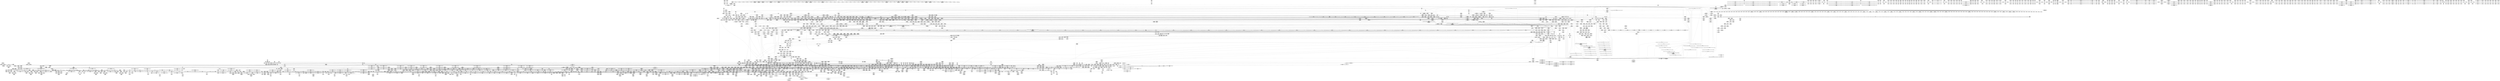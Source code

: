digraph {
	CE0x3e691f0 [shape=record,shape=Mrecord,label="{CE0x3e691f0|GLOBAL:_srcu_read_unlock|*Constant*|*SummSink*}"]
	CE0x4990ad0 [shape=record,shape=Mrecord,label="{CE0x4990ad0|tomoyo_path_perm:_entry}"]
	CE0x4c85460 [shape=record,shape=Mrecord,label="{CE0x4c85460|tomoyo_path_permission:_type1|security/tomoyo/file.c,564|*SummSource*}"]
	CE0x3cb2920 [shape=record,shape=Mrecord,label="{CE0x3cb2920|tomoyo_domain:_tmp10|security/tomoyo/common.h,1205|*SummSource*}"]
	CE0x5b705a0 [shape=record,shape=Mrecord,label="{CE0x5b705a0|tomoyo_path_perm:_error.1|*SummSource*}"]
	CE0x7294a10 [shape=record,shape=Mrecord,label="{CE0x7294a10|tomoyo_domain:_tmp8|security/tomoyo/common.h,1205}"]
	CE0x59454d0 [shape=record,shape=Mrecord,label="{CE0x59454d0|rcu_lock_acquire:_tmp3|*SummSink*}"]
	CE0x4bc0fe0 [shape=record,shape=Mrecord,label="{CE0x4bc0fe0|0:_i8*,_array:_GCRE_tomoyo_path_keyword_external_constant_11_x_i8*_:_elem_10::|security/tomoyo/file.c,167}"]
	CE0x59098d0 [shape=record,shape=Mrecord,label="{CE0x59098d0|VOIDTB_TE:_CE_317,318_}"]
	CE0x7355ac0 [shape=record,shape=Mrecord,label="{CE0x7355ac0|tomoyo_init_request_info:_tmp12|security/tomoyo/util.c,1010}"]
	CE0x74d30a0 [shape=record,shape=Mrecord,label="{CE0x74d30a0|tomoyo_domain:_bb}"]
	CE0x4a25a20 [shape=record,shape=Mrecord,label="{CE0x4a25a20|tomoyo_init_request_info:_entry|*SummSink*}"]
	CE0x4a27980 [shape=record,shape=Mrecord,label="{CE0x4a27980|i64_2|*Constant*|*SummSource*}"]
	CE0x5b1a110 [shape=record,shape=Mrecord,label="{CE0x5b1a110|i64*_getelementptr_inbounds_(_25_x_i64_,_25_x_i64_*___llvm_gcov_ctr11,_i64_0,_i64_19)|*Constant*}"]
	CE0x3cfa4b0 [shape=record,shape=Mrecord,label="{CE0x3cfa4b0|tomoyo_get_mode:_tmp11|security/tomoyo/util.c,982|*SummSource*}"]
	CE0x4a5e4d0 [shape=record,shape=Mrecord,label="{CE0x4a5e4d0|tomoyo_const_part_length:_conv11|security/tomoyo/util.c,641|*SummSink*}"]
	CE0x5c80890 [shape=record,shape=Mrecord,label="{CE0x5c80890|tomoyo_path_permission:_arrayidx|security/tomoyo/file.c,563}"]
	CE0x4a25cc0 [shape=record,shape=Mrecord,label="{CE0x4a25cc0|tomoyo_init_request_info:_r|Function::tomoyo_init_request_info&Arg::r::|*SummSink*}"]
	CE0x4d850d0 [shape=record,shape=Mrecord,label="{CE0x4d850d0|tomoyo_const_part_length:_add29|security/tomoyo/util.c,646|*SummSink*}"]
	CE0x5c630a0 [shape=record,shape=Mrecord,label="{CE0x5c630a0|_call_void___llvm_gcov_indirect_counter_increment114(i32*___llvm_gcov_global_state_pred45,_i64**_getelementptr_inbounds_(_3_x_i64*_,_3_x_i64*_*___llvm_gcda_edge_table44,_i64_0,_i64_1)),_!dbg_!38927|security/tomoyo/util.c,634|*SummSink*}"]
	CE0x71b7e80 [shape=record,shape=Mrecord,label="{CE0x71b7e80|tomoyo_get_mode:_add|security/tomoyo/util.c,984}"]
	CE0x726a160 [shape=record,shape=Mrecord,label="{CE0x726a160|COLLAPSED:_GCMRE___llvm_gcov_ctr24_internal_global_4_x_i64_zeroinitializer:_elem_0:default:}"]
	CE0x5c4b700 [shape=record,shape=Mrecord,label="{CE0x5c4b700|_call_void_tomoyo_fill_path_info(%struct.tomoyo_path_info*_%symlink_target)_#9,_!dbg_!38949|security/tomoyo/file.c,816}"]
	CE0x4a8c180 [shape=record,shape=Mrecord,label="{CE0x4a8c180|tomoyo_path_perm:_if.end22|*SummSource*}"]
	CE0x5cb8700 [shape=record,shape=Mrecord,label="{CE0x5cb8700|i64_17|*Constant*}"]
	CE0x599bd70 [shape=record,shape=Mrecord,label="{CE0x599bd70|0:_%struct.tomoyo_obj_info*,_16:_%struct.tomoyo_domain_info*,_24:_%struct.tomoyo_path_info*,_40:_i8,_72:_i8,_75:_i8,_76:_i8,_77:_i8,_:_SCMRE_60,61_}"]
	CE0x5b4c280 [shape=record,shape=Mrecord,label="{CE0x5b4c280|i64_23|*Constant*|*SummSink*}"]
	CE0x4a5d9a0 [shape=record,shape=Mrecord,label="{CE0x4a5d9a0|tomoyo_const_part_length:_tmp18|security/tomoyo/util.c,627|*SummSource*}"]
	CE0x7200250 [shape=record,shape=Mrecord,label="{CE0x7200250|i64_20|*Constant*|*SummSink*}"]
	CE0x580cec0 [shape=record,shape=Mrecord,label="{CE0x580cec0|tomoyo_add_slash:_buf|Function::tomoyo_add_slash&Arg::buf::|*SummSource*}"]
	CE0x720ff10 [shape=record,shape=Mrecord,label="{CE0x720ff10|tomoyo_fill_path_info:_call11|security/tomoyo/util.c,669|*SummSource*}"]
	CE0x67dfde0 [shape=record,shape=Mrecord,label="{CE0x67dfde0|tomoyo_domain:_tmp23|security/tomoyo/common.h,1205|*SummSource*}"]
	CE0x4d84e10 [shape=record,shape=Mrecord,label="{CE0x4d84e10|0:_i8,_array:_GCRE_tomoyo_index2category_constant_39_x_i8_c_00_00_00_00_00_00_00_00_00_00_00_00_00_00_00_00_00_00_00_00_00_00_00_01_01_01_01_01_01_01_01_01_01_01_01_01_01_01_02_,_align_16:_elem_12::|security/tomoyo/util.c,983}"]
	CE0x3cfaa80 [shape=record,shape=Mrecord,label="{CE0x3cfaa80|i1_false|*Constant*}"]
	CE0x58a98c0 [shape=record,shape=Mrecord,label="{CE0x58a98c0|tomoyo_path_perm:_cleanup}"]
	CE0x74da500 [shape=record,shape=Mrecord,label="{CE0x74da500|tomoyo_path_perm:_if.end|*SummSource*}"]
	CE0x7222320 [shape=record,shape=Mrecord,label="{CE0x7222320|tomoyo_fill_path_info:_call|security/tomoyo/util.c,664|*SummSource*}"]
	CE0x72aaa70 [shape=record,shape=Mrecord,label="{CE0x72aaa70|i64*_getelementptr_inbounds_(_4_x_i64_,_4_x_i64_*___llvm_gcov_ctr33,_i64_0,_i64_3)|*Constant*}"]
	CE0x3e3fd80 [shape=record,shape=Mrecord,label="{CE0x3e3fd80|tomoyo_path_perm:_call4|security/tomoyo/file.c,804}"]
	CE0x3cac090 [shape=record,shape=Mrecord,label="{CE0x3cac090|rcu_lock_acquire:___here|*SummSink*}"]
	CE0x5902450 [shape=record,shape=Mrecord,label="{CE0x5902450|128:_i8*,_1208:_%struct.file*,_:_CMRE_1,2_}"]
	CE0x57d36a0 [shape=record,shape=Mrecord,label="{CE0x57d36a0|tomoyo_path_perm:_idxprom|security/tomoyo/file.c,797|*SummSink*}"]
	CE0x4b76e40 [shape=record,shape=Mrecord,label="{CE0x4b76e40|tomoyo_const_part_length:_tmp|*SummSink*}"]
	CE0x5c44080 [shape=record,shape=Mrecord,label="{CE0x5c44080|i64*_getelementptr_inbounds_(_25_x_i64_,_25_x_i64_*___llvm_gcov_ctr11,_i64_0,_i64_19)|*Constant*|*SummSource*}"]
	CE0x5a069d0 [shape=record,shape=Mrecord,label="{CE0x5a069d0|tomoyo_get_mode:_tmp22|security/tomoyo/util.c,986|*SummSink*}"]
	CE0x4a37420 [shape=record,shape=Mrecord,label="{CE0x4a37420|GLOBAL:___llvm_gcov_indirect_counter_increment114|*Constant*|*SummSource*}"]
	CE0x73244a0 [shape=record,shape=Mrecord,label="{CE0x73244a0|GLOBAL:_tomoyo_index2category|Global_var:tomoyo_index2category}"]
	CE0x5738470 [shape=record,shape=Mrecord,label="{CE0x5738470|tomoyo_get_mode:_bb|*SummSink*}"]
	CE0x5a06880 [shape=record,shape=Mrecord,label="{CE0x5a06880|i64*_getelementptr_inbounds_(_12_x_i64_,_12_x_i64_*___llvm_gcov_ctr31133,_i64_0,_i64_9)|*Constant*|*SummSource*}"]
	CE0x4add560 [shape=record,shape=Mrecord,label="{CE0x4add560|tomoyo_const_part_length:_tmp7|security/tomoyo/util.c,625}"]
	CE0x3e2eb70 [shape=record,shape=Mrecord,label="{CE0x3e2eb70|_call_void_mcount()_#3|*SummSource*}"]
	CE0x5b73bb0 [shape=record,shape=Mrecord,label="{CE0x5b73bb0|i32_4|*Constant*}"]
	CE0x58e0200 [shape=record,shape=Mrecord,label="{CE0x58e0200|tomoyo_fill_path_info:_idxprom|security/tomoyo/util.c,667}"]
	CE0x3f90360 [shape=record,shape=Mrecord,label="{CE0x3f90360|i8*_null|*Constant*|*SummSink*}"]
	CE0x4b39ed0 [shape=record,shape=Mrecord,label="{CE0x4b39ed0|i32_-1|*Constant*}"]
	CE0x3ce44a0 [shape=record,shape=Mrecord,label="{CE0x3ce44a0|__llvm_gcov_indirect_counter_increment114:_tmp2|*SummSink*}"]
	CE0x5bb3240 [shape=record,shape=Mrecord,label="{CE0x5bb3240|_call_void___llvm_gcov_indirect_counter_increment(i32*___llvm_gcov_global_state_pred,_i64**_getelementptr_inbounds_(_3_x_i64*_,_3_x_i64*_*___llvm_gcda_edge_table,_i64_0,_i64_1)),_!dbg_!38937|security/tomoyo/file.c,810|*SummSource*}"]
	CE0x3e64480 [shape=record,shape=Mrecord,label="{CE0x3e64480|_call_void_mcount()_#3|*SummSink*}"]
	CE0x4cb7070 [shape=record,shape=Mrecord,label="{CE0x4cb7070|__llvm_gcov_indirect_counter_increment:_tmp5|*SummSink*}"]
	CE0x49851c0 [shape=record,shape=Mrecord,label="{CE0x49851c0|128:_i8*,_1208:_%struct.file*,_:_CMRE_21,22_}"]
	CE0x4b335d0 [shape=record,shape=Mrecord,label="{CE0x4b335d0|rcu_lock_release:_bb|*SummSink*}"]
	CE0x5cd8600 [shape=record,shape=Mrecord,label="{CE0x5cd8600|tomoyo_path_perm:_tmp33|security/tomoyo/file.c,821|*SummSource*}"]
	CE0x4a045a0 [shape=record,shape=Mrecord,label="{CE0x4a045a0|tomoyo_init_request_info:_entry}"]
	CE0x4cd1d40 [shape=record,shape=Mrecord,label="{CE0x4cd1d40|i64*_getelementptr_inbounds_(_25_x_i64_,_25_x_i64_*___llvm_gcov_ctr11,_i64_0,_i64_18)|*Constant*|*SummSink*}"]
	CE0x5981940 [shape=record,shape=Mrecord,label="{CE0x5981940|0:_i64*,_array:_GCR___llvm_gcda_edge_table44_internal_unnamed_addr_constant_3_x_i64*_i64*_getelementptr_inbounds_(_31_x_i64_,_31_x_i64_*___llvm_gcov_ctr43150,_i64_0,_i64_10),_i64*_getelementptr_inbounds_(_31_x_i64_,_31_x_i64_*___llvm_gcov_ctr43150,_i64_0,_i64_11),_i64*_getelementptr_inbounds_(_31_x_i64_,_31_x_i64_*___llvm_gcov_ctr43150,_i64_0,_i64_15)_:_elem_0::}"]
	CE0x5bf92c0 [shape=record,shape=Mrecord,label="{CE0x5bf92c0|tomoyo_fill_path_info:_tmp11|security/tomoyo/util.c,667|*SummSource*}"]
	CE0x578c840 [shape=record,shape=Mrecord,label="{CE0x578c840|tomoyo_get_mode:_if.end14}"]
	CE0x4ce0d10 [shape=record,shape=Mrecord,label="{CE0x4ce0d10|GLOBAL:___llvm_gcov_ctr31133|Global_var:__llvm_gcov_ctr31133}"]
	CE0x4cb6da0 [shape=record,shape=Mrecord,label="{CE0x4cb6da0|tomoyo_add_slash:_if.then}"]
	CE0x4b33e30 [shape=record,shape=Mrecord,label="{CE0x4b33e30|i64*_getelementptr_inbounds_(_2_x_i64_,_2_x_i64_*___llvm_gcov_ctr23,_i64_0,_i64_1)|*Constant*|*SummSink*}"]
	CE0x58357c0 [shape=record,shape=Mrecord,label="{CE0x58357c0|tomoyo_path_perm:_call10|security/tomoyo/file.c,813}"]
	CE0x4d75e50 [shape=record,shape=Mrecord,label="{CE0x4d75e50|0:_i8,_array:_GCRE_tomoyo_index2category_constant_39_x_i8_c_00_00_00_00_00_00_00_00_00_00_00_00_00_00_00_00_00_00_00_00_00_00_00_01_01_01_01_01_01_01_01_01_01_01_01_01_01_01_02_,_align_16:_elem_10::|security/tomoyo/util.c,983}"]
	CE0x74e8140 [shape=record,shape=Mrecord,label="{CE0x74e8140|tomoyo_init_request_info:_if.then|*SummSource*}"]
	CE0x5aaa360 [shape=record,shape=Mrecord,label="{CE0x5aaa360|VOIDTB_TE:_CE_152,153_}"]
	CE0x4ae6360 [shape=record,shape=Mrecord,label="{CE0x4ae6360|0:_%struct.tomoyo_obj_info*,_16:_%struct.tomoyo_domain_info*,_24:_%struct.tomoyo_path_info*,_40:_i8,_72:_i8,_75:_i8,_76:_i8,_77:_i8,_:_SCMRE_42,43_}"]
	CE0x7365b40 [shape=record,shape=Mrecord,label="{CE0x7365b40|tomoyo_init_request_info:_call|security/tomoyo/util.c,1005|*SummSource*}"]
	CE0x72e5e00 [shape=record,shape=Mrecord,label="{CE0x72e5e00|tomoyo_path_perm:_if.then|*SummSource*}"]
	CE0x74da0f0 [shape=record,shape=Mrecord,label="{CE0x74da0f0|COLLAPSED:_GCMRE___llvm_gcov_ctr32134_internal_global_5_x_i64_zeroinitializer:_elem_0:default:}"]
	CE0x67cc0e0 [shape=record,shape=Mrecord,label="{CE0x67cc0e0|tomoyo_const_part_length:_cmp15|security/tomoyo/util.c,641|*SummSource*}"]
	CE0x5cc1640 [shape=record,shape=Mrecord,label="{CE0x5cc1640|tomoyo_get_realpath:_call|security/tomoyo/file.c,150|*SummSink*}"]
	CE0x5881160 [shape=record,shape=Mrecord,label="{CE0x5881160|tomoyo_const_part_length:_tmp20|security/tomoyo/util.c,628|*SummSink*}"]
	CE0x5a41d90 [shape=record,shape=Mrecord,label="{CE0x5a41d90|i64_5|*Constant*}"]
	CE0x592e790 [shape=record,shape=Mrecord,label="{CE0x592e790|tomoyo_get_realpath:_entry|*SummSource*}"]
	CE0x59a4640 [shape=record,shape=Mrecord,label="{CE0x59a4640|tomoyo_add_slash:_tmp11|*LoadInst*|security/tomoyo/file.c,136|*SummSink*}"]
	CE0x5bf8f20 [shape=record,shape=Mrecord,label="{CE0x5bf8f20|i64*_getelementptr_inbounds_(_5_x_i64_,_5_x_i64_*___llvm_gcov_ctr28130,_i64_0,_i64_4)|*Constant*|*SummSource*}"]
	CE0x3e82410 [shape=record,shape=Mrecord,label="{CE0x3e82410|tomoyo_const_part_length:_tmp5|security/tomoyo/util.c,624|*SummSink*}"]
	CE0x7355bd0 [shape=record,shape=Mrecord,label="{CE0x7355bd0|tomoyo_init_request_info:_tmp12|security/tomoyo/util.c,1010|*SummSource*}"]
	CE0x3cfabe0 [shape=record,shape=Mrecord,label="{CE0x3cfabe0|GLOBAL:_tomoyo_index2category|Global_var:tomoyo_index2category|*SummSource*}"]
	CE0x4c70a40 [shape=record,shape=Mrecord,label="{CE0x4c70a40|0:_%struct.tomoyo_obj_info*,_16:_%struct.tomoyo_domain_info*,_24:_%struct.tomoyo_path_info*,_40:_i8,_72:_i8,_75:_i8,_76:_i8,_77:_i8,_:_SCMRE_0,8_|*MultipleSource*|security/tomoyo/file.c, 787|security/tomoyo/file.c,787|Function::tomoyo_init_request_info&Arg::r::|security/tomoyo/file.c,800}"]
	CE0x5bd9690 [shape=record,shape=Mrecord,label="{CE0x5bd9690|tomoyo_const_part_length:_cmp25|security/tomoyo/util.c,644|*SummSink*}"]
	CE0x5af1bf0 [shape=record,shape=Mrecord,label="{CE0x5af1bf0|tomoyo_add_slash:_tmp1}"]
	CE0x4c410a0 [shape=record,shape=Mrecord,label="{CE0x4c410a0|i64*_getelementptr_inbounds_(_2_x_i64_,_2_x_i64_*___llvm_gcov_ctr31,_i64_0,_i64_1)|*Constant*|*SummSink*}"]
	CE0x3ce3e80 [shape=record,shape=Mrecord,label="{CE0x3ce3e80|__llvm_gcov_indirect_counter_increment114:_tmp1|*SummSink*}"]
	CE0x5bf36a0 [shape=record,shape=Mrecord,label="{CE0x5bf36a0|0:_i8,_array:_GCR_tomoyo_p2mac_internal_constant_11_x_i8_c_00_01_01_01_03_04_06_09_0A_13_15_,_align_1:_elem_10::|security/tomoyo/file.c,797}"]
	CE0x57d1900 [shape=record,shape=Mrecord,label="{CE0x57d1900|tomoyo_read_lock:_tmp|*SummSink*}"]
	CE0x3e27240 [shape=record,shape=Mrecord,label="{CE0x3e27240|tomoyo_fill_path_info:_const_len|security/tomoyo/util.c,666}"]
	CE0x4a18880 [shape=record,shape=Mrecord,label="{CE0x4a18880|tomoyo_const_part_length:_tmp31|security/tomoyo/util.c,641|*SummSource*}"]
	CE0x5a0eb30 [shape=record,shape=Mrecord,label="{CE0x5a0eb30|i32_50|*Constant*|*SummSink*}"]
	CE0x5a19340 [shape=record,shape=Mrecord,label="{CE0x5a19340|tomoyo_get_realpath:_retval.0}"]
	CE0x72896e0 [shape=record,shape=Mrecord,label="{CE0x72896e0|i32_47|*Constant*|*SummSource*}"]
	CE0x5d56360 [shape=record,shape=Mrecord,label="{CE0x5d56360|tomoyo_path_perm:_tmp40|security/tomoyo/file.c,821|*SummSink*}"]
	CE0x5b36030 [shape=record,shape=Mrecord,label="{CE0x5b36030|tomoyo_const_part_length:_cmp21|security/tomoyo/util.c,644}"]
	CE0x5b4ca80 [shape=record,shape=Mrecord,label="{CE0x5b4ca80|tomoyo_const_part_length:_tmp37|security/tomoyo/util.c,644|*SummSource*}"]
	CE0x592e420 [shape=record,shape=Mrecord,label="{CE0x592e420|GLOBAL:_tomoyo_get_realpath|*Constant*|*SummSink*}"]
	CE0x71c5b20 [shape=record,shape=Mrecord,label="{CE0x71c5b20|tomoyo_audit_path_log:_tmp7|security/tomoyo/file.c,169|*SummSource*}"]
	CE0x3f67830 [shape=record,shape=Mrecord,label="{CE0x3f67830|tomoyo_path_rmdir:_parent|Function::tomoyo_path_rmdir&Arg::parent::}"]
	CE0x7386ce0 [shape=record,shape=Mrecord,label="{CE0x7386ce0|tomoyo_path_perm:_sw.bb9|*SummSink*}"]
	CE0x590d720 [shape=record,shape=Mrecord,label="{CE0x590d720|tomoyo_add_slash:_tmp2|*LoadInst*|security/tomoyo/file.c,131|*SummSink*}"]
	CE0x3c8a4e0 [shape=record,shape=Mrecord,label="{CE0x3c8a4e0|0:_i8,_array:_GCRE_tomoyo_index2category_constant_39_x_i8_c_00_00_00_00_00_00_00_00_00_00_00_00_00_00_00_00_00_00_00_00_00_00_00_01_01_01_01_01_01_01_01_01_01_01_01_01_01_01_02_,_align_16:_elem_20::|security/tomoyo/util.c,983}"]
	CE0x49bfb10 [shape=record,shape=Mrecord,label="{CE0x49bfb10|VOIDTB_TE:_CE:_elem_0:default:}"]
	CE0x7283a80 [shape=record,shape=Mrecord,label="{CE0x7283a80|tomoyo_domain:_entry|*SummSource*}"]
	CE0x5d2b6a0 [shape=record,shape=Mrecord,label="{CE0x5d2b6a0|tomoyo_audit_path_log:_idxprom|security/tomoyo/file.c,167|*SummSource*}"]
	CE0x5aad9f0 [shape=record,shape=Mrecord,label="{CE0x5aad9f0|_call_void_mcount()_#3|*SummSink*}"]
	CE0x4b3c350 [shape=record,shape=Mrecord,label="{CE0x4b3c350|i64*_getelementptr_inbounds_(_11_x_i64_,_11_x_i64_*___llvm_gcov_ctr54147,_i64_0,_i64_10)|*Constant*|*SummSink*}"]
	CE0x5c43f80 [shape=record,shape=Mrecord,label="{CE0x5c43f80|i64*_getelementptr_inbounds_(_25_x_i64_,_25_x_i64_*___llvm_gcov_ctr11,_i64_0,_i64_19)|*Constant*|*SummSink*}"]
	CE0x4aba520 [shape=record,shape=Mrecord,label="{CE0x4aba520|VOIDTB_TE:_CE_0,4_|Function::tomoyo_path_rmdir&Arg::dentry::}"]
	CE0x5aab2d0 [shape=record,shape=Mrecord,label="{CE0x5aab2d0|i64*_getelementptr_inbounds_(_2_x_i64_,_2_x_i64_*___llvm_gcov_ctr22,_i64_0,_i64_0)|*Constant*|*SummSource*}"]
	CE0x5d7f7d0 [shape=record,shape=Mrecord,label="{CE0x5d7f7d0|GLOBAL:_kfree|*Constant*}"]
	CE0x4934870 [shape=record,shape=Mrecord,label="{CE0x4934870|tomoyo_const_part_length:_cmp|security/tomoyo/util.c,626|*SummSource*}"]
	CE0x490faa0 [shape=record,shape=Mrecord,label="{CE0x490faa0|i64*_getelementptr_inbounds_(_31_x_i64_,_31_x_i64_*___llvm_gcov_ctr43150,_i64_0,_i64_21)|*Constant*}"]
	CE0x57fd700 [shape=record,shape=Mrecord,label="{CE0x57fd700|tomoyo_audit_path_log:_bb|*SummSource*}"]
	CE0x4b14b20 [shape=record,shape=Mrecord,label="{CE0x4b14b20|tomoyo_path_permission:_tmp4|security/tomoyo/file.c,564|*SummSource*}"]
	CE0x4b3e520 [shape=record,shape=Mrecord,label="{CE0x4b3e520|VOIDTB_TE:_CE_165,166_}"]
	CE0x7247170 [shape=record,shape=Mrecord,label="{CE0x7247170|tomoyo_path_perm:_tmp28|security/tomoyo/file.c,815|*SummSource*}"]
	CE0x5b6eba0 [shape=record,shape=Mrecord,label="{CE0x5b6eba0|tomoyo_path_perm:_tmp20|security/tomoyo/file.c,805|*SummSource*}"]
	CE0x58cccf0 [shape=record,shape=Mrecord,label="{CE0x58cccf0|tomoyo_get_realpath:_tmp1|*SummSink*}"]
	CE0x5803d90 [shape=record,shape=Mrecord,label="{CE0x5803d90|_call_void_mcount()_#3|*SummSource*}"]
	CE0x7477230 [shape=record,shape=Mrecord,label="{CE0x7477230|tomoyo_get_mode:_tmp5|security/tomoyo/util.c,978}"]
	CE0x5c74ed0 [shape=record,shape=Mrecord,label="{CE0x5c74ed0|tomoyo_const_part_length:_tmp42|security/tomoyo/util.c,644|*SummSource*}"]
	CE0x4bad810 [shape=record,shape=Mrecord,label="{CE0x4bad810|get_current:_tmp3|*SummSink*}"]
	CE0x7215830 [shape=record,shape=Mrecord,label="{CE0x7215830|tomoyo_fill_path_info:_tmp4|security/tomoyo/util.c,667|*SummSink*}"]
	CE0x3c57630 [shape=record,shape=Mrecord,label="{CE0x3c57630|rcu_lock_acquire:_tmp4|include/linux/rcupdate.h,418}"]
	CE0x5b6e8d0 [shape=record,shape=Mrecord,label="{CE0x5b6e8d0|tomoyo_path_perm:_tmp20|security/tomoyo/file.c,805|*SummSink*}"]
	CE0x7332df0 [shape=record,shape=Mrecord,label="{CE0x7332df0|%struct.lockdep_map*_null|*Constant*|*SummSink*}"]
	CE0x5c59610 [shape=record,shape=Mrecord,label="{CE0x5c59610|tomoyo_path_permission:_type1|security/tomoyo/file.c,564}"]
	CE0x72d5190 [shape=record,shape=Mrecord,label="{CE0x72d5190|tomoyo_domain:_tmp3|*SummSink*}"]
	CE0x4b33470 [shape=record,shape=Mrecord,label="{CE0x4b33470|rcu_lock_release:_bb|*SummSource*}"]
	CE0x4c84a70 [shape=record,shape=Mrecord,label="{CE0x4c84a70|VOIDTB_TE:_CE_8,12_|Function::tomoyo_path_rmdir&Arg::dentry::}"]
	CE0x5c1a710 [shape=record,shape=Mrecord,label="{CE0x5c1a710|128:_i8*,_1208:_%struct.file*,_:_CMRE_5,6_}"]
	CE0x3e28ef0 [shape=record,shape=Mrecord,label="{CE0x3e28ef0|tomoyo_path_rmdir:_bb|*SummSource*}"]
	CE0x4b77550 [shape=record,shape=Mrecord,label="{CE0x4b77550|tomoyo_const_part_length:_tmp23|security/tomoyo/util.c,634|*SummSource*}"]
	CE0x5797a10 [shape=record,shape=Mrecord,label="{CE0x5797a10|128:_i8*,_1208:_%struct.file*,_:_CMRE_37,38_}"]
	CE0x74e7c20 [shape=record,shape=Mrecord,label="{CE0x74e7c20|tomoyo_path_permission:_tmp}"]
	CE0x5908f60 [shape=record,shape=Mrecord,label="{CE0x5908f60|VOIDTB_TE:_CE_154,155_}"]
	CE0x5bfb1a0 [shape=record,shape=Mrecord,label="{CE0x5bfb1a0|tomoyo_add_slash:_tmp8|security/tomoyo/file.c,132|*SummSource*}"]
	CE0x3d14740 [shape=record,shape=Mrecord,label="{CE0x3d14740|tomoyo_const_part_length:_if.end28|*SummSink*}"]
	CE0x5aae060 [shape=record,shape=Mrecord,label="{CE0x5aae060|tomoyo_const_part_length:_incdec.ptr7|security/tomoyo/util.c,631|*SummSource*}"]
	CE0x7232f50 [shape=record,shape=Mrecord,label="{CE0x7232f50|__llvm_gcov_indirect_counter_increment114:_counters|Function::__llvm_gcov_indirect_counter_increment114&Arg::counters::|*SummSource*}"]
	CE0x4b678c0 [shape=record,shape=Mrecord,label="{CE0x4b678c0|tomoyo_path_perm:_tmp49|security/tomoyo/file.c,828|*SummSink*}"]
	CE0x5dc6960 [shape=record,shape=Mrecord,label="{CE0x5dc6960|tomoyo_audit_path_log:_path2|security/tomoyo/file.c,169}"]
	CE0x3f905f0 [shape=record,shape=Mrecord,label="{CE0x3f905f0|tomoyo_path_perm:_target|Function::tomoyo_path_perm&Arg::target::|*SummSource*}"]
	CE0x4aede50 [shape=record,shape=Mrecord,label="{CE0x4aede50|tomoyo_fill_path_info:_ptr|Function::tomoyo_fill_path_info&Arg::ptr::|*SummSink*}"]
	CE0x58ebf90 [shape=record,shape=Mrecord,label="{CE0x58ebf90|tomoyo_path_permission:_if.end|*SummSource*}"]
	CE0x5973aa0 [shape=record,shape=Mrecord,label="{CE0x5973aa0|tomoyo_const_part_length:_tmp2|security/tomoyo/util.c,624|*SummSource*}"]
	CE0x4bb9310 [shape=record,shape=Mrecord,label="{CE0x4bb9310|tomoyo_get_mode:_default_config|security/tomoyo/util.c,986|*SummSink*}"]
	CE0x3d3e9c0 [shape=record,shape=Mrecord,label="{CE0x3d3e9c0|i64*_getelementptr_inbounds_(_12_x_i64_,_12_x_i64_*___llvm_gcov_ctr31133,_i64_0,_i64_6)|*Constant*}"]
	CE0x4cd13e0 [shape=record,shape=Mrecord,label="{CE0x4cd13e0|tomoyo_path_perm:_tmp34|security/tomoyo/file.c,821|*SummSink*}"]
	CE0x67e07b0 [shape=record,shape=Mrecord,label="{CE0x67e07b0|tomoyo_get_mode:_if.then2|*SummSink*}"]
	CE0x58a9140 [shape=record,shape=Mrecord,label="{CE0x58a9140|tomoyo_init_request_info:_tmp8|security/tomoyo/util.c,1005|*SummSink*}"]
	CE0x71dde60 [shape=record,shape=Mrecord,label="{CE0x71dde60|i64*_getelementptr_inbounds_(_10_x_i64_,_10_x_i64_*___llvm_gcov_ctr34,_i64_0,_i64_3)|*Constant*|*SummSink*}"]
	CE0x5880560 [shape=record,shape=Mrecord,label="{CE0x5880560|tomoyo_get_mode:_conv10|security/tomoyo/util.c,985}"]
	CE0x4b5d400 [shape=record,shape=Mrecord,label="{CE0x4b5d400|tomoyo_path_perm:_tmp48|security/tomoyo/file.c,828|*SummSource*}"]
	CE0x4daf6a0 [shape=record,shape=Mrecord,label="{CE0x4daf6a0|tomoyo_fill_path_info:_is_dir|security/tomoyo/util.c,667}"]
	CE0x74e7d00 [shape=record,shape=Mrecord,label="{CE0x74e7d00|tomoyo_path_permission:_tmp|*SummSource*}"]
	CE0x5d9ddd0 [shape=record,shape=Mrecord,label="{CE0x5d9ddd0|rcu_lock_acquire:_entry|*SummSink*}"]
	CE0x5d2ad20 [shape=record,shape=Mrecord,label="{CE0x5d2ad20|tomoyo_const_part_length:_add29|security/tomoyo/util.c,646}"]
	CE0x5aadf00 [shape=record,shape=Mrecord,label="{CE0x5aadf00|tomoyo_const_part_length:_incdec.ptr7|security/tomoyo/util.c,631}"]
	CE0x3db9b80 [shape=record,shape=Mrecord,label="{CE0x3db9b80|tomoyo_const_part_length:_tmp24|security/tomoyo/util.c,640|*SummSink*}"]
	CE0x72bdc30 [shape=record,shape=Mrecord,label="{CE0x72bdc30|tomoyo_get_mode:_tobool|security/tomoyo/util.c,978|*SummSource*}"]
	CE0x5b92170 [shape=record,shape=Mrecord,label="{CE0x5b92170|tomoyo_path_perm:_conv8|security/tomoyo/file.c,807}"]
	CE0x598b6e0 [shape=record,shape=Mrecord,label="{CE0x598b6e0|COLLAPSED:_GCRE_current_task_external_global_%struct.task_struct*:_elem_0::|security/tomoyo/common.h,1205}"]
	CE0x5880d80 [shape=record,shape=Mrecord,label="{CE0x5880d80|%struct.task_struct*_(%struct.task_struct**)*_asm_movq_%gs:$_1:P_,$0_,_r,im,_dirflag_,_fpsr_,_flags_|*SummSource*}"]
	CE0x5c4b580 [shape=record,shape=Mrecord,label="{CE0x5c4b580|_call_void_tomoyo_fill_path_info(%struct.tomoyo_path_info*_%symlink_target)_#9,_!dbg_!38949|security/tomoyo/file.c,816|*SummSource*}"]
	CE0x5c520f0 [shape=record,shape=Mrecord,label="{CE0x5c520f0|tomoyo_fill_path_info:_ptr|Function::tomoyo_fill_path_info&Arg::ptr::}"]
	CE0x3c56bb0 [shape=record,shape=Mrecord,label="{CE0x3c56bb0|tomoyo_const_part_length:_incdec.ptr19|security/tomoyo/util.c,643}"]
	CE0x49e0690 [shape=record,shape=Mrecord,label="{CE0x49e0690|i64*_getelementptr_inbounds_(_2_x_i64_,_2_x_i64_*___llvm_gcov_ctr21,_i64_0,_i64_1)|*Constant*|*SummSink*}"]
	CE0x5bf8e40 [shape=record,shape=Mrecord,label="{CE0x5bf8e40|i64*_getelementptr_inbounds_(_5_x_i64_,_5_x_i64_*___llvm_gcov_ctr28130,_i64_0,_i64_4)|*Constant*}"]
	CE0x5d2b870 [shape=record,shape=Mrecord,label="{CE0x5d2b870|i32_0|*Constant*}"]
	CE0x7277ae0 [shape=record,shape=Mrecord,label="{CE0x7277ae0|tomoyo_path_perm:_tmp26|security/tomoyo/file.c,814|*SummSource*}"]
	CE0x67cc2a0 [shape=record,shape=Mrecord,label="{CE0x67cc2a0|tomoyo_fill_path_info:_tmp}"]
	CE0x5bd94e0 [shape=record,shape=Mrecord,label="{CE0x5bd94e0|tomoyo_const_part_length:_cmp25|security/tomoyo/util.c,644|*SummSource*}"]
	CE0x584f830 [shape=record,shape=Mrecord,label="{CE0x584f830|VOIDTB_TE:_CE_204,205_}"]
	CE0x67e06e0 [shape=record,shape=Mrecord,label="{CE0x67e06e0|tomoyo_get_mode:_if.then2|*SummSource*}"]
	CE0x5b80ec0 [shape=record,shape=Mrecord,label="{CE0x5b80ec0|tomoyo_const_part_length:_tmp12|security/tomoyo/util.c,626|*SummSource*}"]
	CE0x67d8b70 [shape=record,shape=Mrecord,label="{CE0x67d8b70|tomoyo_domain:_tmp13|security/tomoyo/common.h,1205|*SummSink*}"]
	CE0x5a41a60 [shape=record,shape=Mrecord,label="{CE0x5a41a60|tomoyo_get_realpath:_buf|Function::tomoyo_get_realpath&Arg::buf::}"]
	CE0x4bae030 [shape=record,shape=Mrecord,label="{CE0x4bae030|tomoyo_audit_path_log:_bb|*SummSink*}"]
	CE0x583a480 [shape=record,shape=Mrecord,label="{CE0x583a480|i64*_getelementptr_inbounds_(_2_x_i64_,_2_x_i64_*___llvm_gcov_ctr53148,_i64_0,_i64_0)|*Constant*|*SummSink*}"]
	CE0x4a917a0 [shape=record,shape=Mrecord,label="{CE0x4a917a0|tomoyo_fill_path_info:_is_dir|security/tomoyo/util.c,667|*SummSink*}"]
	CE0x4c066d0 [shape=record,shape=Mrecord,label="{CE0x4c066d0|tomoyo_get_mode:_if.end}"]
	CE0x3d92760 [shape=record,shape=Mrecord,label="{CE0x3d92760|tomoyo_get_mode:_and|security/tomoyo/util.c,987}"]
	CE0x734d120 [shape=record,shape=Mrecord,label="{CE0x734d120|tomoyo_path_perm:_if.then20}"]
	CE0x4bec7f0 [shape=record,shape=Mrecord,label="{CE0x4bec7f0|srcu_read_lock:_call|include/linux/srcu.h,220}"]
	CE0x3eb7cd0 [shape=record,shape=Mrecord,label="{CE0x3eb7cd0|i64*_getelementptr_inbounds_(_2_x_i64_,_2_x_i64_*___llvm_gcov_ctr24208,_i64_0,_i64_1)|*Constant*}"]
	CE0x7380240 [shape=record,shape=Mrecord,label="{CE0x7380240|tomoyo_get_realpath:_if.end|*SummSink*}"]
	CE0x4b5d960 [shape=record,shape=Mrecord,label="{CE0x4b5d960|tomoyo_path_perm:_retval.0}"]
	CE0x733ebb0 [shape=record,shape=Mrecord,label="{CE0x733ebb0|tomoyo_const_part_length:_tmp53|security/tomoyo/util.c,652|*SummSink*}"]
	CE0x5cb83e0 [shape=record,shape=Mrecord,label="{CE0x5cb83e0|tomoyo_path_perm:_conv17|security/tomoyo/file.c,821}"]
	CE0x49183e0 [shape=record,shape=Mrecord,label="{CE0x49183e0|tomoyo_path_perm:_tmp10|security/tomoyo/file.c,797}"]
	CE0x7200310 [shape=record,shape=Mrecord,label="{CE0x7200310|i64_21|*Constant*}"]
	CE0x3d4c140 [shape=record,shape=Mrecord,label="{CE0x3d4c140|tomoyo_path_permission:_domain|security/tomoyo/file.c,564|*SummSource*}"]
	CE0x5c04a20 [shape=record,shape=Mrecord,label="{CE0x5c04a20|tomoyo_path_permission:_do.cond|*SummSink*}"]
	CE0x73ab220 [shape=record,shape=Mrecord,label="{CE0x73ab220|tomoyo_path_perm:_if.then5}"]
	CE0x72e5440 [shape=record,shape=Mrecord,label="{CE0x72e5440|tomoyo_get_realpath:_tmp7|security/tomoyo/file.c,152}"]
	CE0x73327f0 [shape=record,shape=Mrecord,label="{CE0x73327f0|VOIDTB_TE:_CE_190,191_}"]
	CE0x67d8340 [shape=record,shape=Mrecord,label="{CE0x67d8340|tomoyo_get_mode:_tmp}"]
	CE0x4a93660 [shape=record,shape=Mrecord,label="{CE0x4a93660|tomoyo_path_perm:_out|*SummSource*}"]
	CE0x4ab27d0 [shape=record,shape=Mrecord,label="{CE0x4ab27d0|i64*_getelementptr_inbounds_(_11_x_i64_,_11_x_i64_*___llvm_gcov_ctr54147,_i64_0,_i64_9)|*Constant*|*SummSource*}"]
	CE0x583b210 [shape=record,shape=Mrecord,label="{CE0x583b210|rcu_lock_acquire:___here|*SummSource*}"]
	CE0x72b6910 [shape=record,shape=Mrecord,label="{CE0x72b6910|__llvm_gcov_indirect_counter_increment:_tmp3}"]
	CE0x3c56ab0 [shape=record,shape=Mrecord,label="{CE0x3c56ab0|tomoyo_const_part_length:_incdec.ptr7|security/tomoyo/util.c,631|*SummSink*}"]
	CE0x5b4c5b0 [shape=record,shape=Mrecord,label="{CE0x5b4c5b0|tomoyo_const_part_length:_tmp36|security/tomoyo/util.c,644|*SummSink*}"]
	CE0x3e22f10 [shape=record,shape=Mrecord,label="{CE0x3e22f10|srcu_read_lock:_bb|*SummSource*}"]
	CE0x5d70100 [shape=record,shape=Mrecord,label="{CE0x5d70100|GLOBAL:_tomoyo_policy_loaded|Global_var:tomoyo_policy_loaded}"]
	CE0x3e30920 [shape=record,shape=Mrecord,label="{CE0x3e30920|tomoyo_path_rmdir:_tmp4|*LoadInst*|security/tomoyo/tomoyo.c,206|*SummSource*}"]
	CE0x4ad7040 [shape=record,shape=Mrecord,label="{CE0x4ad7040|_ret_void,_!dbg_!38907|include/linux/srcu.h,238|*SummSource*}"]
	CE0x3ebdd70 [shape=record,shape=Mrecord,label="{CE0x3ebdd70|_call_void_mcount()_#3}"]
	CE0x7200c20 [shape=record,shape=Mrecord,label="{CE0x7200c20|tomoyo_path_perm:_tmp42|security/tomoyo/file.c,826}"]
	CE0x5925910 [shape=record,shape=Mrecord,label="{CE0x5925910|tomoyo_path_permission:_filename5|security/tomoyo/file.c,568|*SummSink*}"]
	CE0x49d2e70 [shape=record,shape=Mrecord,label="{CE0x49d2e70|i64*_getelementptr_inbounds_(_4_x_i64_,_4_x_i64_*___llvm_gcov_ctr24,_i64_0,_i64_0)|*Constant*}"]
	CE0x592c5c0 [shape=record,shape=Mrecord,label="{CE0x592c5c0|tomoyo_get_mode:_tmp6|security/tomoyo/util.c,978}"]
	CE0x4c84c20 [shape=record,shape=Mrecord,label="{CE0x4c84c20|GLOBAL:_lock_release|*Constant*|*SummSource*}"]
	CE0x5837800 [shape=record,shape=Mrecord,label="{CE0x5837800|tomoyo_add_slash:_is_dir|security/tomoyo/file.c,131}"]
	CE0x72040e0 [shape=record,shape=Mrecord,label="{CE0x72040e0|tomoyo_get_mode:_if.end14}"]
	CE0x5c1a5d0 [shape=record,shape=Mrecord,label="{CE0x5c1a5d0|128:_i8*,_1208:_%struct.file*,_:_CMRE_4,5_}"]
	CE0x7365d20 [shape=record,shape=Mrecord,label="{CE0x7365d20|i64*_getelementptr_inbounds_(_2_x_i64_,_2_x_i64_*___llvm_gcov_ctr22,_i64_0,_i64_1)|*Constant*|*SummSource*}"]
	CE0x598b2f0 [shape=record,shape=Mrecord,label="{CE0x598b2f0|tomoyo_domain:_cred|security/tomoyo/common.h,1205|*SummSource*}"]
	CE0x4a26510 [shape=record,shape=Mrecord,label="{CE0x4a26510|tomoyo_init_request_info:_index|Function::tomoyo_init_request_info&Arg::index::|*SummSink*}"]
	CE0x57b93a0 [shape=record,shape=Mrecord,label="{CE0x57b93a0|0:_%struct.tomoyo_obj_info*,_16:_%struct.tomoyo_domain_info*,_24:_%struct.tomoyo_path_info*,_40:_i8,_72:_i8,_75:_i8,_76:_i8,_77:_i8,_:_SCMRE_25,26_}"]
	CE0x71a9ee0 [shape=record,shape=Mrecord,label="{CE0x71a9ee0|tomoyo_path_perm:_tmp22|security/tomoyo/file.c,810}"]
	CE0x5dc9090 [shape=record,shape=Mrecord,label="{CE0x5dc9090|tomoyo_path_perm:_symlink_target15|security/tomoyo/file.c,817}"]
	CE0x58813f0 [shape=record,shape=Mrecord,label="{CE0x58813f0|tomoyo_const_part_length:_tmp20|security/tomoyo/util.c,628}"]
	CE0x5bfab80 [shape=record,shape=Mrecord,label="{CE0x5bfab80|tomoyo_const_part_length:_entry}"]
	CE0x67dff70 [shape=record,shape=Mrecord,label="{CE0x67dff70|tomoyo_get_mode:_if.then13}"]
	CE0x5b82b90 [shape=record,shape=Mrecord,label="{CE0x5b82b90|i64*_getelementptr_inbounds_(_31_x_i64_,_31_x_i64_*___llvm_gcov_ctr43150,_i64_0,_i64_3)|*Constant*}"]
	CE0x5bf89c0 [shape=record,shape=Mrecord,label="{CE0x5bf89c0|tomoyo_fill_path_info:_cmp|security/tomoyo/util.c,667|*SummSource*}"]
	CE0x5c4af00 [shape=record,shape=Mrecord,label="{CE0x5c4af00|tomoyo_path_perm:_tmp31|security/tomoyo/file.c,816|*SummSource*}"]
	CE0x5ad7e20 [shape=record,shape=Mrecord,label="{CE0x5ad7e20|tomoyo_init_request_info:_conv6|security/tomoyo/util.c,1011|*SummSource*}"]
	CE0x74920b0 [shape=record,shape=Mrecord,label="{CE0x74920b0|tomoyo_get_mode:_conv5|security/tomoyo/util.c,983}"]
	CE0x5d7f890 [shape=record,shape=Mrecord,label="{CE0x5d7f890|tomoyo_path_perm:_tmp37|security/tomoyo/file.c,822}"]
	CE0x49d2a60 [shape=record,shape=Mrecord,label="{CE0x49d2a60|COLLAPSED:_GCMRE___llvm_gcov_ctr33_internal_global_4_x_i64_zeroinitializer:_elem_0:default:}"]
	CE0x3f6a640 [shape=record,shape=Mrecord,label="{CE0x3f6a640|i32_2|*Constant*|*SummSource*}"]
	CE0x5c1aad0 [shape=record,shape=Mrecord,label="{CE0x5c1aad0|128:_i8*,_1208:_%struct.file*,_:_CMRE_8,16_|*MultipleSource*|security/tomoyo/common.h,1205|security/tomoyo/common.h,1205}"]
	CE0x3e27590 [shape=record,shape=Mrecord,label="{CE0x3e27590|tomoyo_get_mode:_default_config|security/tomoyo/util.c,986}"]
	CE0x72bff60 [shape=record,shape=Mrecord,label="{CE0x72bff60|tomoyo_init_request_info:_mode|security/tomoyo/util.c,1010|*SummSource*}"]
	CE0x5d2bce0 [shape=record,shape=Mrecord,label="{CE0x5d2bce0|tomoyo_path_perm:_tmp45|security/tomoyo/file.c,826}"]
	CE0x73246f0 [shape=record,shape=Mrecord,label="{CE0x73246f0|tomoyo_get_mode:_tmp11|security/tomoyo/util.c,982}"]
	CE0x598bb40 [shape=record,shape=Mrecord,label="{CE0x598bb40|i32_78|*Constant*|*SummSink*}"]
	CE0x5bf9250 [shape=record,shape=Mrecord,label="{CE0x5bf9250|tomoyo_fill_path_info:_tmp11|security/tomoyo/util.c,667}"]
	CE0x747ffc0 [shape=record,shape=Mrecord,label="{CE0x747ffc0|tomoyo_get_realpath:_tobool|security/tomoyo/file.c,151}"]
	CE0x57c7f40 [shape=record,shape=Mrecord,label="{CE0x57c7f40|tomoyo_domain:_call3|security/tomoyo/common.h,1205|*SummSink*}"]
	CE0x5b805d0 [shape=record,shape=Mrecord,label="{CE0x5b805d0|tomoyo_fill_path_info:_frombool10|security/tomoyo/util.c,668|*SummSink*}"]
	CE0x72114e0 [shape=record,shape=Mrecord,label="{CE0x72114e0|tomoyo_const_part_length:_return|*SummSource*}"]
	CE0x72bf620 [shape=record,shape=Mrecord,label="{CE0x72bf620|_ret_i32_%retval.0,_!dbg_!38935|security/tomoyo/util.c,988|*SummSink*}"]
	CE0x3e27600 [shape=record,shape=Mrecord,label="{CE0x3e27600|tomoyo_get_mode:_tmp24|security/tomoyo/util.c,986}"]
	CE0x583a780 [shape=record,shape=Mrecord,label="{CE0x583a780|get_current:_tmp|*SummSink*}"]
	CE0x3f6a540 [shape=record,shape=Mrecord,label="{CE0x3f6a540|i32_2|*Constant*}"]
	CE0x7259ad0 [shape=record,shape=Mrecord,label="{CE0x7259ad0|VOIDTB_TE:_CE_24,40_|Function::tomoyo_path_rmdir&Arg::dentry::}"]
	CE0x3e82600 [shape=record,shape=Mrecord,label="{CE0x3e82600|tomoyo_get_mode:_tmp6|security/tomoyo/util.c,978}"]
	CE0x71b75b0 [shape=record,shape=Mrecord,label="{CE0x71b75b0|tomoyo_get_mode:_tmp16|security/tomoyo/util.c,983|*SummSink*}"]
	CE0x3d990d0 [shape=record,shape=Mrecord,label="{CE0x3d990d0|tomoyo_path_rmdir:_mnt|security/tomoyo/tomoyo.c,206|*SummSink*}"]
	CE0x7324bb0 [shape=record,shape=Mrecord,label="{CE0x7324bb0|rcu_lock_acquire:_indirectgoto|*SummSource*}"]
	CE0x67ccf00 [shape=record,shape=Mrecord,label="{CE0x67ccf00|_call_void_mcount()_#3}"]
	CE0x7309850 [shape=record,shape=Mrecord,label="{CE0x7309850|GLOBAL:_lock_acquire|*Constant*|*SummSink*}"]
	CE0x4c43b00 [shape=record,shape=Mrecord,label="{CE0x4c43b00|tomoyo_fill_path_info:_tmp13|*LoadInst*|security/tomoyo/util.c,668}"]
	CE0x4b76770 [shape=record,shape=Mrecord,label="{CE0x4b76770|tomoyo_audit_path_log:_param|security/tomoyo/file.c,168}"]
	CE0x4bc1b30 [shape=record,shape=Mrecord,label="{CE0x4bc1b30|tomoyo_const_part_length:_while.body}"]
	CE0x57ef600 [shape=record,shape=Mrecord,label="{CE0x57ef600|tomoyo_get_mode:_tmp19|security/tomoyo/util.c,985|*SummSink*}"]
	CE0x3d80220 [shape=record,shape=Mrecord,label="{CE0x3d80220|tomoyo_const_part_length:_while.end|*SummSink*}"]
	CE0x72d77a0 [shape=record,shape=Mrecord,label="{CE0x72d77a0|tomoyo_init_request_info:_tmp10|security/tomoyo/util.c,1006|*SummSink*}"]
	CE0x49bc750 [shape=record,shape=Mrecord,label="{CE0x49bc750|tomoyo_path_perm:_name11|security/tomoyo/file.c,813|*SummSink*}"]
	CE0x7491cb0 [shape=record,shape=Mrecord,label="{CE0x7491cb0|tomoyo_get_mode:_cmp11|security/tomoyo/util.c,985|*SummSink*}"]
	CE0x5db0060 [shape=record,shape=Mrecord,label="{CE0x5db0060|tomoyo_const_part_length:_tmp9|security/tomoyo/util.c,626|*SummSource*}"]
	CE0x5aa9670 [shape=record,shape=Mrecord,label="{CE0x5aa9670|VOIDTB_TE:_CE_223,224_}"]
	CE0x5bc4d30 [shape=record,shape=Mrecord,label="{CE0x5bc4d30|tomoyo_fill_path_info:_bb}"]
	CE0x5b45d00 [shape=record,shape=Mrecord,label="{CE0x5b45d00|tomoyo_path_perm:_tmp18|security/tomoyo/file.c,804}"]
	CE0x49aa3e0 [shape=record,shape=Mrecord,label="{CE0x49aa3e0|tomoyo_const_part_length:_tmp27|security/tomoyo/util.c,641}"]
	CE0x3f87320 [shape=record,shape=Mrecord,label="{CE0x3f87320|tomoyo_const_part_length:_sw.epilog|*SummSource*}"]
	CE0x5731ca0 [shape=record,shape=Mrecord,label="{CE0x5731ca0|128:_i8*,_1208:_%struct.file*,_:_CMRE_112,120_|*MultipleSource*|security/tomoyo/common.h,1205|security/tomoyo/common.h,1205}"]
	CE0x5b6e4d0 [shape=record,shape=Mrecord,label="{CE0x5b6e4d0|tomoyo_path_perm:_tmp19|security/tomoyo/file.c,805|*SummSource*}"]
	CE0x7254550 [shape=record,shape=Mrecord,label="{CE0x7254550|tomoyo_get_realpath:_tmp9|security/tomoyo/file.c,155|*SummSink*}"]
	CE0x5cfaf30 [shape=record,shape=Mrecord,label="{CE0x5cfaf30|40:_%struct.tomoyo_policy_namespace*,_:_CRE_40,48_|*MultipleSource*|*LoadInst*|security/tomoyo/file.c,564|security/tomoyo/file.c,564}"]
	CE0x4c4d7d0 [shape=record,shape=Mrecord,label="{CE0x4c4d7d0|rcu_lock_release:___here|*SummSource*}"]
	CE0x3e15b20 [shape=record,shape=Mrecord,label="{CE0x3e15b20|i64*_getelementptr_inbounds_(_2_x_i64_,_2_x_i64_*___llvm_gcov_ctr31,_i64_0,_i64_0)|*Constant*}"]
	CE0x58e2380 [shape=record,shape=Mrecord,label="{CE0x58e2380|tomoyo_path_perm:_tmp24|security/tomoyo/file.c,814|*SummSource*}"]
	CE0x5bac5f0 [shape=record,shape=Mrecord,label="{CE0x5bac5f0|VOIDTB_TE:_CE_208,209_}"]
	CE0x4a7f7f0 [shape=record,shape=Mrecord,label="{CE0x4a7f7f0|tomoyo_init_request_info:_profile2|security/tomoyo/util.c,1007}"]
	CE0x3fb45a0 [shape=record,shape=Mrecord,label="{CE0x3fb45a0|_ret_i32_%call,_!dbg_!38908|security/tomoyo/tomoyo.c,207}"]
	CE0x58356b0 [shape=record,shape=Mrecord,label="{CE0x58356b0|_call_void___llvm_gcov_indirect_counter_increment(i32*___llvm_gcov_global_state_pred,_i64**_getelementptr_inbounds_(_3_x_i64*_,_3_x_i64*_*___llvm_gcda_edge_table,_i64_0,_i64_2)),_!dbg_!38940|security/tomoyo/file.c,813|*SummSink*}"]
	CE0x3cbae40 [shape=record,shape=Mrecord,label="{CE0x3cbae40|tomoyo_domain:_bb|*SummSource*}"]
	CE0x74806b0 [shape=record,shape=Mrecord,label="{CE0x74806b0|i64_0|*Constant*}"]
	CE0x4907250 [shape=record,shape=Mrecord,label="{CE0x4907250|0:_i8,_array:_GCR_tomoyo_p2mac_internal_constant_11_x_i8_c_00_01_01_01_03_04_06_09_0A_13_15_,_align_1:_elem_0::|security/tomoyo/file.c,797}"]
	CE0x49054c0 [shape=record,shape=Mrecord,label="{CE0x49054c0|tomoyo_get_mode:_tmp13|security/tomoyo/util.c,982}"]
	CE0x5873a20 [shape=record,shape=Mrecord,label="{CE0x5873a20|VOIDTB_TE:_CE_216,217_}"]
	CE0x4c854d0 [shape=record,shape=Mrecord,label="{CE0x4c854d0|tomoyo_path_permission:_tmp5|*LoadInst*|security/tomoyo/file.c,564|*SummSink*}"]
	CE0x491dbb0 [shape=record,shape=Mrecord,label="{CE0x491dbb0|_ret_i32_%retval.0,_!dbg_!38973|security/tomoyo/file.c,829|*SummSource*}"]
	CE0x58ebb00 [shape=record,shape=Mrecord,label="{CE0x58ebb00|i64_4|*Constant*}"]
	CE0x7491ac0 [shape=record,shape=Mrecord,label="{CE0x7491ac0|tomoyo_get_mode:_conv10|security/tomoyo/util.c,985|*SummSource*}"]
	CE0x4c57200 [shape=record,shape=Mrecord,label="{CE0x4c57200|tomoyo_const_part_length:_tmp3|security/tomoyo/util.c,624|*SummSink*}"]
	CE0x74f32d0 [shape=record,shape=Mrecord,label="{CE0x74f32d0|rcu_lock_release:_entry|*SummSink*}"]
	CE0x587c740 [shape=record,shape=Mrecord,label="{CE0x587c740|i64*_getelementptr_inbounds_(_10_x_i64_,_10_x_i64_*___llvm_gcov_ctr34,_i64_0,_i64_4)|*Constant*|*SummSource*}"]
	CE0x49cd8c0 [shape=record,shape=Mrecord,label="{CE0x49cd8c0|tomoyo_get_realpath:_tmp4|security/tomoyo/file.c,151|*SummSink*}"]
	CE0x3c5f6a0 [shape=record,shape=Mrecord,label="{CE0x3c5f6a0|i64*_getelementptr_inbounds_(_25_x_i64_,_25_x_i64_*___llvm_gcov_ctr11,_i64_0,_i64_3)|*Constant*|*SummSource*}"]
	CE0x4b4f150 [shape=record,shape=Mrecord,label="{CE0x4b4f150|i64_176|*Constant*}"]
	CE0x5a8e650 [shape=record,shape=Mrecord,label="{CE0x5a8e650|tomoyo_get_mode:_tmp15|security/tomoyo/util.c,983}"]
	CE0x3e23a00 [shape=record,shape=Mrecord,label="{CE0x3e23a00|tomoyo_const_part_length:_tmp30|security/tomoyo/util.c,641|*SummSink*}"]
	CE0x5bd9ec0 [shape=record,shape=Mrecord,label="{CE0x5bd9ec0|i64_25|*Constant*|*SummSource*}"]
	CE0x4905800 [shape=record,shape=Mrecord,label="{CE0x4905800|tomoyo_const_part_length:_sw.bb|*SummSource*}"]
	CE0x4c38d60 [shape=record,shape=Mrecord,label="{CE0x4c38d60|tomoyo_fill_path_info:_tmp4|security/tomoyo/util.c,667}"]
	CE0x72d0e90 [shape=record,shape=Mrecord,label="{CE0x72d0e90|tomoyo_path_perm:_bb}"]
	CE0x73324b0 [shape=record,shape=Mrecord,label="{CE0x73324b0|VOIDTB_TE:_CE_186,187_}"]
	CE0x4948490 [shape=record,shape=Mrecord,label="{CE0x4948490|tomoyo_const_part_length:_lor.lhs.false23|*SummSink*}"]
	CE0x4ad6be0 [shape=record,shape=Mrecord,label="{CE0x4ad6be0|tomoyo_path_permission:_type|security/tomoyo/file.c,563|*SummSink*}"]
	CE0x59157f0 [shape=record,shape=Mrecord,label="{CE0x59157f0|tomoyo_domain:_do.end|*SummSink*}"]
	CE0x5850070 [shape=record,shape=Mrecord,label="{CE0x5850070|VOIDTB_TE:_CE_212,213_}"]
	CE0x5789580 [shape=record,shape=Mrecord,label="{CE0x5789580|tomoyo_const_part_length:_tmp13|security/tomoyo/util.c,626|*SummSource*}"]
	CE0x74923f0 [shape=record,shape=Mrecord,label="{CE0x74923f0|i32_39|*Constant*|*SummSource*}"]
	CE0x5aaa910 [shape=record,shape=Mrecord,label="{CE0x5aaa910|tomoyo_read_lock:_tmp|*SummSource*}"]
	CE0x5b45b60 [shape=record,shape=Mrecord,label="{CE0x5b45b60|tomoyo_path_perm:_tmp17|security/tomoyo/file.c,804|*SummSink*}"]
	CE0x71a6850 [shape=record,shape=Mrecord,label="{CE0x71a6850|tomoyo_path_perm:_call16|security/tomoyo/file.c,820|*SummSource*}"]
	CE0x4a8c0c0 [shape=record,shape=Mrecord,label="{CE0x4a8c0c0|tomoyo_init_request_info:_tmp11|security/tomoyo/util.c,1007}"]
	CE0x5a02300 [shape=record,shape=Mrecord,label="{CE0x5a02300|0:_i8*,_:_SCMRE_0,8_|*MultipleSource*|security/tomoyo/file.c, 792|security/tomoyo/file.c, 794|security/tomoyo/file.c,802}"]
	CE0x5b4e000 [shape=record,shape=Mrecord,label="{CE0x5b4e000|tomoyo_path_permission:_param|security/tomoyo/file.c,568|*SummSource*}"]
	CE0x49d2130 [shape=record,shape=Mrecord,label="{CE0x49d2130|rcu_lock_acquire:_tmp2}"]
	CE0x5c51ba0 [shape=record,shape=Mrecord,label="{CE0x5c51ba0|_call_void_tomoyo_fill_path_info(%struct.tomoyo_path_info*_%buf)_#9,_!dbg_!38911|security/tomoyo/file.c,137|*SummSource*}"]
	CE0x7492950 [shape=record,shape=Mrecord,label="{CE0x7492950|tomoyo_get_mode:_tmp17|security/tomoyo/util.c,983}"]
	CE0x4a19b30 [shape=record,shape=Mrecord,label="{CE0x4a19b30|GLOBAL:_tomoyo_get_mode|*Constant*|*SummSink*}"]
	CE0x4a5e1a0 [shape=record,shape=Mrecord,label="{CE0x4a5e1a0|tomoyo_const_part_length:_conv11|security/tomoyo/util.c,641}"]
	CE0x584bec0 [shape=record,shape=Mrecord,label="{CE0x584bec0|_call_void_mcount()_#3}"]
	CE0x5945f20 [shape=record,shape=Mrecord,label="{CE0x5945f20|VOIDTB_TE:_CE_194,195_}"]
	CE0x74a0460 [shape=record,shape=Mrecord,label="{CE0x74a0460|tomoyo_init_request_info:_tmp|*SummSink*}"]
	CE0x5dbb8c0 [shape=record,shape=Mrecord,label="{CE0x5dbb8c0|tomoyo_get_mode:_conv|security/tomoyo/util.c,982}"]
	CE0x5ac44b0 [shape=record,shape=Mrecord,label="{CE0x5ac44b0|tomoyo_const_part_length:_tmp35|security/tomoyo/util.c,643|*SummSink*}"]
	CE0x72e5c70 [shape=record,shape=Mrecord,label="{CE0x72e5c70|i64*_getelementptr_inbounds_(_5_x_i64_,_5_x_i64_*___llvm_gcov_ctr32134,_i64_0,_i64_4)|*Constant*}"]
	CE0x4cb6e10 [shape=record,shape=Mrecord,label="{CE0x4cb6e10|__llvm_gcov_indirect_counter_increment:_tmp5}"]
	CE0x4b32750 [shape=record,shape=Mrecord,label="{CE0x4b32750|__llvm_gcov_indirect_counter_increment114:_tmp6|*SummSource*}"]
	CE0x5b91dc0 [shape=record,shape=Mrecord,label="{CE0x5b91dc0|tomoyo_path_perm:_obj7|security/tomoyo/file.c,806|*SummSink*}"]
	CE0x5caabf0 [shape=record,shape=Mrecord,label="{CE0x5caabf0|tomoyo_const_part_length:_tmp46|security/tomoyo/util.c,646|*SummSink*}"]
	CE0x72d57e0 [shape=record,shape=Mrecord,label="{CE0x72d57e0|tomoyo_path_permission:_path|security/tomoyo/file.c,568|*SummSink*}"]
	CE0x5bb6e60 [shape=record,shape=Mrecord,label="{CE0x5bb6e60|tomoyo_path_perm:_conv8|security/tomoyo/file.c,807|*SummSink*}"]
	CE0x3b9f780 [shape=record,shape=Mrecord,label="{CE0x3b9f780|tomoyo_path_permission:_tmp1}"]
	CE0x4c43cb0 [shape=record,shape=Mrecord,label="{CE0x4c43cb0|tomoyo_fill_path_info:_conv7|security/tomoyo/util.c,668}"]
	CE0x58e0660 [shape=record,shape=Mrecord,label="{CE0x58e0660|tomoyo_fill_path_info:_arrayidx|security/tomoyo/util.c,667}"]
	CE0x5813c80 [shape=record,shape=Mrecord,label="{CE0x5813c80|get_current:_bb|*SummSource*}"]
	CE0x4aed560 [shape=record,shape=Mrecord,label="{CE0x4aed560|tomoyo_fill_path_info:_entry|*SummSource*}"]
	CE0x7324620 [shape=record,shape=Mrecord,label="{CE0x7324620|tomoyo_get_mode:_tmp10|security/tomoyo/util.c,982}"]
	CE0x7315300 [shape=record,shape=Mrecord,label="{CE0x7315300|tomoyo_path_permission:_operation8|security/tomoyo/file.c,569|*SummSource*}"]
	CE0x74d70e0 [shape=record,shape=Mrecord,label="{CE0x74d70e0|i64_7|*Constant*}"]
	CE0x5c1ac10 [shape=record,shape=Mrecord,label="{CE0x5c1ac10|128:_i8*,_1208:_%struct.file*,_:_CMRE_16,20_|*MultipleSource*|security/tomoyo/common.h,1205|security/tomoyo/common.h,1205}"]
	CE0x5b45900 [shape=record,shape=Mrecord,label="{CE0x5b45900|tomoyo_path_perm:_tmp17|security/tomoyo/file.c,804}"]
	CE0x5aa9350 [shape=record,shape=Mrecord,label="{CE0x5aa9350|VOIDTB_TE:_CE_64,72_|Function::tomoyo_path_rmdir&Arg::dentry::}"]
	CE0x5bf3b40 [shape=record,shape=Mrecord,label="{CE0x5bf3b40|tomoyo_path_perm:_tmp7|security/tomoyo/file.c,797}"]
	CE0x7181970 [shape=record,shape=Mrecord,label="{CE0x7181970|0:_i8,_array:_GCRE_tomoyo_index2category_constant_39_x_i8_c_00_00_00_00_00_00_00_00_00_00_00_00_00_00_00_00_00_00_00_00_00_00_00_01_01_01_01_01_01_01_01_01_01_01_01_01_01_01_02_,_align_16:_elem_13::|security/tomoyo/util.c,983}"]
	CE0x3d14230 [shape=record,shape=Mrecord,label="{CE0x3d14230|tomoyo_get_mode:_config|security/tomoyo/util.c,981}"]
	CE0x5b85320 [shape=record,shape=Mrecord,label="{CE0x5b85320|tomoyo_read_lock:_bb|*SummSource*}"]
	CE0x59832e0 [shape=record,shape=Mrecord,label="{CE0x59832e0|GLOBAL:___llvm_gcov_ctr54147|Global_var:__llvm_gcov_ctr54147|*SummSink*}"]
	CE0x58b00f0 [shape=record,shape=Mrecord,label="{CE0x58b00f0|__llvm_gcov_indirect_counter_increment:_counter}"]
	CE0x4b77020 [shape=record,shape=Mrecord,label="{CE0x4b77020|i64_1|*Constant*}"]
	CE0x5858bc0 [shape=record,shape=Mrecord,label="{CE0x5858bc0|tomoyo_get_realpath:_tmp2|*LoadInst*|security/tomoyo/file.c,151|*SummSink*}"]
	CE0x3e73260 [shape=record,shape=Mrecord,label="{CE0x3e73260|tomoyo_const_part_length:_cmp12|security/tomoyo/util.c,641|*SummSource*}"]
	CE0x7181660 [shape=record,shape=Mrecord,label="{CE0x7181660|GLOBAL:_full_name_hash|*Constant*}"]
	CE0x4a02740 [shape=record,shape=Mrecord,label="{CE0x4a02740|_ret_i32_%conv6,_!dbg_!38926|security/tomoyo/util.c,1011}"]
	CE0x4948be0 [shape=record,shape=Mrecord,label="{CE0x4948be0|_call_void___llvm_gcov_indirect_counter_increment114(i32*___llvm_gcov_global_state_pred45,_i64**_getelementptr_inbounds_(_3_x_i64*_,_3_x_i64*_*___llvm_gcda_edge_table44,_i64_0,_i64_2)),_!dbg_!38930|security/tomoyo/util.c,640|*SummSource*}"]
	CE0x3d4d520 [shape=record,shape=Mrecord,label="{CE0x3d4d520|i32_3|*Constant*}"]
	CE0x3fd59d0 [shape=record,shape=Mrecord,label="{CE0x3fd59d0|tomoyo_domain:_call|security/tomoyo/common.h,1205|*SummSink*}"]
	CE0x4ac77b0 [shape=record,shape=Mrecord,label="{CE0x4ac77b0|tomoyo_init_request_info:_ns|security/tomoyo/util.c,1010|*SummSink*}"]
	CE0x4a92d80 [shape=record,shape=Mrecord,label="{CE0x4a92d80|tomoyo_path_perm:_tmp5|security/tomoyo/file.c,789}"]
	CE0x5b80d00 [shape=record,shape=Mrecord,label="{CE0x5b80d00|tomoyo_const_part_length:_tmp12|security/tomoyo/util.c,626}"]
	CE0x5b358c0 [shape=record,shape=Mrecord,label="{CE0x5b358c0|tomoyo_const_part_length:_cmp21|security/tomoyo/util.c,644|*SummSink*}"]
	CE0x3d80550 [shape=record,shape=Mrecord,label="{CE0x3d80550|tomoyo_audit_path_log:_param|security/tomoyo/file.c,168|*SummSource*}"]
	CE0x3fd6050 [shape=record,shape=Mrecord,label="{CE0x3fd6050|tomoyo_read_unlock:_tmp2}"]
	CE0x74f3260 [shape=record,shape=Mrecord,label="{CE0x74f3260|rcu_lock_release:_entry}"]
	CE0x7386c40 [shape=record,shape=Mrecord,label="{CE0x7386c40|tomoyo_path_perm:_sw.bb9|*SummSource*}"]
	CE0x5d2acb0 [shape=record,shape=Mrecord,label="{CE0x5d2acb0|tomoyo_const_part_length:_cmp3|security/tomoyo/util.c,627|*SummSink*}"]
	CE0x5a0ede0 [shape=record,shape=Mrecord,label="{CE0x5a0ede0|i32_49|*Constant*|*SummSource*}"]
	CE0x5ca02f0 [shape=record,shape=Mrecord,label="{CE0x5ca02f0|tomoyo_path_permission:_tmp8|security/tomoyo/file.c,565|*SummSink*}"]
	CE0x5b4d8d0 [shape=record,shape=Mrecord,label="{CE0x5b4d8d0|i64_3|*Constant*|*SummSink*}"]
	CE0x4c39110 [shape=record,shape=Mrecord,label="{CE0x4c39110|GLOBAL:_tomoyo_policy_loaded|Global_var:tomoyo_policy_loaded|*SummSink*}"]
	CE0x4b57410 [shape=record,shape=Mrecord,label="{CE0x4b57410|_call_void_mcount()_#3}"]
	CE0x7210500 [shape=record,shape=Mrecord,label="{CE0x7210500|GLOBAL:_full_name_hash|*Constant*|*SummSink*}"]
	CE0x74c0790 [shape=record,shape=Mrecord,label="{CE0x74c0790|rcu_lock_release:_tmp5|include/linux/rcupdate.h,423}"]
	CE0x59a4790 [shape=record,shape=Mrecord,label="{CE0x59a4790|tomoyo_add_slash:_call|security/tomoyo/file.c,136|*SummSink*}"]
	CE0x5a06bd0 [shape=record,shape=Mrecord,label="{CE0x5a06bd0|i32_5|*Constant*}"]
	CE0x5db08d0 [shape=record,shape=Mrecord,label="{CE0x5db08d0|tomoyo_fill_path_info:_frombool10|security/tomoyo/util.c,668}"]
	CE0x71822b0 [shape=record,shape=Mrecord,label="{CE0x71822b0|tomoyo_fill_path_info:_land.rhs}"]
	CE0x5bda030 [shape=record,shape=Mrecord,label="{CE0x5bda030|tomoyo_const_part_length:_tmp40|security/tomoyo/util.c,644}"]
	CE0x737ecd0 [shape=record,shape=Mrecord,label="{CE0x737ecd0|i8*_getelementptr_inbounds_(_12_x_i8_,_12_x_i8_*_.str1,_i32_0,_i32_0)|*Constant*|*SummSource*}"]
	CE0x4d8db90 [shape=record,shape=Mrecord,label="{CE0x4d8db90|i64*_getelementptr_inbounds_(_4_x_i64_,_4_x_i64_*___llvm_gcov_ctr33,_i64_0,_i64_1)|*Constant*|*SummSink*}"]
	CE0x4c845c0 [shape=record,shape=Mrecord,label="{CE0x4c845c0|i64*_getelementptr_inbounds_(_4_x_i64_,_4_x_i64_*___llvm_gcov_ctr33,_i64_0,_i64_3)|*Constant*|*SummSink*}"]
	CE0x3cab8c0 [shape=record,shape=Mrecord,label="{CE0x3cab8c0|rcu_lock_acquire:_tmp1}"]
	CE0x71aa2a0 [shape=record,shape=Mrecord,label="{CE0x71aa2a0|GLOBAL:_tomoyo_add_slash|*Constant*}"]
	CE0x5812bc0 [shape=record,shape=Mrecord,label="{CE0x5812bc0|srcu_read_unlock:_dep_map|include/linux/srcu.h,236}"]
	CE0x3d14040 [shape=record,shape=Mrecord,label="{CE0x3d14040|i64_20|*Constant*}"]
	CE0x58c5680 [shape=record,shape=Mrecord,label="{CE0x58c5680|rcu_lock_acquire:_tmp2|*SummSink*}"]
	CE0x3f69fa0 [shape=record,shape=Mrecord,label="{CE0x3f69fa0|tomoyo_path_perm:_tmp4|security/tomoyo/file.c,788}"]
	CE0x58cd680 [shape=record,shape=Mrecord,label="{CE0x58cd680|tomoyo_path_perm:_cleanup|*SummSink*}"]
	CE0x4a27ad0 [shape=record,shape=Mrecord,label="{CE0x4a27ad0|i64_2|*Constant*|*SummSink*}"]
	CE0x5848a00 [shape=record,shape=Mrecord,label="{CE0x5848a00|tomoyo_fill_path_info:_tobool|security/tomoyo/util.c,667}"]
	CE0x59faca0 [shape=record,shape=Mrecord,label="{CE0x59faca0|i64*_getelementptr_inbounds_(_4_x_i64_,_4_x_i64_*___llvm_gcov_ctr24,_i64_0,_i64_0)|*Constant*|*SummSink*}"]
	CE0x72ee850 [shape=record,shape=Mrecord,label="{CE0x72ee850|i64_6|*Constant*}"]
	CE0x3f2e150 [shape=record,shape=Mrecord,label="{CE0x3f2e150|tomoyo_const_part_length:_tmp10|security/tomoyo/util.c,626|*SummSink*}"]
	CE0x4a7fbf0 [shape=record,shape=Mrecord,label="{CE0x4a7fbf0|tomoyo_init_request_info:_profile2|security/tomoyo/util.c,1007|*SummSink*}"]
	CE0x3c6fc80 [shape=record,shape=Mrecord,label="{CE0x3c6fc80|tomoyo_fill_path_info:_tmp7|security/tomoyo/util.c,667|*SummSource*}"]
	CE0x73aaea0 [shape=record,shape=Mrecord,label="{CE0x73aaea0|tomoyo_init_request_info:_tmp7|security/tomoyo/util.c,1005|*SummSink*}"]
	CE0x5859480 [shape=record,shape=Mrecord,label="{CE0x5859480|GLOBAL:___llvm_gcov_ctr25|Global_var:__llvm_gcov_ctr25|*SummSource*}"]
	CE0x5a02860 [shape=record,shape=Mrecord,label="{CE0x5a02860|tomoyo_path_perm:_conv|security/tomoyo/file.c,800|*SummSource*}"]
	CE0x4bb9380 [shape=record,shape=Mrecord,label="{CE0x4bb9380|tomoyo_get_mode:_default_config|security/tomoyo/util.c,986}"]
	CE0x592eda0 [shape=record,shape=Mrecord,label="{CE0x592eda0|tomoyo_path_perm:_if.end22|*SummSink*}"]
	CE0x5914df0 [shape=record,shape=Mrecord,label="{CE0x5914df0|tomoyo_get_mode:_call|security/tomoyo/util.c,980|*SummSource*}"]
	CE0x5b70060 [shape=record,shape=Mrecord,label="{CE0x5b70060|tomoyo_path_perm:_error.1}"]
	CE0x3c6f840 [shape=record,shape=Mrecord,label="{CE0x3c6f840|tomoyo_get_mode:_tmp13|security/tomoyo/util.c,982}"]
	CE0x3e97870 [shape=record,shape=Mrecord,label="{CE0x3e97870|tomoyo_path_rmdir:_path|security/tomoyo/tomoyo.c, 206}"]
	CE0x4b82640 [shape=record,shape=Mrecord,label="{CE0x4b82640|tomoyo_init_request_info:_if.end|*SummSink*}"]
	CE0x57fd650 [shape=record,shape=Mrecord,label="{CE0x57fd650|tomoyo_get_mode:_tmp28|security/tomoyo/util.c,988}"]
	CE0x74aade0 [shape=record,shape=Mrecord,label="{CE0x74aade0|tomoyo_fill_path_info:_tmp10}"]
	CE0x5a8ddd0 [shape=record,shape=Mrecord,label="{CE0x5a8ddd0|tomoyo_get_mode:_idxprom3|security/tomoyo/util.c,983}"]
	CE0x5b16150 [shape=record,shape=Mrecord,label="{CE0x5b16150|tomoyo_fill_path_info:_conv3|security/tomoyo/util.c,666|*SummSource*}"]
	CE0x5945920 [shape=record,shape=Mrecord,label="{CE0x5945920|tomoyo_const_part_length:_tobool|security/tomoyo/util.c,624}"]
	CE0x4a4b820 [shape=record,shape=Mrecord,label="{CE0x4a4b820|tomoyo_path_perm:_path|Function::tomoyo_path_perm&Arg::path::|*SummSink*}"]
	CE0x3e15bf0 [shape=record,shape=Mrecord,label="{CE0x3e15bf0|i64*_getelementptr_inbounds_(_2_x_i64_,_2_x_i64_*___llvm_gcov_ctr31,_i64_0,_i64_0)|*Constant*|*SummSource*}"]
	CE0x4ab9d70 [shape=record,shape=Mrecord,label="{CE0x4ab9d70|rcu_lock_release:_tmp7|*SummSink*}"]
	CE0x4ac64c0 [shape=record,shape=Mrecord,label="{CE0x4ac64c0|tomoyo_path_permission:_tmp11|security/tomoyo/file.c,565}"]
	CE0x4934580 [shape=record,shape=Mrecord,label="{CE0x4934580|tomoyo_const_part_length:_conv|security/tomoyo/util.c,626|*SummSink*}"]
	CE0x67cc670 [shape=record,shape=Mrecord,label="{CE0x67cc670|_call_void_lockdep_rcu_suspicious(i8*_getelementptr_inbounds_(_25_x_i8_,_25_x_i8_*_.str12,_i32_0,_i32_0),_i32_1205,_i8*_getelementptr_inbounds_(_45_x_i8_,_45_x_i8_*_.str13,_i32_0,_i32_0))_#9,_!dbg_!38917|security/tomoyo/common.h,1205|*SummSource*}"]
	CE0x72113d0 [shape=record,shape=Mrecord,label="{CE0x72113d0|tomoyo_const_part_length:_return}"]
	CE0x7254e30 [shape=record,shape=Mrecord,label="{CE0x7254e30|i1_false|*Constant*|*SummSource*}"]
	CE0x4c42e20 [shape=record,shape=Mrecord,label="{CE0x4c42e20|tomoyo_get_mode:_arrayidx|security/tomoyo/util.c,981|*SummSink*}"]
	CE0x5c42b30 [shape=record,shape=Mrecord,label="{CE0x5c42b30|tomoyo_domain:_tmp12|security/tomoyo/common.h,1205}"]
	CE0x5b7fb40 [shape=record,shape=Mrecord,label="{CE0x5b7fb40|tomoyo_fill_path_info:_cmp8|security/tomoyo/util.c,668|*SummSink*}"]
	CE0x3d4cae0 [shape=record,shape=Mrecord,label="{CE0x3d4cae0|tomoyo_get_mode:_mode.1|*SummSink*}"]
	CE0x5b00ab0 [shape=record,shape=Mrecord,label="{CE0x5b00ab0|i8*_getelementptr_inbounds_(_45_x_i8_,_45_x_i8_*_.str13,_i32_0,_i32_0)|*Constant*|*SummSource*}"]
	CE0x3d80ae0 [shape=record,shape=Mrecord,label="{CE0x3d80ae0|i64**_getelementptr_inbounds_(_3_x_i64*_,_3_x_i64*_*___llvm_gcda_edge_table44,_i64_0,_i64_2)|*Constant*|*SummSource*}"]
	CE0x5837cd0 [shape=record,shape=Mrecord,label="{CE0x5837cd0|tomoyo_get_realpath:_bb}"]
	CE0x7332650 [shape=record,shape=Mrecord,label="{CE0x7332650|VOIDTB_TE:_CE_188,189_}"]
	CE0x74d6a40 [shape=record,shape=Mrecord,label="{CE0x74d6a40|_ret_i32_%call,_!dbg_!38912|security/tomoyo/file.c,167|*SummSink*}"]
	CE0x584bad0 [shape=record,shape=Mrecord,label="{CE0x584bad0|VOIDTB_TE:_CE_80,88_|Function::tomoyo_path_rmdir&Arg::dentry::}"]
	CE0x5983610 [shape=record,shape=Mrecord,label="{CE0x5983610|COLLAPSED:_GCMRE___llvm_gcov_ctr23_internal_global_2_x_i64_zeroinitializer:_elem_0:default:}"]
	CE0x71c62f0 [shape=record,shape=Mrecord,label="{CE0x71c62f0|GLOBAL:_tomoyo_supervisor|*Constant*}"]
	CE0x4ca25b0 [shape=record,shape=Mrecord,label="{CE0x4ca25b0|GLOBAL:_tomoyo_fill_path_info|*Constant*|*SummSink*}"]
	CE0x5d7f260 [shape=record,shape=Mrecord,label="{CE0x5d7f260|tomoyo_path_perm:_tmp36|security/tomoyo/file.c,822|*SummSource*}"]
	CE0x4a4b490 [shape=record,shape=Mrecord,label="{CE0x4a4b490|tomoyo_init_request_info:_domain|Function::tomoyo_init_request_info&Arg::domain::|*SummSource*}"]
	CE0x737f850 [shape=record,shape=Mrecord,label="{CE0x737f850|srcu_read_unlock:_bb}"]
	CE0x3e23060 [shape=record,shape=Mrecord,label="{CE0x3e23060|srcu_read_lock:_bb|*SummSink*}"]
	CE0x5dc8e70 [shape=record,shape=Mrecord,label="{CE0x5dc8e70|tomoyo_path_perm:_symlink_target15|security/tomoyo/file.c,817|*SummSink*}"]
	CE0x733a7b0 [shape=record,shape=Mrecord,label="{CE0x733a7b0|tomoyo_const_part_length:_tmp51|security/tomoyo/util.c,651}"]
	CE0x3ed4340 [shape=record,shape=Mrecord,label="{CE0x3ed4340|GLOBAL:___llvm_gcov_ctr34|Global_var:__llvm_gcov_ctr34}"]
	CE0x3e00500 [shape=record,shape=Mrecord,label="{CE0x3e00500|i64*_getelementptr_inbounds_(_10_x_i64_,_10_x_i64_*___llvm_gcov_ctr34,_i64_0,_i64_9)|*Constant*}"]
	CE0x7277ea0 [shape=record,shape=Mrecord,label="{CE0x7277ea0|tomoyo_path_perm:_tmp27|security/tomoyo/file.c,814|*SummSource*}"]
	CE0x7386830 [shape=record,shape=Mrecord,label="{CE0x7386830|srcu_read_lock:_sp|Function::srcu_read_lock&Arg::sp::|*SummSource*}"]
	CE0x72b65c0 [shape=record,shape=Mrecord,label="{CE0x72b65c0|tomoyo_init_request_info:_tmp4|security/tomoyo/util.c,1004|*SummSink*}"]
	CE0x58b04a0 [shape=record,shape=Mrecord,label="{CE0x58b04a0|_ret_%struct.tomoyo_domain_info*_%tmp23,_!dbg_!38929|security/tomoyo/common.h,1205}"]
	CE0x5be76e0 [shape=record,shape=Mrecord,label="{CE0x5be76e0|tomoyo_add_slash:_tmp10|security/tomoyo/file.c,136}"]
	CE0x57c8210 [shape=record,shape=Mrecord,label="{CE0x57c8210|GLOBAL:_get_current|*Constant*}"]
	CE0x4a6e270 [shape=record,shape=Mrecord,label="{CE0x4a6e270|i64_17|*Constant*}"]
	CE0x3e72490 [shape=record,shape=Mrecord,label="{CE0x3e72490|tomoyo_get_mode:_tmp16|security/tomoyo/util.c,983}"]
	CE0x3de7110 [shape=record,shape=Mrecord,label="{CE0x3de7110|tomoyo_path_permission:_tmp18|security/tomoyo/file.c,573}"]
	CE0x5b73370 [shape=record,shape=Mrecord,label="{CE0x5b73370|tomoyo_const_part_length:_tmp47|security/tomoyo/util.c,646|*SummSource*}"]
	CE0x4c57490 [shape=record,shape=Mrecord,label="{CE0x4c57490|srcu_read_unlock:_tmp3|*SummSource*}"]
	CE0x5ac2d70 [shape=record,shape=Mrecord,label="{CE0x5ac2d70|tomoyo_add_slash:_tmp7|security/tomoyo/file.c,132|*SummSource*}"]
	CE0x592ca50 [shape=record,shape=Mrecord,label="{CE0x592ca50|tomoyo_domain:_tmp14|security/tomoyo/common.h,1205|*SummSource*}"]
	CE0x4bc0c70 [shape=record,shape=Mrecord,label="{CE0x4bc0c70|i64*_getelementptr_inbounds_(_31_x_i64_,_31_x_i64_*___llvm_gcov_ctr43150,_i64_0,_i64_4)|*Constant*|*SummSink*}"]
	CE0x3c8a790 [shape=record,shape=Mrecord,label="{CE0x3c8a790|0:_i8,_array:_GCRE_tomoyo_index2category_constant_39_x_i8_c_00_00_00_00_00_00_00_00_00_00_00_00_00_00_00_00_00_00_00_00_00_00_00_01_01_01_01_01_01_01_01_01_01_01_01_01_01_01_02_,_align_16:_elem_21::|security/tomoyo/util.c,983}"]
	CE0x3cfa830 [shape=record,shape=Mrecord,label="{CE0x3cfa830|tomoyo_fill_path_info:_cmp|security/tomoyo/util.c,667}"]
	CE0x4db9300 [shape=record,shape=Mrecord,label="{CE0x4db9300|GLOBAL:_tomoyo_read_lock|*Constant*|*SummSink*}"]
	CE0x4a26650 [shape=record,shape=Mrecord,label="{CE0x4a26650|i32_0|*Constant*}"]
	CE0x4cd17e0 [shape=record,shape=Mrecord,label="{CE0x4cd17e0|tomoyo_path_perm:_tmp35|security/tomoyo/file.c,821|*SummSink*}"]
	CE0x4af68a0 [shape=record,shape=Mrecord,label="{CE0x4af68a0|tomoyo_get_mode:_mode.0}"]
	CE0x67e0530 [shape=record,shape=Mrecord,label="{CE0x67e0530|i64_0|*Constant*}"]
	CE0x4bb5030 [shape=record,shape=Mrecord,label="{CE0x4bb5030|0:_%struct.tomoyo_obj_info*,_16:_%struct.tomoyo_domain_info*,_24:_%struct.tomoyo_path_info*,_40:_i8,_72:_i8,_75:_i8,_76:_i8,_77:_i8,_:_SCMRE_37,38_}"]
	CE0x737fb80 [shape=record,shape=Mrecord,label="{CE0x737fb80|GLOBAL:_rcu_lock_release|*Constant*}"]
	CE0x5a01fe0 [shape=record,shape=Mrecord,label="{CE0x5a01fe0|tomoyo_path_perm:_name|security/tomoyo/file.c,802}"]
	CE0x72bdb30 [shape=record,shape=Mrecord,label="{CE0x72bdb30|tomoyo_get_mode:_tobool|security/tomoyo/util.c,978}"]
	CE0x3d55030 [shape=record,shape=Mrecord,label="{CE0x3d55030|0:_i8*,_array:_GCRE_tomoyo_path_keyword_external_constant_11_x_i8*_:_elem_6::|security/tomoyo/file.c,167}"]
	CE0x4b32a80 [shape=record,shape=Mrecord,label="{CE0x4b32a80|__llvm_gcov_indirect_counter_increment114:_tmp5|*SummSink*}"]
	CE0x578cc00 [shape=record,shape=Mrecord,label="{CE0x578cc00|128:_i8*,_1208:_%struct.file*,_:_CMRE_46,47_}"]
	CE0x3e3fc50 [shape=record,shape=Mrecord,label="{CE0x3e3fc50|GLOBAL:_tomoyo_get_realpath|*Constant*}"]
	CE0x5b45a10 [shape=record,shape=Mrecord,label="{CE0x5b45a10|tomoyo_path_perm:_tmp17|security/tomoyo/file.c,804|*SummSource*}"]
	CE0x5847840 [shape=record,shape=Mrecord,label="{CE0x5847840|tomoyo_fill_path_info:_conv7|security/tomoyo/util.c,668|*SummSink*}"]
	CE0x5848c10 [shape=record,shape=Mrecord,label="{CE0x5848c10|_call_void_mcount()_#3}"]
	CE0x5d36000 [shape=record,shape=Mrecord,label="{CE0x5d36000|tomoyo_read_unlock:_idx|Function::tomoyo_read_unlock&Arg::idx::|*SummSource*}"]
	CE0x4ac76e0 [shape=record,shape=Mrecord,label="{CE0x4ac76e0|tomoyo_init_request_info:_type|security/tomoyo/util.c,1009}"]
	CE0x58a9820 [shape=record,shape=Mrecord,label="{CE0x58a9820|tomoyo_path_perm:_if.then25|*SummSink*}"]
	CE0x4ad8790 [shape=record,shape=Mrecord,label="{CE0x4ad8790|tomoyo_init_request_info:_tmp10|security/tomoyo/util.c,1006}"]
	CE0x5c040c0 [shape=record,shape=Mrecord,label="{CE0x5c040c0|_ret_i32_%retval.0,_!dbg_!38935|security/tomoyo/util.c,988}"]
	CE0x7254ab0 [shape=record,shape=Mrecord,label="{CE0x7254ab0|tomoyo_get_realpath:_tmp10|security/tomoyo/file.c,155|*SummSink*}"]
	CE0x5dc5be0 [shape=record,shape=Mrecord,label="{CE0x5dc5be0|tomoyo_fill_path_info:_sub|security/tomoyo/util.c,667}"]
	CE0x4a91590 [shape=record,shape=Mrecord,label="{CE0x4a91590|tomoyo_fill_path_info:_is_dir|security/tomoyo/util.c,667}"]
	CE0x5927cd0 [shape=record,shape=Mrecord,label="{CE0x5927cd0|0:_%struct.tomoyo_obj_info*,_16:_%struct.tomoyo_domain_info*,_24:_%struct.tomoyo_path_info*,_40:_i8,_72:_i8,_75:_i8,_76:_i8,_77:_i8,_:_SCMRE_55,56_}"]
	CE0x4c42fe0 [shape=record,shape=Mrecord,label="{CE0x4c42fe0|tomoyo_get_mode:_tmp9|security/tomoyo/util.c,981|*SummSource*}"]
	CE0x5d181f0 [shape=record,shape=Mrecord,label="{CE0x5d181f0|i64**_getelementptr_inbounds_(_3_x_i64*_,_3_x_i64*_*___llvm_gcda_edge_table44,_i64_0,_i64_0)|*Constant*}"]
	CE0x5909100 [shape=record,shape=Mrecord,label="{CE0x5909100|VOIDTB_TE:_CE_156,157_}"]
	CE0x5bf33a0 [shape=record,shape=Mrecord,label="{CE0x5bf33a0|tomoyo_init_request_info:_tmp3|security/tomoyo/util.c,1004}"]
	CE0x5aae210 [shape=record,shape=Mrecord,label="{CE0x5aae210|_call_void_mcount()_#3}"]
	CE0x4a9ca80 [shape=record,shape=Mrecord,label="{CE0x4a9ca80|srcu_read_unlock:_sp|Function::srcu_read_unlock&Arg::sp::|*SummSink*}"]
	CE0x3f87270 [shape=record,shape=Mrecord,label="{CE0x3f87270|tomoyo_const_part_length:_sw.epilog}"]
	CE0x4a5dfc0 [shape=record,shape=Mrecord,label="{CE0x4a5dfc0|tomoyo_audit_path_log:_filename|security/tomoyo/file.c,169|*SummSink*}"]
	CE0x5848ba0 [shape=record,shape=Mrecord,label="{CE0x5848ba0|tomoyo_fill_path_info:_tmp2|*LoadInst*|security/tomoyo/util.c,663}"]
	CE0x4beca10 [shape=record,shape=Mrecord,label="{CE0x4beca10|tomoyo_const_part_length:_entry|*SummSource*}"]
	CE0x4b4f000 [shape=record,shape=Mrecord,label="{CE0x4b4f000|tomoyo_path_perm:_tmp2|security/tomoyo/file.c,787|*SummSink*}"]
	CE0x72476f0 [shape=record,shape=Mrecord,label="{CE0x72476f0|tomoyo_path_perm:_tmp29|security/tomoyo/file.c,815}"]
	CE0x592c2a0 [shape=record,shape=Mrecord,label="{CE0x592c2a0|tomoyo_domain:_tmp6|security/tomoyo/common.h,1205|*SummSource*}"]
	CE0x5cc74b0 [shape=record,shape=Mrecord,label="{CE0x5cc74b0|tomoyo_add_slash:_tmp3|security/tomoyo/file.c,131|*SummSource*}"]
	CE0x74d6850 [shape=record,shape=Mrecord,label="{CE0x74d6850|_ret_i32_%call,_!dbg_!38912|security/tomoyo/file.c,167|*SummSource*}"]
	CE0x5a0ea90 [shape=record,shape=Mrecord,label="{CE0x5a0ea90|i32_50|*Constant*|*SummSource*}"]
	CE0x4c43340 [shape=record,shape=Mrecord,label="{CE0x4c43340|GLOBAL:___llvm_gcov_ctr31133|Global_var:__llvm_gcov_ctr31133}"]
	CE0x57c8320 [shape=record,shape=Mrecord,label="{CE0x57c8320|GLOBAL:_get_current|*Constant*|*SummSource*}"]
	CE0x578d380 [shape=record,shape=Mrecord,label="{CE0x578d380|128:_i8*,_1208:_%struct.file*,_:_CMRE_52,56_|*MultipleSource*|security/tomoyo/common.h,1205|security/tomoyo/common.h,1205}"]
	CE0x3c71070 [shape=record,shape=Mrecord,label="{CE0x3c71070|tomoyo_fill_path_info:_idxprom|security/tomoyo/util.c,667}"]
	CE0x67e01d0 [shape=record,shape=Mrecord,label="{CE0x67e01d0|tomoyo_get_mode:_if.then13|*SummSink*}"]
	CE0x59643d0 [shape=record,shape=Mrecord,label="{CE0x59643d0|i64*_getelementptr_inbounds_(_12_x_i64_,_12_x_i64_*___llvm_gcov_ctr31133,_i64_0,_i64_6)|*Constant*|*SummSink*}"]
	CE0x4a910f0 [shape=record,shape=Mrecord,label="{CE0x4a910f0|tomoyo_fill_path_info:_tmp12|security/tomoyo/util.c,667}"]
	CE0x58b8d00 [shape=record,shape=Mrecord,label="{CE0x58b8d00|_call_void_tomoyo_check_acl(%struct.tomoyo_request_info*_%r,_i1_(%struct.tomoyo_request_info*,_%struct.tomoyo_acl_info*)*_tomoyo_check_path_acl)_#9,_!dbg_!38935|security/tomoyo/file.c,571|*SummSink*}"]
	CE0x5bd99b0 [shape=record,shape=Mrecord,label="{CE0x5bd99b0|i64_24|*Constant*}"]
	CE0x4b915e0 [shape=record,shape=Mrecord,label="{CE0x4b915e0|tomoyo_fill_path_info:_tmp8|security/tomoyo/util.c,667}"]
	CE0x3e15ab0 [shape=record,shape=Mrecord,label="{CE0x3e15ab0|i64*_getelementptr_inbounds_(_2_x_i64_,_2_x_i64_*___llvm_gcov_ctr31,_i64_0,_i64_0)|*Constant*|*SummSink*}"]
	CE0x4a07d80 [shape=record,shape=Mrecord,label="{CE0x4a07d80|__llvm_gcov_indirect_counter_increment114:_bb|*SummSink*}"]
	CE0x5aa9f30 [shape=record,shape=Mrecord,label="{CE0x5aa9f30|VOIDTB_TE:_CE_264,272_|Function::tomoyo_path_rmdir&Arg::dentry::}"]
	CE0x74aad70 [shape=record,shape=Mrecord,label="{CE0x74aad70|i1_false|*Constant*}"]
	CE0x4c6e910 [shape=record,shape=Mrecord,label="{CE0x4c6e910|tomoyo_path_permission:_type1|security/tomoyo/file.c,564|*SummSink*}"]
	CE0x5dc60f0 [shape=record,shape=Mrecord,label="{CE0x5dc60f0|tomoyo_fill_path_info:_tmp6|security/tomoyo/util.c,667}"]
	CE0x5ba2430 [shape=record,shape=Mrecord,label="{CE0x5ba2430|tomoyo_const_part_length:_if.then27|*SummSink*}"]
	CE0x5c51c10 [shape=record,shape=Mrecord,label="{CE0x5c51c10|_call_void_tomoyo_fill_path_info(%struct.tomoyo_path_info*_%buf)_#9,_!dbg_!38911|security/tomoyo/file.c,137|*SummSink*}"]
	CE0x5964360 [shape=record,shape=Mrecord,label="{CE0x5964360|i64*_getelementptr_inbounds_(_12_x_i64_,_12_x_i64_*___llvm_gcov_ctr31133,_i64_0,_i64_6)|*Constant*|*SummSource*}"]
	CE0x4a17270 [shape=record,shape=Mrecord,label="{CE0x4a17270|i8*_getelementptr_inbounds_(_25_x_i8_,_25_x_i8_*_.str12,_i32_0,_i32_0)|*Constant*}"]
	CE0x3f05450 [shape=record,shape=Mrecord,label="{CE0x3f05450|i64*_getelementptr_inbounds_(_12_x_i64_,_12_x_i64_*___llvm_gcov_ctr31133,_i64_0,_i64_11)|*Constant*}"]
	CE0x4b3e1d0 [shape=record,shape=Mrecord,label="{CE0x4b3e1d0|rcu_lock_release:_tmp1|*SummSink*}"]
	CE0x733e600 [shape=record,shape=Mrecord,label="{CE0x733e600|tomoyo_const_part_length:_tmp52|security/tomoyo/util.c,652}"]
	CE0x4c41560 [shape=record,shape=Mrecord,label="{CE0x4c41560|GLOBAL:_tomoyo_const_part_length|*Constant*}"]
	CE0x59de5c0 [shape=record,shape=Mrecord,label="{CE0x59de5c0|tomoyo_path_perm:_call3|security/tomoyo/file.c,803|*SummSink*}"]
	CE0x58cce60 [shape=record,shape=Mrecord,label="{CE0x58cce60|i64*_getelementptr_inbounds_(_5_x_i64_,_5_x_i64_*___llvm_gcov_ctr32134,_i64_0,_i64_3)|*Constant*|*SummSource*}"]
	CE0x3ed4600 [shape=record,shape=Mrecord,label="{CE0x3ed4600|tomoyo_path_permission:_tmp9|security/tomoyo/file.c,565|*SummSource*}"]
	CE0x5b4c950 [shape=record,shape=Mrecord,label="{CE0x5b4c950|tomoyo_const_part_length:_tmp37|security/tomoyo/util.c,644}"]
	CE0x5d6f930 [shape=record,shape=Mrecord,label="{CE0x5d6f930|tomoyo_get_mode:_tmp3|security/tomoyo/util.c,978}"]
	CE0x72233d0 [shape=record,shape=Mrecord,label="{CE0x72233d0|tomoyo_path_perm:_tmp|*SummSink*}"]
	CE0x7489790 [shape=record,shape=Mrecord,label="{CE0x7489790|tomoyo_path_permission:_call9|security/tomoyo/file.c,572|*SummSource*}"]
	CE0x59153c0 [shape=record,shape=Mrecord,label="{CE0x59153c0|i32_3|*Constant*}"]
	CE0x7265f40 [shape=record,shape=Mrecord,label="{CE0x7265f40|_call_void_kfree(i8*_%tmp38)_#9,_!dbg_!38960|security/tomoyo/file.c,822}"]
	CE0x737f390 [shape=record,shape=Mrecord,label="{CE0x737f390|_ret_void,_!dbg_!38908|include/linux/rcupdate.h,424}"]
	CE0x7333e00 [shape=record,shape=Mrecord,label="{CE0x7333e00|i64*_getelementptr_inbounds_(_10_x_i64_,_10_x_i64_*___llvm_gcov_ctr34,_i64_0,_i64_5)|*Constant*}"]
	CE0x4985920 [shape=record,shape=Mrecord,label="{CE0x4985920|128:_i8*,_1208:_%struct.file*,_:_CMRE_26,27_}"]
	CE0x5aae7f0 [shape=record,shape=Mrecord,label="{CE0x5aae7f0|tomoyo_const_part_length:_bb|*SummSource*}"]
	CE0x5847a00 [shape=record,shape=Mrecord,label="{CE0x5847a00|tomoyo_fill_path_info:_cmp8|security/tomoyo/util.c,668}"]
	CE0x3d80410 [shape=record,shape=Mrecord,label="{CE0x3d80410|tomoyo_const_part_length:_if.end18|*SummSource*}"]
	CE0x4c41270 [shape=record,shape=Mrecord,label="{CE0x4c41270|_ret_i32_%retval.0,_!dbg_!38957|security/tomoyo/util.c,652}"]
	CE0x3c6ff60 [shape=record,shape=Mrecord,label="{CE0x3c6ff60|i64*_getelementptr_inbounds_(_5_x_i64_,_5_x_i64_*___llvm_gcov_ctr28130,_i64_0,_i64_4)|*Constant*|*SummSink*}"]
	CE0x7324390 [shape=record,shape=Mrecord,label="{CE0x7324390|tomoyo_get_mode:_tmp12|security/tomoyo/util.c,982}"]
	CE0x7254930 [shape=record,shape=Mrecord,label="{CE0x7254930|tomoyo_get_realpath:_tmp10|security/tomoyo/file.c,155|*SummSource*}"]
	CE0x7314f80 [shape=record,shape=Mrecord,label="{CE0x7314f80|tomoyo_path_permission:_tmp16|security/tomoyo/file.c,571|*SummSink*}"]
	CE0x5b84cf0 [shape=record,shape=Mrecord,label="{CE0x5b84cf0|tomoyo_const_part_length:_lor.lhs.false|*SummSink*}"]
	CE0x4b82b50 [shape=record,shape=Mrecord,label="{CE0x4b82b50|tomoyo_path_perm:_tmp53|security/tomoyo/file.c,829}"]
	CE0x589a7b0 [shape=record,shape=Mrecord,label="{CE0x589a7b0|_call_void_mcount()_#3|*SummSource*}"]
	CE0x3e72d40 [shape=record,shape=Mrecord,label="{CE0x3e72d40|tomoyo_audit_path_log:_tmp2|*SummSink*}"]
	CE0x67d8b00 [shape=record,shape=Mrecord,label="{CE0x67d8b00|i64*_getelementptr_inbounds_(_11_x_i64_,_11_x_i64_*___llvm_gcov_ctr54147,_i64_0,_i64_6)|*Constant*|*SummSink*}"]
	CE0x3d98ba0 [shape=record,shape=Mrecord,label="{CE0x3d98ba0|tomoyo_path_rmdir:_tmp3|*SummSink*}"]
	CE0x3f763b0 [shape=record,shape=Mrecord,label="{CE0x3f763b0|tomoyo_path_rmdir:_dentry2|security/tomoyo/tomoyo.c,206|*SummSink*}"]
	CE0x4a27870 [shape=record,shape=Mrecord,label="{CE0x4a27870|i64_2|*Constant*}"]
	CE0x4bc1320 [shape=record,shape=Mrecord,label="{CE0x4bc1320|tomoyo_const_part_length:_tmp14|security/tomoyo/util.c,626|*SummSource*}"]
	CE0x5963c40 [shape=record,shape=Mrecord,label="{CE0x5963c40|tomoyo_domain:_tmp4|security/tomoyo/common.h,1205|*SummSink*}"]
	CE0x719a1e0 [shape=record,shape=Mrecord,label="{CE0x719a1e0|tomoyo_path_perm:_tmp29|security/tomoyo/file.c,815|*SummSource*}"]
	CE0x3def220 [shape=record,shape=Mrecord,label="{CE0x3def220|tomoyo_path_permission:_retval.0|*SummSource*}"]
	CE0x74536d0 [shape=record,shape=Mrecord,label="{CE0x74536d0|tomoyo_init_request_info:_tmp}"]
	CE0x5c48fb0 [shape=record,shape=Mrecord,label="{CE0x5c48fb0|tomoyo_path_permission:_tmp2|security/tomoyo/file.c,563|*SummSink*}"]
	CE0x5848030 [shape=record,shape=Mrecord,label="{CE0x5848030|tomoyo_const_part_length:_tmp11|security/tomoyo/util.c,626}"]
	CE0x74f3890 [shape=record,shape=Mrecord,label="{CE0x74f3890|srcu_read_unlock:_tmp|*SummSink*}"]
	CE0x4adf420 [shape=record,shape=Mrecord,label="{CE0x4adf420|40:_%struct.tomoyo_policy_namespace*,_48:_i8,_:_GCRE_tomoyo_kernel_domain_external_global_%struct.tomoyo_domain_info_48,49_|*MultipleSource*|security/tomoyo/util.c,1005|security/tomoyo/util.c,1007|Function::tomoyo_init_request_info&Arg::domain::}"]
	CE0x5c753e0 [shape=record,shape=Mrecord,label="{CE0x5c753e0|tomoyo_const_part_length:_tmp43|security/tomoyo/util.c,644|*SummSource*}"]
	CE0x5a068f0 [shape=record,shape=Mrecord,label="{CE0x5a068f0|i64*_getelementptr_inbounds_(_12_x_i64_,_12_x_i64_*___llvm_gcov_ctr31133,_i64_0,_i64_9)|*Constant*|*SummSink*}"]
	CE0x57c8a10 [shape=record,shape=Mrecord,label="{CE0x57c8a10|_ret_%struct.task_struct*_%tmp4,_!dbg_!38905|./arch/x86/include/asm/current.h,14}"]
	CE0x5cebee0 [shape=record,shape=Mrecord,label="{CE0x5cebee0|GLOBAL:_tomoyo_read_unlock|*Constant*}"]
	CE0x4b34770 [shape=record,shape=Mrecord,label="{CE0x4b34770|i64*_getelementptr_inbounds_(_5_x_i64_,_5_x_i64_*___llvm_gcov_ctr28130,_i64_0,_i64_3)|*Constant*}"]
	CE0x5a198c0 [shape=record,shape=Mrecord,label="{CE0x5a198c0|i64*_getelementptr_inbounds_(_6_x_i64_,_6_x_i64_*___llvm_gcov_ctr25,_i64_0,_i64_5)|*Constant*|*SummSource*}"]
	CE0x4c158e0 [shape=record,shape=Mrecord,label="{CE0x4c158e0|tomoyo_path_permission:_profile|security/tomoyo/file.c,564|*SummSink*}"]
	CE0x49e1be0 [shape=record,shape=Mrecord,label="{CE0x49e1be0|srcu_read_unlock:_entry|*SummSource*}"]
	CE0x5850890 [shape=record,shape=Mrecord,label="{CE0x5850890|VOIDTB_TE:_CE_183,184_}"]
	CE0x58ebd60 [shape=record,shape=Mrecord,label="{CE0x58ebd60|tomoyo_domain:_tmp13|security/tomoyo/common.h,1205|*SummSource*}"]
	CE0x4b3df90 [shape=record,shape=Mrecord,label="{CE0x4b3df90|rcu_lock_release:_tmp1|*SummSource*}"]
	CE0x3e16da0 [shape=record,shape=Mrecord,label="{CE0x3e16da0|tomoyo_path_rmdir:_parent|Function::tomoyo_path_rmdir&Arg::parent::|*SummSource*}"]
	CE0x5ddaa10 [shape=record,shape=Mrecord,label="{CE0x5ddaa10|tomoyo_path_permission:_filename|Function::tomoyo_path_permission&Arg::filename::|*SummSink*}"]
	CE0x3fb4cf0 [shape=record,shape=Mrecord,label="{CE0x3fb4cf0|GLOBAL:_tomoyo_path_perm|*Constant*|*SummSink*}"]
	CE0x4a17840 [shape=record,shape=Mrecord,label="{CE0x4a17840|i32_1205|*Constant*|*SummSink*}"]
	CE0x5d234e0 [shape=record,shape=Mrecord,label="{CE0x5d234e0|0:_i8,_array:_GCRE_tomoyo_index2category_constant_39_x_i8_c_00_00_00_00_00_00_00_00_00_00_00_00_00_00_00_00_00_00_00_00_00_00_00_01_01_01_01_01_01_01_01_01_01_01_01_01_01_01_02_,_align_16:_elem_37::|security/tomoyo/util.c,983}"]
	CE0x67e1c40 [shape=record,shape=Mrecord,label="{CE0x67e1c40|tomoyo_fill_path_info:_tmp11|security/tomoyo/util.c,667}"]
	CE0x584b650 [shape=record,shape=Mrecord,label="{CE0x584b650|VOIDTB_TE:_CE_171,172_}"]
	CE0x7254fb0 [shape=record,shape=Mrecord,label="{CE0x7254fb0|i1_false|*Constant*|*SummSink*}"]
	CE0x5bca100 [shape=record,shape=Mrecord,label="{CE0x5bca100|tomoyo_const_part_length:_conv24|security/tomoyo/util.c,644|*SummSource*}"]
	CE0x58daef0 [shape=record,shape=Mrecord,label="{CE0x58daef0|tomoyo_path_perm:_tobool|security/tomoyo/file.c,814|*SummSink*}"]
	CE0x7265510 [shape=record,shape=Mrecord,label="{CE0x7265510|tomoyo_path_perm:_name21|security/tomoyo/file.c,822|*SummSink*}"]
	CE0x5a19cd0 [shape=record,shape=Mrecord,label="{CE0x5a19cd0|tomoyo_get_realpath:_tmp11|security/tomoyo/file.c,156|*SummSink*}"]
	CE0x5aaa0e0 [shape=record,shape=Mrecord,label="{CE0x5aaa0e0|VOIDTB_TE:_CE_272,280_|Function::tomoyo_path_rmdir&Arg::dentry::}"]
	CE0x57ef870 [shape=record,shape=Mrecord,label="{CE0x57ef870|tomoyo_get_mode:_tmp20|security/tomoyo/util.c,985}"]
	CE0x5dc8bb0 [shape=record,shape=Mrecord,label="{CE0x5dc8bb0|_ret_void,_!dbg_!38929|security/tomoyo/util.c,670|*SummSource*}"]
	CE0x59168c0 [shape=record,shape=Mrecord,label="{CE0x59168c0|0:_%struct.tomoyo_obj_info*,_16:_%struct.tomoyo_domain_info*,_24:_%struct.tomoyo_path_info*,_40:_i8,_72:_i8,_75:_i8,_76:_i8,_77:_i8,_:_SCMRE_47,48_}"]
	CE0x4b34aa0 [shape=record,shape=Mrecord,label="{CE0x4b34aa0|tomoyo_domain:_if.end|*SummSource*}"]
	CE0x5a02220 [shape=record,shape=Mrecord,label="{CE0x5a02220|tomoyo_path_perm:_name|security/tomoyo/file.c,802|*SummSink*}"]
	CE0x3f767a0 [shape=record,shape=Mrecord,label="{CE0x3f767a0|i8_0|*Constant*|*SummSink*}"]
	CE0x58f2070 [shape=record,shape=Mrecord,label="{CE0x58f2070|tomoyo_fill_path_info:_tobool|security/tomoyo/util.c,667}"]
	CE0x5d2b3a0 [shape=record,shape=Mrecord,label="{CE0x5d2b3a0|tomoyo_fill_path_info:_cmp|security/tomoyo/util.c,667}"]
	CE0x74899f0 [shape=record,shape=Mrecord,label="{CE0x74899f0|GLOBAL:_tomoyo_audit_path_log|*Constant*}"]
	CE0x7333650 [shape=record,shape=Mrecord,label="{CE0x7333650|i64*_getelementptr_inbounds_(_4_x_i64_,_4_x_i64_*___llvm_gcov_ctr24,_i64_0,_i64_2)|*Constant*|*SummSource*}"]
	CE0x72657e0 [shape=record,shape=Mrecord,label="{CE0x72657e0|tomoyo_path_perm:_tmp38|security/tomoyo/file.c,822}"]
	CE0x580cfb0 [shape=record,shape=Mrecord,label="{CE0x580cfb0|tomoyo_add_slash:_buf|Function::tomoyo_add_slash&Arg::buf::|*SummSink*}"]
	CE0x4a274d0 [shape=record,shape=Mrecord,label="{CE0x4a274d0|tomoyo_path_perm:_cmp|security/tomoyo/file.c,798}"]
	CE0x5c59910 [shape=record,shape=Mrecord,label="{CE0x5c59910|tomoyo_fill_path_info:_call2|security/tomoyo/util.c,666|*SummSource*}"]
	CE0x4bcc240 [shape=record,shape=Mrecord,label="{CE0x4bcc240|_call_void_mcount()_#3}"]
	CE0x495bc40 [shape=record,shape=Mrecord,label="{CE0x495bc40|tomoyo_get_mode:_ns|Function::tomoyo_get_mode&Arg::ns::|*SummSink*}"]
	CE0x49d1d20 [shape=record,shape=Mrecord,label="{CE0x49d1d20|get_current:_tmp|*SummSource*}"]
	CE0x4bcc0b0 [shape=record,shape=Mrecord,label="{CE0x4bcc0b0|tomoyo_path_perm:_symlink_target|security/tomoyo/file.c, 794|*SummSink*}"]
	CE0x599c230 [shape=record,shape=Mrecord,label="{CE0x599c230|0:_%struct.tomoyo_obj_info*,_16:_%struct.tomoyo_domain_info*,_24:_%struct.tomoyo_path_info*,_40:_i8,_72:_i8,_75:_i8,_76:_i8,_77:_i8,_:_SCMRE_62,63_}"]
	CE0x3f2d580 [shape=record,shape=Mrecord,label="{CE0x3f2d580|srcu_read_lock:_dep_map|include/linux/srcu.h,222}"]
	CE0x5b27630 [shape=record,shape=Mrecord,label="{CE0x5b27630|0:_i8,_array:_GCRE_tomoyo_index2category_constant_39_x_i8_c_00_00_00_00_00_00_00_00_00_00_00_00_00_00_00_00_00_00_00_00_00_00_00_01_01_01_01_01_01_01_01_01_01_01_01_01_01_01_02_,_align_16:_elem_26::|security/tomoyo/util.c,983}"]
	CE0x67e02d0 [shape=record,shape=Mrecord,label="{CE0x67e02d0|tomoyo_fill_path_info:_tmp3|security/tomoyo/util.c,667}"]
	CE0x49071e0 [shape=record,shape=Mrecord,label="{CE0x49071e0|0:_i8,_array:_GCR_tomoyo_p2mac_internal_constant_11_x_i8_c_00_01_01_01_03_04_06_09_0A_13_15_,_align_1:_elem_4::|security/tomoyo/file.c,797}"]
	CE0x4a47740 [shape=record,shape=Mrecord,label="{CE0x4a47740|tomoyo_path_permission:_tmp19|security/tomoyo/file.c,573|*SummSource*}"]
	CE0x3d2a500 [shape=record,shape=Mrecord,label="{CE0x3d2a500|tomoyo_path_permission:_tmp22|security/tomoyo/file.c,574|*SummSink*}"]
	CE0x5c42880 [shape=record,shape=Mrecord,label="{CE0x5c42880|tomoyo_get_mode:_profile|Function::tomoyo_get_mode&Arg::profile::}"]
	CE0x3d761b0 [shape=record,shape=Mrecord,label="{CE0x3d761b0|i32_2|*Constant*}"]
	CE0x5b84ec0 [shape=record,shape=Mrecord,label="{CE0x5b84ec0|tomoyo_read_lock:_bb|*SummSink*}"]
	CE0x585b100 [shape=record,shape=Mrecord,label="{CE0x585b100|tomoyo_get_realpath:_bb|*SummSink*}"]
	CE0x5812fd0 [shape=record,shape=Mrecord,label="{CE0x5812fd0|VOIDTB_TE_array:_GCE_.str1_private_unnamed_addr_constant_12_x_i8_c_file_%s_%s_0A_00_,_align_1:_elem_0:default:}"]
	CE0x5b7f9a0 [shape=record,shape=Mrecord,label="{CE0x5b7f9a0|tomoyo_fill_path_info:_cmp8|security/tomoyo/util.c,668|*SummSource*}"]
	CE0x4ac5cf0 [shape=record,shape=Mrecord,label="{CE0x4ac5cf0|tomoyo_get_mode:_tmp5|security/tomoyo/util.c,978|*SummSource*}"]
	CE0x4918640 [shape=record,shape=Mrecord,label="{CE0x4918640|tomoyo_path_rmdir:_mnt|security/tomoyo/tomoyo.c,206}"]
	CE0x58e2120 [shape=record,shape=Mrecord,label="{CE0x58e2120|i64_12|*Constant*|*SummSink*}"]
	CE0x5d362b0 [shape=record,shape=Mrecord,label="{CE0x5d362b0|_ret_void,_!dbg_!38904|security/tomoyo/common.h,1110}"]
	CE0x589a3d0 [shape=record,shape=Mrecord,label="{CE0x589a3d0|_call_void_mcount()_#3|*SummSink*}"]
	CE0x5d0aaf0 [shape=record,shape=Mrecord,label="{CE0x5d0aaf0|tomoyo_add_slash:_tmp5|security/tomoyo/file.c,131|*SummSource*}"]
	CE0x58d1230 [shape=record,shape=Mrecord,label="{CE0x58d1230|tomoyo_get_mode:_conv10|security/tomoyo/util.c,985|*SummSink*}"]
	CE0x4bae5d0 [shape=record,shape=Mrecord,label="{CE0x4bae5d0|i64*_getelementptr_inbounds_(_2_x_i64_,_2_x_i64_*___llvm_gcov_ctr21,_i64_0,_i64_0)|*Constant*|*SummSource*}"]
	CE0x3d2a490 [shape=record,shape=Mrecord,label="{CE0x3d2a490|tomoyo_path_permission:_tmp22|security/tomoyo/file.c,574|*SummSource*}"]
	CE0x72b69d0 [shape=record,shape=Mrecord,label="{CE0x72b69d0|__llvm_gcov_indirect_counter_increment:_tmp3|*SummSource*}"]
	CE0x58e1ba0 [shape=record,shape=Mrecord,label="{CE0x58e1ba0|tomoyo_path_perm:_tmp24|security/tomoyo/file.c,814|*SummSink*}"]
	CE0x7243e70 [shape=record,shape=Mrecord,label="{CE0x7243e70|tomoyo_add_slash:_bb}"]
	CE0x5b4dd10 [shape=record,shape=Mrecord,label="{CE0x5b4dd10|tomoyo_path_permission:_path7|security/tomoyo/file.c,569|*SummSink*}"]
	CE0x5bd93b0 [shape=record,shape=Mrecord,label="{CE0x5bd93b0|tomoyo_const_part_length:_cmp25|security/tomoyo/util.c,644}"]
	CE0x3cab440 [shape=record,shape=Mrecord,label="{CE0x3cab440|__llvm_gcov_indirect_counter_increment114:_tmp|*SummSource*}"]
	CE0x58471d0 [shape=record,shape=Mrecord,label="{CE0x58471d0|tomoyo_fill_path_info:_tmp13|*LoadInst*|security/tomoyo/util.c,668|*SummSink*}"]
	CE0x5c9f550 [shape=record,shape=Mrecord,label="{CE0x5c9f550|tomoyo_const_part_length:_tmp45|security/tomoyo/util.c,645|*SummSource*}"]
	CE0x5c0af50 [shape=record,shape=Mrecord,label="{CE0x5c0af50|tomoyo_path_permission:_bb}"]
	CE0x578d7e0 [shape=record,shape=Mrecord,label="{CE0x578d7e0|128:_i8*,_1208:_%struct.file*,_:_CMRE_72,80_|*MultipleSource*|security/tomoyo/common.h,1205|security/tomoyo/common.h,1205}"]
	CE0x4c41920 [shape=record,shape=Mrecord,label="{CE0x4c41920|tomoyo_add_slash:_tmp9|security/tomoyo/file.c,136}"]
	CE0x5dbb770 [shape=record,shape=Mrecord,label="{CE0x5dbb770|tomoyo_get_mode:_config|security/tomoyo/util.c,981}"]
	CE0x58cca50 [shape=record,shape=Mrecord,label="{CE0x58cca50|tomoyo_get_realpath:_tmp1}"]
	CE0x3d4bf00 [shape=record,shape=Mrecord,label="{CE0x3d4bf00|tomoyo_path_permission:_if.then}"]
	CE0x7491d20 [shape=record,shape=Mrecord,label="{CE0x7491d20|i64_7|*Constant*}"]
	CE0x4b57570 [shape=record,shape=Mrecord,label="{CE0x4b57570|_call_void_mcount()_#3|*SummSource*}"]
	CE0x4b57660 [shape=record,shape=Mrecord,label="{CE0x4b57660|_call_void_mcount()_#3|*SummSink*}"]
	CE0x5bc42f0 [shape=record,shape=Mrecord,label="{CE0x5bc42f0|tomoyo_add_slash:_tmp12|security/tomoyo/file.c,138|*SummSource*}"]
	CE0x57973d0 [shape=record,shape=Mrecord,label="{CE0x57973d0|128:_i8*,_1208:_%struct.file*,_:_CMRE_32,33_}"]
	CE0x71a9d60 [shape=record,shape=Mrecord,label="{CE0x71a9d60|tomoyo_path_perm:_tmp22|security/tomoyo/file.c,810|*SummSink*}"]
	CE0x49e0550 [shape=record,shape=Mrecord,label="{CE0x49e0550|tomoyo_audit_path_log:_tmp1}"]
	CE0x57d15c0 [shape=record,shape=Mrecord,label="{CE0x57d15c0|tomoyo_init_request_info:_if.end}"]
	CE0x599b8b0 [shape=record,shape=Mrecord,label="{CE0x599b8b0|0:_%struct.tomoyo_obj_info*,_16:_%struct.tomoyo_domain_info*,_24:_%struct.tomoyo_path_info*,_40:_i8,_72:_i8,_75:_i8,_76:_i8,_77:_i8,_:_SCMRE_58,59_}"]
	CE0x5c42fb0 [shape=record,shape=Mrecord,label="{CE0x5c42fb0|tomoyo_path_permission:_bb|*SummSink*}"]
	CE0x4c413c0 [shape=record,shape=Mrecord,label="{CE0x4c413c0|tomoyo_fill_path_info:_call2|security/tomoyo/util.c,666|*SummSink*}"]
	CE0x4c15820 [shape=record,shape=Mrecord,label="{CE0x4c15820|tomoyo_path_permission:_profile|security/tomoyo/file.c,564|*SummSource*}"]
	CE0x4af7430 [shape=record,shape=Mrecord,label="{CE0x4af7430|tomoyo_const_part_length:_if.then}"]
	CE0x5dc63c0 [shape=record,shape=Mrecord,label="{CE0x5dc63c0|tomoyo_get_mode:_if.then}"]
	CE0x72aae40 [shape=record,shape=Mrecord,label="{CE0x72aae40|GLOBAL:_lock_release|*Constant*|*SummSink*}"]
	CE0x7386620 [shape=record,shape=Mrecord,label="{CE0x7386620|tomoyo_init_request_info:_tmp8|security/tomoyo/util.c,1005|*SummSource*}"]
	CE0x57c8970 [shape=record,shape=Mrecord,label="{CE0x57c8970|_ret_%struct.task_struct*_%tmp4,_!dbg_!38905|./arch/x86/include/asm/current.h,14|*SummSource*}"]
	CE0x4948e90 [shape=record,shape=Mrecord,label="{CE0x4948e90|_call_void___llvm_gcov_indirect_counter_increment114(i32*___llvm_gcov_global_state_pred45,_i64**_getelementptr_inbounds_(_3_x_i64*_,_3_x_i64*_*___llvm_gcda_edge_table44,_i64_0,_i64_2)),_!dbg_!38930|security/tomoyo/util.c,640|*SummSink*}"]
	CE0x3feb340 [shape=record,shape=Mrecord,label="{CE0x3feb340|tomoyo_path_perm:_tmp13|security/tomoyo/file.c,799|*SummSource*}"]
	CE0x5b4c210 [shape=record,shape=Mrecord,label="{CE0x5b4c210|i64_23|*Constant*|*SummSource*}"]
	CE0x71c55f0 [shape=record,shape=Mrecord,label="{CE0x71c55f0|tomoyo_audit_path_log:_name|security/tomoyo/file.c,169|*SummSource*}"]
	CE0x5caae70 [shape=record,shape=Mrecord,label="{CE0x5caae70|tomoyo_const_part_length:_tmp47|security/tomoyo/util.c,646}"]
	CE0x5db3850 [shape=record,shape=Mrecord,label="{CE0x5db3850|tomoyo_get_realpath:_tmp9|security/tomoyo/file.c,155}"]
	CE0x4b3aa20 [shape=record,shape=Mrecord,label="{CE0x4b3aa20|i64_1|*Constant*}"]
	CE0x72d0f30 [shape=record,shape=Mrecord,label="{CE0x72d0f30|tomoyo_path_perm:_bb|*SummSource*}"]
	CE0x5a0f830 [shape=record,shape=Mrecord,label="{CE0x5a0f830|tomoyo_path_perm:_cmp1|security/tomoyo/file.c,800|*SummSource*}"]
	CE0x3cfa600 [shape=record,shape=Mrecord,label="{CE0x3cfa600|tomoyo_get_mode:_tmp11|security/tomoyo/util.c,982|*SummSink*}"]
	CE0x49bbec0 [shape=record,shape=Mrecord,label="{CE0x49bbec0|GLOBAL:_tomoyo_encode|*Constant*|*SummSink*}"]
	CE0x4c154a0 [shape=record,shape=Mrecord,label="{CE0x4c154a0|tomoyo_fill_path_info:_name1|security/tomoyo/util.c,663}"]
	CE0x49bbcb0 [shape=record,shape=Mrecord,label="{CE0x49bbcb0|GLOBAL:_tomoyo_encode|*Constant*|*SummSource*}"]
	CE0x3e49040 [shape=record,shape=Mrecord,label="{CE0x3e49040|tomoyo_const_part_length:_add|security/tomoyo/util.c,634|*SummSource*}"]
	CE0x5b16680 [shape=record,shape=Mrecord,label="{CE0x5b16680|tomoyo_read_unlock:_tmp}"]
	CE0x5bf9330 [shape=record,shape=Mrecord,label="{CE0x5bf9330|tomoyo_fill_path_info:_tmp11|security/tomoyo/util.c,667|*SummSink*}"]
	CE0x5c33300 [shape=record,shape=Mrecord,label="{CE0x5c33300|_ret_void}"]
	CE0x73800e0 [shape=record,shape=Mrecord,label="{CE0x73800e0|GLOBAL:_tomoyo_ss|Global_var:tomoyo_ss}"]
	CE0x59c4210 [shape=record,shape=Mrecord,label="{CE0x59c4210|tomoyo_audit_path_log:_tmp|*SummSource*}"]
	CE0x7294cc0 [shape=record,shape=Mrecord,label="{CE0x7294cc0|tomoyo_path_permission:_return|*SummSource*}"]
	CE0x59644b0 [shape=record,shape=Mrecord,label="{CE0x59644b0|tomoyo_get_mode:_tmp14|security/tomoyo/util.c,983|*SummSink*}"]
	CE0x49e19e0 [shape=record,shape=Mrecord,label="{CE0x49e19e0|_call_void_srcu_read_unlock(%struct.srcu_struct*_tomoyo_ss,_i32_%idx)_#9,_!dbg_!38903|security/tomoyo/common.h,1109|*SummSink*}"]
	CE0x71ddc20 [shape=record,shape=Mrecord,label="{CE0x71ddc20|_call_void_mcount()_#3}"]
	CE0x584ce20 [shape=record,shape=Mrecord,label="{CE0x584ce20|tomoyo_fill_path_info:_tmp5|security/tomoyo/util.c,667|*SummSink*}"]
	CE0x5cb8c40 [shape=record,shape=Mrecord,label="{CE0x5cb8c40|i64_17|*Constant*|*SummSource*}"]
	CE0x58e0970 [shape=record,shape=Mrecord,label="{CE0x58e0970|tomoyo_fill_path_info:_arrayidx|security/tomoyo/util.c,667|*SummSink*}"]
	CE0x57ee810 [shape=record,shape=Mrecord,label="{CE0x57ee810|tomoyo_get_mode:_cmp11|security/tomoyo/util.c,985|*SummSource*}"]
	CE0x734c6e0 [shape=record,shape=Mrecord,label="{CE0x734c6e0|i32_10|*Constant*|*SummSource*}"]
	CE0x5c90bf0 [shape=record,shape=Mrecord,label="{CE0x5c90bf0|i32_4|*Constant*}"]
	CE0x728b3f0 [shape=record,shape=Mrecord,label="{CE0x728b3f0|tomoyo_path_perm:_sw.bb}"]
	CE0x3e15450 [shape=record,shape=Mrecord,label="{CE0x3e15450|tomoyo_read_unlock:_bb|*SummSink*}"]
	CE0x584b720 [shape=record,shape=Mrecord,label="{CE0x584b720|VOIDTB_TE:_CE_172,173_}"]
	CE0x3f904f0 [shape=record,shape=Mrecord,label="{CE0x3f904f0|tomoyo_path_perm:_target|Function::tomoyo_path_perm&Arg::target::}"]
	CE0x5c90800 [shape=record,shape=Mrecord,label="{CE0x5c90800|tomoyo_fill_path_info:_land.end}"]
	CE0x71c5e70 [shape=record,shape=Mrecord,label="{CE0x71c5e70|tomoyo_audit_path_log:_call|security/tomoyo/file.c,167}"]
	CE0x5cc7790 [shape=record,shape=Mrecord,label="{CE0x5cc7790|i64*_getelementptr_inbounds_(_6_x_i64_,_6_x_i64_*___llvm_gcov_ctr25,_i64_0,_i64_0)|*Constant*|*SummSink*}"]
	CE0x7247100 [shape=record,shape=Mrecord,label="{CE0x7247100|tomoyo_path_perm:_tmp28|security/tomoyo/file.c,815}"]
	CE0x3e00570 [shape=record,shape=Mrecord,label="{CE0x3e00570|i64*_getelementptr_inbounds_(_10_x_i64_,_10_x_i64_*___llvm_gcov_ctr34,_i64_0,_i64_9)|*Constant*|*SummSource*}"]
	CE0x67dfa50 [shape=record,shape=Mrecord,label="{CE0x67dfa50|0:_i8,_array:_GCRE_tomoyo_index2category_constant_39_x_i8_c_00_00_00_00_00_00_00_00_00_00_00_00_00_00_00_00_00_00_00_00_00_00_00_01_01_01_01_01_01_01_01_01_01_01_01_01_01_01_02_,_align_16:_elem_6::|security/tomoyo/util.c,983}"]
	CE0x4b3ee90 [shape=record,shape=Mrecord,label="{CE0x4b3ee90|%struct.lockdep_map*_null|*Constant*|*SummSource*}"]
	CE0x72e5ac0 [shape=record,shape=Mrecord,label="{CE0x72e5ac0|tomoyo_init_request_info:_domain.addr.0|*SummSink*}"]
	CE0x5a5b0b0 [shape=record,shape=Mrecord,label="{CE0x5a5b0b0|tomoyo_domain:_tmp22|security/tomoyo/common.h,1205}"]
	CE0x4a6e350 [shape=record,shape=Mrecord,label="{CE0x4a6e350|tomoyo_const_part_length:_tmp25|security/tomoyo/util.c,641|*SummSource*}"]
	CE0x491e2b0 [shape=record,shape=Mrecord,label="{CE0x491e2b0|tomoyo_path_perm:_buf|security/tomoyo/file.c, 792}"]
	CE0x3d8ef50 [shape=record,shape=Mrecord,label="{CE0x3d8ef50|i64*_getelementptr_inbounds_(_12_x_i64_,_12_x_i64_*___llvm_gcov_ctr31133,_i64_0,_i64_10)|*Constant*}"]
	CE0x491dad0 [shape=record,shape=Mrecord,label="{CE0x491dad0|tomoyo_path_perm:_target|Function::tomoyo_path_perm&Arg::target::|*SummSink*}"]
	CE0x72d7440 [shape=record,shape=Mrecord,label="{CE0x72d7440|tomoyo_init_request_info:_tmp9|security/tomoyo/util.c,1006|*SummSource*}"]
	CE0x59a9f90 [shape=record,shape=Mrecord,label="{CE0x59a9f90|0:_%struct.tomoyo_obj_info*,_16:_%struct.tomoyo_domain_info*,_24:_%struct.tomoyo_path_info*,_40:_i8,_72:_i8,_75:_i8,_76:_i8,_77:_i8,_:_SCMRE_63,64_}"]
	CE0x4db93c0 [shape=record,shape=Mrecord,label="{CE0x4db93c0|GLOBAL:_tomoyo_read_lock|*Constant*|*SummSource*}"]
	CE0x59de130 [shape=record,shape=Mrecord,label="{CE0x59de130|0:_i8*,_:_SCMRE_14,15_|*MultipleSource*|security/tomoyo/file.c, 792|security/tomoyo/file.c, 794|security/tomoyo/file.c,802}"]
	CE0x59c48e0 [shape=record,shape=Mrecord,label="{CE0x59c48e0|i64*_getelementptr_inbounds_(_31_x_i64_,_31_x_i64_*___llvm_gcov_ctr43150,_i64_0,_i64_16)|*Constant*}"]
	CE0x4906a20 [shape=record,shape=Mrecord,label="{CE0x4906a20|tomoyo_path_perm:_path|Function::tomoyo_path_perm&Arg::path::}"]
	CE0x733df90 [shape=record,shape=Mrecord,label="{CE0x733df90|tomoyo_const_part_length:_retval.0}"]
	CE0x4bada60 [shape=record,shape=Mrecord,label="{CE0x4bada60|_call_void_mcount()_#3}"]
	CE0x58e1ca0 [shape=record,shape=Mrecord,label="{CE0x58e1ca0|i64_12|*Constant*|*SummSource*}"]
	CE0x5ba2b80 [shape=record,shape=Mrecord,label="{CE0x5ba2b80|__llvm_gcov_indirect_counter_increment114:_entry}"]
	CE0x3d80b50 [shape=record,shape=Mrecord,label="{CE0x3d80b50|i64**_getelementptr_inbounds_(_3_x_i64*_,_3_x_i64*_*___llvm_gcda_edge_table44,_i64_0,_i64_2)|*Constant*|*SummSink*}"]
	CE0x5dbb930 [shape=record,shape=Mrecord,label="{CE0x5dbb930|tomoyo_get_mode:_arrayidx|security/tomoyo/util.c,981}"]
	CE0x5814980 [shape=record,shape=Mrecord,label="{CE0x5814980|0:_i8,_array:_GCRE_tomoyo_index2category_constant_39_x_i8_c_00_00_00_00_00_00_00_00_00_00_00_00_00_00_00_00_00_00_00_00_00_00_00_01_01_01_01_01_01_01_01_01_01_01_01_01_01_01_02_,_align_16:_elem_8::|security/tomoyo/util.c,983}"]
	CE0x3e97c90 [shape=record,shape=Mrecord,label="{CE0x3e97c90|tomoyo_path_rmdir:_path|security/tomoyo/tomoyo.c, 206|*SummSource*}"]
	CE0x4ae6ce0 [shape=record,shape=Mrecord,label="{CE0x4ae6ce0|0:_%struct.tomoyo_obj_info*,_16:_%struct.tomoyo_domain_info*,_24:_%struct.tomoyo_path_info*,_40:_i8,_72:_i8,_75:_i8,_76:_i8,_77:_i8,_:_SCMRE_46,47_}"]
	CE0x3fb4db0 [shape=record,shape=Mrecord,label="{CE0x3fb4db0|GLOBAL:_tomoyo_path_perm|*Constant*|*SummSource*}"]
	CE0x4b3ac10 [shape=record,shape=Mrecord,label="{CE0x4b3ac10|__llvm_gcov_indirect_counter_increment114:_tmp3|*SummSink*}"]
	CE0x5aa92e0 [shape=record,shape=Mrecord,label="{CE0x5aa92e0|VOIDTB_TE:_CE_56,64_|Function::tomoyo_path_rmdir&Arg::dentry::}"]
	CE0x4906d30 [shape=record,shape=Mrecord,label="{CE0x4906d30|i8*_null|*Constant*|*SummSource*}"]
	CE0x4a5de50 [shape=record,shape=Mrecord,label="{CE0x4a5de50|tomoyo_audit_path_log:_filename|security/tomoyo/file.c,169|*SummSource*}"]
	CE0x4ab2990 [shape=record,shape=Mrecord,label="{CE0x4ab2990|tomoyo_domain:_tmp18|security/tomoyo/common.h,1205}"]
	CE0x58d0a10 [shape=record,shape=Mrecord,label="{CE0x58d0a10|tomoyo_get_mode:_add|security/tomoyo/util.c,984|*SummSource*}"]
	CE0x4a19260 [shape=record,shape=Mrecord,label="{CE0x4a19260|tomoyo_const_part_length:_if.end|*SummSource*}"]
	CE0x4ac6580 [shape=record,shape=Mrecord,label="{CE0x4ac6580|tomoyo_path_permission:_tmp11|security/tomoyo/file.c,565|*SummSource*}"]
	CE0x7203e00 [shape=record,shape=Mrecord,label="{CE0x7203e00|tomoyo_get_mode:_if.then13}"]
	CE0x7314f10 [shape=record,shape=Mrecord,label="{CE0x7314f10|tomoyo_path_permission:_tmp16|security/tomoyo/file.c,571|*SummSource*}"]
	CE0x67d8260 [shape=record,shape=Mrecord,label="{CE0x67d8260|tomoyo_const_part_length:_tmp17|security/tomoyo/util.c,627|*SummSource*}"]
	CE0x7269150 [shape=record,shape=Mrecord,label="{CE0x7269150|rcu_lock_release:_tmp1}"]
	CE0x5916fe0 [shape=record,shape=Mrecord,label="{CE0x5916fe0|0:_%struct.tomoyo_obj_info*,_16:_%struct.tomoyo_domain_info*,_24:_%struct.tomoyo_path_info*,_40:_i8,_72:_i8,_75:_i8,_76:_i8,_77:_i8,_:_SCMRE_50,51_}"]
	CE0x3d4d140 [shape=record,shape=Mrecord,label="{CE0x3d4d140|i64*_getelementptr_inbounds_(_12_x_i64_,_12_x_i64_*___llvm_gcov_ctr31133,_i64_0,_i64_10)|*Constant*|*SummSink*}"]
	CE0x4becab0 [shape=record,shape=Mrecord,label="{CE0x4becab0|tomoyo_const_part_length:_entry|*SummSink*}"]
	CE0x5b88fb0 [shape=record,shape=Mrecord,label="{CE0x5b88fb0|VOIDTB_TE:_CE_166,167_}"]
	CE0x7482e90 [shape=record,shape=Mrecord,label="{CE0x7482e90|rcu_lock_release:_entry|*SummSource*}"]
	CE0x72bf880 [shape=record,shape=Mrecord,label="{CE0x72bf880|tomoyo_get_realpath:_tmp|*SummSink*}"]
	CE0x4c4d6e0 [shape=record,shape=Mrecord,label="{CE0x4c4d6e0|rcu_lock_release:___here}"]
	CE0x71aa570 [shape=record,shape=Mrecord,label="{CE0x71aa570|tomoyo_add_slash:_entry|*SummSource*}"]
	CE0x72b6460 [shape=record,shape=Mrecord,label="{CE0x72b6460|tomoyo_init_request_info:_tmp4|security/tomoyo/util.c,1004|*SummSource*}"]
	CE0x4c84550 [shape=record,shape=Mrecord,label="{CE0x4c84550|rcu_lock_release:_tmp6}"]
	CE0x4905d90 [shape=record,shape=Mrecord,label="{CE0x4905d90|_call_void_mcount()_#3|*SummSource*}"]
	CE0x5880fd0 [shape=record,shape=Mrecord,label="{CE0x5880fd0|i64*_getelementptr_inbounds_(_31_x_i64_,_31_x_i64_*___llvm_gcov_ctr43150,_i64_0,_i64_9)|*Constant*|*SummSource*}"]
	CE0x3e00860 [shape=record,shape=Mrecord,label="{CE0x3e00860|tomoyo_path_permission:_tmp24|security/tomoyo/file.c,575}"]
	CE0x3f678a0 [shape=record,shape=Mrecord,label="{CE0x3f678a0|8:_%struct.vfsmount*,_16:_%struct.dentry*,_168:_%struct.tomoyo_path_info*,_:_SCMRE_0,8_|*MultipleSource*|security/tomoyo/tomoyo.c, 206|security/tomoyo/tomoyo.c,206}"]
	CE0x3e9e5a0 [shape=record,shape=Mrecord,label="{CE0x3e9e5a0|i32_0|*Constant*}"]
	CE0x4ad74b0 [shape=record,shape=Mrecord,label="{CE0x4ad74b0|tomoyo_path_permission:_if.end}"]
	CE0x733e270 [shape=record,shape=Mrecord,label="{CE0x733e270|tomoyo_const_part_length:_retval.0|*SummSink*}"]
	CE0x58f1a60 [shape=record,shape=Mrecord,label="{CE0x58f1a60|tomoyo_path_permission:_mode2|security/tomoyo/file.c,565|*SummSource*}"]
	CE0x4a37150 [shape=record,shape=Mrecord,label="{CE0x4a37150|GLOBAL:___llvm_gcov_indirect_counter_increment114|*Constant*}"]
	CE0x74a0ac0 [shape=record,shape=Mrecord,label="{CE0x74a0ac0|tomoyo_path_perm:_if.end}"]
	CE0x7243910 [shape=record,shape=Mrecord,label="{CE0x7243910|tomoyo_add_slash:_is_dir|security/tomoyo/file.c,131|*SummSink*}"]
	CE0x49a9c40 [shape=record,shape=Mrecord,label="{CE0x49a9c40|i32_92|*Constant*|*SummSink*}"]
	CE0x5b3caf0 [shape=record,shape=Mrecord,label="{CE0x5b3caf0|i64_4|*Constant*|*SummSource*}"]
	CE0x5cd1f20 [shape=record,shape=Mrecord,label="{CE0x5cd1f20|tomoyo_path_perm:_tmp44|security/tomoyo/file.c,826}"]
	CE0x3d3e610 [shape=record,shape=Mrecord,label="{CE0x3d3e610|tomoyo_const_part_length:_if.then5|*SummSource*}"]
	CE0x5dc91a0 [shape=record,shape=Mrecord,label="{CE0x5dc91a0|tomoyo_path_perm:_symlink_target15|security/tomoyo/file.c,817|*SummSource*}"]
	CE0x584b8c0 [shape=record,shape=Mrecord,label="{CE0x584b8c0|VOIDTB_TE:_CE_144,145_}"]
	CE0x74d98d0 [shape=record,shape=Mrecord,label="{CE0x74d98d0|GLOBAL:___llvm_gcov_ctr32134|Global_var:__llvm_gcov_ctr32134}"]
	CE0x5c80f00 [shape=record,shape=Mrecord,label="{CE0x5c80f00|GLOBAL:_tomoyo_profile|*Constant*}"]
	CE0x4c70f30 [shape=record,shape=Mrecord,label="{CE0x4c70f30|0:_%struct.tomoyo_obj_info*,_16:_%struct.tomoyo_domain_info*,_24:_%struct.tomoyo_path_info*,_40:_i8,_72:_i8,_75:_i8,_76:_i8,_77:_i8,_:_SCMRE_8,16_|*MultipleSource*|security/tomoyo/file.c, 787|security/tomoyo/file.c,787|Function::tomoyo_init_request_info&Arg::r::|security/tomoyo/file.c,800}"]
	CE0x4ac7670 [shape=record,shape=Mrecord,label="{CE0x4ac7670|tomoyo_init_request_info:_type|security/tomoyo/util.c,1009|*SummSink*}"]
	CE0x5b70800 [shape=record,shape=Mrecord,label="{CE0x5b70800|i64*_getelementptr_inbounds_(_25_x_i64_,_25_x_i64_*___llvm_gcov_ctr11,_i64_0,_i64_23)|*Constant*|*SummSink*}"]
	CE0x57978d0 [shape=record,shape=Mrecord,label="{CE0x57978d0|128:_i8*,_1208:_%struct.file*,_:_CMRE_36,37_}"]
	CE0x4a8c050 [shape=record,shape=Mrecord,label="{CE0x4a8c050|tomoyo_init_request_info:_profile3|security/tomoyo/util.c,1008|*SummSink*}"]
	CE0x59fa880 [shape=record,shape=Mrecord,label="{CE0x59fa880|__llvm_gcov_indirect_counter_increment114:_exit|*SummSink*}"]
	CE0x5cfb390 [shape=record,shape=Mrecord,label="{CE0x5cfb390|i64*_getelementptr_inbounds_(_5_x_i64_,_5_x_i64_*___llvm_gcov_ctr28130,_i64_0,_i64_3)|*Constant*|*SummSource*}"]
	CE0x7277d90 [shape=record,shape=Mrecord,label="{CE0x7277d90|tomoyo_path_perm:_tmp27|security/tomoyo/file.c,814}"]
	CE0x5c44a10 [shape=record,shape=Mrecord,label="{CE0x5c44a10|tomoyo_path_perm:_tmp40|security/tomoyo/file.c,821}"]
	CE0x4bc2070 [shape=record,shape=Mrecord,label="{CE0x4bc2070|0:_%struct.tomoyo_obj_info*,_16:_%struct.tomoyo_domain_info*,_24:_%struct.tomoyo_path_info*,_40:_i8,_72:_i8,_75:_i8,_76:_i8,_77:_i8,_:_SCMRE_30,31_}"]
	CE0x7477870 [shape=record,shape=Mrecord,label="{CE0x7477870|0:_i8,_array:_GCRE_tomoyo_index2category_constant_39_x_i8_c_00_00_00_00_00_00_00_00_00_00_00_00_00_00_00_00_00_00_00_00_00_00_00_01_01_01_01_01_01_01_01_01_01_01_01_01_01_01_02_,_align_16:_elem_18::|security/tomoyo/util.c,983}"]
	CE0x5c62b80 [shape=record,shape=Mrecord,label="{CE0x5c62b80|i32_51|*Constant*}"]
	CE0x74f3620 [shape=record,shape=Mrecord,label="{CE0x74f3620|rcu_lock_release:_map|Function::rcu_lock_release&Arg::map::}"]
	CE0x71c60f0 [shape=record,shape=Mrecord,label="{CE0x71c60f0|tomoyo_audit_path_log:_call|security/tomoyo/file.c,167|*SummSink*}"]
	CE0x5ddaef0 [shape=record,shape=Mrecord,label="{CE0x5ddaef0|_ret_i32_%retval.0,_!dbg_!38942|security/tomoyo/file.c,575|*SummSource*}"]
	CE0x5d2ae70 [shape=record,shape=Mrecord,label="{CE0x5d2ae70|tomoyo_const_part_length:_add29|security/tomoyo/util.c,646|*SummSource*}"]
	CE0x59aa450 [shape=record,shape=Mrecord,label="{CE0x59aa450|0:_%struct.tomoyo_obj_info*,_16:_%struct.tomoyo_domain_info*,_24:_%struct.tomoyo_path_info*,_40:_i8,_72:_i8,_75:_i8,_76:_i8,_77:_i8,_:_SCMRE_72,73_|*MultipleSource*|security/tomoyo/file.c, 787|security/tomoyo/file.c,787|Function::tomoyo_init_request_info&Arg::r::|security/tomoyo/file.c,800}"]
	CE0x4ac8050 [shape=record,shape=Mrecord,label="{CE0x4ac8050|tomoyo_init_request_info:_profile3|security/tomoyo/util.c,1008|*SummSource*}"]
	CE0x5a0ecc0 [shape=record,shape=Mrecord,label="{CE0x5a0ecc0|i32_49|*Constant*}"]
	CE0x5927a70 [shape=record,shape=Mrecord,label="{CE0x5927a70|0:_%struct.tomoyo_obj_info*,_16:_%struct.tomoyo_domain_info*,_24:_%struct.tomoyo_path_info*,_40:_i8,_72:_i8,_75:_i8,_76:_i8,_77:_i8,_:_SCMRE_54,55_}"]
	CE0x5d56dd0 [shape=record,shape=Mrecord,label="{CE0x5d56dd0|_call_void_tomoyo_read_unlock(i32_%call3)_#9,_!dbg_!38965|security/tomoyo/file.c,825}"]
	CE0x585adb0 [shape=record,shape=Mrecord,label="{CE0x585adb0|tomoyo_read_unlock:_tmp2|*SummSink*}"]
	CE0x74aa310 [shape=record,shape=Mrecord,label="{CE0x74aa310|tomoyo_const_part_length:_if.then17}"]
	CE0x720fcc0 [shape=record,shape=Mrecord,label="{CE0x720fcc0|tomoyo_fill_path_info:_call11|security/tomoyo/util.c,669}"]
	CE0x7182240 [shape=record,shape=Mrecord,label="{CE0x7182240|tomoyo_fill_path_info:_bb}"]
	CE0x59aa6b0 [shape=record,shape=Mrecord,label="{CE0x59aa6b0|0:_%struct.tomoyo_obj_info*,_16:_%struct.tomoyo_domain_info*,_24:_%struct.tomoyo_path_info*,_40:_i8,_72:_i8,_75:_i8,_76:_i8,_77:_i8,_:_SCMRE_73,74_|*MultipleSource*|security/tomoyo/file.c, 787|security/tomoyo/file.c,787|Function::tomoyo_init_request_info&Arg::r::|security/tomoyo/file.c,800}"]
	CE0x5bf3240 [shape=record,shape=Mrecord,label="{CE0x5bf3240|i64_2|*Constant*}"]
	CE0x3e290c0 [shape=record,shape=Mrecord,label="{CE0x3e290c0|tomoyo_path_rmdir:_bb}"]
	CE0x57ef000 [shape=record,shape=Mrecord,label="{CE0x57ef000|tomoyo_get_mode:_tmp18|security/tomoyo/util.c,985|*SummSource*}"]
	CE0x4a1c7b0 [shape=record,shape=Mrecord,label="{CE0x4a1c7b0|VOIDTB_TE:_CE_16,24_|Function::tomoyo_path_rmdir&Arg::dentry::}"]
	CE0x4a170d0 [shape=record,shape=Mrecord,label="{CE0x4a170d0|GLOBAL:_lockdep_rcu_suspicious|*Constant*|*SummSource*}"]
	CE0x736c0c0 [shape=record,shape=Mrecord,label="{CE0x736c0c0|tomoyo_read_lock:_tmp2}"]
	CE0x71dc190 [shape=record,shape=Mrecord,label="{CE0x71dc190|tomoyo_const_part_length:_tmp48|security/tomoyo/util.c,649|*SummSink*}"]
	CE0x583ade0 [shape=record,shape=Mrecord,label="{CE0x583ade0|i64*_getelementptr_inbounds_(_4_x_i64_,_4_x_i64_*___llvm_gcov_ctr33,_i64_0,_i64_1)|*Constant*|*SummSource*}"]
	CE0x3cbaba0 [shape=record,shape=Mrecord,label="{CE0x3cbaba0|tomoyo_get_mode:_tmp12|security/tomoyo/util.c,982|*SummSource*}"]
	CE0x72d7a60 [shape=record,shape=Mrecord,label="{CE0x72d7a60|tomoyo_init_request_info:_bb}"]
	CE0x584bf80 [shape=record,shape=Mrecord,label="{CE0x584bf80|_call_void_mcount()_#3|*SummSource*}"]
	CE0x4948390 [shape=record,shape=Mrecord,label="{CE0x4948390|tomoyo_const_part_length:_lor.lhs.false23|*SummSource*}"]
	CE0x4add390 [shape=record,shape=Mrecord,label="{CE0x4add390|tomoyo_domain:_tmp|*SummSource*}"]
	CE0x5a98a00 [shape=record,shape=Mrecord,label="{CE0x5a98a00|tomoyo_read_lock:_call|security/tomoyo/common.h,1097}"]
	CE0x4d848b0 [shape=record,shape=Mrecord,label="{CE0x4d848b0|i32_39|*Constant*}"]
	CE0x5bb39a0 [shape=record,shape=Mrecord,label="{CE0x5bb39a0|_call_void___llvm_gcov_indirect_counter_increment(i32*___llvm_gcov_global_state_pred,_i64**_getelementptr_inbounds_(_3_x_i64*_,_3_x_i64*_*___llvm_gcda_edge_table,_i64_0,_i64_1)),_!dbg_!38937|security/tomoyo/file.c,810}"]
	CE0x7386b80 [shape=record,shape=Mrecord,label="{CE0x7386b80|_ret_i32_%call,_!dbg_!38907|include/linux/srcu.h,223}"]
	CE0x5b0a590 [shape=record,shape=Mrecord,label="{CE0x5b0a590|tomoyo_fill_path_info:_tmp1|*SummSource*}"]
	CE0x4a02a70 [shape=record,shape=Mrecord,label="{CE0x4a02a70|_ret_i32_%conv6,_!dbg_!38926|security/tomoyo/util.c,1011|*SummSource*}"]
	CE0x4c85880 [shape=record,shape=Mrecord,label="{CE0x4c85880|VOIDTB_TE:_CE_2048,2096_|*MultipleSource*|security/tomoyo/util.c,1010|security/tomoyo/file.c,564|Function::tomoyo_get_mode&Arg::ns::}"]
	CE0x5ce1270 [shape=record,shape=Mrecord,label="{CE0x5ce1270|tomoyo_const_part_length:_tmp23|security/tomoyo/util.c,634|*SummSink*}"]
	CE0x3e23850 [shape=record,shape=Mrecord,label="{CE0x3e23850|tomoyo_const_part_length:_tmp30|security/tomoyo/util.c,641|*SummSource*}"]
	CE0x4c71040 [shape=record,shape=Mrecord,label="{CE0x4c71040|0:_%struct.tomoyo_obj_info*,_16:_%struct.tomoyo_domain_info*,_24:_%struct.tomoyo_path_info*,_40:_i8,_72:_i8,_75:_i8,_76:_i8,_77:_i8,_:_SCMRE_16,24_|*MultipleSource*|security/tomoyo/file.c, 787|security/tomoyo/file.c,787|Function::tomoyo_init_request_info&Arg::r::|security/tomoyo/file.c,800}"]
	CE0x5b6fde0 [shape=record,shape=Mrecord,label="{CE0x5b6fde0|tomoyo_path_perm:_tmp46|security/tomoyo/file.c,827|*SummSink*}"]
	CE0x3f04fb0 [shape=record,shape=Mrecord,label="{CE0x3f04fb0|tomoyo_get_mode:_retval.0|*SummSource*}"]
	CE0x5bf8850 [shape=record,shape=Mrecord,label="{CE0x5bf8850|i32_47|*Constant*|*SummSink*}"]
	CE0x3d55bc0 [shape=record,shape=Mrecord,label="{CE0x3d55bc0|tomoyo_const_part_length:_tmp28|security/tomoyo/util.c,641|*SummSink*}"]
	CE0x7333fc0 [shape=record,shape=Mrecord,label="{CE0x7333fc0|i64*_getelementptr_inbounds_(_10_x_i64_,_10_x_i64_*___llvm_gcov_ctr34,_i64_0,_i64_5)|*Constant*|*SummSource*}"]
	CE0x5b3d2c0 [shape=record,shape=Mrecord,label="{CE0x5b3d2c0|tomoyo_path_perm:_tmp16|security/tomoyo/file.c,804|*SummSource*}"]
	CE0x58ccac0 [shape=record,shape=Mrecord,label="{CE0x58ccac0|tomoyo_get_realpath:_tmp1|*SummSource*}"]
	CE0x4c85ce0 [shape=record,shape=Mrecord,label="{CE0x4c85ce0|tomoyo_path_permission:_conv3|security/tomoyo/file.c,565|*SummSource*}"]
	CE0x58b9490 [shape=record,shape=Mrecord,label="{CE0x58b9490|tomoyo_audit_path_log:_r|Function::tomoyo_audit_path_log&Arg::r::}"]
	CE0x4c4d550 [shape=record,shape=Mrecord,label="{CE0x4c4d550|tomoyo_const_part_length:_tmp2|security/tomoyo/util.c,624}"]
	CE0x5cec260 [shape=record,shape=Mrecord,label="{CE0x5cec260|GLOBAL:_tomoyo_read_unlock|*Constant*|*SummSource*}"]
	CE0x4aedd50 [shape=record,shape=Mrecord,label="{CE0x4aedd50|tomoyo_fill_path_info:_ptr|Function::tomoyo_fill_path_info&Arg::ptr::|*SummSource*}"]
	CE0x7453fa0 [shape=record,shape=Mrecord,label="{CE0x7453fa0|tomoyo_path_perm:_if.then5|*SummSource*}"]
	CE0x5ce0a60 [shape=record,shape=Mrecord,label="{CE0x5ce0a60|0:_i8*,_array:_GCRE_tomoyo_path_keyword_external_constant_11_x_i8*_:_elem_9::|security/tomoyo/file.c,167}"]
	CE0x5d9c760 [shape=record,shape=Mrecord,label="{CE0x5d9c760|VOIDTB_TE:_CE_312,313_}"]
	CE0x72b6360 [shape=record,shape=Mrecord,label="{CE0x72b6360|tomoyo_init_request_info:_tmp4|security/tomoyo/util.c,1004}"]
	CE0x5d6fa90 [shape=record,shape=Mrecord,label="{CE0x5d6fa90|tomoyo_get_mode:_tmp3|security/tomoyo/util.c,978|*SummSource*}"]
	CE0x5789e40 [shape=record,shape=Mrecord,label="{CE0x5789e40|tomoyo_const_part_length:_if.then|*SummSource*}"]
	CE0x5ce1100 [shape=record,shape=Mrecord,label="{CE0x5ce1100|i64*_getelementptr_inbounds_(_31_x_i64_,_31_x_i64_*___llvm_gcov_ctr43150,_i64_0,_i64_16)|*Constant*|*SummSource*}"]
	CE0x74770e0 [shape=record,shape=Mrecord,label="{CE0x74770e0|tomoyo_get_mode:_tmp4|security/tomoyo/util.c,978}"]
	CE0x5c4aca0 [shape=record,shape=Mrecord,label="{CE0x5c4aca0|GLOBAL:_tomoyo_fill_path_info|*Constant*}"]
	CE0x5d6f520 [shape=record,shape=Mrecord,label="{CE0x5d6f520|GLOBAL:___srcu_read_lock|*Constant*}"]
	CE0x74d2de0 [shape=record,shape=Mrecord,label="{CE0x74d2de0|i64*_getelementptr_inbounds_(_12_x_i64_,_12_x_i64_*___llvm_gcov_ctr31133,_i64_0,_i64_3)|*Constant*|*SummSink*}"]
	CE0x4a15530 [shape=record,shape=Mrecord,label="{CE0x4a15530|tomoyo_const_part_length:_tmp7|security/tomoyo/util.c,625|*SummSource*}"]
	CE0x5a02410 [shape=record,shape=Mrecord,label="{CE0x5a02410|0:_i8*,_:_SCMRE_8,12_|*MultipleSource*|security/tomoyo/file.c, 792|security/tomoyo/file.c, 794|security/tomoyo/file.c,802}"]
	CE0x5d1e940 [shape=record,shape=Mrecord,label="{CE0x5d1e940|i64*_null|*Constant*}"]
	CE0x3e17240 [shape=record,shape=Mrecord,label="{CE0x3e17240|tomoyo_path_rmdir:_tmp1}"]
	CE0x4905cb0 [shape=record,shape=Mrecord,label="{CE0x4905cb0|_call_void_mcount()_#3}"]
	CE0x5983a20 [shape=record,shape=Mrecord,label="{CE0x5983a20|tomoyo_domain:_do.body|*SummSource*}"]
	CE0x59ee2f0 [shape=record,shape=Mrecord,label="{CE0x59ee2f0|tomoyo_get_realpath:_tmp6|security/tomoyo/file.c,151|*SummSink*}"]
	CE0x3e73550 [shape=record,shape=Mrecord,label="{CE0x3e73550|i64_18|*Constant*|*SummSink*}"]
	CE0x5926560 [shape=record,shape=Mrecord,label="{CE0x5926560|tomoyo_path_permission:_do.body|*SummSink*}"]
	CE0x3ed3c30 [shape=record,shape=Mrecord,label="{CE0x3ed3c30|tomoyo_path_permission:_tmp14|security/tomoyo/file.c,567}"]
	CE0x3f2d700 [shape=record,shape=Mrecord,label="{CE0x3f2d700|srcu_read_lock:_dep_map|include/linux/srcu.h,222|*SummSink*}"]
	CE0x3e992a0 [shape=record,shape=Mrecord,label="{CE0x3e992a0|tomoyo_path_rmdir:_dentry2|security/tomoyo/tomoyo.c,206}"]
	CE0x7355ec0 [shape=record,shape=Mrecord,label="{CE0x7355ec0|tomoyo_path_perm:_if.then|*SummSink*}"]
	CE0x5bb3340 [shape=record,shape=Mrecord,label="{CE0x5bb3340|_call_void___llvm_gcov_indirect_counter_increment(i32*___llvm_gcov_global_state_pred,_i64**_getelementptr_inbounds_(_3_x_i64*_,_3_x_i64*_*___llvm_gcda_edge_table,_i64_0,_i64_1)),_!dbg_!38937|security/tomoyo/file.c,810|*SummSink*}"]
	CE0x5983060 [shape=record,shape=Mrecord,label="{CE0x5983060|tomoyo_get_mode:_tmp4|security/tomoyo/util.c,978|*SummSink*}"]
	CE0x495be80 [shape=record,shape=Mrecord,label="{CE0x495be80|_ret_i32_%retval.0,_!dbg_!38935|security/tomoyo/util.c,988}"]
	CE0x4a18ce0 [shape=record,shape=Mrecord,label="{CE0x4a18ce0|tomoyo_get_mode:_tmp9|security/tomoyo/util.c,981}"]
	CE0x578cfc0 [shape=record,shape=Mrecord,label="{CE0x578cfc0|128:_i8*,_1208:_%struct.file*,_:_CMRE_49,50_}"]
	CE0x4a911b0 [shape=record,shape=Mrecord,label="{CE0x4a911b0|tomoyo_fill_path_info:_tmp12|security/tomoyo/util.c,667|*SummSource*}"]
	CE0x5b89080 [shape=record,shape=Mrecord,label="{CE0x5b89080|VOIDTB_TE:_CE_167,168_}"]
	CE0x3dee9f0 [shape=record,shape=Mrecord,label="{CE0x3dee9f0|tomoyo_path_permission:_tmp23|security/tomoyo/file.c,574|*SummSink*}"]
	CE0x4b15050 [shape=record,shape=Mrecord,label="{CE0x4b15050|i64_3|*Constant*}"]
	CE0x4ad88e0 [shape=record,shape=Mrecord,label="{CE0x4ad88e0|tomoyo_init_request_info:_tmp10|security/tomoyo/util.c,1006|*SummSource*}"]
	CE0x5c52590 [shape=record,shape=Mrecord,label="{CE0x5c52590|i64*_getelementptr_inbounds_(_6_x_i64_,_6_x_i64_*___llvm_gcov_ctr26,_i64_0,_i64_5)|*Constant*|*SummSource*}"]
	CE0x4aa2e70 [shape=record,shape=Mrecord,label="{CE0x4aa2e70|i32_4|*Constant*}"]
	CE0x5935a70 [shape=record,shape=Mrecord,label="{CE0x5935a70|__llvm_gcov_indirect_counter_increment:_entry}"]
	CE0x592cea0 [shape=record,shape=Mrecord,label="{CE0x592cea0|tomoyo_domain:_tmp14|security/tomoyo/common.h,1205|*SummSink*}"]
	CE0x4ce0880 [shape=record,shape=Mrecord,label="{CE0x4ce0880|tomoyo_path_permission:_mode|security/tomoyo/file.c,564|*SummSource*}"]
	CE0x5bc9c40 [shape=record,shape=Mrecord,label="{CE0x5bc9c40|tomoyo_const_part_length:_tmp39|security/tomoyo/util.c,644|*SummSink*}"]
	CE0x3e29050 [shape=record,shape=Mrecord,label="{CE0x3e29050|tomoyo_path_rmdir:_entry}"]
	CE0x592cf10 [shape=record,shape=Mrecord,label="{CE0x592cf10|i1_true|*Constant*}"]
	CE0x4b09910 [shape=record,shape=Mrecord,label="{CE0x4b09910|tomoyo_const_part_length:_tmp1}"]
	CE0x49bf610 [shape=record,shape=Mrecord,label="{CE0x49bf610|i64**_getelementptr_inbounds_(_3_x_i64*_,_3_x_i64*_*___llvm_gcda_edge_table,_i64_0,_i64_2)|*Constant*}"]
	CE0x74d2d70 [shape=record,shape=Mrecord,label="{CE0x74d2d70|i64*_getelementptr_inbounds_(_12_x_i64_,_12_x_i64_*___llvm_gcov_ctr31133,_i64_0,_i64_3)|*Constant*|*SummSource*}"]
	CE0x74d2fb0 [shape=record,shape=Mrecord,label="{CE0x74d2fb0|tomoyo_domain:_do.body|*SummSink*}"]
	CE0x7491eb0 [shape=record,shape=Mrecord,label="{CE0x7491eb0|tomoyo_get_mode:_cmp11|security/tomoyo/util.c,985}"]
	CE0x5a8db70 [shape=record,shape=Mrecord,label="{CE0x5a8db70|GLOBAL:_tomoyo_const_part_length|*Constant*}"]
	CE0x584b070 [shape=record,shape=Mrecord,label="{CE0x584b070|i64*_getelementptr_inbounds_(_4_x_i64_,_4_x_i64_*___llvm_gcov_ctr33,_i64_0,_i64_2)|*Constant*}"]
	CE0x4910180 [shape=record,shape=Mrecord,label="{CE0x4910180|i64*_getelementptr_inbounds_(_31_x_i64_,_31_x_i64_*___llvm_gcov_ctr43150,_i64_0,_i64_21)|*Constant*|*SummSink*}"]
	CE0x5d9d950 [shape=record,shape=Mrecord,label="{CE0x5d9d950|tomoyo_get_mode:_tmp2|security/tomoyo/util.c,978}"]
	CE0x4b91720 [shape=record,shape=Mrecord,label="{CE0x4b91720|tomoyo_fill_path_info:_tmp8|security/tomoyo/util.c,667|*SummSource*}"]
	CE0x5ba2520 [shape=record,shape=Mrecord,label="{CE0x5ba2520|tomoyo_const_part_length:_sw.bb9}"]
	CE0x72008e0 [shape=record,shape=Mrecord,label="{CE0x72008e0|i64_20|*Constant*}"]
	CE0x59de2a0 [shape=record,shape=Mrecord,label="{CE0x59de2a0|0:_i8*,_:_SCMRE_15,16_|*MultipleSource*|security/tomoyo/file.c, 792|security/tomoyo/file.c, 794|security/tomoyo/file.c,802}"]
	CE0x74e8510 [shape=record,shape=Mrecord,label="{CE0x74e8510|tomoyo_fill_path_info:_tmp3|security/tomoyo/util.c,667}"]
	CE0x5c490f0 [shape=record,shape=Mrecord,label="{CE0x5c490f0|i64*_getelementptr_inbounds_(_2_x_i64_,_2_x_i64_*___llvm_gcov_ctr23,_i64_0,_i64_1)|*Constant*}"]
	CE0x5797290 [shape=record,shape=Mrecord,label="{CE0x5797290|128:_i8*,_1208:_%struct.file*,_:_CMRE_31,32_}"]
	CE0x4b3c3c0 [shape=record,shape=Mrecord,label="{CE0x4b3c3c0|tomoyo_domain:_tmp19|security/tomoyo/common.h,1205|*SummSink*}"]
	CE0x4daf1b0 [shape=record,shape=Mrecord,label="{CE0x4daf1b0|tomoyo_get_mode:_idxprom|security/tomoyo/util.c,981}"]
	CE0x584b580 [shape=record,shape=Mrecord,label="{CE0x584b580|VOIDTB_TE:_CE_170,171_}"]
	CE0x4addcb0 [shape=record,shape=Mrecord,label="{CE0x4addcb0|tomoyo_domain:_tmp15|security/tomoyo/common.h,1205|*SummSink*}"]
	CE0x5738210 [shape=record,shape=Mrecord,label="{CE0x5738210|tomoyo_const_part_length:_tmp4|security/tomoyo/util.c,624|*SummSource*}"]
	CE0x3e30a00 [shape=record,shape=Mrecord,label="{CE0x3e30a00|tomoyo_path_rmdir:_mnt1|security/tomoyo/tomoyo.c,206}"]
	CE0x5b3cbc0 [shape=record,shape=Mrecord,label="{CE0x5b3cbc0|tomoyo_path_perm:_tmp15|security/tomoyo/file.c,804|*SummSink*}"]
	CE0x5d7f1f0 [shape=record,shape=Mrecord,label="{CE0x5d7f1f0|tomoyo_path_perm:_tmp36|security/tomoyo/file.c,822}"]
	CE0x72ee950 [shape=record,shape=Mrecord,label="{CE0x72ee950|GLOBAL:_tomoyo_path_keyword|Global_var:tomoyo_path_keyword|*SummSource*}"]
	CE0x5aa9560 [shape=record,shape=Mrecord,label="{CE0x5aa9560|VOIDTB_TE:_CE_222,223_}"]
	CE0x4ab2920 [shape=record,shape=Mrecord,label="{CE0x4ab2920|tomoyo_domain:_tmp19|security/tomoyo/common.h,1205|*SummSource*}"]
	CE0x57d3910 [shape=record,shape=Mrecord,label="{CE0x57d3910|GLOBAL:_tomoyo_p2mac|Global_var:tomoyo_p2mac|*SummSource*}"]
	CE0x583a810 [shape=record,shape=Mrecord,label="{CE0x583a810|i64*_getelementptr_inbounds_(_2_x_i64_,_2_x_i64_*___llvm_gcov_ctr53148,_i64_0,_i64_1)|*Constant*|*SummSink*}"]
	CE0x72bd8e0 [shape=record,shape=Mrecord,label="{CE0x72bd8e0|tomoyo_get_mode:_tmp2|security/tomoyo/util.c,978|*SummSink*}"]
	CE0x5a5b610 [shape=record,shape=Mrecord,label="{CE0x5a5b610|i64*_getelementptr_inbounds_(_12_x_i64_,_12_x_i64_*___llvm_gcov_ctr31133,_i64_0,_i64_0)|*Constant*|*SummSink*}"]
	CE0x7283f80 [shape=record,shape=Mrecord,label="{CE0x7283f80|tomoyo_path_perm:_if.end26|*SummSink*}"]
	CE0x7254d20 [shape=record,shape=Mrecord,label="{CE0x7254d20|i1_false|*Constant*}"]
	CE0x3b9f410 [shape=record,shape=Mrecord,label="{CE0x3b9f410|tomoyo_domain:_if.then|*SummSink*}"]
	CE0x5ce1190 [shape=record,shape=Mrecord,label="{CE0x5ce1190|i64*_getelementptr_inbounds_(_31_x_i64_,_31_x_i64_*___llvm_gcov_ctr43150,_i64_0,_i64_16)|*Constant*|*SummSink*}"]
	CE0x7308a10 [shape=record,shape=Mrecord,label="{CE0x7308a10|rcu_lock_acquire:_tmp4|include/linux/rcupdate.h,418|*SummSource*}"]
	CE0x7221ef0 [shape=record,shape=Mrecord,label="{CE0x7221ef0|i32_0|*Constant*}"]
	CE0x3e16d30 [shape=record,shape=Mrecord,label="{CE0x3e16d30|tomoyo_path_rmdir:_parent|Function::tomoyo_path_rmdir&Arg::parent::|*SummSink*}"]
	CE0x3f2d8d0 [shape=record,shape=Mrecord,label="{CE0x3f2d8d0|GLOBAL:_rcu_lock_acquire|*Constant*}"]
	CE0x4a47dc0 [shape=record,shape=Mrecord,label="{CE0x4a47dc0|tomoyo_path_permission:_tmp20|security/tomoyo/file.c,573|*SummSink*}"]
	CE0x5aae620 [shape=record,shape=Mrecord,label="{CE0x5aae620|tomoyo_const_part_length:_while.body|*SummSink*}"]
	CE0x7324b10 [shape=record,shape=Mrecord,label="{CE0x7324b10|tomoyo_fill_path_info:_tmp5|security/tomoyo/util.c,667}"]
	CE0x4ce0eb0 [shape=record,shape=Mrecord,label="{CE0x4ce0eb0|tomoyo_path_permission:_return}"]
	CE0x5b7fe10 [shape=record,shape=Mrecord,label="{CE0x5b7fe10|tomoyo_fill_path_info:_is_patterned|security/tomoyo/util.c,668|*SummSource*}"]
	CE0x5c61e50 [shape=record,shape=Mrecord,label="{CE0x5c61e50|_call_void_mcount()_#3|*SummSource*}"]
	CE0x5a06690 [shape=record,shape=Mrecord,label="{CE0x5a06690|tomoyo_get_mode:_tmp22|security/tomoyo/util.c,986}"]
	CE0x4b4f3e0 [shape=record,shape=Mrecord,label="{CE0x4b4f3e0|tomoyo_path_perm:_tmp3|security/tomoyo/file.c,788|*SummSink*}"]
	CE0x4aed5d0 [shape=record,shape=Mrecord,label="{CE0x4aed5d0|_ret_void,_!dbg_!38929|security/tomoyo/util.c,670|*SummSink*}"]
	CE0x5aab230 [shape=record,shape=Mrecord,label="{CE0x5aab230|i64*_getelementptr_inbounds_(_2_x_i64_,_2_x_i64_*___llvm_gcov_ctr22,_i64_0,_i64_0)|*Constant*}"]
	CE0x4a92ee0 [shape=record,shape=Mrecord,label="{CE0x4a92ee0|tomoyo_path_perm:_tmp5|security/tomoyo/file.c,789|*SummSource*}"]
	CE0x7289270 [shape=record,shape=Mrecord,label="{CE0x7289270|tomoyo_fill_path_info:_conv4|security/tomoyo/util.c,667|*SummSource*}"]
	CE0x3b9fde0 [shape=record,shape=Mrecord,label="{CE0x3b9fde0|GLOBAL:___llvm_gcov_ctr28130|Global_var:__llvm_gcov_ctr28130|*SummSource*}"]
	CE0x5a0e710 [shape=record,shape=Mrecord,label="{CE0x5a0e710|get_current:_tmp3}"]
	CE0x4a18220 [shape=record,shape=Mrecord,label="{CE0x4a18220|GLOBAL:_tomoyo_path_keyword|Global_var:tomoyo_path_keyword|*SummSink*}"]
	CE0x58eb2c0 [shape=record,shape=Mrecord,label="{CE0x58eb2c0|tomoyo_domain:_land.lhs.true|*SummSink*}"]
	CE0x3de7810 [shape=record,shape=Mrecord,label="{CE0x3de7810|tomoyo_path_permission:_cmp10|security/tomoyo/file.c,573}"]
	CE0x584b7c0 [shape=record,shape=Mrecord,label="{CE0x584b7c0|VOIDTB_TE:_CE_112,144_|Function::tomoyo_path_rmdir&Arg::dentry::}"]
	CE0x3d3e390 [shape=record,shape=Mrecord,label="{CE0x3d3e390|tomoyo_audit_path_log:_tmp6|security/tomoyo/file.c,169|*SummSource*}"]
	CE0x5c9f980 [shape=record,shape=Mrecord,label="{CE0x5c9f980|tomoyo_path_permission:_conv|security/tomoyo/file.c,564|*SummSink*}"]
	CE0x71825a0 [shape=record,shape=Mrecord,label="{CE0x71825a0|tomoyo_get_mode:_if.end14|*SummSink*}"]
	CE0x72328f0 [shape=record,shape=Mrecord,label="{CE0x72328f0|tomoyo_const_part_length:_tmp1|*SummSink*}"]
	CE0x5812e00 [shape=record,shape=Mrecord,label="{CE0x5812e00|srcu_read_unlock:_dep_map|include/linux/srcu.h,236|*SummSink*}"]
	CE0x5bfb050 [shape=record,shape=Mrecord,label="{CE0x5bfb050|tomoyo_add_slash:_tmp8|security/tomoyo/file.c,132}"]
	CE0x598d090 [shape=record,shape=Mrecord,label="{CE0x598d090|VOIDTB_TE:_CE_179,180_}"]
	CE0x72aa450 [shape=record,shape=Mrecord,label="{CE0x72aa450|rcu_lock_release:_tmp5|include/linux/rcupdate.h,423|*SummSource*}"]
	CE0x5798050 [shape=record,shape=Mrecord,label="{CE0x5798050|128:_i8*,_1208:_%struct.file*,_:_CMRE_42,43_}"]
	CE0x4a47bb0 [shape=record,shape=Mrecord,label="{CE0x4a47bb0|tomoyo_path_permission:_tmp20|security/tomoyo/file.c,573}"]
	CE0x57d34c0 [shape=record,shape=Mrecord,label="{CE0x57d34c0|tomoyo_path_perm:_tmp6|security/tomoyo/file.c,789}"]
	CE0x5dbbbe0 [shape=record,shape=Mrecord,label="{CE0x5dbbbe0|tomoyo_fill_path_info:_bb}"]
	CE0x4c84ae0 [shape=record,shape=Mrecord,label="{CE0x4c84ae0|rcu_lock_release:_tmp7}"]
	CE0x4b91090 [shape=record,shape=Mrecord,label="{CE0x4b91090|tomoyo_fill_path_info:_tmp4|security/tomoyo/util.c,667}"]
	CE0x4b5d010 [shape=record,shape=Mrecord,label="{CE0x4b5d010|i64*_getelementptr_inbounds_(_25_x_i64_,_25_x_i64_*___llvm_gcov_ctr11,_i64_0,_i64_23)|*Constant*|*SummSource*}"]
	CE0x5b4d6b0 [shape=record,shape=Mrecord,label="{CE0x5b4d6b0|tomoyo_path_permission:_type|security/tomoyo/file.c,563|*SummSource*}"]
	CE0x71fef60 [shape=record,shape=Mrecord,label="{CE0x71fef60|__llvm_gcov_indirect_counter_increment:_bb4|*SummSink*}"]
	CE0x5b4da40 [shape=record,shape=Mrecord,label="{CE0x5b4da40|tomoyo_domain:_tmp4|security/tomoyo/common.h,1205}"]
	CE0x5737840 [shape=record,shape=Mrecord,label="{CE0x5737840|__llvm_gcov_indirect_counter_increment114:_bb4|*SummSink*}"]
	CE0x4947650 [shape=record,shape=Mrecord,label="{CE0x4947650|tomoyo_path_perm:_if.then13|*SummSource*}"]
	CE0x5b85950 [shape=record,shape=Mrecord,label="{CE0x5b85950|tomoyo_get_realpath:_return|*SummSink*}"]
	CE0x5b0cb50 [shape=record,shape=Mrecord,label="{CE0x5b0cb50|tomoyo_path_permission:_tmp13|security/tomoyo/file.c,566|*SummSink*}"]
	CE0x5813460 [shape=record,shape=Mrecord,label="{CE0x5813460|i64*_getelementptr_inbounds_(_2_x_i64_,_2_x_i64_*___llvm_gcov_ctr53148,_i64_0,_i64_0)|*Constant*}"]
	CE0x5cc17e0 [shape=record,shape=Mrecord,label="{CE0x5cc17e0|GLOBAL:_tomoyo_realpath_from_path|*Constant*|*SummSource*}"]
	CE0x71ddd80 [shape=record,shape=Mrecord,label="{CE0x71ddd80|_call_void_mcount()_#3|*SummSink*}"]
	CE0x3fd5f10 [shape=record,shape=Mrecord,label="{CE0x3fd5f10|_ret_i32_%retval.0,_!dbg_!38957|security/tomoyo/util.c,652|*SummSink*}"]
	CE0x5c43020 [shape=record,shape=Mrecord,label="{CE0x5c43020|tomoyo_path_permission:_do.end}"]
	CE0x7489b70 [shape=record,shape=Mrecord,label="{CE0x7489b70|GLOBAL:_tomoyo_audit_path_log|*Constant*|*SummSink*}"]
	CE0x3cfae40 [shape=record,shape=Mrecord,label="{CE0x3cfae40|0:_i8,_array:_GCRE_tomoyo_index2category_constant_39_x_i8_c_00_00_00_00_00_00_00_00_00_00_00_00_00_00_00_00_00_00_00_00_00_00_00_01_01_01_01_01_01_01_01_01_01_01_01_01_01_01_02_,_align_16:_elem_3::|security/tomoyo/util.c,983}"]
	CE0x3e49350 [shape=record,shape=Mrecord,label="{CE0x3e49350|tomoyo_get_mode:_tmp18|security/tomoyo/util.c,985}"]
	CE0x4aee010 [shape=record,shape=Mrecord,label="{CE0x4aee010|i32_5|*Constant*}"]
	CE0x4ce0920 [shape=record,shape=Mrecord,label="{CE0x4ce0920|tomoyo_path_permission:_mode|security/tomoyo/file.c,564|*SummSink*}"]
	CE0x3f6a360 [shape=record,shape=Mrecord,label="{CE0x3f6a360|i8_0|*Constant*|*SummSource*}"]
	CE0x7243650 [shape=record,shape=Mrecord,label="{CE0x7243650|tomoyo_add_slash:_is_dir|security/tomoyo/file.c,131|*SummSource*}"]
	CE0x7277c30 [shape=record,shape=Mrecord,label="{CE0x7277c30|tomoyo_path_perm:_tmp26|security/tomoyo/file.c,814|*SummSink*}"]
	CE0x5d1ebf0 [shape=record,shape=Mrecord,label="{CE0x5d1ebf0|__llvm_gcov_indirect_counter_increment:_tmp1|*SummSource*}"]
	CE0x5bfad10 [shape=record,shape=Mrecord,label="{CE0x5bfad10|tomoyo_add_slash:_tmp7|security/tomoyo/file.c,132|*SummSink*}"]
	CE0x5c59a40 [shape=record,shape=Mrecord,label="{CE0x5c59a40|tomoyo_fill_path_info:_tmp2|*LoadInst*|security/tomoyo/util.c,663|*SummSource*}"]
	CE0x57d3590 [shape=record,shape=Mrecord,label="{CE0x57d3590|tomoyo_path_perm:_idxprom|security/tomoyo/file.c,797}"]
	CE0x4bed030 [shape=record,shape=Mrecord,label="{CE0x4bed030|i32_5|*Constant*}"]
	CE0x59020e0 [shape=record,shape=Mrecord,label="{CE0x59020e0|tomoyo_domain:_security|security/tomoyo/common.h,1205|*SummSource*}"]
	CE0x5bda2c0 [shape=record,shape=Mrecord,label="{CE0x5bda2c0|VOIDTB_TE:_CE_288,296_|Function::tomoyo_path_rmdir&Arg::dentry::}"]
	CE0x3c8b250 [shape=record,shape=Mrecord,label="{CE0x3c8b250|0:_i8,_array:_GCRE_tomoyo_index2category_constant_39_x_i8_c_00_00_00_00_00_00_00_00_00_00_00_00_00_00_00_00_00_00_00_00_00_00_00_01_01_01_01_01_01_01_01_01_01_01_01_01_01_01_02_,_align_16:_elem_25::|security/tomoyo/util.c,983}"]
	CE0x3f056f0 [shape=record,shape=Mrecord,label="{CE0x3f056f0|tomoyo_get_mode:_tmp27|security/tomoyo/util.c,988|*SummSource*}"]
	CE0x584c5c0 [shape=record,shape=Mrecord,label="{CE0x584c5c0|_call_void_mcount()_#3|*SummSink*}"]
	CE0x57fcaf0 [shape=record,shape=Mrecord,label="{CE0x57fcaf0|tomoyo_get_mode:_retval.0}"]
	CE0x3feac00 [shape=record,shape=Mrecord,label="{CE0x3feac00|tomoyo_path_perm:_tmp12|security/tomoyo/file.c,799}"]
	CE0x580ce20 [shape=record,shape=Mrecord,label="{CE0x580ce20|tomoyo_add_slash:_buf|Function::tomoyo_add_slash&Arg::buf::}"]
	CE0x3ed3ca0 [shape=record,shape=Mrecord,label="{CE0x3ed3ca0|tomoyo_path_permission:_tmp14|security/tomoyo/file.c,567|*SummSource*}"]
	CE0x5a0e7b0 [shape=record,shape=Mrecord,label="{CE0x5a0e7b0|get_current:_tmp3|*SummSource*}"]
	CE0x3f86e60 [shape=record,shape=Mrecord,label="{CE0x3f86e60|tomoyo_get_mode:_tmp8|security/tomoyo/util.c,979}"]
	CE0x73252c0 [shape=record,shape=Mrecord,label="{CE0x73252c0|tomoyo_const_part_length:_tmp18|security/tomoyo/util.c,627}"]
	CE0x4ae6100 [shape=record,shape=Mrecord,label="{CE0x4ae6100|0:_%struct.tomoyo_obj_info*,_16:_%struct.tomoyo_domain_info*,_24:_%struct.tomoyo_path_info*,_40:_i8,_72:_i8,_75:_i8,_76:_i8,_77:_i8,_:_SCMRE_41,42_}"]
	CE0x4a17320 [shape=record,shape=Mrecord,label="{CE0x4a17320|i8*_getelementptr_inbounds_(_25_x_i8_,_25_x_i8_*_.str12,_i32_0,_i32_0)|*Constant*|*SummSource*}"]
	CE0x5a5b290 [shape=record,shape=Mrecord,label="{CE0x5a5b290|tomoyo_domain:_tmp22|security/tomoyo/common.h,1205|*SummSource*}"]
	CE0x4c40e60 [shape=record,shape=Mrecord,label="{CE0x4c40e60|i64*_getelementptr_inbounds_(_2_x_i64_,_2_x_i64_*___llvm_gcov_ctr31,_i64_0,_i64_1)|*Constant*|*SummSource*}"]
	CE0x5bac700 [shape=record,shape=Mrecord,label="{CE0x5bac700|VOIDTB_TE:_CE_209,210_}"]
	CE0x49d2ee0 [shape=record,shape=Mrecord,label="{CE0x49d2ee0|i64*_getelementptr_inbounds_(_4_x_i64_,_4_x_i64_*___llvm_gcov_ctr24,_i64_0,_i64_0)|*Constant*|*SummSource*}"]
	CE0x71a9dd0 [shape=record,shape=Mrecord,label="{CE0x71a9dd0|_call_void_tomoyo_add_slash(%struct.tomoyo_path_info*_%buf)_#9,_!dbg_!38937|security/tomoyo/file.c,810}"]
	CE0x7283620 [shape=record,shape=Mrecord,label="{CE0x7283620|tomoyo_path_perm:_r|security/tomoyo/file.c, 787}"]
	CE0x7476cd0 [shape=record,shape=Mrecord,label="{CE0x7476cd0|VOIDTB_TE:_CE_6384,6388_|*MultipleSource*|security/tomoyo/util.c,1010|security/tomoyo/file.c,564|Function::tomoyo_get_mode&Arg::ns::}"]
	CE0x4a25b40 [shape=record,shape=Mrecord,label="{CE0x4a25b40|tomoyo_init_request_info:_r|Function::tomoyo_init_request_info&Arg::r::}"]
	CE0x5be7560 [shape=record,shape=Mrecord,label="{CE0x5be7560|tomoyo_add_slash:_tmp10|security/tomoyo/file.c,136|*SummSink*}"]
	CE0x5b85a70 [shape=record,shape=Mrecord,label="{CE0x5b85a70|i64*_getelementptr_inbounds_(_6_x_i64_,_6_x_i64_*___llvm_gcov_ctr25,_i64_0,_i64_0)|*Constant*}"]
	CE0x4a47680 [shape=record,shape=Mrecord,label="{CE0x4a47680|tomoyo_path_permission:_tmp19|security/tomoyo/file.c,573}"]
	CE0x3f86dd0 [shape=record,shape=Mrecord,label="{CE0x3f86dd0|tomoyo_const_part_length:_tmp3|security/tomoyo/util.c,624}"]
	CE0x4ae6820 [shape=record,shape=Mrecord,label="{CE0x4ae6820|0:_%struct.tomoyo_obj_info*,_16:_%struct.tomoyo_domain_info*,_24:_%struct.tomoyo_path_info*,_40:_i8,_72:_i8,_75:_i8,_76:_i8,_77:_i8,_:_SCMRE_44,45_}"]
	CE0x5c449a0 [shape=record,shape=Mrecord,label="{CE0x5c449a0|tomoyo_path_perm:_error.0}"]
	CE0x4bece20 [shape=record,shape=Mrecord,label="{CE0x4bece20|tomoyo_path_permission:_tmp15|security/tomoyo/file.c,567}"]
	CE0x4a7fcf0 [shape=record,shape=Mrecord,label="{CE0x4a7fcf0|tomoyo_init_request_info:_profile2|security/tomoyo/util.c,1007|*SummSource*}"]
	CE0x3f2e090 [shape=record,shape=Mrecord,label="{CE0x3f2e090|tomoyo_const_part_length:_tmp10|security/tomoyo/util.c,626|*SummSource*}"]
	CE0x5b1a1e0 [shape=record,shape=Mrecord,label="{CE0x5b1a1e0|GLOBAL:_kfree|*Constant*|*SummSink*}"]
	CE0x3b9fa70 [shape=record,shape=Mrecord,label="{CE0x3b9fa70|tomoyo_fill_path_info:_tmp3|security/tomoyo/util.c,667|*SummSink*}"]
	CE0x3e64340 [shape=record,shape=Mrecord,label="{CE0x3e64340|_call_void_mcount()_#3|*SummSource*}"]
	CE0x5a98160 [shape=record,shape=Mrecord,label="{CE0x5a98160|tomoyo_get_realpath:_tmp8|security/tomoyo/file.c,152}"]
	CE0x3e72760 [shape=record,shape=Mrecord,label="{CE0x3e72760|tomoyo_const_part_length:_if.end18|*SummSink*}"]
	CE0x7480420 [shape=record,shape=Mrecord,label="{CE0x7480420|i64*_getelementptr_inbounds_(_5_x_i64_,_5_x_i64_*___llvm_gcov_ctr32134,_i64_0,_i64_3)|*Constant*|*SummSink*}"]
	CE0x59829b0 [shape=record,shape=Mrecord,label="{CE0x59829b0|get_current:_tmp4|./arch/x86/include/asm/current.h,14|*SummSource*}"]
	CE0x5914c20 [shape=record,shape=Mrecord,label="{CE0x5914c20|VOIDTB_TE:_CE_0,2048_|*MultipleSource*|security/tomoyo/util.c,1010|security/tomoyo/file.c,564|Function::tomoyo_get_mode&Arg::ns::}"]
	CE0x3c6fc10 [shape=record,shape=Mrecord,label="{CE0x3c6fc10|tomoyo_fill_path_info:_tmp7|security/tomoyo/util.c,667}"]
	CE0x5dbb2f0 [shape=record,shape=Mrecord,label="{CE0x5dbb2f0|_ret_void,_!dbg_!38908|include/linux/rcupdate.h,419|*SummSource*}"]
	CE0x3ebdb30 [shape=record,shape=Mrecord,label="{CE0x3ebdb30|tomoyo_path_perm:_entry|*SummSink*}"]
	CE0x7443810 [shape=record,shape=Mrecord,label="{CE0x7443810|srcu_read_unlock:_tmp2|*SummSink*}"]
	CE0x5a0f760 [shape=record,shape=Mrecord,label="{CE0x5a0f760|tomoyo_path_perm:_cmp1|security/tomoyo/file.c,800|*SummSink*}"]
	CE0x3d98ef0 [shape=record,shape=Mrecord,label="{CE0x3d98ef0|tomoyo_path_rmdir:_dentry|Function::tomoyo_path_rmdir&Arg::dentry::}"]
	CE0x3def160 [shape=record,shape=Mrecord,label="{CE0x3def160|tomoyo_path_permission:_retval.0}"]
	CE0x5a06960 [shape=record,shape=Mrecord,label="{CE0x5a06960|tomoyo_get_mode:_tmp22|security/tomoyo/util.c,986|*SummSource*}"]
	CE0x5c498e0 [shape=record,shape=Mrecord,label="{CE0x5c498e0|tomoyo_path_permission:_path7|security/tomoyo/file.c,569|*SummSource*}"]
	CE0x3cb2a70 [shape=record,shape=Mrecord,label="{CE0x3cb2a70|tomoyo_domain:_tmp10|security/tomoyo/common.h,1205|*SummSink*}"]
	CE0x58a9500 [shape=record,shape=Mrecord,label="{CE0x58a9500|__llvm_gcov_indirect_counter_increment:_tmp2}"]
	CE0x49bf8d0 [shape=record,shape=Mrecord,label="{CE0x49bf8d0|i64**_getelementptr_inbounds_(_3_x_i64*_,_3_x_i64*_*___llvm_gcda_edge_table,_i64_0,_i64_2)|*Constant*|*SummSource*}"]
	CE0x4b34300 [shape=record,shape=Mrecord,label="{CE0x4b34300|tomoyo_domain:_call|security/tomoyo/common.h,1205}"]
	CE0x72d5aa0 [shape=record,shape=Mrecord,label="{CE0x72d5aa0|tomoyo_path_permission:_filename5|security/tomoyo/file.c,568|*SummSource*}"]
	CE0x3de6fa0 [shape=record,shape=Mrecord,label="{CE0x3de6fa0|i64_6|*Constant*|*SummSource*}"]
	CE0x7355c90 [shape=record,shape=Mrecord,label="{CE0x7355c90|tomoyo_init_request_info:_tmp12|security/tomoyo/util.c,1010|*SummSink*}"]
	CE0x5d35e40 [shape=record,shape=Mrecord,label="{CE0x5d35e40|tomoyo_path_perm:_tobool24|security/tomoyo/file.c,826}"]
	CE0x3f01300 [shape=record,shape=Mrecord,label="{CE0x3f01300|tomoyo_path_rmdir:_call|security/tomoyo/tomoyo.c,207|*SummSource*}"]
	CE0x59275b0 [shape=record,shape=Mrecord,label="{CE0x59275b0|0:_%struct.tomoyo_obj_info*,_16:_%struct.tomoyo_domain_info*,_24:_%struct.tomoyo_path_info*,_40:_i8,_72:_i8,_75:_i8,_76:_i8,_77:_i8,_:_SCMRE_52,53_}"]
	CE0x3f05760 [shape=record,shape=Mrecord,label="{CE0x3f05760|tomoyo_get_mode:_tmp27|security/tomoyo/util.c,988|*SummSink*}"]
	CE0x7243980 [shape=record,shape=Mrecord,label="{CE0x7243980|i64*_getelementptr_inbounds_(_6_x_i64_,_6_x_i64_*___llvm_gcov_ctr26,_i64_0,_i64_3)|*Constant*}"]
	CE0x5cc7600 [shape=record,shape=Mrecord,label="{CE0x5cc7600|tomoyo_add_slash:_tmp3|security/tomoyo/file.c,131|*SummSink*}"]
	CE0x5c0a390 [shape=record,shape=Mrecord,label="{CE0x5c0a390|srcu_read_lock:_tmp1}"]
	CE0x737ff60 [shape=record,shape=Mrecord,label="{CE0x737ff60|srcu_read_lock:_entry|*SummSource*}"]
	CE0x584c480 [shape=record,shape=Mrecord,label="{CE0x584c480|_call_void_mcount()_#3|*SummSource*}"]
	CE0x59a4eb0 [shape=record,shape=Mrecord,label="{CE0x59a4eb0|tomoyo_add_slash:_call|security/tomoyo/file.c,136}"]
	CE0x3d13cd0 [shape=record,shape=Mrecord,label="{CE0x3d13cd0|i64_19|*Constant*|*SummSource*}"]
	CE0x59c3c20 [shape=record,shape=Mrecord,label="{CE0x59c3c20|tomoyo_const_part_length:_cmp3|security/tomoyo/util.c,627|*SummSource*}"]
	CE0x49d24b0 [shape=record,shape=Mrecord,label="{CE0x49d24b0|VOIDTB_TE:_CE_176,177_}"]
	CE0x5c752b0 [shape=record,shape=Mrecord,label="{CE0x5c752b0|tomoyo_const_part_length:_tmp43|security/tomoyo/util.c,644}"]
	CE0x495c260 [shape=record,shape=Mrecord,label="{CE0x495c260|tomoyo_init_request_info:_conv|security/tomoyo/util.c,1010}"]
	CE0x735b4a0 [shape=record,shape=Mrecord,label="{CE0x735b4a0|tomoyo_read_lock:_tmp1}"]
	CE0x58481a0 [shape=record,shape=Mrecord,label="{CE0x58481a0|tomoyo_const_part_length:_tmp11|security/tomoyo/util.c,626|*SummSink*}"]
	CE0x5849aa0 [shape=record,shape=Mrecord,label="{CE0x5849aa0|tomoyo_domain:_tobool1|security/tomoyo/common.h,1205}"]
	CE0x7333040 [shape=record,shape=Mrecord,label="{CE0x7333040|i64_ptrtoint_(i8*_blockaddress(_rcu_lock_acquire,_%__here)_to_i64)|*Constant*|*SummSource*}"]
	CE0x72323c0 [shape=record,shape=Mrecord,label="{CE0x72323c0|i64_4|*Constant*}"]
	CE0x5b91550 [shape=record,shape=Mrecord,label="{CE0x5b91550|GLOBAL:___llvm_gcov_global_state_pred|Global_var:__llvm_gcov_global_state_pred|*SummSource*}"]
	CE0x72aa7d0 [shape=record,shape=Mrecord,label="{CE0x72aa7d0|_call_void_lock_release(%struct.lockdep_map*_%map,_i32_1,_i64_ptrtoint_(i8*_blockaddress(_rcu_lock_release,_%__here)_to_i64))_#9,_!dbg_!38907|include/linux/rcupdate.h,423|*SummSource*}"]
	CE0x5a8e030 [shape=record,shape=Mrecord,label="{CE0x5a8e030|tomoyo_get_mode:_idxprom3|security/tomoyo/util.c,983|*SummSink*}"]
	CE0x73808d0 [shape=record,shape=Mrecord,label="{CE0x73808d0|tomoyo_get_realpath:_if.end}"]
	CE0x4c15610 [shape=record,shape=Mrecord,label="{CE0x4c15610|tomoyo_fill_path_info:_name1|security/tomoyo/util.c,663|*SummSink*}"]
	CE0x71cd6e0 [shape=record,shape=Mrecord,label="{CE0x71cd6e0|tomoyo_path_permission:_r|Function::tomoyo_path_permission&Arg::r::|*SummSink*}"]
	CE0x584a600 [shape=record,shape=Mrecord,label="{CE0x584a600|i8_1|*Constant*|*SummSource*}"]
	CE0x4b39f90 [shape=record,shape=Mrecord,label="{CE0x4b39f90|__llvm_gcov_indirect_counter_increment114:_bb}"]
	CE0x71d6420 [shape=record,shape=Mrecord,label="{CE0x71d6420|tomoyo_add_slash:_entry}"]
	CE0x7355a50 [shape=record,shape=Mrecord,label="{CE0x7355a50|tomoyo_get_mode:_entry|*SummSource*}"]
	CE0x73329c0 [shape=record,shape=Mrecord,label="{CE0x73329c0|__llvm_gcov_indirect_counter_increment114:_tmp}"]
	CE0x3e21190 [shape=record,shape=Mrecord,label="{CE0x3e21190|i64*_getelementptr_inbounds_(_2_x_i64_,_2_x_i64_*___llvm_gcov_ctr24208,_i64_0,_i64_0)|*Constant*|*SummSource*}"]
	CE0x3e23ad0 [shape=record,shape=Mrecord,label="{CE0x3e23ad0|tomoyo_fill_path_info:_tmp1}"]
	CE0x59c3960 [shape=record,shape=Mrecord,label="{CE0x59c3960|tomoyo_audit_path_log:_path|security/tomoyo/file.c,168}"]
	CE0x5d7f9e0 [shape=record,shape=Mrecord,label="{CE0x5d7f9e0|tomoyo_path_perm:_tmp37|security/tomoyo/file.c,822|*SummSource*}"]
	CE0x4c57a50 [shape=record,shape=Mrecord,label="{CE0x4c57a50|tomoyo_const_part_length:_tmp21|security/tomoyo/util.c,631}"]
	CE0x72eec80 [shape=record,shape=Mrecord,label="{CE0x72eec80|tomoyo_audit_path_log:_tmp4|security/tomoyo/file.c,168|*SummSink*}"]
	CE0x57d3b30 [shape=record,shape=Mrecord,label="{CE0x57d3b30|tomoyo_path_perm:_arrayidx|security/tomoyo/file.c,797|*SummSink*}"]
	CE0x58d0fd0 [shape=record,shape=Mrecord,label="{CE0x58d0fd0|tomoyo_get_mode:_mode.0|*SummSource*}"]
	CE0x3e821c0 [shape=record,shape=Mrecord,label="{CE0x3e821c0|tomoyo_const_part_length:_tmp5|security/tomoyo/util.c,624}"]
	CE0x7374950 [shape=record,shape=Mrecord,label="{CE0x7374950|i64_5|*Constant*}"]
	CE0x590dc50 [shape=record,shape=Mrecord,label="{CE0x590dc50|tomoyo_fill_path_info:_tobool|security/tomoyo/util.c,667|*SummSink*}"]
	CE0x7269e60 [shape=record,shape=Mrecord,label="{CE0x7269e60|i64*_getelementptr_inbounds_(_2_x_i64_,_2_x_i64_*___llvm_gcov_ctr53148,_i64_0,_i64_0)|*Constant*|*SummSource*}"]
	CE0x5ddb090 [shape=record,shape=Mrecord,label="{CE0x5ddb090|tomoyo_path_perm:_conv17|security/tomoyo/file.c,821|*SummSink*}"]
	CE0x733ead0 [shape=record,shape=Mrecord,label="{CE0x733ead0|i64*_getelementptr_inbounds_(_31_x_i64_,_31_x_i64_*___llvm_gcov_ctr43150,_i64_0,_i64_30)|*Constant*|*SummSink*}"]
	CE0x3fb4ba0 [shape=record,shape=Mrecord,label="{CE0x3fb4ba0|tomoyo_path_perm:_tmp9|security/tomoyo/file.c,797|*SummSource*}"]
	CE0x57d1710 [shape=record,shape=Mrecord,label="{CE0x57d1710|tomoyo_init_request_info:_if.end|*SummSource*}"]
	CE0x495bf40 [shape=record,shape=Mrecord,label="{CE0x495bf40|tomoyo_get_mode:_profile|Function::tomoyo_get_mode&Arg::profile::}"]
	CE0x4bed0f0 [shape=record,shape=Mrecord,label="{CE0x4bed0f0|tomoyo_path_permission:_param_type|security/tomoyo/file.c,567}"]
	CE0x3d98b00 [shape=record,shape=Mrecord,label="{CE0x3d98b00|tomoyo_path_rmdir:_tmp3|*SummSource*}"]
	CE0x58a8cd0 [shape=record,shape=Mrecord,label="{CE0x58a8cd0|tomoyo_get_realpath:_call|security/tomoyo/file.c,150}"]
	CE0x67d8600 [shape=record,shape=Mrecord,label="{CE0x67d8600|tomoyo_get_mode:_tmp1}"]
	CE0x5cb8d50 [shape=record,shape=Mrecord,label="{CE0x5cb8d50|i64_17|*Constant*|*SummSink*}"]
	CE0x3e3fbb0 [shape=record,shape=Mrecord,label="{CE0x3e3fbb0|_ret_i32_%call,_!dbg_!38902|security/tomoyo/common.h,1097|*SummSink*}"]
	CE0x4c8d650 [shape=record,shape=Mrecord,label="{CE0x4c8d650|srcu_read_lock:_call|include/linux/srcu.h,220|*SummSink*}"]
	CE0x3f6a0e0 [shape=record,shape=Mrecord,label="{CE0x3f6a0e0|tomoyo_path_perm:_tmp4|security/tomoyo/file.c,788|*SummSource*}"]
	CE0x7246d90 [shape=record,shape=Mrecord,label="{CE0x7246d90|i64*_getelementptr_inbounds_(_25_x_i64_,_25_x_i64_*___llvm_gcov_ctr11,_i64_0,_i64_14)|*Constant*|*SummSink*}"]
	CE0x5cd2030 [shape=record,shape=Mrecord,label="{CE0x5cd2030|tomoyo_path_perm:_tmp44|security/tomoyo/file.c,826|*SummSource*}"]
	CE0x72d55d0 [shape=record,shape=Mrecord,label="{CE0x72d55d0|tomoyo_path_permission:_path|security/tomoyo/file.c,568}"]
	CE0x5b85790 [shape=record,shape=Mrecord,label="{CE0x5b85790|_call_void_mcount()_#3}"]
	CE0x73659e0 [shape=record,shape=Mrecord,label="{CE0x73659e0|tomoyo_init_request_info:_call|security/tomoyo/util.c,1005}"]
	CE0x67e1520 [shape=record,shape=Mrecord,label="{CE0x67e1520|tomoyo_fill_path_info:_const_len6|security/tomoyo/util.c,668}"]
	CE0x49bc6e0 [shape=record,shape=Mrecord,label="{CE0x49bc6e0|tomoyo_path_perm:_name11|security/tomoyo/file.c,813|*SummSource*}"]
	CE0x4a47c70 [shape=record,shape=Mrecord,label="{CE0x4a47c70|tomoyo_path_permission:_tmp20|security/tomoyo/file.c,573|*SummSource*}"]
	CE0x5813b60 [shape=record,shape=Mrecord,label="{CE0x5813b60|get_current:_bb}"]
	CE0x3e27aa0 [shape=record,shape=Mrecord,label="{CE0x3e27aa0|tomoyo_domain:_tmp16|security/tomoyo/common.h,1205|*SummSource*}"]
	CE0x3e23720 [shape=record,shape=Mrecord,label="{CE0x3e23720|tomoyo_const_part_length:_tmp30|security/tomoyo/util.c,641}"]
	CE0x3cabaa0 [shape=record,shape=Mrecord,label="{CE0x3cabaa0|rcu_lock_acquire:_tmp1|*SummSource*}"]
	CE0x590e230 [shape=record,shape=Mrecord,label="{CE0x590e230|i64*_getelementptr_inbounds_(_6_x_i64_,_6_x_i64_*___llvm_gcov_ctr26,_i64_0,_i64_4)|*Constant*|*SummSink*}"]
	CE0x49184f0 [shape=record,shape=Mrecord,label="{CE0x49184f0|tomoyo_path_perm:_tmp10|security/tomoyo/file.c,797|*SummSource*}"]
	CE0x72de950 [shape=record,shape=Mrecord,label="{CE0x72de950|40:_%struct.tomoyo_policy_namespace*,_48:_i8,_:_GCRE_tomoyo_kernel_domain_external_global_%struct.tomoyo_domain_info_40,48_|*MultipleSource*|security/tomoyo/util.c,1005|security/tomoyo/util.c,1007|Function::tomoyo_init_request_info&Arg::domain::}"]
	CE0x3d75250 [shape=record,shape=Mrecord,label="{CE0x3d75250|tomoyo_get_mode:_cmp|security/tomoyo/util.c,982|*SummSink*}"]
	CE0x4a19d80 [shape=record,shape=Mrecord,label="{CE0x4a19d80|tomoyo_get_mode:_entry}"]
	CE0x3c59710 [shape=record,shape=Mrecord,label="{CE0x3c59710|tomoyo_init_request_info:_tmp5|security/tomoyo/util.c,1004|*SummSource*}"]
	CE0x5928190 [shape=record,shape=Mrecord,label="{CE0x5928190|0:_%struct.tomoyo_obj_info*,_16:_%struct.tomoyo_domain_info*,_24:_%struct.tomoyo_path_info*,_40:_i8,_72:_i8,_75:_i8,_76:_i8,_77:_i8,_:_SCMRE_57,58_}"]
	CE0x495c430 [shape=record,shape=Mrecord,label="{CE0x495c430|tomoyo_get_mode:_index|Function::tomoyo_get_mode&Arg::index::|*SummSource*}"]
	CE0x3c8b580 [shape=record,shape=Mrecord,label="{CE0x3c8b580|0:_i8,_array:_GCRE_tomoyo_index2category_constant_39_x_i8_c_00_00_00_00_00_00_00_00_00_00_00_00_00_00_00_00_00_00_00_00_00_00_00_01_01_01_01_01_01_01_01_01_01_01_01_01_01_01_02_,_align_16:_elem_0::|security/tomoyo/util.c,983}"]
	CE0x3c5f330 [shape=record,shape=Mrecord,label="{CE0x3c5f330|GLOBAL:___llvm_gcov_ctr11|Global_var:__llvm_gcov_ctr11}"]
	CE0x5cc1310 [shape=record,shape=Mrecord,label="{CE0x5cc1310|__llvm_gcov_indirect_counter_increment:_exit}"]
	CE0x5b280f0 [shape=record,shape=Mrecord,label="{CE0x5b280f0|0:_i8,_array:_GCRE_tomoyo_index2category_constant_39_x_i8_c_00_00_00_00_00_00_00_00_00_00_00_00_00_00_00_00_00_00_00_00_00_00_00_01_01_01_01_01_01_01_01_01_01_01_01_01_01_01_02_,_align_16:_elem_30::|security/tomoyo/util.c,983}"]
	CE0x5730c70 [shape=record,shape=Mrecord,label="{CE0x5730c70|tomoyo_fill_path_info:_tmp}"]
	CE0x3ce47b0 [shape=record,shape=Mrecord,label="{CE0x3ce47b0|rcu_lock_release:_tmp2|*SummSource*}"]
	CE0x4b4f320 [shape=record,shape=Mrecord,label="{CE0x4b4f320|tomoyo_path_perm:_tmp3|security/tomoyo/file.c,788|*SummSource*}"]
	CE0x589a310 [shape=record,shape=Mrecord,label="{CE0x589a310|_call_void_mcount()_#3|*SummSource*}"]
	CE0x7266050 [shape=record,shape=Mrecord,label="{CE0x7266050|_call_void_kfree(i8*_%tmp38)_#9,_!dbg_!38960|security/tomoyo/file.c,822|*SummSource*}"]
	CE0x5ac4800 [shape=record,shape=Mrecord,label="{CE0x5ac4800|tomoyo_const_part_length:_tmp35|security/tomoyo/util.c,643|*SummSource*}"]
	CE0x5bc96f0 [shape=record,shape=Mrecord,label="{CE0x5bc96f0|tomoyo_const_part_length:_tmp38|security/tomoyo/util.c,644|*SummSink*}"]
	CE0x5dc6e10 [shape=record,shape=Mrecord,label="{CE0x5dc6e10|tomoyo_fill_path_info:_call|security/tomoyo/util.c,664}"]
	CE0x4a9cd20 [shape=record,shape=Mrecord,label="{CE0x4a9cd20|srcu_read_unlock:_idx|Function::srcu_read_unlock&Arg::idx::|*SummSource*}"]
	CE0x5d1f190 [shape=record,shape=Mrecord,label="{CE0x5d1f190|__llvm_gcov_indirect_counter_increment:_counter|*SummSink*}"]
	CE0x4c84800 [shape=record,shape=Mrecord,label="{CE0x4c84800|rcu_lock_release:_tmp6|*SummSource*}"]
	CE0x5cc1b30 [shape=record,shape=Mrecord,label="{CE0x5cc1b30|GLOBAL:_tomoyo_domain.__warned|Global_var:tomoyo_domain.__warned|*SummSource*}"]
	CE0x5797650 [shape=record,shape=Mrecord,label="{CE0x5797650|128:_i8*,_1208:_%struct.file*,_:_CMRE_34,35_}"]
	CE0x4aa33b0 [shape=record,shape=Mrecord,label="{CE0x4aa33b0|tomoyo_get_mode:_tmp4|security/tomoyo/util.c,978}"]
	CE0x73aac10 [shape=record,shape=Mrecord,label="{CE0x73aac10|_ret_i32_%call,_!dbg_!38907|include/linux/srcu.h,223|*SummSink*}"]
	CE0x587d360 [shape=record,shape=Mrecord,label="{CE0x587d360|i64*_getelementptr_inbounds_(_5_x_i64_,_5_x_i64_*___llvm_gcov_ctr28130,_i64_0,_i64_0)|*Constant*|*SummSource*}"]
	CE0x5731520 [shape=record,shape=Mrecord,label="{CE0x5731520|128:_i8*,_1208:_%struct.file*,_:_CMRE_80,88_|*MultipleSource*|security/tomoyo/common.h,1205|security/tomoyo/common.h,1205}"]
	CE0x72be2d0 [shape=record,shape=Mrecord,label="{CE0x72be2d0|tomoyo_get_mode:_tmp10|security/tomoyo/util.c,982|*SummSink*}"]
	CE0x5dbb850 [shape=record,shape=Mrecord,label="{CE0x5dbb850|tomoyo_get_mode:_config|security/tomoyo/util.c,981|*SummSink*}"]
	CE0x5c58f60 [shape=record,shape=Mrecord,label="{CE0x5c58f60|tomoyo_add_slash:_tmp|*SummSource*}"]
	CE0x5db5da0 [shape=record,shape=Mrecord,label="{CE0x5db5da0|_call_void___llvm_gcov_indirect_counter_increment(i32*___llvm_gcov_global_state_pred,_i64**_getelementptr_inbounds_(_3_x_i64*_,_3_x_i64*_*___llvm_gcda_edge_table,_i64_0,_i64_0)),_!dbg_!38953|security/tomoyo/file.c,820|*SummSink*}"]
	CE0x59fab10 [shape=record,shape=Mrecord,label="{CE0x59fab10|__llvm_gcov_indirect_counter_increment114:_pred|*SummSource*}"]
	CE0x57e12e0 [shape=record,shape=Mrecord,label="{CE0x57e12e0|0:_i8,_array:_GCR_tomoyo_p2mac_internal_constant_11_x_i8_c_00_01_01_01_03_04_06_09_0A_13_15_,_align_1:_elem_7::|security/tomoyo/file.c,797}"]
	CE0x7314ea0 [shape=record,shape=Mrecord,label="{CE0x7314ea0|tomoyo_path_permission:_tmp16|security/tomoyo/file.c,571}"]
	CE0x5880ab0 [shape=record,shape=Mrecord,label="{CE0x5880ab0|tomoyo_const_part_length:_tmp16|security/tomoyo/util.c,627|*SummSink*}"]
	CE0x598b040 [shape=record,shape=Mrecord,label="{CE0x598b040|i32_78|*Constant*|*SummSource*}"]
	CE0x4906ff0 [shape=record,shape=Mrecord,label="{CE0x4906ff0|tomoyo_path_perm:_arrayidx|security/tomoyo/file.c,797|*SummSource*}"]
	CE0x72be510 [shape=record,shape=Mrecord,label="{CE0x72be510|tomoyo_path_permission:_return|*SummSink*}"]
	CE0x3ce42f0 [shape=record,shape=Mrecord,label="{CE0x3ce42f0|__llvm_gcov_indirect_counter_increment114:_tmp2|*SummSource*}"]
	CE0x5732340 [shape=record,shape=Mrecord,label="{CE0x5732340|tomoyo_path_perm:_call4|security/tomoyo/file.c,804|*SummSink*}"]
	CE0x584f6e0 [shape=record,shape=Mrecord,label="{CE0x584f6e0|VOIDTB_TE:_CE_203,204_}"]
	CE0x5c9f9f0 [shape=record,shape=Mrecord,label="{CE0x5c9f9f0|tomoyo_path_permission:_conv|security/tomoyo/file.c,564|*SummSource*}"]
	CE0x7365c80 [shape=record,shape=Mrecord,label="{CE0x7365c80|i64*_getelementptr_inbounds_(_2_x_i64_,_2_x_i64_*___llvm_gcov_ctr22,_i64_0,_i64_1)|*Constant*|*SummSink*}"]
	CE0x4ac7820 [shape=record,shape=Mrecord,label="{CE0x4ac7820|i32_3|*Constant*}"]
	CE0x5869df0 [shape=record,shape=Mrecord,label="{CE0x5869df0|tomoyo_audit_path_log:_operation|security/tomoyo/file.c,168}"]
	CE0x592e170 [shape=record,shape=Mrecord,label="{CE0x592e170|tomoyo_path_perm:_call4|security/tomoyo/file.c,804|*SummSource*}"]
	CE0x3f2d690 [shape=record,shape=Mrecord,label="{CE0x3f2d690|_call_void_rcu_lock_acquire(%struct.lockdep_map*_%dep_map)_#9,_!dbg_!38906|include/linux/srcu.h,222}"]
	CE0x734cec0 [shape=record,shape=Mrecord,label="{CE0x734cec0|tomoyo_init_request_info:_conv|security/tomoyo/util.c,1010|*SummSink*}"]
	CE0x74ee730 [shape=record,shape=Mrecord,label="{CE0x74ee730|_call_void_mcount()_#3|*SummSource*}"]
	CE0x4a17760 [shape=record,shape=Mrecord,label="{CE0x4a17760|i32_1205|*Constant*}"]
	CE0x4a15240 [shape=record,shape=Mrecord,label="{CE0x4a15240|tomoyo_get_mode:_tobool|security/tomoyo/util.c,978}"]
	CE0x490f8f0 [shape=record,shape=Mrecord,label="{CE0x490f8f0|tomoyo_const_part_length:_tmp33|security/tomoyo/util.c,642|*SummSource*}"]
	CE0x5c320b0 [shape=record,shape=Mrecord,label="{CE0x5c320b0|tomoyo_path_permission:_tmp7|*LoadInst*|security/tomoyo/file.c,565}"]
	CE0x71fe9f0 [shape=record,shape=Mrecord,label="{CE0x71fe9f0|tomoyo_get_realpath:_tmp12|security/tomoyo/file.c,156|*SummSource*}"]
	CE0x4a4ad30 [shape=record,shape=Mrecord,label="{CE0x4a4ad30|tomoyo_path_perm:_tmp7|security/tomoyo/file.c,797|*SummSource*}"]
	CE0x5a5b680 [shape=record,shape=Mrecord,label="{CE0x5a5b680|tomoyo_get_mode:_tmp|*SummSource*}"]
	CE0x7214660 [shape=record,shape=Mrecord,label="{CE0x7214660|tomoyo_audit_path_log:_path2|security/tomoyo/file.c,169|*SummSink*}"]
	CE0x4a26100 [shape=record,shape=Mrecord,label="{CE0x4a26100|%struct.tomoyo_domain_info*_null|*Constant*|*SummSink*}"]
	CE0x57e1000 [shape=record,shape=Mrecord,label="{CE0x57e1000|0:_i8,_array:_GCR_tomoyo_p2mac_internal_constant_11_x_i8_c_00_01_01_01_03_04_06_09_0A_13_15_,_align_1:_elem_5::|security/tomoyo/file.c,797}"]
	CE0x5ddae80 [shape=record,shape=Mrecord,label="{CE0x5ddae80|_ret_i32_%retval.0,_!dbg_!38942|security/tomoyo/file.c,575|*SummSink*}"]
	CE0x586a350 [shape=record,shape=Mrecord,label="{CE0x586a350|__llvm_gcov_indirect_counter_increment114:_counters|Function::__llvm_gcov_indirect_counter_increment114&Arg::counters::|*SummSink*}"]
	CE0x4c38a00 [shape=record,shape=Mrecord,label="{CE0x4c38a00|tomoyo_get_mode:_tmp9|security/tomoyo/util.c,981}"]
	CE0x4af7370 [shape=record,shape=Mrecord,label="{CE0x4af7370|tomoyo_const_part_length:_if.end|*SummSink*}"]
	CE0x59589b0 [shape=record,shape=Mrecord,label="{CE0x59589b0|rcu_lock_release:_indirectgoto|*SummSource*}"]
	CE0x5732240 [shape=record,shape=Mrecord,label="{CE0x5732240|128:_i8*,_1208:_%struct.file*,_:_CMRE_136,144_|*MultipleSource*|security/tomoyo/common.h,1205|security/tomoyo/common.h,1205}"]
	CE0x5c0ad10 [shape=record,shape=Mrecord,label="{CE0x5c0ad10|i64*_getelementptr_inbounds_(_11_x_i64_,_11_x_i64_*___llvm_gcov_ctr54147,_i64_0,_i64_1)|*Constant*}"]
	CE0x5bfaf40 [shape=record,shape=Mrecord,label="{CE0x5bfaf40|i64*_getelementptr_inbounds_(_6_x_i64_,_6_x_i64_*___llvm_gcov_ctr26,_i64_0,_i64_4)|*Constant*}"]
	CE0x67dfea0 [shape=record,shape=Mrecord,label="{CE0x67dfea0|tomoyo_domain:_tmp23|security/tomoyo/common.h,1205|*SummSink*}"]
	CE0x5b84470 [shape=record,shape=Mrecord,label="{CE0x5b84470|tomoyo_const_part_length:_tmp12|security/tomoyo/util.c,626|*SummSink*}"]
	CE0x5c629a0 [shape=record,shape=Mrecord,label="{CE0x5c629a0|rcu_lock_acquire:_indirectgoto}"]
	CE0x59fb0d0 [shape=record,shape=Mrecord,label="{CE0x59fb0d0|rcu_lock_acquire:_tmp5|include/linux/rcupdate.h,418|*SummSink*}"]
	CE0x5815480 [shape=record,shape=Mrecord,label="{CE0x5815480|tomoyo_domain:_do.end|*SummSource*}"]
	CE0x5b4c380 [shape=record,shape=Mrecord,label="{CE0x5b4c380|tomoyo_const_part_length:_tmp36|security/tomoyo/util.c,644}"]
	CE0x72d74b0 [shape=record,shape=Mrecord,label="{CE0x72d74b0|tomoyo_init_request_info:_tmp9|security/tomoyo/util.c,1006|*SummSink*}"]
	CE0x71aa420 [shape=record,shape=Mrecord,label="{CE0x71aa420|_call_void_tomoyo_add_slash(%struct.tomoyo_path_info*_%buf)_#9,_!dbg_!38937|security/tomoyo/file.c,810|*SummSink*}"]
	CE0x5aaa830 [shape=record,shape=Mrecord,label="{CE0x5aaa830|tomoyo_read_lock:_tmp}"]
	CE0x7181f10 [shape=record,shape=Mrecord,label="{CE0x7181f10|0:_i8,_array:_GCRE_tomoyo_index2category_constant_39_x_i8_c_00_00_00_00_00_00_00_00_00_00_00_00_00_00_00_00_00_00_00_00_00_00_00_01_01_01_01_01_01_01_01_01_01_01_01_01_01_01_02_,_align_16:_elem_15::|security/tomoyo/util.c,983}"]
	CE0x5aaa8a0 [shape=record,shape=Mrecord,label="{CE0x5aaa8a0|COLLAPSED:_GCMRE___llvm_gcov_ctr22_internal_global_2_x_i64_zeroinitializer:_elem_0:default:}"]
	CE0x491e240 [shape=record,shape=Mrecord,label="{CE0x491e240|tomoyo_path_perm:_obj|security/tomoyo/file.c, 788|*SummSink*}"]
	CE0x72cef10 [shape=record,shape=Mrecord,label="{CE0x72cef10|tomoyo_path_permission:_cmp|security/tomoyo/file.c,565}"]
	CE0x4a15a50 [shape=record,shape=Mrecord,label="{CE0x4a15a50|tomoyo_get_mode:_cmp11|security/tomoyo/util.c,985}"]
	CE0x734c5b0 [shape=record,shape=Mrecord,label="{CE0x734c5b0|i32_10|*Constant*}"]
	CE0x57eed80 [shape=record,shape=Mrecord,label="{CE0x57eed80|tomoyo_get_mode:_tmp18|security/tomoyo/util.c,985|*SummSink*}"]
	CE0x3f871c0 [shape=record,shape=Mrecord,label="{CE0x3f871c0|tomoyo_get_mode:_call|security/tomoyo/util.c,980}"]
	CE0x589a000 [shape=record,shape=Mrecord,label="{CE0x589a000|tomoyo_init_request_info:_tobool|security/tomoyo/util.c,1004}"]
	CE0x5964440 [shape=record,shape=Mrecord,label="{CE0x5964440|tomoyo_get_mode:_tmp14|security/tomoyo/util.c,983|*SummSource*}"]
	CE0x4a07f20 [shape=record,shape=Mrecord,label="{CE0x4a07f20|rcu_lock_acquire:_tmp7}"]
	CE0x72547b0 [shape=record,shape=Mrecord,label="{CE0x72547b0|i64*_getelementptr_inbounds_(_6_x_i64_,_6_x_i64_*___llvm_gcov_ctr25,_i64_0,_i64_5)|*Constant*|*SummSink*}"]
	CE0x5847d50 [shape=record,shape=Mrecord,label="{CE0x5847d50|tomoyo_fill_path_info:_tmp3|security/tomoyo/util.c,667}"]
	CE0x719a6f0 [shape=record,shape=Mrecord,label="{CE0x719a6f0|i64*_getelementptr_inbounds_(_25_x_i64_,_25_x_i64_*___llvm_gcov_ctr11,_i64_0,_i64_15)|*Constant*|*SummSink*}"]
	CE0x4b3a9b0 [shape=record,shape=Mrecord,label="{CE0x4b3a9b0|__llvm_gcov_indirect_counter_increment114:_tmp3|*SummSource*}"]
	CE0x5a98de0 [shape=record,shape=Mrecord,label="{CE0x5a98de0|i64*_getelementptr_inbounds_(_2_x_i64_,_2_x_i64_*___llvm_gcov_ctr22,_i64_0,_i64_0)|*Constant*|*SummSink*}"]
	CE0x4b33060 [shape=record,shape=Mrecord,label="{CE0x4b33060|__llvm_gcov_indirect_counter_increment114:_tmp6|*SummSink*}"]
	CE0x3d985c0 [shape=record,shape=Mrecord,label="{CE0x3d985c0|tomoyo_path_perm:_buf|security/tomoyo/file.c, 792|*SummSink*}"]
	CE0x4c398c0 [shape=record,shape=Mrecord,label="{CE0x4c398c0|tomoyo_get_mode:_if.end|*SummSource*}"]
	CE0x4bb4dd0 [shape=record,shape=Mrecord,label="{CE0x4bb4dd0|0:_%struct.tomoyo_obj_info*,_16:_%struct.tomoyo_domain_info*,_24:_%struct.tomoyo_path_info*,_40:_i8,_72:_i8,_75:_i8,_76:_i8,_77:_i8,_:_SCMRE_36,37_}"]
	CE0x73869c0 [shape=record,shape=Mrecord,label="{CE0x73869c0|srcu_read_lock:_sp|Function::srcu_read_lock&Arg::sp::|*SummSink*}"]
	CE0x3e008d0 [shape=record,shape=Mrecord,label="{CE0x3e008d0|tomoyo_path_permission:_tmp24|security/tomoyo/file.c,575|*SummSource*}"]
	CE0x5983440 [shape=record,shape=Mrecord,label="{CE0x5983440|tomoyo_domain:_tmp5|security/tomoyo/common.h,1205}"]
	CE0x3e23b40 [shape=record,shape=Mrecord,label="{CE0x3e23b40|tomoyo_fill_path_info:_tmp2|*LoadInst*|security/tomoyo/util.c,663}"]
	CE0x578d240 [shape=record,shape=Mrecord,label="{CE0x578d240|128:_i8*,_1208:_%struct.file*,_:_CMRE_51,52_}"]
	CE0x5c62f90 [shape=record,shape=Mrecord,label="{CE0x5c62f90|_call_void___llvm_gcov_indirect_counter_increment114(i32*___llvm_gcov_global_state_pred45,_i64**_getelementptr_inbounds_(_3_x_i64*_,_3_x_i64*_*___llvm_gcda_edge_table44,_i64_0,_i64_1)),_!dbg_!38927|security/tomoyo/util.c,634|*SummSource*}"]
	CE0x4daf5c0 [shape=record,shape=Mrecord,label="{CE0x4daf5c0|i32_3|*Constant*}"]
	CE0x71b7dd0 [shape=record,shape=Mrecord,label="{CE0x71b7dd0|tomoyo_get_mode:_arrayidx8|security/tomoyo/util.c,983}"]
	CE0x5b73e90 [shape=record,shape=Mrecord,label="{CE0x5b73e90|_call_void___llvm_gcov_indirect_counter_increment114(i32*___llvm_gcov_global_state_pred45,_i64**_getelementptr_inbounds_(_3_x_i64*_,_3_x_i64*_*___llvm_gcda_edge_table44,_i64_0,_i64_0)),_!dbg_!38954|security/tomoyo/util.c,649|*SummSource*}"]
	CE0x72e56a0 [shape=record,shape=Mrecord,label="{CE0x72e56a0|tomoyo_get_realpath:_tmp7|security/tomoyo/file.c,152|*SummSink*}"]
	CE0x5837120 [shape=record,shape=Mrecord,label="{CE0x5837120|i32_-1|*Constant*|*SummSource*}"]
	CE0x4b76c60 [shape=record,shape=Mrecord,label="{CE0x4b76c60|i64*_getelementptr_inbounds_(_31_x_i64_,_31_x_i64_*___llvm_gcov_ctr43150,_i64_0,_i64_0)|*Constant*|*SummSink*}"]
	CE0x59fa680 [shape=record,shape=Mrecord,label="{CE0x59fa680|get_current:_tmp1}"]
	CE0x5a8dee0 [shape=record,shape=Mrecord,label="{CE0x5a8dee0|tomoyo_get_mode:_idxprom3|security/tomoyo/util.c,983|*SummSource*}"]
	CE0x5d2c460 [shape=record,shape=Mrecord,label="{CE0x5d2c460|i64*_getelementptr_inbounds_(_25_x_i64_,_25_x_i64_*___llvm_gcov_ctr11,_i64_0,_i64_22)|*Constant*|*SummSink*}"]
	CE0x5d35f10 [shape=record,shape=Mrecord,label="{CE0x5d35f10|tomoyo_read_unlock:_idx|Function::tomoyo_read_unlock&Arg::idx::}"]
	CE0x5aae280 [shape=record,shape=Mrecord,label="{CE0x5aae280|GLOBAL:_tomoyo_policy_loaded|Global_var:tomoyo_policy_loaded}"]
	CE0x4c399b0 [shape=record,shape=Mrecord,label="{CE0x4c399b0|tomoyo_get_mode:_if.end|*SummSink*}"]
	CE0x4985a60 [shape=record,shape=Mrecord,label="{CE0x4985a60|128:_i8*,_1208:_%struct.file*,_:_CMRE_27,28_}"]
	CE0x5cd1cb0 [shape=record,shape=Mrecord,label="{CE0x5cd1cb0|tomoyo_path_perm:_tmp43|security/tomoyo/file.c,826|*SummSink*}"]
	CE0x71b8740 [shape=record,shape=Mrecord,label="{CE0x71b8740|tomoyo_get_mode:_idxprom6|security/tomoyo/util.c,983|*SummSource*}"]
	CE0x4ce0990 [shape=record,shape=Mrecord,label="{CE0x4ce0990|tomoyo_get_mode:_tmp3|security/tomoyo/util.c,978|*SummSink*}"]
	CE0x5b93020 [shape=record,shape=Mrecord,label="{CE0x5b93020|tomoyo_path_perm:_name23|security/tomoyo/file.c,824|*SummSink*}"]
	CE0x5aa9890 [shape=record,shape=Mrecord,label="{CE0x5aa9890|VOIDTB_TE:_CE_232,240_|Function::tomoyo_path_rmdir&Arg::dentry::}"]
	CE0x5964120 [shape=record,shape=Mrecord,label="{CE0x5964120|tomoyo_get_mode:_tmp14|security/tomoyo/util.c,983}"]
	CE0x5859300 [shape=record,shape=Mrecord,label="{CE0x5859300|tomoyo_get_realpath:_tmp4|security/tomoyo/file.c,151}"]
	CE0x5b93540 [shape=record,shape=Mrecord,label="{CE0x5b93540|_call_void_kfree(i8*_%tmp41)_#9,_!dbg_!38964|security/tomoyo/file.c,824|*SummSource*}"]
	CE0x3e99da0 [shape=record,shape=Mrecord,label="{CE0x3e99da0|tomoyo_path_rmdir:_tmp3}"]
	CE0x4947240 [shape=record,shape=Mrecord,label="{CE0x4947240|GLOBAL:_tomoyo_realpath_from_path|*Constant*|*SummSink*}"]
	CE0x7324aa0 [shape=record,shape=Mrecord,label="{CE0x7324aa0|tomoyo_fill_path_info:_tmp4|security/tomoyo/util.c,667}"]
	CE0x3e69590 [shape=record,shape=Mrecord,label="{CE0x3e69590|tomoyo_path_permission:_ns|security/tomoyo/file.c,564|*SummSource*}"]
	CE0x5b6fff0 [shape=record,shape=Mrecord,label="{CE0x5b6fff0|tomoyo_path_perm:_tmp47|security/tomoyo/file.c,827|*SummSink*}"]
	CE0x5b70530 [shape=record,shape=Mrecord,label="{CE0x5b70530|i64*_getelementptr_inbounds_(_25_x_i64_,_25_x_i64_*___llvm_gcov_ctr11,_i64_0,_i64_23)|*Constant*}"]
	CE0x71c5c90 [shape=record,shape=Mrecord,label="{CE0x71c5c90|tomoyo_audit_path_log:_tmp7|security/tomoyo/file.c,169|*SummSink*}"]
	CE0x57298f0 [shape=record,shape=Mrecord,label="{CE0x57298f0|tomoyo_fill_path_info:_tmp10}"]
	CE0x73095a0 [shape=record,shape=Mrecord,label="{CE0x73095a0|GLOBAL:_lock_acquire|*Constant*|*SummSource*}"]
	CE0x5cc7050 [shape=record,shape=Mrecord,label="{CE0x5cc7050|tomoyo_get_realpath:_name1|security/tomoyo/file.c,151}"]
	CE0x3f01db0 [shape=record,shape=Mrecord,label="{CE0x3f01db0|tomoyo_path_perm:_tmp11|security/tomoyo/file.c,797|*SummSource*}"]
	CE0x59bb4e0 [shape=record,shape=Mrecord,label="{CE0x59bb4e0|i32_3|*Constant*}"]
	CE0x5dc8ae0 [shape=record,shape=Mrecord,label="{CE0x5dc8ae0|_ret_void,_!dbg_!38929|security/tomoyo/util.c,670}"]
	CE0x74d2e50 [shape=record,shape=Mrecord,label="{CE0x74d2e50|tomoyo_get_mode:_tmp7|security/tomoyo/util.c,979|*SummSink*}"]
	CE0x5a191d0 [shape=record,shape=Mrecord,label="{CE0x5a191d0|i1_true|*Constant*|*SummSource*}"]
	CE0x5c59300 [shape=record,shape=Mrecord,label="{CE0x5c59300|tomoyo_path_permission:_tmp5|*LoadInst*|security/tomoyo/file.c,564}"]
	CE0x3e401b0 [shape=record,shape=Mrecord,label="{CE0x3e401b0|i64*_getelementptr_inbounds_(_2_x_i64_,_2_x_i64_*___llvm_gcov_ctr24208,_i64_0,_i64_1)|*Constant*|*SummSource*}"]
	CE0x3d75540 [shape=record,shape=Mrecord,label="{CE0x3d75540|tomoyo_get_mode:_cmp|security/tomoyo/util.c,982|*SummSource*}"]
	CE0x578d4c0 [shape=record,shape=Mrecord,label="{CE0x578d4c0|128:_i8*,_1208:_%struct.file*,_:_CMRE_56,64_|*MultipleSource*|security/tomoyo/common.h,1205|security/tomoyo/common.h,1205}"]
	CE0x586a4a0 [shape=record,shape=Mrecord,label="{CE0x586a4a0|_ret_void|*SummSource*}"]
	CE0x5a06540 [shape=record,shape=Mrecord,label="{CE0x5a06540|i64*_getelementptr_inbounds_(_12_x_i64_,_12_x_i64_*___llvm_gcov_ctr31133,_i64_0,_i64_9)|*Constant*}"]
	CE0x3f6a710 [shape=record,shape=Mrecord,label="{CE0x3f6a710|i32_2|*Constant*|*SummSink*}"]
	CE0x71b8040 [shape=record,shape=Mrecord,label="{CE0x71b8040|tomoyo_get_mode:_config7|security/tomoyo/util.c,983}"]
	CE0x5b010e0 [shape=record,shape=Mrecord,label="{CE0x5b010e0|tomoyo_domain:_tmp17|security/tomoyo/common.h,1205|*SummSource*}"]
	CE0x5cb8bd0 [shape=record,shape=Mrecord,label="{CE0x5cb8bd0|i64_16|*Constant*}"]
	CE0x7443bf0 [shape=record,shape=Mrecord,label="{CE0x7443bf0|tomoyo_get_mode:_tmp2|security/tomoyo/util.c,978}"]
	CE0x5bb3850 [shape=record,shape=Mrecord,label="{CE0x5bb3850|i32_6|*Constant*|*SummSource*}"]
	CE0x58e2630 [shape=record,shape=Mrecord,label="{CE0x58e2630|i64*_getelementptr_inbounds_(_25_x_i64_,_25_x_i64_*___llvm_gcov_ctr11,_i64_0,_i64_14)|*Constant*|*SummSource*}"]
	CE0x3e496b0 [shape=record,shape=Mrecord,label="{CE0x3e496b0|tomoyo_get_mode:_tmp21|security/tomoyo/util.c,985}"]
	CE0x3feb600 [shape=record,shape=Mrecord,label="{CE0x3feb600|GLOBAL:___llvm_gcov_ctr11|Global_var:__llvm_gcov_ctr11|*SummSource*}"]
	CE0x5d36240 [shape=record,shape=Mrecord,label="{CE0x5d36240|tomoyo_path_perm:_tobool24|security/tomoyo/file.c,826|*SummSource*}"]
	CE0x59edfc0 [shape=record,shape=Mrecord,label="{CE0x59edfc0|tomoyo_init_request_info:_mode5|security/tomoyo/util.c,1011}"]
	CE0x578cd40 [shape=record,shape=Mrecord,label="{CE0x578cd40|128:_i8*,_1208:_%struct.file*,_:_CMRE_47,48_}"]
	CE0x5d0b410 [shape=record,shape=Mrecord,label="{CE0x5d0b410|tomoyo_add_slash:_tmp6|security/tomoyo/file.c,131|*SummSink*}"]
	CE0x5db6380 [shape=record,shape=Mrecord,label="{CE0x5db6380|GLOBAL:_tomoyo_path_permission|*Constant*}"]
	CE0x59645a0 [shape=record,shape=Mrecord,label="{CE0x59645a0|tomoyo_path_permission:_do.cond}"]
	CE0x67cc070 [shape=record,shape=Mrecord,label="{CE0x67cc070|tomoyo_const_part_length:_cmp15|security/tomoyo/util.c,641}"]
	CE0x5ac3ce0 [shape=record,shape=Mrecord,label="{CE0x5ac3ce0|tomoyo_const_part_length:_tmp34|security/tomoyo/util.c,642|*SummSource*}"]
	CE0x59c41a0 [shape=record,shape=Mrecord,label="{CE0x59c41a0|COLLAPSED:_GCMRE___llvm_gcov_ctr21_internal_global_2_x_i64_zeroinitializer:_elem_0:default:}"]
	CE0x5aa9270 [shape=record,shape=Mrecord,label="{CE0x5aa9270|VOIDTB_TE:_CE_48,52_|Function::tomoyo_path_rmdir&Arg::dentry::}"]
	CE0x733eb40 [shape=record,shape=Mrecord,label="{CE0x733eb40|tomoyo_const_part_length:_tmp52|security/tomoyo/util.c,652|*SummSink*}"]
	CE0x4ab30c0 [shape=record,shape=Mrecord,label="{CE0x4ab30c0|tomoyo_domain:_tmp19|security/tomoyo/common.h,1205}"]
	CE0x5d22f80 [shape=record,shape=Mrecord,label="{CE0x5d22f80|0:_i8,_array:_GCRE_tomoyo_index2category_constant_39_x_i8_c_00_00_00_00_00_00_00_00_00_00_00_00_00_00_00_00_00_00_00_00_00_00_00_01_01_01_01_01_01_01_01_01_01_01_01_01_01_01_02_,_align_16:_elem_35::|security/tomoyo/util.c,983}"]
	CE0x5b802b0 [shape=record,shape=Mrecord,label="{CE0x5b802b0|tomoyo_fill_path_info:_frombool10|security/tomoyo/util.c,668}"]
	CE0x4b76830 [shape=record,shape=Mrecord,label="{CE0x4b76830|tomoyo_audit_path_log:_param|security/tomoyo/file.c,168|*SummSink*}"]
	CE0x57fc4c0 [shape=record,shape=Mrecord,label="{CE0x57fc4c0|srcu_read_unlock:_tmp1|*SummSource*}"]
	CE0x5cec6a0 [shape=record,shape=Mrecord,label="{CE0x5cec6a0|COLLAPSED:_GCMRE___llvm_gcov_ctr53148_internal_global_2_x_i64_zeroinitializer:_elem_0:default:}"]
	CE0x5d9e390 [shape=record,shape=Mrecord,label="{CE0x5d9e390|tomoyo_get_mode:_arrayidx4|security/tomoyo/util.c,983|*SummSink*}"]
	CE0x5bb3740 [shape=record,shape=Mrecord,label="{CE0x5bb3740|i32_6|*Constant*}"]
	CE0x71fede0 [shape=record,shape=Mrecord,label="{CE0x71fede0|__llvm_gcov_indirect_counter_increment:_bb4|*SummSource*}"]
	CE0x4b827c0 [shape=record,shape=Mrecord,label="{CE0x4b827c0|tomoyo_path_perm:_tmp52|security/tomoyo/file.c,829|*SummSource*}"]
	CE0x72be090 [shape=record,shape=Mrecord,label="{CE0x72be090|_call_void_mcount()_#3}"]
	CE0x58eba90 [shape=record,shape=Mrecord,label="{CE0x58eba90|tomoyo_domain:_tmp9|security/tomoyo/common.h,1205|*SummSource*}"]
	CE0x49854c0 [shape=record,shape=Mrecord,label="{CE0x49854c0|128:_i8*,_1208:_%struct.file*,_:_CMRE_22,23_}"]
	CE0x5b3c850 [shape=record,shape=Mrecord,label="{CE0x5b3c850|i64_5|*Constant*|*SummSink*}"]
	CE0x72834b0 [shape=record,shape=Mrecord,label="{CE0x72834b0|tomoyo_path_perm:_tmp1|*SummSink*}"]
	CE0x3de74f0 [shape=record,shape=Mrecord,label="{CE0x3de74f0|tomoyo_path_permission:_tmp18|security/tomoyo/file.c,573|*SummSink*}"]
	CE0x737eb20 [shape=record,shape=Mrecord,label="{CE0x737eb20|GLOBAL:_tomoyo_supervisor|*Constant*|*SummSink*}"]
	CE0x3f058e0 [shape=record,shape=Mrecord,label="{CE0x3f058e0|tomoyo_get_mode:_tmp28|security/tomoyo/util.c,988|*SummSink*}"]
	CE0x4ad7140 [shape=record,shape=Mrecord,label="{CE0x4ad7140|tomoyo_domain:_land.lhs.true}"]
	CE0x5b4d780 [shape=record,shape=Mrecord,label="{CE0x5b4d780|i64_3|*Constant*|*SummSource*}"]
	CE0x3f25080 [shape=record,shape=Mrecord,label="{CE0x3f25080|i64_1|*Constant*}"]
	CE0x4bc0ce0 [shape=record,shape=Mrecord,label="{CE0x4bc0ce0|tomoyo_const_part_length:_tmp8|security/tomoyo/util.c,626|*SummSink*}"]
	CE0x3d98e80 [shape=record,shape=Mrecord,label="{CE0x3d98e80|tomoyo_path_rmdir:_dentry|Function::tomoyo_path_rmdir&Arg::dentry::|*SummSink*}"]
	CE0x67d82d0 [shape=record,shape=Mrecord,label="{CE0x67d82d0|tomoyo_const_part_length:_tmp17|security/tomoyo/util.c,627|*SummSink*}"]
	CE0x74e84a0 [shape=record,shape=Mrecord,label="{CE0x74e84a0|i64*_getelementptr_inbounds_(_5_x_i64_,_5_x_i64_*___llvm_gcov_ctr28130,_i64_0,_i64_3)|*Constant*|*SummSink*}"]
	CE0x5d7fcc0 [shape=record,shape=Mrecord,label="{CE0x5d7fcc0|tomoyo_path_perm:_name21|security/tomoyo/file.c,822}"]
	CE0x7211aa0 [shape=record,shape=Mrecord,label="{CE0x7211aa0|_call_void_mcount()_#3}"]
	CE0x735b300 [shape=record,shape=Mrecord,label="{CE0x735b300|i64_80|*Constant*}"]
	CE0x4cb72e0 [shape=record,shape=Mrecord,label="{CE0x4cb72e0|__llvm_gcov_indirect_counter_increment:_tmp6}"]
	CE0x58e07b0 [shape=record,shape=Mrecord,label="{CE0x58e07b0|tomoyo_fill_path_info:_arrayidx|security/tomoyo/util.c,667|*SummSource*}"]
	CE0x5848130 [shape=record,shape=Mrecord,label="{CE0x5848130|tomoyo_const_part_length:_tmp11|security/tomoyo/util.c,626|*SummSource*}"]
	CE0x3d13e80 [shape=record,shape=Mrecord,label="{CE0x3d13e80|i64_19|*Constant*|*SummSink*}"]
	CE0x589a2a0 [shape=record,shape=Mrecord,label="{CE0x589a2a0|_call_void_mcount()_#3}"]
	CE0x747fef0 [shape=record,shape=Mrecord,label="{CE0x747fef0|tomoyo_init_request_info:_tmp6|security/tomoyo/util.c,1004|*SummSink*}"]
	CE0x5846eb0 [shape=record,shape=Mrecord,label="{CE0x5846eb0|tomoyo_fill_path_info:_tmp13|*LoadInst*|security/tomoyo/util.c,668}"]
	CE0x4ce04b0 [shape=record,shape=Mrecord,label="{CE0x4ce04b0|tomoyo_domain:_tobool|security/tomoyo/common.h,1205}"]
	CE0x3d3ebe0 [shape=record,shape=Mrecord,label="{CE0x3d3ebe0|tomoyo_get_mode:_tmp14|security/tomoyo/util.c,983}"]
	CE0x5a8e7a0 [shape=record,shape=Mrecord,label="{CE0x5a8e7a0|tomoyo_get_mode:_tmp15|security/tomoyo/util.c,983|*SummSource*}"]
	CE0x74ee450 [shape=record,shape=Mrecord,label="{CE0x74ee450|tomoyo_const_part_length:_incdec.ptr|security/tomoyo/util.c,626|*SummSource*}"]
	CE0x57b9b50 [shape=record,shape=Mrecord,label="{CE0x57b9b50|0:_%struct.tomoyo_obj_info*,_16:_%struct.tomoyo_domain_info*,_24:_%struct.tomoyo_path_info*,_40:_i8,_72:_i8,_75:_i8,_76:_i8,_77:_i8,_:_SCMRE_29,30_}"]
	CE0x3e15700 [shape=record,shape=Mrecord,label="{CE0x3e15700|tomoyo_read_unlock:_bb|*SummSource*}"]
	CE0x4a69cb0 [shape=record,shape=Mrecord,label="{CE0x4a69cb0|i32_4|*Constant*|*SummSink*}"]
	CE0x7489df0 [shape=record,shape=Mrecord,label="{CE0x7489df0|tomoyo_audit_path_log:_entry|*SummSink*}"]
	CE0x4d75bd0 [shape=record,shape=Mrecord,label="{CE0x4d75bd0|tomoyo_fill_path_info:_tmp}"]
	CE0x5dc65d0 [shape=record,shape=Mrecord,label="{CE0x5dc65d0|tomoyo_get_mode:_bb}"]
	CE0x58c5f90 [shape=record,shape=Mrecord,label="{CE0x58c5f90|GLOBAL:_lock_acquire|*Constant*}"]
	CE0x49e1c50 [shape=record,shape=Mrecord,label="{CE0x49e1c50|srcu_read_unlock:_entry}"]
	CE0x58e1a20 [shape=record,shape=Mrecord,label="{CE0x58e1a20|i64_13|*Constant*|*SummSink*}"]
	CE0x5803e80 [shape=record,shape=Mrecord,label="{CE0x5803e80|_call_void_mcount()_#3|*SummSink*}"]
	CE0x74919e0 [shape=record,shape=Mrecord,label="{CE0x74919e0|tomoyo_get_mode:_conv10|security/tomoyo/util.c,985}"]
	CE0x5797c90 [shape=record,shape=Mrecord,label="{CE0x5797c90|128:_i8*,_1208:_%struct.file*,_:_CMRE_39,40_}"]
	CE0x5bd9ae0 [shape=record,shape=Mrecord,label="{CE0x5bd9ae0|i64_24|*Constant*|*SummSource*}"]
	CE0x5a05ed0 [shape=record,shape=Mrecord,label="{CE0x5a05ed0|tomoyo_get_mode:_tmp21|security/tomoyo/util.c,985}"]
	CE0x74437a0 [shape=record,shape=Mrecord,label="{CE0x74437a0|srcu_read_unlock:_tmp2|*SummSource*}"]
	CE0x733e0c0 [shape=record,shape=Mrecord,label="{CE0x733e0c0|tomoyo_const_part_length:_retval.0|*SummSource*}"]
	CE0x59edbd0 [shape=record,shape=Mrecord,label="{CE0x59edbd0|tomoyo_init_request_info:_mode|security/tomoyo/util.c,1010|*SummSink*}"]
	CE0x4b33dc0 [shape=record,shape=Mrecord,label="{CE0x4b33dc0|srcu_read_lock:_tmp|*SummSink*}"]
	CE0x3fb4f60 [shape=record,shape=Mrecord,label="{CE0x3fb4f60|i64_1|*Constant*|*SummSink*}"]
	CE0x4af6b50 [shape=record,shape=Mrecord,label="{CE0x4af6b50|tomoyo_const_part_length:_tmp2|security/tomoyo/util.c,624|*SummSink*}"]
	CE0x5be7b10 [shape=record,shape=Mrecord,label="{CE0x5be7b10|tomoyo_add_slash:_name|security/tomoyo/file.c,136}"]
	CE0x59a4530 [shape=record,shape=Mrecord,label="{CE0x59a4530|tomoyo_add_slash:_tmp11|*LoadInst*|security/tomoyo/file.c,136|*SummSource*}"]
	CE0x5ba3070 [shape=record,shape=Mrecord,label="{CE0x5ba3070|__llvm_gcov_indirect_counter_increment114:_predecessor|Function::__llvm_gcov_indirect_counter_increment114&Arg::predecessor::|*SummSource*}"]
	CE0x578ce80 [shape=record,shape=Mrecord,label="{CE0x578ce80|128:_i8*,_1208:_%struct.file*,_:_CMRE_48,49_}"]
	CE0x4c06470 [shape=record,shape=Mrecord,label="{CE0x4c06470|tomoyo_fill_path_info:_const_len6|security/tomoyo/util.c,668}"]
	CE0x5a91da0 [shape=record,shape=Mrecord,label="{CE0x5a91da0|VOIDTB_TE:_CE_6392,6400_|*MultipleSource*|security/tomoyo/util.c,1010|security/tomoyo/file.c,564|Function::tomoyo_get_mode&Arg::ns::}"]
	CE0x5cd1690 [shape=record,shape=Mrecord,label="{CE0x5cd1690|tomoyo_path_perm:_tmp42|security/tomoyo/file.c,826|*SummSource*}"]
	CE0x4bb8bd0 [shape=record,shape=Mrecord,label="{CE0x4bb8bd0|tomoyo_get_mode:_tmp23|security/tomoyo/util.c,986|*SummSource*}"]
	CE0x5c62e70 [shape=record,shape=Mrecord,label="{CE0x5c62e70|_call_void___llvm_gcov_indirect_counter_increment114(i32*___llvm_gcov_global_state_pred45,_i64**_getelementptr_inbounds_(_3_x_i64*_,_3_x_i64*_*___llvm_gcda_edge_table44,_i64_0,_i64_1)),_!dbg_!38927|security/tomoyo/util.c,634}"]
	CE0x3d92870 [shape=record,shape=Mrecord,label="{CE0x3d92870|tomoyo_get_mode:_and|security/tomoyo/util.c,987|*SummSource*}"]
	CE0x3ce4190 [shape=record,shape=Mrecord,label="{CE0x3ce4190|__llvm_gcov_indirect_counter_increment114:_tmp2}"]
	CE0x736c1a0 [shape=record,shape=Mrecord,label="{CE0x736c1a0|tomoyo_read_lock:_tmp2|*SummSink*}"]
	CE0x5caab80 [shape=record,shape=Mrecord,label="{CE0x5caab80|i64*_getelementptr_inbounds_(_31_x_i64_,_31_x_i64_*___llvm_gcov_ctr43150,_i64_0,_i64_27)|*Constant*|*SummSink*}"]
	CE0x5a19bf0 [shape=record,shape=Mrecord,label="{CE0x5a19bf0|tomoyo_get_realpath:_tmp11|security/tomoyo/file.c,156}"]
	CE0x72009c0 [shape=record,shape=Mrecord,label="{CE0x72009c0|i64_20|*Constant*|*SummSource*}"]
	CE0x74775c0 [shape=record,shape=Mrecord,label="{CE0x74775c0|0:_i8,_array:_GCRE_tomoyo_index2category_constant_39_x_i8_c_00_00_00_00_00_00_00_00_00_00_00_00_00_00_00_00_00_00_00_00_00_00_00_01_01_01_01_01_01_01_01_01_01_01_01_01_01_01_02_,_align_16:_elem_17::|security/tomoyo/util.c,983}"]
	CE0x4985ce0 [shape=record,shape=Mrecord,label="{CE0x4985ce0|128:_i8*,_1208:_%struct.file*,_:_CMRE_29,30_}"]
	CE0x5b846d0 [shape=record,shape=Mrecord,label="{CE0x5b846d0|tomoyo_const_part_length:_tmp13|security/tomoyo/util.c,626}"]
	CE0x733a440 [shape=record,shape=Mrecord,label="{CE0x733a440|i64*_getelementptr_inbounds_(_31_x_i64_,_31_x_i64_*___llvm_gcov_ctr43150,_i64_0,_i64_29)|*Constant*|*SummSink*}"]
	CE0x5aad8c0 [shape=record,shape=Mrecord,label="{CE0x5aad8c0|tomoyo_const_part_length:_if.then17|*SummSource*}"]
	CE0x4a92d10 [shape=record,shape=Mrecord,label="{CE0x4a92d10|GLOBAL:_tomoyo_p2mac|Global_var:tomoyo_p2mac}"]
	CE0x5d70000 [shape=record,shape=Mrecord,label="{CE0x5d70000|tomoyo_get_mode:_tmp|*SummSink*}"]
	CE0x4906b20 [shape=record,shape=Mrecord,label="{CE0x4906b20|tomoyo_path_perm:_path|Function::tomoyo_path_perm&Arg::path::|*SummSource*}"]
	CE0x4ad6ef0 [shape=record,shape=Mrecord,label="{CE0x4ad6ef0|tomoyo_path_permission:_domain|security/tomoyo/file.c,564}"]
	CE0x4a07860 [shape=record,shape=Mrecord,label="{CE0x4a07860|rcu_lock_acquire:_tmp6}"]
	CE0x4a4b7b0 [shape=record,shape=Mrecord,label="{CE0x4a4b7b0|tomoyo_path_perm:_operation|Function::tomoyo_path_perm&Arg::operation::}"]
	CE0x4c84430 [shape=record,shape=Mrecord,label="{CE0x4c84430|i64*_getelementptr_inbounds_(_4_x_i64_,_4_x_i64_*___llvm_gcov_ctr33,_i64_0,_i64_3)|*Constant*|*SummSource*}"]
	CE0x5b3d380 [shape=record,shape=Mrecord,label="{CE0x5b3d380|tomoyo_path_perm:_tmp16|security/tomoyo/file.c,804|*SummSink*}"]
	CE0x4a91650 [shape=record,shape=Mrecord,label="{CE0x4a91650|tomoyo_fill_path_info:_is_dir|security/tomoyo/util.c,667|*SummSource*}"]
	CE0x584fa50 [shape=record,shape=Mrecord,label="{CE0x584fa50|VOIDTB_TE:_CE_206,207_}"]
	CE0x72bfde0 [shape=record,shape=Mrecord,label="{CE0x72bfde0|tomoyo_init_request_info:_mode|security/tomoyo/util.c,1010}"]
	CE0x74d7070 [shape=record,shape=Mrecord,label="{CE0x74d7070|i64*_getelementptr_inbounds_(_10_x_i64_,_10_x_i64_*___llvm_gcov_ctr34,_i64_0,_i64_8)|*Constant*|*SummSink*}"]
	CE0x3e15580 [shape=record,shape=Mrecord,label="{CE0x3e15580|tomoyo_read_unlock:_bb}"]
	CE0x73aae30 [shape=record,shape=Mrecord,label="{CE0x73aae30|tomoyo_init_request_info:_tmp7|security/tomoyo/util.c,1005|*SummSource*}"]
	CE0x4ac8340 [shape=record,shape=Mrecord,label="{CE0x4ac8340|tomoyo_path_perm:_sw.epilog}"]
	CE0x3e9c460 [shape=record,shape=Mrecord,label="{CE0x3e9c460|0:_i32,_:_GIM___llvm_gcov_global_state_pred15_internal_unnamed_addr_global_i32_-1:_elem_0:default:}"]
	CE0x5b80470 [shape=record,shape=Mrecord,label="{CE0x5b80470|tomoyo_fill_path_info:_frombool10|security/tomoyo/util.c,668|*SummSource*}"]
	CE0x7283c80 [shape=record,shape=Mrecord,label="{CE0x7283c80|srcu_read_lock:_tmp3}"]
	CE0x4aedc30 [shape=record,shape=Mrecord,label="{CE0x4aedc30|tomoyo_fill_path_info:_ptr|Function::tomoyo_fill_path_info&Arg::ptr::}"]
	CE0x5bc4800 [shape=record,shape=Mrecord,label="{CE0x5bc4800|tomoyo_add_slash:_tmp13|security/tomoyo/file.c,138|*SummSink*}"]
	CE0x5ce08e0 [shape=record,shape=Mrecord,label="{CE0x5ce08e0|0:_i8*,_array:_GCRE_tomoyo_path_keyword_external_constant_11_x_i8*_:_elem_8::|security/tomoyo/file.c,167}"]
	CE0x71aa310 [shape=record,shape=Mrecord,label="{CE0x71aa310|_call_void_tomoyo_add_slash(%struct.tomoyo_path_info*_%buf)_#9,_!dbg_!38937|security/tomoyo/file.c,810|*SummSource*}"]
	CE0x5848a70 [shape=record,shape=Mrecord,label="{CE0x5848a70|i64_2|*Constant*}"]
	CE0x5dc62e0 [shape=record,shape=Mrecord,label="{CE0x5dc62e0|i64*_getelementptr_inbounds_(_5_x_i64_,_5_x_i64_*___llvm_gcov_ctr28130,_i64_0,_i64_3)|*Constant*}"]
	CE0x5dc5eb0 [shape=record,shape=Mrecord,label="{CE0x5dc5eb0|tomoyo_fill_path_info:_idxprom|security/tomoyo/util.c,667}"]
	CE0x5b3ca20 [shape=record,shape=Mrecord,label="{CE0x5b3ca20|i64_4|*Constant*}"]
	CE0x5a192d0 [shape=record,shape=Mrecord,label="{CE0x5a192d0|i1_true|*Constant*|*SummSink*}"]
	CE0x4daf370 [shape=record,shape=Mrecord,label="{CE0x4daf370|tomoyo_get_mode:_idxprom|security/tomoyo/util.c,981|*SummSource*}"]
	CE0x733df20 [shape=record,shape=Mrecord,label="{CE0x733df20|tomoyo_const_part_length:_tmp52|security/tomoyo/util.c,652|*SummSource*}"]
	CE0x4af6e10 [shape=record,shape=Mrecord,label="{CE0x4af6e10|i64_0|*Constant*}"]
	CE0x3cba3b0 [shape=record,shape=Mrecord,label="{CE0x3cba3b0|tomoyo_domain:_tmp7|security/tomoyo/common.h,1205|*SummSink*}"]
	CE0x3f86b70 [shape=record,shape=Mrecord,label="{CE0x3f86b70|GLOBAL:___llvm_gcov_ctr43150|Global_var:__llvm_gcov_ctr43150|*SummSource*}"]
	CE0x5ac4650 [shape=record,shape=Mrecord,label="{CE0x5ac4650|tomoyo_const_part_length:_tmp35|security/tomoyo/util.c,643}"]
	CE0x5d56520 [shape=record,shape=Mrecord,label="{CE0x5d56520|i32_-12|*Constant*|*SummSource*}"]
	CE0x5aaae40 [shape=record,shape=Mrecord,label="{CE0x5aaae40|tomoyo_init_request_info:_conv6|security/tomoyo/util.c,1011|*SummSink*}"]
	CE0x7215480 [shape=record,shape=Mrecord,label="{CE0x7215480|tomoyo_add_slash:_tmp4|security/tomoyo/file.c,131|*SummSink*}"]
	CE0x4ac6080 [shape=record,shape=Mrecord,label="{CE0x4ac6080|tomoyo_domain:_tmp5|security/tomoyo/common.h,1205|*SummSink*}"]
	CE0x67d8ce0 [shape=record,shape=Mrecord,label="{CE0x67d8ce0|tomoyo_domain:_tmp14|security/tomoyo/common.h,1205}"]
	CE0x7374b30 [shape=record,shape=Mrecord,label="{CE0x7374b30|i64_7|*Constant*}"]
	CE0x49d2910 [shape=record,shape=Mrecord,label="{CE0x49d2910|VOIDTB_TE:_CE_146,147_}"]
	CE0x592c870 [shape=record,shape=Mrecord,label="{CE0x592c870|tomoyo_get_mode:_tmp6|security/tomoyo/util.c,978|*SummSink*}"]
	CE0x5ad77c0 [shape=record,shape=Mrecord,label="{CE0x5ad77c0|i64*_getelementptr_inbounds_(_6_x_i64_,_6_x_i64_*___llvm_gcov_ctr25,_i64_0,_i64_3)|*Constant*}"]
	CE0x3cba670 [shape=record,shape=Mrecord,label="{CE0x3cba670|i64_1|*Constant*}"]
	CE0x71fe870 [shape=record,shape=Mrecord,label="{CE0x71fe870|tomoyo_get_realpath:_tmp12|security/tomoyo/file.c,156}"]
	CE0x5ad7a00 [shape=record,shape=Mrecord,label="{CE0x5ad7a00|tomoyo_get_realpath:_tmp3|security/tomoyo/file.c,151|*SummSource*}"]
	CE0x67e1bd0 [shape=record,shape=Mrecord,label="{CE0x67e1bd0|i64*_getelementptr_inbounds_(_5_x_i64_,_5_x_i64_*___llvm_gcov_ctr28130,_i64_0,_i64_4)|*Constant*}"]
	CE0x4cb7590 [shape=record,shape=Mrecord,label="{CE0x4cb7590|__llvm_gcov_indirect_counter_increment:_tmp6|*SummSink*}"]
	CE0x5c9eee0 [shape=record,shape=Mrecord,label="{CE0x5c9eee0|i64*_getelementptr_inbounds_(_31_x_i64_,_31_x_i64_*___llvm_gcov_ctr43150,_i64_0,_i64_26)|*Constant*|*SummSink*}"]
	CE0x7380b90 [shape=record,shape=Mrecord,label="{CE0x7380b90|tomoyo_path_perm:_sw.bb9}"]
	CE0x4abac30 [shape=record,shape=Mrecord,label="{CE0x4abac30|i64*_getelementptr_inbounds_(_4_x_i64_,_4_x_i64_*___llvm_gcov_ctr33,_i64_0,_i64_2)|*Constant*|*SummSource*}"]
	CE0x3deece0 [shape=record,shape=Mrecord,label="{CE0x3deece0|tomoyo_path_permission:_tmp23|security/tomoyo/file.c,574}"]
	CE0x4a58b20 [shape=record,shape=Mrecord,label="{CE0x4a58b20|tomoyo_path_perm:_name12|security/tomoyo/file.c,814|*SummSource*}"]
	CE0x3e69750 [shape=record,shape=Mrecord,label="{CE0x3e69750|tomoyo_path_permission:_tmp3|*LoadInst*|security/tomoyo/file.c,564|*SummSource*}"]
	CE0x67cc150 [shape=record,shape=Mrecord,label="{CE0x67cc150|tomoyo_const_part_length:_cmp15|security/tomoyo/util.c,641|*SummSink*}"]
	CE0x5b166f0 [shape=record,shape=Mrecord,label="{CE0x5b166f0|COLLAPSED:_GCMRE___llvm_gcov_ctr31_internal_global_2_x_i64_zeroinitializer:_elem_0:default:}"]
	CE0x4ab2a80 [shape=record,shape=Mrecord,label="{CE0x4ab2a80|tomoyo_domain:_tmp18|security/tomoyo/common.h,1205|*SummSource*}"]
	CE0x3c6fa50 [shape=record,shape=Mrecord,label="{CE0x3c6fa50|tomoyo_get_mode:_tmp13|security/tomoyo/util.c,982|*SummSink*}"]
	CE0x5c62a80 [shape=record,shape=Mrecord,label="{CE0x5c62a80|GLOBAL:___llvm_gcov_indirect_counter_increment114|*Constant*|*SummSink*}"]
	CE0x5c62670 [shape=record,shape=Mrecord,label="{CE0x5c62670|GLOBAL:_current_task|Global_var:current_task|*SummSink*}"]
	CE0x74ef400 [shape=record,shape=Mrecord,label="{CE0x74ef400|tomoyo_fill_path_info:_call|security/tomoyo/util.c,664}"]
	CE0x5a98510 [shape=record,shape=Mrecord,label="{CE0x5a98510|_call_void_tomoyo_fill_path_info(%struct.tomoyo_path_info*_%buf)_#9,_!dbg_!38913|security/tomoyo/file.c,152|*SummSource*}"]
	CE0x5d9e1d0 [shape=record,shape=Mrecord,label="{CE0x5d9e1d0|tomoyo_get_mode:_arrayidx4|security/tomoyo/util.c,983|*SummSource*}"]
	CE0x5a8ead0 [shape=record,shape=Mrecord,label="{CE0x5a8ead0|tomoyo_get_mode:_arrayidx4|security/tomoyo/util.c,983}"]
	CE0x5d0ad00 [shape=record,shape=Mrecord,label="{CE0x5d0ad00|tomoyo_path_permission:_tmp6|*LoadInst*|security/tomoyo/file.c,564}"]
	CE0x72e58a0 [shape=record,shape=Mrecord,label="{CE0x72e58a0|_call_void_tomoyo_fill_path_info(%struct.tomoyo_path_info*_%buf)_#9,_!dbg_!38913|security/tomoyo/file.c,152}"]
	CE0x5b0cd20 [shape=record,shape=Mrecord,label="{CE0x5b0cd20|i64*_getelementptr_inbounds_(_5_x_i64_,_5_x_i64_*___llvm_gcov_ctr28130,_i64_0,_i64_0)|*Constant*}"]
	CE0x578cac0 [shape=record,shape=Mrecord,label="{CE0x578cac0|128:_i8*,_1208:_%struct.file*,_:_CMRE_45,46_}"]
	CE0x49347b0 [shape=record,shape=Mrecord,label="{CE0x49347b0|tomoyo_const_part_length:_cmp|security/tomoyo/util.c,626}"]
	CE0x578a040 [shape=record,shape=Mrecord,label="{CE0x578a040|tomoyo_get_mode:_tmp1}"]
	CE0x3fb5220 [shape=record,shape=Mrecord,label="{CE0x3fb5220|i64*_getelementptr_inbounds_(_2_x_i64_,_2_x_i64_*___llvm_gcov_ctr24208,_i64_0,_i64_0)|*Constant*|*SummSink*}"]
	CE0x3f05f00 [shape=record,shape=Mrecord,label="{CE0x3f05f00|tomoyo_get_mode:_tmp28|security/tomoyo/util.c,988|*SummSource*}"]
	CE0x71a9ac0 [shape=record,shape=Mrecord,label="{CE0x71a9ac0|tomoyo_path_perm:_tmp21|security/tomoyo/file.c,810|*SummSink*}"]
	CE0x3e69110 [shape=record,shape=Mrecord,label="{CE0x3e69110|_call_void_srcu_read_unlock(%struct.srcu_struct*_tomoyo_ss,_i32_%idx)_#9,_!dbg_!38903|security/tomoyo/common.h,1109}"]
	CE0x5d1f490 [shape=record,shape=Mrecord,label="{CE0x5d1f490|i64*_null|*Constant*|*SummSink*}"]
	CE0x7223a80 [shape=record,shape=Mrecord,label="{CE0x7223a80|_call_void_mcount()_#3|*SummSource*}"]
	CE0x58afd90 [shape=record,shape=Mrecord,label="{CE0x58afd90|tomoyo_init_request_info:_tmp1|*SummSink*}"]
	CE0x5b70170 [shape=record,shape=Mrecord,label="{CE0x5b70170|tomoyo_path_perm:_tmp47|security/tomoyo/file.c,827}"]
	CE0x5d0ae70 [shape=record,shape=Mrecord,label="{CE0x5d0ae70|tomoyo_path_permission:_tmp6|*LoadInst*|security/tomoyo/file.c,564|*SummSink*}"]
	CE0x5c03da0 [shape=record,shape=Mrecord,label="{CE0x5c03da0|tomoyo_path_permission:_call|security/tomoyo/file.c,564|*SummSink*}"]
	CE0x4a27bb0 [shape=record,shape=Mrecord,label="{CE0x4a27bb0|tomoyo_path_perm:_tmp8|security/tomoyo/file.c,797}"]
	CE0x7289330 [shape=record,shape=Mrecord,label="{CE0x7289330|tomoyo_fill_path_info:_conv4|security/tomoyo/util.c,667|*SummSink*}"]
	CE0x5bda610 [shape=record,shape=Mrecord,label="{CE0x5bda610|VOIDTB_TE:_CE_304,305_}"]
	CE0x5d56630 [shape=record,shape=Mrecord,label="{CE0x5d56630|i32_-12|*Constant*|*SummSink*}"]
	CE0x4a90de0 [shape=record,shape=Mrecord,label="{CE0x4a90de0|tomoyo_fill_path_info:_const_len6|security/tomoyo/util.c,668|*SummSink*}"]
	CE0x735b6a0 [shape=record,shape=Mrecord,label="{CE0x735b6a0|tomoyo_read_lock:_tmp1|*SummSink*}"]
	CE0x5aa9780 [shape=record,shape=Mrecord,label="{CE0x5aa9780|VOIDTB_TE:_CE_224,232_|Function::tomoyo_path_rmdir&Arg::dentry::}"]
	CE0x736c5e0 [shape=record,shape=Mrecord,label="{CE0x736c5e0|tomoyo_init_request_info:_tmp2|security/tomoyo/util.c,1003|*SummSink*}"]
	CE0x7288ca0 [shape=record,shape=Mrecord,label="{CE0x7288ca0|tomoyo_fill_path_info:_tmp9|security/tomoyo/util.c,667}"]
	CE0x5a19750 [shape=record,shape=Mrecord,label="{CE0x5a19750|i64*_getelementptr_inbounds_(_6_x_i64_,_6_x_i64_*___llvm_gcov_ctr25,_i64_0,_i64_5)|*Constant*}"]
	CE0x3d2a420 [shape=record,shape=Mrecord,label="{CE0x3d2a420|tomoyo_path_permission:_tmp22|security/tomoyo/file.c,574}"]
	CE0x4a480a0 [shape=record,shape=Mrecord,label="{CE0x4a480a0|i8*_null|*Constant*}"]
	CE0x4a69660 [shape=record,shape=Mrecord,label="{CE0x4a69660|tomoyo_init_request_info:_domain1|security/tomoyo/util.c,1006|*SummSource*}"]
	CE0x4c57be0 [shape=record,shape=Mrecord,label="{CE0x4c57be0|tomoyo_const_part_length:_tmp21|security/tomoyo/util.c,631|*SummSource*}"]
	CE0x7492170 [shape=record,shape=Mrecord,label="{CE0x7492170|tomoyo_get_mode:_conv5|security/tomoyo/util.c,983|*SummSource*}"]
	CE0x5c444f0 [shape=record,shape=Mrecord,label="{CE0x5c444f0|i32_-12|*Constant*}"]
	CE0x4985ba0 [shape=record,shape=Mrecord,label="{CE0x4985ba0|128:_i8*,_1208:_%struct.file*,_:_CMRE_28,29_}"]
	CE0x5c80730 [shape=record,shape=Mrecord,label="{CE0x5c80730|tomoyo_domain:_tmp1|*SummSink*}"]
	CE0x719c5d0 [shape=record,shape=Mrecord,label="{CE0x719c5d0|tomoyo_fill_path_info:_call2|security/tomoyo/util.c,666}"]
	CE0x5c0a9f0 [shape=record,shape=Mrecord,label="{CE0x5c0a9f0|tomoyo_path_permission:_call|security/tomoyo/file.c,564|*SummSource*}"]
	CE0x737f1b0 [shape=record,shape=Mrecord,label="{CE0x737f1b0|_call_void___srcu_read_unlock(%struct.srcu_struct*_%sp,_i32_%idx)_#9,_!dbg_!38906|include/linux/srcu.h,237}"]
	CE0x74d6d20 [shape=record,shape=Mrecord,label="{CE0x74d6d20|tomoyo_path_permission:_cmp10|security/tomoyo/file.c,573|*SummSource*}"]
	CE0x5bc9960 [shape=record,shape=Mrecord,label="{CE0x5bc9960|tomoyo_const_part_length:_tmp39|security/tomoyo/util.c,644}"]
	CE0x5b80a40 [shape=record,shape=Mrecord,label="{CE0x5b80a40|i32_0|*Constant*}"]
	CE0x592c230 [shape=record,shape=Mrecord,label="{CE0x592c230|tomoyo_domain:_tmp6|security/tomoyo/common.h,1205}"]
	CE0x4dafde0 [shape=record,shape=Mrecord,label="{CE0x4dafde0|i64*_getelementptr_inbounds_(_31_x_i64_,_31_x_i64_*___llvm_gcov_ctr43150,_i64_0,_i64_3)|*Constant*|*SummSource*}"]
	CE0x5d0b2c0 [shape=record,shape=Mrecord,label="{CE0x5d0b2c0|tomoyo_add_slash:_tmp6|security/tomoyo/file.c,131|*SummSource*}"]
	CE0x5b19700 [shape=record,shape=Mrecord,label="{CE0x5b19700|_call_void_kfree(i8*_%tmp38)_#9,_!dbg_!38960|security/tomoyo/file.c,822|*SummSink*}"]
	CE0x5d9e660 [shape=record,shape=Mrecord,label="{CE0x5d9e660|0:_i8,_array:_GCRE_tomoyo_index2category_constant_39_x_i8_c_00_00_00_00_00_00_00_00_00_00_00_00_00_00_00_00_00_00_00_00_00_00_00_01_01_01_01_01_01_01_01_01_01_01_01_01_01_01_02_,_align_16:_elem_1::|security/tomoyo/util.c,983}"]
	CE0x4af6fa0 [shape=record,shape=Mrecord,label="{CE0x4af6fa0|rcu_lock_acquire:_tmp1|*SummSink*}"]
	CE0x4a5db10 [shape=record,shape=Mrecord,label="{CE0x4a5db10|tomoyo_const_part_length:_tmp18|security/tomoyo/util.c,627|*SummSink*}"]
	CE0x5c9ef50 [shape=record,shape=Mrecord,label="{CE0x5c9ef50|tomoyo_const_part_length:_tmp44|security/tomoyo/util.c,645|*SummSink*}"]
	CE0x3c57100 [shape=record,shape=Mrecord,label="{CE0x3c57100|tomoyo_audit_path_log:_param1|security/tomoyo/file.c,169|*SummSink*}"]
	CE0x57d1970 [shape=record,shape=Mrecord,label="{CE0x57d1970|i64*_getelementptr_inbounds_(_2_x_i64_,_2_x_i64_*___llvm_gcov_ctr22,_i64_0,_i64_1)|*Constant*}"]
	CE0x59095a0 [shape=record,shape=Mrecord,label="{CE0x59095a0|VOIDTB_TE:_CE_314,315_}"]
	CE0x5b93260 [shape=record,shape=Mrecord,label="{CE0x5b93260|tomoyo_path_perm:_tmp41|security/tomoyo/file.c,824|*SummSource*}"]
	CE0x72d0810 [shape=record,shape=Mrecord,label="{CE0x72d0810|tomoyo_init_request_info:_tmp11|security/tomoyo/util.c,1007|*SummSink*}"]
	CE0x5db0f30 [shape=record,shape=Mrecord,label="{CE0x5db0f30|i32_0|*Constant*}"]
	CE0x5c04970 [shape=record,shape=Mrecord,label="{CE0x5c04970|tomoyo_path_permission:_do.cond|*SummSource*}"]
	CE0x3e16f70 [shape=record,shape=Mrecord,label="{CE0x3e16f70|i64_1|*Constant*}"]
	CE0x5a8d9c0 [shape=record,shape=Mrecord,label="{CE0x5a8d9c0|tomoyo_fill_path_info:_call2|security/tomoyo/util.c,666}"]
	CE0x74ee350 [shape=record,shape=Mrecord,label="{CE0x74ee350|tomoyo_const_part_length:_incdec.ptr|security/tomoyo/util.c,626}"]
	CE0x59b5610 [shape=record,shape=Mrecord,label="{CE0x59b5610|0:_%struct.tomoyo_obj_info*,_16:_%struct.tomoyo_domain_info*,_24:_%struct.tomoyo_path_info*,_40:_i8,_72:_i8,_75:_i8,_76:_i8,_77:_i8,_:_SCMRE_77,78_|*MultipleSource*|security/tomoyo/file.c, 787|security/tomoyo/file.c,787|Function::tomoyo_init_request_info&Arg::r::|security/tomoyo/file.c,800}"]
	CE0x59352b0 [shape=record,shape=Mrecord,label="{CE0x59352b0|tomoyo_get_realpath:_tmp}"]
	CE0x57c87f0 [shape=record,shape=Mrecord,label="{CE0x57c87f0|get_current:_entry|*SummSink*}"]
	CE0x7489d30 [shape=record,shape=Mrecord,label="{CE0x7489d30|tomoyo_audit_path_log:_entry|*SummSource*}"]
	CE0x72112c0 [shape=record,shape=Mrecord,label="{CE0x72112c0|tomoyo_const_part_length:_bb|*SummSink*}"]
	CE0x71dc120 [shape=record,shape=Mrecord,label="{CE0x71dc120|i64*_getelementptr_inbounds_(_31_x_i64_,_31_x_i64_*___llvm_gcov_ctr43150,_i64_0,_i64_28)|*Constant*|*SummSink*}"]
	CE0x5935ce0 [shape=record,shape=Mrecord,label="{CE0x5935ce0|0:_i8,_array:_GCR_tomoyo_p2mac_internal_constant_11_x_i8_c_00_01_01_01_03_04_06_09_0A_13_15_,_align_1:_elem_2::|security/tomoyo/file.c,797}"]
	CE0x5c9e800 [shape=record,shape=Mrecord,label="{CE0x5c9e800|i64*_getelementptr_inbounds_(_31_x_i64_,_31_x_i64_*___llvm_gcov_ctr43150,_i64_0,_i64_26)|*Constant*}"]
	CE0x5ce0f10 [shape=record,shape=Mrecord,label="{CE0x5ce0f10|tomoyo_get_mode:_tmp25|security/tomoyo/util.c,987}"]
	CE0x4a02be0 [shape=record,shape=Mrecord,label="{CE0x4a02be0|tomoyo_path_perm:_cmp|security/tomoyo/file.c,798|*SummSink*}"]
	CE0x49d2ad0 [shape=record,shape=Mrecord,label="{CE0x49d2ad0|rcu_lock_release:_tmp|*SummSource*}"]
	CE0x4b25770 [shape=record,shape=Mrecord,label="{CE0x4b25770|rcu_lock_acquire:_map|Function::rcu_lock_acquire&Arg::map::|*SummSink*}"]
	CE0x3f251a0 [shape=record,shape=Mrecord,label="{CE0x3f251a0|_ret_i32_%call,_!dbg_!38908|security/tomoyo/tomoyo.c,207|*SummSink*}"]
	CE0x5ba2cf0 [shape=record,shape=Mrecord,label="{CE0x5ba2cf0|__llvm_gcov_indirect_counter_increment114:_entry|*SummSource*}"]
	CE0x58e22b0 [shape=record,shape=Mrecord,label="{CE0x58e22b0|tomoyo_path_perm:_tmp24|security/tomoyo/file.c,814}"]
	CE0x72d6f10 [shape=record,shape=Mrecord,label="{CE0x72d6f10|tomoyo_get_realpath:_name|security/tomoyo/file.c,150}"]
	CE0x71de320 [shape=record,shape=Mrecord,label="{CE0x71de320|tomoyo_path_permission:_tmp10|security/tomoyo/file.c,565|*SummSink*}"]
	CE0x5c49640 [shape=record,shape=Mrecord,label="{CE0x5c49640|tomoyo_path_permission:_tmp17|security/tomoyo/file.c,571|*SummSink*}"]
	CE0x5c33290 [shape=record,shape=Mrecord,label="{CE0x5c33290|__llvm_gcov_indirect_counter_increment:_counters|Function::__llvm_gcov_indirect_counter_increment&Arg::counters::|*SummSink*}"]
	CE0x3cb2d00 [shape=record,shape=Mrecord,label="{CE0x3cb2d00|tomoyo_get_mode:_tmp15|security/tomoyo/util.c,983|*SummSink*}"]
	CE0x4a91300 [shape=record,shape=Mrecord,label="{CE0x4a91300|tomoyo_fill_path_info:_tmp12|security/tomoyo/util.c,667|*SummSink*}"]
	CE0x5ce1200 [shape=record,shape=Mrecord,label="{CE0x5ce1200|tomoyo_const_part_length:_tmp22|security/tomoyo/util.c,634|*SummSink*}"]
	CE0x4b4f1c0 [shape=record,shape=Mrecord,label="{CE0x4b4f1c0|tomoyo_path_perm:_tmp3|security/tomoyo/file.c,788}"]
	CE0x4bc2790 [shape=record,shape=Mrecord,label="{CE0x4bc2790|0:_%struct.tomoyo_obj_info*,_16:_%struct.tomoyo_domain_info*,_24:_%struct.tomoyo_path_info*,_40:_i8,_72:_i8,_75:_i8,_76:_i8,_77:_i8,_:_SCMRE_33,34_}"]
	CE0x5d9c430 [shape=record,shape=Mrecord,label="{CE0x5d9c430|VOIDTB_TE:_CE_307,308_}"]
	CE0x4a078d0 [shape=record,shape=Mrecord,label="{CE0x4a078d0|i64*_getelementptr_inbounds_(_4_x_i64_,_4_x_i64_*___llvm_gcov_ctr24,_i64_0,_i64_3)|*Constant*|*SummSink*}"]
	CE0x72836c0 [shape=record,shape=Mrecord,label="{CE0x72836c0|tomoyo_path_perm:_r|security/tomoyo/file.c, 787|*SummSource*}"]
	CE0x4addc40 [shape=record,shape=Mrecord,label="{CE0x4addc40|i64*_getelementptr_inbounds_(_11_x_i64_,_11_x_i64_*___llvm_gcov_ctr54147,_i64_0,_i64_8)|*Constant*|*SummSink*}"]
	CE0x3d142a0 [shape=record,shape=Mrecord,label="{CE0x3d142a0|tomoyo_get_mode:_conv|security/tomoyo/util.c,982}"]
	CE0x73248b0 [shape=record,shape=Mrecord,label="{CE0x73248b0|GLOBAL:___llvm_gcov_ctr28130|Global_var:__llvm_gcov_ctr28130}"]
	CE0x5957ac0 [shape=record,shape=Mrecord,label="{CE0x5957ac0|VOIDTB_TE:_CE_197,198_}"]
	CE0x71b8640 [shape=record,shape=Mrecord,label="{CE0x71b8640|tomoyo_get_mode:_idxprom6|security/tomoyo/util.c,983}"]
	CE0x5bfaa80 [shape=record,shape=Mrecord,label="{CE0x5bfaa80|GLOBAL:_tomoyo_const_part_length|*Constant*|*SummSink*}"]
	CE0x3f6aa10 [shape=record,shape=Mrecord,label="{CE0x3f6aa10|i64_16|*Constant*}"]
	CE0x5b16ac0 [shape=record,shape=Mrecord,label="{CE0x5b16ac0|tomoyo_fill_path_info:_tmp6|security/tomoyo/util.c,667|*SummSink*}"]
	CE0x7203f30 [shape=record,shape=Mrecord,label="{CE0x7203f30|tomoyo_get_mode:_if.then2}"]
	CE0x3e63cb0 [shape=record,shape=Mrecord,label="{CE0x3e63cb0|tomoyo_path_permission:_ns|security/tomoyo/file.c,564|*SummSink*}"]
	CE0x7374bf0 [shape=record,shape=Mrecord,label="{CE0x7374bf0|i64_8|*Constant*}"]
	CE0x5958a70 [shape=record,shape=Mrecord,label="{CE0x5958a70|rcu_lock_release:_indirectgoto|*SummSink*}"]
	CE0x4db01f0 [shape=record,shape=Mrecord,label="{CE0x4db01f0|tomoyo_get_mode:_if.then}"]
	CE0x49a9970 [shape=record,shape=Mrecord,label="{CE0x49a9970|i32_39|*Constant*}"]
	CE0x5812d30 [shape=record,shape=Mrecord,label="{CE0x5812d30|_call_void_rcu_lock_release(%struct.lockdep_map*_%dep_map)_#9,_!dbg_!38905|include/linux/srcu.h,236}"]
	CE0x7453b90 [shape=record,shape=Mrecord,label="{CE0x7453b90|tomoyo_get_realpath:_if.end|*SummSource*}"]
	CE0x4b6e9f0 [shape=record,shape=Mrecord,label="{CE0x4b6e9f0|tomoyo_path_perm:_tmp51|security/tomoyo/file.c,829|*SummSink*}"]
	CE0x5a06130 [shape=record,shape=Mrecord,label="{CE0x5a06130|tomoyo_get_mode:_tmp21|security/tomoyo/util.c,985|*SummSink*}"]
	CE0x57c8b00 [shape=record,shape=Mrecord,label="{CE0x57c8b00|_ret_%struct.task_struct*_%tmp4,_!dbg_!38905|./arch/x86/include/asm/current.h,14|*SummSink*}"]
	CE0x5a05fe0 [shape=record,shape=Mrecord,label="{CE0x5a05fe0|tomoyo_get_mode:_tmp21|security/tomoyo/util.c,985|*SummSource*}"]
	CE0x3d92260 [shape=record,shape=Mrecord,label="{CE0x3d92260|tomoyo_get_mode:_conv15|security/tomoyo/util.c,987}"]
	CE0x5c339b0 [shape=record,shape=Mrecord,label="{CE0x5c339b0|i64*_getelementptr_inbounds_(_25_x_i64_,_25_x_i64_*___llvm_gcov_ctr11,_i64_0,_i64_11)|*Constant*}"]
	CE0x4b255e0 [shape=record,shape=Mrecord,label="{CE0x4b255e0|rcu_lock_acquire:_map|Function::rcu_lock_acquire&Arg::map::}"]
	CE0x67cc720 [shape=record,shape=Mrecord,label="{CE0x67cc720|_call_void_lockdep_rcu_suspicious(i8*_getelementptr_inbounds_(_25_x_i8_,_25_x_i8_*_.str12,_i32_0,_i32_0),_i32_1205,_i8*_getelementptr_inbounds_(_45_x_i8_,_45_x_i8_*_.str13,_i32_0,_i32_0))_#9,_!dbg_!38917|security/tomoyo/common.h,1205|*SummSink*}"]
	CE0x4a69990 [shape=record,shape=Mrecord,label="{CE0x4a69990|i32_4|*Constant*}"]
	CE0x4b6ed10 [shape=record,shape=Mrecord,label="{CE0x4b6ed10|tomoyo_path_perm:_tmp51|security/tomoyo/file.c,829|*SummSource*}"]
	CE0x71b7b10 [shape=record,shape=Mrecord,label="{CE0x71b7b10|tomoyo_get_mode:_tmp16|security/tomoyo/util.c,983|*SummSource*}"]
	CE0x3c5a150 [shape=record,shape=Mrecord,label="{CE0x3c5a150|tomoyo_path_perm:_if.then13}"]
	CE0x71dbf60 [shape=record,shape=Mrecord,label="{CE0x71dbf60|i64*_getelementptr_inbounds_(_31_x_i64_,_31_x_i64_*___llvm_gcov_ctr43150,_i64_0,_i64_28)|*Constant*|*SummSource*}"]
	CE0x5c48d30 [shape=record,shape=Mrecord,label="{CE0x5c48d30|tomoyo_path_permission:_tmp2|security/tomoyo/file.c,563}"]
	CE0x71b87b0 [shape=record,shape=Mrecord,label="{CE0x71b87b0|tomoyo_get_mode:_mode.0}"]
	CE0x57eeab0 [shape=record,shape=Mrecord,label="{CE0x57eeab0|i64_8|*Constant*|*SummSink*}"]
	CE0x5c748f0 [shape=record,shape=Mrecord,label="{CE0x5c748f0|tomoyo_const_part_length:_tmp41|security/tomoyo/util.c,644|*SummSource*}"]
	CE0x5858ef0 [shape=record,shape=Mrecord,label="{CE0x5858ef0|tomoyo_add_slash:_tobool|security/tomoyo/file.c,131}"]
	CE0x3ce4820 [shape=record,shape=Mrecord,label="{CE0x3ce4820|rcu_lock_release:_tmp2|*SummSink*}"]
	CE0x4af65c0 [shape=record,shape=Mrecord,label="{CE0x4af65c0|tomoyo_const_part_length:_filename.addr.0|*SummSource*}"]
	CE0x4ae65c0 [shape=record,shape=Mrecord,label="{CE0x4ae65c0|0:_%struct.tomoyo_obj_info*,_16:_%struct.tomoyo_domain_info*,_24:_%struct.tomoyo_path_info*,_40:_i8,_72:_i8,_75:_i8,_76:_i8,_77:_i8,_:_SCMRE_43,44_}"]
	CE0x49488b0 [shape=record,shape=Mrecord,label="{CE0x49488b0|tomoyo_audit_path_log:_tmp3|*SummSource*}"]
	CE0x5909030 [shape=record,shape=Mrecord,label="{CE0x5909030|VOIDTB_TE:_CE_155,156_}"]
	CE0x57ef4b0 [shape=record,shape=Mrecord,label="{CE0x57ef4b0|tomoyo_get_mode:_tmp19|security/tomoyo/util.c,985|*SummSource*}"]
	CE0x71cd310 [shape=record,shape=Mrecord,label="{CE0x71cd310|tomoyo_path_permission:_r|Function::tomoyo_path_permission&Arg::r::}"]
	CE0x58ebc10 [shape=record,shape=Mrecord,label="{CE0x58ebc10|tomoyo_domain:_tmp9|security/tomoyo/common.h,1205}"]
	CE0x49d23e0 [shape=record,shape=Mrecord,label="{CE0x49d23e0|VOIDTB_TE:_CE_175,176_}"]
	CE0x3c59930 [shape=record,shape=Mrecord,label="{CE0x3c59930|tomoyo_fill_path_info:_tmp7|security/tomoyo/util.c,667}"]
	CE0x5b89150 [shape=record,shape=Mrecord,label="{CE0x5b89150|VOIDTB_TE:_CE_168,169_}"]
	CE0x4b3ce10 [shape=record,shape=Mrecord,label="{CE0x4b3ce10|tomoyo_domain:_call3|security/tomoyo/common.h,1205}"]
	CE0x59c3b00 [shape=record,shape=Mrecord,label="{CE0x59c3b00|tomoyo_audit_path_log:_path|security/tomoyo/file.c,168|*SummSink*}"]
	CE0x74f3920 [shape=record,shape=Mrecord,label="{CE0x74f3920|i64*_getelementptr_inbounds_(_2_x_i64_,_2_x_i64_*___llvm_gcov_ctr32,_i64_0,_i64_1)|*Constant*|*SummSink*}"]
	CE0x71a98f0 [shape=record,shape=Mrecord,label="{CE0x71a98f0|tomoyo_path_perm:_tmp21|security/tomoyo/file.c,810|*SummSource*}"]
	CE0x7247360 [shape=record,shape=Mrecord,label="{CE0x7247360|tomoyo_path_perm:_tmp28|security/tomoyo/file.c,815|*SummSink*}"]
	CE0x49aa8f0 [shape=record,shape=Mrecord,label="{CE0x49aa8f0|tomoyo_const_part_length:_tmp28|security/tomoyo/util.c,641}"]
	CE0x3e49640 [shape=record,shape=Mrecord,label="{CE0x3e49640|tomoyo_get_mode:_tmp23|security/tomoyo/util.c,986}"]
	CE0x578d100 [shape=record,shape=Mrecord,label="{CE0x578d100|128:_i8*,_1208:_%struct.file*,_:_CMRE_50,51_}"]
	CE0x5917240 [shape=record,shape=Mrecord,label="{CE0x5917240|0:_%struct.tomoyo_obj_info*,_16:_%struct.tomoyo_domain_info*,_24:_%struct.tomoyo_path_info*,_40:_i8,_72:_i8,_75:_i8,_76:_i8,_77:_i8,_:_SCMRE_51,52_}"]
	CE0x59ee570 [shape=record,shape=Mrecord,label="{CE0x59ee570|i64*_getelementptr_inbounds_(_6_x_i64_,_6_x_i64_*___llvm_gcov_ctr25,_i64_0,_i64_3)|*Constant*|*SummSource*}"]
	CE0x5db0c30 [shape=record,shape=Mrecord,label="{CE0x5db0c30|tomoyo_const_part_length:_tmp9|security/tomoyo/util.c,626}"]
	CE0x584a4f0 [shape=record,shape=Mrecord,label="{CE0x584a4f0|i8_1|*Constant*}"]
	CE0x71d62e0 [shape=record,shape=Mrecord,label="{CE0x71d62e0|GLOBAL:_tomoyo_add_slash|*Constant*|*SummSource*}"]
	CE0x4abf180 [shape=record,shape=Mrecord,label="{CE0x4abf180|i64*_getelementptr_inbounds_(_25_x_i64_,_25_x_i64_*___llvm_gcov_ctr11,_i64_0,_i64_0)|*Constant*}"]
	CE0x7223c00 [shape=record,shape=Mrecord,label="{CE0x7223c00|_call_void_mcount()_#3|*SummSink*}"]
	CE0x5848380 [shape=record,shape=Mrecord,label="{CE0x5848380|%struct.task_struct*_(%struct.task_struct**)*_asm_movq_%gs:$_1:P_,$0_,_r,im,_dirflag_,_fpsr_,_flags_|*SummSink*}"]
	CE0x3cf9fb0 [shape=record,shape=Mrecord,label="{CE0x3cf9fb0|i64*_getelementptr_inbounds_(_5_x_i64_,_5_x_i64_*___llvm_gcov_ctr28130,_i64_0,_i64_4)|*Constant*}"]
	CE0x4c4d650 [shape=record,shape=Mrecord,label="{CE0x4c4d650|tomoyo_const_part_length:_tmp6|security/tomoyo/util.c,625|*SummSource*}"]
	CE0x49aa510 [shape=record,shape=Mrecord,label="{CE0x49aa510|tomoyo_const_part_length:_tmp27|security/tomoyo/util.c,641|*SummSource*}"]
	CE0x5d1eaa0 [shape=record,shape=Mrecord,label="{CE0x5d1eaa0|__llvm_gcov_indirect_counter_increment:_tmp1}"]
	CE0x5aaa250 [shape=record,shape=Mrecord,label="{CE0x5aaa250|VOIDTB_TE:_CE_149,150_}"]
	CE0x3d924c0 [shape=record,shape=Mrecord,label="{CE0x3d924c0|tomoyo_get_mode:_conv15|security/tomoyo/util.c,987|*SummSink*}"]
	CE0x4a36920 [shape=record,shape=Mrecord,label="{CE0x4a36920|tomoyo_const_part_length:_tmp15|security/tomoyo/util.c,627|*SummSink*}"]
	CE0x4910260 [shape=record,shape=Mrecord,label="{CE0x4910260|tomoyo_const_part_length:_tmp34|security/tomoyo/util.c,642|*SummSink*}"]
	CE0x5aaa2c0 [shape=record,shape=Mrecord,label="{CE0x5aaa2c0|VOIDTB_TE:_CE_151,152_}"]
	CE0x71a6490 [shape=record,shape=Mrecord,label="{CE0x71a6490|i64**_getelementptr_inbounds_(_3_x_i64*_,_3_x_i64*_*___llvm_gcda_edge_table,_i64_0,_i64_0)|*Constant*}"]
	CE0x495bab0 [shape=record,shape=Mrecord,label="{CE0x495bab0|tomoyo_get_mode:_ns|Function::tomoyo_get_mode&Arg::ns::}"]
	CE0x3e2e0a0 [shape=record,shape=Mrecord,label="{CE0x3e2e0a0|tomoyo_read_unlock:_tmp3|*SummSink*}"]
	CE0x3d80bc0 [shape=record,shape=Mrecord,label="{CE0x3d80bc0|tomoyo_const_part_length:_incdec.ptr10|security/tomoyo/util.c,640|*SummSource*}"]
	CE0x71cd410 [shape=record,shape=Mrecord,label="{CE0x71cd410|tomoyo_path_permission:_r|Function::tomoyo_path_permission&Arg::r::|*SummSource*}"]
	CE0x4a58ef0 [shape=record,shape=Mrecord,label="{CE0x4a58ef0|i64_12|*Constant*}"]
	CE0x5aa9d50 [shape=record,shape=Mrecord,label="{CE0x5aa9d50|VOIDTB_TE:_CE_256,264_|Function::tomoyo_path_rmdir&Arg::dentry::}"]
	CE0x72ee590 [shape=record,shape=Mrecord,label="{CE0x72ee590|tomoyo_const_part_length:_cmp|security/tomoyo/util.c,626|*SummSink*}"]
	CE0x5cd89c0 [shape=record,shape=Mrecord,label="{CE0x5cd89c0|tomoyo_path_perm:_tmp34|security/tomoyo/file.c,821}"]
	CE0x74d9a20 [shape=record,shape=Mrecord,label="{CE0x74d9a20|GLOBAL:___llvm_gcov_ctr32134|Global_var:__llvm_gcov_ctr32134|*SummSource*}"]
	CE0x5db0540 [shape=record,shape=Mrecord,label="{CE0x5db0540|tomoyo_fill_path_info:_tmp9|security/tomoyo/util.c,667}"]
	CE0x71cd1d0 [shape=record,shape=Mrecord,label="{CE0x71cd1d0|tomoyo_path_permission:_operation|Function::tomoyo_path_permission&Arg::operation::}"]
	CE0x3b96080 [shape=record,shape=Mrecord,label="{CE0x3b96080|GLOBAL:_tomoyo_path_perm|*Constant*}"]
	CE0x3e49530 [shape=record,shape=Mrecord,label="{CE0x3e49530|tomoyo_get_mode:_tmp19|security/tomoyo/util.c,985}"]
	CE0x490f0d0 [shape=record,shape=Mrecord,label="{CE0x490f0d0|tomoyo_const_part_length:_tmp8|security/tomoyo/util.c,626|*SummSource*}"]
	CE0x5c74aa0 [shape=record,shape=Mrecord,label="{CE0x5c74aa0|tomoyo_const_part_length:_tmp41|security/tomoyo/util.c,644|*SummSink*}"]
	CE0x4a1a030 [shape=record,shape=Mrecord,label="{CE0x4a1a030|tomoyo_path_perm:_if.end14}"]
	CE0x59154a0 [shape=record,shape=Mrecord,label="{CE0x59154a0|tomoyo_fill_path_info:_is_dir|security/tomoyo/util.c,667}"]
	CE0x72333f0 [shape=record,shape=Mrecord,label="{CE0x72333f0|i64**_getelementptr_inbounds_(_3_x_i64*_,_3_x_i64*_*___llvm_gcda_edge_table44,_i64_0,_i64_1)|*Constant*|*SummSource*}"]
	CE0x4cd1690 [shape=record,shape=Mrecord,label="{CE0x4cd1690|tomoyo_path_perm:_tmp35|security/tomoyo/file.c,821|*SummSource*}"]
	CE0x3d763f0 [shape=record,shape=Mrecord,label="{CE0x3d763f0|i64*_getelementptr_inbounds_(_12_x_i64_,_12_x_i64_*___llvm_gcov_ctr31133,_i64_0,_i64_0)|*Constant*|*SummSource*}"]
	CE0x59c3a20 [shape=record,shape=Mrecord,label="{CE0x59c3a20|tomoyo_audit_path_log:_path|security/tomoyo/file.c,168|*SummSource*}"]
	CE0x4ad67d0 [shape=record,shape=Mrecord,label="{CE0x4ad67d0|srcu_read_unlock:_idx|Function::srcu_read_unlock&Arg::idx::|*SummSink*}"]
	CE0x59aaac0 [shape=record,shape=Mrecord,label="{CE0x59aaac0|0:_%struct.tomoyo_obj_info*,_16:_%struct.tomoyo_domain_info*,_24:_%struct.tomoyo_path_info*,_40:_i8,_72:_i8,_75:_i8,_76:_i8,_77:_i8,_:_SCMRE_74,75_|*MultipleSource*|security/tomoyo/file.c, 787|security/tomoyo/file.c,787|Function::tomoyo_init_request_info&Arg::r::|security/tomoyo/file.c,800}"]
	CE0x4948980 [shape=record,shape=Mrecord,label="{CE0x4948980|tomoyo_audit_path_log:_tmp3|*SummSink*}"]
	CE0x59579b0 [shape=record,shape=Mrecord,label="{CE0x59579b0|VOIDTB_TE:_CE_196,197_}"]
	CE0x4b68100 [shape=record,shape=Mrecord,label="{CE0x4b68100|tomoyo_path_perm:_retval.0|*SummSource*}"]
	CE0x5859370 [shape=record,shape=Mrecord,label="{CE0x5859370|GLOBAL:___llvm_gcov_ctr25|Global_var:__llvm_gcov_ctr25}"]
	CE0x3d55f20 [shape=record,shape=Mrecord,label="{CE0x3d55f20|tomoyo_const_part_length:_conv14|security/tomoyo/util.c,641}"]
	CE0x3db9a00 [shape=record,shape=Mrecord,label="{CE0x3db9a00|tomoyo_const_part_length:_tmp24|security/tomoyo/util.c,640|*SummSource*}"]
	CE0x72ab050 [shape=record,shape=Mrecord,label="{CE0x72ab050|i32_1|*Constant*}"]
	CE0x586a3c0 [shape=record,shape=Mrecord,label="{CE0x586a3c0|tomoyo_const_part_length:_tmp22|security/tomoyo/util.c,634}"]
	CE0x4c85b20 [shape=record,shape=Mrecord,label="{CE0x4c85b20|tomoyo_path_permission:_conv3|security/tomoyo/file.c,565}"]
	CE0x4ad9090 [shape=record,shape=Mrecord,label="{CE0x4ad9090|tomoyo_path_perm:_sw.epilog|*SummSource*}"]
	CE0x5d17c10 [shape=record,shape=Mrecord,label="{CE0x5d17c10|tomoyo_const_part_length:_tmp48|security/tomoyo/util.c,649}"]
	CE0x5bd5570 [shape=record,shape=Mrecord,label="{CE0x5bd5570|__llvm_gcov_indirect_counter_increment:_entry|*SummSink*}"]
	CE0x5b0abd0 [shape=record,shape=Mrecord,label="{CE0x5b0abd0|tomoyo_fill_path_info:_land.end|*SummSink*}"]
	CE0x57b9940 [shape=record,shape=Mrecord,label="{CE0x57b9940|0:_%struct.tomoyo_obj_info*,_16:_%struct.tomoyo_domain_info*,_24:_%struct.tomoyo_path_info*,_40:_i8,_72:_i8,_75:_i8,_76:_i8,_77:_i8,_:_SCMRE_27,28_}"]
	CE0x7324ce0 [shape=record,shape=Mrecord,label="{CE0x7324ce0|rcu_lock_acquire:_indirectgoto|*SummSink*}"]
	CE0x3cbacf0 [shape=record,shape=Mrecord,label="{CE0x3cbacf0|tomoyo_get_mode:_tmp12|security/tomoyo/util.c,982|*SummSink*}"]
	CE0x4c70af0 [shape=record,shape=Mrecord,label="{CE0x4c70af0|tomoyo_path_perm:_mode|security/tomoyo/file.c,800}"]
	CE0x5b00a40 [shape=record,shape=Mrecord,label="{CE0x5b00a40|i8*_getelementptr_inbounds_(_45_x_i8_,_45_x_i8_*_.str13,_i32_0,_i32_0)|*Constant*}"]
	CE0x49d2810 [shape=record,shape=Mrecord,label="{CE0x49d2810|VOIDTB_TE:_CE_145,146_}"]
	CE0x737fbf0 [shape=record,shape=Mrecord,label="{CE0x737fbf0|_call_void_rcu_lock_release(%struct.lockdep_map*_%dep_map)_#9,_!dbg_!38905|include/linux/srcu.h,236|*SummSource*}"]
	CE0x57b99f0 [shape=record,shape=Mrecord,label="{CE0x57b99f0|0:_%struct.tomoyo_obj_info*,_16:_%struct.tomoyo_domain_info*,_24:_%struct.tomoyo_path_info*,_40:_i8,_72:_i8,_75:_i8,_76:_i8,_77:_i8,_:_SCMRE_28,29_}"]
	CE0x74aa7b0 [shape=record,shape=Mrecord,label="{CE0x74aa7b0|0:_i8,_:_GCMR_tomoyo_domain.__warned_internal_global_i8_0,_section_.data.unlikely_,_align_1:_elem_0:default:}"]
	CE0x72cef80 [shape=record,shape=Mrecord,label="{CE0x72cef80|tomoyo_path_permission:_cmp|security/tomoyo/file.c,565|*SummSource*}"]
	CE0x5cd1a00 [shape=record,shape=Mrecord,label="{CE0x5cd1a00|tomoyo_path_perm:_tmp43|security/tomoyo/file.c,826}"]
	CE0x5c75040 [shape=record,shape=Mrecord,label="{CE0x5c75040|tomoyo_const_part_length:_tmp42|security/tomoyo/util.c,644|*SummSink*}"]
	CE0x4a5d720 [shape=record,shape=Mrecord,label="{CE0x4a5d720|tomoyo_get_mode:_add|security/tomoyo/util.c,984}"]
	CE0x7308d90 [shape=record,shape=Mrecord,label="{CE0x7308d90|_call_void_lock_acquire(%struct.lockdep_map*_%map,_i32_0,_i32_0,_i32_2,_i32_0,_%struct.lockdep_map*_null,_i64_ptrtoint_(i8*_blockaddress(_rcu_lock_acquire,_%__here)_to_i64))_#9,_!dbg_!38907|include/linux/rcupdate.h,418}"]
	CE0x3b9f6a0 [shape=record,shape=Mrecord,label="{CE0x3b9f6a0|tomoyo_path_permission:_tmp|*SummSink*}"]
	CE0x67c4960 [shape=record,shape=Mrecord,label="{CE0x67c4960|i32_9|*Constant*|*SummSink*}"]
	CE0x736c130 [shape=record,shape=Mrecord,label="{CE0x736c130|tomoyo_read_lock:_tmp2|*SummSource*}"]
	CE0x5989de0 [shape=record,shape=Mrecord,label="{CE0x5989de0|tomoyo_audit_path_log:_tmp|*SummSink*}"]
	CE0x4b57890 [shape=record,shape=Mrecord,label="{CE0x4b57890|__llvm_gcov_indirect_counter_increment:_tmp}"]
	CE0x5c49160 [shape=record,shape=Mrecord,label="{CE0x5c49160|i64*_getelementptr_inbounds_(_2_x_i64_,_2_x_i64_*___llvm_gcov_ctr23,_i64_0,_i64_1)|*Constant*|*SummSource*}"]
	CE0x5c74da0 [shape=record,shape=Mrecord,label="{CE0x5c74da0|tomoyo_const_part_length:_tmp42|security/tomoyo/util.c,644}"]
	CE0x7283de0 [shape=record,shape=Mrecord,label="{CE0x7283de0|srcu_read_lock:_tmp3|*SummSource*}"]
	CE0x3e63e10 [shape=record,shape=Mrecord,label="{CE0x3e63e10|tomoyo_path_permission:_tmp4|security/tomoyo/file.c,564}"]
	CE0x4c70ec0 [shape=record,shape=Mrecord,label="{CE0x4c70ec0|0:_%struct.tomoyo_obj_info*,_16:_%struct.tomoyo_domain_info*,_24:_%struct.tomoyo_path_info*,_40:_i8,_72:_i8,_75:_i8,_76:_i8,_77:_i8,_:_SCMRE_24,25_}"]
	CE0x3e72980 [shape=record,shape=Mrecord,label="{CE0x3e72980|tomoyo_const_part_length:_if.end6|*SummSource*}"]
	CE0x588ee80 [shape=record,shape=Mrecord,label="{CE0x588ee80|tomoyo_path_perm:_idxprom|security/tomoyo/file.c,797|*SummSource*}"]
	CE0x4adfd40 [shape=record,shape=Mrecord,label="{CE0x4adfd40|tomoyo_path_perm:_if.end14|*SummSource*}"]
	CE0x3fd6440 [shape=record,shape=Mrecord,label="{CE0x3fd6440|tomoyo_fill_path_info:_land.end}"]
	CE0x4af6ab0 [shape=record,shape=Mrecord,label="{CE0x4af6ab0|tomoyo_get_mode:_config7|security/tomoyo/util.c,983}"]
	CE0x7277690 [shape=record,shape=Mrecord,label="{CE0x7277690|tomoyo_path_perm:_tmp25|security/tomoyo/file.c,814|*SummSource*}"]
	CE0x4b15230 [shape=record,shape=Mrecord,label="{CE0x4b15230|i64*_getelementptr_inbounds_(_10_x_i64_,_10_x_i64_*___llvm_gcov_ctr34,_i64_0,_i64_3)|*Constant*}"]
	CE0x3f2da20 [shape=record,shape=Mrecord,label="{CE0x3f2da20|_call_void_rcu_lock_acquire(%struct.lockdep_map*_%dep_map)_#9,_!dbg_!38906|include/linux/srcu.h,222|*SummSink*}"]
	CE0x71b8100 [shape=record,shape=Mrecord,label="{CE0x71b8100|tomoyo_get_mode:_config7|security/tomoyo/util.c,983|*SummSource*}"]
	CE0x4c6e6f0 [shape=record,shape=Mrecord,label="{CE0x4c6e6f0|tomoyo_fill_path_info:_bb|*SummSink*}"]
	CE0x719aa60 [shape=record,shape=Mrecord,label="{CE0x719aa60|tomoyo_path_perm:_tmp30|security/tomoyo/file.c,816}"]
	CE0x3feae60 [shape=record,shape=Mrecord,label="{CE0x3feae60|tomoyo_path_perm:_tmp12|security/tomoyo/file.c,799|*SummSink*}"]
	CE0x4c8dd10 [shape=record,shape=Mrecord,label="{CE0x4c8dd10|tomoyo_path_permission:_profile|security/tomoyo/file.c,564}"]
	CE0x733e8a0 [shape=record,shape=Mrecord,label="{CE0x733e8a0|i64*_getelementptr_inbounds_(_31_x_i64_,_31_x_i64_*___llvm_gcov_ctr43150,_i64_0,_i64_30)|*Constant*}"]
	CE0x598cfc0 [shape=record,shape=Mrecord,label="{CE0x598cfc0|VOIDTB_TE:_CE_178,179_}"]
	CE0x5d2b070 [shape=record,shape=Mrecord,label="{CE0x5d2b070|tomoyo_fill_path_info:_conv4|security/tomoyo/util.c,667}"]
	CE0x67d8a90 [shape=record,shape=Mrecord,label="{CE0x67d8a90|i64*_getelementptr_inbounds_(_11_x_i64_,_11_x_i64_*___llvm_gcov_ctr54147,_i64_0,_i64_6)|*Constant*|*SummSource*}"]
	CE0x58f20e0 [shape=record,shape=Mrecord,label="{CE0x58f20e0|i64_2|*Constant*}"]
	CE0x5a0fb40 [shape=record,shape=Mrecord,label="{CE0x5a0fb40|tomoyo_path_perm:_frombool|security/tomoyo/file.c,800|*SummSink*}"]
	CE0x5bb74e0 [shape=record,shape=Mrecord,label="{CE0x5bb74e0|GLOBAL:___llvm_gcov_indirect_counter_increment|*Constant*|*SummSink*}"]
	CE0x4cd1580 [shape=record,shape=Mrecord,label="{CE0x4cd1580|tomoyo_path_perm:_tmp35|security/tomoyo/file.c,821}"]
	CE0x5d6fcd0 [shape=record,shape=Mrecord,label="{CE0x5d6fcd0|0:_i32,_8:_%struct.srcu_struct_array*,_16:_i32,_20:_i32,_24:_i32,_32:_i8*,_40:_%struct.lock_class_key*,_48:_2_x_%struct.lock_class*_,_64:_i8*,_72:_i32,_80:_i64,_88:_i8,_96:_%struct.callback_head*,_104:_%struct.callback_head**,_112:_%struct.callback_head*,_120:_%struct.callback_head**,_128:_%struct.callback_head*,_136:_%struct.callback_head**,_144:_%struct.callback_head*,_152:_%struct.callback_head**,_160:_i64,_168:_%struct.list_head*,_176:_%struct.list_head*,_184:_void_(%struct.work_struct*)*,_192:_%struct.lock_class_key*,_200:_2_x_%struct.lock_class*_,_216:_i8*,_224:_i32,_232:_i64,_240:_%struct.list_head*,_248:_%struct.list_head*,_256:_i64,_264:_%struct.tvec_base*,_272:_void_(i64)*,_280:_i64,_288:_i32,_292:_i32,_296:_i8*,_304:_16_x_i8_,_320:_%struct.lock_class_key*,_328:_2_x_%struct.lock_class*_,_344:_i8*,_352:_i32,_360:_i64,_368:_%struct.workqueue_struct*,_376:_i32,_384:_%struct.lock_class_key*,_392:_2_x_%struct.lock_class*_,_408:_i8*,_416:_i32,_424:_i64,_:_GCE_tomoyo_ss_global_%struct.srcu_struct_i32_-300,_%struct.srcu_struct_array*_tomoyo_ss_srcu_array,_%struct.spinlock_%union.anon.14_%struct.raw_spinlock_%struct.arch_spinlock_zeroinitializer,_i32_-559067475,_i32_-1,_i8*_inttoptr_(i64_-1_to_i8*),_%struct.lockdep_map_%struct.lock_class_key*_null,_2_x_%struct.lock_class*_zeroinitializer,_i8*_getelementptr_inbounds_(_21_x_i8_,_21_x_i8_*_.str171,_i32_0,_i32_0),_i32_0,_i64_0_,_i8_0,_%struct.rcu_batch_%struct.callback_head*_null,_%struct.callback_head**_bitcast_(i8*_getelementptr_(i8,_i8*_bitcast_(%struct.srcu_struct*_tomoyo_ss_to_i8*),_i64_96)_to_%struct.callback_head**)_,_%struct.rcu_batch_%struct.callback_head*_null,_%struct.callback_head**_bitcast_(i8*_getelementptr_(i8,_i8*_bitcast_(%struct.srcu_struct*_tomoyo_ss_to_i8*),_i64_112)_to_%struct.callback_head**)_,_%struct.rcu_batch_%struct.callback_head*_null,_%struct.callback_head**_bitcast_(i8*_getelementptr_(i8,_i8*_bitcast_(%struct.srcu_struct*_tomoyo_ss_to_i8*),_i64_128)_to_%struct.callback_head**)_,_%struct.rcu_batch_%struct.callback_head*_null,_%struct.callback_head**_bitcast_(i8*_getelementptr_(i8,_i8*_bitcast_(%struct.srcu_struct*_tomoyo_ss_to_i8*),_i64_144)_to_%struct.callback_head**)_,_%struct.delayed_work_%struct.work_struct_%struct.atomic64_t_i64_137438953424_,_%struct.list_head_%struct.list_head*_bitcast_(i8*_getelementptr_(i8,_i8*_bitcast_(%struct.srcu_struct*_tomoyo_ss_to_i8*),_i64_168)_to_%struct.list_head*),_%struct.list_head*_bitcast_(i8*_getelementptr_(i8,_i8*_bitcast_(%struct.srcu_struct*_tomoyo_ss_to_i8*),_i64_168)_to_%struct.list_head*)_,_void_(%struct.work_struct*)*_process_srcu,_%struct.lockdep_map_%struct.lock_class_key*_bitcast_(i8*_getelementptr_(i8,_i8*_bitcast_(%struct.srcu_struct*_tomoyo_ss_to_i8*),_i64_160)_to_%struct.lock_class_key*),_2_x_%struct.lock_class*_zeroinitializer,_i8*_getelementptr_inbounds_(_22_x_i8_,_22_x_i8_*_.str1172,_i32_0,_i32_0),_i32_0,_i64_0_,_%struct.timer_list_%struct.list_head_%struct.list_head*_null,_%struct.list_head*_inttoptr_(i64_1953723489_to_%struct.list_head*)_,_i64_0,_%struct.tvec_base*_bitcast_(i8*_getelementptr_(i8,_i8*_bitcast_(%struct.tvec_base*_boot_tvec_bases_to_i8*),_i64_2)_to_%struct.tvec_base*),_void_(i64)*_delayed_work_timer_fn,_i64_ptrtoint_(i8*_getelementptr_(i8,_i8*_bitcast_(%struct.srcu_struct*_tomoyo_ss_to_i8*),_i64_160)_to_i64),_i32_-1,_i32_0,_i8*_null,_16_x_i8_zeroinitializer,_%struct.lockdep_map_%struct.lock_class_key*_bitcast_(_29_x_i8_*_.str2173_to_%struct.lock_class_key*),_2_x_%struct.lock_class*_zeroinitializer,_i8*_getelementptr_inbounds_(_29_x_i8_,_29_x_i8_*_.str2173,_i32_0,_i32_0),_i32_0,_i64_0_,_%struct.workqueue_struct*_null,_i32_0_,_%struct.lockdep_map_%struct.lock_class_key*_null,_2_x_%struct.lock_class*_zeroinitializer,_i8*_getelementptr_inbounds_(_10_x_i8_,_10_x_i8_*_.str3174,_i32_0,_i32_0),_i32_0,_i64_0_,_align_8:_elem_0:default:}"]
	CE0x49aa680 [shape=record,shape=Mrecord,label="{CE0x49aa680|tomoyo_const_part_length:_tmp27|security/tomoyo/util.c,641|*SummSink*}"]
	CE0x5872bf0 [shape=record,shape=Mrecord,label="{CE0x5872bf0|VOIDTB_TE:_CE_158,159_}"]
	CE0x5925df0 [shape=record,shape=Mrecord,label="{CE0x5925df0|tomoyo_path_permission:_param6|security/tomoyo/file.c,569}"]
	CE0x7492650 [shape=record,shape=Mrecord,label="{CE0x7492650|tomoyo_get_mode:_add|security/tomoyo/util.c,984|*SummSink*}"]
	CE0x5a0fc90 [shape=record,shape=Mrecord,label="{CE0x5a0fc90|tomoyo_path_perm:_name|security/tomoyo/file.c,802|*SummSource*}"]
	CE0x58475b0 [shape=record,shape=Mrecord,label="{CE0x58475b0|tomoyo_fill_path_info:_conv7|security/tomoyo/util.c,668}"]
	CE0x4aedab0 [shape=record,shape=Mrecord,label="{CE0x4aedab0|tomoyo_fill_path_info:_entry|*SummSink*}"]
	CE0x74d24b0 [shape=record,shape=Mrecord,label="{CE0x74d24b0|i64*_getelementptr_inbounds_(_2_x_i64_,_2_x_i64_*___llvm_gcov_ctr23,_i64_0,_i64_0)|*Constant*|*SummSource*}"]
	CE0x7214a70 [shape=record,shape=Mrecord,label="{CE0x7214a70|0:_i32,_:_GCMR___llvm_gcov_global_state_pred45_internal_unnamed_addr_global_i32_-1:_elem_0:default:}"]
	CE0x5b4c1a0 [shape=record,shape=Mrecord,label="{CE0x5b4c1a0|i64_23|*Constant*}"]
	CE0x5af1e70 [shape=record,shape=Mrecord,label="{CE0x5af1e70|_ret_i32_%retval.0,_!dbg_!38957|security/tomoyo/util.c,652|*SummSource*}"]
	CE0x5bd5d30 [shape=record,shape=Mrecord,label="{CE0x5bd5d30|__llvm_gcov_indirect_counter_increment:_counters|Function::__llvm_gcov_indirect_counter_increment&Arg::counters::|*SummSource*}"]
	CE0x587cfc0 [shape=record,shape=Mrecord,label="{CE0x587cfc0|tomoyo_fill_path_info:_tmp13|*LoadInst*|security/tomoyo/util.c,668}"]
	CE0x4addd20 [shape=record,shape=Mrecord,label="{CE0x4addd20|tomoyo_domain:_tmp16|security/tomoyo/common.h,1205}"]
	CE0x5b3cc30 [shape=record,shape=Mrecord,label="{CE0x5b3cc30|i64*_getelementptr_inbounds_(_25_x_i64_,_25_x_i64_*___llvm_gcov_ctr11,_i64_0,_i64_6)|*Constant*}"]
	CE0x5bfa560 [shape=record,shape=Mrecord,label="{CE0x5bfa560|tomoyo_read_unlock:_tmp1|*SummSource*}"]
	CE0x4990b40 [shape=record,shape=Mrecord,label="{CE0x4990b40|tomoyo_path_rmdir:_call|security/tomoyo/tomoyo.c,207}"]
	CE0x59152c0 [shape=record,shape=Mrecord,label="{CE0x59152c0|tomoyo_domain:_tmp10|security/tomoyo/common.h,1205}"]
	CE0x5c81130 [shape=record,shape=Mrecord,label="{CE0x5c81130|tomoyo_path_permission:_do.end|*SummSource*}"]
	CE0x4a047e0 [shape=record,shape=Mrecord,label="{CE0x4a047e0|tomoyo_path_perm:_call|security/tomoyo/file.c,797|*SummSink*}"]
	CE0x588ec20 [shape=record,shape=Mrecord,label="{CE0x588ec20|i64_16|*Constant*|*SummSource*}"]
	CE0x74ee590 [shape=record,shape=Mrecord,label="{CE0x74ee590|tomoyo_const_part_length:_incdec.ptr|security/tomoyo/util.c,626|*SummSink*}"]
	CE0x5cec4d0 [shape=record,shape=Mrecord,label="{CE0x5cec4d0|tomoyo_read_unlock:_entry|*SummSource*}"]
	CE0x734c7b0 [shape=record,shape=Mrecord,label="{CE0x734c7b0|i32_10|*Constant*|*SummSink*}"]
	CE0x3f2dea0 [shape=record,shape=Mrecord,label="{CE0x3f2dea0|i32_1|*Constant*}"]
	CE0x3d4d220 [shape=record,shape=Mrecord,label="{CE0x3d4d220|tomoyo_get_mode:_tmp25|security/tomoyo/util.c,987|*SummSink*}"]
	CE0x4ab9fa0 [shape=record,shape=Mrecord,label="{CE0x4ab9fa0|i8*_undef|*Constant*}"]
	CE0x7355390 [shape=record,shape=Mrecord,label="{CE0x7355390|tomoyo_init_request_info:_mode5|security/tomoyo/util.c,1011|*SummSink*}"]
	CE0x598b180 [shape=record,shape=Mrecord,label="{CE0x598b180|tomoyo_domain:_cred|security/tomoyo/common.h,1205}"]
	CE0x4b32eb0 [shape=record,shape=Mrecord,label="{CE0x4b32eb0|__llvm_gcov_indirect_counter_increment114:_tmp6}"]
	CE0x5ce0d60 [shape=record,shape=Mrecord,label="{CE0x5ce0d60|i32_3|*Constant*}"]
	CE0x4a25e40 [shape=record,shape=Mrecord,label="{CE0x4a25e40|%struct.tomoyo_domain_info*_null|*Constant*}"]
	CE0x5b16760 [shape=record,shape=Mrecord,label="{CE0x5b16760|tomoyo_read_unlock:_tmp|*SummSource*}"]
	CE0x584fd80 [shape=record,shape=Mrecord,label="{CE0x584fd80|VOIDTB_TE:_CE_160,161_}"]
	CE0x5a05d30 [shape=record,shape=Mrecord,label="{CE0x5a05d30|tomoyo_get_mode:_tmp20|security/tomoyo/util.c,985|*SummSink*}"]
	CE0x72690e0 [shape=record,shape=Mrecord,label="{CE0x72690e0|i64_1|*Constant*}"]
	"CONST[source:0(mediator),value:2(dynamic)][purpose:{object}]"
	CE0x5b3cd30 [shape=record,shape=Mrecord,label="{CE0x5b3cd30|tomoyo_path_perm:_tmp15|security/tomoyo/file.c,804}"]
	CE0x4add150 [shape=record,shape=Mrecord,label="{CE0x4add150|i64*_getelementptr_inbounds_(_11_x_i64_,_11_x_i64_*___llvm_gcov_ctr54147,_i64_0,_i64_0)|*Constant*}"]
	CE0x5c0ab40 [shape=record,shape=Mrecord,label="{CE0x5c0ab40|tomoyo_domain:_tmp2}"]
	CE0x5af1c60 [shape=record,shape=Mrecord,label="{CE0x5af1c60|tomoyo_add_slash:_tmp1|*SummSource*}"]
	CE0x58476e0 [shape=record,shape=Mrecord,label="{CE0x58476e0|tomoyo_fill_path_info:_conv7|security/tomoyo/util.c,668|*SummSource*}"]
	CE0x4b3c5b0 [shape=record,shape=Mrecord,label="{CE0x4b3c5b0|tomoyo_domain:_tmp20|security/tomoyo/common.h,1205}"]
	CE0x49bc670 [shape=record,shape=Mrecord,label="{CE0x49bc670|tomoyo_path_perm:_name11|security/tomoyo/file.c,813}"]
	CE0x4ac66d0 [shape=record,shape=Mrecord,label="{CE0x4ac66d0|tomoyo_path_permission:_tmp11|security/tomoyo/file.c,565|*SummSink*}"]
	CE0x3ed3d10 [shape=record,shape=Mrecord,label="{CE0x3ed3d10|tomoyo_path_permission:_tmp14|security/tomoyo/file.c,567|*SummSink*}"]
	CE0x7181810 [shape=record,shape=Mrecord,label="{CE0x7181810|tomoyo_fill_path_info:_hash|security/tomoyo/util.c,669}"]
	CE0x5cd7fb0 [shape=record,shape=Mrecord,label="{CE0x5cd7fb0|i64*_getelementptr_inbounds_(_25_x_i64_,_25_x_i64_*___llvm_gcov_ctr11,_i64_0,_i64_18)|*Constant*}"]
	CE0x3d929c0 [shape=record,shape=Mrecord,label="{CE0x3d929c0|tomoyo_get_mode:_tmp27|security/tomoyo/util.c,988}"]
	CE0x7289160 [shape=record,shape=Mrecord,label="{CE0x7289160|tomoyo_fill_path_info:_conv4|security/tomoyo/util.c,667}"]
	CE0x3c70ed0 [shape=record,shape=Mrecord,label="{CE0x3c70ed0|i32_255|*Constant*}"]
	CE0x3cab850 [shape=record,shape=Mrecord,label="{CE0x3cab850|i64_1|*Constant*}"]
	CE0x3d14640 [shape=record,shape=Mrecord,label="{CE0x3d14640|tomoyo_const_part_length:_if.end28|*SummSource*}"]
	CE0x4c6f380 [shape=record,shape=Mrecord,label="{CE0x4c6f380|tomoyo_fill_path_info:_land.rhs}"]
	CE0x4af6ed0 [shape=record,shape=Mrecord,label="{CE0x4af6ed0|GLOBAL:___llvm_gcov_ctr43150|Global_var:__llvm_gcov_ctr43150}"]
	CE0x5b00f30 [shape=record,shape=Mrecord,label="{CE0x5b00f30|tomoyo_domain:_tmp17|security/tomoyo/common.h,1205}"]
	CE0x5d7fdd0 [shape=record,shape=Mrecord,label="{CE0x5d7fdd0|tomoyo_path_perm:_name21|security/tomoyo/file.c,822|*SummSource*}"]
	CE0x59cf130 [shape=record,shape=Mrecord,label="{CE0x59cf130|i64*_getelementptr_inbounds_(_6_x_i64_,_6_x_i64_*___llvm_gcov_ctr26,_i64_0,_i64_0)|*Constant*}"]
	CE0x3cac5e0 [shape=record,shape=Mrecord,label="{CE0x3cac5e0|rcu_lock_acquire:_bb}"]
	CE0x5ddabf0 [shape=record,shape=Mrecord,label="{CE0x5ddabf0|_ret_i32_%retval.0,_!dbg_!38942|security/tomoyo/file.c,575}"]
	CE0x5a19510 [shape=record,shape=Mrecord,label="{CE0x5a19510|tomoyo_get_realpath:_retval.0|*SummSink*}"]
	CE0x67c4850 [shape=record,shape=Mrecord,label="{CE0x67c4850|i32_9|*Constant*|*SummSource*}"]
	CE0x3d75790 [shape=record,shape=Mrecord,label="{CE0x3d75790|tomoyo_const_part_length:_tmp19|security/tomoyo/util.c,628}"]
	CE0x4dafec0 [shape=record,shape=Mrecord,label="{CE0x4dafec0|tomoyo_const_part_length:_tmp6|security/tomoyo/util.c,625|*SummSink*}"]
	CE0x5b7fd00 [shape=record,shape=Mrecord,label="{CE0x5b7fd00|tomoyo_fill_path_info:_is_patterned|security/tomoyo/util.c,668}"]
	CE0x3ce4a00 [shape=record,shape=Mrecord,label="{CE0x3ce4a00|rcu_lock_acquire:_bb|*SummSink*}"]
	CE0x49bc2a0 [shape=record,shape=Mrecord,label="{CE0x49bc2a0|COLLAPSED:_GCMRE_.str2_private_unnamed_addr_constant_2_x_i8_c_/_00_,_align_1:_elem_0:default:}"]
	CE0x73153c0 [shape=record,shape=Mrecord,label="{CE0x73153c0|tomoyo_path_permission:_operation8|security/tomoyo/file.c,569|*SummSink*}"]
	CE0x5cb8840 [shape=record,shape=Mrecord,label="{CE0x5cb8840|tomoyo_path_perm:_cmp18|security/tomoyo/file.c,821}"]
	CE0x71c56d0 [shape=record,shape=Mrecord,label="{CE0x71c56d0|tomoyo_audit_path_log:_name|security/tomoyo/file.c,169|*SummSink*}"]
	CE0x5db0940 [shape=record,shape=Mrecord,label="{CE0x5db0940|tomoyo_fill_path_info:_call11|security/tomoyo/util.c,669}"]
	CE0x4b3e450 [shape=record,shape=Mrecord,label="{CE0x4b3e450|VOIDTB_TE:_CE_164,165_}"]
	CE0x5797f10 [shape=record,shape=Mrecord,label="{CE0x5797f10|128:_i8*,_1208:_%struct.file*,_:_CMRE_41,42_}"]
	CE0x5c03f00 [shape=record,shape=Mrecord,label="{CE0x5c03f00|tomoyo_get_mode:_entry}"]
	CE0x49d21a0 [shape=record,shape=Mrecord,label="{CE0x49d21a0|rcu_lock_acquire:_tmp2|*SummSource*}"]
	CE0x5798370 [shape=record,shape=Mrecord,label="{CE0x5798370|i64*_getelementptr_inbounds_(_2_x_i64_,_2_x_i64_*___llvm_gcov_ctr24208,_i64_0,_i64_0)|*Constant*}"]
	CE0x3b960f0 [shape=record,shape=Mrecord,label="{CE0x3b960f0|tomoyo_path_rmdir:_tmp4|*LoadInst*|security/tomoyo/tomoyo.c,206|*SummSink*}"]
	CE0x4b4ee60 [shape=record,shape=Mrecord,label="{CE0x4b4ee60|GLOBAL:_tomoyo_domain|*Constant*}"]
	CE0x7489ab0 [shape=record,shape=Mrecord,label="{CE0x7489ab0|GLOBAL:_tomoyo_audit_path_log|*Constant*|*SummSource*}"]
	CE0x3f86280 [shape=record,shape=Mrecord,label="{CE0x3f86280|tomoyo_const_part_length:_len.0|*SummSource*}"]
	CE0x5cb8560 [shape=record,shape=Mrecord,label="{CE0x5cb8560|tomoyo_path_perm:_conv17|security/tomoyo/file.c,821|*SummSource*}"]
	CE0x4a17490 [shape=record,shape=Mrecord,label="{CE0x4a17490|i8*_getelementptr_inbounds_(_25_x_i8_,_25_x_i8_*_.str12,_i32_0,_i32_0)|*Constant*|*SummSink*}"]
	CE0x5c62820 [shape=record,shape=Mrecord,label="{CE0x5c62820|rcu_lock_acquire:___here}"]
	CE0x4a15ac0 [shape=record,shape=Mrecord,label="{CE0x4a15ac0|i64_8|*Constant*}"]
	CE0x4a07740 [shape=record,shape=Mrecord,label="{CE0x4a07740|i64*_getelementptr_inbounds_(_4_x_i64_,_4_x_i64_*___llvm_gcov_ctr24,_i64_0,_i64_3)|*Constant*|*SummSource*}"]
	CE0x4a14190 [shape=record,shape=Mrecord,label="{CE0x4a14190|tomoyo_fill_path_info:_frombool|security/tomoyo/util.c,667|*SummSource*}"]
	CE0x4c39040 [shape=record,shape=Mrecord,label="{CE0x4c39040|GLOBAL:_tomoyo_policy_loaded|Global_var:tomoyo_policy_loaded|*SummSource*}"]
	CE0x49056d0 [shape=record,shape=Mrecord,label="{CE0x49056d0|tomoyo_const_part_length:_sw.bb}"]
	CE0x4b5d390 [shape=record,shape=Mrecord,label="{CE0x4b5d390|tomoyo_path_perm:_tmp48|security/tomoyo/file.c,828}"]
	CE0x7283350 [shape=record,shape=Mrecord,label="{CE0x7283350|tomoyo_path_perm:_tmp1|*SummSource*}"]
	CE0x5925f50 [shape=record,shape=Mrecord,label="{CE0x5925f50|tomoyo_path_permission:_param6|security/tomoyo/file.c,569|*SummSource*}"]
	CE0x5bc9a90 [shape=record,shape=Mrecord,label="{CE0x5bc9a90|tomoyo_const_part_length:_tmp39|security/tomoyo/util.c,644|*SummSource*}"]
	CE0x5880470 [shape=record,shape=Mrecord,label="{CE0x5880470|tomoyo_get_mode:_tmp17|security/tomoyo/util.c,983}"]
	CE0x4ad6aa0 [shape=record,shape=Mrecord,label="{CE0x4ad6aa0|_ret_void,_!dbg_!38907|include/linux/srcu.h,238}"]
	CE0x7259fb0 [shape=record,shape=Mrecord,label="{CE0x7259fb0|rcu_lock_acquire:_tmp|*SummSource*}"]
	CE0x3f01b00 [shape=record,shape=Mrecord,label="{CE0x3f01b00|tomoyo_path_perm:_tmp10|security/tomoyo/file.c,797|*SummSink*}"]
	CE0x4c05b60 [shape=record,shape=Mrecord,label="{CE0x4c05b60|tomoyo_fill_path_info:_call11|security/tomoyo/util.c,669}"]
	CE0x74f3120 [shape=record,shape=Mrecord,label="{CE0x74f3120|GLOBAL:_rcu_lock_release|*Constant*|*SummSource*}"]
	CE0x4d0c770 [shape=record,shape=Mrecord,label="{CE0x4d0c770|tomoyo_fill_path_info:_cmp|security/tomoyo/util.c,667|*SummSink*}"]
	CE0x4add260 [shape=record,shape=Mrecord,label="{CE0x4add260|i64*_getelementptr_inbounds_(_11_x_i64_,_11_x_i64_*___llvm_gcov_ctr54147,_i64_0,_i64_0)|*Constant*|*SummSource*}"]
	CE0x7214bb0 [shape=record,shape=Mrecord,label="{CE0x7214bb0|GLOBAL:___llvm_gcov_global_state_pred45|Global_var:__llvm_gcov_global_state_pred45|*SummSource*}"]
	CE0x5835640 [shape=record,shape=Mrecord,label="{CE0x5835640|_call_void___llvm_gcov_indirect_counter_increment(i32*___llvm_gcov_global_state_pred,_i64**_getelementptr_inbounds_(_3_x_i64*_,_3_x_i64*_*___llvm_gcda_edge_table,_i64_0,_i64_2)),_!dbg_!38940|security/tomoyo/file.c,813|*SummSource*}"]
	CE0x3e22e00 [shape=record,shape=Mrecord,label="{CE0x3e22e00|srcu_read_lock:_bb}"]
	CE0x58f2480 [shape=record,shape=Mrecord,label="{CE0x58f2480|tomoyo_path_permission:_if.end|*SummSink*}"]
	CE0x3eb7d40 [shape=record,shape=Mrecord,label="{CE0x3eb7d40|i32_1|*Constant*}"]
	CE0x7453480 [shape=record,shape=Mrecord,label="{CE0x7453480|i64*_getelementptr_inbounds_(_5_x_i64_,_5_x_i64_*___llvm_gcov_ctr32134,_i64_0,_i64_0)|*Constant*|*SummSource*}"]
	CE0x4b57f60 [shape=record,shape=Mrecord,label="{CE0x4b57f60|tomoyo_get_realpath:_tmp6|security/tomoyo/file.c,151}"]
	CE0x3d3e700 [shape=record,shape=Mrecord,label="{CE0x3d3e700|tomoyo_const_part_length:_if.then5|*SummSink*}"]
	CE0x5916d80 [shape=record,shape=Mrecord,label="{CE0x5916d80|0:_%struct.tomoyo_obj_info*,_16:_%struct.tomoyo_domain_info*,_24:_%struct.tomoyo_path_info*,_40:_i8,_72:_i8,_75:_i8,_76:_i8,_77:_i8,_:_SCMRE_49,50_}"]
	CE0x599bfd0 [shape=record,shape=Mrecord,label="{CE0x599bfd0|0:_%struct.tomoyo_obj_info*,_16:_%struct.tomoyo_domain_info*,_24:_%struct.tomoyo_path_info*,_40:_i8,_72:_i8,_75:_i8,_76:_i8,_77:_i8,_:_SCMRE_61,62_}"]
	CE0x5d0b0b0 [shape=record,shape=Mrecord,label="{CE0x5d0b0b0|tomoyo_add_slash:_tmp5|security/tomoyo/file.c,131|*SummSink*}"]
	CE0x3f768f0 [shape=record,shape=Mrecord,label="{CE0x3f768f0|tomoyo_path_perm:_path1|security/tomoyo/file.c,788}"]
	CE0x3e72cd0 [shape=record,shape=Mrecord,label="{CE0x3e72cd0|tomoyo_audit_path_log:_tmp2|*SummSource*}"]
	CE0x4a25c00 [shape=record,shape=Mrecord,label="{CE0x4a25c00|tomoyo_init_request_info:_r|Function::tomoyo_init_request_info&Arg::r::|*SummSource*}"]
	CE0x3d4cba0 [shape=record,shape=Mrecord,label="{CE0x3d4cba0|tomoyo_get_mode:_tmp25|security/tomoyo/util.c,987}"]
	CE0x4a27cc0 [shape=record,shape=Mrecord,label="{CE0x4a27cc0|tomoyo_path_perm:_tmp8|security/tomoyo/file.c,797|*SummSource*}"]
	CE0x5c44840 [shape=record,shape=Mrecord,label="{CE0x5c44840|tomoyo_path_perm:_tmp39|security/tomoyo/file.c,821|*SummSink*}"]
	CE0x4a04940 [shape=record,shape=Mrecord,label="{CE0x4a04940|GLOBAL:_tomoyo_init_request_info|*Constant*|*SummSource*}"]
	CE0x72d59e0 [shape=record,shape=Mrecord,label="{CE0x72d59e0|tomoyo_path_permission:_filename5|security/tomoyo/file.c,568}"]
	CE0x71fec60 [shape=record,shape=Mrecord,label="{CE0x71fec60|__llvm_gcov_indirect_counter_increment:_exit|*SummSink*}"]
	CE0x49e1cc0 [shape=record,shape=Mrecord,label="{CE0x49e1cc0|tomoyo_path_permission:_tmp12|security/tomoyo/file.c,566}"]
	CE0x7259d50 [shape=record,shape=Mrecord,label="{CE0x7259d50|__llvm_gcov_indirect_counter_increment114:_tmp1}"]
	CE0x4c856a0 [shape=record,shape=Mrecord,label="{CE0x4c856a0|GLOBAL:_tomoyo_profile|*Constant*|*SummSource*}"]
	CE0x5d56ec0 [shape=record,shape=Mrecord,label="{CE0x5d56ec0|tomoyo_path_perm:_name23|security/tomoyo/file.c,824}"]
	CE0x5b91e30 [shape=record,shape=Mrecord,label="{CE0x5b91e30|tomoyo_path_perm:_obj7|security/tomoyo/file.c,806|*SummSource*}"]
	CE0x5731ac0 [shape=record,shape=Mrecord,label="{CE0x5731ac0|128:_i8*,_1208:_%struct.file*,_:_CMRE_104,112_|*MultipleSource*|security/tomoyo/common.h,1205|security/tomoyo/common.h,1205}"]
	CE0x74d2790 [shape=record,shape=Mrecord,label="{CE0x74d2790|tomoyo_domain:_tmp2|*SummSource*}"]
	CE0x3c71380 [shape=record,shape=Mrecord,label="{CE0x3c71380|tomoyo_fill_path_info:_tmp9|security/tomoyo/util.c,667}"]
	CE0x7181c60 [shape=record,shape=Mrecord,label="{CE0x7181c60|0:_i8,_array:_GCRE_tomoyo_index2category_constant_39_x_i8_c_00_00_00_00_00_00_00_00_00_00_00_00_00_00_00_00_00_00_00_00_00_00_00_01_01_01_01_01_01_01_01_01_01_01_01_01_01_01_02_,_align_16:_elem_14::|security/tomoyo/util.c,983}"]
	CE0x4906e80 [shape=record,shape=Mrecord,label="{CE0x4906e80|tomoyo_path_perm:_arrayidx|security/tomoyo/file.c,797}"]
	CE0x7314d80 [shape=record,shape=Mrecord,label="{CE0x7314d80|tomoyo_path_permission:_tmp17|security/tomoyo/file.c,571}"]
	CE0x729b2f0 [shape=record,shape=Mrecord,label="{CE0x729b2f0|tomoyo_path_permission:_param|security/tomoyo/file.c,568}"]
	CE0x5983190 [shape=record,shape=Mrecord,label="{CE0x5983190|GLOBAL:___llvm_gcov_ctr54147|Global_var:__llvm_gcov_ctr54147|*SummSource*}"]
	CE0x5ad7880 [shape=record,shape=Mrecord,label="{CE0x5ad7880|tomoyo_get_realpath:_tmp3|security/tomoyo/file.c,151}"]
	CE0x7380150 [shape=record,shape=Mrecord,label="{CE0x7380150|srcu_read_lock:_entry|*SummSink*}"]
	CE0x4946cd0 [shape=record,shape=Mrecord,label="{CE0x4946cd0|tomoyo_add_slash:_if.end|*SummSink*}"]
	CE0x4a696d0 [shape=record,shape=Mrecord,label="{CE0x4a696d0|tomoyo_init_request_info:_domain1|security/tomoyo/util.c,1006|*SummSink*}"]
	CE0x4a195c0 [shape=record,shape=Mrecord,label="{CE0x4a195c0|tomoyo_init_request_info:_call4|security/tomoyo/util.c,1010|*SummSource*}"]
	CE0x3cfa020 [shape=record,shape=Mrecord,label="{CE0x3cfa020|tomoyo_fill_path_info:_tmp11|security/tomoyo/util.c,667}"]
	CE0x72106a0 [shape=record,shape=Mrecord,label="{CE0x72106a0|tomoyo_fill_path_info:_hash|security/tomoyo/util.c,669|*SummSink*}"]
	CE0x58e0460 [shape=record,shape=Mrecord,label="{CE0x58e0460|tomoyo_fill_path_info:_idxprom|security/tomoyo/util.c,667|*SummSink*}"]
	CE0x4c84870 [shape=record,shape=Mrecord,label="{CE0x4c84870|rcu_lock_release:_tmp6|*SummSink*}"]
	CE0x5cd84a0 [shape=record,shape=Mrecord,label="{CE0x5cd84a0|tomoyo_path_perm:_tmp33|security/tomoyo/file.c,821}"]
	CE0x67dfd20 [shape=record,shape=Mrecord,label="{CE0x67dfd20|tomoyo_domain:_tmp23|security/tomoyo/common.h,1205}"]
	CE0x5d9c300 [shape=record,shape=Mrecord,label="{CE0x5d9c300|VOIDTB_TE:_CE_308,309_}"]
	CE0x5cc7800 [shape=record,shape=Mrecord,label="{CE0x5cc7800|tomoyo_get_realpath:_if.then}"]
	CE0x59099e0 [shape=record,shape=Mrecord,label="{CE0x59099e0|VOIDTB_TE:_CE_318,319_}"]
	CE0x5b4bfe0 [shape=record,shape=Mrecord,label="{CE0x5b4bfe0|i64_22|*Constant*|*SummSink*}"]
	CE0x4bb54f0 [shape=record,shape=Mrecord,label="{CE0x4bb54f0|0:_%struct.tomoyo_obj_info*,_16:_%struct.tomoyo_domain_info*,_24:_%struct.tomoyo_path_info*,_40:_i8,_72:_i8,_75:_i8,_76:_i8,_77:_i8,_:_SCMRE_39,40_}"]
	CE0x71de1d0 [shape=record,shape=Mrecord,label="{CE0x71de1d0|tomoyo_path_permission:_tmp10|security/tomoyo/file.c,565|*SummSource*}"]
	CE0x3de7210 [shape=record,shape=Mrecord,label="{CE0x3de7210|tomoyo_path_permission:_tmp18|security/tomoyo/file.c,573|*SummSource*}"]
	CE0x495c690 [shape=record,shape=Mrecord,label="{CE0x495c690|tomoyo_path_perm:_if.then13|*SummSink*}"]
	CE0x67d8450 [shape=record,shape=Mrecord,label="{CE0x67d8450|i64*_getelementptr_inbounds_(_12_x_i64_,_12_x_i64_*___llvm_gcov_ctr31133,_i64_0,_i64_0)|*Constant*}"]
	CE0x3d29e70 [shape=record,shape=Mrecord,label="{CE0x3d29e70|i64*_getelementptr_inbounds_(_10_x_i64_,_10_x_i64_*___llvm_gcov_ctr34,_i64_0,_i64_8)|*Constant*}"]
	CE0x74aa6c0 [shape=record,shape=Mrecord,label="{CE0x74aa6c0|tomoyo_get_mode:_if.then2}"]
	CE0x584b420 [shape=record,shape=Mrecord,label="{CE0x584b420|rcu_lock_release:_tmp3|*SummSink*}"]
	CE0x73805f0 [shape=record,shape=Mrecord,label="{CE0x73805f0|i64*_getelementptr_inbounds_(_5_x_i64_,_5_x_i64_*___llvm_gcov_ctr32134,_i64_0,_i64_3)|*Constant*}"]
	CE0x5731e80 [shape=record,shape=Mrecord,label="{CE0x5731e80|128:_i8*,_1208:_%struct.file*,_:_CMRE_120,128_|*MultipleSource*|security/tomoyo/common.h,1205|security/tomoyo/common.h,1205}"]
	CE0x5d9c4a0 [shape=record,shape=Mrecord,label="{CE0x5d9c4a0|VOIDTB_TE:_CE_309,310_}"]
	CE0x57eeef0 [shape=record,shape=Mrecord,label="{CE0x57eeef0|tomoyo_get_mode:_tmp18|security/tomoyo/util.c,985}"]
	CE0x5dbbda0 [shape=record,shape=Mrecord,label="{CE0x5dbbda0|_ret_void,_!dbg_!38908|include/linux/rcupdate.h,419}"]
	CE0x5a0e500 [shape=record,shape=Mrecord,label="{CE0x5a0e500|get_current:_tmp2|*SummSink*}"]
	CE0x719ad40 [shape=record,shape=Mrecord,label="{CE0x719ad40|tomoyo_path_perm:_tmp30|security/tomoyo/file.c,816|*SummSink*}"]
	CE0x4b6e7f0 [shape=record,shape=Mrecord,label="{CE0x4b6e7f0|tomoyo_path_perm:_tmp50|security/tomoyo/file.c,829|*SummSink*}"]
	CE0x73860f0 [shape=record,shape=Mrecord,label="{CE0x73860f0|GLOBAL:_tomoyo_ss|Global_var:tomoyo_ss|*SummSource*}"]
	CE0x490f810 [shape=record,shape=Mrecord,label="{CE0x490f810|_call_void_mcount()_#3}"]
	CE0x5aa9ae0 [shape=record,shape=Mrecord,label="{CE0x5aa9ae0|VOIDTB_TE:_CE_248,256_|Function::tomoyo_path_rmdir&Arg::dentry::}"]
	CE0x7482e20 [shape=record,shape=Mrecord,label="{CE0x7482e20|GLOBAL:_rcu_lock_release|*Constant*|*SummSink*}"]
	CE0x59de7a0 [shape=record,shape=Mrecord,label="{CE0x59de7a0|tomoyo_read_lock:_entry}"]
	CE0x3ce4f90 [shape=record,shape=Mrecord,label="{CE0x3ce4f90|get_current:_tmp1|*SummSource*}"]
	CE0x4a07b10 [shape=record,shape=Mrecord,label="{CE0x4a07b10|rcu_lock_acquire:_tmp6|*SummSource*}"]
	CE0x4a4af80 [shape=record,shape=Mrecord,label="{CE0x4a4af80|tomoyo_path_perm:_tmp7|security/tomoyo/file.c,797|*SummSink*}"]
	CE0x584b2d0 [shape=record,shape=Mrecord,label="{CE0x584b2d0|rcu_lock_release:_tmp3|*SummSource*}"]
	CE0x67ccfd0 [shape=record,shape=Mrecord,label="{CE0x67ccfd0|_call_void_mcount()_#3|*SummSource*}"]
	CE0x5c62ca0 [shape=record,shape=Mrecord,label="{CE0x5c62ca0|i32_51|*Constant*|*SummSource*}"]
	CE0x587d130 [shape=record,shape=Mrecord,label="{CE0x587d130|tomoyo_fill_path_info:_conv7|security/tomoyo/util.c,668}"]
	CE0x5bb7210 [shape=record,shape=Mrecord,label="{CE0x5bb7210|GLOBAL:___llvm_gcov_indirect_counter_increment|*Constant*}"]
	CE0x4a935f0 [shape=record,shape=Mrecord,label="{CE0x4a935f0|tomoyo_path_perm:_out}"]
	CE0x72d73d0 [shape=record,shape=Mrecord,label="{CE0x72d73d0|tomoyo_init_request_info:_tmp9|security/tomoyo/util.c,1006}"]
	CE0x5bd57c0 [shape=record,shape=Mrecord,label="{CE0x5bd57c0|__llvm_gcov_indirect_counter_increment:_predecessor|Function::__llvm_gcov_indirect_counter_increment&Arg::predecessor::|*SummSink*}"]
	CE0x3f01f20 [shape=record,shape=Mrecord,label="{CE0x3f01f20|tomoyo_path_rmdir:_mnt|security/tomoyo/tomoyo.c,206|*SummSource*}"]
	CE0x71ccc70 [shape=record,shape=Mrecord,label="{CE0x71ccc70|tomoyo_path_permission:_operation|Function::tomoyo_path_permission&Arg::operation::|*SummSource*}"]
	CE0x5cc6fe0 [shape=record,shape=Mrecord,label="{CE0x5cc6fe0|tomoyo_get_realpath:_tmp3|security/tomoyo/file.c,151|*SummSink*}"]
	CE0x4af70e0 [shape=record,shape=Mrecord,label="{CE0x4af70e0|i64*_getelementptr_inbounds_(_4_x_i64_,_4_x_i64_*___llvm_gcov_ctr24,_i64_0,_i64_1)|*Constant*}"]
	CE0x58eb380 [shape=record,shape=Mrecord,label="{CE0x58eb380|COLLAPSED:_GCMRE___llvm_gcov_ctr54147_internal_global_11_x_i64_zeroinitializer:_elem_0:default:}"]
	CE0x599bb10 [shape=record,shape=Mrecord,label="{CE0x599bb10|0:_%struct.tomoyo_obj_info*,_16:_%struct.tomoyo_domain_info*,_24:_%struct.tomoyo_path_info*,_40:_i8,_72:_i8,_75:_i8,_76:_i8,_77:_i8,_:_SCMRE_59,60_}"]
	CE0x73861e0 [shape=record,shape=Mrecord,label="{CE0x73861e0|GLOBAL:_tomoyo_ss|Global_var:tomoyo_ss|*SummSink*}"]
	CE0x5aab130 [shape=record,shape=Mrecord,label="{CE0x5aab130|tomoyo_init_request_info:_tmp13|*LoadInst*|security/tomoyo/util.c,1011|*SummSink*}"]
	CE0x7283910 [shape=record,shape=Mrecord,label="{CE0x7283910|GLOBAL:_tomoyo_domain|*Constant*|*SummSink*}"]
	CE0x5ca01a0 [shape=record,shape=Mrecord,label="{CE0x5ca01a0|tomoyo_path_permission:_tmp8|security/tomoyo/file.c,565|*SummSource*}"]
	CE0x67cbbf0 [shape=record,shape=Mrecord,label="{CE0x67cbbf0|i32_55|*Constant*}"]
	CE0x3e735c0 [shape=record,shape=Mrecord,label="{CE0x3e735c0|i64_18|*Constant*|*SummSource*}"]
	CE0x5804560 [shape=record,shape=Mrecord,label="{CE0x5804560|GLOBAL:___llvm_gcov_ctr26|Global_var:__llvm_gcov_ctr26|*SummSource*}"]
	CE0x5c0a570 [shape=record,shape=Mrecord,label="{CE0x5c0a570|srcu_read_lock:_tmp1|*SummSource*}"]
	CE0x71a69b0 [shape=record,shape=Mrecord,label="{CE0x71a69b0|tomoyo_path_permission:_entry}"]
	CE0x737f6b0 [shape=record,shape=Mrecord,label="{CE0x737f6b0|_call_void___srcu_read_unlock(%struct.srcu_struct*_%sp,_i32_%idx)_#9,_!dbg_!38906|include/linux/srcu.h,237|*SummSink*}"]
	CE0x5cd8ad0 [shape=record,shape=Mrecord,label="{CE0x5cd8ad0|tomoyo_path_perm:_tmp34|security/tomoyo/file.c,821|*SummSource*}"]
	CE0x58d10e0 [shape=record,shape=Mrecord,label="{CE0x58d10e0|tomoyo_get_mode:_mode.0|*SummSink*}"]
	CE0x3e72500 [shape=record,shape=Mrecord,label="{CE0x3e72500|tomoyo_get_mode:_arrayidx4|security/tomoyo/util.c,983}"]
	CE0x5b00b70 [shape=record,shape=Mrecord,label="{CE0x5b00b70|i8*_getelementptr_inbounds_(_45_x_i8_,_45_x_i8_*_.str13,_i32_0,_i32_0)|*Constant*|*SummSink*}"]
	CE0x5926460 [shape=record,shape=Mrecord,label="{CE0x5926460|i64*_getelementptr_inbounds_(_10_x_i64_,_10_x_i64_*___llvm_gcov_ctr34,_i64_0,_i64_0)|*Constant*|*SummSink*}"]
	CE0x4bad420 [shape=record,shape=Mrecord,label="{CE0x4bad420|i64*_getelementptr_inbounds_(_2_x_i64_,_2_x_i64_*___llvm_gcov_ctr32,_i64_0,_i64_1)|*Constant*|*SummSource*}"]
	CE0x4a080e0 [shape=record,shape=Mrecord,label="{CE0x4a080e0|rcu_lock_acquire:_tmp7|*SummSink*}"]
	CE0x5bac280 [shape=record,shape=Mrecord,label="{CE0x5bac280|VOIDTB_TE:_CE_147,148_}"]
	CE0x3f86410 [shape=record,shape=Mrecord,label="{CE0x3f86410|tomoyo_const_part_length:_len.0|*SummSink*}"]
	CE0x4b33780 [shape=record,shape=Mrecord,label="{CE0x4b33780|i64*_getelementptr_inbounds_(_4_x_i64_,_4_x_i64_*___llvm_gcov_ctr33,_i64_0,_i64_0)|*Constant*|*SummSink*}"]
	CE0x3cfaaf0 [shape=record,shape=Mrecord,label="{CE0x3cfaaf0|tomoyo_fill_path_info:_tmp10}"]
	CE0x5d23790 [shape=record,shape=Mrecord,label="{CE0x5d23790|0:_i8,_array:_GCRE_tomoyo_index2category_constant_39_x_i8_c_00_00_00_00_00_00_00_00_00_00_00_00_00_00_00_00_00_00_00_00_00_00_00_01_01_01_01_01_01_01_01_01_01_01_01_01_01_01_02_,_align_16:_elem_38::|security/tomoyo/util.c,983}"]
	CE0x59b4e30 [shape=record,shape=Mrecord,label="{CE0x59b4e30|0:_%struct.tomoyo_obj_info*,_16:_%struct.tomoyo_domain_info*,_24:_%struct.tomoyo_path_info*,_40:_i8,_72:_i8,_75:_i8,_76:_i8,_77:_i8,_:_SCMRE_75,76_|*MultipleSource*|security/tomoyo/file.c, 787|security/tomoyo/file.c,787|Function::tomoyo_init_request_info&Arg::r::|security/tomoyo/file.c,800}"]
	CE0x4b3a4c0 [shape=record,shape=Mrecord,label="{CE0x4b3a4c0|__llvm_gcov_indirect_counter_increment114:_counter}"]
	CE0x5869550 [shape=record,shape=Mrecord,label="{CE0x5869550|tomoyo_audit_path_log:_operation|security/tomoyo/file.c,168|*SummSink*}"]
	CE0x3c56d10 [shape=record,shape=Mrecord,label="{CE0x3c56d10|tomoyo_const_part_length:_incdec.ptr19|security/tomoyo/util.c,643|*SummSource*}"]
	CE0x3fd5fe0 [shape=record,shape=Mrecord,label="{CE0x3fd5fe0|tomoyo_read_unlock:_tmp|*SummSink*}"]
	CE0x5880400 [shape=record,shape=Mrecord,label="{CE0x5880400|i64_7|*Constant*}"]
	CE0x4af6430 [shape=record,shape=Mrecord,label="{CE0x4af6430|tomoyo_const_part_length:_filename.addr.0}"]
	CE0x3d14480 [shape=record,shape=Mrecord,label="{CE0x3d14480|tomoyo_get_mode:_arrayidx|security/tomoyo/util.c,981}"]
	CE0x5db5c40 [shape=record,shape=Mrecord,label="{CE0x5db5c40|_call_void___llvm_gcov_indirect_counter_increment(i32*___llvm_gcov_global_state_pred,_i64**_getelementptr_inbounds_(_3_x_i64*_,_3_x_i64*_*___llvm_gcda_edge_table,_i64_0,_i64_0)),_!dbg_!38953|security/tomoyo/file.c,820|*SummSource*}"]
	CE0x3d3e1d0 [shape=record,shape=Mrecord,label="{CE0x3d3e1d0|tomoyo_audit_path_log:_tmp6|security/tomoyo/file.c,169}"]
	CE0x4935170 [shape=record,shape=Mrecord,label="{CE0x4935170|i32_48|*Constant*}"]
	CE0x5935390 [shape=record,shape=Mrecord,label="{CE0x5935390|tomoyo_get_realpath:_tmp|*SummSource*}"]
	CE0x5c1ad50 [shape=record,shape=Mrecord,label="{CE0x5c1ad50|128:_i8*,_1208:_%struct.file*,_:_CMRE_20,21_}"]
	CE0x71cce80 [shape=record,shape=Mrecord,label="{CE0x71cce80|tomoyo_path_permission:_entry|*SummSource*}"]
	CE0x5973720 [shape=record,shape=Mrecord,label="{CE0x5973720|i64*_getelementptr_inbounds_(_12_x_i64_,_12_x_i64_*___llvm_gcov_ctr31133,_i64_0,_i64_3)|*Constant*}"]
	CE0x4ae6a80 [shape=record,shape=Mrecord,label="{CE0x4ae6a80|0:_%struct.tomoyo_obj_info*,_16:_%struct.tomoyo_domain_info*,_24:_%struct.tomoyo_path_info*,_40:_i8,_72:_i8,_75:_i8,_76:_i8,_77:_i8,_:_SCMRE_45,46_}"]
	CE0x58046b0 [shape=record,shape=Mrecord,label="{CE0x58046b0|GLOBAL:___llvm_gcov_ctr26|Global_var:__llvm_gcov_ctr26|*SummSink*}"]
	CE0x5935890 [shape=record,shape=Mrecord,label="{CE0x5935890|GLOBAL:___llvm_gcov_indirect_counter_increment|*Constant*|*SummSource*}"]
	CE0x598d740 [shape=record,shape=Mrecord,label="{CE0x598d740|rcu_lock_release:_tmp4|include/linux/rcupdate.h,423}"]
	CE0x5bb6d10 [shape=record,shape=Mrecord,label="{CE0x5bb6d10|tomoyo_path_perm:_conv8|security/tomoyo/file.c,807|*SummSource*}"]
	CE0x3ed4590 [shape=record,shape=Mrecord,label="{CE0x3ed4590|tomoyo_path_permission:_tmp10|security/tomoyo/file.c,565}"]
	CE0x67e2070 [shape=record,shape=Mrecord,label="{CE0x67e2070|tomoyo_get_mode:_return|*SummSink*}"]
	CE0x4cb7440 [shape=record,shape=Mrecord,label="{CE0x4cb7440|__llvm_gcov_indirect_counter_increment:_tmp6|*SummSource*}"]
	CE0x5c80ca0 [shape=record,shape=Mrecord,label="{CE0x5c80ca0|tomoyo_get_mode:_call|security/tomoyo/util.c,980|*SummSink*}"]
	CE0x7221a30 [shape=record,shape=Mrecord,label="{CE0x7221a30|tomoyo_audit_path_log:_bb}"]
	CE0x598cef0 [shape=record,shape=Mrecord,label="{CE0x598cef0|VOIDTB_TE:_CE_177,178_}"]
	CE0x71ddc90 [shape=record,shape=Mrecord,label="{CE0x71ddc90|_call_void_mcount()_#3|*SummSource*}"]
	CE0x3d80cb0 [shape=record,shape=Mrecord,label="{CE0x3d80cb0|tomoyo_const_part_length:_incdec.ptr10|security/tomoyo/util.c,640|*SummSink*}"]
	CE0x5c74820 [shape=record,shape=Mrecord,label="{CE0x5c74820|tomoyo_const_part_length:_tmp41|security/tomoyo/util.c,644}"]
	CE0x4b3c730 [shape=record,shape=Mrecord,label="{CE0x4b3c730|tomoyo_domain:_tmp20|security/tomoyo/common.h,1205|*SummSource*}"]
	CE0x5bd5e30 [shape=record,shape=Mrecord,label="{CE0x5bd5e30|i64**_getelementptr_inbounds_(_3_x_i64*_,_3_x_i64*_*___llvm_gcda_edge_table,_i64_0,_i64_1)|*Constant*|*SummSink*}"]
	CE0x58e0310 [shape=record,shape=Mrecord,label="{CE0x58e0310|tomoyo_fill_path_info:_idxprom|security/tomoyo/util.c,667|*SummSource*}"]
	CE0x5b27b90 [shape=record,shape=Mrecord,label="{CE0x5b27b90|0:_i8,_array:_GCRE_tomoyo_index2category_constant_39_x_i8_c_00_00_00_00_00_00_00_00_00_00_00_00_00_00_00_00_00_00_00_00_00_00_00_01_01_01_01_01_01_01_01_01_01_01_01_01_01_01_02_,_align_16:_elem_28::|security/tomoyo/util.c,983}"]
	CE0x58b0350 [shape=record,shape=Mrecord,label="{CE0x58b0350|tomoyo_domain:_entry|*SummSink*}"]
	CE0x72e5b30 [shape=record,shape=Mrecord,label="{CE0x72e5b30|tomoyo_init_request_info:_domain.addr.0|*SummSource*}"]
	CE0x5cc1a70 [shape=record,shape=Mrecord,label="{CE0x5cc1a70|GLOBAL:_tomoyo_domain.__warned|Global_var:tomoyo_domain.__warned}"]
	CE0x59bb8d0 [shape=record,shape=Mrecord,label="{CE0x59bb8d0|tomoyo_path_perm:_tmp14|security/tomoyo/file.c,800}"]
	CE0x5bfa730 [shape=record,shape=Mrecord,label="{CE0x5bfa730|tomoyo_read_unlock:_tmp1|*SummSink*}"]
	CE0x4a80420 [shape=record,shape=Mrecord,label="{CE0x4a80420|tomoyo_path_perm:_if.end22}"]
	CE0x5b6e940 [shape=record,shape=Mrecord,label="{CE0x5b6e940|GLOBAL:___llvm_gcov_global_state_pred|Global_var:__llvm_gcov_global_state_pred}"]
	CE0x5d2b270 [shape=record,shape=Mrecord,label="{CE0x5d2b270|i32_47|*Constant*}"]
	CE0x578c980 [shape=record,shape=Mrecord,label="{CE0x578c980|128:_i8*,_1208:_%struct.file*,_:_CMRE_44,45_}"]
	CE0x5899f90 [shape=record,shape=Mrecord,label="{CE0x5899f90|tomoyo_init_request_info:_tmp3|security/tomoyo/util.c,1004|*SummSource*}"]
	CE0x3e48f40 [shape=record,shape=Mrecord,label="{CE0x3e48f40|tomoyo_const_part_length:_add|security/tomoyo/util.c,634}"]
	CE0x58139b0 [shape=record,shape=Mrecord,label="{CE0x58139b0|GLOBAL:___srcu_read_unlock|*Constant*|*SummSink*}"]
	CE0x3cba730 [shape=record,shape=Mrecord,label="{CE0x3cba730|i64*_getelementptr_inbounds_(_5_x_i64_,_5_x_i64_*___llvm_gcov_ctr28130,_i64_0,_i64_0)|*Constant*}"]
	CE0x3c5f3a0 [shape=record,shape=Mrecord,label="{CE0x3c5f3a0|tomoyo_path_perm:_tmp11|security/tomoyo/file.c,797|*SummSink*}"]
	CE0x5849a30 [shape=record,shape=Mrecord,label="{CE0x5849a30|i64_5|*Constant*}"]
	CE0x5849f10 [shape=record,shape=Mrecord,label="{CE0x5849f10|tomoyo_fill_path_info:_tmp12|security/tomoyo/util.c,667}"]
	CE0x3c8afa0 [shape=record,shape=Mrecord,label="{CE0x3c8afa0|0:_i8,_array:_GCRE_tomoyo_index2category_constant_39_x_i8_c_00_00_00_00_00_00_00_00_00_00_00_00_00_00_00_00_00_00_00_00_00_00_00_01_01_01_01_01_01_01_01_01_01_01_01_01_01_01_02_,_align_16:_elem_24::|security/tomoyo/util.c,983}"]
	CE0x49bf9b0 [shape=record,shape=Mrecord,label="{CE0x49bf9b0|tomoyo_path_perm:_call10|security/tomoyo/file.c,813|*SummSource*}"]
	CE0x584ba40 [shape=record,shape=Mrecord,label="{CE0x584ba40|VOIDTB_TE:_CE_72,80_|Function::tomoyo_path_rmdir&Arg::dentry::}"]
	CE0x5b706b0 [shape=record,shape=Mrecord,label="{CE0x5b706b0|tomoyo_path_perm:_error.1|*SummSink*}"]
	CE0x7200190 [shape=record,shape=Mrecord,label="{CE0x7200190|tomoyo_path_perm:_tobool24|security/tomoyo/file.c,826|*SummSink*}"]
	CE0x5b16970 [shape=record,shape=Mrecord,label="{CE0x5b16970|tomoyo_fill_path_info:_tmp6|security/tomoyo/util.c,667|*SummSource*}"]
	CE0x585a860 [shape=record,shape=Mrecord,label="{CE0x585a860|tomoyo_fill_path_info:_ptr|Function::tomoyo_fill_path_info&Arg::ptr::}"]
	CE0x5dc9610 [shape=record,shape=Mrecord,label="{CE0x5dc9610|_call_void___llvm_gcov_indirect_counter_increment(i32*___llvm_gcov_global_state_pred,_i64**_getelementptr_inbounds_(_3_x_i64*_,_3_x_i64*_*___llvm_gcda_edge_table,_i64_0,_i64_0)),_!dbg_!38953|security/tomoyo/file.c,820}"]
	CE0x5c333e0 [shape=record,shape=Mrecord,label="{CE0x5c333e0|_ret_void|*SummSource*}"]
	CE0x5aae6c0 [shape=record,shape=Mrecord,label="{CE0x5aae6c0|tomoyo_const_part_length:_bb}"]
	CE0x3ebdf50 [shape=record,shape=Mrecord,label="{CE0x3ebdf50|tomoyo_path_rmdir:_tmp1|*SummSource*}"]
	CE0x4946a80 [shape=record,shape=Mrecord,label="{CE0x4946a80|tomoyo_add_slash:_bb|*SummSink*}"]
	CE0x584a750 [shape=record,shape=Mrecord,label="{CE0x584a750|i8_1|*Constant*|*SummSink*}"]
	CE0x3d552d0 [shape=record,shape=Mrecord,label="{CE0x3d552d0|tomoyo_const_part_length:_tmp}"]
	CE0x4b90ea0 [shape=record,shape=Mrecord,label="{CE0x4b90ea0|GLOBAL:___llvm_gcov_ctr28130|Global_var:__llvm_gcov_ctr28130|*SummSink*}"]
	CE0x5d9c0e0 [shape=record,shape=Mrecord,label="{CE0x5d9c0e0|VOIDTB_TE:_CE_305,306_}"]
	CE0x5797b50 [shape=record,shape=Mrecord,label="{CE0x5797b50|128:_i8*,_1208:_%struct.file*,_:_CMRE_38,39_}"]
	CE0x5b0a440 [shape=record,shape=Mrecord,label="{CE0x5b0a440|tomoyo_fill_path_info:_tmp|*SummSink*}"]
	CE0x4c4de80 [shape=record,shape=Mrecord,label="{CE0x4c4de80|i32_49|*Constant*|*SummSink*}"]
	CE0x3e75500 [shape=record,shape=Mrecord,label="{CE0x3e75500|tomoyo_path_perm:_obj|security/tomoyo/file.c, 788}"]
	CE0x5bf8c50 [shape=record,shape=Mrecord,label="{CE0x5bf8c50|tomoyo_fill_path_info:_tmp10|*SummSink*}"]
	CE0x5d36470 [shape=record,shape=Mrecord,label="{CE0x5d36470|_ret_void,_!dbg_!38904|security/tomoyo/common.h,1110|*SummSource*}"]
	CE0x4b3ab30 [shape=record,shape=Mrecord,label="{CE0x4b3ab30|__llvm_gcov_indirect_counter_increment114:_tmp3}"]
	CE0x72321b0 [shape=record,shape=Mrecord,label="{CE0x72321b0|tomoyo_get_mode:_cmp|security/tomoyo/util.c,982}"]
	CE0x5a0ea20 [shape=record,shape=Mrecord,label="{CE0x5a0ea20|i32_50|*Constant*}"]
	CE0x5858a70 [shape=record,shape=Mrecord,label="{CE0x5858a70|tomoyo_get_realpath:_tmp2|*LoadInst*|security/tomoyo/file.c,151|*SummSource*}"]
	CE0x588e970 [shape=record,shape=Mrecord,label="{CE0x588e970|tomoyo_path_perm:_tmp6|security/tomoyo/file.c,789|*SummSource*}"]
	CE0x586a170 [shape=record,shape=Mrecord,label="{CE0x586a170|i64**_getelementptr_inbounds_(_3_x_i64*_,_3_x_i64*_*___llvm_gcda_edge_table44,_i64_0,_i64_1)|*Constant*}"]
	CE0x5737f60 [shape=record,shape=Mrecord,label="{CE0x5737f60|_call_void_mcount()_#3|*SummSource*}"]
	CE0x4a27570 [shape=record,shape=Mrecord,label="{CE0x4a27570|tomoyo_path_perm:_cmp|security/tomoyo/file.c,798|*SummSource*}"]
	CE0x590d7e0 [shape=record,shape=Mrecord,label="{CE0x590d7e0|tomoyo_add_slash:_tobool|security/tomoyo/file.c,131|*SummSink*}"]
	CE0x5c48e60 [shape=record,shape=Mrecord,label="{CE0x5c48e60|tomoyo_path_permission:_tmp2|security/tomoyo/file.c,563|*SummSource*}"]
	CE0x5797dd0 [shape=record,shape=Mrecord,label="{CE0x5797dd0|128:_i8*,_1208:_%struct.file*,_:_CMRE_40,41_}"]
	CE0x5731700 [shape=record,shape=Mrecord,label="{CE0x5731700|128:_i8*,_1208:_%struct.file*,_:_CMRE_88,89_|*MultipleSource*|security/tomoyo/common.h,1205|security/tomoyo/common.h,1205}"]
	CE0x58c5890 [shape=record,shape=Mrecord,label="{CE0x58c5890|i64*_getelementptr_inbounds_(_4_x_i64_,_4_x_i64_*___llvm_gcov_ctr24,_i64_0,_i64_2)|*Constant*}"]
	CE0x5dbbfa0 [shape=record,shape=Mrecord,label="{CE0x5dbbfa0|tomoyo_get_mode:_if.end14|*SummSource*}"]
	CE0x4a47890 [shape=record,shape=Mrecord,label="{CE0x4a47890|tomoyo_path_permission:_tmp19|security/tomoyo/file.c,573|*SummSink*}"]
	CE0x578a0b0 [shape=record,shape=Mrecord,label="{CE0x578a0b0|tomoyo_get_mode:_tmp1|*SummSource*}"]
	CE0x5cd2180 [shape=record,shape=Mrecord,label="{CE0x5cd2180|tomoyo_path_perm:_tmp44|security/tomoyo/file.c,826|*SummSink*}"]
	CE0x5bc9580 [shape=record,shape=Mrecord,label="{CE0x5bc9580|tomoyo_const_part_length:_tmp38|security/tomoyo/util.c,644|*SummSource*}"]
	CE0x5c90460 [shape=record,shape=Mrecord,label="{CE0x5c90460|i32_47|*Constant*}"]
	CE0x3b9f7f0 [shape=record,shape=Mrecord,label="{CE0x3b9f7f0|tomoyo_path_permission:_tmp1|*SummSource*}"]
	CE0x4d8db00 [shape=record,shape=Mrecord,label="{CE0x4d8db00|rcu_lock_release:_tmp|*SummSink*}"]
	CE0x5bda420 [shape=record,shape=Mrecord,label="{CE0x5bda420|VOIDTB_TE:_CE_280,288_|Function::tomoyo_path_rmdir&Arg::dentry::}"]
	CE0x3def0f0 [shape=record,shape=Mrecord,label="{CE0x3def0f0|i64*_getelementptr_inbounds_(_10_x_i64_,_10_x_i64_*___llvm_gcov_ctr34,_i64_0,_i64_9)|*Constant*|*SummSink*}"]
	CE0x5a42150 [shape=record,shape=Mrecord,label="{CE0x5a42150|tomoyo_get_realpath:_path|Function::tomoyo_get_realpath&Arg::path::|*SummSink*}"]
	CE0x5aa9a00 [shape=record,shape=Mrecord,label="{CE0x5aa9a00|VOIDTB_TE:_CE_240,248_|Function::tomoyo_path_rmdir&Arg::dentry::}"]
	CE0x5c4b850 [shape=record,shape=Mrecord,label="{CE0x5c4b850|GLOBAL:_tomoyo_fill_path_info|*Constant*|*SummSource*}"]
	CE0x3e82280 [shape=record,shape=Mrecord,label="{CE0x3e82280|tomoyo_const_part_length:_tmp5|security/tomoyo/util.c,624|*SummSource*}"]
	CE0x4bb95e0 [shape=record,shape=Mrecord,label="{CE0x4bb95e0|tomoyo_get_mode:_tmp24|security/tomoyo/util.c,986|*SummSink*}"]
	CE0x3d8e830 [shape=record,shape=Mrecord,label="{CE0x3d8e830|tomoyo_const_part_length:_conv2|security/tomoyo/util.c,627}"]
	CE0x3d54d80 [shape=record,shape=Mrecord,label="{CE0x3d54d80|0:_i8*,_array:_GCRE_tomoyo_path_keyword_external_constant_11_x_i8*_:_elem_1::|security/tomoyo/file.c,167}"]
	CE0x7277ff0 [shape=record,shape=Mrecord,label="{CE0x7277ff0|tomoyo_path_perm:_tmp27|security/tomoyo/file.c,814|*SummSink*}"]
	CE0x72d7b90 [shape=record,shape=Mrecord,label="{CE0x72d7b90|tomoyo_path_perm:_bb|*SummSink*}"]
	CE0x72005f0 [shape=record,shape=Mrecord,label="{CE0x72005f0|i64_21|*Constant*|*SummSource*}"]
	CE0x57385b0 [shape=record,shape=Mrecord,label="{CE0x57385b0|tomoyo_get_mode:_return}"]
	CE0x49856f0 [shape=record,shape=Mrecord,label="{CE0x49856f0|128:_i8*,_1208:_%struct.file*,_:_CMRE_24,25_}"]
	CE0x5d9e0b0 [shape=record,shape=Mrecord,label="{CE0x5d9e0b0|GLOBAL:_rcu_lock_acquire|*Constant*|*SummSink*}"]
	CE0x67e13f0 [shape=record,shape=Mrecord,label="{CE0x67e13f0|tomoyo_fill_path_info:_frombool|security/tomoyo/util.c,667}"]
	CE0x72bf8f0 [shape=record,shape=Mrecord,label="{CE0x72bf8f0|GLOBAL:_tomoyo_realpath_from_path|*Constant*}"]
	CE0x4a142e0 [shape=record,shape=Mrecord,label="{CE0x4a142e0|tomoyo_fill_path_info:_frombool|security/tomoyo/util.c,667|*SummSink*}"]
	CE0x3c59860 [shape=record,shape=Mrecord,label="{CE0x3c59860|tomoyo_init_request_info:_tmp5|security/tomoyo/util.c,1004|*SummSink*}"]
	CE0x49e08d0 [shape=record,shape=Mrecord,label="{CE0x49e08d0|i64*_getelementptr_inbounds_(_2_x_i64_,_2_x_i64_*___llvm_gcov_ctr21,_i64_0,_i64_1)|*Constant*}"]
	CE0x5a028d0 [shape=record,shape=Mrecord,label="{CE0x5a028d0|tomoyo_path_perm:_conv|security/tomoyo/file.c,800}"]
	CE0x5737430 [shape=record,shape=Mrecord,label="{CE0x5737430|tomoyo_get_mode:_tmp9|security/tomoyo/util.c,981|*SummSink*}"]
	CE0x4d854e0 [shape=record,shape=Mrecord,label="{CE0x4d854e0|tomoyo_get_mode:_if.end9|*SummSource*}"]
	CE0x5c49420 [shape=record,shape=Mrecord,label="{CE0x5c49420|srcu_read_lock:_tmp2}"]
	CE0x67cbd20 [shape=record,shape=Mrecord,label="{CE0x67cbd20|i32_55|*Constant*|*SummSource*}"]
	CE0x5dc6700 [shape=record,shape=Mrecord,label="{CE0x5dc6700|tomoyo_get_mode:_return}"]
	CE0x5ddaa80 [shape=record,shape=Mrecord,label="{CE0x5ddaa80|tomoyo_path_permission:_filename|Function::tomoyo_path_permission&Arg::filename::|*SummSource*}"]
	CE0x3e9c3f0 [shape=record,shape=Mrecord,label="{CE0x3e9c3f0|tomoyo_path_perm:_tmp}"]
	CE0x74d72f0 [shape=record,shape=Mrecord,label="{CE0x74d72f0|i64_7|*Constant*|*SummSink*}"]
	CE0x5c32170 [shape=record,shape=Mrecord,label="{CE0x5c32170|tomoyo_path_permission:_tmp7|*LoadInst*|security/tomoyo/file.c,565|*SummSource*}"]
	CE0x4a032e0 [shape=record,shape=Mrecord,label="{CE0x4a032e0|tomoyo_path_rmdir:_tmp2|*SummSink*}"]
	CE0x5caaad0 [shape=record,shape=Mrecord,label="{CE0x5caaad0|i64*_getelementptr_inbounds_(_31_x_i64_,_31_x_i64_*___llvm_gcov_ctr43150,_i64_0,_i64_27)|*Constant*|*SummSource*}"]
	CE0x5916b20 [shape=record,shape=Mrecord,label="{CE0x5916b20|0:_%struct.tomoyo_obj_info*,_16:_%struct.tomoyo_domain_info*,_24:_%struct.tomoyo_path_info*,_40:_i8,_72:_i8,_75:_i8,_76:_i8,_77:_i8,_:_SCMRE_48,49_}"]
	CE0x5901fd0 [shape=record,shape=Mrecord,label="{CE0x5901fd0|128:_i8*,_1208:_%struct.file*,_:_CMRE_0,1_}"]
	CE0x3d99060 [shape=record,shape=Mrecord,label="{CE0x3d99060|i32_0|*Constant*|*SummSink*}"]
	CE0x5a5a930 [shape=record,shape=Mrecord,label="{CE0x5a5a930|128:_i8*,_1208:_%struct.file*,_:_CMRE_144,152_|*MultipleSource*|security/tomoyo/common.h,1205|security/tomoyo/common.h,1205}"]
	CE0x5c58ef0 [shape=record,shape=Mrecord,label="{CE0x5c58ef0|COLLAPSED:_GCMRE___llvm_gcov_ctr26_internal_global_6_x_i64_zeroinitializer:_elem_0:default:}"]
	CE0x7247570 [shape=record,shape=Mrecord,label="{CE0x7247570|tomoyo_path_perm:_tmp29|security/tomoyo/file.c,815|*SummSink*}"]
	CE0x5a91f90 [shape=record,shape=Mrecord,label="{CE0x5a91f90|i32_6|*Constant*}"]
	CE0x5a06ad0 [shape=record,shape=Mrecord,label="{CE0x5a06ad0|tomoyo_get_mode:_tmp23|security/tomoyo/util.c,986|*SummSink*}"]
	CE0x72bf780 [shape=record,shape=Mrecord,label="{CE0x72bf780|tomoyo_init_request_info:_conv|security/tomoyo/util.c,1010|*SummSource*}"]
	CE0x5ac23b0 [shape=record,shape=Mrecord,label="{CE0x5ac23b0|tomoyo_path_permission:_tmp3|*LoadInst*|security/tomoyo/file.c,564|*SummSink*}"]
	CE0x4c71190 [shape=record,shape=Mrecord,label="{CE0x4c71190|tomoyo_path_perm:_tmp14|security/tomoyo/file.c,800|*SummSink*}"]
	CE0x4934ea0 [shape=record,shape=Mrecord,label="{CE0x4934ea0|tomoyo_const_part_length:_conv8|security/tomoyo/util.c,632|*SummSink*}"]
	CE0x72eeb10 [shape=record,shape=Mrecord,label="{CE0x72eeb10|tomoyo_audit_path_log:_tmp4|security/tomoyo/file.c,168|*SummSource*}"]
	CE0x5c61f40 [shape=record,shape=Mrecord,label="{CE0x5c61f40|_call_void_mcount()_#3|*SummSink*}"]
	CE0x5d1f5f0 [shape=record,shape=Mrecord,label="{CE0x5d1f5f0|tomoyo_get_realpath:_if.then|*SummSource*}"]
	CE0x3e75370 [shape=record,shape=Mrecord,label="{CE0x3e75370|tomoyo_path_perm:_r|security/tomoyo/file.c, 787|*SummSink*}"]
	CE0x4bc2c50 [shape=record,shape=Mrecord,label="{CE0x4bc2c50|0:_%struct.tomoyo_obj_info*,_16:_%struct.tomoyo_domain_info*,_24:_%struct.tomoyo_path_info*,_40:_i8,_72:_i8,_75:_i8,_76:_i8,_77:_i8,_:_SCMRE_35,36_}"]
	CE0x584cff0 [shape=record,shape=Mrecord,label="{CE0x584cff0|tomoyo_fill_path_info:_tmp6|security/tomoyo/util.c,667}"]
	CE0x4b57b00 [shape=record,shape=Mrecord,label="{CE0x4b57b00|__llvm_gcov_indirect_counter_increment:_pred|*SummSink*}"]
	CE0x49073b0 [shape=record,shape=Mrecord,label="{CE0x49073b0|0:_i8,_array:_GCR_tomoyo_p2mac_internal_constant_11_x_i8_c_00_01_01_01_03_04_06_09_0A_13_15_,_align_1:_elem_1::|security/tomoyo/file.c,797}"]
	CE0x4b77090 [shape=record,shape=Mrecord,label="{CE0x4b77090|srcu_read_unlock:_tmp1}"]
	CE0x5d0a9e0 [shape=record,shape=Mrecord,label="{CE0x5d0a9e0|tomoyo_add_slash:_tmp5|security/tomoyo/file.c,131}"]
	CE0x3d13ba0 [shape=record,shape=Mrecord,label="{CE0x3d13ba0|i64_19|*Constant*}"]
	CE0x5b832e0 [shape=record,shape=Mrecord,label="{CE0x5b832e0|tomoyo_domain:_if.then}"]
	CE0x5989e70 [shape=record,shape=Mrecord,label="{CE0x5989e70|tomoyo_audit_path_log:_tmp1|*SummSink*}"]
	CE0x4b14e00 [shape=record,shape=Mrecord,label="{CE0x4b14e00|tomoyo_domain:_tobool|security/tomoyo/common.h,1205|*SummSource*}"]
	CE0x5aa9450 [shape=record,shape=Mrecord,label="{CE0x5aa9450|VOIDTB_TE:_CE_221,222_}"]
	CE0x5bc4ad0 [shape=record,shape=Mrecord,label="{CE0x5bc4ad0|tomoyo_add_slash:_tmp13|security/tomoyo/file.c,138|*SummSource*}"]
	CE0x72944b0 [shape=record,shape=Mrecord,label="{CE0x72944b0|tomoyo_path_permission:_idxprom|security/tomoyo/file.c,563|*SummSource*}"]
	CE0x67cc600 [shape=record,shape=Mrecord,label="{CE0x67cc600|_call_void_lockdep_rcu_suspicious(i8*_getelementptr_inbounds_(_25_x_i8_,_25_x_i8_*_.str12,_i32_0,_i32_0),_i32_1205,_i8*_getelementptr_inbounds_(_45_x_i8_,_45_x_i8_*_.str13,_i32_0,_i32_0))_#9,_!dbg_!38917|security/tomoyo/common.h,1205}"]
	CE0x5738150 [shape=record,shape=Mrecord,label="{CE0x5738150|tomoyo_const_part_length:_tmp4|security/tomoyo/util.c,624}"]
	CE0x3d55a10 [shape=record,shape=Mrecord,label="{CE0x3d55a10|tomoyo_const_part_length:_tmp28|security/tomoyo/util.c,641|*SummSource*}"]
	CE0x4906270 [shape=record,shape=Mrecord,label="{CE0x4906270|tomoyo_const_part_length:_tmp26|security/tomoyo/util.c,641|*SummSource*}"]
	CE0x74a04d0 [shape=record,shape=Mrecord,label="{CE0x74a04d0|tomoyo_init_request_info:_tmp2|security/tomoyo/util.c,1003}"]
	CE0x490f140 [shape=record,shape=Mrecord,label="{CE0x490f140|tomoyo_const_part_length:_tmp8|security/tomoyo/util.c,626}"]
	CE0x4ce0290 [shape=record,shape=Mrecord,label="{CE0x4ce0290|i32_0|*Constant*}"]
	CE0x7210570 [shape=record,shape=Mrecord,label="{CE0x7210570|tomoyo_path_permission:_if.then|*SummSource*}"]
	CE0x5973f90 [shape=record,shape=Mrecord,label="{CE0x5973f90|tomoyo_get_mode:_tmp20|security/tomoyo/util.c,985}"]
	CE0x4c83bd0 [shape=record,shape=Mrecord,label="{CE0x4c83bd0|i64_ptrtoint_(i8*_blockaddress(_rcu_lock_release,_%__here)_to_i64)|*Constant*|*SummSource*}"]
	CE0x4a6d500 [shape=record,shape=Mrecord,label="{CE0x4a6d500|0:_i8*,_array:_GCRE_tomoyo_path_keyword_external_constant_11_x_i8*_:_elem_3::|security/tomoyo/file.c,167}"]
	CE0x4c43dd0 [shape=record,shape=Mrecord,label="{CE0x4c43dd0|tomoyo_get_mode:_bb}"]
	CE0x5db03b0 [shape=record,shape=Mrecord,label="{CE0x5db03b0|tomoyo_fill_path_info:_arrayidx|security/tomoyo/util.c,667}"]
	CE0x5849bf0 [shape=record,shape=Mrecord,label="{CE0x5849bf0|tomoyo_domain:_tobool1|security/tomoyo/common.h,1205|*SummSource*}"]
	CE0x58afc60 [shape=record,shape=Mrecord,label="{CE0x58afc60|tomoyo_init_request_info:_tmp1|*SummSource*}"]
	CE0x4a07b80 [shape=record,shape=Mrecord,label="{CE0x4a07b80|rcu_lock_acquire:_tmp6|*SummSink*}"]
	CE0x5dbb460 [shape=record,shape=Mrecord,label="{CE0x5dbb460|tomoyo_fill_path_info:_land.end}"]
	CE0x4b579f0 [shape=record,shape=Mrecord,label="{CE0x4b579f0|__llvm_gcov_indirect_counter_increment:_pred|*SummSource*}"]
	CE0x67d8e70 [shape=record,shape=Mrecord,label="{CE0x67d8e70|tomoyo_fill_path_info:_tmp|*SummSource*}"]
	CE0x74c05a0 [shape=record,shape=Mrecord,label="{CE0x74c05a0|rcu_lock_release:_tmp5|include/linux/rcupdate.h,423|*SummSink*}"]
	CE0x59097c0 [shape=record,shape=Mrecord,label="{CE0x59097c0|VOIDTB_TE:_CE_316,317_}"]
	CE0x5945d00 [shape=record,shape=Mrecord,label="{CE0x5945d00|VOIDTB_TE:_CE_192,193_}"]
	CE0x59a5010 [shape=record,shape=Mrecord,label="{CE0x59a5010|tomoyo_add_slash:_call|security/tomoyo/file.c,136|*SummSource*}"]
	CE0x3f01ca0 [shape=record,shape=Mrecord,label="{CE0x3f01ca0|tomoyo_path_perm:_tmp11|security/tomoyo/file.c,797}"]
	CE0x5af2010 [shape=record,shape=Mrecord,label="{CE0x5af2010|tomoyo_fill_path_info:_const_len|security/tomoyo/util.c,666|*SummSink*}"]
	CE0x3ce66d0 [shape=record,shape=Mrecord,label="{CE0x3ce66d0|tomoyo_get_mode:_config|security/tomoyo/util.c,981|*SummSource*}"]
	CE0x74f28c0 [shape=record,shape=Mrecord,label="{CE0x74f28c0|i64*_getelementptr_inbounds_(_2_x_i64_,_2_x_i64_*___llvm_gcov_ctr32,_i64_0,_i64_0)|*Constant*|*SummSource*}"]
	CE0x59fa610 [shape=record,shape=Mrecord,label="{CE0x59fa610|i64_1|*Constant*}"]
	CE0x5d2bf40 [shape=record,shape=Mrecord,label="{CE0x5d2bf40|tomoyo_path_perm:_tmp45|security/tomoyo/file.c,826|*SummSink*}"]
	CE0x4add320 [shape=record,shape=Mrecord,label="{CE0x4add320|i64*_getelementptr_inbounds_(_11_x_i64_,_11_x_i64_*___llvm_gcov_ctr54147,_i64_0,_i64_0)|*Constant*|*SummSink*}"]
	CE0x5cc73f0 [shape=record,shape=Mrecord,label="{CE0x5cc73f0|tomoyo_add_slash:_tmp3|security/tomoyo/file.c,131}"]
	CE0x3f67ad0 [shape=record,shape=Mrecord,label="{CE0x3f67ad0|8:_%struct.vfsmount*,_16:_%struct.dentry*,_168:_%struct.tomoyo_path_info*,_:_SCMRE_8,16_|*MultipleSource*|security/tomoyo/tomoyo.c, 206|security/tomoyo/tomoyo.c,206}"]
	CE0x4adda30 [shape=record,shape=Mrecord,label="{CE0x4adda30|i64*_getelementptr_inbounds_(_11_x_i64_,_11_x_i64_*___llvm_gcov_ctr54147,_i64_0,_i64_8)|*Constant*}"]
	CE0x5a6ab60 [shape=record,shape=Mrecord,label="{CE0x5a6ab60|i64_5|*Constant*|*SummSource*}"]
	CE0x5a91990 [shape=record,shape=Mrecord,label="{CE0x5a91990|tomoyo_domain:_tmp|*SummSink*}"]
	CE0x74aaaf0 [shape=record,shape=Mrecord,label="{CE0x74aaaf0|tomoyo_domain:_tmp8|security/tomoyo/common.h,1205|*SummSink*}"]
	CE0x4906140 [shape=record,shape=Mrecord,label="{CE0x4906140|tomoyo_const_part_length:_tmp26|security/tomoyo/util.c,641}"]
	CE0x4ac5c80 [shape=record,shape=Mrecord,label="{CE0x4ac5c80|tomoyo_get_mode:_tmp5|security/tomoyo/util.c,978}"]
	CE0x71c5580 [shape=record,shape=Mrecord,label="{CE0x71c5580|tomoyo_audit_path_log:_name|security/tomoyo/file.c,169}"]
	CE0x7492230 [shape=record,shape=Mrecord,label="{CE0x7492230|tomoyo_get_mode:_conv5|security/tomoyo/util.c,983|*SummSink*}"]
	CE0x3d989b0 [shape=record,shape=Mrecord,label="{CE0x3d989b0|i8_6|*Constant*}"]
	CE0x71dc200 [shape=record,shape=Mrecord,label="{CE0x71dc200|tomoyo_const_part_length:_tmp49|security/tomoyo/util.c,649|*SummSink*}"]
	CE0x4daf9d0 [shape=record,shape=Mrecord,label="{CE0x4daf9d0|tomoyo_get_mode:_tobool|security/tomoyo/util.c,978|*SummSink*}"]
	CE0x3c5f230 [shape=record,shape=Mrecord,label="{CE0x3c5f230|GLOBAL:___llvm_gcov_ctr11|Global_var:__llvm_gcov_ctr11|*SummSink*}"]
	CE0x72835b0 [shape=record,shape=Mrecord,label="{CE0x72835b0|i32_1|*Constant*}"]
	CE0x4a59270 [shape=record,shape=Mrecord,label="{CE0x4a59270|i64_0|*Constant*|*SummSink*}"]
	CE0x4dafbd0 [shape=record,shape=Mrecord,label="{CE0x4dafbd0|0:_i8,_:_GCRE_tomoyo_policy_loaded_global_i8_0,_align_1:_elem_0:default:}"]
	CE0x5d2ba30 [shape=record,shape=Mrecord,label="{CE0x5d2ba30|tomoyo_fill_path_info:_name1|security/tomoyo/util.c,663}"]
	CE0x7215330 [shape=record,shape=Mrecord,label="{CE0x7215330|tomoyo_add_slash:_tmp4|security/tomoyo/file.c,131|*SummSource*}"]
	CE0x3d76290 [shape=record,shape=Mrecord,label="{CE0x3d76290|i64*_getelementptr_inbounds_(_12_x_i64_,_12_x_i64_*___llvm_gcov_ctr31133,_i64_0,_i64_0)|*Constant*}"]
	CE0x580cbd0 [shape=record,shape=Mrecord,label="{CE0x580cbd0|_ret_void,_!dbg_!38913|security/tomoyo/file.c,138|*SummSink*}"]
	CE0x5873c10 [shape=record,shape=Mrecord,label="{CE0x5873c10|VOIDTB_TE:_CE_218,219_}"]
	CE0x74ee830 [shape=record,shape=Mrecord,label="{CE0x74ee830|_call_void_mcount()_#3|*SummSink*}"]
	CE0x4c6efc0 [shape=record,shape=Mrecord,label="{CE0x4c6efc0|tomoyo_fill_path_info:_sub|security/tomoyo/util.c,667|*SummSource*}"]
	CE0x3d4d1b0 [shape=record,shape=Mrecord,label="{CE0x3d4d1b0|tomoyo_get_mode:_tmp25|security/tomoyo/util.c,987|*SummSource*}"]
	CE0x586a2e0 [shape=record,shape=Mrecord,label="{CE0x586a2e0|i64**_getelementptr_inbounds_(_3_x_i64*_,_3_x_i64*_*___llvm_gcda_edge_table44,_i64_0,_i64_1)|*Constant*|*SummSink*}"]
	CE0x5901850 [shape=record,shape=Mrecord,label="{CE0x5901850|tomoyo_domain:_tmp21|security/tomoyo/common.h,1205|*SummSource*}"]
	CE0x49a6230 [shape=record,shape=Mrecord,label="{CE0x49a6230|i64*_getelementptr_inbounds_(_25_x_i64_,_25_x_i64_*___llvm_gcov_ctr11,_i64_0,_i64_0)|*Constant*|*SummSource*}"]
	CE0x4c65a30 [shape=record,shape=Mrecord,label="{CE0x4c65a30|COLLAPSED:_GCMRE___llvm_gcov_ctr43150_internal_global_31_x_i64_zeroinitializer:_elem_0:default:}"]
	CE0x4c83ef0 [shape=record,shape=Mrecord,label="{CE0x4c83ef0|i64_ptrtoint_(i8*_blockaddress(_rcu_lock_release,_%__here)_to_i64)|*Constant*|*SummSink*}"]
	CE0x5a19c60 [shape=record,shape=Mrecord,label="{CE0x5a19c60|tomoyo_get_realpath:_tmp11|security/tomoyo/file.c,156|*SummSource*}"]
	CE0x5a6a790 [shape=record,shape=Mrecord,label="{CE0x5a6a790|_ret_i1_%retval.0,_!dbg_!38916|security/tomoyo/file.c,156|*SummSink*}"]
	CE0x4c65bf0 [shape=record,shape=Mrecord,label="{CE0x4c65bf0|tomoyo_const_part_length:_lor.lhs.false}"]
	CE0x57d4160 [shape=record,shape=Mrecord,label="{CE0x57d4160|i64*_getelementptr_inbounds_(_25_x_i64_,_25_x_i64_*___llvm_gcov_ctr11,_i64_0,_i64_0)|*Constant*|*SummSink*}"]
	CE0x5c42d90 [shape=record,shape=Mrecord,label="{CE0x5c42d90|tomoyo_domain:_tmp12|security/tomoyo/common.h,1205|*SummSink*}"]
	CE0x7223d30 [shape=record,shape=Mrecord,label="{CE0x7223d30|tomoyo_path_perm:_tmp2|security/tomoyo/file.c,787}"]
	CE0x4c65900 [shape=record,shape=Mrecord,label="{CE0x4c65900|tomoyo_get_mode:_arrayidx8|security/tomoyo/util.c,983}"]
	CE0x4b57dd0 [shape=record,shape=Mrecord,label="{CE0x4b57dd0|tomoyo_get_realpath:_tmp5|security/tomoyo/file.c,151|*SummSink*}"]
	CE0x5914c90 [shape=record,shape=Mrecord,label="{CE0x5914c90|tomoyo_get_mode:_call|security/tomoyo/util.c,980}"]
	CE0x58807d0 [shape=record,shape=Mrecord,label="{CE0x58807d0|tomoyo_const_part_length:_tmp16|security/tomoyo/util.c,627}"]
	CE0x4b34220 [shape=record,shape=Mrecord,label="{CE0x4b34220|i64*_getelementptr_inbounds_(_11_x_i64_,_11_x_i64_*___llvm_gcov_ctr54147,_i64_0,_i64_1)|*Constant*|*SummSink*}"]
	CE0x67e05a0 [shape=record,shape=Mrecord,label="{CE0x67e05a0|GLOBAL:___llvm_gcov_ctr28130|Global_var:__llvm_gcov_ctr28130}"]
	CE0x7375710 [shape=record,shape=Mrecord,label="{CE0x7375710|_ret_void|*SummSink*}"]
	CE0x5bd58d0 [shape=record,shape=Mrecord,label="{CE0x5bd58d0|__llvm_gcov_indirect_counter_increment:_counters|Function::__llvm_gcov_indirect_counter_increment&Arg::counters::}"]
	CE0x5bac510 [shape=record,shape=Mrecord,label="{CE0x5bac510|VOIDTB_TE:_CE_207,208_}"]
	CE0x4a92a30 [shape=record,shape=Mrecord,label="{CE0x4a92a30|tomoyo_path_perm:_path1|security/tomoyo/file.c,788|*SummSource*}"]
	CE0x7489c70 [shape=record,shape=Mrecord,label="{CE0x7489c70|tomoyo_audit_path_log:_entry}"]
	CE0x5b93090 [shape=record,shape=Mrecord,label="{CE0x5b93090|_call_void_tomoyo_read_unlock(i32_%call3)_#9,_!dbg_!38965|security/tomoyo/file.c,825|*SummSink*}"]
	CE0x4b5d6f0 [shape=record,shape=Mrecord,label="{CE0x4b5d6f0|tomoyo_path_perm:_tmp48|security/tomoyo/file.c,828|*SummSink*}"]
	CE0x7492500 [shape=record,shape=Mrecord,label="{CE0x7492500|i32_39|*Constant*|*SummSink*}"]
	CE0x3d8f320 [shape=record,shape=Mrecord,label="{CE0x3d8f320|tomoyo_const_part_length:_tmp29|security/tomoyo/util.c,641|*SummSource*}"]
	CE0x5c52480 [shape=record,shape=Mrecord,label="{CE0x5c52480|_ret_void,_!dbg_!38929|security/tomoyo/util.c,670}"]
	CE0x5a5acf0 [shape=record,shape=Mrecord,label="{CE0x5a5acf0|128:_i8*,_1208:_%struct.file*,_:_CMRE_160,168_|*MultipleSource*|security/tomoyo/common.h,1205|security/tomoyo/common.h,1205}"]
	CE0x4aa30b0 [shape=record,shape=Mrecord,label="{CE0x4aa30b0|GLOBAL:___llvm_gcov_ctr31133|Global_var:__llvm_gcov_ctr31133|*SummSource*}"]
	CE0x7480150 [shape=record,shape=Mrecord,label="{CE0x7480150|tomoyo_get_realpath:_tobool|security/tomoyo/file.c,151|*SummSource*}"]
	CE0x5d9c540 [shape=record,shape=Mrecord,label="{CE0x5d9c540|VOIDTB_TE:_CE_310,311_}"]
	CE0x4c65890 [shape=record,shape=Mrecord,label="{CE0x4c65890|tomoyo_get_mode:_idxprom6|security/tomoyo/util.c,983}"]
	CE0x584ccf0 [shape=record,shape=Mrecord,label="{CE0x584ccf0|tomoyo_fill_path_info:_tmp5|security/tomoyo/util.c,667}"]
	CE0x3b9fd20 [shape=record,shape=Mrecord,label="{CE0x3b9fd20|GLOBAL:___llvm_gcov_ctr28130|Global_var:__llvm_gcov_ctr28130}"]
	CE0x58b0760 [shape=record,shape=Mrecord,label="{CE0x58b0760|tomoyo_path_perm:_cleanup|*SummSource*}"]
	CE0x59096b0 [shape=record,shape=Mrecord,label="{CE0x59096b0|VOIDTB_TE:_CE_315,316_}"]
	CE0x5a5aed0 [shape=record,shape=Mrecord,label="{CE0x5a5aed0|128:_i8*,_1208:_%struct.file*,_:_CMRE_168,176_|*MultipleSource*|security/tomoyo/common.h,1205|security/tomoyo/common.h,1205}"]
	CE0x5c59210 [shape=record,shape=Mrecord,label="{CE0x5c59210|tomoyo_add_slash:_tmp|*SummSink*}"]
	CE0x5859050 [shape=record,shape=Mrecord,label="{CE0x5859050|tomoyo_add_slash:_tobool|security/tomoyo/file.c,131|*SummSource*}"]
	CE0x3d29b20 [shape=record,shape=Mrecord,label="{CE0x3d29b20|tomoyo_path_permission:_tmp21|security/tomoyo/file.c,573|*SummSink*}"]
	CE0x3c5f900 [shape=record,shape=Mrecord,label="{CE0x3c5f900|i64*_getelementptr_inbounds_(_25_x_i64_,_25_x_i64_*___llvm_gcov_ctr11,_i64_0,_i64_3)|*Constant*|*SummSink*}"]
	CE0x4ce0da0 [shape=record,shape=Mrecord,label="{CE0x4ce0da0|tomoyo_path_permission:_do.end|*SummSink*}"]
	CE0x3e72420 [shape=record,shape=Mrecord,label="{CE0x3e72420|tomoyo_get_mode:_idxprom3|security/tomoyo/util.c,983}"]
	CE0x5849ea0 [shape=record,shape=Mrecord,label="{CE0x5849ea0|i32_1|*Constant*}"]
	CE0x7288f20 [shape=record,shape=Mrecord,label="{CE0x7288f20|tomoyo_fill_path_info:_tmp9|security/tomoyo/util.c,667|*SummSink*}"]
	CE0x58b0600 [shape=record,shape=Mrecord,label="{CE0x58b0600|_ret_%struct.tomoyo_domain_info*_%tmp23,_!dbg_!38929|security/tomoyo/common.h,1205|*SummSink*}"]
	CE0x592e570 [shape=record,shape=Mrecord,label="{CE0x592e570|tomoyo_get_realpath:_buf|Function::tomoyo_get_realpath&Arg::buf::|*SummSink*}"]
	CE0x4b3ea20 [shape=record,shape=Mrecord,label="{CE0x4b3ea20|i32_2|*Constant*}"]
	CE0x4b6e510 [shape=record,shape=Mrecord,label="{CE0x4b6e510|tomoyo_path_perm:_tmp50|security/tomoyo/file.c,829}"]
	CE0x49352a0 [shape=record,shape=Mrecord,label="{CE0x49352a0|i32_48|*Constant*|*SummSource*}"]
	CE0x5bac810 [shape=record,shape=Mrecord,label="{CE0x5bac810|VOIDTB_TE:_CE_210,211_}"]
	CE0x5cec1f0 [shape=record,shape=Mrecord,label="{CE0x5cec1f0|GLOBAL:_tomoyo_read_unlock|*Constant*|*SummSink*}"]
	CE0x3cbaf30 [shape=record,shape=Mrecord,label="{CE0x3cbaf30|tomoyo_domain:_bb|*SummSink*}"]
	CE0x584b210 [shape=record,shape=Mrecord,label="{CE0x584b210|rcu_lock_release:_tmp3}"]
	CE0x3db8dd0 [shape=record,shape=Mrecord,label="{CE0x3db8dd0|tomoyo_get_mode:_conv5|security/tomoyo/util.c,983}"]
	CE0x5c1a990 [shape=record,shape=Mrecord,label="{CE0x5c1a990|128:_i8*,_1208:_%struct.file*,_:_CMRE_7,8_}"]
	CE0x3b9f480 [shape=record,shape=Mrecord,label="{CE0x3b9f480|tomoyo_domain:_tmp}"]
	CE0x71c6400 [shape=record,shape=Mrecord,label="{CE0x71c6400|GLOBAL:_tomoyo_supervisor|*Constant*|*SummSource*}"]
	CE0x59c49b0 [shape=record,shape=Mrecord,label="{CE0x59c49b0|tomoyo_const_part_length:_tmp22|security/tomoyo/util.c,634|*SummSource*}"]
	CE0x5b4d9d0 [shape=record,shape=Mrecord,label="{CE0x5b4d9d0|i64_2|*Constant*}"]
	CE0x72142b0 [shape=record,shape=Mrecord,label="{CE0x72142b0|tomoyo_const_part_length:_filename.addr.0|*SummSink*}"]
	CE0x5847f70 [shape=record,shape=Mrecord,label="{CE0x5847f70|i64_5|*Constant*}"]
	CE0x49cdb40 [shape=record,shape=Mrecord,label="{CE0x49cdb40|tomoyo_get_realpath:_tmp5|security/tomoyo/file.c,151}"]
	CE0x5aadc30 [shape=record,shape=Mrecord,label="{CE0x5aadc30|get_current:_tmp4|./arch/x86/include/asm/current.h,14|*SummSink*}"]
	CE0x71a67e0 [shape=record,shape=Mrecord,label="{CE0x71a67e0|i64**_getelementptr_inbounds_(_3_x_i64*_,_3_x_i64*_*___llvm_gcda_edge_table,_i64_0,_i64_0)|*Constant*|*SummSink*}"]
	CE0x72d79f0 [shape=record,shape=Mrecord,label="{CE0x72d79f0|i64*_getelementptr_inbounds_(_5_x_i64_,_5_x_i64_*___llvm_gcov_ctr32134,_i64_0,_i64_0)|*Constant*|*SummSink*}"]
	CE0x5ce13f0 [shape=record,shape=Mrecord,label="{CE0x5ce13f0|tomoyo_const_part_length:_tmp23|security/tomoyo/util.c,634}"]
	CE0x4a18dc0 [shape=record,shape=Mrecord,label="{CE0x4a18dc0|i32_6|*Constant*}"]
	CE0x4af71a0 [shape=record,shape=Mrecord,label="{CE0x4af71a0|i64*_getelementptr_inbounds_(_4_x_i64_,_4_x_i64_*___llvm_gcov_ctr24,_i64_0,_i64_1)|*Constant*|*SummSource*}"]
	CE0x57c84d0 [shape=record,shape=Mrecord,label="{CE0x57c84d0|GLOBAL:_get_current|*Constant*|*SummSink*}"]
	CE0x4badb00 [shape=record,shape=Mrecord,label="{CE0x4badb00|_call_void_mcount()_#3|*SummSource*}"]
	CE0x5c9f150 [shape=record,shape=Mrecord,label="{CE0x5c9f150|tomoyo_const_part_length:_tmp45|security/tomoyo/util.c,645}"]
	CE0x58b0510 [shape=record,shape=Mrecord,label="{CE0x58b0510|_ret_%struct.tomoyo_domain_info*_%tmp23,_!dbg_!38929|security/tomoyo/common.h,1205|*SummSource*}"]
	CE0x7210070 [shape=record,shape=Mrecord,label="{CE0x7210070|tomoyo_fill_path_info:_call11|security/tomoyo/util.c,669|*SummSink*}"]
	CE0x72d5560 [shape=record,shape=Mrecord,label="{CE0x72d5560|tomoyo_path_permission:_param6|security/tomoyo/file.c,569|*SummSink*}"]
	CE0x3d76050 [shape=record,shape=Mrecord,label="{CE0x3d76050|tomoyo_fill_path_info:_conv3|security/tomoyo/util.c,666}"]
	CE0x5dc64a0 [shape=record,shape=Mrecord,label="{CE0x5dc64a0|tomoyo_get_mode:_if.end}"]
	CE0x4bec710 [shape=record,shape=Mrecord,label="{CE0x4bec710|srcu_read_lock:_tmp2|*SummSource*}"]
	CE0x5a41fc0 [shape=record,shape=Mrecord,label="{CE0x5a41fc0|tomoyo_get_realpath:_path|Function::tomoyo_get_realpath&Arg::path::|*SummSource*}"]
	CE0x5c74480 [shape=record,shape=Mrecord,label="{CE0x5c74480|tomoyo_const_part_length:_tmp40|security/tomoyo/util.c,644|*SummSink*}"]
	CE0x5cd8060 [shape=record,shape=Mrecord,label="{CE0x5cd8060|tomoyo_path_perm:_tmp32|security/tomoyo/file.c,821}"]
	CE0x74a05b0 [shape=record,shape=Mrecord,label="{CE0x74a05b0|tomoyo_init_request_info:_tmp1}"]
	CE0x5915430 [shape=record,shape=Mrecord,label="{CE0x5915430|tomoyo_const_part_length:_if.then17|*SummSink*}"]
	CE0x58cd410 [shape=record,shape=Mrecord,label="{CE0x58cd410|srcu_read_lock:_entry}"]
	CE0x7476ab0 [shape=record,shape=Mrecord,label="{CE0x7476ab0|VOIDTB_TE:_CE_6376,6384_|*MultipleSource*|security/tomoyo/util.c,1010|security/tomoyo/file.c,564|Function::tomoyo_get_mode&Arg::ns::}"]
	CE0x5850a30 [shape=record,shape=Mrecord,label="{CE0x5850a30|VOIDTB_TE:_CE_185,186_}"]
	CE0x495c0c0 [shape=record,shape=Mrecord,label="{CE0x495c0c0|tomoyo_get_mode:_profile|Function::tomoyo_get_mode&Arg::profile::|*SummSource*}"]
	CE0x7269d00 [shape=record,shape=Mrecord,label="{CE0x7269d00|get_current:_tmp2}"]
	CE0x4db9430 [shape=record,shape=Mrecord,label="{CE0x4db9430|tomoyo_read_lock:_entry|*SummSource*}"]
	CE0x72dea40 [shape=record,shape=Mrecord,label="{CE0x72dea40|tomoyo_path_perm:_if.then}"]
	CE0x73664a0 [shape=record,shape=Mrecord,label="{CE0x73664a0|tomoyo_path_perm:_if.then20|*SummSink*}"]
	CE0x7254820 [shape=record,shape=Mrecord,label="{CE0x7254820|tomoyo_get_realpath:_tmp10|security/tomoyo/file.c,155}"]
	CE0x5dc6a20 [shape=record,shape=Mrecord,label="{CE0x5dc6a20|tomoyo_audit_path_log:_path2|security/tomoyo/file.c,169|*SummSource*}"]
	CE0x4a16e80 [shape=record,shape=Mrecord,label="{CE0x4a16e80|GLOBAL:_lockdep_rcu_suspicious|*Constant*}"]
	CE0x72be4a0 [shape=record,shape=Mrecord,label="{CE0x72be4a0|tomoyo_get_mode:_tmp10|security/tomoyo/util.c,982}"]
	CE0x598b1f0 [shape=record,shape=Mrecord,label="{CE0x598b1f0|tomoyo_domain:_security|security/tomoyo/common.h,1205|*SummSink*}"]
	CE0x71d6120 [shape=record,shape=Mrecord,label="{CE0x71d6120|GLOBAL:_tomoyo_add_slash|*Constant*|*SummSink*}"]
	CE0x5869f60 [shape=record,shape=Mrecord,label="{CE0x5869f60|tomoyo_audit_path_log:_operation|security/tomoyo/file.c,168|*SummSource*}"]
	CE0x5732060 [shape=record,shape=Mrecord,label="{CE0x5732060|128:_i8*,_1208:_%struct.file*,_:_CMRE_128,136_|*MultipleSource*|security/tomoyo/common.h,1205|security/tomoyo/common.h,1205}"]
	CE0x58da5b0 [shape=record,shape=Mrecord,label="{CE0x58da5b0|tomoyo_path_perm:_tmp23|security/tomoyo/file.c,814}"]
	CE0x4b4ea70 [shape=record,shape=Mrecord,label="{CE0x4b4ea70|tomoyo_get_realpath:_tmp2|*LoadInst*|security/tomoyo/file.c,151}"]
	CE0x5a984a0 [shape=record,shape=Mrecord,label="{CE0x5a984a0|GLOBAL:_tomoyo_fill_path_info|*Constant*}"]
	CE0x4a9c580 [shape=record,shape=Mrecord,label="{CE0x4a9c580|srcu_read_unlock:_sp|Function::srcu_read_unlock&Arg::sp::|*SummSource*}"]
	CE0x5c31ba0 [shape=record,shape=Mrecord,label="{CE0x5c31ba0|VOIDTB_TE:_CE_6368,6376_|*MultipleSource*|security/tomoyo/util.c,1010|security/tomoyo/file.c,564|Function::tomoyo_get_mode&Arg::ns::}"]
	CE0x5c0b050 [shape=record,shape=Mrecord,label="{CE0x5c0b050|tomoyo_path_permission:_bb|*SummSource*}"]
	CE0x5ad7c60 [shape=record,shape=Mrecord,label="{CE0x5ad7c60|tomoyo_init_request_info:_conv6|security/tomoyo/util.c,1011}"]
	CE0x5c9ffb0 [shape=record,shape=Mrecord,label="{CE0x5c9ffb0|i32_1|*Constant*}"]
	CE0x4946b70 [shape=record,shape=Mrecord,label="{CE0x4946b70|tomoyo_add_slash:_if.end}"]
	CE0x5b93b10 [shape=record,shape=Mrecord,label="{CE0x5b93b10|_call_void_tomoyo_read_unlock(i32_%call3)_#9,_!dbg_!38965|security/tomoyo/file.c,825|*SummSource*}"]
	CE0x4c38f80 [shape=record,shape=Mrecord,label="{CE0x4c38f80|tomoyo_fill_path_info:_tmp6|security/tomoyo/util.c,667}"]
	CE0x72cf2f0 [shape=record,shape=Mrecord,label="{CE0x72cf2f0|tomoyo_path_permission:_tmp8|security/tomoyo/file.c,565}"]
	CE0x7215220 [shape=record,shape=Mrecord,label="{CE0x7215220|tomoyo_add_slash:_tmp4|security/tomoyo/file.c,131}"]
	CE0x57fcf60 [shape=record,shape=Mrecord,label="{CE0x57fcf60|GLOBAL:_tomoyo_path_keyword|Global_var:tomoyo_path_keyword}"]
	CE0x4b3c080 [shape=record,shape=Mrecord,label="{CE0x4b3c080|i64*_getelementptr_inbounds_(_11_x_i64_,_11_x_i64_*___llvm_gcov_ctr54147,_i64_0,_i64_10)|*Constant*}"]
	CE0x5a982b0 [shape=record,shape=Mrecord,label="{CE0x5a982b0|tomoyo_get_realpath:_tmp8|security/tomoyo/file.c,152|*SummSource*}"]
	CE0x5b278e0 [shape=record,shape=Mrecord,label="{CE0x5b278e0|0:_i8,_array:_GCRE_tomoyo_index2category_constant_39_x_i8_c_00_00_00_00_00_00_00_00_00_00_00_00_00_00_00_00_00_00_00_00_00_00_00_01_01_01_01_01_01_01_01_01_01_01_01_01_01_01_02_,_align_16:_elem_27::|security/tomoyo/util.c,983}"]
	CE0x5814c30 [shape=record,shape=Mrecord,label="{CE0x5814c30|0:_i8,_array:_GCRE_tomoyo_index2category_constant_39_x_i8_c_00_00_00_00_00_00_00_00_00_00_00_00_00_00_00_00_00_00_00_00_00_00_00_01_01_01_01_01_01_01_01_01_01_01_01_01_01_01_02_,_align_16:_elem_9::|security/tomoyo/util.c,983}"]
	CE0x5c1a220 [shape=record,shape=Mrecord,label="{CE0x5c1a220|128:_i8*,_1208:_%struct.file*,_:_CMRE_2,3_}"]
	CE0x5a8dc40 [shape=record,shape=Mrecord,label="{CE0x5a8dc40|tomoyo_fill_path_info:_conv3|security/tomoyo/util.c,666}"]
	CE0x5c91280 [shape=record,shape=Mrecord,label="{CE0x5c91280|tomoyo_fill_path_info:_call2|security/tomoyo/util.c,666}"]
	CE0x4beccf0 [shape=record,shape=Mrecord,label="{CE0x4beccf0|tomoyo_const_part_length:_filename|Function::tomoyo_const_part_length&Arg::filename::|*SummSource*}"]
	CE0x57e0e90 [shape=record,shape=Mrecord,label="{CE0x57e0e90|0:_i8,_array:_GCR_tomoyo_p2mac_internal_constant_11_x_i8_c_00_01_01_01_03_04_06_09_0A_13_15_,_align_1:_elem_3::|security/tomoyo/file.c,797}"]
	CE0x71ccb00 [shape=record,shape=Mrecord,label="{CE0x71ccb00|GLOBAL:_tomoyo_path_permission|*Constant*|*SummSink*}"]
	CE0x5b162a0 [shape=record,shape=Mrecord,label="{CE0x5b162a0|tomoyo_fill_path_info:_conv3|security/tomoyo/util.c,666|*SummSink*}"]
	CE0x58db1a0 [shape=record,shape=Mrecord,label="{CE0x58db1a0|i64_13|*Constant*|*SummSource*}"]
	CE0x5bc4e40 [shape=record,shape=Mrecord,label="{CE0x5bc4e40|tomoyo_fill_path_info:_bb|*SummSource*}"]
	CE0x4bb5290 [shape=record,shape=Mrecord,label="{CE0x4bb5290|0:_%struct.tomoyo_obj_info*,_16:_%struct.tomoyo_domain_info*,_24:_%struct.tomoyo_path_info*,_40:_i8,_72:_i8,_75:_i8,_76:_i8,_77:_i8,_:_SCMRE_38,39_}"]
	CE0x3d80120 [shape=record,shape=Mrecord,label="{CE0x3d80120|tomoyo_const_part_length:_while.end|*SummSource*}"]
	CE0x5aaafe0 [shape=record,shape=Mrecord,label="{CE0x5aaafe0|tomoyo_init_request_info:_tmp13|*LoadInst*|security/tomoyo/util.c,1011|*SummSource*}"]
	CE0x3deee30 [shape=record,shape=Mrecord,label="{CE0x3deee30|tomoyo_path_permission:_tmp23|security/tomoyo/file.c,574|*SummSource*}"]
	CE0x4c15570 [shape=record,shape=Mrecord,label="{CE0x4c15570|tomoyo_fill_path_info:_name1|security/tomoyo/util.c,663|*SummSource*}"]
	CE0x57e1170 [shape=record,shape=Mrecord,label="{CE0x57e1170|0:_i8,_array:_GCR_tomoyo_p2mac_internal_constant_11_x_i8_c_00_01_01_01_03_04_06_09_0A_13_15_,_align_1:_elem_6::|security/tomoyo/file.c,797}"]
	CE0x3d8e960 [shape=record,shape=Mrecord,label="{CE0x3d8e960|tomoyo_const_part_length:_conv2|security/tomoyo/util.c,627|*SummSource*}"]
	CE0x4a36cb0 [shape=record,shape=Mrecord,label="{CE0x4a36cb0|0:_i8*,_array:_GCRE_tomoyo_path_keyword_external_constant_11_x_i8*_:_elem_5::|security/tomoyo/file.c,167}"]
	CE0x5c1a850 [shape=record,shape=Mrecord,label="{CE0x5c1a850|128:_i8*,_1208:_%struct.file*,_:_CMRE_6,7_}"]
	CE0x5b855b0 [shape=record,shape=Mrecord,label="{CE0x5b855b0|tomoyo_fill_path_info:_tmp1|*SummSink*}"]
	CE0x3d753a0 [shape=record,shape=Mrecord,label="{CE0x3d753a0|i32_255|*Constant*|*SummSink*}"]
	CE0x592e2a0 [shape=record,shape=Mrecord,label="{CE0x592e2a0|tomoyo_get_realpath:_entry}"]
	CE0x4c16090 [shape=record,shape=Mrecord,label="{CE0x4c16090|tomoyo_fill_path_info:_land.end|*SummSource*}"]
	CE0x5cd8750 [shape=record,shape=Mrecord,label="{CE0x5cd8750|tomoyo_path_perm:_tmp33|security/tomoyo/file.c,821|*SummSink*}"]
	CE0x7182660 [shape=record,shape=Mrecord,label="{CE0x7182660|tomoyo_get_mode:_if.end9}"]
	CE0x4c650e0 [shape=record,shape=Mrecord,label="{CE0x4c650e0|tomoyo_const_part_length:_tmp32|security/tomoyo/util.c,641|*SummSink*}"]
	CE0x5b702c0 [shape=record,shape=Mrecord,label="{CE0x5b702c0|tomoyo_path_perm:_tmp47|security/tomoyo/file.c,827|*SummSource*}"]
	CE0x5cb8930 [shape=record,shape=Mrecord,label="{CE0x5cb8930|tomoyo_path_perm:_cmp18|security/tomoyo/file.c,821|*SummSource*}"]
	CE0x58c6130 [shape=record,shape=Mrecord,label="{CE0x58c6130|_call_void_lock_acquire(%struct.lockdep_map*_%map,_i32_0,_i32_0,_i32_2,_i32_0,_%struct.lockdep_map*_null,_i64_ptrtoint_(i8*_blockaddress(_rcu_lock_acquire,_%__here)_to_i64))_#9,_!dbg_!38907|include/linux/rcupdate.h,418|*SummSink*}"]
	CE0x59b5220 [shape=record,shape=Mrecord,label="{CE0x59b5220|0:_%struct.tomoyo_obj_info*,_16:_%struct.tomoyo_domain_info*,_24:_%struct.tomoyo_path_info*,_40:_i8,_72:_i8,_75:_i8,_76:_i8,_77:_i8,_:_SCMRE_76,77_|*MultipleSource*|security/tomoyo/file.c, 787|security/tomoyo/file.c,787|Function::tomoyo_init_request_info&Arg::r::|security/tomoyo/file.c,800}"]
	CE0x5cc1c80 [shape=record,shape=Mrecord,label="{CE0x5cc1c80|GLOBAL:_tomoyo_domain.__warned|Global_var:tomoyo_domain.__warned|*SummSink*}"]
	CE0x4db94f0 [shape=record,shape=Mrecord,label="{CE0x4db94f0|tomoyo_read_lock:_entry|*SummSink*}"]
	CE0x58e2190 [shape=record,shape=Mrecord,label="{CE0x58e2190|i64*_getelementptr_inbounds_(_25_x_i64_,_25_x_i64_*___llvm_gcov_ctr11,_i64_0,_i64_14)|*Constant*}"]
	CE0x4948810 [shape=record,shape=Mrecord,label="{CE0x4948810|tomoyo_audit_path_log:_tmp3}"]
	CE0x5bf38f0 [shape=record,shape=Mrecord,label="{CE0x5bf38f0|GLOBAL:_tomoyo_init_request_info|*Constant*}"]
	CE0x5d7f550 [shape=record,shape=Mrecord,label="{CE0x5d7f550|tomoyo_path_perm:_tmp36|security/tomoyo/file.c,822|*SummSink*}"]
	CE0x5b6e100 [shape=record,shape=Mrecord,label="{CE0x5b6e100|i64*_getelementptr_inbounds_(_25_x_i64_,_25_x_i64_*___llvm_gcov_ctr11,_i64_0,_i64_6)|*Constant*|*SummSink*}"]
	CE0x5bfaed0 [shape=record,shape=Mrecord,label="{CE0x5bfaed0|tomoyo_add_slash:_tmp8|security/tomoyo/file.c,132|*SummSink*}"]
	CE0x733a0f0 [shape=record,shape=Mrecord,label="{CE0x733a0f0|i64*_getelementptr_inbounds_(_31_x_i64_,_31_x_i64_*___llvm_gcov_ctr43150,_i64_0,_i64_29)|*Constant*}"]
	CE0x73aadc0 [shape=record,shape=Mrecord,label="{CE0x73aadc0|tomoyo_init_request_info:_tmp7|security/tomoyo/util.c,1005}"]
	CE0x3e23250 [shape=record,shape=Mrecord,label="{CE0x3e23250|tomoyo_const_part_length:_tmp32|security/tomoyo/util.c,641}"]
	CE0x3d54ea0 [shape=record,shape=Mrecord,label="{CE0x3d54ea0|0:_i8*,_array:_GCRE_tomoyo_path_keyword_external_constant_11_x_i8*_:_elem_2::|security/tomoyo/file.c,167}"]
	CE0x5908e80 [shape=record,shape=Mrecord,label="{CE0x5908e80|VOIDTB_TE:_CE_202,203_}"]
	CE0x49a9ef0 [shape=record,shape=Mrecord,label="{CE0x49a9ef0|i64*_getelementptr_inbounds_(_2_x_i64_,_2_x_i64_*___llvm_gcov_ctr21,_i64_0,_i64_1)|*Constant*|*SummSource*}"]
	CE0x5849f80 [shape=record,shape=Mrecord,label="{CE0x5849f80|tomoyo_fill_path_info:_sub|security/tomoyo/util.c,667}"]
	CE0x4b82910 [shape=record,shape=Mrecord,label="{CE0x4b82910|tomoyo_path_perm:_tmp52|security/tomoyo/file.c,829|*SummSink*}"]
	CE0x5c0a830 [shape=record,shape=Mrecord,label="{CE0x5c0a830|tomoyo_path_permission:_call|security/tomoyo/file.c,564}"]
	CE0x3d91af0 [shape=record,shape=Mrecord,label="{CE0x3d91af0|tomoyo_get_mode:_tmp26|security/tomoyo/util.c,987|*SummSource*}"]
	CE0x3d551e0 [shape=record,shape=Mrecord,label="{CE0x3d551e0|tomoyo_const_part_length:_sw.bb9|*SummSink*}"]
	CE0x4a083d0 [shape=record,shape=Mrecord,label="{CE0x4a083d0|i8*_undef|*Constant*|*SummSource*}"]
	CE0x4906cc0 [shape=record,shape=Mrecord,label="{CE0x4906cc0|_ret_i32_%retval.0,_!dbg_!38973|security/tomoyo/file.c,829}"]
	CE0x5c429f0 [shape=record,shape=Mrecord,label="{CE0x5c429f0|tomoyo_get_mode:_index|Function::tomoyo_get_mode&Arg::index::}"]
	CE0x5a41950 [shape=record,shape=Mrecord,label="{CE0x5a41950|_ret_i1_%retval.0,_!dbg_!38916|security/tomoyo/file.c,156}"]
	CE0x3e00f80 [shape=record,shape=Mrecord,label="{CE0x3e00f80|tomoyo_path_permission:_tmp25|security/tomoyo/file.c,575}"]
	CE0x589a6b0 [shape=record,shape=Mrecord,label="{CE0x589a6b0|_call_void_mcount()_#3}"]
	CE0x3b9f710 [shape=record,shape=Mrecord,label="{CE0x3b9f710|tomoyo_path_permission:_idxprom|security/tomoyo/file.c,563}"]
	CE0x4bae3c0 [shape=record,shape=Mrecord,label="{CE0x4bae3c0|i64*_getelementptr_inbounds_(_2_x_i64_,_2_x_i64_*___llvm_gcov_ctr21,_i64_0,_i64_0)|*Constant*|*SummSink*}"]
	CE0x3d558b0 [shape=record,shape=Mrecord,label="{CE0x3d558b0|srcu_read_unlock:_tmp}"]
	CE0x5bc45e0 [shape=record,shape=Mrecord,label="{CE0x5bc45e0|tomoyo_add_slash:_tmp12|security/tomoyo/file.c,138|*SummSink*}"]
	CE0x5b93100 [shape=record,shape=Mrecord,label="{CE0x5b93100|tomoyo_path_perm:_tmp41|security/tomoyo/file.c,824}"]
	CE0x4a04ba0 [shape=record,shape=Mrecord,label="{CE0x4a04ba0|tomoyo_init_request_info:_index|Function::tomoyo_init_request_info&Arg::index::}"]
	CE0x3d921f0 [shape=record,shape=Mrecord,label="{CE0x3d921f0|tomoyo_get_mode:_and|security/tomoyo/util.c,987|*SummSink*}"]
	CE0x3e49140 [shape=record,shape=Mrecord,label="{CE0x3e49140|tomoyo_const_part_length:_add|security/tomoyo/util.c,634|*SummSink*}"]
	CE0x74e7ec0 [shape=record,shape=Mrecord,label="{CE0x74e7ec0|tomoyo_init_request_info:_bb|*SummSource*}"]
	CE0x5d2b730 [shape=record,shape=Mrecord,label="{CE0x5d2b730|tomoyo_audit_path_log:_idxprom|security/tomoyo/file.c,167|*SummSink*}"]
	CE0x72e5830 [shape=record,shape=Mrecord,label="{CE0x72e5830|tomoyo_get_realpath:_tmp8|security/tomoyo/file.c,152|*SummSink*}"]
	CE0x735b8b0 [shape=record,shape=Mrecord,label="{CE0x735b8b0|tomoyo_path_perm:_if.then20|*SummSource*}"]
	CE0x5935b30 [shape=record,shape=Mrecord,label="{CE0x5935b30|__llvm_gcov_indirect_counter_increment:_entry|*SummSource*}"]
	CE0x7223440 [shape=record,shape=Mrecord,label="{CE0x7223440|tomoyo_path_perm:_obj|security/tomoyo/file.c, 788|*SummSource*}"]
	CE0x733acc0 [shape=record,shape=Mrecord,label="{CE0x733acc0|tomoyo_const_part_length:_tmp51|security/tomoyo/util.c,651|*SummSource*}"]
	CE0x4a4b890 [shape=record,shape=Mrecord,label="{CE0x4a4b890|tomoyo_path_perm:_operation|Function::tomoyo_path_perm&Arg::operation::|*SummSource*}"]
	CE0x5957bd0 [shape=record,shape=Mrecord,label="{CE0x5957bd0|VOIDTB_TE:_CE_198,199_}"]
	CE0x5d569d0 [shape=record,shape=Mrecord,label="{CE0x5d569d0|tomoyo_path_perm:_error.0|*SummSource*}"]
	CE0x3f76cc0 [shape=record,shape=Mrecord,label="{CE0x3f76cc0|i32_8|*Constant*|*SummSource*}"]
	CE0x584fef0 [shape=record,shape=Mrecord,label="{CE0x584fef0|VOIDTB_TE:_CE_163,164_}"]
	CE0x3c6f900 [shape=record,shape=Mrecord,label="{CE0x3c6f900|tomoyo_get_mode:_tmp13|security/tomoyo/util.c,982|*SummSource*}"]
	CE0x74e7c90 [shape=record,shape=Mrecord,label="{CE0x74e7c90|COLLAPSED:_GCMRE___llvm_gcov_ctr34_internal_global_10_x_i64_zeroinitializer:_elem_0:default:}"]
	CE0x5bf3490 [shape=record,shape=Mrecord,label="{CE0x5bf3490|0:_i8,_array:_GCR_tomoyo_p2mac_internal_constant_11_x_i8_c_00_01_01_01_03_04_06_09_0A_13_15_,_align_1:_elem_9::|security/tomoyo/file.c,797}"]
	CE0x490f4e0 [shape=record,shape=Mrecord,label="{CE0x490f4e0|i32_9|*Constant*}"]
	CE0x3cbaa90 [shape=record,shape=Mrecord,label="{CE0x3cbaa90|tomoyo_get_mode:_tmp12|security/tomoyo/util.c,982}"]
	CE0x3e69070 [shape=record,shape=Mrecord,label="{CE0x3e69070|GLOBAL:_srcu_read_unlock|*Constant*}"]
	CE0x4a589a0 [shape=record,shape=Mrecord,label="{CE0x4a589a0|tomoyo_path_perm:_name12|security/tomoyo/file.c,814}"]
	CE0x719cc10 [shape=record,shape=Mrecord,label="{CE0x719cc10|__llvm_gcov_indirect_counter_increment:_tmp|*SummSink*}"]
	CE0x4b33400 [shape=record,shape=Mrecord,label="{CE0x4b33400|rcu_lock_release:_indirectgoto}"]
	CE0x736c510 [shape=record,shape=Mrecord,label="{CE0x736c510|tomoyo_init_request_info:_tmp2|security/tomoyo/util.c,1003|*SummSource*}"]
	CE0x5a0e120 [shape=record,shape=Mrecord,label="{CE0x5a0e120|tomoyo_const_part_length:_conv|security/tomoyo/util.c,626}"]
	CE0x72ceb10 [shape=record,shape=Mrecord,label="{CE0x72ceb10|tomoyo_domain:_tmp11|security/tomoyo/common.h,1205|*SummSource*}"]
	CE0x4b098a0 [shape=record,shape=Mrecord,label="{CE0x4b098a0|i64_1|*Constant*}"]
	CE0x3d8ec90 [shape=record,shape=Mrecord,label="{CE0x3d8ec90|i64*_getelementptr_inbounds_(_2_x_i64_,_2_x_i64_*___llvm_gcov_ctr53148,_i64_0,_i64_1)|*Constant*}"]
	CE0x719aad0 [shape=record,shape=Mrecord,label="{CE0x719aad0|tomoyo_path_perm:_tmp30|security/tomoyo/file.c,816|*SummSource*}"]
	CE0x5c322c0 [shape=record,shape=Mrecord,label="{CE0x5c322c0|tomoyo_path_permission:_tmp7|*LoadInst*|security/tomoyo/file.c,565|*SummSink*}"]
	CE0x5873d20 [shape=record,shape=Mrecord,label="{CE0x5873d20|VOIDTB_TE:_CE_219,220_}"]
	CE0x5945e10 [shape=record,shape=Mrecord,label="{CE0x5945e10|VOIDTB_TE:_CE_193,194_}"]
	CE0x4a6d570 [shape=record,shape=Mrecord,label="{CE0x4a6d570|0:_i8*,_array:_GCRE_tomoyo_path_keyword_external_constant_11_x_i8*_:_elem_0::|security/tomoyo/file.c,167}"]
	CE0x3d92370 [shape=record,shape=Mrecord,label="{CE0x3d92370|tomoyo_get_mode:_conv15|security/tomoyo/util.c,987|*SummSource*}"]
	CE0x584f940 [shape=record,shape=Mrecord,label="{CE0x584f940|VOIDTB_TE:_CE_205,206_}"]
	CE0x4aed3d0 [shape=record,shape=Mrecord,label="{CE0x4aed3d0|_call_void_tomoyo_fill_path_info(%struct.tomoyo_path_info*_%symlink_target)_#9,_!dbg_!38949|security/tomoyo/file.c,816|*SummSink*}"]
	CE0x71cd5e0 [shape=record,shape=Mrecord,label="{CE0x71cd5e0|tomoyo_path_permission:_operation|Function::tomoyo_path_permission&Arg::operation::|*SummSink*}"]
	CE0x5c4adb0 [shape=record,shape=Mrecord,label="{CE0x5c4adb0|tomoyo_path_perm:_tmp31|security/tomoyo/file.c,816}"]
	CE0x4ad8c70 [shape=record,shape=Mrecord,label="{CE0x4ad8c70|i32_2|*Constant*}"]
	CE0x72aa760 [shape=record,shape=Mrecord,label="{CE0x72aa760|GLOBAL:_lock_release|*Constant*}"]
	CE0x737edb0 [shape=record,shape=Mrecord,label="{CE0x737edb0|i8*_getelementptr_inbounds_(_12_x_i8_,_12_x_i8_*_.str1,_i32_0,_i32_0)|*Constant*|*SummSink*}"]
	CE0x3d4cf10 [shape=record,shape=Mrecord,label="{CE0x3d4cf10|i64*_getelementptr_inbounds_(_12_x_i64_,_12_x_i64_*___llvm_gcov_ctr31133,_i64_0,_i64_10)|*Constant*}"]
	CE0x4b77980 [shape=record,shape=Mrecord,label="{CE0x4b77980|i32_2|*Constant*}"]
	CE0x598d7b0 [shape=record,shape=Mrecord,label="{CE0x598d7b0|rcu_lock_release:_tmp4|include/linux/rcupdate.h,423|*SummSource*}"]
	CE0x49e1fd0 [shape=record,shape=Mrecord,label="{CE0x49e1fd0|i64*_getelementptr_inbounds_(_10_x_i64_,_10_x_i64_*___llvm_gcov_ctr34,_i64_0,_i64_4)|*Constant*}"]
	CE0x67d8130 [shape=record,shape=Mrecord,label="{CE0x67d8130|tomoyo_const_part_length:_tmp17|security/tomoyo/util.c,627}"]
	CE0x725a440 [shape=record,shape=Mrecord,label="{CE0x725a440|i32_0|*Constant*}"]
	CE0x3db9330 [shape=record,shape=Mrecord,label="{CE0x3db9330|_call_void_mcount()_#3|*SummSink*}"]
	CE0x5909af0 [shape=record,shape=Mrecord,label="{CE0x5909af0|VOIDTB_TE:_CE_319,320_}"]
	CE0x490f390 [shape=record,shape=Mrecord,label="{CE0x490f390|i64*_getelementptr_inbounds_(_31_x_i64_,_31_x_i64_*___llvm_gcov_ctr43150,_i64_0,_i64_4)|*Constant*}"]
	CE0x5af2340 [shape=record,shape=Mrecord,label="{CE0x5af2340|i64*_getelementptr_inbounds_(_6_x_i64_,_6_x_i64_*___llvm_gcov_ctr26,_i64_0,_i64_3)|*Constant*|*SummSource*}"]
	CE0x72bde60 [shape=record,shape=Mrecord,label="{CE0x72bde60|tomoyo_path_permission:_tmp1|*SummSink*}"]
	CE0x5ba2b10 [shape=record,shape=Mrecord,label="{CE0x5ba2b10|__llvm_gcov_indirect_counter_increment114:_predecessor|Function::__llvm_gcov_indirect_counter_increment114&Arg::predecessor::|*SummSink*}"]
	CE0x3de6f00 [shape=record,shape=Mrecord,label="{CE0x3de6f00|i64_6|*Constant*}"]
	CE0x73aaa90 [shape=record,shape=Mrecord,label="{CE0x73aaa90|_ret_i32_%call,_!dbg_!38907|include/linux/srcu.h,223|*SummSource*}"]
	CE0x72779d0 [shape=record,shape=Mrecord,label="{CE0x72779d0|tomoyo_path_perm:_tmp26|security/tomoyo/file.c,814}"]
	CE0x5c51b30 [shape=record,shape=Mrecord,label="{CE0x5c51b30|tomoyo_fill_path_info:_entry}"]
	CE0x5d1f500 [shape=record,shape=Mrecord,label="{CE0x5d1f500|__llvm_gcov_indirect_counter_increment:_tmp3|*SummSink*}"]
	CE0x5a41b50 [shape=record,shape=Mrecord,label="{CE0x5a41b50|tomoyo_get_realpath:_buf|Function::tomoyo_get_realpath&Arg::buf::|*SummSource*}"]
	CE0x4bc29f0 [shape=record,shape=Mrecord,label="{CE0x4bc29f0|0:_%struct.tomoyo_obj_info*,_16:_%struct.tomoyo_domain_info*,_24:_%struct.tomoyo_path_info*,_40:_i8,_72:_i8,_75:_i8,_76:_i8,_77:_i8,_:_SCMRE_34,35_}"]
	CE0x4a36c40 [shape=record,shape=Mrecord,label="{CE0x4a36c40|0:_i8*,_array:_GCRE_tomoyo_path_keyword_external_constant_11_x_i8*_:_elem_4::|security/tomoyo/file.c,167}"]
	CE0x735ade0 [shape=record,shape=Mrecord,label="{CE0x735ade0|__llvm_gcov_indirect_counter_increment:_bb}"]
	CE0x4c8d900 [shape=record,shape=Mrecord,label="{CE0x4c8d900|tomoyo_fill_path_info:_tobool|security/tomoyo/util.c,667}"]
	CE0x4a9c250 [shape=record,shape=Mrecord,label="{CE0x4a9c250|_ret_void,_!dbg_!38907|include/linux/srcu.h,238|*SummSink*}"]
	CE0x4985e20 [shape=record,shape=Mrecord,label="{CE0x4985e20|128:_i8*,_1208:_%struct.file*,_:_CMRE_30,31_}"]
	CE0x5974220 [shape=record,shape=Mrecord,label="{CE0x5974220|i64*_getelementptr_inbounds_(_31_x_i64_,_31_x_i64_*___llvm_gcov_ctr43150,_i64_0,_i64_9)|*Constant*}"]
	CE0x72434c0 [shape=record,shape=Mrecord,label="{CE0x72434c0|tomoyo_add_slash:_return|*SummSink*}"]
	CE0x3f86640 [shape=record,shape=Mrecord,label="{CE0x3f86640|tomoyo_audit_path_log:_param1|security/tomoyo/file.c,169}"]
	CE0x584a250 [shape=record,shape=Mrecord,label="{CE0x584a250|tomoyo_domain:_tmp16|security/tomoyo/common.h,1205|*SummSink*}"]
	CE0x5caa4c0 [shape=record,shape=Mrecord,label="{CE0x5caa4c0|tomoyo_const_part_length:_tmp46|security/tomoyo/util.c,646}"]
	CE0x5db1090 [shape=record,shape=Mrecord,label="{CE0x5db1090|tomoyo_fill_path_info:_name1|security/tomoyo/util.c,663}"]
	CE0x3d8f4d0 [shape=record,shape=Mrecord,label="{CE0x3d8f4d0|tomoyo_const_part_length:_conv14|security/tomoyo/util.c,641|*SummSink*}"]
	CE0x580cb60 [shape=record,shape=Mrecord,label="{CE0x580cb60|tomoyo_add_slash:_entry|*SummSink*}"]
	CE0x5c33e40 [shape=record,shape=Mrecord,label="{CE0x5c33e40|tomoyo_path_perm:_tmp21|security/tomoyo/file.c,810}"]
	CE0x58507c0 [shape=record,shape=Mrecord,label="{CE0x58507c0|VOIDTB_TE:_CE_182,183_}"]
	CE0x3f76a20 [shape=record,shape=Mrecord,label="{CE0x3f76a20|i64_176|*Constant*|*SummSource*}"]
	CE0x58501c0 [shape=record,shape=Mrecord,label="{CE0x58501c0|VOIDTB_TE:_CE_213,214_}"]
	CE0x5c75590 [shape=record,shape=Mrecord,label="{CE0x5c75590|tomoyo_const_part_length:_tmp43|security/tomoyo/util.c,644|*SummSink*}"]
	CE0x49cd770 [shape=record,shape=Mrecord,label="{CE0x49cd770|tomoyo_get_realpath:_tmp4|security/tomoyo/file.c,151|*SummSource*}"]
	CE0x5c425a0 [shape=record,shape=Mrecord,label="{CE0x5c425a0|GLOBAL:___llvm_gcov_ctr54147|Global_var:__llvm_gcov_ctr54147}"]
	CE0x4ab28b0 [shape=record,shape=Mrecord,label="{CE0x4ab28b0|tomoyo_domain:_tmp17|security/tomoyo/common.h,1205|*SummSink*}"]
	CE0x7339da0 [shape=record,shape=Mrecord,label="{CE0x7339da0|tomoyo_const_part_length:_tmp50|security/tomoyo/util.c,651|*SummSource*}"]
	CE0x4c85810 [shape=record,shape=Mrecord,label="{CE0x4c85810|VOIDTB_TE:_CE_2096,2272_|*MultipleSource*|security/tomoyo/util.c,1010|security/tomoyo/file.c,564|Function::tomoyo_get_mode&Arg::ns::}"]
	CE0x5c805e0 [shape=record,shape=Mrecord,label="{CE0x5c805e0|tomoyo_domain:_tmp1|*SummSource*}"]
	CE0x3ce4740 [shape=record,shape=Mrecord,label="{CE0x3ce4740|rcu_lock_release:_tmp2}"]
	CE0x3e00940 [shape=record,shape=Mrecord,label="{CE0x3e00940|tomoyo_path_permission:_tmp24|security/tomoyo/file.c,575|*SummSink*}"]
	CE0x4c4d400 [shape=record,shape=Mrecord,label="{CE0x4c4d400|i64_2|*Constant*}"]
	CE0x7332580 [shape=record,shape=Mrecord,label="{CE0x7332580|VOIDTB_TE:_CE_187,188_}"]
	CE0x3db91e0 [shape=record,shape=Mrecord,label="{CE0x3db91e0|i32_92|*Constant*}"]
	CE0x5c52600 [shape=record,shape=Mrecord,label="{CE0x5c52600|i64*_getelementptr_inbounds_(_6_x_i64_,_6_x_i64_*___llvm_gcov_ctr26,_i64_0,_i64_5)|*Constant*|*SummSink*}"]
	CE0x3d76220 [shape=record,shape=Mrecord,label="{CE0x3d76220|tomoyo_fill_path_info:_const_len|security/tomoyo/util.c,666}"]
	CE0x49bf940 [shape=record,shape=Mrecord,label="{CE0x49bf940|i64**_getelementptr_inbounds_(_3_x_i64*_,_3_x_i64*_*___llvm_gcda_edge_table,_i64_0,_i64_2)|*Constant*|*SummSink*}"]
	CE0x499b0c0 [shape=record,shape=Mrecord,label="{CE0x499b0c0|tomoyo_path_rmdir:_dentry|Function::tomoyo_path_rmdir&Arg::dentry::|*SummSource*}"]
	CE0x719cba0 [shape=record,shape=Mrecord,label="{CE0x719cba0|__llvm_gcov_indirect_counter_increment:_tmp|*SummSource*}"]
	CE0x59fb3c0 [shape=record,shape=Mrecord,label="{CE0x59fb3c0|rcu_lock_acquire:_tmp5|include/linux/rcupdate.h,418|*SummSource*}"]
	CE0x735b430 [shape=record,shape=Mrecord,label="{CE0x735b430|i64_80|*Constant*|*SummSource*}"]
	CE0x3e30990 [shape=record,shape=Mrecord,label="{CE0x3e30990|tomoyo_path_rmdir:_mnt1|security/tomoyo/tomoyo.c,206|*SummSource*}"]
	CE0x5dc95a0 [shape=record,shape=Mrecord,label="{CE0x5dc95a0|tomoyo_path_perm:_call16|security/tomoyo/file.c,820}"]
	CE0x5869a00 [shape=record,shape=Mrecord,label="{CE0x5869a00|_call_void_mcount()_#3|*SummSource*}"]
	CE0x5d6f8c0 [shape=record,shape=Mrecord,label="{CE0x5d6f8c0|i64*_getelementptr_inbounds_(_12_x_i64_,_12_x_i64_*___llvm_gcov_ctr31133,_i64_0,_i64_3)|*Constant*}"]
	CE0x4c4cf80 [shape=record,shape=Mrecord,label="{CE0x4c4cf80|tomoyo_audit_path_log:_arrayidx|security/tomoyo/file.c,167}"]
	CE0x72cf0d0 [shape=record,shape=Mrecord,label="{CE0x72cf0d0|tomoyo_path_permission:_cmp|security/tomoyo/file.c,565|*SummSink*}"]
	CE0x5901e40 [shape=record,shape=Mrecord,label="{CE0x5901e40|i32_22|*Constant*|*SummSink*}"]
	CE0x5c497e0 [shape=record,shape=Mrecord,label="{CE0x5c497e0|i64*_getelementptr_inbounds_(_10_x_i64_,_10_x_i64_*___llvm_gcov_ctr34,_i64_0,_i64_5)|*Constant*|*SummSink*}"]
	CE0x74f3340 [shape=record,shape=Mrecord,label="{CE0x74f3340|_ret_void,_!dbg_!38908|include/linux/rcupdate.h,424|*SummSink*}"]
	CE0x4c05d70 [shape=record,shape=Mrecord,label="{CE0x4c05d70|_call_void_mcount()_#3|*SummSink*}"]
	CE0x5ca0640 [shape=record,shape=Mrecord,label="{CE0x5ca0640|tomoyo_path_permission:_tmp9|security/tomoyo/file.c,565}"]
	CE0x58e26a0 [shape=record,shape=Mrecord,label="{CE0x58e26a0|tomoyo_path_perm:_tmp25|security/tomoyo/file.c,814}"]
	CE0x7294620 [shape=record,shape=Mrecord,label="{CE0x7294620|tomoyo_path_permission:_arrayidx|security/tomoyo/file.c,563|*SummSink*}"]
	CE0x67d8560 [shape=record,shape=Mrecord,label="{CE0x67d8560|i64_1|*Constant*}"]
	CE0x3e2e300 [shape=record,shape=Mrecord,label="{CE0x3e2e300|tomoyo_read_unlock:_tmp3|*SummSource*}"]
	CE0x58595d0 [shape=record,shape=Mrecord,label="{CE0x58595d0|GLOBAL:___llvm_gcov_ctr25|Global_var:__llvm_gcov_ctr25|*SummSink*}"]
	CE0x4b3a630 [shape=record,shape=Mrecord,label="{CE0x4b3a630|__llvm_gcov_indirect_counter_increment114:_counter|*SummSource*}"]
	CE0x5b833a0 [shape=record,shape=Mrecord,label="{CE0x5b833a0|tomoyo_domain:_if.then|*SummSource*}"]
	CE0x4a5e360 [shape=record,shape=Mrecord,label="{CE0x4a5e360|tomoyo_const_part_length:_conv11|security/tomoyo/util.c,641|*SummSource*}"]
	CE0x4ad7440 [shape=record,shape=Mrecord,label="{CE0x4ad7440|tomoyo_path_permission:_if.then|*SummSink*}"]
	CE0x5caac60 [shape=record,shape=Mrecord,label="{CE0x5caac60|tomoyo_const_part_length:_tmp47|security/tomoyo/util.c,646|*SummSink*}"]
	CE0x3c8aa40 [shape=record,shape=Mrecord,label="{CE0x3c8aa40|0:_i8,_array:_GCRE_tomoyo_index2category_constant_39_x_i8_c_00_00_00_00_00_00_00_00_00_00_00_00_00_00_00_00_00_00_00_00_00_00_00_01_01_01_01_01_01_01_01_01_01_01_01_01_01_01_02_,_align_16:_elem_22::|security/tomoyo/util.c,983}"]
	CE0x74f36e0 [shape=record,shape=Mrecord,label="{CE0x74f36e0|rcu_lock_release:_map|Function::rcu_lock_release&Arg::map::|*SummSource*}"]
	CE0x58ebea0 [shape=record,shape=Mrecord,label="{CE0x58ebea0|tomoyo_path_permission:_do.body|*SummSource*}"]
	"CONST[source:0(mediator),value:0(static)][purpose:{operation}]"
	CE0x735b510 [shape=record,shape=Mrecord,label="{CE0x735b510|tomoyo_read_lock:_tmp1|*SummSource*}"]
	CE0x5c32040 [shape=record,shape=Mrecord,label="{CE0x5c32040|GLOBAL:___llvm_gcov_ctr34|Global_var:__llvm_gcov_ctr34|*SummSink*}"]
	CE0x59c38f0 [shape=record,shape=Mrecord,label="{CE0x59c38f0|tomoyo_audit_path_log:_tmp4|security/tomoyo/file.c,168}"]
	CE0x585b170 [shape=record,shape=Mrecord,label="{CE0x585b170|tomoyo_get_realpath:_return}"]
	CE0x7332720 [shape=record,shape=Mrecord,label="{CE0x7332720|VOIDTB_TE:_CE_189,190_}"]
	CE0x578d600 [shape=record,shape=Mrecord,label="{CE0x578d600|128:_i8*,_1208:_%struct.file*,_:_CMRE_64,72_|*MultipleSource*|security/tomoyo/common.h,1205|security/tomoyo/common.h,1205}"]
	CE0x592ee40 [shape=record,shape=Mrecord,label="{CE0x592ee40|tomoyo_path_perm:_if.end6}"]
	CE0x58cd270 [shape=record,shape=Mrecord,label="{CE0x58cd270|tomoyo_read_lock:_call|security/tomoyo/common.h,1097|*SummSink*}"]
	CE0x73ab030 [shape=record,shape=Mrecord,label="{CE0x73ab030|tomoyo_init_request_info:_tobool|security/tomoyo/util.c,1004|*SummSink*}"]
	CE0x4bc2530 [shape=record,shape=Mrecord,label="{CE0x4bc2530|0:_%struct.tomoyo_obj_info*,_16:_%struct.tomoyo_domain_info*,_24:_%struct.tomoyo_path_info*,_40:_i8,_72:_i8,_75:_i8,_76:_i8,_77:_i8,_:_SCMRE_32,33_}"]
	CE0x49e1970 [shape=record,shape=Mrecord,label="{CE0x49e1970|GLOBAL:_srcu_read_unlock|*Constant*|*SummSource*}"]
	CE0x4aa3470 [shape=record,shape=Mrecord,label="{CE0x4aa3470|tomoyo_domain:_land.lhs.true2}"]
	CE0x71aa030 [shape=record,shape=Mrecord,label="{CE0x71aa030|tomoyo_path_perm:_tmp22|security/tomoyo/file.c,810|*SummSource*}"]
	CE0x3e72850 [shape=record,shape=Mrecord,label="{CE0x3e72850|tomoyo_const_part_length:_if.end6}"]
	CE0x3c56f80 [shape=record,shape=Mrecord,label="{CE0x3c56f80|tomoyo_audit_path_log:_tmp5|security/tomoyo/file.c,167|*SummSink*}"]
	CE0x5908c60 [shape=record,shape=Mrecord,label="{CE0x5908c60|VOIDTB_TE:_CE_200,201_}"]
	CE0x3d29910 [shape=record,shape=Mrecord,label="{CE0x3d29910|tomoyo_path_permission:_tmp21|security/tomoyo/file.c,573}"]
	CE0x3f01840 [shape=record,shape=Mrecord,label="{CE0x3f01840|tomoyo_path_rmdir:_dentry2|security/tomoyo/tomoyo.c,206|*SummSource*}"]
	CE0x58b0250 [shape=record,shape=Mrecord,label="{CE0x58b0250|__llvm_gcov_indirect_counter_increment:_counter|*SummSource*}"]
	CE0x4a27b40 [shape=record,shape=Mrecord,label="{CE0x4a27b40|i64_0|*Constant*}"]
	CE0x3f6a4a0 [shape=record,shape=Mrecord,label="{CE0x3f6a4a0|i32_8|*Constant*|*SummSink*}"]
	CE0x3e9e2b0 [shape=record,shape=Mrecord,label="{CE0x3e9e2b0|i32_9|*Constant*}"]
	CE0x4ac5db0 [shape=record,shape=Mrecord,label="{CE0x4ac5db0|tomoyo_get_mode:_tmp5|security/tomoyo/util.c,978|*SummSink*}"]
	CE0x5957860 [shape=record,shape=Mrecord,label="{CE0x5957860|VOIDTB_TE:_CE_195,196_}"]
	CE0x4a044b0 [shape=record,shape=Mrecord,label="{CE0x4a044b0|tomoyo_init_request_info:_domain|Function::tomoyo_init_request_info&Arg::domain::}"]
	CE0x58cd3a0 [shape=record,shape=Mrecord,label="{CE0x58cd3a0|GLOBAL:_srcu_read_lock|*Constant*|*SummSink*}"]
	CE0x7332b90 [shape=record,shape=Mrecord,label="{CE0x7332b90|__llvm_gcov_indirect_counter_increment114:_bb4|*SummSource*}"]
	CE0x5be75d0 [shape=record,shape=Mrecord,label="{CE0x5be75d0|tomoyo_add_slash:_tmp11|*LoadInst*|security/tomoyo/file.c,136}"]
	CE0x5a6a600 [shape=record,shape=Mrecord,label="{CE0x5a6a600|_ret_i1_%retval.0,_!dbg_!38916|security/tomoyo/file.c,156|*SummSource*}"]
	CE0x5bc9150 [shape=record,shape=Mrecord,label="{CE0x5bc9150|tomoyo_const_part_length:_tmp37|security/tomoyo/util.c,644|*SummSink*}"]
	CE0x5846e40 [shape=record,shape=Mrecord,label="{CE0x5846e40|tomoyo_fill_path_info:_hash|security/tomoyo/util.c,669}"]
	CE0x737efa0 [shape=record,shape=Mrecord,label="{CE0x737efa0|rcu_lock_release:_map|Function::rcu_lock_release&Arg::map::|*SummSink*}"]
	CE0x5d9e6d0 [shape=record,shape=Mrecord,label="{CE0x5d9e6d0|0:_i8,_array:_GCRE_tomoyo_index2category_constant_39_x_i8_c_00_00_00_00_00_00_00_00_00_00_00_00_00_00_00_00_00_00_00_00_00_00_00_01_01_01_01_01_01_01_01_01_01_01_01_01_01_01_02_,_align_16:_elem_2::|security/tomoyo/util.c,983}"]
	CE0x3c578a0 [shape=record,shape=Mrecord,label="{CE0x3c578a0|__llvm_gcov_indirect_counter_increment114:_predecessor|Function::__llvm_gcov_indirect_counter_increment114&Arg::predecessor::}"]
	CE0x5cc7160 [shape=record,shape=Mrecord,label="{CE0x5cc7160|tomoyo_get_realpath:_name1|security/tomoyo/file.c,151|*SummSource*}"]
	CE0x72035c0 [shape=record,shape=Mrecord,label="{CE0x72035c0|tomoyo_const_part_length:_tmp53|security/tomoyo/util.c,652|*SummSource*}"]
	CE0x5c59980 [shape=record,shape=Mrecord,label="{CE0x5c59980|tomoyo_fill_path_info:_tmp2|*LoadInst*|security/tomoyo/util.c,663}"]
	CE0x49e1900 [shape=record,shape=Mrecord,label="{CE0x49e1900|_call_void_srcu_read_unlock(%struct.srcu_struct*_tomoyo_ss,_i32_%idx)_#9,_!dbg_!38903|security/tomoyo/common.h,1109|*SummSource*}"]
	CE0x7294580 [shape=record,shape=Mrecord,label="{CE0x7294580|tomoyo_path_permission:_idxprom|security/tomoyo/file.c,563|*SummSink*}"]
	CE0x4bc14b0 [shape=record,shape=Mrecord,label="{CE0x4bc14b0|tomoyo_const_part_length:_tmp14|security/tomoyo/util.c,626|*SummSink*}"]
	CE0x4c4d120 [shape=record,shape=Mrecord,label="{CE0x4c4d120|tomoyo_audit_path_log:_arrayidx|security/tomoyo/file.c,167|*SummSource*}"]
	CE0x7489fd0 [shape=record,shape=Mrecord,label="{CE0x7489fd0|_ret_i32_%call,_!dbg_!38912|security/tomoyo/file.c,167}"]
	CE0x74e8070 [shape=record,shape=Mrecord,label="{CE0x74e8070|tomoyo_init_request_info:_if.then}"]
	CE0x584cb90 [shape=record,shape=Mrecord,label="{CE0x584cb90|i64*_getelementptr_inbounds_(_11_x_i64_,_11_x_i64_*___llvm_gcov_ctr54147,_i64_0,_i64_6)|*Constant*}"]
	CE0x7200000 [shape=record,shape=Mrecord,label="{CE0x7200000|_ret_void,_!dbg_!38904|security/tomoyo/common.h,1110|*SummSink*}"]
	CE0x3d802e0 [shape=record,shape=Mrecord,label="{CE0x3d802e0|tomoyo_const_part_length:_if.end18}"]
	CE0x5d23230 [shape=record,shape=Mrecord,label="{CE0x5d23230|0:_i8,_array:_GCRE_tomoyo_index2category_constant_39_x_i8_c_00_00_00_00_00_00_00_00_00_00_00_00_00_00_00_00_00_00_00_00_00_00_00_01_01_01_01_01_01_01_01_01_01_01_01_01_01_01_02_,_align_16:_elem_36::|security/tomoyo/util.c,983}"]
	CE0x5815370 [shape=record,shape=Mrecord,label="{CE0x5815370|tomoyo_domain:_if.end|*SummSink*}"]
	CE0x73661a0 [shape=record,shape=Mrecord,label="{CE0x73661a0|i64_80|*Constant*|*SummSink*}"]
	CE0x4c64f30 [shape=record,shape=Mrecord,label="{CE0x4c64f30|tomoyo_const_part_length:_tmp32|security/tomoyo/util.c,641|*SummSource*}"]
	CE0x5d2aa50 [shape=record,shape=Mrecord,label="{CE0x5d2aa50|tomoyo_fill_path_info:_cmp8|security/tomoyo/util.c,668}"]
	CE0x4d85390 [shape=record,shape=Mrecord,label="{CE0x4d85390|tomoyo_const_part_length:_inc|security/tomoyo/util.c,628}"]
	CE0x59835a0 [shape=record,shape=Mrecord,label="{CE0x59835a0|srcu_read_lock:_tmp}"]
	CE0x4b3e310 [shape=record,shape=Mrecord,label="{CE0x4b3e310|i64*_getelementptr_inbounds_(_4_x_i64_,_4_x_i64_*___llvm_gcov_ctr33,_i64_0,_i64_1)|*Constant*}"]
	CE0x5d2c200 [shape=record,shape=Mrecord,label="{CE0x5d2c200|i64*_getelementptr_inbounds_(_25_x_i64_,_25_x_i64_*___llvm_gcov_ctr11,_i64_0,_i64_22)|*Constant*|*SummSource*}"]
	CE0x5a98aa0 [shape=record,shape=Mrecord,label="{CE0x5a98aa0|tomoyo_read_lock:_call|security/tomoyo/common.h,1097|*SummSource*}"]
	CE0x5c33bb0 [shape=record,shape=Mrecord,label="{CE0x5c33bb0|i64*_getelementptr_inbounds_(_25_x_i64_,_25_x_i64_*___llvm_gcov_ctr11,_i64_0,_i64_11)|*Constant*|*SummSink*}"]
	CE0x58506f0 [shape=record,shape=Mrecord,label="{CE0x58506f0|VOIDTB_TE:_CE_181,182_}"]
	CE0x7332a30 [shape=record,shape=Mrecord,label="{CE0x7332a30|__llvm_gcov_indirect_counter_increment114:_bb4}"]
	CE0x4b68090 [shape=record,shape=Mrecord,label="{CE0x4b68090|i64*_getelementptr_inbounds_(_25_x_i64_,_25_x_i64_*___llvm_gcov_ctr11,_i64_0,_i64_24)|*Constant*}"]
	CE0x5b35a60 [shape=record,shape=Mrecord,label="{CE0x5b35a60|tomoyo_const_part_length:_conv20|security/tomoyo/util.c,644|*SummSource*}"]
	CE0x584cd60 [shape=record,shape=Mrecord,label="{CE0x584cd60|tomoyo_fill_path_info:_tmp5|security/tomoyo/util.c,667|*SummSource*}"]
	CE0x5db3620 [shape=record,shape=Mrecord,label="{CE0x5db3620|i64*_getelementptr_inbounds_(_6_x_i64_,_6_x_i64_*___llvm_gcov_ctr25,_i64_0,_i64_4)|*Constant*|*SummSink*}"]
	CE0x7214d60 [shape=record,shape=Mrecord,label="{CE0x7214d60|GLOBAL:___llvm_gcov_global_state_pred45|Global_var:__llvm_gcov_global_state_pred45|*SummSink*}"]
	CE0x4a4b540 [shape=record,shape=Mrecord,label="{CE0x4a4b540|tomoyo_init_request_info:_domain|Function::tomoyo_init_request_info&Arg::domain::|*SummSink*}"]
	CE0x5b45f60 [shape=record,shape=Mrecord,label="{CE0x5b45f60|tomoyo_path_perm:_tmp18|security/tomoyo/file.c,804|*SummSink*}"]
	CE0x5c33370 [shape=record,shape=Mrecord,label="{CE0x5c33370|i64*_getelementptr_inbounds_(_25_x_i64_,_25_x_i64_*___llvm_gcov_ctr11,_i64_0,_i64_11)|*Constant*|*SummSource*}"]
	CE0x5b851d0 [shape=record,shape=Mrecord,label="{CE0x5b851d0|tomoyo_read_lock:_bb}"]
	CE0x5ba27f0 [shape=record,shape=Mrecord,label="{CE0x5ba27f0|srcu_read_unlock:_bb|*SummSource*}"]
	CE0x5d9c650 [shape=record,shape=Mrecord,label="{CE0x5d9c650|VOIDTB_TE:_CE_311,312_}"]
	CE0x4bc22d0 [shape=record,shape=Mrecord,label="{CE0x4bc22d0|0:_%struct.tomoyo_obj_info*,_16:_%struct.tomoyo_domain_info*,_24:_%struct.tomoyo_path_info*,_40:_i8,_72:_i8,_75:_i8,_76:_i8,_77:_i8,_:_SCMRE_31,32_}"]
	CE0x4adfb90 [shape=record,shape=Mrecord,label="{CE0x4adfb90|tomoyo_init_request_info:_tmp11|security/tomoyo/util.c,1007|*SummSource*}"]
	CE0x73557d0 [shape=record,shape=Mrecord,label="{CE0x73557d0|tomoyo_init_request_info:_ns|security/tomoyo/util.c,1010|*SummSource*}"]
	CE0x5b27e40 [shape=record,shape=Mrecord,label="{CE0x5b27e40|0:_i8,_array:_GCRE_tomoyo_index2category_constant_39_x_i8_c_00_00_00_00_00_00_00_00_00_00_00_00_00_00_00_00_00_00_00_00_00_00_00_01_01_01_01_01_01_01_01_01_01_01_01_01_01_01_02_,_align_16:_elem_29::|security/tomoyo/util.c,983}"]
	CE0x3c71730 [shape=record,shape=Mrecord,label="{CE0x3c71730|i64*_getelementptr_inbounds_(_12_x_i64_,_12_x_i64_*___llvm_gcov_ctr31133,_i64_0,_i64_6)|*Constant*}"]
	CE0x5804740 [shape=record,shape=Mrecord,label="{CE0x5804740|tomoyo_get_realpath:_bb|*SummSource*}"]
	CE0x5b4df10 [shape=record,shape=Mrecord,label="{CE0x5b4df10|tomoyo_path_permission:_path7|security/tomoyo/file.c,569}"]
	CE0x590d5c0 [shape=record,shape=Mrecord,label="{CE0x590d5c0|tomoyo_add_slash:_tmp2|*LoadInst*|security/tomoyo/file.c,131|*SummSource*}"]
	CE0x57eeb20 [shape=record,shape=Mrecord,label="{CE0x57eeb20|i64_8|*Constant*}"]
	CE0x57fc820 [shape=record,shape=Mrecord,label="{CE0x57fc820|i64*_getelementptr_inbounds_(_2_x_i64_,_2_x_i64_*___llvm_gcov_ctr32,_i64_0,_i64_1)|*Constant*}"]
	CE0x71dc520 [shape=record,shape=Mrecord,label="{CE0x71dc520|tomoyo_const_part_length:_tmp49|security/tomoyo/util.c,649}"]
	CE0x5cec580 [shape=record,shape=Mrecord,label="{CE0x5cec580|tomoyo_read_unlock:_entry|*SummSink*}"]
	CE0x733ee40 [shape=record,shape=Mrecord,label="{CE0x733ee40|tomoyo_const_part_length:_tmp53|security/tomoyo/util.c,652}"]
	CE0x49e05c0 [shape=record,shape=Mrecord,label="{CE0x49e05c0|tomoyo_audit_path_log:_tmp1|*SummSource*}"]
	CE0x3e83190 [shape=record,shape=Mrecord,label="{CE0x3e83190|tomoyo_fill_path_info:_conv|security/tomoyo/util.c,664}"]
	CE0x5c9fbd0 [shape=record,shape=Mrecord,label="{CE0x5c9fbd0|tomoyo_path_permission:_mode2|security/tomoyo/file.c,565|*SummSink*}"]
	CE0x495bb50 [shape=record,shape=Mrecord,label="{CE0x495bb50|tomoyo_get_mode:_ns|Function::tomoyo_get_mode&Arg::ns::|*SummSource*}"]
	CE0x4c70e50 [shape=record,shape=Mrecord,label="{CE0x4c70e50|tomoyo_path_perm:_mode|security/tomoyo/file.c,800|*SummSink*}"]
	CE0x735aea0 [shape=record,shape=Mrecord,label="{CE0x735aea0|__llvm_gcov_indirect_counter_increment:_bb|*SummSource*}"]
	CE0x5a5ab10 [shape=record,shape=Mrecord,label="{CE0x5a5ab10|128:_i8*,_1208:_%struct.file*,_:_CMRE_152,160_|*MultipleSource*|security/tomoyo/common.h,1205|security/tomoyo/common.h,1205}"]
	"CONST[source:0(mediator),value:2(dynamic)][purpose:{subject}]"
	CE0x5869910 [shape=record,shape=Mrecord,label="{CE0x5869910|_call_void_mcount()_#3}"]
	CE0x4918c80 [shape=record,shape=Mrecord,label="{CE0x4918c80|tomoyo_path_rmdir:_mnt1|security/tomoyo/tomoyo.c,206|*SummSink*}"]
	CE0x3f016e0 [shape=record,shape=Mrecord,label="{CE0x3f016e0|tomoyo_path_rmdir:_tmp}"]
	CE0x4c8da50 [shape=record,shape=Mrecord,label="{CE0x4c8da50|tomoyo_fill_path_info:_tobool|security/tomoyo/util.c,667|*SummSource*}"]
	CE0x58137c0 [shape=record,shape=Mrecord,label="{CE0x58137c0|GLOBAL:___srcu_read_unlock|*Constant*|*SummSource*}"]
	CE0x583a2c0 [shape=record,shape=Mrecord,label="{CE0x583a2c0|get_current:_bb|*SummSink*}"]
	CE0x57fd770 [shape=record,shape=Mrecord,label="{CE0x57fd770|i64*_getelementptr_inbounds_(_2_x_i64_,_2_x_i64_*___llvm_gcov_ctr21,_i64_0,_i64_0)|*Constant*}"]
	CE0x5c03f70 [shape=record,shape=Mrecord,label="{CE0x5c03f70|tomoyo_get_mode:_ns|Function::tomoyo_get_mode&Arg::ns::}"]
	CE0x4bb9490 [shape=record,shape=Mrecord,label="{CE0x4bb9490|tomoyo_get_mode:_default_config|security/tomoyo/util.c,986|*SummSource*}"]
	CE0x3f05100 [shape=record,shape=Mrecord,label="{CE0x3f05100|tomoyo_get_mode:_retval.0|*SummSink*}"]
	CE0x3d29f30 [shape=record,shape=Mrecord,label="{CE0x3d29f30|i64*_getelementptr_inbounds_(_10_x_i64_,_10_x_i64_*___llvm_gcov_ctr34,_i64_0,_i64_8)|*Constant*|*SummSource*}"]
	CE0x3e48c00 [shape=record,shape=Mrecord,label="{CE0x3e48c00|i64*_getelementptr_inbounds_(_2_x_i64_,_2_x_i64_*___llvm_gcov_ctr32,_i64_0,_i64_0)|*Constant*|*SummSink*}"]
	CE0x3ebda30 [shape=record,shape=Mrecord,label="{CE0x3ebda30|tomoyo_path_perm:_entry|*SummSource*}"]
	CE0x3cb30a0 [shape=record,shape=Mrecord,label="{CE0x3cb30a0|tomoyo_domain:_land.lhs.true2|*SummSource*}"]
	CE0x5850960 [shape=record,shape=Mrecord,label="{CE0x5850960|VOIDTB_TE:_CE_184,185_}"]
	CE0x7482b30 [shape=record,shape=Mrecord,label="{CE0x7482b30|_call_void_rcu_lock_release(%struct.lockdep_map*_%dep_map)_#9,_!dbg_!38905|include/linux/srcu.h,236|*SummSink*}"]
	CE0x5cd7eb0 [shape=record,shape=Mrecord,label="{CE0x5cd7eb0|tomoyo_path_perm:_tmp32|security/tomoyo/file.c,821|*SummSink*}"]
	CE0x3f76500 [shape=record,shape=Mrecord,label="{CE0x3f76500|_call_void_mcount()_#3|*SummSink*}"]
	CE0x7221d50 [shape=record,shape=Mrecord,label="{CE0x7221d50|tomoyo_const_part_length:_inc|security/tomoyo/util.c,628|*SummSink*}"]
	CE0x4bec780 [shape=record,shape=Mrecord,label="{CE0x4bec780|srcu_read_lock:_tmp2|*SummSink*}"]
	CE0x5873e30 [shape=record,shape=Mrecord,label="{CE0x5873e30|VOIDTB_TE:_CE_220,221_}"]
	CE0x5b01070 [shape=record,shape=Mrecord,label="{CE0x5b01070|i64*_getelementptr_inbounds_(_11_x_i64_,_11_x_i64_*___llvm_gcov_ctr54147,_i64_0,_i64_9)|*Constant*}"]
	CE0x4a6df70 [shape=record,shape=Mrecord,label="{CE0x4a6df70|tomoyo_const_part_length:_conv14|security/tomoyo/util.c,641|*SummSource*}"]
	CE0x4a19df0 [shape=record,shape=Mrecord,label="{CE0x4a19df0|tomoyo_get_mode:_entry|*SummSink*}"]
	CE0x72777e0 [shape=record,shape=Mrecord,label="{CE0x72777e0|tomoyo_path_perm:_tmp25|security/tomoyo/file.c,814|*SummSink*}"]
	CE0x584bb60 [shape=record,shape=Mrecord,label="{CE0x584bb60|VOIDTB_TE:_CE_88,96_|Function::tomoyo_path_rmdir&Arg::dentry::}"]
	CE0x3f055c0 [shape=record,shape=Mrecord,label="{CE0x3f055c0|i64*_getelementptr_inbounds_(_12_x_i64_,_12_x_i64_*___llvm_gcov_ctr31133,_i64_0,_i64_11)|*Constant*|*SummSource*}"]
	CE0x5d2b630 [shape=record,shape=Mrecord,label="{CE0x5d2b630|tomoyo_audit_path_log:_idxprom|security/tomoyo/file.c,167}"]
	CE0x7477b20 [shape=record,shape=Mrecord,label="{CE0x7477b20|0:_i8,_array:_GCRE_tomoyo_index2category_constant_39_x_i8_c_00_00_00_00_00_00_00_00_00_00_00_00_00_00_00_00_00_00_00_00_00_00_00_01_01_01_01_01_01_01_01_01_01_01_01_01_01_01_02_,_align_16:_elem_19::|security/tomoyo/util.c,983}"]
	CE0x59839b0 [shape=record,shape=Mrecord,label="{CE0x59839b0|tomoyo_domain:_do.body}"]
	CE0x4a58840 [shape=record,shape=Mrecord,label="{CE0x4a58840|i64_13|*Constant*}"]
	CE0x4c85e40 [shape=record,shape=Mrecord,label="{CE0x4c85e40|tomoyo_path_permission:_conv3|security/tomoyo/file.c,565|*SummSink*}"]
	CE0x737ec60 [shape=record,shape=Mrecord,label="{CE0x737ec60|i8*_getelementptr_inbounds_(_12_x_i8_,_12_x_i8_*_.str1,_i32_0,_i32_0)|*Constant*}"]
	CE0x4a04720 [shape=record,shape=Mrecord,label="{CE0x4a04720|tomoyo_path_perm:_call|security/tomoyo/file.c,797|*SummSource*}"]
	CE0x5bfa900 [shape=record,shape=Mrecord,label="{CE0x5bfa900|GLOBAL:_tomoyo_const_part_length|*Constant*|*SummSource*}"]
	CE0x4946be0 [shape=record,shape=Mrecord,label="{CE0x4946be0|tomoyo_add_slash:_if.end|*SummSource*}"]
	CE0x3e69600 [shape=record,shape=Mrecord,label="{CE0x3e69600|tomoyo_path_permission:_tmp3|*LoadInst*|security/tomoyo/file.c,564}"]
	"CONST[source:1(input),value:2(dynamic)][purpose:{object}]"
	CE0x5a98620 [shape=record,shape=Mrecord,label="{CE0x5a98620|_call_void_tomoyo_fill_path_info(%struct.tomoyo_path_info*_%buf)_#9,_!dbg_!38913|security/tomoyo/file.c,152|*SummSink*}"]
	CE0x4c70820 [shape=record,shape=Mrecord,label="{CE0x4c70820|tomoyo_path_perm:_mode|security/tomoyo/file.c,800|*SummSource*}"]
	CE0x58379b0 [shape=record,shape=Mrecord,label="{CE0x58379b0|tomoyo_fill_path_info:_call|security/tomoyo/util.c,664|*SummSink*}"]
	CE0x4c438c0 [shape=record,shape=Mrecord,label="{CE0x4c438c0|tomoyo_get_mode:_tmp11|security/tomoyo/util.c,982}"]
	CE0x5738360 [shape=record,shape=Mrecord,label="{CE0x5738360|tomoyo_const_part_length:_tmp4|security/tomoyo/util.c,624|*SummSink*}"]
	CE0x5ba2330 [shape=record,shape=Mrecord,label="{CE0x5ba2330|tomoyo_const_part_length:_if.then27|*SummSource*}"]
	CE0x5909450 [shape=record,shape=Mrecord,label="{CE0x5909450|VOIDTB_TE:_CE_313,314_}"]
	CE0x5b0a520 [shape=record,shape=Mrecord,label="{CE0x5b0a520|tomoyo_fill_path_info:_tmp1}"]
	CE0x4a02a00 [shape=record,shape=Mrecord,label="{CE0x4a02a00|_ret_i32_%conv6,_!dbg_!38926|security/tomoyo/util.c,1011|*SummSink*}"]
	CE0x58810f0 [shape=record,shape=Mrecord,label="{CE0x58810f0|tomoyo_const_part_length:_tmp19|security/tomoyo/util.c,628|*SummSink*}"]
	CE0x5c9ee30 [shape=record,shape=Mrecord,label="{CE0x5c9ee30|i64*_getelementptr_inbounds_(_31_x_i64_,_31_x_i64_*___llvm_gcov_ctr43150,_i64_0,_i64_26)|*Constant*|*SummSource*}"]
	CE0x4c38dd0 [shape=record,shape=Mrecord,label="{CE0x4c38dd0|tomoyo_fill_path_info:_tmp5|security/tomoyo/util.c,667}"]
	CE0x5869d80 [shape=record,shape=Mrecord,label="{CE0x5869d80|i32_2|*Constant*}"]
	CE0x3feb0e0 [shape=record,shape=Mrecord,label="{CE0x3feb0e0|i32_9|*Constant*}"]
	CE0x3d80e30 [shape=record,shape=Mrecord,label="{CE0x3d80e30|tomoyo_const_part_length:_tmp24|security/tomoyo/util.c,640}"]
	CE0x4a9c940 [shape=record,shape=Mrecord,label="{CE0x4a9c940|tomoyo_path_permission:_tmp13|security/tomoyo/file.c,566|*SummSource*}"]
	CE0x5b92100 [shape=record,shape=Mrecord,label="{CE0x5b92100|i32_6|*Constant*|*SummSink*}"]
	CE0x7214ae0 [shape=record,shape=Mrecord,label="{CE0x7214ae0|GLOBAL:___llvm_gcov_global_state_pred45|Global_var:__llvm_gcov_global_state_pred45}"]
	CE0x4a19c80 [shape=record,shape=Mrecord,label="{CE0x4a19c80|GLOBAL:_tomoyo_get_mode|*Constant*|*SummSource*}"]
	CE0x5aadcf0 [shape=record,shape=Mrecord,label="{CE0x5aadcf0|GLOBAL:_current_task|Global_var:current_task}"]
	CE0x5873b00 [shape=record,shape=Mrecord,label="{CE0x5873b00|VOIDTB_TE:_CE_217,218_}"]
	CE0x5982390 [shape=record,shape=Mrecord,label="{CE0x5982390|VOIDTB_TE:_CE_104,112_|Function::tomoyo_path_rmdir&Arg::dentry::}"]
	CE0x4a25fa0 [shape=record,shape=Mrecord,label="{CE0x4a25fa0|%struct.tomoyo_domain_info*_null|*Constant*|*SummSource*}"]
	CE0x4a180b0 [shape=record,shape=Mrecord,label="{CE0x4a180b0|tomoyo_audit_path_log:_arrayidx|security/tomoyo/file.c,167|*SummSink*}"]
	CE0x58a8da0 [shape=record,shape=Mrecord,label="{CE0x58a8da0|tomoyo_get_realpath:_call|security/tomoyo/file.c,150|*SummSource*}"]
	CE0x4ab9c70 [shape=record,shape=Mrecord,label="{CE0x4ab9c70|rcu_lock_release:_tmp7|*SummSource*}"]
	CE0x4b918a0 [shape=record,shape=Mrecord,label="{CE0x4b918a0|tomoyo_fill_path_info:_tmp8|security/tomoyo/util.c,667|*SummSink*}"]
	CE0x5b4d5f0 [shape=record,shape=Mrecord,label="{CE0x5b4d5f0|tomoyo_path_permission:_type|security/tomoyo/file.c,563}"]
	CE0x733ea20 [shape=record,shape=Mrecord,label="{CE0x733ea20|i64*_getelementptr_inbounds_(_31_x_i64_,_31_x_i64_*___llvm_gcov_ctr43150,_i64_0,_i64_30)|*Constant*|*SummSource*}"]
	CE0x3ebde40 [shape=record,shape=Mrecord,label="{CE0x3ebde40|_call_void_mcount()_#3|*SummSource*}"]
	CE0x67d8be0 [shape=record,shape=Mrecord,label="{CE0x67d8be0|tomoyo_domain:_tmp15|security/tomoyo/common.h,1205|*SummSource*}"]
	CE0x67d8e00 [shape=record,shape=Mrecord,label="{CE0x67d8e00|COLLAPSED:_GCMRE___llvm_gcov_ctr28130_internal_global_5_x_i64_zeroinitializer:_elem_0:default:}"]
	CE0x49e1d30 [shape=record,shape=Mrecord,label="{CE0x49e1d30|tomoyo_path_permission:_tmp12|security/tomoyo/file.c,566|*SummSink*}"]
	CE0x5bac3f0 [shape=record,shape=Mrecord,label="{CE0x5bac3f0|VOIDTB_TE:_CE_150,151_}"]
	CE0x4ac7aa0 [shape=record,shape=Mrecord,label="{CE0x4ac7aa0|tomoyo_init_request_info:_ns|security/tomoyo/util.c,1010}"]
	CE0x4b4ef60 [shape=record,shape=Mrecord,label="{CE0x4b4ef60|tomoyo_path_perm:_tmp2|security/tomoyo/file.c,787|*SummSource*}"]
	CE0x3e72c60 [shape=record,shape=Mrecord,label="{CE0x3e72c60|tomoyo_audit_path_log:_tmp2}"]
	CE0x4a587d0 [shape=record,shape=Mrecord,label="{CE0x4a587d0|tomoyo_path_perm:_name12|security/tomoyo/file.c,814|*SummSink*}"]
	CE0x59aa1f0 [shape=record,shape=Mrecord,label="{CE0x59aa1f0|0:_%struct.tomoyo_obj_info*,_16:_%struct.tomoyo_domain_info*,_24:_%struct.tomoyo_path_info*,_40:_i8,_72:_i8,_75:_i8,_76:_i8,_77:_i8,_:_SCMRE_64,72_|*MultipleSource*|security/tomoyo/file.c, 787|security/tomoyo/file.c,787|Function::tomoyo_init_request_info&Arg::r::|security/tomoyo/file.c,800}"]
	CE0x7259ce0 [shape=record,shape=Mrecord,label="{CE0x7259ce0|__llvm_gcov_indirect_counter_increment114:_counter|*SummSink*}"]
	CE0x4aa3200 [shape=record,shape=Mrecord,label="{CE0x4aa3200|GLOBAL:___llvm_gcov_ctr31133|Global_var:__llvm_gcov_ctr31133|*SummSink*}"]
	CE0x5af1e00 [shape=record,shape=Mrecord,label="{CE0x5af1e00|tomoyo_add_slash:_tmp}"]
	CE0x5bac380 [shape=record,shape=Mrecord,label="{CE0x5bac380|VOIDTB_TE:_CE_148,149_}"]
	CE0x7288dd0 [shape=record,shape=Mrecord,label="{CE0x7288dd0|tomoyo_fill_path_info:_tmp9|security/tomoyo/util.c,667|*SummSource*}"]
	CE0x7339420 [shape=record,shape=Mrecord,label="{CE0x7339420|tomoyo_path_rmdir:_tmp2}"]
	CE0x4b328d0 [shape=record,shape=Mrecord,label="{CE0x4b328d0|__llvm_gcov_indirect_counter_increment114:_tmp5|*SummSource*}"]
	CE0x74d6630 [shape=record,shape=Mrecord,label="{CE0x74d6630|tomoyo_audit_path_log:_r|Function::tomoyo_audit_path_log&Arg::r::|*SummSource*}"]
	CE0x3f05680 [shape=record,shape=Mrecord,label="{CE0x3f05680|i64*_getelementptr_inbounds_(_12_x_i64_,_12_x_i64_*___llvm_gcov_ctr31133,_i64_0,_i64_11)|*Constant*|*SummSink*}"]
	CE0x49101f0 [shape=record,shape=Mrecord,label="{CE0x49101f0|tomoyo_const_part_length:_tmp33|security/tomoyo/util.c,642|*SummSink*}"]
	CE0x4c6ed60 [shape=record,shape=Mrecord,label="{CE0x4c6ed60|i32_1|*Constant*}"]
	CE0x3f2d770 [shape=record,shape=Mrecord,label="{CE0x3f2d770|srcu_read_lock:_dep_map|include/linux/srcu.h,222|*SummSource*}"]
	CE0x3d92c90 [shape=record,shape=Mrecord,label="{CE0x3d92c90|tomoyo_get_mode:_retval.0}"]
	CE0x5803cf0 [shape=record,shape=Mrecord,label="{CE0x5803cf0|_call_void_mcount()_#3}"]
	CE0x717ef10 [shape=record,shape=Mrecord,label="{CE0x717ef10|i64*_getelementptr_inbounds_(_10_x_i64_,_10_x_i64_*___llvm_gcov_ctr34,_i64_0,_i64_0)|*Constant*|*SummSource*}"]
	CE0x5bd9c90 [shape=record,shape=Mrecord,label="{CE0x5bd9c90|i64_24|*Constant*|*SummSink*}"]
	CE0x5b84da0 [shape=record,shape=Mrecord,label="{CE0x5b84da0|tomoyo_const_part_length:_if.end28}"]
	CE0x57c86b0 [shape=record,shape=Mrecord,label="{CE0x57c86b0|get_current:_entry|*SummSource*}"]
	CE0x4a19400 [shape=record,shape=Mrecord,label="{CE0x4a19400|tomoyo_init_request_info:_call4|security/tomoyo/util.c,1010}"]
	CE0x5a0f210 [shape=record,shape=Mrecord,label="{CE0x5a0f210|tomoyo_path_perm:_conv|security/tomoyo/file.c,800|*SummSink*}"]
	CE0x4addbd0 [shape=record,shape=Mrecord,label="{CE0x4addbd0|i64*_getelementptr_inbounds_(_11_x_i64_,_11_x_i64_*___llvm_gcov_ctr54147,_i64_0,_i64_8)|*Constant*|*SummSource*}"]
	CE0x74e7f80 [shape=record,shape=Mrecord,label="{CE0x74e7f80|tomoyo_init_request_info:_bb|*SummSink*}"]
	CE0x7255200 [shape=record,shape=Mrecord,label="{CE0x7255200|i1_true|*Constant*}"]
	CE0x3f6a230 [shape=record,shape=Mrecord,label="{CE0x3f6a230|tomoyo_path_perm:_tmp4|security/tomoyo/file.c,788|*SummSink*}"]
	CE0x4a19740 [shape=record,shape=Mrecord,label="{CE0x4a19740|tomoyo_init_request_info:_call4|security/tomoyo/util.c,1010|*SummSink*}"]
	CE0x4a177d0 [shape=record,shape=Mrecord,label="{CE0x4a177d0|i32_1205|*Constant*|*SummSource*}"]
	CE0x4daff30 [shape=record,shape=Mrecord,label="{CE0x4daff30|tomoyo_const_part_length:_tmp7|security/tomoyo/util.c,625|*SummSink*}"]
	CE0x4bc1c60 [shape=record,shape=Mrecord,label="{CE0x4bc1c60|tomoyo_const_part_length:_while.body|*SummSource*}"]
	CE0x74533c0 [shape=record,shape=Mrecord,label="{CE0x74533c0|i64*_getelementptr_inbounds_(_5_x_i64_,_5_x_i64_*___llvm_gcov_ctr32134,_i64_0,_i64_0)|*Constant*}"]
	CE0x736c390 [shape=record,shape=Mrecord,label="{CE0x736c390|GLOBAL:_srcu_read_lock|*Constant*}"]
	CE0x3ba00e0 [shape=record,shape=Mrecord,label="{CE0x3ba00e0|tomoyo_path_permission:_ns|security/tomoyo/file.c,564}"]
	CE0x5ba2780 [shape=record,shape=Mrecord,label="{CE0x5ba2780|srcu_read_unlock:_bb|*SummSink*}"]
	CE0x58da6c0 [shape=record,shape=Mrecord,label="{CE0x58da6c0|tomoyo_path_perm:_tmp23|security/tomoyo/file.c,814|*SummSource*}"]
	CE0x5835880 [shape=record,shape=Mrecord,label="{CE0x5835880|GLOBAL:_tomoyo_encode|*Constant*}"]
	CE0x5a924e0 [shape=record,shape=Mrecord,label="{CE0x5a924e0|tomoyo_domain:_tmp15|security/tomoyo/common.h,1205}"]
	CE0x719c410 [shape=record,shape=Mrecord,label="{CE0x719c410|tomoyo_fill_path_info:_conv|security/tomoyo/util.c,664|*SummSink*}"]
	CE0x5cec3d0 [shape=record,shape=Mrecord,label="{CE0x5cec3d0|tomoyo_read_unlock:_idx|Function::tomoyo_read_unlock&Arg::idx::|*SummSink*}"]
	CE0x7308b90 [shape=record,shape=Mrecord,label="{CE0x7308b90|rcu_lock_acquire:_tmp4|include/linux/rcupdate.h,418|*SummSink*}"]
	CE0x74e86e0 [shape=record,shape=Mrecord,label="{CE0x74e86e0|tomoyo_path_perm:_if.end|*SummSink*}"]
	CE0x5c337b0 [shape=record,shape=Mrecord,label="{CE0x5c337b0|_ret_void|*SummSink*}"]
	CE0x585ad40 [shape=record,shape=Mrecord,label="{CE0x585ad40|tomoyo_read_unlock:_tmp2|*SummSource*}"]
	CE0x7332f40 [shape=record,shape=Mrecord,label="{CE0x7332f40|i64_ptrtoint_(i8*_blockaddress(_rcu_lock_acquire,_%__here)_to_i64)|*Constant*}"]
	CE0x74f26e0 [shape=record,shape=Mrecord,label="{CE0x74f26e0|COLLAPSED:_GCMRE___llvm_gcov_ctr32_internal_global_2_x_i64_zeroinitializer:_elem_0:default:}"]
	CE0x3cba260 [shape=record,shape=Mrecord,label="{CE0x3cba260|tomoyo_domain:_tmp7|security/tomoyo/common.h,1205|*SummSource*}"]
	CE0x3e271d0 [shape=record,shape=Mrecord,label="{CE0x3e271d0|i32_2|*Constant*}"]
	CE0x5bc4cc0 [shape=record,shape=Mrecord,label="{CE0x5bc4cc0|i64*_getelementptr_inbounds_(_5_x_i64_,_5_x_i64_*___llvm_gcov_ctr28130,_i64_0,_i64_0)|*Constant*|*SummSink*}"]
	CE0x5af1fa0 [shape=record,shape=Mrecord,label="{CE0x5af1fa0|tomoyo_fill_path_info:_conv3|security/tomoyo/util.c,666}"]
	CE0x58dada0 [shape=record,shape=Mrecord,label="{CE0x58dada0|tomoyo_path_perm:_tobool|security/tomoyo/file.c,814|*SummSource*}"]
	CE0x59cfd90 [shape=record,shape=Mrecord,label="{CE0x59cfd90|i64*_getelementptr_inbounds_(_6_x_i64_,_6_x_i64_*___llvm_gcov_ctr26,_i64_0,_i64_0)|*Constant*|*SummSink*}"]
	CE0x5a0f660 [shape=record,shape=Mrecord,label="{CE0x5a0f660|tomoyo_path_perm:_cmp1|security/tomoyo/file.c,800}"]
	CE0x5aaaeb0 [shape=record,shape=Mrecord,label="{CE0x5aaaeb0|tomoyo_init_request_info:_tmp13|*LoadInst*|security/tomoyo/util.c,1011}"]
	CE0x5d9db40 [shape=record,shape=Mrecord,label="{CE0x5d9db40|tomoyo_get_mode:_tmp2|security/tomoyo/util.c,978|*SummSource*}"]
	CE0x74c0610 [shape=record,shape=Mrecord,label="{CE0x74c0610|_call_void_lock_release(%struct.lockdep_map*_%map,_i32_1,_i64_ptrtoint_(i8*_blockaddress(_rcu_lock_release,_%__here)_to_i64))_#9,_!dbg_!38907|include/linux/rcupdate.h,423}"]
	CE0x59de810 [shape=record,shape=Mrecord,label="{CE0x59de810|tomoyo_path_perm:_call3|security/tomoyo/file.c,803|*SummSource*}"]
	CE0x5c1a370 [shape=record,shape=Mrecord,label="{CE0x5c1a370|128:_i8*,_1208:_%struct.file*,_:_CMRE_43,44_}"]
	CE0x719a490 [shape=record,shape=Mrecord,label="{CE0x719a490|i64*_getelementptr_inbounds_(_25_x_i64_,_25_x_i64_*___llvm_gcov_ctr11,_i64_0,_i64_15)|*Constant*|*SummSource*}"]
	CE0x49100d0 [shape=record,shape=Mrecord,label="{CE0x49100d0|i64*_getelementptr_inbounds_(_31_x_i64_,_31_x_i64_*___llvm_gcov_ctr43150,_i64_0,_i64_21)|*Constant*|*SummSource*}"]
	CE0x5901a60 [shape=record,shape=Mrecord,label="{CE0x5901a60|tomoyo_domain:_tmp21|security/tomoyo/common.h,1205|*SummSink*}"]
	CE0x3d55500 [shape=record,shape=Mrecord,label="{CE0x3d55500|i64*_getelementptr_inbounds_(_31_x_i64_,_31_x_i64_*___llvm_gcov_ctr43150,_i64_0,_i64_0)|*Constant*}"]
	CE0x5caa7a0 [shape=record,shape=Mrecord,label="{CE0x5caa7a0|i64*_getelementptr_inbounds_(_31_x_i64_,_31_x_i64_*___llvm_gcov_ctr43150,_i64_0,_i64_27)|*Constant*}"]
	CE0x3e2e200 [shape=record,shape=Mrecord,label="{CE0x3e2e200|tomoyo_read_unlock:_tmp3}"]
	CE0x5db07d0 [shape=record,shape=Mrecord,label="{CE0x5db07d0|tomoyo_fill_path_info:_is_patterned|security/tomoyo/util.c,668}"]
	CE0x4a19e60 [shape=record,shape=Mrecord,label="{CE0x4a19e60|tomoyo_get_mode:_profile|Function::tomoyo_get_mode&Arg::profile::|*SummSink*}"]
	CE0x49d2240 [shape=record,shape=Mrecord,label="{CE0x49d2240|VOIDTB_TE:_CE_173,174_}"]
	CE0x5b7ff60 [shape=record,shape=Mrecord,label="{CE0x5b7ff60|tomoyo_fill_path_info:_is_patterned|security/tomoyo/util.c,668|*SummSink*}"]
	CE0x71b8560 [shape=record,shape=Mrecord,label="{CE0x71b8560|tomoyo_get_mode:_tmp17|security/tomoyo/util.c,983|*SummSink*}"]
	"CONST[source:2(external),value:2(dynamic)][purpose:{subject}]"
	CE0x3f906e0 [shape=record,shape=Mrecord,label="{CE0x3f906e0|tomoyo_path_rmdir:_entry|*SummSource*}"]
	CE0x590dfd0 [shape=record,shape=Mrecord,label="{CE0x590dfd0|i64*_getelementptr_inbounds_(_6_x_i64_,_6_x_i64_*___llvm_gcov_ctr26,_i64_0,_i64_4)|*Constant*|*SummSource*}"]
	CE0x7210400 [shape=record,shape=Mrecord,label="{CE0x7210400|GLOBAL:_full_name_hash|*Constant*|*SummSource*}"]
	CE0x5c75600 [shape=record,shape=Mrecord,label="{CE0x5c75600|tomoyo_const_part_length:_tmp44|security/tomoyo/util.c,645}"]
	CE0x74ab030 [shape=record,shape=Mrecord,label="{CE0x74ab030|tomoyo_domain:_if.end}"]
	CE0x3f01580 [shape=record,shape=Mrecord,label="{CE0x3f01580|COLLAPSED:_GCMRE___llvm_gcov_ctr24208_internal_global_2_x_i64_zeroinitializer:_elem_0:default:}"]
	CE0x71dbb80 [shape=record,shape=Mrecord,label="{CE0x71dbb80|i64**_getelementptr_inbounds_(_3_x_i64*_,_3_x_i64*_*___llvm_gcda_edge_table44,_i64_0,_i64_0)|*Constant*|*SummSource*}"]
	CE0x4b4eba0 [shape=record,shape=Mrecord,label="{CE0x4b4eba0|tomoyo_init_request_info:_call|security/tomoyo/util.c,1005|*SummSink*}"]
	CE0x4b58070 [shape=record,shape=Mrecord,label="{CE0x4b58070|tomoyo_get_realpath:_tmp6|security/tomoyo/file.c,151|*SummSource*}"]
	CE0x4a148b0 [shape=record,shape=Mrecord,label="{CE0x4a148b0|tomoyo_fill_path_info:_const_len6|security/tomoyo/util.c,668|*SummSource*}"]
	CE0x4a08310 [shape=record,shape=Mrecord,label="{CE0x4a08310|i8*_undef|*Constant*}"]
	CE0x3d555a0 [shape=record,shape=Mrecord,label="{CE0x3d555a0|tomoyo_audit_path_log:_tmp6|security/tomoyo/file.c,169|*SummSink*}"]
	CE0x726a0f0 [shape=record,shape=Mrecord,label="{CE0x726a0f0|rcu_lock_acquire:_tmp}"]
	CE0x4b34840 [shape=record,shape=Mrecord,label="{CE0x4b34840|tomoyo_fill_path_info:_tmp7|security/tomoyo/util.c,667}"]
	CE0x4bc0d50 [shape=record,shape=Mrecord,label="{CE0x4bc0d50|tomoyo_const_part_length:_tmp9|security/tomoyo/util.c,626|*SummSink*}"]
	CE0x5872cc0 [shape=record,shape=Mrecord,label="{CE0x5872cc0|VOIDTB_TE:_CE_159,160_}"]
	CE0x5dc6da0 [shape=record,shape=Mrecord,label="{CE0x5dc6da0|tomoyo_fill_path_info:_tmp8|security/tomoyo/util.c,667}"]
	CE0x57e1530 [shape=record,shape=Mrecord,label="{CE0x57e1530|0:_i8,_array:_GCR_tomoyo_p2mac_internal_constant_11_x_i8_c_00_01_01_01_03_04_06_09_0A_13_15_,_align_1:_elem_8::|security/tomoyo/file.c,797}"]
	CE0x5b91c50 [shape=record,shape=Mrecord,label="{CE0x5b91c50|tomoyo_path_perm:_obj7|security/tomoyo/file.c,806}"]
	CE0x4948260 [shape=record,shape=Mrecord,label="{CE0x4948260|tomoyo_const_part_length:_lor.lhs.false23}"]
	CE0x4b34290 [shape=record,shape=Mrecord,label="{CE0x4b34290|tomoyo_domain:_tmp2|*SummSink*}"]
	CE0x57d3a70 [shape=record,shape=Mrecord,label="{CE0x57d3a70|GLOBAL:_tomoyo_p2mac|Global_var:tomoyo_p2mac|*SummSink*}"]
	CE0x7283ed0 [shape=record,shape=Mrecord,label="{CE0x7283ed0|srcu_read_lock:_tmp3|*SummSink*}"]
	CE0x5973b90 [shape=record,shape=Mrecord,label="{CE0x5973b90|tomoyo_const_part_length:_tobool|security/tomoyo/util.c,624|*SummSink*}"]
	CE0x5b4bc90 [shape=record,shape=Mrecord,label="{CE0x5b4bc90|tomoyo_const_part_length:_tmp44|security/tomoyo/util.c,645|*SummSource*}"]
	CE0x5804450 [shape=record,shape=Mrecord,label="{CE0x5804450|GLOBAL:___llvm_gcov_ctr26|Global_var:__llvm_gcov_ctr26}"]
	CE0x4b6ebc0 [shape=record,shape=Mrecord,label="{CE0x4b6ebc0|tomoyo_path_perm:_tmp51|security/tomoyo/file.c,829}"]
	CE0x5b6ea50 [shape=record,shape=Mrecord,label="{CE0x5b6ea50|tomoyo_path_perm:_tmp20|security/tomoyo/file.c,805}"]
	CE0x71dbbf0 [shape=record,shape=Mrecord,label="{CE0x71dbbf0|i64**_getelementptr_inbounds_(_3_x_i64*_,_3_x_i64*_*___llvm_gcda_edge_table44,_i64_0,_i64_0)|*Constant*|*SummSink*}"]
	CE0x598d880 [shape=record,shape=Mrecord,label="{CE0x598d880|rcu_lock_release:_tmp4|include/linux/rcupdate.h,423|*SummSink*}"]
	CE0x3d8eb40 [shape=record,shape=Mrecord,label="{CE0x3d8eb40|get_current:_tmp1|*SummSink*}"]
	CE0x5880c50 [shape=record,shape=Mrecord,label="{CE0x5880c50|%struct.task_struct*_(%struct.task_struct**)*_asm_movq_%gs:$_1:P_,$0_,_r,im,_dirflag_,_fpsr_,_flags_}"]
	CE0x3ebdba0 [shape=record,shape=Mrecord,label="{CE0x3ebdba0|i8_6|*Constant*|*SummSource*}"]
	CE0x58dffe0 [shape=record,shape=Mrecord,label="{CE0x58dffe0|tomoyo_path_permission:_param|security/tomoyo/file.c,568|*SummSink*}"]
	CE0x5b73ce0 [shape=record,shape=Mrecord,label="{CE0x5b73ce0|_call_void___llvm_gcov_indirect_counter_increment114(i32*___llvm_gcov_global_state_pred45,_i64**_getelementptr_inbounds_(_3_x_i64*_,_3_x_i64*_*___llvm_gcda_edge_table44,_i64_0,_i64_0)),_!dbg_!38954|security/tomoyo/util.c,649}"]
	CE0x7210280 [shape=record,shape=Mrecord,label="{CE0x7210280|GLOBAL:_full_name_hash|*Constant*}"]
	CE0x5d2c7d0 [shape=record,shape=Mrecord,label="{CE0x5d2c7d0|tomoyo_path_perm:_tmp46|security/tomoyo/file.c,827}"]
	CE0x4a9cc60 [shape=record,shape=Mrecord,label="{CE0x4a9cc60|srcu_read_unlock:_idx|Function::srcu_read_unlock&Arg::idx::}"]
	CE0x5945bb0 [shape=record,shape=Mrecord,label="{CE0x5945bb0|VOIDTB_TE:_CE_191,192_}"]
	CE0x4aed6d0 [shape=record,shape=Mrecord,label="{CE0x4aed6d0|tomoyo_fill_path_info:_entry}"]
	CE0x4c6ebf0 [shape=record,shape=Mrecord,label="{CE0x4c6ebf0|tomoyo_path_permission:_tmp13|security/tomoyo/file.c,566}"]
	CE0x7232de0 [shape=record,shape=Mrecord,label="{CE0x7232de0|__llvm_gcov_indirect_counter_increment114:_counters|Function::__llvm_gcov_indirect_counter_increment114&Arg::counters::}"]
	CE0x3e977c0 [shape=record,shape=Mrecord,label="{CE0x3e977c0|tomoyo_path_rmdir:_entry|*SummSink*}"]
	CE0x3feb1f0 [shape=record,shape=Mrecord,label="{CE0x3feb1f0|tomoyo_path_perm:_tmp13|security/tomoyo/file.c,799}"]
	CE0x3d4d080 [shape=record,shape=Mrecord,label="{CE0x3d4d080|i64*_getelementptr_inbounds_(_12_x_i64_,_12_x_i64_*___llvm_gcov_ctr31133,_i64_0,_i64_10)|*Constant*|*SummSource*}"]
	CE0x3e48b30 [shape=record,shape=Mrecord,label="{CE0x3e48b30|i64*_getelementptr_inbounds_(_2_x_i64_,_2_x_i64_*___llvm_gcov_ctr32,_i64_0,_i64_0)|*Constant*}"]
	CE0x4b32d50 [shape=record,shape=Mrecord,label="{CE0x4b32d50|rcu_lock_release:_bb}"]
	CE0x4c06590 [shape=record,shape=Mrecord,label="{CE0x4c06590|tomoyo_get_mode:_if.then|*SummSink*}"]
	CE0x71dd730 [shape=record,shape=Mrecord,label="{CE0x71dd730|GLOBAL:_tomoyo_p2mac|Global_var:tomoyo_p2mac}"]
	CE0x5d56a80 [shape=record,shape=Mrecord,label="{CE0x5d56a80|tomoyo_path_perm:_error.0|*SummSink*}"]
	CE0x49472e0 [shape=record,shape=Mrecord,label="{CE0x49472e0|tomoyo_get_realpath:_name|security/tomoyo/file.c,150|*SummSource*}"]
	CE0x4b3eb80 [shape=record,shape=Mrecord,label="{CE0x4b3eb80|%struct.lockdep_map*_null|*Constant*}"]
	CE0x4ad8f30 [shape=record,shape=Mrecord,label="{CE0x4ad8f30|tomoyo_init_request_info:_domain1|security/tomoyo/util.c,1006}"]
	CE0x5c62260 [shape=record,shape=Mrecord,label="{CE0x5c62260|tomoyo_const_part_length:_conv2|security/tomoyo/util.c,627|*SummSink*}"]
	CE0x5dbbf00 [shape=record,shape=Mrecord,label="{CE0x5dbbf00|COLLAPSED:_GCMRE___llvm_gcov_ctr31133_internal_global_12_x_i64_zeroinitializer:_elem_0:default:}"]
	CE0x736cca0 [shape=record,shape=Mrecord,label="{CE0x736cca0|tomoyo_path_perm:_if.then25}"]
	CE0x74ee670 [shape=record,shape=Mrecord,label="{CE0x74ee670|_call_void_mcount()_#3}"]
	CE0x3e20aa0 [shape=record,shape=Mrecord,label="{CE0x3e20aa0|tomoyo_path_rmdir:_bb|*SummSink*}"]
	CE0x74802e0 [shape=record,shape=Mrecord,label="{CE0x74802e0|tomoyo_get_realpath:_tobool|security/tomoyo/file.c,151|*SummSink*}"]
	CE0x4b3a050 [shape=record,shape=Mrecord,label="{CE0x4b3a050|__llvm_gcov_indirect_counter_increment114:_bb|*SummSource*}"]
	CE0x5cd80d0 [shape=record,shape=Mrecord,label="{CE0x5cd80d0|tomoyo_path_perm:_tmp32|security/tomoyo/file.c,821|*SummSource*}"]
	CE0x580d190 [shape=record,shape=Mrecord,label="{CE0x580d190|_call_void___llvm_gcov_indirect_counter_increment(i32*___llvm_gcov_global_state_pred,_i64**_getelementptr_inbounds_(_3_x_i64*_,_3_x_i64*_*___llvm_gcda_edge_table,_i64_0,_i64_2)),_!dbg_!38940|security/tomoyo/file.c,813}"]
	CE0x7259eb0 [shape=record,shape=Mrecord,label="{CE0x7259eb0|__llvm_gcov_indirect_counter_increment114:_tmp1|*SummSource*}"]
	CE0x74d9b20 [shape=record,shape=Mrecord,label="{CE0x74d9b20|GLOBAL:___llvm_gcov_ctr32134|Global_var:__llvm_gcov_ctr32134|*SummSink*}"]
	CE0x58502d0 [shape=record,shape=Mrecord,label="{CE0x58502d0|VOIDTB_TE:_CE_214,215_}"]
	CE0x5935a00 [shape=record,shape=Mrecord,label="{CE0x5935a00|i64**_getelementptr_inbounds_(_3_x_i64*_,_3_x_i64*_*___llvm_gcda_edge_table,_i64_0,_i64_1)|*Constant*|*SummSource*}"]
	CE0x72cea00 [shape=record,shape=Mrecord,label="{CE0x72cea00|tomoyo_domain:_tmp11|security/tomoyo/common.h,1205}"]
	CE0x491db40 [shape=record,shape=Mrecord,label="{CE0x491db40|_ret_i32_%retval.0,_!dbg_!38973|security/tomoyo/file.c,829|*SummSink*}"]
	CE0x592c360 [shape=record,shape=Mrecord,label="{CE0x592c360|tomoyo_domain:_tmp6|security/tomoyo/common.h,1205|*SummSink*}"]
	CE0x58b8a90 [shape=record,shape=Mrecord,label="{CE0x58b8a90|_call_void_tomoyo_check_acl(%struct.tomoyo_request_info*_%r,_i1_(%struct.tomoyo_request_info*,_%struct.tomoyo_acl_info*)*_tomoyo_check_path_acl)_#9,_!dbg_!38935|security/tomoyo/file.c,571}"]
	CE0x4b3c2e0 [shape=record,shape=Mrecord,label="{CE0x4b3c2e0|i64*_getelementptr_inbounds_(_11_x_i64_,_11_x_i64_*___llvm_gcov_ctr54147,_i64_0,_i64_10)|*Constant*|*SummSource*}"]
	CE0x5b4be30 [shape=record,shape=Mrecord,label="{CE0x5b4be30|i64_22|*Constant*|*SummSource*}"]
	CE0x4c57630 [shape=record,shape=Mrecord,label="{CE0x4c57630|srcu_read_unlock:_tmp3}"]
	CE0x49d2310 [shape=record,shape=Mrecord,label="{CE0x49d2310|VOIDTB_TE:_CE_174,175_}"]
	CE0x3c6fcf0 [shape=record,shape=Mrecord,label="{CE0x3c6fcf0|tomoyo_fill_path_info:_tmp7|security/tomoyo/util.c,667|*SummSink*}"]
	CE0x729afa0 [shape=record,shape=Mrecord,label="{CE0x729afa0|i8_0|*Constant*}"]
	CE0x5d22a20 [shape=record,shape=Mrecord,label="{CE0x5d22a20|0:_i8,_array:_GCRE_tomoyo_index2category_constant_39_x_i8_c_00_00_00_00_00_00_00_00_00_00_00_00_00_00_00_00_00_00_00_00_00_00_00_01_01_01_01_01_01_01_01_01_01_01_01_01_01_01_02_,_align_16:_elem_33::|security/tomoyo/util.c,983}"]
	CE0x5b80920 [shape=record,shape=Mrecord,label="{CE0x5b80920|tomoyo_get_mode:_idxprom|security/tomoyo/util.c,981}"]
	CE0x5914fb0 [shape=record,shape=Mrecord,label="{CE0x5914fb0|tomoyo_domain:_tmp9|security/tomoyo/common.h,1205|*SummSink*}"]
	CE0x3fd5ab0 [shape=record,shape=Mrecord,label="{CE0x3fd5ab0|tomoyo_domain:_tobool|security/tomoyo/common.h,1205|*SummSink*}"]
	CE0x5c522f0 [shape=record,shape=Mrecord,label="{CE0x5c522f0|i64*_getelementptr_inbounds_(_6_x_i64_,_6_x_i64_*___llvm_gcov_ctr26,_i64_0,_i64_5)|*Constant*}"]
	CE0x71b8300 [shape=record,shape=Mrecord,label="{CE0x71b8300|tomoyo_get_mode:_arrayidx8|security/tomoyo/util.c,983|*SummSource*}"]
	CE0x4b67a10 [shape=record,shape=Mrecord,label="{CE0x4b67a10|tomoyo_path_perm:_tmp49|security/tomoyo/file.c,828|*SummSource*}"]
	CE0x3f2dfa0 [shape=record,shape=Mrecord,label="{CE0x3f2dfa0|tomoyo_const_part_length:_tmp10|security/tomoyo/util.c,626}"]
	CE0x3e975a0 [shape=record,shape=Mrecord,label="{CE0x3e975a0|i32_0|*Constant*|*SummSource*}"]
	CE0x5847070 [shape=record,shape=Mrecord,label="{CE0x5847070|tomoyo_fill_path_info:_tmp13|*LoadInst*|security/tomoyo/util.c,668|*SummSource*}"]
	CE0x4c8d5b0 [shape=record,shape=Mrecord,label="{CE0x4c8d5b0|srcu_read_lock:_call|include/linux/srcu.h,220|*SummSource*}"]
	CE0x4b327c0 [shape=record,shape=Mrecord,label="{CE0x4b327c0|__llvm_gcov_indirect_counter_increment114:_tmp5}"]
	CE0x5b938b0 [shape=record,shape=Mrecord,label="{CE0x5b938b0|_call_void_kfree(i8*_%tmp41)_#9,_!dbg_!38964|security/tomoyo/file.c,824}"]
	CE0x4a36850 [shape=record,shape=Mrecord,label="{CE0x4a36850|tomoyo_const_part_length:_tmp15|security/tomoyo/util.c,627|*SummSource*}"]
	CE0x5bb71a0 [shape=record,shape=Mrecord,label="{CE0x5bb71a0|__llvm_gcov_indirect_counter_increment:_predecessor|Function::__llvm_gcov_indirect_counter_increment&Arg::predecessor::}"]
	CE0x5880900 [shape=record,shape=Mrecord,label="{CE0x5880900|tomoyo_const_part_length:_tmp16|security/tomoyo/util.c,627|*SummSource*}"]
	CE0x5797790 [shape=record,shape=Mrecord,label="{CE0x5797790|128:_i8*,_1208:_%struct.file*,_:_CMRE_35,36_}"]
	CE0x7265a40 [shape=record,shape=Mrecord,label="{CE0x7265a40|tomoyo_path_perm:_tmp38|security/tomoyo/file.c,822|*SummSink*}"]
	CE0x5b933b0 [shape=record,shape=Mrecord,label="{CE0x5b933b0|tomoyo_path_perm:_tmp41|security/tomoyo/file.c,824|*SummSink*}"]
	CE0x3e171d0 [shape=record,shape=Mrecord,label="{CE0x3e171d0|i64_1|*Constant*|*SummSource*}"]
	CE0x5927f30 [shape=record,shape=Mrecord,label="{CE0x5927f30|0:_%struct.tomoyo_obj_info*,_16:_%struct.tomoyo_domain_info*,_24:_%struct.tomoyo_path_info*,_40:_i8,_72:_i8,_75:_i8,_76:_i8,_77:_i8,_:_SCMRE_56,57_}"]
	CE0x74e8200 [shape=record,shape=Mrecord,label="{CE0x74e8200|tomoyo_init_request_info:_if.then|*SummSink*}"]
	CE0x4b5d8f0 [shape=record,shape=Mrecord,label="{CE0x4b5d8f0|tomoyo_path_perm:_tmp49|security/tomoyo/file.c,828}"]
	CE0x4b25680 [shape=record,shape=Mrecord,label="{CE0x4b25680|rcu_lock_acquire:_map|Function::rcu_lock_acquire&Arg::map::|*SummSource*}"]
	CE0x4b76cd0 [shape=record,shape=Mrecord,label="{CE0x4b76cd0|tomoyo_const_part_length:_tmp|*SummSource*}"]
	CE0x588e8b0 [shape=record,shape=Mrecord,label="{CE0x588e8b0|tomoyo_path_perm:_tmp6|security/tomoyo/file.c,789}"]
	CE0x5cc11b0 [shape=record,shape=Mrecord,label="{CE0x5cc11b0|i32_-1|*Constant*}"]
	CE0x57c85d0 [shape=record,shape=Mrecord,label="{CE0x57c85d0|get_current:_entry}"]
	CE0x3f2d940 [shape=record,shape=Mrecord,label="{CE0x3f2d940|_call_void_rcu_lock_acquire(%struct.lockdep_map*_%dep_map)_#9,_!dbg_!38906|include/linux/srcu.h,222|*SummSource*}"]
	CE0x3f86c70 [shape=record,shape=Mrecord,label="{CE0x3f86c70|GLOBAL:___llvm_gcov_ctr43150|Global_var:__llvm_gcov_ctr43150|*SummSink*}"]
	CE0x4c4def0 [shape=record,shape=Mrecord,label="{CE0x4c4def0|tomoyo_const_part_length:_conv8|security/tomoyo/util.c,632}"]
	CE0x3e72f80 [shape=record,shape=Mrecord,label="{CE0x3e72f80|i64_18|*Constant*}"]
	CE0x4dafe50 [shape=record,shape=Mrecord,label="{CE0x4dafe50|i64*_getelementptr_inbounds_(_31_x_i64_,_31_x_i64_*___llvm_gcov_ctr43150,_i64_0,_i64_3)|*Constant*|*SummSink*}"]
	CE0x4d4aee0 [shape=record,shape=Mrecord,label="{CE0x4d4aee0|tomoyo_path_permission:_tmp15|security/tomoyo/file.c,567|*SummSource*}"]
	CE0x5737ad0 [shape=record,shape=Mrecord,label="{CE0x5737ad0|__llvm_gcov_indirect_counter_increment114:_exit|*SummSource*}"]
	CE0x4b6e580 [shape=record,shape=Mrecord,label="{CE0x4b6e580|tomoyo_path_perm:_tmp50|security/tomoyo/file.c,829|*SummSource*}"]
	CE0x57c7df0 [shape=record,shape=Mrecord,label="{CE0x57c7df0|tomoyo_domain:_call3|security/tomoyo/common.h,1205|*SummSource*}"]
	CE0x57de1f0 [shape=record,shape=Mrecord,label="{CE0x57de1f0|tomoyo_path_perm:_if.end26|*SummSource*}"]
	CE0x72d5690 [shape=record,shape=Mrecord,label="{CE0x72d5690|tomoyo_path_permission:_path|security/tomoyo/file.c,568|*SummSource*}"]
	CE0x4a04d90 [shape=record,shape=Mrecord,label="{CE0x4a04d90|tomoyo_init_request_info:_entry|*SummSource*}"]
	CE0x7339e10 [shape=record,shape=Mrecord,label="{CE0x7339e10|tomoyo_const_part_length:_tmp50|security/tomoyo/util.c,651}"]
	CE0x5d9de40 [shape=record,shape=Mrecord,label="{CE0x5d9de40|_ret_void,_!dbg_!38908|include/linux/rcupdate.h,419|*SummSink*}"]
	CE0x4ab2840 [shape=record,shape=Mrecord,label="{CE0x4ab2840|i64*_getelementptr_inbounds_(_11_x_i64_,_11_x_i64_*___llvm_gcov_ctr54147,_i64_0,_i64_9)|*Constant*|*SummSink*}"]
	CE0x5bc9450 [shape=record,shape=Mrecord,label="{CE0x5bc9450|tomoyo_const_part_length:_tmp38|security/tomoyo/util.c,644}"]
	CE0x5d9dd60 [shape=record,shape=Mrecord,label="{CE0x5d9dd60|rcu_lock_acquire:_entry|*SummSource*}"]
	CE0x5a0f400 [shape=record,shape=Mrecord,label="{CE0x5a0f400|i32_3|*Constant*|*SummSource*}"]
	CE0x5b361e0 [shape=record,shape=Mrecord,label="{CE0x5b361e0|tomoyo_const_part_length:_cmp21|security/tomoyo/util.c,644|*SummSource*}"]
	CE0x4bb5750 [shape=record,shape=Mrecord,label="{CE0x4bb5750|0:_%struct.tomoyo_obj_info*,_16:_%struct.tomoyo_domain_info*,_24:_%struct.tomoyo_path_info*,_40:_i8,_72:_i8,_75:_i8,_76:_i8,_77:_i8,_:_SCMRE_40,41_}"]
	CE0x3fd5930 [shape=record,shape=Mrecord,label="{CE0x3fd5930|tomoyo_domain:_call|security/tomoyo/common.h,1205|*SummSource*}"]
	CE0x4b826b0 [shape=record,shape=Mrecord,label="{CE0x4b826b0|tomoyo_path_perm:_tmp52|security/tomoyo/file.c,829}"]
	CE0x5caa450 [shape=record,shape=Mrecord,label="{CE0x5caa450|tomoyo_const_part_length:_tmp46|security/tomoyo/util.c,646|*SummSource*}"]
	CE0x5b6e6c0 [shape=record,shape=Mrecord,label="{CE0x5b6e6c0|tomoyo_path_perm:_tmp19|security/tomoyo/file.c,805|*SummSink*}"]
	CE0x5b35bd0 [shape=record,shape=Mrecord,label="{CE0x5b35bd0|tomoyo_const_part_length:_conv20|security/tomoyo/util.c,644|*SummSink*}"]
	CE0x3eb7a90 [shape=record,shape=Mrecord,label="{CE0x3eb7a90|i32_1|*Constant*|*SummSource*}"]
	CE0x4d84750 [shape=record,shape=Mrecord,label="{CE0x4d84750|tomoyo_fill_path_info:_hash|security/tomoyo/util.c,669}"]
	CE0x588eac0 [shape=record,shape=Mrecord,label="{CE0x588eac0|tomoyo_path_perm:_tmp6|security/tomoyo/file.c,789|*SummSink*}"]
	CE0x4a15120 [shape=record,shape=Mrecord,label="{CE0x4a15120|i64_0|*Constant*}"]
	CE0x71b7d60 [shape=record,shape=Mrecord,label="{CE0x71b7d60|tomoyo_get_mode:_idxprom6|security/tomoyo/util.c,983|*SummSink*}"]
	CE0x71a6770 [shape=record,shape=Mrecord,label="{CE0x71a6770|i64**_getelementptr_inbounds_(_3_x_i64*_,_3_x_i64*_*___llvm_gcda_edge_table,_i64_0,_i64_0)|*Constant*|*SummSource*}"]
	CE0x5c42c40 [shape=record,shape=Mrecord,label="{CE0x5c42c40|tomoyo_domain:_tmp12|security/tomoyo/common.h,1205|*SummSource*}"]
	CE0x747fcd0 [shape=record,shape=Mrecord,label="{CE0x747fcd0|tomoyo_init_request_info:_tmp6|security/tomoyo/util.c,1004}"]
	CE0x57fd520 [shape=record,shape=Mrecord,label="{CE0x57fd520|tomoyo_get_mode:_tmp27|security/tomoyo/util.c,988}"]
	CE0x592e900 [shape=record,shape=Mrecord,label="{CE0x592e900|tomoyo_get_realpath:_entry|*SummSink*}"]
	CE0x5dc8d40 [shape=record,shape=Mrecord,label="{CE0x5dc8d40|i32_5|*Constant*|*SummSource*}"]
	CE0x3e72a80 [shape=record,shape=Mrecord,label="{CE0x3e72a80|tomoyo_const_part_length:_if.end6|*SummSink*}"]
	CE0x72bf4c0 [shape=record,shape=Mrecord,label="{CE0x72bf4c0|_ret_i32_%retval.0,_!dbg_!38935|security/tomoyo/util.c,988|*SummSource*}"]
	CE0x3e3fac0 [shape=record,shape=Mrecord,label="{CE0x3e3fac0|_ret_i32_%call,_!dbg_!38902|security/tomoyo/common.h,1097|*SummSource*}"]
	CE0x4906420 [shape=record,shape=Mrecord,label="{CE0x4906420|tomoyo_const_part_length:_tmp26|security/tomoyo/util.c,641|*SummSink*}"]
	CE0x5a91c30 [shape=record,shape=Mrecord,label="{CE0x5a91c30|i64_1|*Constant*}"]
	CE0x4d855d0 [shape=record,shape=Mrecord,label="{CE0x4d855d0|tomoyo_get_mode:_if.end9|*SummSink*}"]
	CE0x598ba90 [shape=record,shape=Mrecord,label="{CE0x598ba90|i32_78|*Constant*}"]
	CE0x5bca2b0 [shape=record,shape=Mrecord,label="{CE0x5bca2b0|tomoyo_const_part_length:_conv24|security/tomoyo/util.c,644|*SummSink*}"]
	CE0x4b76bf0 [shape=record,shape=Mrecord,label="{CE0x4b76bf0|i64*_getelementptr_inbounds_(_31_x_i64_,_31_x_i64_*___llvm_gcov_ctr43150,_i64_0,_i64_0)|*Constant*|*SummSource*}"]
	CE0x59c3fc0 [shape=record,shape=Mrecord,label="{CE0x59c3fc0|tomoyo_const_part_length:_tmp19|security/tomoyo/util.c,628|*SummSource*}"]
	CE0x74a0540 [shape=record,shape=Mrecord,label="{CE0x74a0540|i64_1|*Constant*}"]
	CE0x4bb9c60 [shape=record,shape=Mrecord,label="{CE0x4bb9c60|tomoyo_get_mode:_tmp24|security/tomoyo/util.c,986}"]
	CE0x72115e0 [shape=record,shape=Mrecord,label="{CE0x72115e0|tomoyo_const_part_length:_return|*SummSink*}"]
	CE0x4948a30 [shape=record,shape=Mrecord,label="{CE0x4948a30|_call_void___llvm_gcov_indirect_counter_increment114(i32*___llvm_gcov_global_state_pred45,_i64**_getelementptr_inbounds_(_3_x_i64*_,_3_x_i64*_*___llvm_gcda_edge_table44,_i64_0,_i64_2)),_!dbg_!38930|security/tomoyo/util.c,640}"]
	CE0x59fb250 [shape=record,shape=Mrecord,label="{CE0x59fb250|rcu_lock_acquire:_tmp5|include/linux/rcupdate.h,418}"]
	CE0x4b344f0 [shape=record,shape=Mrecord,label="{CE0x4b344f0|tomoyo_domain:_tmp3|*SummSource*}"]
	CE0x3d4c800 [shape=record,shape=Mrecord,label="{CE0x3d4c800|tomoyo_get_mode:_tmp24|security/tomoyo/util.c,986|*SummSource*}"]
	CE0x4a08520 [shape=record,shape=Mrecord,label="{CE0x4a08520|i8*_undef|*Constant*|*SummSink*}"]
	CE0x4a03270 [shape=record,shape=Mrecord,label="{CE0x4a03270|tomoyo_path_rmdir:_tmp2|*SummSource*}"]
	CE0x4a04610 [shape=record,shape=Mrecord,label="{CE0x4a04610|tomoyo_path_perm:_call|security/tomoyo/file.c,797}"]
	CE0x5c48cc0 [shape=record,shape=Mrecord,label="{CE0x5c48cc0|tomoyo_path_permission:_domain|security/tomoyo/file.c,564|*SummSink*}"]
	CE0x733a520 [shape=record,shape=Mrecord,label="{CE0x733a520|tomoyo_const_part_length:_tmp51|security/tomoyo/util.c,651|*SummSink*}"]
	CE0x49a9ab0 [shape=record,shape=Mrecord,label="{CE0x49a9ab0|i32_92|*Constant*|*SummSource*}"]
	CE0x58b8a20 [shape=record,shape=Mrecord,label="{CE0x58b8a20|tomoyo_audit_path_log:_r|Function::tomoyo_audit_path_log&Arg::r::|*SummSink*}"]
	CE0x737f640 [shape=record,shape=Mrecord,label="{CE0x737f640|_call_void___srcu_read_unlock(%struct.srcu_struct*_%sp,_i32_%idx)_#9,_!dbg_!38906|include/linux/srcu.h,237|*SummSource*}"]
	CE0x5dbb3f0 [shape=record,shape=Mrecord,label="{CE0x5dbb3f0|tomoyo_fill_path_info:_land.rhs}"]
	CE0x4cb6f20 [shape=record,shape=Mrecord,label="{CE0x4cb6f20|__llvm_gcov_indirect_counter_increment:_tmp5|*SummSource*}"]
	CE0x5db3570 [shape=record,shape=Mrecord,label="{CE0x5db3570|i64*_getelementptr_inbounds_(_6_x_i64_,_6_x_i64_*___llvm_gcov_ctr25,_i64_0,_i64_4)|*Constant*|*SummSource*}"]
	CE0x5935320 [shape=record,shape=Mrecord,label="{CE0x5935320|COLLAPSED:_GCMRE___llvm_gcov_ctr25_internal_global_6_x_i64_zeroinitializer:_elem_0:default:}"]
	CE0x58b9420 [shape=record,shape=Mrecord,label="{CE0x58b9420|tomoyo_path_permission:_call9|security/tomoyo/file.c,572}"]
	CE0x5812e70 [shape=record,shape=Mrecord,label="{CE0x5812e70|srcu_read_unlock:_dep_map|include/linux/srcu.h,236|*SummSource*}"]
	CE0x3de7070 [shape=record,shape=Mrecord,label="{CE0x3de7070|i64_6|*Constant*|*SummSink*}"]
	CE0x74f8ef0 [shape=record,shape=Mrecord,label="{CE0x74f8ef0|0:_%struct.vfsmount*,_:_CRE_0,8_|*MultipleSource*|Function::tomoyo_path_rmdir&Arg::parent::|security/tomoyo/tomoyo.c,206}"]
	CE0x3f69d70 [shape=record,shape=Mrecord,label="{CE0x3f69d70|i64*_getelementptr_inbounds_(_2_x_i64_,_2_x_i64_*___llvm_gcov_ctr24208,_i64_0,_i64_1)|*Constant*|*SummSink*}"]
	CE0x5be7830 [shape=record,shape=Mrecord,label="{CE0x5be7830|tomoyo_add_slash:_tmp10|security/tomoyo/file.c,136|*SummSource*}"]
	CE0x4b3cb10 [shape=record,shape=Mrecord,label="{CE0x4b3cb10|tomoyo_domain:_tmp20|security/tomoyo/common.h,1205|*SummSink*}"]
	CE0x587ccf0 [shape=record,shape=Mrecord,label="{CE0x587ccf0|tomoyo_fill_path_info:_const_len|security/tomoyo/util.c,666}"]
	CE0x5c4ac30 [shape=record,shape=Mrecord,label="{CE0x5c4ac30|tomoyo_path_perm:_tmp31|security/tomoyo/file.c,816|*SummSink*}"]
	CE0x3cb26c0 [shape=record,shape=Mrecord,label="{CE0x3cb26c0|tomoyo_get_mode:_tmp8|security/tomoyo/util.c,979|*SummSource*}"]
	CE0x72b6f90 [shape=record,shape=Mrecord,label="{CE0x72b6f90|tomoyo_path_perm:_sw.bb|*SummSource*}"]
	CE0x3c8b2c0 [shape=record,shape=Mrecord,label="{CE0x3c8b2c0|0:_i8,_array:_GCRE_tomoyo_index2category_constant_39_x_i8_c_00_00_00_00_00_00_00_00_00_00_00_00_00_00_00_00_00_00_00_00_00_00_00_01_01_01_01_01_01_01_01_01_01_01_01_01_01_01_02_,_align_16:_elem_32::|security/tomoyo/util.c,983}"]
	CE0x588ed30 [shape=record,shape=Mrecord,label="{CE0x588ed30|i64_16|*Constant*|*SummSink*}"]
	CE0x4a69b50 [shape=record,shape=Mrecord,label="{CE0x4a69b50|i32_4|*Constant*|*SummSource*}"]
	CE0x736c9f0 [shape=record,shape=Mrecord,label="{CE0x736c9f0|tomoyo_read_lock:_tmp3|*SummSource*}"]
	CE0x3c71cf0 [shape=record,shape=Mrecord,label="{CE0x3c71cf0|tomoyo_get_mode:_tmp}"]
	CE0x5ac37f0 [shape=record,shape=Mrecord,label="{CE0x5ac37f0|tomoyo_const_part_length:_tmp34|security/tomoyo/util.c,642}"]
	CE0x57b96a0 [shape=record,shape=Mrecord,label="{CE0x57b96a0|0:_%struct.tomoyo_obj_info*,_16:_%struct.tomoyo_domain_info*,_24:_%struct.tomoyo_path_info*,_40:_i8,_72:_i8,_75:_i8,_76:_i8,_77:_i8,_:_SCMRE_26,27_}"]
	CE0x5963b70 [shape=record,shape=Mrecord,label="{CE0x5963b70|tomoyo_domain:_tmp4|security/tomoyo/common.h,1205|*SummSource*}"]
	CE0x7365970 [shape=record,shape=Mrecord,label="{CE0x7365970|tomoyo_init_request_info:_domain.addr.0}"]
	CE0x4a140d0 [shape=record,shape=Mrecord,label="{CE0x4a140d0|tomoyo_fill_path_info:_frombool|security/tomoyo/util.c,667}"]
	CE0x7444770 [shape=record,shape=Mrecord,label="{CE0x7444770|tomoyo_fill_path_info:_cmp8|security/tomoyo/util.c,668}"]
	CE0x5a987a0 [shape=record,shape=Mrecord,label="{CE0x5a987a0|i64*_getelementptr_inbounds_(_6_x_i64_,_6_x_i64_*___llvm_gcov_ctr25,_i64_0,_i64_4)|*Constant*}"]
	CE0x4ac5f80 [shape=record,shape=Mrecord,label="{CE0x4ac5f80|tomoyo_domain:_tmp5|security/tomoyo/common.h,1205|*SummSource*}"]
	CE0x5a0e2e0 [shape=record,shape=Mrecord,label="{CE0x5a0e2e0|tomoyo_const_part_length:_conv|security/tomoyo/util.c,626|*SummSource*}"]
	CE0x4cb7800 [shape=record,shape=Mrecord,label="{CE0x4cb7800|tomoyo_add_slash:_return}"]
	CE0x3cb3140 [shape=record,shape=Mrecord,label="{CE0x3cb3140|tomoyo_domain:_land.lhs.true2|*SummSink*}"]
	CE0x57ef980 [shape=record,shape=Mrecord,label="{CE0x57ef980|tomoyo_get_mode:_tmp20|security/tomoyo/util.c,985|*SummSource*}"]
	CE0x4d75b60 [shape=record,shape=Mrecord,label="{CE0x4d75b60|i64*_getelementptr_inbounds_(_5_x_i64_,_5_x_i64_*___llvm_gcov_ctr28130,_i64_0,_i64_0)|*Constant*}"]
	CE0x58c5a00 [shape=record,shape=Mrecord,label="{CE0x58c5a00|rcu_lock_acquire:_tmp3}"]
	CE0x5be7aa0 [shape=record,shape=Mrecord,label="{CE0x5be7aa0|_call_void_tomoyo_fill_path_info(%struct.tomoyo_path_info*_%buf)_#9,_!dbg_!38911|security/tomoyo/file.c,137}"]
	CE0x736c950 [shape=record,shape=Mrecord,label="{CE0x736c950|tomoyo_read_lock:_tmp3}"]
	CE0x4b15320 [shape=record,shape=Mrecord,label="{CE0x4b15320|i64*_getelementptr_inbounds_(_10_x_i64_,_10_x_i64_*___llvm_gcov_ctr34,_i64_0,_i64_3)|*Constant*|*SummSource*}"]
	CE0x74807a0 [shape=record,shape=Mrecord,label="{CE0x74807a0|tomoyo_path_perm:_if.then5|*SummSink*}"]
	CE0x7386320 [shape=record,shape=Mrecord,label="{CE0x7386320|srcu_read_lock:_sp|Function::srcu_read_lock&Arg::sp::}"]
	CE0x736cae0 [shape=record,shape=Mrecord,label="{CE0x736cae0|tomoyo_read_lock:_tmp3|*SummSink*}"]
	CE0x72105e0 [shape=record,shape=Mrecord,label="{CE0x72105e0|tomoyo_fill_path_info:_hash|security/tomoyo/util.c,669|*SummSource*}"]
	CE0x5c445d0 [shape=record,shape=Mrecord,label="{CE0x5c445d0|tomoyo_path_perm:_tmp39|security/tomoyo/file.c,821|*SummSource*}"]
	CE0x57de150 [shape=record,shape=Mrecord,label="{CE0x57de150|tomoyo_path_perm:_if.end26}"]
	CE0x72433b0 [shape=record,shape=Mrecord,label="{CE0x72433b0|tomoyo_add_slash:_return|*SummSource*}"]
	CE0x5c62d70 [shape=record,shape=Mrecord,label="{CE0x5c62d70|i32_51|*Constant*|*SummSink*}"]
	CE0x4ac7df0 [shape=record,shape=Mrecord,label="{CE0x4ac7df0|i32_8|*Constant*}"]
	CE0x74d6bd0 [shape=record,shape=Mrecord,label="{CE0x74d6bd0|tomoyo_path_permission:_cmp10|security/tomoyo/file.c,573|*SummSink*}"]
	CE0x3e27670 [shape=record,shape=Mrecord,label="{CE0x3e27670|tomoyo_get_mode:_mode.1}"]
	CE0x4becfc0 [shape=record,shape=Mrecord,label="{CE0x4becfc0|tomoyo_path_permission:_param_type|security/tomoyo/file.c,567|*SummSink*}"]
	CE0x5cec630 [shape=record,shape=Mrecord,label="{CE0x5cec630|get_current:_tmp}"]
	CE0x71dbd50 [shape=record,shape=Mrecord,label="{CE0x71dbd50|tomoyo_const_part_length:_tmp48|security/tomoyo/util.c,649|*SummSource*}"]
	CE0x5bd9f30 [shape=record,shape=Mrecord,label="{CE0x5bd9f30|i64_25|*Constant*|*SummSink*}"]
	CE0x584b4b0 [shape=record,shape=Mrecord,label="{CE0x584b4b0|VOIDTB_TE:_CE_169,170_}"]
	CE0x7243ac0 [shape=record,shape=Mrecord,label="{CE0x7243ac0|tomoyo_path_permission:_tmp15|security/tomoyo/file.c,567|*SummSink*}"]
	CE0x58041d0 [shape=record,shape=Mrecord,label="{CE0x58041d0|i8*_null|*Constant*}"]
	CE0x4a15e60 [shape=record,shape=Mrecord,label="{CE0x4a15e60|tomoyo_const_part_length:_while.cond|*SummSource*}"]
	CE0x5b91cc0 [shape=record,shape=Mrecord,label="{CE0x5b91cc0|i32_8|*Constant*}"]
	CE0x4ad71b0 [shape=record,shape=Mrecord,label="{CE0x4ad71b0|tomoyo_domain:_land.lhs.true|*SummSource*}"]
	CE0x4948580 [shape=record,shape=Mrecord,label="{CE0x4948580|tomoyo_const_part_length:_if.then5}"]
	CE0x5cd1b60 [shape=record,shape=Mrecord,label="{CE0x5cd1b60|tomoyo_path_perm:_tmp43|security/tomoyo/file.c,826|*SummSource*}"]
	CE0x57d40f0 [shape=record,shape=Mrecord,label="{CE0x57d40f0|tomoyo_path_perm:_out|*SummSink*}"]
	CE0x3fb4950 [shape=record,shape=Mrecord,label="{CE0x3fb4950|_ret_i32_%call,_!dbg_!38908|security/tomoyo/tomoyo.c,207|*SummSource*}"]
	CE0x58a9660 [shape=record,shape=Mrecord,label="{CE0x58a9660|__llvm_gcov_indirect_counter_increment:_tmp2|*SummSource*}"]
	CE0x7204400 [shape=record,shape=Mrecord,label="{CE0x7204400|tomoyo_get_mode:_if.end9}"]
	CE0x57fd3e0 [shape=record,shape=Mrecord,label="{CE0x57fd3e0|i64*_getelementptr_inbounds_(_12_x_i64_,_12_x_i64_*___llvm_gcov_ctr31133,_i64_0,_i64_11)|*Constant*}"]
	CE0x4a5dd90 [shape=record,shape=Mrecord,label="{CE0x4a5dd90|tomoyo_audit_path_log:_filename|security/tomoyo/file.c,169}"]
	CE0x4d845a0 [shape=record,shape=Mrecord,label="{CE0x4d845a0|GLOBAL:_full_name_hash|*Constant*}"]
	CE0x7215dc0 [shape=record,shape=Mrecord,label="{CE0x7215dc0|tomoyo_add_slash:_if.then|*SummSource*}"]
	CE0x3f014c0 [shape=record,shape=Mrecord,label="{CE0x3f014c0|tomoyo_path_rmdir:_call|security/tomoyo/tomoyo.c,207|*SummSink*}"]
	CE0x4b57820 [shape=record,shape=Mrecord,label="{CE0x4b57820|__llvm_gcov_indirect_counter_increment:_pred}"]
	CE0x7374da0 [shape=record,shape=Mrecord,label="{CE0x7374da0|tomoyo_const_part_length:_tmp15|security/tomoyo/util.c,627}"]
	CE0x3f76af0 [shape=record,shape=Mrecord,label="{CE0x3f76af0|i64_176|*Constant*|*SummSink*}"]
	CE0x4aa2980 [shape=record,shape=Mrecord,label="{CE0x4aa2980|tomoyo_get_mode:_tmp8|security/tomoyo/util.c,979}"]
	CE0x5973a00 [shape=record,shape=Mrecord,label="{CE0x5973a00|tomoyo_const_part_length:_tobool|security/tomoyo/util.c,624|*SummSource*}"]
	CE0x73331a0 [shape=record,shape=Mrecord,label="{CE0x73331a0|i64_ptrtoint_(i8*_blockaddress(_rcu_lock_acquire,_%__here)_to_i64)|*Constant*|*SummSink*}"]
	CE0x5bc9fd0 [shape=record,shape=Mrecord,label="{CE0x5bc9fd0|tomoyo_const_part_length:_conv24|security/tomoyo/util.c,644}"]
	CE0x735b0c0 [shape=record,shape=Mrecord,label="{CE0x735b0c0|%struct.tomoyo_domain_info*_null|*Constant*}"]
	CE0x4bc0c00 [shape=record,shape=Mrecord,label="{CE0x4bc0c00|i64*_getelementptr_inbounds_(_31_x_i64_,_31_x_i64_*___llvm_gcov_ctr43150,_i64_0,_i64_4)|*Constant*|*SummSource*}"]
	CE0x3e23380 [shape=record,shape=Mrecord,label="{CE0x3e23380|tomoyo_const_part_length:_tmp29|security/tomoyo/util.c,641|*SummSink*}"]
	CE0x5bf8ad0 [shape=record,shape=Mrecord,label="{CE0x5bf8ad0|tomoyo_fill_path_info:_tmp10|*SummSource*}"]
	CE0x57898a0 [shape=record,shape=Mrecord,label="{CE0x57898a0|tomoyo_const_part_length:_tmp14|security/tomoyo/util.c,626}"]
	CE0x5ac2770 [shape=record,shape=Mrecord,label="{CE0x5ac2770|tomoyo_fill_path_info:_tmp2|*LoadInst*|security/tomoyo/util.c,663|*SummSink*}"]
	CE0x58153e0 [shape=record,shape=Mrecord,label="{CE0x58153e0|tomoyo_domain:_do.end}"]
	CE0x5d6fbf0 [shape=record,shape=Mrecord,label="{CE0x5d6fbf0|GLOBAL:___srcu_read_lock|*Constant*|*SummSource*}"]
	CE0x7232220 [shape=record,shape=Mrecord,label="{CE0x7232220|i32_255|*Constant*}"]
	CE0x4a17180 [shape=record,shape=Mrecord,label="{CE0x4a17180|GLOBAL:_lockdep_rcu_suspicious|*Constant*|*SummSink*}"]
	CE0x3d98660 [shape=record,shape=Mrecord,label="{CE0x3d98660|tomoyo_path_perm:_symlink_target|security/tomoyo/file.c, 794}"]
	CE0x5813540 [shape=record,shape=Mrecord,label="{CE0x5813540|GLOBAL:___srcu_read_unlock|*Constant*}"]
	CE0x3c71250 [shape=record,shape=Mrecord,label="{CE0x3c71250|tomoyo_fill_path_info:_arrayidx|security/tomoyo/util.c,667}"]
	CE0x3c573c0 [shape=record,shape=Mrecord,label="{CE0x3c573c0|i64*_getelementptr_inbounds_(_4_x_i64_,_4_x_i64_*___llvm_gcov_ctr24,_i64_0,_i64_2)|*Constant*|*SummSink*}"]
	CE0x5872b20 [shape=record,shape=Mrecord,label="{CE0x5872b20|VOIDTB_TE:_CE_157,158_}"]
	CE0x74f8f90 [shape=record,shape=Mrecord,label="{CE0x74f8f90|0:_%struct.vfsmount*,_:_CRE_8,16_|*MultipleSource*|Function::tomoyo_path_rmdir&Arg::parent::|security/tomoyo/tomoyo.c,206}"]
	CE0x7443730 [shape=record,shape=Mrecord,label="{CE0x7443730|srcu_read_unlock:_tmp2}"]
	CE0x5837b70 [shape=record,shape=Mrecord,label="{CE0x5837b70|tomoyo_fill_path_info:_conv|security/tomoyo/util.c,664}"]
	CE0x58c62a0 [shape=record,shape=Mrecord,label="{CE0x58c62a0|i64*_getelementptr_inbounds_(_4_x_i64_,_4_x_i64_*___llvm_gcov_ctr24,_i64_0,_i64_3)|*Constant*}"]
	CE0x58da810 [shape=record,shape=Mrecord,label="{CE0x58da810|tomoyo_path_perm:_tmp23|security/tomoyo/file.c,814|*SummSink*}"]
	CE0x4c6ee70 [shape=record,shape=Mrecord,label="{CE0x4c6ee70|tomoyo_fill_path_info:_sub|security/tomoyo/util.c,667}"]
	CE0x5803b10 [shape=record,shape=Mrecord,label="{CE0x5803b10|tomoyo_add_slash:_tmp1|*SummSink*}"]
	CE0x4ac7fe0 [shape=record,shape=Mrecord,label="{CE0x4ac7fe0|tomoyo_init_request_info:_profile3|security/tomoyo/util.c,1008}"]
	CE0x5d7f760 [shape=record,shape=Mrecord,label="{CE0x5d7f760|tomoyo_path_perm:_tmp37|security/tomoyo/file.c,822|*SummSink*}"]
	CE0x4bb9aa0 [shape=record,shape=Mrecord,label="{CE0x4bb9aa0|tomoyo_get_mode:_mode.1}"]
	CE0x7283a10 [shape=record,shape=Mrecord,label="{CE0x7283a10|tomoyo_domain:_entry}"]
	CE0x72c00a0 [shape=record,shape=Mrecord,label="{CE0x72c00a0|tomoyo_path_perm:_sw.bb|*SummSink*}"]
	CE0x5a91ca0 [shape=record,shape=Mrecord,label="{CE0x5a91ca0|tomoyo_domain:_tmp1}"]
	CE0x4a19160 [shape=record,shape=Mrecord,label="{CE0x4a19160|tomoyo_const_part_length:_if.end}"]
	CE0x5d2c840 [shape=record,shape=Mrecord,label="{CE0x5d2c840|tomoyo_path_perm:_tmp46|security/tomoyo/file.c,827|*SummSource*}"]
	CE0x5b6e460 [shape=record,shape=Mrecord,label="{CE0x5b6e460|tomoyo_path_perm:_tmp19|security/tomoyo/file.c,805}"]
	CE0x5d0ad70 [shape=record,shape=Mrecord,label="{CE0x5d0ad70|tomoyo_path_permission:_tmp6|*LoadInst*|security/tomoyo/file.c,564|*SummSource*}"]
	CE0x5be7430 [shape=record,shape=Mrecord,label="{CE0x5be7430|tomoyo_add_slash:_tmp9|security/tomoyo/file.c,136|*SummSink*}"]
	CE0x3e730b0 [shape=record,shape=Mrecord,label="{CE0x3e730b0|tomoyo_const_part_length:_cmp12|security/tomoyo/util.c,641}"]
	CE0x733a4b0 [shape=record,shape=Mrecord,label="{CE0x733a4b0|tomoyo_const_part_length:_tmp50|security/tomoyo/util.c,651|*SummSink*}"]
	CE0x58373d0 [shape=record,shape=Mrecord,label="{CE0x58373d0|__llvm_gcov_indirect_counter_increment:_tmp1|*SummSink*}"]
	CE0x5be7c20 [shape=record,shape=Mrecord,label="{CE0x5be7c20|tomoyo_add_slash:_name|security/tomoyo/file.c,136|*SummSource*}"]
	CE0x4d75d70 [shape=record,shape=Mrecord,label="{CE0x4d75d70|tomoyo_fill_path_info:_tmp1}"]
	CE0x5837be0 [shape=record,shape=Mrecord,label="{CE0x5837be0|tomoyo_fill_path_info:_conv|security/tomoyo/util.c,664|*SummSource*}"]
	CE0x4af6330 [shape=record,shape=Mrecord,label="{CE0x4af6330|tomoyo_const_part_length:_incdec.ptr19|security/tomoyo/util.c,643|*SummSink*}"]
	CE0x3e3fa20 [shape=record,shape=Mrecord,label="{CE0x3e3fa20|_ret_i32_%call,_!dbg_!38902|security/tomoyo/common.h,1097}"]
	CE0x58f1910 [shape=record,shape=Mrecord,label="{CE0x58f1910|tomoyo_path_permission:_mode2|security/tomoyo/file.c,565}"]
	CE0x4a27800 [shape=record,shape=Mrecord,label="{CE0x4a27800|tomoyo_path_perm:_tmp8|security/tomoyo/file.c,797|*SummSink*}"]
	CE0x58b8b80 [shape=record,shape=Mrecord,label="{CE0x58b8b80|_call_void_tomoyo_check_acl(%struct.tomoyo_request_info*_%r,_i1_(%struct.tomoyo_request_info*,_%struct.tomoyo_acl_info*)*_tomoyo_check_path_acl)_#9,_!dbg_!38935|security/tomoyo/file.c,571|*SummSource*}"]
	CE0x5c809d0 [shape=record,shape=Mrecord,label="{CE0x5c809d0|tomoyo_path_permission:_arrayidx|security/tomoyo/file.c,563|*SummSource*}"]
	CE0x5d2bdf0 [shape=record,shape=Mrecord,label="{CE0x5d2bdf0|tomoyo_path_perm:_tmp45|security/tomoyo/file.c,826|*SummSource*}"]
	CE0x5d6f680 [shape=record,shape=Mrecord,label="{CE0x5d6f680|GLOBAL:___srcu_read_lock|*Constant*|*SummSink*}"]
	CE0x4c85710 [shape=record,shape=Mrecord,label="{CE0x4c85710|GLOBAL:_tomoyo_profile|*Constant*|*SummSink*}"]
	CE0x5981730 [shape=record,shape=Mrecord,label="{CE0x5981730|__llvm_gcov_indirect_counter_increment114:_pred|*SummSink*}"]
	CE0x5737d10 [shape=record,shape=Mrecord,label="{CE0x5737d10|tomoyo_get_mode:_tmp1|*SummSink*}"]
	CE0x7386520 [shape=record,shape=Mrecord,label="{CE0x7386520|tomoyo_init_request_info:_tmp8|security/tomoyo/util.c,1005}"]
	CE0x491e070 [shape=record,shape=Mrecord,label="{CE0x491e070|i8_0|*Constant*}"]
	CE0x5b35930 [shape=record,shape=Mrecord,label="{CE0x5b35930|tomoyo_const_part_length:_conv20|security/tomoyo/util.c,644}"]
	CE0x67e1f50 [shape=record,shape=Mrecord,label="{CE0x67e1f50|tomoyo_get_mode:_return|*SummSource*}"]
	CE0x3e00bb0 [shape=record,shape=Mrecord,label="{CE0x3e00bb0|tomoyo_path_permission:_tmp25|security/tomoyo/file.c,575|*SummSink*}"]
	CE0x71dbc60 [shape=record,shape=Mrecord,label="{CE0x71dbc60|i64*_getelementptr_inbounds_(_31_x_i64_,_31_x_i64_*___llvm_gcov_ctr43150,_i64_0,_i64_28)|*Constant*}"]
	CE0x4c41990 [shape=record,shape=Mrecord,label="{CE0x4c41990|tomoyo_add_slash:_tmp9|security/tomoyo/file.c,136|*SummSource*}"]
	CE0x7200770 [shape=record,shape=Mrecord,label="{CE0x7200770|i64_21|*Constant*|*SummSink*}"]
	CE0x4cd1ae0 [shape=record,shape=Mrecord,label="{CE0x4cd1ae0|i64*_getelementptr_inbounds_(_25_x_i64_,_25_x_i64_*___llvm_gcov_ctr11,_i64_0,_i64_18)|*Constant*|*SummSource*}"]
	CE0x598d480 [shape=record,shape=Mrecord,label="{CE0x598d480|i64*_getelementptr_inbounds_(_4_x_i64_,_4_x_i64_*___llvm_gcov_ctr33,_i64_0,_i64_2)|*Constant*|*SummSink*}"]
	CE0x5737970 [shape=record,shape=Mrecord,label="{CE0x5737970|__llvm_gcov_indirect_counter_increment114:_exit}"]
	CE0x49e1f60 [shape=record,shape=Mrecord,label="{CE0x49e1f60|i64*_getelementptr_inbounds_(_10_x_i64_,_10_x_i64_*___llvm_gcov_ctr34,_i64_0,_i64_4)|*Constant*|*SummSink*}"]
	CE0x72219c0 [shape=record,shape=Mrecord,label="{CE0x72219c0|tomoyo_get_mode:_conv15|security/tomoyo/util.c,987}"]
	CE0x74ef360 [shape=record,shape=Mrecord,label="{CE0x74ef360|tomoyo_fill_path_info:_tmp8|security/tomoyo/util.c,667}"]
	CE0x3e16fe0 [shape=record,shape=Mrecord,label="{CE0x3e16fe0|tomoyo_path_rmdir:_tmp|*SummSink*}"]
	CE0x5a6a920 [shape=record,shape=Mrecord,label="{CE0x5a6a920|i64_4|*Constant*|*SummSink*}"]
	CE0x580d300 [shape=record,shape=Mrecord,label="{CE0x580d300|_ret_void,_!dbg_!38913|security/tomoyo/file.c,138|*SummSource*}"]
	CE0x3f86760 [shape=record,shape=Mrecord,label="{CE0x3f86760|tomoyo_audit_path_log:_param1|security/tomoyo/file.c,169|*SummSource*}"]
	CE0x5a5b470 [shape=record,shape=Mrecord,label="{CE0x5a5b470|tomoyo_domain:_tmp22|security/tomoyo/common.h,1205|*SummSink*}"]
	CE0x67e0080 [shape=record,shape=Mrecord,label="{CE0x67e0080|tomoyo_get_mode:_if.then13|*SummSource*}"]
	CE0x7215e60 [shape=record,shape=Mrecord,label="{CE0x7215e60|tomoyo_add_slash:_if.then|*SummSink*}"]
	CE0x3f90b90 [shape=record,shape=Mrecord,label="{CE0x3f90b90|tomoyo_path_perm:_tmp9|security/tomoyo/file.c,797|*SummSink*}"]
	CE0x67cd0c0 [shape=record,shape=Mrecord,label="{CE0x67cd0c0|_call_void_mcount()_#3|*SummSink*}"]
	CE0x598d160 [shape=record,shape=Mrecord,label="{CE0x598d160|VOIDTB_TE:_CE_180,181_}"]
	CE0x5bd56b0 [shape=record,shape=Mrecord,label="{CE0x5bd56b0|__llvm_gcov_indirect_counter_increment:_predecessor|Function::__llvm_gcov_indirect_counter_increment&Arg::predecessor::|*SummSource*}"]
	CE0x3eb74b0 [shape=record,shape=Mrecord,label="{CE0x3eb74b0|tomoyo_path_rmdir:_tmp4|*LoadInst*|security/tomoyo/tomoyo.c,206}"]
	CE0x4a15d10 [shape=record,shape=Mrecord,label="{CE0x4a15d10|tomoyo_const_part_length:_while.cond}"]
	CE0x4a07fe0 [shape=record,shape=Mrecord,label="{CE0x4a07fe0|rcu_lock_acquire:_tmp7|*SummSource*}"]
	CE0x5a01e90 [shape=record,shape=Mrecord,label="{CE0x5a01e90|i8*_null|*Constant*}"]
	CE0x5837280 [shape=record,shape=Mrecord,label="{CE0x5837280|i32_-1|*Constant*|*SummSink*}"]
	CE0x57318e0 [shape=record,shape=Mrecord,label="{CE0x57318e0|128:_i8*,_1208:_%struct.file*,_:_CMRE_96,104_|*MultipleSource*|security/tomoyo/common.h,1205|security/tomoyo/common.h,1205}"]
	CE0x4a04a50 [shape=record,shape=Mrecord,label="{CE0x4a04a50|GLOBAL:_tomoyo_init_request_info|*Constant*|*SummSink*}"]
	CE0x5c74320 [shape=record,shape=Mrecord,label="{CE0x5c74320|tomoyo_const_part_length:_tmp40|security/tomoyo/util.c,644|*SummSource*}"]
	CE0x71a6940 [shape=record,shape=Mrecord,label="{CE0x71a6940|tomoyo_path_perm:_call16|security/tomoyo/file.c,820|*SummSink*}"]
	CE0x5902040 [shape=record,shape=Mrecord,label="{CE0x5902040|tomoyo_domain:_security|security/tomoyo/common.h,1205}"]
	CE0x5982f00 [shape=record,shape=Mrecord,label="{CE0x5982f00|tomoyo_get_mode:_tmp4|security/tomoyo/util.c,978|*SummSource*}"]
	CE0x3e22d90 [shape=record,shape=Mrecord,label="{CE0x3e22d90|i64*_getelementptr_inbounds_(_2_x_i64_,_2_x_i64_*___llvm_gcov_ctr23,_i64_0,_i64_0)|*Constant*|*SummSink*}"]
	CE0x7200a90 [shape=record,shape=Mrecord,label="{CE0x7200a90|tomoyo_path_perm:_tmp42|security/tomoyo/file.c,826|*SummSink*}"]
	CE0x735afb0 [shape=record,shape=Mrecord,label="{CE0x735afb0|__llvm_gcov_indirect_counter_increment:_bb|*SummSink*}"]
	CE0x58c5270 [shape=record,shape=Mrecord,label="{CE0x58c5270|i64*_getelementptr_inbounds_(_4_x_i64_,_4_x_i64_*___llvm_gcov_ctr33,_i64_0,_i64_0)|*Constant*|*SummSource*}"]
	CE0x5bfa4f0 [shape=record,shape=Mrecord,label="{CE0x5bfa4f0|tomoyo_read_unlock:_tmp1}"]
	CE0x5737750 [shape=record,shape=Mrecord,label="{CE0x5737750|tomoyo_get_mode:_conv|security/tomoyo/util.c,982|*SummSource*}"]
	CE0x5bd9e50 [shape=record,shape=Mrecord,label="{CE0x5bd9e50|i64_25|*Constant*}"]
	CE0x49059f0 [shape=record,shape=Mrecord,label="{CE0x49059f0|tomoyo_const_part_length:_if.then27}"]
	CE0x67cd300 [shape=record,shape=Mrecord,label="{CE0x67cd300|tomoyo_fill_path_info:_land.rhs|*SummSource*}"]
	CE0x74e85d0 [shape=record,shape=Mrecord,label="{CE0x74e85d0|tomoyo_fill_path_info:_tmp3|security/tomoyo/util.c,667|*SummSource*}"]
	CE0x58c55b0 [shape=record,shape=Mrecord,label="{CE0x58c55b0|rcu_lock_release:_tmp}"]
	CE0x5d22cd0 [shape=record,shape=Mrecord,label="{CE0x5d22cd0|0:_i8,_array:_GCRE_tomoyo_index2category_constant_39_x_i8_c_00_00_00_00_00_00_00_00_00_00_00_00_00_00_00_00_00_00_00_00_00_00_00_01_01_01_01_01_01_01_01_01_01_01_01_01_01_01_02_,_align_16:_elem_34::|security/tomoyo/util.c,983}"]
	CE0x5b283a0 [shape=record,shape=Mrecord,label="{CE0x5b283a0|0:_i8,_array:_GCRE_tomoyo_index2category_constant_39_x_i8_c_00_00_00_00_00_00_00_00_00_00_00_00_00_00_00_00_00_00_00_00_00_00_00_01_01_01_01_01_01_01_01_01_01_01_01_01_01_01_02_,_align_16:_elem_31::|security/tomoyo/util.c,983}"]
	CE0x495c590 [shape=record,shape=Mrecord,label="{CE0x495c590|tomoyo_get_mode:_index|Function::tomoyo_get_mode&Arg::index::|*SummSink*}"]
	CE0x734c820 [shape=record,shape=Mrecord,label="{CE0x734c820|tomoyo_init_request_info:_type|security/tomoyo/util.c,1009|*SummSource*}"]
	CE0x3def370 [shape=record,shape=Mrecord,label="{CE0x3def370|tomoyo_path_permission:_retval.0|*SummSink*}"]
	CE0x4db0340 [shape=record,shape=Mrecord,label="{CE0x4db0340|tomoyo_get_mode:_if.then|*SummSource*}"]
	CE0x4c43640 [shape=record,shape=Mrecord,label="{CE0x4c43640|tomoyo_get_mode:_tmp10|security/tomoyo/util.c,982|*SummSource*}"]
	CE0x67cbed0 [shape=record,shape=Mrecord,label="{CE0x67cbed0|i32_55|*Constant*|*SummSink*}"]
	CE0x5bda740 [shape=record,shape=Mrecord,label="{CE0x5bda740|VOIDTB_TE:_CE_296,304_|Function::tomoyo_path_rmdir&Arg::dentry::}"]
	CE0x4a26580 [shape=record,shape=Mrecord,label="{CE0x4a26580|tomoyo_init_request_info:_index|Function::tomoyo_init_request_info&Arg::index::|*SummSource*}"]
	CE0x5c44560 [shape=record,shape=Mrecord,label="{CE0x5c44560|tomoyo_path_perm:_tmp39|security/tomoyo/file.c,821}"]
	CE0x4c65470 [shape=record,shape=Mrecord,label="{CE0x4c65470|tomoyo_const_part_length:_tmp33|security/tomoyo/util.c,642}"]
	CE0x71cd570 [shape=record,shape=Mrecord,label="{CE0x71cd570|tomoyo_path_permission:_filename|Function::tomoyo_path_permission&Arg::filename::}"]
	CE0x5b3d1b0 [shape=record,shape=Mrecord,label="{CE0x5b3d1b0|tomoyo_path_perm:_tmp16|security/tomoyo/file.c,804}"]
	CE0x3ed4490 [shape=record,shape=Mrecord,label="{CE0x3ed4490|GLOBAL:___llvm_gcov_ctr34|Global_var:__llvm_gcov_ctr34|*SummSource*}"]
	CE0x4c85540 [shape=record,shape=Mrecord,label="{CE0x4c85540|COLLAPSED:_CRE:_elem_0:default:}"]
	CE0x4b34370 [shape=record,shape=Mrecord,label="{CE0x4b34370|tomoyo_domain:_tmp3}"]
	CE0x5c42490 [shape=record,shape=Mrecord,label="{CE0x5c42490|i64_0|*Constant*}"]
	CE0x3c595e0 [shape=record,shape=Mrecord,label="{CE0x3c595e0|tomoyo_init_request_info:_tmp5|security/tomoyo/util.c,1004}"]
	CE0x7222160 [shape=record,shape=Mrecord,label="{CE0x7222160|tomoyo_fill_path_info:_call|security/tomoyo/util.c,664}"]
	CE0x3cfacf0 [shape=record,shape=Mrecord,label="{CE0x3cfacf0|GLOBAL:_tomoyo_index2category|Global_var:tomoyo_index2category|*SummSink*}"]
	CE0x5d7fc50 [shape=record,shape=Mrecord,label="{CE0x5d7fc50|GLOBAL:_kfree|*Constant*|*SummSource*}"]
	CE0x4b68360 [shape=record,shape=Mrecord,label="{CE0x4b68360|i64*_getelementptr_inbounds_(_25_x_i64_,_25_x_i64_*___llvm_gcov_ctr11,_i64_0,_i64_24)|*Constant*|*SummSink*}"]
	CE0x495c2d0 [shape=record,shape=Mrecord,label="{CE0x495c2d0|tomoyo_get_mode:_index|Function::tomoyo_get_mode&Arg::index::}"]
	CE0x3ed4710 [shape=record,shape=Mrecord,label="{CE0x3ed4710|tomoyo_path_permission:_tmp9|security/tomoyo/file.c,565|*SummSink*}"]
	CE0x74aa970 [shape=record,shape=Mrecord,label="{CE0x74aa970|tomoyo_domain:_tmp8|security/tomoyo/common.h,1205|*SummSource*}"]
	CE0x5c0a6c0 [shape=record,shape=Mrecord,label="{CE0x5c0a6c0|srcu_read_lock:_tmp1|*SummSink*}"]
	CE0x5737580 [shape=record,shape=Mrecord,label="{CE0x5737580|i32_255|*Constant*|*SummSource*}"]
	CE0x4a6e450 [shape=record,shape=Mrecord,label="{CE0x4a6e450|tomoyo_const_part_length:_tmp25|security/tomoyo/util.c,641|*SummSink*}"]
	CE0x74eed60 [shape=record,shape=Mrecord,label="{CE0x74eed60|tomoyo_const_part_length:_tmp6|security/tomoyo/util.c,625}"]
	CE0x3b9f090 [shape=record,shape=Mrecord,label="{CE0x3b9f090|tomoyo_get_mode:_tmp7|security/tomoyo/util.c,979}"]
	CE0x7259a60 [shape=record,shape=Mrecord,label="{CE0x7259a60|VOIDTB_TE:_CE_40,48_|Function::tomoyo_path_rmdir&Arg::dentry::}"]
	CE0x57eec30 [shape=record,shape=Mrecord,label="{CE0x57eec30|i64_8|*Constant*|*SummSource*}"]
	CE0x3f25010 [shape=record,shape=Mrecord,label="{CE0x3f25010|tomoyo_path_perm:_tmp1}"]
	CE0x74d23e0 [shape=record,shape=Mrecord,label="{CE0x74d23e0|i64*_getelementptr_inbounds_(_2_x_i64_,_2_x_i64_*___llvm_gcov_ctr23,_i64_0,_i64_0)|*Constant*}"]
	CE0x4905900 [shape=record,shape=Mrecord,label="{CE0x4905900|tomoyo_const_part_length:_sw.bb|*SummSink*}"]
	CE0x5a0e490 [shape=record,shape=Mrecord,label="{CE0x5a0e490|get_current:_tmp2|*SummSource*}"]
	CE0x589aac0 [shape=record,shape=Mrecord,label="{CE0x589aac0|tomoyo_path_perm:_if.then25|*SummSource*}"]
	CE0x5982570 [shape=record,shape=Mrecord,label="{CE0x5982570|i64*_getelementptr_inbounds_(_4_x_i64_,_4_x_i64_*___llvm_gcov_ctr24,_i64_0,_i64_1)|*Constant*|*SummSink*}"]
	CE0x3cab5f0 [shape=record,shape=Mrecord,label="{CE0x3cab5f0|__llvm_gcov_indirect_counter_increment114:_tmp|*SummSink*}"]
	CE0x4c570a0 [shape=record,shape=Mrecord,label="{CE0x4c570a0|tomoyo_const_part_length:_tmp3|security/tomoyo/util.c,624|*SummSource*}"]
	CE0x72837c0 [shape=record,shape=Mrecord,label="{CE0x72837c0|GLOBAL:_tomoyo_domain|*Constant*|*SummSource*}"]
	CE0x5b741d0 [shape=record,shape=Mrecord,label="{CE0x5b741d0|_call_void___llvm_gcov_indirect_counter_increment114(i32*___llvm_gcov_global_state_pred45,_i64**_getelementptr_inbounds_(_3_x_i64*_,_3_x_i64*_*___llvm_gcda_edge_table44,_i64_0,_i64_0)),_!dbg_!38954|security/tomoyo/util.c,649|*SummSink*}"]
	CE0x7492aa0 [shape=record,shape=Mrecord,label="{CE0x7492aa0|tomoyo_get_mode:_tmp17|security/tomoyo/util.c,983|*SummSource*}"]
	CE0x72e5ce0 [shape=record,shape=Mrecord,label="{CE0x72e5ce0|i64*_getelementptr_inbounds_(_5_x_i64_,_5_x_i64_*___llvm_gcov_ctr32134,_i64_0,_i64_4)|*Constant*|*SummSink*}"]
	CE0x59ee110 [shape=record,shape=Mrecord,label="{CE0x59ee110|tomoyo_init_request_info:_mode5|security/tomoyo/util.c,1011|*SummSource*}"]
	CE0x5bc4280 [shape=record,shape=Mrecord,label="{CE0x5bc4280|tomoyo_add_slash:_tmp12|security/tomoyo/file.c,138}"]
	CE0x59de630 [shape=record,shape=Mrecord,label="{CE0x59de630|tomoyo_path_perm:_call3|security/tomoyo/file.c,803}"]
	CE0x7221bc0 [shape=record,shape=Mrecord,label="{CE0x7221bc0|tomoyo_const_part_length:_inc|security/tomoyo/util.c,628|*SummSource*}"]
	CE0x747fda0 [shape=record,shape=Mrecord,label="{CE0x747fda0|tomoyo_init_request_info:_tmp6|security/tomoyo/util.c,1004|*SummSource*}"]
	CE0x57d1e80 [shape=record,shape=Mrecord,label="{CE0x57d1e80|i64*_getelementptr_inbounds_(_5_x_i64_,_5_x_i64_*___llvm_gcov_ctr32134,_i64_0,_i64_4)|*Constant*|*SummSource*}"]
	CE0x5cc6f70 [shape=record,shape=Mrecord,label="{CE0x5cc6f70|tomoyo_get_realpath:_name|security/tomoyo/file.c,150|*SummSink*}"]
	CE0x7315240 [shape=record,shape=Mrecord,label="{CE0x7315240|tomoyo_path_permission:_operation8|security/tomoyo/file.c,569}"]
	CE0x5c0aee0 [shape=record,shape=Mrecord,label="{CE0x5c0aee0|i64*_getelementptr_inbounds_(_11_x_i64_,_11_x_i64_*___llvm_gcov_ctr54147,_i64_0,_i64_1)|*Constant*|*SummSource*}"]
	CE0x5901be0 [shape=record,shape=Mrecord,label="{CE0x5901be0|i32_22|*Constant*}"]
	CE0x5881080 [shape=record,shape=Mrecord,label="{CE0x5881080|i64*_getelementptr_inbounds_(_31_x_i64_,_31_x_i64_*___llvm_gcov_ctr43150,_i64_0,_i64_9)|*Constant*|*SummSink*}"]
	CE0x3c70d40 [shape=record,shape=Mrecord,label="{CE0x3c70d40|tomoyo_get_mode:_conv|security/tomoyo/util.c,982|*SummSink*}"]
	CE0x598b3c0 [shape=record,shape=Mrecord,label="{CE0x598b3c0|tomoyo_domain:_cred|security/tomoyo/common.h,1205|*SummSink*}"]
	CE0x584c0d0 [shape=record,shape=Mrecord,label="{CE0x584c0d0|_call_void_mcount()_#3|*SummSink*}"]
	CE0x5cb8690 [shape=record,shape=Mrecord,label="{CE0x5cb8690|tomoyo_path_perm:_cmp18|security/tomoyo/file.c,821|*SummSink*}"]
	CE0x5aaa430 [shape=record,shape=Mrecord,label="{CE0x5aaa430|VOIDTB_TE:_CE_153,154_}"]
	CE0x3d4d3a0 [shape=record,shape=Mrecord,label="{CE0x3d4d3a0|tomoyo_get_mode:_tmp26|security/tomoyo/util.c,987|*SummSink*}"]
	CE0x57ef3a0 [shape=record,shape=Mrecord,label="{CE0x57ef3a0|tomoyo_get_mode:_tmp19|security/tomoyo/util.c,985}"]
	CE0x74d2ba0 [shape=record,shape=Mrecord,label="{CE0x74d2ba0|tomoyo_get_mode:_tmp7|security/tomoyo/util.c,979|*SummSource*}"]
	CE0x490f5c0 [shape=record,shape=Mrecord,label="{CE0x490f5c0|srcu_read_unlock:_tmp3|*SummSink*}"]
	CE0x5be7d70 [shape=record,shape=Mrecord,label="{CE0x5be7d70|tomoyo_add_slash:_name|security/tomoyo/file.c,136|*SummSink*}"]
	CE0x4a36e00 [shape=record,shape=Mrecord,label="{CE0x4a36e00|tomoyo_audit_path_log:_tmp5|security/tomoyo/file.c,167}"]
	CE0x4b57c80 [shape=record,shape=Mrecord,label="{CE0x4b57c80|tomoyo_get_realpath:_tmp5|security/tomoyo/file.c,151|*SummSource*}"]
	CE0x4a19a00 [shape=record,shape=Mrecord,label="{CE0x4a19a00|GLOBAL:_tomoyo_get_mode|*Constant*}"]
	CE0x5cc72e0 [shape=record,shape=Mrecord,label="{CE0x5cc72e0|tomoyo_get_realpath:_name1|security/tomoyo/file.c,151|*SummSink*}"]
	CE0x3f2e2b0 [shape=record,shape=Mrecord,label="{CE0x3f2e2b0|tomoyo_fill_path_info:_conv|security/tomoyo/util.c,664}"]
	CE0x592e310 [shape=record,shape=Mrecord,label="{CE0x592e310|GLOBAL:_tomoyo_get_realpath|*Constant*|*SummSource*}"]
	CE0x3eb7660 [shape=record,shape=Mrecord,label="{CE0x3eb7660|i32_1|*Constant*|*SummSink*}"]
	CE0x5c44b70 [shape=record,shape=Mrecord,label="{CE0x5c44b70|tomoyo_path_perm:_tmp40|security/tomoyo/file.c,821|*SummSource*}"]
	CE0x74898e0 [shape=record,shape=Mrecord,label="{CE0x74898e0|tomoyo_path_permission:_call9|security/tomoyo/file.c,572|*SummSink*}"]
	CE0x5bda930 [shape=record,shape=Mrecord,label="{CE0x5bda930|VOIDTB_TE:_CE_306,307_}"]
	CE0x3fb4a90 [shape=record,shape=Mrecord,label="{CE0x3fb4a90|tomoyo_path_perm:_tmp9|security/tomoyo/file.c,797}"]
	CE0x584c930 [shape=record,shape=Mrecord,label="{CE0x584c930|tomoyo_domain:_tmp13|security/tomoyo/common.h,1205}"]
	CE0x5c9efc0 [shape=record,shape=Mrecord,label="{CE0x5c9efc0|tomoyo_const_part_length:_tmp45|security/tomoyo/util.c,645|*SummSink*}"]
	CE0x4b14fe0 [shape=record,shape=Mrecord,label="{CE0x4b14fe0|tomoyo_domain:_tobool1|security/tomoyo/common.h,1205|*SummSink*}"]
	CE0x491e410 [shape=record,shape=Mrecord,label="{CE0x491e410|tomoyo_path_perm:_buf|security/tomoyo/file.c, 792|*SummSource*}"]
	CE0x3d987c0 [shape=record,shape=Mrecord,label="{CE0x3d987c0|tomoyo_path_perm:_symlink_target|security/tomoyo/file.c, 794|*SummSource*}"]
	CE0x5bf8950 [shape=record,shape=Mrecord,label="{CE0x5bf8950|tomoyo_fill_path_info:_cmp|security/tomoyo/util.c,667}"]
	CE0x4a18750 [shape=record,shape=Mrecord,label="{CE0x4a18750|tomoyo_const_part_length:_tmp31|security/tomoyo/util.c,641}"]
	CE0x5db38c0 [shape=record,shape=Mrecord,label="{CE0x5db38c0|tomoyo_get_realpath:_tmp9|security/tomoyo/file.c,155|*SummSource*}"]
	CE0x71b8410 [shape=record,shape=Mrecord,label="{CE0x71b8410|tomoyo_get_mode:_arrayidx8|security/tomoyo/util.c,983|*SummSink*}"]
	CE0x4c059c0 [shape=record,shape=Mrecord,label="{CE0x4c059c0|tomoyo_fill_path_info:_is_patterned|security/tomoyo/util.c,668}"]
	CE0x49857e0 [shape=record,shape=Mrecord,label="{CE0x49857e0|128:_i8*,_1208:_%struct.file*,_:_CMRE_25,26_}"]
	CE0x4b3e8f0 [shape=record,shape=Mrecord,label="{CE0x4b3e8f0|i32_0|*Constant*}"]
	CE0x584fe20 [shape=record,shape=Mrecord,label="{CE0x584fe20|VOIDTB_TE:_CE_161,162_}"]
	CE0x72475e0 [shape=record,shape=Mrecord,label="{CE0x72475e0|i64*_getelementptr_inbounds_(_25_x_i64_,_25_x_i64_*___llvm_gcov_ctr11,_i64_0,_i64_15)|*Constant*}"]
	CE0x3f76c50 [shape=record,shape=Mrecord,label="{CE0x3f76c50|i32_8|*Constant*}"]
	CE0x4daf630 [shape=record,shape=Mrecord,label="{CE0x4daf630|i64_1|*Constant*}"]
	CE0x5b45e10 [shape=record,shape=Mrecord,label="{CE0x5b45e10|tomoyo_path_perm:_tmp18|security/tomoyo/file.c,804|*SummSource*}"]
	CE0x5b3ce40 [shape=record,shape=Mrecord,label="{CE0x5b3ce40|tomoyo_path_perm:_tmp15|security/tomoyo/file.c,804|*SummSource*}"]
	CE0x49e1b70 [shape=record,shape=Mrecord,label="{CE0x49e1b70|srcu_read_unlock:_entry|*SummSink*}"]
	CE0x4ac82a0 [shape=record,shape=Mrecord,label="{CE0x4ac82a0|tomoyo_path_perm:_if.end14|*SummSink*}"]
	CE0x4a929c0 [shape=record,shape=Mrecord,label="{CE0x4a929c0|tomoyo_path_perm:_path1|security/tomoyo/file.c,788|*SummSink*}"]
	CE0x4b77910 [shape=record,shape=Mrecord,label="{CE0x4b77910|tomoyo_const_part_length:_incdec.ptr10|security/tomoyo/util.c,640}"]
	CE0x4c05550 [shape=record,shape=Mrecord,label="{CE0x4c05550|tomoyo_get_mode:_idxprom|security/tomoyo/util.c,981|*SummSink*}"]
	CE0x592c500 [shape=record,shape=Mrecord,label="{CE0x592c500|tomoyo_domain:_tmp7|security/tomoyo/common.h,1205}"]
	CE0x5c90290 [shape=record,shape=Mrecord,label="{CE0x5c90290|tomoyo_fill_path_info:_conv4|security/tomoyo/util.c,667}"]
	CE0x5737ef0 [shape=record,shape=Mrecord,label="{CE0x5737ef0|_call_void_mcount()_#3}"]
	CE0x4c84c90 [shape=record,shape=Mrecord,label="{CE0x4c84c90|i64_ptrtoint_(i8*_blockaddress(_rcu_lock_release,_%__here)_to_i64)|*Constant*}"]
	CE0x4c4e0b0 [shape=record,shape=Mrecord,label="{CE0x4c4e0b0|tomoyo_const_part_length:_conv8|security/tomoyo/util.c,632|*SummSource*}"]
	CE0x3e97d00 [shape=record,shape=Mrecord,label="{CE0x3e97d00|tomoyo_path_rmdir:_path|security/tomoyo/tomoyo.c, 206|*SummSink*}"]
	CE0x72156d0 [shape=record,shape=Mrecord,label="{CE0x72156d0|tomoyo_fill_path_info:_tmp4|security/tomoyo/util.c,667|*SummSource*}"]
	CE0x59ee800 [shape=record,shape=Mrecord,label="{CE0x59ee800|i64*_getelementptr_inbounds_(_6_x_i64_,_6_x_i64_*___llvm_gcov_ctr25,_i64_0,_i64_3)|*Constant*|*SummSink*}"]
	CE0x71b7860 [shape=record,shape=Mrecord,label="{CE0x71b7860|tomoyo_get_mode:_tmp16|security/tomoyo/util.c,983}"]
	CE0x4c4d9d0 [shape=record,shape=Mrecord,label="{CE0x4c4d9d0|i64*_getelementptr_inbounds_(_4_x_i64_,_4_x_i64_*___llvm_gcov_ctr33,_i64_0,_i64_0)|*Constant*}"]
	CE0x4bb8a80 [shape=record,shape=Mrecord,label="{CE0x4bb8a80|tomoyo_get_mode:_tmp23|security/tomoyo/util.c,986}"]
	CE0x72aa900 [shape=record,shape=Mrecord,label="{CE0x72aa900|_call_void_lock_release(%struct.lockdep_map*_%map,_i32_1,_i64_ptrtoint_(i8*_blockaddress(_rcu_lock_release,_%__here)_to_i64))_#9,_!dbg_!38907|include/linux/rcupdate.h,423|*SummSink*}"]
	CE0x5901cf0 [shape=record,shape=Mrecord,label="{CE0x5901cf0|i32_22|*Constant*|*SummSource*}"]
	CE0x5983680 [shape=record,shape=Mrecord,label="{CE0x5983680|srcu_read_lock:_tmp|*SummSource*}"]
	CE0x5908b10 [shape=record,shape=Mrecord,label="{CE0x5908b10|VOIDTB_TE:_CE_199,200_}"]
	CE0x59824e0 [shape=record,shape=Mrecord,label="{CE0x59824e0|rcu_lock_acquire:_tmp|*SummSink*}"]
	CE0x71a6b30 [shape=record,shape=Mrecord,label="{CE0x71a6b30|GLOBAL:_tomoyo_path_permission|*Constant*|*SummSource*}"]
	CE0x72be600 [shape=record,shape=Mrecord,label="{CE0x72be600|i64*_getelementptr_inbounds_(_10_x_i64_,_10_x_i64_*___llvm_gcov_ctr34,_i64_0,_i64_0)|*Constant*}"]
	CE0x58c6000 [shape=record,shape=Mrecord,label="{CE0x58c6000|_call_void_lock_acquire(%struct.lockdep_map*_%map,_i32_0,_i32_0,_i32_2,_i32_0,_%struct.lockdep_map*_null,_i64_ptrtoint_(i8*_blockaddress(_rcu_lock_acquire,_%__here)_to_i64))_#9,_!dbg_!38907|include/linux/rcupdate.h,418|*SummSource*}"]
	CE0x74d2ec0 [shape=record,shape=Mrecord,label="{CE0x74d2ec0|tomoyo_get_mode:_tmp8|security/tomoyo/util.c,979|*SummSink*}"]
	CE0x5a02290 [shape=record,shape=Mrecord,label="{CE0x5a02290|0:_i8*,_:_SCMRE_12,14_|*MultipleSource*|security/tomoyo/file.c, 792|security/tomoyo/file.c, 794|security/tomoyo/file.c,802}"]
	CE0x49e0ef0 [shape=record,shape=Mrecord,label="{CE0x49e0ef0|i64**_getelementptr_inbounds_(_3_x_i64*_,_3_x_i64*_*___llvm_gcda_edge_table44,_i64_0,_i64_2)|*Constant*}"]
	CE0x57896d0 [shape=record,shape=Mrecord,label="{CE0x57896d0|tomoyo_const_part_length:_tmp13|security/tomoyo/util.c,626|*SummSink*}"]
	CE0x4b14c10 [shape=record,shape=Mrecord,label="{CE0x4b14c10|tomoyo_path_permission:_tmp4|security/tomoyo/file.c,564|*SummSink*}"]
	CE0x3d8ed30 [shape=record,shape=Mrecord,label="{CE0x3d8ed30|i64*_getelementptr_inbounds_(_2_x_i64_,_2_x_i64_*___llvm_gcov_ctr53148,_i64_0,_i64_1)|*Constant*|*SummSource*}"]
	CE0x4985600 [shape=record,shape=Mrecord,label="{CE0x4985600|128:_i8*,_1208:_%struct.file*,_:_CMRE_23,24_}"]
	CE0x3e9c4d0 [shape=record,shape=Mrecord,label="{CE0x3e9c4d0|tomoyo_path_perm:_tmp|*SummSource*}"]
	CE0x4a14760 [shape=record,shape=Mrecord,label="{CE0x4a14760|tomoyo_fill_path_info:_const_len6|security/tomoyo/util.c,668}"]
	CE0x7200b00 [shape=record,shape=Mrecord,label="{CE0x7200b00|i64*_getelementptr_inbounds_(_25_x_i64_,_25_x_i64_*___llvm_gcov_ctr11,_i64_0,_i64_22)|*Constant*}"]
	CE0x4b6e1e0 [shape=record,shape=Mrecord,label="{CE0x4b6e1e0|i64*_getelementptr_inbounds_(_25_x_i64_,_25_x_i64_*___llvm_gcov_ctr11,_i64_0,_i64_24)|*Constant*|*SummSource*}"]
	CE0x71fecd0 [shape=record,shape=Mrecord,label="{CE0x71fecd0|__llvm_gcov_indirect_counter_increment:_bb4}"]
	CE0x71ccfc0 [shape=record,shape=Mrecord,label="{CE0x71ccfc0|tomoyo_path_permission:_entry|*SummSink*}"]
	CE0x580d290 [shape=record,shape=Mrecord,label="{CE0x580d290|_ret_void,_!dbg_!38913|security/tomoyo/file.c,138}"]
	CE0x3cac6e0 [shape=record,shape=Mrecord,label="{CE0x3cac6e0|rcu_lock_acquire:_bb|*SummSource*}"]
	CE0x4b3a360 [shape=record,shape=Mrecord,label="{CE0x4b3a360|i64*_null|*Constant*}"]
	CE0x4c57c50 [shape=record,shape=Mrecord,label="{CE0x4c57c50|tomoyo_const_part_length:_tmp21|security/tomoyo/util.c,631|*SummSink*}"]
	CE0x588f4e0 [shape=record,shape=Mrecord,label="{CE0x588f4e0|tomoyo_path_perm:_if.end6|*SummSource*}"]
	CE0x3f6a970 [shape=record,shape=Mrecord,label="{CE0x3f6a970|i32_0|*Constant*}"]
	CE0x58eb6e0 [shape=record,shape=Mrecord,label="{CE0x58eb6e0|tomoyo_path_permission:_conv|security/tomoyo/file.c,564}"]
	CE0x71c5a10 [shape=record,shape=Mrecord,label="{CE0x71c5a10|tomoyo_audit_path_log:_tmp7|security/tomoyo/file.c,169}"]
	CE0x74d71a0 [shape=record,shape=Mrecord,label="{CE0x74d71a0|i64_7|*Constant*|*SummSource*}"]
	CE0x729aa90 [shape=record,shape=Mrecord,label="{CE0x729aa90|VOIDTB_TE:_CE_2272,6368_|*MultipleSource*|security/tomoyo/util.c,1010|security/tomoyo/file.c,564|Function::tomoyo_get_mode&Arg::ns::}"]
	CE0x72327c0 [shape=record,shape=Mrecord,label="{CE0x72327c0|tomoyo_const_part_length:_tmp1|*SummSource*}"]
	CE0x49bfaa0 [shape=record,shape=Mrecord,label="{CE0x49bfaa0|tomoyo_path_perm:_call10|security/tomoyo/file.c,813|*SummSink*}"]
	CE0x4a4b740 [shape=record,shape=Mrecord,label="{CE0x4a4b740|i8_6|*Constant*|*SummSink*}"]
	CE0x3f87420 [shape=record,shape=Mrecord,label="{CE0x3f87420|tomoyo_const_part_length:_sw.epilog|*SummSink*}"]
	CE0x719cfa0 [shape=record,shape=Mrecord,label="{CE0x719cfa0|tomoyo_get_realpath:_if.then|*SummSink*}"]
	CE0x5cc1400 [shape=record,shape=Mrecord,label="{CE0x5cc1400|__llvm_gcov_indirect_counter_increment:_exit|*SummSource*}"]
	CE0x5b939c0 [shape=record,shape=Mrecord,label="{CE0x5b939c0|_call_void_kfree(i8*_%tmp41)_#9,_!dbg_!38964|security/tomoyo/file.c,824|*SummSink*}"]
	CE0x5974000 [shape=record,shape=Mrecord,label="{CE0x5974000|i32_5|*Constant*}"]
	CE0x5cec360 [shape=record,shape=Mrecord,label="{CE0x5cec360|tomoyo_read_unlock:_entry}"]
	CE0x3e010d0 [shape=record,shape=Mrecord,label="{CE0x3e010d0|tomoyo_path_permission:_tmp25|security/tomoyo/file.c,575|*SummSource*}"]
	CE0x67df7a0 [shape=record,shape=Mrecord,label="{CE0x67df7a0|0:_i8,_array:_GCRE_tomoyo_index2category_constant_39_x_i8_c_00_00_00_00_00_00_00_00_00_00_00_00_00_00_00_00_00_00_00_00_00_00_00_01_01_01_01_01_01_01_01_01_01_01_01_01_01_01_02_,_align_16:_elem_5::|security/tomoyo/util.c,983}"]
	CE0x5b84bf0 [shape=record,shape=Mrecord,label="{CE0x5b84bf0|tomoyo_const_part_length:_lor.lhs.false|*SummSource*}"]
	CE0x7221910 [shape=record,shape=Mrecord,label="{CE0x7221910|tomoyo_get_mode:_tmp26|security/tomoyo/util.c,987}"]
	CE0x3cb2e00 [shape=record,shape=Mrecord,label="{CE0x3cb2e00|GLOBAL:_tomoyo_index2category|Global_var:tomoyo_index2category}"]
	CE0x4a9c4e0 [shape=record,shape=Mrecord,label="{CE0x4a9c4e0|srcu_read_unlock:_sp|Function::srcu_read_unlock&Arg::sp::}"]
	CE0x5a0fa30 [shape=record,shape=Mrecord,label="{CE0x5a0fa30|tomoyo_path_perm:_frombool|security/tomoyo/file.c,800|*SummSource*}"]
	CE0x3feb070 [shape=record,shape=Mrecord,label="{CE0x3feb070|tomoyo_path_perm:_tmp13|security/tomoyo/file.c,799|*SummSink*}"]
	CE0x4d75960 [shape=record,shape=Mrecord,label="{CE0x4d75960|i8*_null|*Constant*}"]
	CE0x5908d70 [shape=record,shape=Mrecord,label="{CE0x5908d70|VOIDTB_TE:_CE_201,202_}"]
	CE0x5d9d660 [shape=record,shape=Mrecord,label="{CE0x5d9d660|rcu_lock_acquire:_entry}"]
	CE0x74eefc0 [shape=record,shape=Mrecord,label="{CE0x74eefc0|i64*_getelementptr_inbounds_(_12_x_i64_,_12_x_i64_*___llvm_gcov_ctr31133,_i64_0,_i64_9)|*Constant*}"]
	CE0x59023e0 [shape=record,shape=Mrecord,label="{CE0x59023e0|128:_i8*,_1208:_%struct.file*,_:_CMRE_3,4_}"]
	CE0x5ca0020 [shape=record,shape=Mrecord,label="{CE0x5ca0020|tomoyo_fill_path_info:_tmp12|security/tomoyo/util.c,667}"]
	CE0x5db3460 [shape=record,shape=Mrecord,label="{CE0x5db3460|_ret_void,_!dbg_!38929|security/tomoyo/util.c,670}"]
	CE0x57d1370 [shape=record,shape=Mrecord,label="{CE0x57d1370|tomoyo_path_perm:_tmp53|security/tomoyo/file.c,829|*SummSink*}"]
	CE0x4bed260 [shape=record,shape=Mrecord,label="{CE0x4bed260|tomoyo_fill_path_info:_land.rhs|*SummSink*}"]
	CE0x5b91660 [shape=record,shape=Mrecord,label="{CE0x5b91660|GLOBAL:___llvm_gcov_global_state_pred|Global_var:__llvm_gcov_global_state_pred|*SummSink*}"]
	CE0x7221aa0 [shape=record,shape=Mrecord,label="{CE0x7221aa0|tomoyo_get_mode:_and|security/tomoyo/util.c,987}"]
	CE0x59cf230 [shape=record,shape=Mrecord,label="{CE0x59cf230|i64*_getelementptr_inbounds_(_6_x_i64_,_6_x_i64_*___llvm_gcov_ctr26,_i64_0,_i64_0)|*Constant*|*SummSource*}"]
	CE0x4a190f0 [shape=record,shape=Mrecord,label="{CE0x4a190f0|tomoyo_const_part_length:_while.cond|*SummSink*}"]
	CE0x7324840 [shape=record,shape=Mrecord,label="{CE0x7324840|i64_0|*Constant*}"]
	CE0x7480490 [shape=record,shape=Mrecord,label="{CE0x7480490|tomoyo_init_request_info:_tmp3|security/tomoyo/util.c,1004|*SummSink*}"]
	CE0x4a93030 [shape=record,shape=Mrecord,label="{CE0x4a93030|tomoyo_path_perm:_tmp5|security/tomoyo/file.c,789|*SummSink*}"]
	CE0x4a59110 [shape=record,shape=Mrecord,label="{CE0x4a59110|i64_0|*Constant*|*SummSource*}"]
	CE0x74ef1a0 [shape=record,shape=Mrecord,label="{CE0x74ef1a0|tomoyo_get_mode:_tmp22|security/tomoyo/util.c,986}"]
	CE0x3e21280 [shape=record,shape=Mrecord,label="{CE0x3e21280|tomoyo_path_rmdir:_tmp|*SummSource*}"]
	CE0x4a4b900 [shape=record,shape=Mrecord,label="{CE0x4a4b900|tomoyo_path_perm:_operation|Function::tomoyo_path_perm&Arg::operation::|*SummSink*}"]
	CE0x5982290 [shape=record,shape=Mrecord,label="{CE0x5982290|VOIDTB_TE:_CE_96,104_|Function::tomoyo_path_rmdir&Arg::dentry::}"]
	CE0x4d76250 [shape=record,shape=Mrecord,label="{CE0x4d76250|0:_i8,_array:_GCRE_tomoyo_index2category_constant_39_x_i8_c_00_00_00_00_00_00_00_00_00_00_00_00_00_00_00_00_00_00_00_00_00_00_00_01_01_01_01_01_01_01_01_01_01_01_01_01_01_01_02_,_align_16:_elem_4::|security/tomoyo/util.c,983}"]
	CE0x3f05db0 [shape=record,shape=Mrecord,label="{CE0x3f05db0|tomoyo_get_mode:_tmp28|security/tomoyo/util.c,988}"]
	CE0x4b3e380 [shape=record,shape=Mrecord,label="{CE0x4b3e380|VOIDTB_TE:_CE_162,163_}"]
	CE0x72e54b0 [shape=record,shape=Mrecord,label="{CE0x72e54b0|tomoyo_get_realpath:_tmp7|security/tomoyo/file.c,152|*SummSource*}"]
	CE0x5869b40 [shape=record,shape=Mrecord,label="{CE0x5869b40|_call_void_mcount()_#3|*SummSink*}"]
	CE0x5d1f330 [shape=record,shape=Mrecord,label="{CE0x5d1f330|i64*_null|*Constant*|*SummSource*}"]
	CE0x4c43150 [shape=record,shape=Mrecord,label="{CE0x4c43150|tomoyo_get_mode:_tmp3|security/tomoyo/util.c,978}"]
	CE0x71c5f80 [shape=record,shape=Mrecord,label="{CE0x71c5f80|tomoyo_audit_path_log:_call|security/tomoyo/file.c,167|*SummSource*}"]
	CE0x592c720 [shape=record,shape=Mrecord,label="{CE0x592c720|tomoyo_get_mode:_tmp6|security/tomoyo/util.c,978|*SummSource*}"]
	CE0x4a6e2e0 [shape=record,shape=Mrecord,label="{CE0x4a6e2e0|tomoyo_const_part_length:_tmp25|security/tomoyo/util.c,641}"]
	CE0x5bc4980 [shape=record,shape=Mrecord,label="{CE0x5bc4980|tomoyo_add_slash:_tmp13|security/tomoyo/file.c,138}"]
	CE0x5c594c0 [shape=record,shape=Mrecord,label="{CE0x5c594c0|tomoyo_path_permission:_tmp5|*LoadInst*|security/tomoyo/file.c,564|*SummSource*}"]
	CE0x3e63f00 [shape=record,shape=Mrecord,label="{CE0x3e63f00|_call_void_mcount()_#3|*SummSink*}"]
	CE0x72cec60 [shape=record,shape=Mrecord,label="{CE0x72cec60|tomoyo_domain:_tmp11|security/tomoyo/common.h,1205|*SummSink*}"]
	CE0x74da160 [shape=record,shape=Mrecord,label="{CE0x74da160|tomoyo_init_request_info:_tmp|*SummSource*}"]
	CE0x733a390 [shape=record,shape=Mrecord,label="{CE0x733a390|i64*_getelementptr_inbounds_(_31_x_i64_,_31_x_i64_*___llvm_gcov_ctr43150,_i64_0,_i64_29)|*Constant*|*SummSource*}"]
	CE0x4c4d8f0 [shape=record,shape=Mrecord,label="{CE0x4c4d8f0|rcu_lock_release:___here|*SummSink*}"]
	CE0x585a760 [shape=record,shape=Mrecord,label="{CE0x585a760|tomoyo_fill_path_info:_entry}"]
	CE0x5d0b1b0 [shape=record,shape=Mrecord,label="{CE0x5d0b1b0|tomoyo_add_slash:_tmp6|security/tomoyo/file.c,131}"]
	CE0x5b4bd00 [shape=record,shape=Mrecord,label="{CE0x5b4bd00|i64_22|*Constant*}"]
	CE0x4b82c60 [shape=record,shape=Mrecord,label="{CE0x4b82c60|tomoyo_path_perm:_tmp53|security/tomoyo/file.c,829|*SummSource*}"]
	CE0x7477310 [shape=record,shape=Mrecord,label="{CE0x7477310|0:_i8,_array:_GCRE_tomoyo_index2category_constant_39_x_i8_c_00_00_00_00_00_00_00_00_00_00_00_00_00_00_00_00_00_00_00_00_00_00_00_01_01_01_01_01_01_01_01_01_01_01_01_01_01_01_02_,_align_16:_elem_16::|security/tomoyo/util.c,983}"]
	CE0x5a0e8a0 [shape=record,shape=Mrecord,label="{CE0x5a0e8a0|i32_48|*Constant*|*SummSink*}"]
	CE0x737f500 [shape=record,shape=Mrecord,label="{CE0x737f500|_ret_void,_!dbg_!38908|include/linux/rcupdate.h,424|*SummSource*}"]
	CE0x49a9e50 [shape=record,shape=Mrecord,label="{CE0x49a9e50|tomoyo_const_part_length:_cmp3|security/tomoyo/util.c,627}"]
	CE0x4ad8da0 [shape=record,shape=Mrecord,label="{CE0x4ad8da0|i32_0|*Constant*}"]
	CE0x4c41200 [shape=record,shape=Mrecord,label="{CE0x4c41200|i64*_getelementptr_inbounds_(_2_x_i64_,_2_x_i64_*___llvm_gcov_ctr31,_i64_0,_i64_1)|*Constant*}"]
	CE0x3d754d0 [shape=record,shape=Mrecord,label="{CE0x3d754d0|tomoyo_get_mode:_cmp|security/tomoyo/util.c,982}"]
	CE0x4ce0790 [shape=record,shape=Mrecord,label="{CE0x4ce0790|tomoyo_path_permission:_mode|security/tomoyo/file.c,564}"]
	CE0x4c06340 [shape=record,shape=Mrecord,label="{CE0x4c06340|tomoyo_fill_path_info:_frombool|security/tomoyo/util.c,667}"]
	CE0x4d4fed0 [shape=record,shape=Mrecord,label="{CE0x4d4fed0|tomoyo_add_slash:_bb|*SummSource*}"]
	CE0x73555a0 [shape=record,shape=Mrecord,label="{CE0x73555a0|i32_9|*Constant*}"]
	CE0x3e73630 [shape=record,shape=Mrecord,label="{CE0x3e73630|tomoyo_const_part_length:_cmp12|security/tomoyo/util.c,641|*SummSink*}"]
	CE0x58d0b60 [shape=record,shape=Mrecord,label="{CE0x58d0b60|tomoyo_get_mode:_config7|security/tomoyo/util.c,983|*SummSink*}"]
	CE0x3d140b0 [shape=record,shape=Mrecord,label="{CE0x3d140b0|tomoyo_const_part_length:_tmp29|security/tomoyo/util.c,641}"]
	CE0x3d4d8a0 [shape=record,shape=Mrecord,label="{CE0x3d4d8a0|tomoyo_get_mode:_tmp26|security/tomoyo/util.c,987}"]
	CE0x59bbcc0 [shape=record,shape=Mrecord,label="{CE0x59bbcc0|tomoyo_path_perm:_tmp14|security/tomoyo/file.c,800|*SummSource*}"]
	CE0x5a0f510 [shape=record,shape=Mrecord,label="{CE0x5a0f510|i32_3|*Constant*|*SummSink*}"]
	CE0x5d56780 [shape=record,shape=Mrecord,label="{CE0x5d56780|tomoyo_path_perm:_name23|security/tomoyo/file.c,824|*SummSource*}"]
	CE0x58a97b0 [shape=record,shape=Mrecord,label="{CE0x58a97b0|__llvm_gcov_indirect_counter_increment:_tmp2|*SummSink*}"]
	CE0x4bccc80 [shape=record,shape=Mrecord,label="{CE0x4bccc80|tomoyo_path_perm:_if.end6|*SummSink*}"]
	CE0x4ab2dc0 [shape=record,shape=Mrecord,label="{CE0x4ab2dc0|tomoyo_domain:_tmp18|security/tomoyo/common.h,1205|*SummSink*}"]
	CE0x3d3e810 [shape=record,shape=Mrecord,label="{CE0x3d3e810|tomoyo_const_part_length:_while.end}"]
	CE0x5b46260 [shape=record,shape=Mrecord,label="{CE0x5b46260|i64*_getelementptr_inbounds_(_25_x_i64_,_25_x_i64_*___llvm_gcov_ctr11,_i64_0,_i64_6)|*Constant*|*SummSource*}"]
	CE0x4c65b30 [shape=record,shape=Mrecord,label="{CE0x4c65b30|tomoyo_const_part_length:_if.then|*SummSink*}"]
	CE0x67d86b0 [shape=record,shape=Mrecord,label="{CE0x67d86b0|i64_2|*Constant*}"]
	CE0x5ba2eb0 [shape=record,shape=Mrecord,label="{CE0x5ba2eb0|__llvm_gcov_indirect_counter_increment114:_entry|*SummSink*}"]
	CE0x5a0e590 [shape=record,shape=Mrecord,label="{CE0x5a0e590|get_current:_tmp4|./arch/x86/include/asm/current.h,14}"]
	CE0x3d75f80 [shape=record,shape=Mrecord,label="{CE0x3d75f80|GLOBAL:_tomoyo_const_part_length|*Constant*}"]
	CE0x3e170a0 [shape=record,shape=Mrecord,label="{CE0x3e170a0|tomoyo_path_rmdir:_tmp1|*SummSink*}"]
	CE0x58dac90 [shape=record,shape=Mrecord,label="{CE0x58dac90|tomoyo_path_perm:_tobool|security/tomoyo/file.c,814}"]
	CE0x4d763c0 [shape=record,shape=Mrecord,label="{CE0x4d763c0|0:_i8,_array:_GCRE_tomoyo_index2category_constant_39_x_i8_c_00_00_00_00_00_00_00_00_00_00_00_00_00_00_00_00_00_00_00_00_00_00_00_01_01_01_01_01_01_01_01_01_01_01_01_01_01_01_02_,_align_16:_elem_7::|security/tomoyo/util.c,983}"]
	CE0x589a8b0 [shape=record,shape=Mrecord,label="{CE0x589a8b0|_call_void_mcount()_#3|*SummSink*}"]
	CE0x5bac920 [shape=record,shape=Mrecord,label="{CE0x5bac920|VOIDTB_TE:_CE_211,212_}"]
	CE0x5ba2650 [shape=record,shape=Mrecord,label="{CE0x5ba2650|tomoyo_const_part_length:_sw.bb9|*SummSource*}"]
	CE0x4c6f210 [shape=record,shape=Mrecord,label="{CE0x4c6f210|tomoyo_fill_path_info:_sub|security/tomoyo/util.c,667|*SummSink*}"]
	CE0x3e499d0 [shape=record,shape=Mrecord,label="{CE0x3e499d0|tomoyo_const_part_length:_tmp20|security/tomoyo/util.c,628|*SummSource*}"]
	CE0x5d2b490 [shape=record,shape=Mrecord,label="{CE0x5d2b490|0:_i8*,_array:_GCRE_tomoyo_path_keyword_external_constant_11_x_i8*_:_elem_7::|security/tomoyo/file.c,167}"]
	CE0x4becdb0 [shape=record,shape=Mrecord,label="{CE0x4becdb0|tomoyo_const_part_length:_filename|Function::tomoyo_const_part_length&Arg::filename::|*SummSink*}"]
	CE0x5b85860 [shape=record,shape=Mrecord,label="{CE0x5b85860|tomoyo_get_realpath:_return|*SummSource*}"]
	CE0x3c8acf0 [shape=record,shape=Mrecord,label="{CE0x3c8acf0|0:_i8,_array:_GCRE_tomoyo_index2category_constant_39_x_i8_c_00_00_00_00_00_00_00_00_00_00_00_00_00_00_00_00_00_00_00_00_00_00_00_01_01_01_01_01_01_01_01_01_01_01_01_01_01_01_02_,_align_16:_elem_23::|security/tomoyo/util.c,983}"]
	CE0x3d4ca20 [shape=record,shape=Mrecord,label="{CE0x3d4ca20|tomoyo_get_mode:_mode.1|*SummSource*}"]
	CE0x5c0a320 [shape=record,shape=Mrecord,label="{CE0x5c0a320|i64_1|*Constant*}"]
	CE0x4a18d50 [shape=record,shape=Mrecord,label="{CE0x4a18d50|GLOBAL:_tomoyo_profile|*Constant*}"]
	CE0x7289620 [shape=record,shape=Mrecord,label="{CE0x7289620|i32_47|*Constant*}"]
	CE0x5797510 [shape=record,shape=Mrecord,label="{CE0x5797510|128:_i8*,_1208:_%struct.file*,_:_CMRE_33,34_}"]
	CE0x4c43e70 [shape=record,shape=Mrecord,label="{CE0x4c43e70|tomoyo_get_mode:_bb|*SummSource*}"]
	CE0x59fa9b0 [shape=record,shape=Mrecord,label="{CE0x59fa9b0|__llvm_gcov_indirect_counter_increment114:_pred}"]
	CE0x4a590a0 [shape=record,shape=Mrecord,label="{CE0x4a590a0|i64*_getelementptr_inbounds_(_25_x_i64_,_25_x_i64_*___llvm_gcov_ctr11,_i64_0,_i64_3)|*Constant*}"]
	CE0x3e2ea70 [shape=record,shape=Mrecord,label="{CE0x3e2ea70|_call_void_mcount()_#3}"]
	CE0x3e49280 [shape=record,shape=Mrecord,label="{CE0x3e49280|tomoyo_const_part_length:_len.0}"]
	CE0x7334360 [shape=record,shape=Mrecord,label="{CE0x7334360|tomoyo_path_permission:_tmp17|security/tomoyo/file.c,571|*SummSource*}"]
	CE0x58dfd90 [shape=record,shape=Mrecord,label="{CE0x58dfd90|tomoyo_path_permission:_param_type|security/tomoyo/file.c,567|*SummSource*}"]
	CE0x589a0d0 [shape=record,shape=Mrecord,label="{CE0x589a0d0|tomoyo_init_request_info:_tobool|security/tomoyo/util.c,1004|*SummSource*}"]
	CE0x5af25a0 [shape=record,shape=Mrecord,label="{CE0x5af25a0|i64*_getelementptr_inbounds_(_6_x_i64_,_6_x_i64_*___llvm_gcov_ctr26,_i64_0,_i64_3)|*Constant*|*SummSink*}"]
	CE0x5848490 [shape=record,shape=Mrecord,label="{CE0x5848490|GLOBAL:_current_task|Global_var:current_task|*SummSource*}"]
	CE0x71fe4e0 [shape=record,shape=Mrecord,label="{CE0x71fe4e0|tomoyo_get_realpath:_tmp12|security/tomoyo/file.c,156|*SummSink*}"]
	CE0x71dcb00 [shape=record,shape=Mrecord,label="{CE0x71dcb00|tomoyo_const_part_length:_tmp49|security/tomoyo/util.c,649|*SummSource*}"]
	CE0x5a0f150 [shape=record,shape=Mrecord,label="{CE0x5a0f150|tomoyo_path_perm:_frombool|security/tomoyo/file.c,800}"]
	CE0x5ac2d00 [shape=record,shape=Mrecord,label="{CE0x5ac2d00|tomoyo_add_slash:_tmp7|security/tomoyo/file.c,132}"]
	CE0x5bd5c30 [shape=record,shape=Mrecord,label="{CE0x5bd5c30|i64**_getelementptr_inbounds_(_3_x_i64*_,_3_x_i64*_*___llvm_gcda_edge_table,_i64_0,_i64_1)|*Constant*}"]
	CE0x5dbb9f0 [shape=record,shape=Mrecord,label="{CE0x5dbb9f0|tomoyo_get_mode:_arrayidx|security/tomoyo/util.c,981|*SummSource*}"]
	CE0x58503e0 [shape=record,shape=Mrecord,label="{CE0x58503e0|VOIDTB_TE:_CE_215,216_}"]
	CE0x5dc8db0 [shape=record,shape=Mrecord,label="{CE0x5dc8db0|i32_5|*Constant*|*SummSink*}"]
	CE0x58cd570 [shape=record,shape=Mrecord,label="{CE0x58cd570|GLOBAL:_srcu_read_lock|*Constant*|*SummSource*}"]
	CE0x59735f0 [shape=record,shape=Mrecord,label="{CE0x59735f0|tomoyo_get_mode:_tmp7|security/tomoyo/util.c,979}"]
	CE0x59453c0 [shape=record,shape=Mrecord,label="{CE0x59453c0|rcu_lock_acquire:_tmp3|*SummSource*}"]
	CE0x5935070 [shape=record,shape=Mrecord,label="{CE0x5935070|i64*_getelementptr_inbounds_(_6_x_i64_,_6_x_i64_*___llvm_gcov_ctr25,_i64_0,_i64_0)|*Constant*|*SummSource*}"]
	CE0x4d84b60 [shape=record,shape=Mrecord,label="{CE0x4d84b60|0:_i8,_array:_GCRE_tomoyo_index2category_constant_39_x_i8_c_00_00_00_00_00_00_00_00_00_00_00_00_00_00_00_00_00_00_00_00_00_00_00_01_01_01_01_01_01_01_01_01_01_01_01_01_01_01_02_,_align_16:_elem_11::|security/tomoyo/util.c,983}"]
	CE0x5a19400 [shape=record,shape=Mrecord,label="{CE0x5a19400|tomoyo_get_realpath:_retval.0|*SummSource*}"]
	CE0x74f2750 [shape=record,shape=Mrecord,label="{CE0x74f2750|srcu_read_unlock:_tmp|*SummSource*}"]
	CE0x4c05af0 [shape=record,shape=Mrecord,label="{CE0x4c05af0|tomoyo_fill_path_info:_frombool10|security/tomoyo/util.c,668}"]
	CE0x5837730 [shape=record,shape=Mrecord,label="{CE0x5837730|tomoyo_add_slash:_tmp2|*LoadInst*|security/tomoyo/file.c,131}"]
	CE0x3e9dbb0 [shape=record,shape=Mrecord,label="{CE0x3e9dbb0|GLOBAL:_rcu_lock_acquire|*Constant*|*SummSource*}"]
	CE0x5a41e00 [shape=record,shape=Mrecord,label="{CE0x5a41e00|tomoyo_get_realpath:_path|Function::tomoyo_get_realpath&Arg::path::}"]
	CE0x4a6a2b0 [shape=record,shape=Mrecord,label="{CE0x4a6a2b0|tomoyo_path_perm:_sw.epilog|*SummSink*}"]
	CE0x3d299d0 [shape=record,shape=Mrecord,label="{CE0x3d299d0|tomoyo_path_permission:_tmp21|security/tomoyo/file.c,573|*SummSource*}"]
	CE0x59016b0 [shape=record,shape=Mrecord,label="{CE0x59016b0|tomoyo_domain:_tmp21|security/tomoyo/common.h,1205}"]
	CE0x4becc30 [shape=record,shape=Mrecord,label="{CE0x4becc30|tomoyo_const_part_length:_filename|Function::tomoyo_const_part_length&Arg::filename::}"]
	CE0x5927810 [shape=record,shape=Mrecord,label="{CE0x5927810|0:_%struct.tomoyo_obj_info*,_16:_%struct.tomoyo_domain_info*,_24:_%struct.tomoyo_path_info*,_40:_i8,_72:_i8,_75:_i8,_76:_i8,_77:_i8,_:_SCMRE_53,54_}"]
	CE0x4c6ea10 [shape=record,shape=Mrecord,label="{CE0x4c6ea10|tomoyo_path_permission:_tmp12|security/tomoyo/file.c,566|*SummSource*}"]
	CE0x5b16db0 [shape=record,shape=Mrecord,label="{CE0x5b16db0|i64*_getelementptr_inbounds_(_5_x_i64_,_5_x_i64_*___llvm_gcov_ctr28130,_i64_0,_i64_3)|*Constant*}"]
	CE0x587cde0 [shape=record,shape=Mrecord,label="{CE0x587cde0|tomoyo_fill_path_info:_const_len|security/tomoyo/util.c,666|*SummSource*}"]
	CE0x58f24f0 [shape=record,shape=Mrecord,label="{CE0x58f24f0|tomoyo_path_permission:_do.body}"]
	CE0x59c4130 [shape=record,shape=Mrecord,label="{CE0x59c4130|tomoyo_audit_path_log:_tmp}"]
	CE0x59de420 [shape=record,shape=Mrecord,label="{CE0x59de420|GLOBAL:_tomoyo_read_lock|*Constant*}"]
	CE0x3feac70 [shape=record,shape=Mrecord,label="{CE0x3feac70|tomoyo_path_perm:_tmp12|security/tomoyo/file.c,799|*SummSource*}"]
	CE0x4b68210 [shape=record,shape=Mrecord,label="{CE0x4b68210|tomoyo_path_perm:_retval.0|*SummSink*}"]
	CE0x72658f0 [shape=record,shape=Mrecord,label="{CE0x72658f0|tomoyo_path_perm:_tmp38|security/tomoyo/file.c,822|*SummSource*}"]
	CE0x5b4c4a0 [shape=record,shape=Mrecord,label="{CE0x5b4c4a0|tomoyo_const_part_length:_tmp36|security/tomoyo/util.c,644|*SummSource*}"]
	CE0x4905450 [shape=record,shape=Mrecord,label="{CE0x4905450|tomoyo_get_mode:_tmp15|security/tomoyo/util.c,983}"]
	CE0x4bc10e0 [shape=record,shape=Mrecord,label="{CE0x4bc10e0|tomoyo_audit_path_log:_tmp5|security/tomoyo/file.c,167|*SummSource*}"]
	CE0x586a430 [shape=record,shape=Mrecord,label="{CE0x586a430|_ret_void}"]
	CE0x4a189f0 [shape=record,shape=Mrecord,label="{CE0x4a189f0|tomoyo_const_part_length:_tmp31|security/tomoyo/util.c,641|*SummSink*}"]
	CE0x57fc6e0 [shape=record,shape=Mrecord,label="{CE0x57fc6e0|srcu_read_unlock:_tmp1|*SummSink*}"]
	CE0x67e1f50 -> CE0x57385b0
	CE0x4add560 -> CE0x4daff30
	CE0x67d8260 -> CE0x67d8130
	CE0x3d987c0 -> CE0x3d98660
	CE0x4abf180 -> CE0x3e9c3f0
	CE0x72bf8f0 -> CE0x4947240
	CE0x5ba2520 -> CE0x3d551e0
	CE0x5aae7f0 -> CE0x5aae6c0
	CE0x3f6a970 -> CE0x4a589a0
	CE0x5d6fcd0 -> CE0x4bec7f0
	CE0x5ca0020 -> CE0x67d8e00
	CE0x3c8afa0 -> CE0x71b7860
	CE0x495be80 -> CE0x72bf620
	CE0x3f86b70 -> CE0x4af6ed0
	CE0x72cf2f0 -> CE0x5ca02f0
	CE0x4bb9c60 -> CE0x4bb95e0
	CE0x71dc520 -> CE0x71dc200
	CE0x491e070 -> CE0x4ae6100
	CE0x5db3850 -> CE0x7254820
	CE0x4c4d400 -> CE0x4c4d550
	CE0x5dc5be0 -> CE0x5dc5eb0
	CE0x74c0790 -> CE0x49d2a60
	CE0x5a91c30 -> CE0x4bb8a80
	CE0x5935320 -> CE0x5db3850
	CE0x4a480a0 -> CE0x3f904f0
	CE0x5be7b10 -> CE0x5be75d0
	CE0x734c5b0 -> CE0x5c59610
	CE0x4a92d10 -> CE0x57d3a70
	CE0x4db9430 -> CE0x59de7a0
	CE0x7215220 -> CE0x5d0a9e0
	CE0x5a91ca0 -> CE0x5c80730
	CE0x58f1a60 -> CE0x58f1910
	CE0x72333f0 -> CE0x586a170
	CE0x74a0540 -> CE0x3b9f780
	CE0x5d2c7d0 -> CE0x5b6fde0
	CE0x5d1f330 -> CE0x4b3a360
	CE0x3f056f0 -> CE0x3d929c0
	CE0x4af70e0 -> CE0x5982570
	CE0x5a02290 -> CE0x4c43b00
	CE0x5c320b0 -> CE0x5c322c0
	CE0x5a6ab60 -> CE0x7374950
	CE0x58b0760 -> CE0x58a98c0
	CE0x3d8f320 -> CE0x3d140b0
	CE0x495c2d0 -> CE0x4daf1b0
	CE0x3f25080 -> CE0x7277d90
	CE0x4ac7df0 -> CE0x4c8dd10
	CE0x3f2d940 -> CE0x3f2d690
	CE0x3e401b0 -> CE0x3eb7cd0
	CE0x57de150 -> CE0x7283f80
	CE0x5ba2650 -> CE0x5ba2520
	CE0x5814980 -> CE0x3e72490
	CE0x49a9ef0 -> CE0x49e08d0
	CE0x3f01db0 -> CE0x3f01ca0
	CE0x5d56dd0 -> CE0x5b93090
	CE0x71c5f80 -> CE0x71c5e70
	CE0x4bc2790 -> CE0x71c5e70
	CE0x4ad8da0 -> CE0x4ac7aa0
	CE0x59fab10 -> CE0x59fa9b0
	CE0x58a9500 -> CE0x58a97b0
	CE0x74aa6c0 -> CE0x67e07b0
	CE0x3cfa830 -> CE0x3cfaaf0
	CE0x5bc9960 -> CE0x5bc9c40
	CE0x71a9dd0 -> CE0x71aa420
	CE0x3d14480 -> CE0x4a18ce0
	"CONST[source:1(input),value:2(dynamic)][purpose:{object}]" -> CE0x598d160
	CE0x5a41a60 -> CE0x585a860
	CE0x67d8e00 -> CE0x3c6fc10
	CE0x3cab8c0 -> CE0x726a160
	CE0x4a083d0 -> CE0x4a08310
	CE0x5869d80 -> CE0x3f6a710
	CE0x58d0fd0 -> CE0x4af68a0
	CE0x4b58070 -> CE0x4b57f60
	CE0x5bfb1a0 -> CE0x5bfb050
	CE0x4a26580 -> CE0x4a04ba0
	CE0x3e9c460 -> CE0x5cd89c0
	CE0x491e070 -> CE0x4bb4dd0
	CE0x491e070 -> CE0x4ae6a80
	CE0x4a91590 -> CE0x4a917a0
	CE0x5aab230 -> CE0x5a98de0
	CE0x7182660 -> CE0x4d855d0
	"CONST[source:1(input),value:2(dynamic)][purpose:{object}]" -> CE0x5945e10
	CE0x5848030 -> CE0x5b80d00
	CE0x5b45d00 -> CE0x5b45f60
	CE0x5cc1b30 -> CE0x5cc1a70
	CE0x67d8e00 -> CE0x3cfa020
	CE0x59153c0 -> CE0x5a0f510
	CE0x67cbd20 -> CE0x67cbbf0
	CE0x71b87b0 -> CE0x4bb9aa0
	CE0x59c3fc0 -> CE0x3d75790
	CE0x4ad8da0 -> CE0x5c59610
	CE0x5c59980 -> CE0x5ac2770
	CE0x491e2b0 -> CE0x5a01fe0
	CE0x57eeb20 -> CE0x57eeef0
	CE0x3c71380 -> CE0x5c90290
	CE0x725a440 -> CE0x3d99060
	CE0x5b3cc30 -> CE0x5b6e460
	CE0x491e070 -> CE0x57b99f0
	CE0x3f871c0 -> CE0x3d14230
	CE0x5a05ed0 -> CE0x5dbbf00
	CE0x57fd650 -> CE0x3f058e0
	CE0x72bf4c0 -> CE0x5c040c0
	CE0x4a19d80 -> CE0x4a19df0
	CE0x5bd5d30 -> CE0x5bd58d0
	CE0x5b7fe10 -> CE0x5db07d0
	CE0x734d120 -> CE0x73664a0
	CE0x71b8040 -> CE0x58d0b60
	CE0x4907250 -> CE0x5c48d30
	CE0x3c70ed0 -> CE0x3d753a0
	CE0x3c71cf0 -> CE0x5d70000
	"CONST[source:2(external),value:2(dynamic)][purpose:{subject}]" -> CE0x57973d0
	CE0x74a05b0 -> CE0x74da0f0
	CE0x5c520f0 -> CE0x4c06470
	CE0x72323c0 -> CE0x7324620
	CE0x3e49350 -> CE0x57eed80
	CE0x5b00f30 -> CE0x4ab28b0
	CE0x4c16090 -> CE0x5c90800
	CE0x3d558b0 -> CE0x4b77090
	CE0x5db3850 -> CE0x7254550
	CE0x74a0540 -> CE0x5be76e0
	CE0x5dbb8c0 -> CE0x3c70d40
	CE0x4a07b10 -> CE0x4a07860
	CE0x735b4a0 -> CE0x5aaa8a0
	CE0x3e3fa20 -> CE0x59de630
	CE0x3fd5930 -> CE0x4b34300
	CE0x49bc2a0 -> CE0x74ef400
	CE0x5c59910 -> CE0x5c91280
	CE0x3e975a0 -> CE0x4b3e8f0
	CE0x4a5de50 -> CE0x4a5dd90
	"CONST[source:2(external),value:2(dynamic)][purpose:{subject}]" -> CE0x5797b50
	CE0x5bc4980 -> CE0x5c58ef0
	CE0x5737ad0 -> CE0x5737970
	CE0x5a0f400 -> CE0x4ac7820
	CE0x5bb3850 -> CE0x4a18dc0
	CE0x67dfde0 -> CE0x67dfd20
	CE0x3e9c460 -> CE0x5c44560
	CE0x4ce0290 -> CE0x3d92c90
	CE0x4c41200 -> CE0x3fd6050
	CE0x3f25080 -> CE0x4a27bb0
	CE0x491e070 -> CE0x4ae6820
	CE0x4ac6580 -> CE0x4ac64c0
	CE0x4b344f0 -> CE0x4b34370
	CE0x4ae6100 -> CE0x71c5e70
	CE0x57fcaf0 -> CE0x3f05100
	CE0x5945920 -> CE0x5973b90
	CE0x3fb4950 -> CE0x3fb45a0
	CE0x586a170 -> CE0x7232de0
	CE0x4ad8da0 -> CE0x4a91590
	CE0x4b34aa0 -> CE0x74ab030
	CE0x587c740 -> CE0x49e1fd0
	CE0x72bf780 -> CE0x495c260
	CE0x7491d20 -> CE0x74d72f0
	CE0x4906e80 -> CE0x57d3b30
	CE0x4b15050 -> CE0x5b4d8d0
	CE0x5a8e650 -> CE0x3cb2d00
	CE0x3e975a0 -> CE0x7221ef0
	CE0x4a91650 -> CE0x59154a0
	CE0x72bfde0 -> CE0x59edbd0
	CE0x7181c60 -> CE0x3e72490
	"CONST[source:1(input),value:2(dynamic)][purpose:{object}]" -> CE0x5aa9560
	CE0x3f04fb0 -> CE0x57fcaf0
	CE0x4a27870 -> CE0x4a27bb0
	CE0x5b7f9a0 -> CE0x7444770
	CE0x4daf1b0 -> CE0x5dbb930
	CE0x5c9f150 -> CE0x4c65a30
	CE0x491e070 -> CE0x4bb5750
	CE0x4cb7800 -> CE0x72434c0
	CE0x729aa90 -> CE0x5914c90
	CE0x3e16f70 -> CE0x3e99da0
	CE0x4bb9380 -> CE0x4bb9310
	CE0x5a987a0 -> CE0x5db3850
	CE0x73248b0 -> CE0x7324aa0
	CE0x4a25b40 -> CE0x4ac76e0
	CE0x3e3fc50 -> CE0x592e420
	CE0x3f86640 -> CE0x3c57100
	CE0x4935170 -> CE0x5a0e8a0
	CE0x5d2bce0 -> CE0x5d2bf40
	CE0x3f6a640 -> CE0x3f6a540
	CE0x4daf6a0 -> CE0x4a917a0
	CE0x3ba00e0 -> CE0x3e63cb0
	CE0x725a440 -> CE0x5812bc0
	CE0x4ac5c80 -> CE0x592c5c0
	CE0x4a47bb0 -> CE0x4a47dc0
	CE0x58e22b0 -> CE0x58e26a0
	CE0x4a04ba0 -> CE0x59b5610
	CE0x5b85320 -> CE0x5b851d0
	CE0x74533c0 -> CE0x74536d0
	CE0x5a0ecc0 -> CE0x4c4de80
	CE0x5c42b30 -> CE0x58eb380
	"CONST[source:1(input),value:2(dynamic)][purpose:{object}]" -> CE0x49d2240
	CE0x5859370 -> CE0x58595d0
	CE0x3f2d580 -> CE0x4b255e0
	CE0x5bf3490 -> CE0x5c48d30
	CE0x72bdb30 -> CE0x5d6f930
	CE0x57b93a0 -> CE0x71c5e70
	CE0x3e49530 -> CE0x5973f90
	CE0x5a98510 -> CE0x72e58a0
	CE0x49d1d20 -> CE0x5cec630
	CE0x5c42490 -> CE0x4aa33b0
	CE0x4ad88e0 -> CE0x4ad8790
	"CONST[source:2(external),value:2(dynamic)][purpose:{subject}]" -> CE0x4985920
	CE0x3e2e200 -> CE0x3e2e0a0
	CE0x5a924e0 -> CE0x4addd20
	CE0x4c38f80 -> CE0x67d8e00
	CE0x3f25080 -> CE0x5c44a10
	CE0x7210400 -> CE0x7181660
	CE0x5bc4ad0 -> CE0x5bc4980
	CE0x5d2b630 -> CE0x4c4cf80
	CE0x5c445d0 -> CE0x5c44560
	CE0x4a07fe0 -> CE0x4a07f20
	CE0x728b3f0 -> CE0x72c00a0
	CE0x72690e0 -> CE0x74c0790
	CE0x3e3fa20 -> CE0x3e3fbb0
	CE0x5d2b630 -> CE0x5d2b730
	CE0x4c41990 -> CE0x4c41920
	CE0x5dbbbe0 -> CE0x4c6e6f0
	CE0x57e1170 -> CE0x5c48d30
	CE0x3e72420 -> CE0x3e72500
	CE0x737f640 -> CE0x737f1b0
	CE0x5b3caf0 -> CE0x58ebb00
	CE0x598d7b0 -> CE0x598d740
	CE0x3c71070 -> CE0x58e0460
	CE0x5cc11b0 -> CE0x4b57890
	CE0x5a8dee0 -> CE0x5a8ddd0
	CE0x72658f0 -> CE0x72657e0
	CE0x720fcc0 -> CE0x7210070
	CE0x599bb10 -> CE0x71c5e70
	CE0x3deece0 -> CE0x74e7c90
	CE0x5c42490 -> CE0x59152c0
	CE0x49bc2a0 -> CE0x5db0540
	CE0x5b80920 -> CE0x4c05550
	CE0x58b9490 -> CE0x3f86640
	CE0x7259eb0 -> CE0x7259d50
	CE0x74a0540 -> CE0x747fcd0
	CE0x4b5d390 -> CE0x4b5d6f0
	CE0x5d2ad20 -> CE0x3e49280
	CE0x74c0610 -> CE0x72aa900
	CE0x5803cf0 -> CE0x5803e80
	CE0x3e97870 -> CE0x4918640
	CE0x57e12e0 -> CE0x5bf3b40
	CE0x4c65470 -> CE0x49101f0
	CE0x5869df0 -> CE0x5869550
	CE0x5aaa830 -> CE0x735b4a0
	CE0x58e0310 -> CE0x5dc5eb0
	CE0x3f6a970 -> CE0x4b5d960
	"CONST[source:1(input),value:2(dynamic)][purpose:{object}]" -> CE0x5aa9780
	CE0x59453c0 -> CE0x58c5a00
	CE0x4905450 -> CE0x3cb2d00
	CE0x73800e0 -> CE0x4a9c4e0
	CE0x74f26e0 -> CE0x7443730
	CE0x4ad74b0 -> CE0x58f2480
	CE0x5ad7c60 -> CE0x4a02740
	CE0x717ef10 -> CE0x72be600
	CE0x4bb8a80 -> CE0x5dbbf00
	CE0x5b80a40 -> CE0x5869df0
	CE0x71b8040 -> CE0x71b7dd0
	CE0x4a4b7b0 -> CE0x5b92170
	CE0x4b3ce10 -> CE0x598b180
	CE0x3e72980 -> CE0x3e72850
	CE0x3d8ef50 -> CE0x5ce0f10
	CE0x3eb7d40 -> CE0x3e97870
	CE0x4d4fed0 -> CE0x7243e70
	CE0x5b70530 -> CE0x5b70800
	CE0x4a47740 -> CE0x4a47680
	CE0x5c0aee0 -> CE0x5c0ad10
	CE0x5983610 -> CE0x59835a0
	CE0x4c57a50 -> CE0x4c4def0
	CE0x4a9cd20 -> CE0x4a9cc60
	CE0x5b3d1b0 -> CE0x5b3d380
	CE0x5859050 -> CE0x5858ef0
	"CONST[source:1(input),value:2(dynamic)][purpose:{object}]" -> CE0x7259a60
	CE0x3cfa4b0 -> CE0x73246f0
	CE0x72aa450 -> CE0x74c0790
	CE0x4b3e310 -> CE0x4d8db90
	CE0x49e0ef0 -> CE0x3d80b50
	CE0x5804560 -> CE0x5804450
	CE0x4aa2980 -> CE0x74d2ec0
	CE0x7255200 -> CE0x5a19340
	CE0x67c4850 -> CE0x3feb0e0
	CE0x4907250 -> CE0x5bf3b40
	"CONST[source:2(external),value:2(dynamic)][purpose:{subject}]" -> CE0x5798050
	CE0x7283620 -> CE0x4c70af0
	CE0x580ce20 -> CE0x5be7b10
	CE0x74aad70 -> CE0x74aade0
	CE0x3d4d1b0 -> CE0x3d4cba0
	CE0x3e72420 -> CE0x5a8e030
	CE0x4c65a30 -> CE0x586a3c0
	CE0x5c58ef0 -> CE0x5d0a9e0
	CE0x587d130 -> CE0x7444770
	CE0x72aa760 -> CE0x72aae40
	CE0x5cec6a0 -> CE0x5cec630
	CE0x5cd1690 -> CE0x7200c20
	CE0x3e2e200 -> CE0x5b166f0
	CE0x735ade0 -> CE0x735afb0
	CE0x57de1f0 -> CE0x57de150
	CE0x5ac4650 -> CE0x5bc9fd0
	CE0x4a04ba0 -> CE0x4a26510
	CE0x5c0ad10 -> CE0x4b34220
	CE0x5db0540 -> CE0x7288f20
	CE0x584b210 -> CE0x584b420
	CE0x4a6e270 -> CE0x5cb8d50
	CE0x3d80e30 -> CE0x3d55f20
	CE0x4af6ed0 -> CE0x5c74820
	CE0x71b7860 -> CE0x74920b0
	CE0x5a91f90 -> CE0x71b8040
	CE0x49d2ee0 -> CE0x49d2e70
	CE0x5b4ca80 -> CE0x5b4c950
	CE0x72040e0 -> CE0x71825a0
	CE0x4c70a40 -> CE0x71c5e70
	CE0x3cba730 -> CE0x5bc4cc0
	CE0x3cab850 -> CE0x58c5a00
	CE0x7243e70 -> CE0x4946a80
	CE0x4b3a360 -> CE0x5d1f490
	CE0x4aa33b0 -> CE0x4ac5c80
	CE0x491e2b0 -> CE0x5d56ec0
	CE0x5cc73f0 -> CE0x5cc7600
	CE0x4ad8da0 -> CE0x729b2f0
	CE0x58e07b0 -> CE0x58e0660
	CE0x5bd56b0 -> CE0x5bb71a0
	CE0x3c595e0 -> CE0x747fcd0
	CE0x4ae6a80 -> CE0x71c5e70
	CE0x49d2ad0 -> CE0x58c55b0
	CE0x4948be0 -> CE0x4948a30
	"CONST[source:1(input),value:2(dynamic)][purpose:{object}]" -> CE0x5872bf0
	CE0x4a8c0c0 -> CE0x59b4e30
	CE0x3d29910 -> CE0x3d29b20
	CE0x3f2dea0 -> CE0x74ee350
	CE0x72008e0 -> CE0x7200250
	CE0x3f6a0e0 -> CE0x3f69fa0
	CE0x4a04ba0 -> CE0x495c2d0
	CE0x5caae70 -> CE0x5caac60
	CE0x5dc6960 -> CE0x4a5dd90
	CE0x7222160 -> CE0x58379b0
	CE0x4a9c4e0 -> CE0x5812bc0
	CE0x3e9c4d0 -> CE0x3e9c3f0
	CE0x5d36240 -> CE0x5d35e40
	CE0x59fa9b0 -> CE0x7259d50
	CE0x57eec30 -> CE0x57eeb20
	CE0x4a8c180 -> CE0x4a80420
	CE0x3f86dd0 -> CE0x5738150
	CE0x3d14640 -> CE0x5b84da0
	CE0x59fa9b0 -> CE0x73329c0
	CE0x4b098a0 -> CE0x5caae70
	CE0x4b3c5b0 -> CE0x4b3cb10
	CE0x5c42490 -> CE0x5983440
	CE0x4ce04b0 -> CE0x5b4da40
	CE0x4b34770 -> CE0x4b34840
	CE0x5b91cc0 -> CE0x3f6a4a0
	CE0x73805f0 -> CE0x7480420
	CE0x5ddabf0 -> CE0x5dc95a0
	CE0x5901850 -> CE0x59016b0
	CE0x491e070 -> CE0x5917240
	CE0x3c8afa0 -> CE0x3e72490
	CE0x4ce0790 -> CE0x4ce0920
	CE0x4c84800 -> CE0x4c84550
	CE0x67d8e00 -> CE0x5bf9250
	CE0x3f6a970 -> CE0x4906e80
	CE0x72be600 -> CE0x5926460
	CE0x5cc7050 -> CE0x5cc72e0
	CE0x57c85d0 -> CE0x57c87f0
	CE0x5dbbf00 -> CE0x3cbaa90
	CE0x3d4d520 -> CE0x5a0f510
	CE0x4a6e2e0 -> CE0x4906140
	CE0x5d7f7d0 -> CE0x5b1a1e0
	CE0x5bc4e40 -> CE0x5bc4d30
	CE0x3e9c460 -> CE0x5d7f1f0
	CE0x5aab230 -> CE0x5aaa830
	CE0x4946b70 -> CE0x4946cd0
	CE0x3d761b0 -> CE0x4c06470
	CE0x59735f0 -> CE0x3f86e60
	CE0x72d6f10 -> CE0x5cc6f70
	CE0x7324840 -> CE0x7324aa0
	CE0x3e3fac0 -> CE0x3e3fa20
	CE0x49071e0 -> CE0x5c48d30
	CE0x3c59930 -> CE0x74ef360
	CE0x7200b00 -> CE0x5d2c460
	CE0x4b098a0 -> CE0x3e23250
	CE0x5a0e590 -> CE0x57c8a10
	CE0x4a15a50 -> CE0x3e49350
	CE0x5dbb2f0 -> CE0x5dbbda0
	CE0x3f86760 -> CE0x3f86640
	CE0x580d290 -> CE0x580cbd0
	CE0x3d3e1d0 -> CE0x3d555a0
	CE0x4ad6ef0 -> CE0x3e69600
	CE0x4ad8da0 -> CE0x5b4d5f0
	CE0x3e9c460 -> CE0x3e9c3f0
	CE0x5cfaf30 -> CE0x3e63e10
	CE0x71cd1d0 -> CE0x71cd5e0
	CE0x5dbb770 -> CE0x5dbb930
	CE0x4a044b0 -> CE0x4a4b540
	CE0x4b5d8f0 -> CE0x4b678c0
	CE0x5846eb0 -> CE0x58475b0
	CE0x58d0a10 -> CE0x71b7e80
	CE0x5c31ba0 -> CE0x5914c90
	CE0x5b36030 -> CE0x5b4c380
	CE0x3e9c460 -> CE0x5c33e40
	CE0x4b77980 -> CE0x3e48f40
	CE0x726a160 -> CE0x4a07860
	CE0x3d3e9c0 -> CE0x3d3ebe0
	CE0x4c41920 -> CE0x5be76e0
	CE0x4bc22d0 -> CE0x3d3e1d0
	"CONST[source:2(external),value:2(dynamic)][purpose:{subject}]" -> CE0x5c1a220
	CE0x4b826b0 -> CE0x4b82910
	CE0x67c4850 -> CE0x3e9e2b0
	CE0x4aed560 -> CE0x4aed6d0
	"CONST[source:1(input),value:2(dynamic)][purpose:{object}]" -> CE0x5850960
	CE0x5c520f0 -> CE0x5db1090
	CE0x3e730b0 -> CE0x4a6e2e0
	CE0x3d55a10 -> CE0x49aa8f0
	CE0x59c41a0 -> CE0x3e72c60
	CE0x4ad8da0 -> CE0x5cc7050
	CE0x72ee850 -> CE0x5848030
	"CONST[source:1(input),value:2(dynamic)][purpose:{object}]" -> CE0x5d9c300
	CE0x7215330 -> CE0x7215220
	CE0x5837b70 -> CE0x720fcc0
	CE0x3f04fb0 -> CE0x3d92c90
	CE0x5a41950 -> CE0x5a6a790
	CE0x7247100 -> CE0x7247360
	CE0x3d98b00 -> CE0x3e99da0
	CE0x4ac5c80 -> CE0x4ac5db0
	CE0x5bb3240 -> CE0x5bb39a0
	CE0x5b85a70 -> CE0x59352b0
	CE0x490f4e0 -> CE0x5812bc0
	CE0x4a27b40 -> CE0x5b3d1b0
	CE0x4b327c0 -> CE0x4b32eb0
	CE0x72475e0 -> CE0x719a6f0
	CE0x71cd570 -> CE0x4bc22d0
	CE0x5dbbf00 -> CE0x57ef870
	"CONST[source:2(external),value:2(dynamic)][purpose:{subject}]" -> CE0x57318e0
	CE0x3e49350 -> CE0x3e49530
	CE0x580cec0 -> CE0x580ce20
	CE0x3f2d8d0 -> CE0x5d9e0b0
	CE0x4daf630 -> CE0x5847d50
	CE0x58dfd90 -> CE0x4bed0f0
	CE0x580d300 -> CE0x580d290
	CE0x3d98660 -> CE0x4bcc0b0
	CE0x5b93260 -> CE0x5b93100
	"CONST[source:1(input),value:2(dynamic)][purpose:{object}]" -> CE0x5aa9450
	CE0x49aa510 -> CE0x49aa3e0
	CE0x3cb26c0 -> CE0x3f86e60
	CE0x584a4f0 -> CE0x74aa7b0
	CE0x5880470 -> CE0x71b8560
	CE0x49bc2a0 -> CE0x71c5e70
	CE0x3fd6050 -> CE0x585adb0
	CE0x5c33e40 -> CE0x71a9ac0
	CE0x4a15530 -> CE0x4add560
	CE0x5dbbf00 -> CE0x5964120
	CE0x4bc0c00 -> CE0x490f390
	CE0x5b4c950 -> CE0x5bc9450
	CE0x3e49640 -> CE0x5dbbf00
	CE0x5a5b680 -> CE0x3c71cf0
	CE0x5c81130 -> CE0x5c43020
	CE0x5a05fe0 -> CE0x3e496b0
	CE0x4ad8da0 -> CE0x72d6f10
	CE0x3b9fd20 -> CE0x4b90ea0
	CE0x49d2a60 -> CE0x3ce4740
	CE0x59c4130 -> CE0x49e0550
	CE0x4af6ed0 -> CE0x3e23720
	CE0x5bf8ad0 -> CE0x74aade0
	CE0x7374bf0 -> CE0x57eeab0
	CE0x7492950 -> CE0x71b8560
	CE0x733df90 -> CE0x733e270
	CE0x67c4850 -> CE0x490f4e0
	CE0x4add390 -> CE0x3b9f480
	CE0x5be75d0 -> CE0x59a4640
	CE0x4ad8c70 -> CE0x4a14760
	CE0x4c65a30 -> CE0x3d75790
	CE0x3db9a00 -> CE0x3d80e30
	CE0x71cd310 -> CE0x71cd6e0
	CE0x5aaa910 -> CE0x5aaa830
	CE0x5b4c1a0 -> CE0x5b4c380
	CE0x5a98aa0 -> CE0x5a98a00
	CE0x3e171d0 -> CE0x3e16f70
	CE0x3c5f6a0 -> CE0x4a590a0
	CE0x4990ad0 -> CE0x3ebdb30
	CE0x5837be0 -> CE0x3f2e2b0
	CE0x5bf36a0 -> CE0x5bf3b40
	CE0x3cfa020 -> CE0x5ca0020
	CE0x4c85540 -> CE0x4a18ce0
	CE0x5b73370 -> CE0x5caae70
	CE0x74f8ef0 -> CE0x3eb74b0
	CE0x4c41200 -> CE0x4c410a0
	CE0x3d4ca20 -> CE0x3e27670
	CE0x3e73260 -> CE0x3e730b0
	CE0x4add260 -> CE0x4add150
	CE0x4a58ef0 -> CE0x58e22b0
	CE0x5bda030 -> CE0x5c74480
	CE0x4aed560 -> CE0x5c51b30
	CE0x5a0e710 -> CE0x5cec6a0
	CE0x3c5a150 -> CE0x495c690
	CE0x3d92370 -> CE0x3d92260
	CE0x5d0a9e0 -> CE0x5d0b0b0
	CE0x59c48e0 -> CE0x586a3c0
	CE0x4a36c40 -> CE0x4a36e00
	CE0x495c430 -> CE0x5c429f0
	CE0x3b9fde0 -> CE0x3b9fd20
	CE0x4bb8a80 -> CE0x5a06ad0
	CE0x74d6d20 -> CE0x3de7810
	CE0x74d23e0 -> CE0x3e22d90
	CE0x74ee670 -> CE0x74ee830
	CE0x5b4c380 -> CE0x5b4c5b0
	CE0x3e64340 -> CE0x72be090
	CE0x3f678a0 -> CE0x58a8cd0
	CE0x71cd310 -> CE0x729b2f0
	CE0x3b9f780 -> CE0x72bde60
	"CONST[source:2(external),value:2(dynamic)][purpose:{subject}]" -> CE0x5731e80
	CE0x747fda0 -> CE0x747fcd0
	CE0x72be4a0 -> CE0x4c438c0
	CE0x495c0c0 -> CE0x495bf40
	CE0x4a26650 -> CE0x3e30a00
	CE0x73aadc0 -> CE0x73aaea0
	CE0x5bfa900 -> CE0x3d75f80
	CE0x5c520f0 -> CE0x7181810
	CE0x4add150 -> CE0x3b9f480
	CE0x67d8ce0 -> CE0x592cea0
	CE0x7214ae0 -> CE0x3c578a0
	CE0x5812bc0 -> CE0x74f3620
	CE0x585a760 -> CE0x4aedab0
	CE0x583b210 -> CE0x5c62820
	CE0x3e23720 -> CE0x3e23a00
	CE0x578a0b0 -> CE0x578a040
	CE0x3e82600 -> CE0x5dbbf00
	"CONST[source:1(input),value:2(dynamic)][purpose:{object}]" -> CE0x5945f20
	CE0x5d22a20 -> CE0x3e72490
	CE0x72e5c70 -> CE0x72e5ce0
	CE0x5d2aa50 -> CE0x5b7fb40
	CE0x5b7f9a0 -> CE0x5d2aa50
	CE0x72bdc30 -> CE0x4a15240
	CE0x7339420 -> CE0x4a032e0
	CE0x3f6a540 -> CE0x3f6a710
	CE0x491e070 -> CE0x4bc2070
	CE0x7254d20 -> CE0x7254fb0
	CE0x5d9d950 -> CE0x72bd8e0
	CE0x7324840 -> CE0x4a59270
	CE0x4aee010 -> CE0x5dc8db0
	CE0x719c5d0 -> CE0x4c413c0
	CE0x7333040 -> CE0x7332f40
	CE0x5a91c30 -> CE0x3d4d8a0
	CE0x4b3eb80 -> CE0x7332df0
	CE0x5a19c60 -> CE0x5a19bf0
	CE0x4ad8f30 -> CE0x4a696d0
	CE0x5b80a40 -> CE0x4b76770
	CE0x7477310 -> CE0x71b7860
	CE0x4c38a00 -> CE0x5737430
	CE0x5848030 -> CE0x58481a0
	CE0x719a1e0 -> CE0x72476f0
	CE0x5b846d0 -> CE0x57896d0
	CE0x4b6e580 -> CE0x4b6e510
	CE0x495bab0 -> CE0x495bc40
	CE0x72aaa70 -> CE0x4c84550
	CE0x57e0e90 -> CE0x5bf3b40
	CE0x5cc7800 -> CE0x719cfa0
	CE0x57eec30 -> CE0x4a15ac0
	CE0x3d929c0 -> CE0x3f05760
	CE0x4af68a0 -> CE0x5880560
	CE0x4a148b0 -> CE0x67e1520
	CE0x71cd310 -> CE0x4ce0790
	CE0x5ad7e20 -> CE0x5ad7c60
	CE0x4a5d720 -> CE0x7492650
	"CONST[source:2(external),value:2(dynamic)][purpose:{subject}]" -> CE0x57978d0
	CE0x5d0b1b0 -> CE0x5c58ef0
	CE0x5b4d9d0 -> CE0x5d6f930
	CE0x49a9e50 -> CE0x7374da0
	CE0x4c4d120 -> CE0x4c4cf80
	CE0x5b00f30 -> CE0x4ab2990
	CE0x3e171d0 -> CE0x74a0540
	CE0x491e070 -> CE0x4bc2790
	CE0x5b702c0 -> CE0x5b70170
	CE0x57ee810 -> CE0x7491eb0
	CE0x584b070 -> CE0x598d480
	"CONST[source:1(input),value:2(dynamic)][purpose:{object}]" -> CE0x5d9c650
	CE0x74a0540 -> CE0x5bf33a0
	CE0x3d55f20 -> CE0x67cc070
	CE0x4addd20 -> CE0x58eb380
	CE0x3d140b0 -> CE0x3e23720
	CE0x5a01e90 -> CE0x3f90360
	CE0x5aaa830 -> CE0x57d1900
	CE0x72cef10 -> CE0x72cf0d0
	CE0x4ac5cf0 -> CE0x4ac5c80
	CE0x4af6e10 -> CE0x5b80d00
	CE0x57fcf60 -> CE0x4a18220
	CE0x7254d20 -> CE0x57298f0
	CE0x598b6e0 -> CE0x5a5b0b0
	CE0x5982f00 -> CE0x74770e0
	CE0x3b96080 -> CE0x3fb4cf0
	CE0x72d5690 -> CE0x72d55d0
	CE0x3e23b40 -> CE0x5ac2770
	CE0x4a14760 -> CE0x4a90de0
	CE0x3e72f80 -> CE0x4a6e2e0
	CE0x5a91c30 -> CE0x3f05db0
	CE0x4c85b20 -> CE0x72cef10
	CE0x5a91c30 -> CE0x5a05ed0
	"CONST[source:1(input),value:2(dynamic)][purpose:{object}]" -> CE0x5908f60
	CE0x74a0540 -> CE0x3fb4f60
	CE0x58dac90 -> CE0x58daef0
	CE0x5a02300 -> CE0x5848ba0
	CE0x5aadcf0 -> CE0x5a0e590
	CE0x5a05ed0 -> CE0x5a06130
	CE0x7221bc0 -> CE0x4d85390
	CE0x589a310 -> CE0x589a2a0
	CE0x737f390 -> CE0x74f3340
	CE0x4c84430 -> CE0x72aaa70
	CE0x59839b0 -> CE0x74d2fb0
	CE0x5d7f1f0 -> CE0x5d7f550
	CE0x5be7830 -> CE0x5be76e0
	CE0x5c0a830 -> CE0x5c03da0
	CE0x4948580 -> CE0x3d3e700
	CE0x4d854e0 -> CE0x7204400
	CE0x5b010e0 -> CE0x5b00f30
	CE0x5d181f0 -> CE0x71dbbf0
	CE0x3c5f330 -> CE0x5cd1a00
	CE0x4c41270 -> CE0x719c5d0
	CE0x71b8740 -> CE0x71b8640
	CE0x5c49420 -> CE0x4bec780
	CE0x4a14190 -> CE0x4a140d0
	CE0x5db07d0 -> CE0x5b7ff60
	"CONST[source:1(input),value:2(dynamic)][purpose:{object}]" -> CE0x5bda610
	CE0x5b4da40 -> CE0x5983440
	CE0x4c43b00 -> CE0x58471d0
	CE0x5901be0 -> CE0x5901e40
	CE0x3f904f0 -> CE0x491dad0
	CE0x5b283a0 -> CE0x3e72490
	CE0x67d86b0 -> CE0x4c43150
	CE0x3e23ad0 -> CE0x5b855b0
	CE0x4c15570 -> CE0x4c154a0
	CE0x5c44560 -> CE0x5c44a10
	CE0x59352b0 -> CE0x72bf880
	CE0x5b00a40 -> CE0x5b00b70
	CE0x5d2b490 -> CE0x4a36e00
	CE0x5880d80 -> CE0x5880c50
	"CONST[source:2(external),value:2(dynamic)][purpose:{subject}]" -> CE0x5731ca0
	CE0x7277ae0 -> CE0x72779d0
	CE0x72779d0 -> CE0x7277c30
	CE0x5ce13f0 -> CE0x4c65a30
	"CONST[source:1(input),value:2(dynamic)][purpose:{object}]" -> CE0x584bb60
	CE0x5bf8e40 -> CE0x3c6ff60
	CE0x58eb380 -> CE0x592c230
	CE0x3def220 -> CE0x3def160
	CE0x3c70ed0 -> CE0x3d754d0
	CE0x5db5c40 -> CE0x5dc9610
	CE0x4c43e70 -> CE0x5dc65d0
	CE0x5aadf00 -> CE0x4b77910
	CE0x5bfaf40 -> CE0x4c41920
	CE0x4a47680 -> CE0x4a47bb0
	CE0x4ce0290 -> CE0x4ce04b0
	CE0x4b255e0 -> CE0x4b25770
	CE0x5dc62e0 -> CE0x74e84a0
	CE0x4aa30b0 -> CE0x4c43340
	CE0x71a6770 -> CE0x71a6490
	CE0x67d8450 -> CE0x5a5b610
	"CONST[source:1(input),value:2(dynamic)][purpose:{object}]" -> CE0x584b650
	CE0x49bfb10 -> CE0x49bc2a0
	CE0x74e8070 -> CE0x74e8200
	CE0x735b4a0 -> CE0x735b6a0
	CE0x5b35a60 -> CE0x5b35930
	CE0x4ab2a80 -> CE0x4ab2990
	CE0x4b098a0 -> CE0x5bc9960
	CE0x3ce42f0 -> CE0x3ce4190
	CE0x3ce4190 -> CE0x4b3a4c0
	CE0x587cde0 -> CE0x3e27240
	CE0x5bf3b40 -> CE0x4a04ba0
	CE0x599bfd0 -> CE0x71c5e70
	CE0x74ee730 -> CE0x74ee670
	CE0x4c84550 -> CE0x4c84870
	CE0x4c85880 -> CE0x3f871c0
	CE0x5d1e940 -> CE0x5d1f490
	CE0x58eb380 -> CE0x4ab30c0
	CE0x58eba90 -> CE0x58ebc10
	CE0x4daf630 -> CE0x3fb4f60
	CE0x733a7b0 -> CE0x733a520
	CE0x57b99f0 -> "CONST[source:0(mediator),value:2(dynamic)][purpose:{object}]"
	CE0x5dbbf00 -> CE0x7324390
	CE0x4906cc0 -> CE0x491db40
	CE0x5b6eba0 -> CE0x5b6ea50
	CE0x4a92ee0 -> CE0x4a92d80
	"CONST[source:1(input),value:2(dynamic)][purpose:{object}]" -> CE0x584fef0
	CE0x3d552d0 -> CE0x4b09910
	CE0x5848a00 -> CE0x590dc50
	CE0x3cab850 -> CE0x4a07f20
	CE0x4ad8da0 -> CE0x72cef10
	CE0x58a9660 -> CE0x58a9500
	CE0x4b39f90 -> CE0x4a07d80
	CE0x4dafde0 -> CE0x5b82b90
	CE0x5a8d9c0 -> CE0x5a8dc40
	CE0x4c438c0 -> CE0x3cfa600
	CE0x3f6a970 -> CE0x5d7fcc0
	CE0x7283350 -> CE0x3f25010
	"CONST[source:1(input),value:2(dynamic)][purpose:{object}]" -> CE0x584f940
	"CONST[source:2(external),value:2(dynamic)][purpose:{subject}]" -> CE0x49856f0
	CE0x73244a0 -> CE0x3e72500
	CE0x3f904f0 -> CE0x49bc2a0
	CE0x5dbbf00 -> CE0x5ce0f10
	CE0x5ce0f10 -> CE0x7221910
	CE0x5bc9450 -> CE0x5bc9960
	CE0x4905cb0 -> CE0x3db9330
	CE0x4ac7820 -> CE0x3ba00e0
	CE0x3db8dd0 -> CE0x7492230
	CE0x3f69fa0 -> CE0x3f6a230
	CE0x3f6a970 -> CE0x5d56ec0
	CE0x5c449a0 -> CE0x5b70060
	CE0x5caa4c0 -> CE0x5caabf0
	CE0x71cd310 -> CE0x58b9490
	CE0x491e070 -> CE0x599bd70
	CE0x3e735c0 -> CE0x3e72f80
	CE0x7477b20 -> CE0x3e72490
	CE0x491e070 -> CE0x59aa6b0
	CE0x3f67ad0 -> CE0x49bc2a0
	CE0x5bc4e40 -> CE0x7182240
	CE0x4bec7f0 -> CE0x7386b80
	CE0x71dcb00 -> CE0x71dc520
	CE0x3e15580 -> CE0x3e15450
	CE0x3e48b30 -> CE0x3d558b0
	CE0x7386830 -> CE0x7386320
	CE0x5730c70 -> CE0x5b0a440
	CE0x72ee950 -> CE0x57fcf60
	CE0x3cab850 -> CE0x3cab8c0
	CE0x71aa570 -> CE0x71d6420
	CE0x5d7f260 -> CE0x5d7f1f0
	CE0x74e7c90 -> CE0x3d2a420
	CE0x5a02300 -> CE0x58da5b0
	CE0x74e7c90 -> CE0x3e00860
	CE0x5b0a520 -> CE0x5b855b0
	CE0x3d92c90 -> CE0x3f05100
	CE0x5c9f550 -> CE0x5c9f150
	CE0x74a0540 -> CE0x4cb72e0
	CE0x5c9ee30 -> CE0x5c9e800
	CE0x58c62a0 -> CE0x4a07860
	CE0x3f76cc0 -> CE0x5b91cc0
	CE0x58da5b0 -> CE0x58da810
	CE0x5dc6a20 -> CE0x5dc6960
	CE0x736c0c0 -> CE0x736c1a0
	CE0x5dc60f0 -> CE0x5b16ac0
	CE0x4a37150 -> CE0x5c62a80
	CE0x5b1a110 -> CE0x5c43f80
	CE0x5837be0 -> CE0x5837b70
	CE0x72219c0 -> CE0x7221aa0
	CE0x5a06880 -> CE0x74eefc0
	CE0x74d70e0 -> CE0x3de7110
	CE0x7277690 -> CE0x58e26a0
	CE0x3f6a970 -> CE0x5b70060
	CE0x4a80420 -> CE0x592eda0
	CE0x73248b0 -> CE0x4b90ea0
	CE0x5837800 -> CE0x7243910
	CE0x5dc95a0 -> CE0x5c449a0
	CE0x5d9e1d0 -> CE0x3e72500
	CE0x72ee850 -> CE0x3de7070
	CE0x5aaa8a0 -> CE0x736c0c0
	CE0x72de950 -> CE0x7355ac0
	CE0x7210280 -> CE0x7210500
	CE0x4c85810 -> CE0x5914c90
	CE0x4b91720 -> CE0x74ef360
	CE0x5d70100 -> CE0x4c39110
	CE0x49e1970 -> CE0x3e69070
	CE0x72896e0 -> CE0x5c90460
	CE0x4af6e10 -> CE0x4a59270
	CE0x4a47c70 -> CE0x4a47bb0
	CE0x71ddc20 -> CE0x71ddd80
	CE0x3e69600 -> CE0x5ac23b0
	CE0x4c05b60 -> CE0x7210070
	CE0x72ab050 -> CE0x3eb7660
	CE0x3d98660 -> CE0x3f67ad0
	CE0x4c4d550 -> CE0x3f86dd0
	CE0x59fa680 -> CE0x5cec6a0
	CE0x4a69990 -> CE0x5b7fd00
	CE0x3e271d0 -> CE0x3e27240
	CE0x4b915e0 -> CE0x67d8e00
	CE0x3f016e0 -> CE0x3e17240
	CE0x59bb8d0 -> CE0x5a028d0
	CE0x4b3c5b0 -> CE0x58eb380
	CE0x4935170 -> CE0x3e730b0
	CE0x5bf33a0 -> CE0x72b6360
	CE0x4b82c60 -> CE0x4b82b50
	CE0x3d3e810 -> CE0x3d80220
	CE0x4c70ec0 -> "CONST[source:0(mediator),value:2(dynamic)][purpose:{object}]"
	"CONST[source:0(mediator),value:0(static)][purpose:{operation}]" -> CE0x4a4b890
	CE0x7333650 -> CE0x58c5890
	CE0x737f500 -> CE0x737f390
	CE0x58ebc10 -> CE0x5914fb0
	CE0x729afa0 -> CE0x3f767a0
	CE0x5bf3b40 -> CE0x4a4af80
	CE0x5c90bf0 -> CE0x5db07d0
	CE0x5cd89c0 -> CE0x4cd1580
	CE0x3e16da0 -> CE0x3f67830
	CE0x58e22b0 -> CE0x58e1ba0
	CE0x7200b00 -> CE0x5d2c7d0
	CE0x4a69990 -> CE0x4a7f7f0
	CE0x67cd300 -> CE0x5dbb3f0
	CE0x4b68090 -> CE0x4b6e510
	CE0x67cc070 -> CE0x3d140b0
	CE0x4a27980 -> CE0x4c4d400
	CE0x3cab850 -> CE0x59fb250
	CE0x4ac5cf0 -> CE0x7477230
	CE0x5d9e6d0 -> CE0x3e72490
	CE0x4ce0290 -> CE0x71b7dd0
	CE0x49100d0 -> CE0x490faa0
	CE0x491dbb0 -> CE0x4906cc0
	CE0x5d6f8c0 -> CE0x3b9f090
	CE0x4a1a030 -> CE0x4ac82a0
	CE0x4c4cf80 -> CE0x4a36e00
	CE0x3eb7a90 -> CE0x3f2dea0
	CE0x4aedc30 -> CE0x4aede50
	CE0x7324620 -> CE0x73246f0
	CE0x58357c0 -> CE0x49bfaa0
	CE0x4b68100 -> CE0x4b5d960
	CE0x72156d0 -> CE0x4b91090
	CE0x3f2e2b0 -> CE0x5dc5be0
	CE0x58b00f0 -> CE0x5d1f190
	CE0x3e9e5a0 -> CE0x3d99060
	CE0x5c48d30 -> CE0x59b5610
	CE0x5cc74b0 -> CE0x5cc73f0
	CE0x5d2bdf0 -> CE0x5d2bce0
	CE0x4ae6ce0 -> CE0x71c5e70
	CE0x3c5f330 -> CE0x5cd84a0
	CE0x3f25080 -> CE0x5b6ea50
	CE0x491e070 -> CE0x4bc22d0
	CE0x7215220 -> CE0x7215480
	CE0x3d3e610 -> CE0x4948580
	CE0x5835880 -> CE0x49bbec0
	CE0x5813540 -> CE0x58139b0
	CE0x584c480 -> CE0x7211aa0
	CE0x7289160 -> CE0x7289330
	CE0x5b7fe10 -> CE0x5b7fd00
	CE0x495c0c0 -> CE0x5c42880
	CE0x3ed3c30 -> CE0x3ed3d10
	CE0x4b68090 -> CE0x4b68360
	CE0x71c6400 -> CE0x71c62f0
	CE0x4c83bd0 -> CE0x4c84c90
	CE0x71cd570 -> CE0x57b9940
	CE0x5cc73f0 -> CE0x7215220
	CE0x5c040c0 -> CE0x5c0a830
	CE0x5a0fa30 -> CE0x5a0f150
	CE0x3c71380 -> CE0x7288f20
	CE0x57d3910 -> CE0x71dd730
	CE0x580d290 -> CE0x71a9dd0
	CE0x5bf92c0 -> CE0x67e1c40
	CE0x59fa610 -> CE0x5a0e710
	CE0x5db3460 -> CE0x72e58a0
	CE0x74f3120 -> CE0x737fb80
	CE0x580ce20 -> CE0x5837800
	CE0x5bb3850 -> CE0x5a91f90
	CE0x4c70f30 -> CE0x71c5e70
	CE0x57eeef0 -> CE0x57eed80
	CE0x5d9e660 -> CE0x3e72490
	CE0x3e97870 -> CE0x3e97d00
	CE0x5dbb770 -> CE0x5dbb850
	CE0x5cd84a0 -> CE0x5cd89c0
	CE0x67e05a0 -> CE0x4b90ea0
	CE0x491e070 -> CE0x59a9f90
	CE0x3d4d080 -> CE0x3d4cf10
	CE0x5901cf0 -> CE0x5901be0
	CE0x586a3c0 -> CE0x5ce13f0
	CE0x4ad8da0 -> CE0x5b7fd00
	CE0x3e99da0 -> CE0x3f01580
	CE0x74d6630 -> CE0x58b9490
	CE0x58e2630 -> CE0x58e2190
	CE0x7324b10 -> CE0x584ce20
	CE0x58476e0 -> CE0x4c43cb0
	CE0x5848c10 -> CE0x584c5c0
	CE0x4a15120 -> CE0x73246f0
	CE0x74eefc0 -> CE0x5a068f0
	CE0x4b6ed10 -> CE0x4b6ebc0
	CE0x5db0940 -> CE0x5a02410
	CE0x58cce60 -> CE0x73805f0
	CE0x4b77020 -> CE0x4b77090
	CE0x4ae65c0 -> CE0x71c5e70
	CE0x734c5b0 -> CE0x5b4d5f0
	CE0x4a19400 -> CE0x495c260
	CE0x5d2aa50 -> CE0x5db08d0
	CE0x7222320 -> CE0x74ef400
	CE0x719aa60 -> CE0x719ad40
	CE0x5b16680 -> CE0x3fd5fe0
	CE0x3e171d0 -> CE0x4b098a0
	CE0x4af65c0 -> CE0x4af6430
	CE0x67cc070 -> CE0x67cc150
	"CONST[source:1(input),value:2(dynamic)][purpose:{object}]" -> CE0x73327f0
	"CONST[source:2(external),value:2(dynamic)][purpose:{subject}]" -> CE0x578cd40
	CE0x3e171d0 -> CE0x3cab850
	CE0x5a91f90 -> CE0x5dbb770
	CE0x74a0540 -> CE0x4b915e0
	CE0x4d75bd0 -> CE0x3e23ad0
	CE0x67d8560 -> CE0x57fd650
	CE0x4bcc240 -> CE0x7223c00
	CE0x5dc6e10 -> CE0x3f2e2b0
	CE0x5c58ef0 -> CE0x5bc4280
	CE0x586a430 -> CE0x4948a30
	CE0x67cbbf0 -> CE0x67cbed0
	CE0x3c6fc80 -> CE0x3c59930
	CE0x7259d50 -> CE0x3ce3e80
	CE0x3d80550 -> CE0x4b76770
	CE0x71b87b0 -> CE0x58d10e0
	CE0x491e070 -> CE0x4bb54f0
	CE0x4c65a30 -> CE0x5bc9450
	CE0x5849a30 -> CE0x72be4a0
	CE0x3f6a640 -> CE0x4b3ea20
	CE0x4c8dd10 -> CE0x5c59300
	CE0x3c8a4e0 -> CE0x71b7860
	CE0x5d23790 -> CE0x71b7860
	CE0x74d98d0 -> CE0x72b6360
	CE0x4a02740 -> CE0x4a02a00
	CE0x5b45a10 -> CE0x5b45900
	CE0x5d7f1f0 -> CE0x5d7f890
	CE0x74a0540 -> CE0x3e2e200
	CE0x5837730 -> CE0x5858ef0
	CE0x588ec20 -> CE0x5cb8bd0
	CE0x4c43cb0 -> CE0x5d2aa50
	CE0x584ccf0 -> CE0x584cff0
	CE0x72d73d0 -> CE0x4ad8790
	CE0x74a0540 -> CE0x5bfb050
	CE0x5af1e00 -> CE0x5c59210
	CE0x5d35f10 -> CE0x4a9cc60
	CE0x5b7fe10 -> CE0x4c059c0
	CE0x4af6ed0 -> CE0x5b4c950
	CE0x59cf230 -> CE0x59cf130
	CE0x7374bf0 -> CE0x7374da0
	CE0x5cec260 -> CE0x5cebee0
	CE0x5982f00 -> CE0x4aa33b0
	CE0x5cd89c0 -> CE0x4cd13e0
	CE0x4c059c0 -> CE0x5b7ff60
	CE0x4a5e1a0 -> CE0x3e730b0
	CE0x3e9c460 -> CE0x4cb6e10
	CE0x5849f80 -> CE0x4c6f210
	"CONST[source:1(input),value:2(dynamic)][purpose:{object}]" -> CE0x584fe20
	"CONST[source:1(input),value:2(dynamic)][purpose:{object}]" -> CE0x7332720
	CE0x4c65a30 -> CE0x490f140
	CE0x74a0540 -> CE0x4ac64c0
	CE0x5737f60 -> CE0x5aae210
	CE0x71fe9f0 -> CE0x71fe870
	CE0x4ae6360 -> CE0x71c5e70
	CE0x4ad8c70 -> CE0x7315240
	CE0x3cfae40 -> CE0x3e72490
	CE0x7243980 -> CE0x5ac2d00
	CE0x5a19400 -> CE0x5a19340
	CE0x4ab2920 -> CE0x4ab30c0
	CE0x580ce20 -> CE0x5c520f0
	CE0x495bf40 -> CE0x4c85540
	CE0x59c41a0 -> CE0x59c4130
	CE0x5dc8d40 -> CE0x4bed030
	CE0x3eb7cd0 -> CE0x3f69d70
	CE0x5c425a0 -> CE0x59832e0
	CE0x4c85880 -> CE0x5914c90
	CE0x5a8ead0 -> CE0x71b7860
	CE0x4c4d550 -> CE0x4af6b50
	CE0x4cd1580 -> CE0x4cd17e0
	CE0x3f25080 -> CE0x5d7f890
	CE0x491e070 -> CE0x5928190
	CE0x4becc30 -> CE0x4becdb0
	CE0x5ac2d00 -> CE0x5bfad10
	CE0x4daf1b0 -> CE0x4c05550
	CE0x4948390 -> CE0x4948260
	CE0x4bc2070 -> "CONST[source:0(mediator),value:2(dynamic)][purpose:{object}]"
	CE0x4a911b0 -> CE0x5849f10
	CE0x73252c0 -> CE0x4c65a30
	CE0x4c4d7d0 -> CE0x4c4d6e0
	CE0x74e8510 -> CE0x3b9fa70
	CE0x72156d0 -> CE0x4c38d60
	CE0x5c62ca0 -> CE0x5c62b80
	CE0x74ee350 -> CE0x4c57a50
	CE0x3d4c800 -> CE0x3e27600
	CE0x4b76cd0 -> CE0x3d552d0
	"CONST[source:1(input),value:2(dynamic)][purpose:{object}]" -> CE0x584b580
	CE0x5a0f660 -> CE0x5a0f150
	CE0x5b4da40 -> CE0x5963c40
	CE0x4935170 -> CE0x5b36030
	CE0x72323c0 -> CE0x5a6a920
	CE0x74a0540 -> CE0x4bece20
	CE0x57e1530 -> CE0x5c48d30
	CE0x7365970 -> CE0x4a7f7f0
	CE0x5737580 -> CE0x7232220
	CE0x491e070 -> CE0x4bc29f0
	CE0x3e97c90 -> CE0x3e97870
	CE0x5a5b680 -> CE0x67d8340
	CE0x49bf8d0 -> CE0x49bf610
	CE0x3cfae40 -> CE0x71b7860
	CE0x72836c0 -> CE0x7283620
	CE0x5c0a320 -> CE0x7283c80
	CE0x59c3c20 -> CE0x49a9e50
	CE0x74a0540 -> CE0x4b57f60
	"CONST[source:1(input),value:2(dynamic)][purpose:{object}]" -> CE0x5bac810
	CE0x5dbb930 -> CE0x4c42e20
	CE0x5935ce0 -> CE0x5bf3b40
	CE0x5c74820 -> CE0x5c74aa0
	"CONST[source:1(input),value:2(dynamic)][purpose:{object}]" -> CE0x5bda740
	CE0x67dfd20 -> CE0x67dfea0
	CE0x5a91c30 -> CE0x5a8e650
	CE0x4bb5750 -> "CONST[source:0(mediator),value:0(static)][purpose:{operation}]"
	CE0x71a6b30 -> CE0x5db6380
	CE0x4c39040 -> CE0x5aae280
	CE0x3d142a0 -> CE0x72321b0
	CE0x5b846d0 -> CE0x57898a0
	CE0x5cd1a00 -> CE0x5cd1f20
	"CONST[source:1(input),value:2(dynamic)][purpose:{object}]" -> CE0x5aa9270
	CE0x71cd310 -> CE0x4c8dd10
	CE0x3e010d0 -> CE0x3e00f80
	CE0x5983610 -> CE0x5c49420
	CE0x7489fd0 -> CE0x58b9420
	CE0x4af6ed0 -> CE0x58807d0
	CE0x7254820 -> CE0x5935320
	CE0x4c65a30 -> CE0x5caa4c0
	CE0x4c71040 -> CE0x71c5e70
	CE0x589a6b0 -> CE0x589a8b0
	CE0x3e496b0 -> CE0x5a06130
	CE0x5bb7210 -> CE0x5bb74e0
	CE0x5aaafe0 -> CE0x5aaaeb0
	CE0x5a028d0 -> CE0x5a0f210
	CE0x7308a10 -> CE0x3c57630
	CE0x71ccc70 -> CE0x71cd1d0
	CE0x3d54d80 -> CE0x4a36e00
	CE0x3cbaba0 -> CE0x3cbaa90
	CE0x4c65a30 -> CE0x4b327c0
	CE0x4ab9c70 -> CE0x4c84ae0
	CE0x5c425a0 -> CE0x59152c0
	CE0x4b3c2e0 -> CE0x4b3c080
	"CONST[source:1(input),value:2(dynamic)][purpose:{object}]" -> CE0x499b0c0
	CE0x3eb7a90 -> CE0x72835b0
	CE0x5d2b870 -> CE0x67e1520
	CE0x67dfa50 -> CE0x3e72490
	CE0x5be7aa0 -> CE0x5c51c10
	CE0x57e1530 -> CE0x5bf3b40
	CE0x3d98660 -> CE0x4a589a0
	CE0x4b14e00 -> CE0x4ce04b0
	CE0x7480150 -> CE0x747ffc0
	CE0x71cd570 -> CE0x4c70ec0
	CE0x5ddaa80 -> CE0x71cd570
	CE0x4c15570 -> CE0x5d2ba30
	CE0x5ce1100 -> CE0x59c48e0
	CE0x3f25080 -> CE0x3fb4f60
	CE0x72b6910 -> CE0x5d1f500
	CE0x57d1710 -> CE0x57d15c0
	CE0x5798370 -> CE0x3f016e0
	CE0x5a0f400 -> CE0x59bb4e0
	CE0x733e0c0 -> CE0x733df90
	CE0x4bad420 -> CE0x57fc820
	CE0x4ad8da0 -> CE0x5c80890
	CE0x5a06540 -> CE0x5a06690
	CE0x5837120 -> CE0x4b39ed0
	CE0x3e9c460 -> CE0x719aa60
	CE0x5dc8ae0 -> CE0x5c4b700
	CE0x5902040 -> CE0x5a5b0b0
	CE0x5b3caf0 -> CE0x72323c0
	CE0x5bd99b0 -> CE0x5bda030
	"CONST[source:2(external),value:2(dynamic)][purpose:{subject}]" -> CE0x578d100
	CE0x72d59e0 -> CE0x5925910
	CE0x49bc2a0 -> CE0x3c71380
	CE0x7491ac0 -> CE0x5880560
	"CONST[source:1(input),value:2(dynamic)][purpose:{object}]" -> CE0x59096b0
	CE0x4a083d0 -> CE0x4ab9fa0
	CE0x491e070 -> CE0x599c230
	CE0x5bc4980 -> CE0x5bc4800
	CE0x58a8cd0 -> CE0x5cc1640
	CE0x491e070 -> CE0x4c70a40
	CE0x3cba670 -> CE0x67e02d0
	CE0x57ef000 -> CE0x57eeef0
	CE0x3fd6050 -> CE0x3e2e200
	CE0x5d2b270 -> CE0x5d2b3a0
	CE0x58eb380 -> CE0x5a924e0
	CE0x3f25080 -> CE0x4b6ebc0
	CE0x74a0540 -> CE0x5a98160
	CE0x4a140d0 -> CE0x4a142e0
	CE0x3d76220 -> CE0x5af2010
	CE0x5b80a40 -> CE0x4a5dd90
	CE0x74f3260 -> CE0x74f32d0
	CE0x74533c0 -> CE0x72d79f0
	CE0x5cb8840 -> CE0x5cb8690
	CE0x5be7b10 -> CE0x5be7d70
	CE0x3d140b0 -> CE0x3e23380
	CE0x57fd3e0 -> CE0x3f05680
	CE0x5d9db40 -> CE0x7443bf0
	CE0x5974220 -> CE0x3d75790
	CE0x58813f0 -> CE0x4c65a30
	CE0x5a19bf0 -> CE0x5a19cd0
	CE0x5c91280 -> CE0x3d76050
	CE0x5837730 -> CE0x590d720
	CE0x3ed4340 -> CE0x5ca0640
	CE0x72835b0 -> CE0x3eb7660
	CE0x5dbb9f0 -> CE0x3d14480
	CE0x74f26e0 -> CE0x3d558b0
	CE0x5a91c30 -> CE0x5c42b30
	CE0x5bc42f0 -> CE0x5bc4280
	CE0x5945920 -> CE0x4c4d550
	CE0x4c65a30 -> CE0x67d8130
	CE0x58c5a00 -> CE0x59454d0
	CE0x4a25b40 -> CE0x72bfde0
	CE0x7289270 -> CE0x7289160
	CE0x7453fa0 -> CE0x73ab220
	CE0x58f24f0 -> CE0x5926560
	CE0x58e0660 -> CE0x58e0970
	CE0x5c429f0 -> CE0x495c590
	CE0x4bed030 -> CE0x4bed0f0
	CE0x57c7df0 -> CE0x4b3ce10
	CE0x3e22f10 -> CE0x3e22e00
	CE0x67cc600 -> CE0x67cc720
	CE0x4a69660 -> CE0x4ad8f30
	"CONST[source:1(input),value:2(dynamic)][purpose:{object}]" -> CE0x73324b0
	CE0x4c64f30 -> CE0x3e23250
	CE0x5dc5eb0 -> CE0x5db03b0
	CE0x3f25080 -> CE0x4b5d8f0
	CE0x57898a0 -> CE0x4c65a30
	CE0x72321b0 -> CE0x7324620
	CE0x3d4c140 -> CE0x4ad6ef0
	CE0x59aaac0 -> CE0x71c5e70
	CE0x4b098a0 -> CE0x4b09910
	CE0x58e0310 -> CE0x58e0200
	CE0x4c65bf0 -> CE0x5b84cf0
	CE0x7243980 -> CE0x5af25a0
	CE0x4b6e510 -> CE0x4b6e7f0
	CE0x3c56bb0 -> CE0x4af6430
	CE0x58dac90 -> CE0x58e22b0
	CE0x5935320 -> CE0x59352b0
	CE0x74aade0 -> CE0x67e13f0
	CE0x58cd410 -> CE0x7380150
	CE0x5b80a40 -> CE0x4af6ab0
	CE0x4aa33b0 -> CE0x5983060
	CE0x5b35930 -> CE0x5b36030
	CE0x3f67830 -> CE0x3e30a00
	CE0x7339e10 -> CE0x733a4b0
	CE0x3f6a360 -> CE0x729afa0
	CE0x67e1c40 -> CE0x5bf9330
	CE0x491e070 -> CE0x57b9b50
	CE0x71d62e0 -> CE0x71aa2a0
	CE0x5b80ec0 -> CE0x5b80d00
	CE0x74eed60 -> CE0x4dafec0
	CE0x7259d50 -> CE0x3ce4190
	CE0x5c0a570 -> CE0x5c0a390
	CE0x733a390 -> CE0x733a0f0
	CE0x4c43150 -> CE0x4ce0990
	CE0x74da160 -> CE0x74536d0
	CE0x5cd8600 -> CE0x5cd84a0
	CE0x7476ab0 -> CE0x3f871c0
	CE0x67cc2a0 -> CE0x5b0a440
	CE0x74806b0 -> CE0x4a59270
	CE0x5d6f520 -> CE0x5d6f680
	CE0x74d2ba0 -> CE0x3b9f090
	CE0x3ed4590 -> CE0x4ac64c0
	CE0x7283c80 -> CE0x5983610
	CE0x4a5d720 -> CE0x4c65890
	CE0x5b73ce0 -> CE0x5b741d0
	CE0x586a3c0 -> CE0x5ce1200
	CE0x3feb600 -> CE0x3c5f330
	CE0x3d4cba0 -> CE0x3d4d8a0
	CE0x59b5220 -> CE0x5c320b0
	CE0x5c753e0 -> CE0x5c752b0
	CE0x59fb250 -> CE0x59fb0d0
	CE0x3e9c460 -> CE0x58b00f0
	CE0x5a0f150 -> CE0x5d35e40
	CE0x4c8d5b0 -> CE0x4bec7f0
	CE0x7444770 -> CE0x5b7fb40
	CE0x5b4d9d0 -> CE0x4a27ad0
	CE0x4a93660 -> CE0x4a935f0
	CE0x5ba2b80 -> CE0x5ba2eb0
	CE0x5c33300 -> CE0x5dc9610
	CE0x735b510 -> CE0x735b4a0
	CE0x7221910 -> CE0x5dbbf00
	CE0x4b098a0 -> CE0x4add560
	CE0x57fc4c0 -> CE0x4b77090
	CE0x7476ab0 -> CE0x5914c90
	CE0x5bf8950 -> CE0x57298f0
	CE0x5cec360 -> CE0x5cec580
	CE0x5c522f0 -> CE0x5bc4280
	CE0x3f6a970 -> CE0x4c70af0
	CE0x3de7110 -> CE0x3de74f0
	CE0x4bb9c60 -> CE0x4bb9aa0
	CE0x491e070 -> CE0x3f767a0
	CE0x58e2380 -> CE0x58e22b0
	CE0x74920b0 -> CE0x7492230
	CE0x5b80d00 -> CE0x5b846d0
	CE0x4c6efc0 -> CE0x5dc5be0
	CE0x3e83190 -> CE0x5db0940
	CE0x5bd5c30 -> CE0x5bd5e30
	CE0x74ee350 -> CE0x74ee590
	CE0x73555a0 -> CE0x67c4960
	CE0x71cd310 -> CE0x5925df0
	CE0x4a27980 -> CE0x58f20e0
	CE0x4b67a10 -> CE0x4b5d8f0
	CE0x5c9ffb0 -> CE0x4d84750
	CE0x57ef4b0 -> CE0x3e49530
	CE0x4b77020 -> CE0x3fb4f60
	CE0x74ef360 -> CE0x67d8e00
	CE0x5cec4d0 -> CE0x5cec360
	CE0x59de630 -> CE0x59de5c0
	CE0x4a14190 -> CE0x4c06340
	CE0x3c5f330 -> CE0x3c5f230
	CE0x49d2130 -> CE0x58c5680
	CE0x4b3ab30 -> CE0x4b3ac10
	CE0x67df7a0 -> CE0x3e72490
	"CONST[source:1(input),value:2(dynamic)][purpose:{object}]" -> CE0x5d9c760
	CE0x4d75d70 -> CE0x67d8e00
	CE0x3e9c460 -> CE0x49183e0
	CE0x5db0f30 -> CE0x7181810
	CE0x4ad8da0 -> CE0x4ac76e0
	CE0x737ff60 -> CE0x58cd410
	CE0x71dbb80 -> CE0x5d181f0
	CE0x5d35e40 -> CE0x7200190
	CE0x3feac00 -> CE0x3feb1f0
	CE0x4daf630 -> CE0x5dc60f0
	CE0x3c5f330 -> CE0x58e26a0
	CE0x58b8b80 -> CE0x58b8a90
	CE0x3def160 -> CE0x3def370
	"CONST[source:2(external),value:2(dynamic)][purpose:{subject}]" -> CE0x578c980
	CE0x5b80470 -> CE0x4c05af0
	CE0x57c8a10 -> CE0x4b3ce10
	CE0x5a41950 -> CE0x3e3fd80
	CE0x491e070 -> CE0x4bb5290
	CE0x5859370 -> CE0x5859300
	CE0x5849f10 -> CE0x67d8e00
	CE0x5cb8930 -> CE0x5cb8840
	CE0x3e27590 -> CE0x4bb9310
	CE0x4d75b60 -> CE0x4d75bd0
	CE0x584a4f0 -> CE0x584a750
	CE0x5d23230 -> CE0x3e72490
	CE0x5be76e0 -> CE0x5be7560
	CE0x74da0f0 -> CE0x3c595e0
	CE0x5c74820 -> CE0x5c74da0
	CE0x4c57630 -> CE0x74f26e0
	CE0x4ac7aa0 -> CE0x7355ac0
	CE0x3de6fa0 -> CE0x3de6f00
	CE0x5a91c30 -> CE0x4b34370
	CE0x4906d30 -> CE0x4a480a0
	CE0x5849a30 -> CE0x58ebc10
	CE0x4a36850 -> CE0x7374da0
	CE0x3e82600 -> CE0x592c870
	CE0x4bc10e0 -> CE0x4a36e00
	CE0x4a15a50 -> CE0x7491cb0
	CE0x74e7c90 -> CE0x49e1cc0
	CE0x58c6000 -> CE0x7308d90
	CE0x5c0a830 -> CE0x58eb6e0
	CE0x598b6e0 -> CE0x59016b0
	CE0x4a589a0 -> CE0x58da5b0
	CE0x3c8b2c0 -> CE0x71b7860
	CE0x3e15b20 -> CE0x3e15ab0
	CE0x491e070 -> CE0x59b4e30
	CE0x3d2a420 -> CE0x3d2a500
	CE0x59a4eb0 -> CE0x59a4790
	CE0x3f05db0 -> CE0x3f058e0
	CE0x5c520f0 -> CE0x59154a0
	CE0x4918640 -> CE0x3d990d0
	CE0x585a860 -> CE0x4aede50
	CE0x587ccf0 -> CE0x5af2010
	CE0x4bc22d0 -> "CONST[source:0(mediator),value:2(dynamic)][purpose:{object}]"
	CE0x67e0530 -> CE0x4a59270
	CE0x5a984a0 -> CE0x4ca25b0
	CE0x3e82280 -> CE0x3e821c0
	CE0x5a8e7a0 -> CE0x4905450
	CE0x4a36cb0 -> CE0x4a36e00
	CE0x4c43640 -> CE0x72be4a0
	CE0x3c71cf0 -> CE0x578a040
	CE0x3d76290 -> CE0x5a5b610
	CE0x5d1ebf0 -> CE0x5d1eaa0
	CE0x4aedc30 -> CE0x5846e40
	CE0x3de7810 -> CE0x3de7110
	CE0x71c62f0 -> CE0x737eb20
	CE0x7332f40 -> CE0x73331a0
	CE0x74a0540 -> CE0x735b4a0
	CE0x4ce0d10 -> CE0x4c438c0
	CE0x4af6e10 -> CE0x3f86dd0
	CE0x3f6a640 -> CE0x4b77980
	CE0x74ef1a0 -> CE0x5a069d0
	"CONST[source:1(input),value:2(dynamic)][purpose:{object}]" -> CE0x58507c0
	CE0x5c0ab40 -> CE0x4b34290
	"CONST[source:1(input),value:2(dynamic)][purpose:{object}]" -> CE0x5850890
	CE0x491e070 -> CE0x4c70ec0
	CE0x67d8e00 -> CE0x4d75bd0
	CE0x5d1f5f0 -> CE0x5cc7800
	CE0x3e992a0 -> CE0x3f763b0
	CE0x3d299d0 -> CE0x3d29910
	CE0x5d9e660 -> CE0x71b7860
	CE0x3e15bf0 -> CE0x3e15b20
	CE0x5847f70 -> CE0x5b3c850
	CE0x5738150 -> CE0x5738360
	CE0x4ac8050 -> CE0x4ac7fe0
	CE0x4b15230 -> CE0x49e1cc0
	CE0x4dafbd0 -> CE0x5d9d950
	CE0x5dc9610 -> CE0x5db5da0
	CE0x3eb7a90 -> CE0x3eb7d40
	CE0x5db1090 -> CE0x3e23b40
	CE0x73ab220 -> CE0x74807a0
	"CONST[source:2(external),value:2(dynamic)][purpose:{subject}]" -> CE0x5c1ad50
	CE0x74d2ba0 -> CE0x59735f0
	CE0x5a8dee0 -> CE0x3e72420
	CE0x592c500 -> CE0x58eb380
	CE0x4a170d0 -> CE0x4a16e80
	"CONST[source:1(input),value:2(dynamic)][purpose:{object}]" -> CE0x5bda2c0
	CE0x58afc60 -> CE0x74a05b0
	CE0x3d754d0 -> CE0x72be4a0
	CE0x5858a70 -> CE0x4b4ea70
	CE0x5caaad0 -> CE0x5caa7a0
	CE0x74ab030 -> CE0x5815370
	CE0x5dc8bb0 -> CE0x5db3460
	CE0x3d80e30 -> CE0x4a5e1a0
	CE0x4ad8da0 -> CE0x5925df0
	CE0x74a0540 -> CE0x7314d80
	CE0x3e83190 -> CE0x5849f80
	CE0x4ad8da0 -> CE0x7315240
	CE0x5b45900 -> CE0x5b45b60
	CE0x3f87320 -> CE0x3f87270
	CE0x67dfd20 -> CE0x58b04a0
	CE0x4c38a00 -> CE0x5dbb8c0
	CE0x5dc6700 -> CE0x67e2070
	CE0x737ec60 -> CE0x737edb0
	CE0x5a41e00 -> CE0x49bc2a0
	CE0x72476f0 -> CE0x3e9c460
	CE0x4c6f380 -> CE0x4bed260
	CE0x4c4d400 -> CE0x4a27ad0
	CE0x5bc9fd0 -> CE0x5bca2b0
	CE0x729aa90 -> CE0x4c85540
	CE0x7247170 -> CE0x7247100
	CE0x74536d0 -> CE0x74a0460
	CE0x5dc8bb0 -> CE0x5c52480
	CE0x5c752b0 -> CE0x4c65a30
	CE0x67d8560 -> CE0x4948810
	CE0x72944b0 -> CE0x3b9f710
	CE0x737fb80 -> CE0x7482e20
	CE0x4ce0290 -> CE0x598b180
	CE0x5901be0 -> CE0x5902040
	CE0x3e23720 -> CE0x4a18750
	CE0x3f871c0 -> CE0x5c80ca0
	CE0x3e00500 -> CE0x3def0f0
	CE0x5b27b90 -> CE0x3e72490
	CE0x4b77550 -> CE0x5ce13f0
	CE0x7386620 -> CE0x7386520
	CE0x5ba3070 -> CE0x3c578a0
	CE0x5aadf00 -> CE0x3c56ab0
	CE0x4bb9490 -> CE0x4bb9380
	CE0x3f2dea0 -> CE0x5aadf00
	CE0x5b85860 -> CE0x585b170
	CE0x5880560 -> CE0x58d1230
	CE0x5d0a9e0 -> CE0x5d0b1b0
	"CONST[source:2(external),value:2(dynamic)][purpose:{subject}]" -> CE0x5797290
	CE0x72896e0 -> CE0x5d2b270
	CE0x57fd770 -> CE0x4bae3c0
	CE0x7453480 -> CE0x74533c0
	CE0x3e75500 -> CE0x3f768f0
	CE0x3e9c460 -> CE0x7247100
	CE0x3d92760 -> CE0x3d92c90
	CE0x5bf9250 -> CE0x4a910f0
	CE0x4af68a0 -> CE0x3e27670
	CE0x7210570 -> CE0x3d4bf00
	CE0x71c5e70 -> CE0x71c60f0
	CE0x5dc91a0 -> CE0x5dc9090
	CE0x5c52590 -> CE0x5c522f0
	CE0x5d6f8c0 -> CE0x74d2de0
	CE0x4c43e70 -> CE0x4c43dd0
	CE0x5be76e0 -> CE0x5c58ef0
	CE0x5aaaeb0 -> CE0x5aab130
	CE0x49056d0 -> CE0x4905900
	CE0x3e975a0 -> CE0x3e9e5a0
	CE0x58e26a0 -> CE0x72777e0
	CE0x74a0540 -> CE0x4a910f0
	CE0x3e30920 -> CE0x3eb74b0
	CE0x3e00570 -> CE0x3e00500
	CE0x5c59300 -> CE0x4c854d0
	CE0x5849f10 -> CE0x4a91300
	CE0x7214ae0 -> CE0x7214d60
	CE0x4c4def0 -> CE0x4934ea0
	CE0x7386520 -> CE0x58a9140
	"CONST[source:1(input),value:2(dynamic)][purpose:{object}]" -> CE0x4aba520
	"CONST[source:1(input),value:2(dynamic)][purpose:{object}]" -> CE0x5bac280
	CE0x5ca0640 -> CE0x3ed4710
	CE0x4ce0290 -> CE0x71b8040
	CE0x59de810 -> CE0x59de630
	CE0x4c70ec0 -> CE0x3d3e1d0
	CE0x4a8c0c0 -> CE0x495bf40
	CE0x3db91e0 -> CE0x49a9e50
	CE0x7222320 -> CE0x5dc6e10
	CE0x4c6ed60 -> CE0x3de7810
	CE0x3f25080 -> CE0x72476f0
	CE0x4b91720 -> CE0x5dc6da0
	CE0x5869f60 -> CE0x5869df0
	CE0x74806b0 -> CE0x7215220
	CE0x3ce4190 -> CE0x3ce44a0
	CE0x3f906e0 -> CE0x3e29050
	CE0x491e070 -> CE0x59aaac0
	CE0x734c820 -> CE0x4ac76e0
	CE0x57d3590 -> CE0x4906e80
	CE0x5c90460 -> CE0x5bf8850
	CE0x491e070 -> CE0x59168c0
	CE0x4af6ab0 -> CE0x58d0b60
	CE0x67d8600 -> CE0x5737d10
	CE0x72e5b30 -> CE0x7365970
	CE0x74a0540 -> CE0x7386520
	CE0x3c56bb0 -> CE0x4af6330
	CE0x7232f50 -> CE0x7232de0
	CE0x3d13cd0 -> CE0x3d13ba0
	CE0x5d9dd60 -> CE0x5d9d660
	CE0x4b76bf0 -> CE0x3d55500
	CE0x71b7dd0 -> CE0x71b8410
	CE0x5c42b30 -> CE0x5c42d90
	CE0x5ba2cf0 -> CE0x5ba2b80
	CE0x49183e0 -> CE0x3f01ca0
	CE0x4a15240 -> CE0x4daf9d0
	CE0x5bf3240 -> CE0x4a27ad0
	"CONST[source:1(input),value:2(dynamic)][purpose:{object}]" -> CE0x5850a30
	CE0x5cfb390 -> CE0x5dc62e0
	CE0x4becc30 -> CE0x4af6430
	"CONST[source:1(input),value:2(dynamic)][purpose:{object}]" -> CE0x5873e30
	CE0x5c48e60 -> CE0x5c48d30
	CE0x3e72500 -> CE0x5d9e390
	CE0x5b91c50 -> CE0x5b91dc0
	CE0x3c6fc80 -> CE0x3c6fc10
	CE0x7255200 -> CE0x5a192d0
	CE0x67cc670 -> CE0x67cc600
	CE0x4b25680 -> CE0x4b255e0
	CE0x3e496b0 -> CE0x5dbbf00
	CE0x3ebdba0 -> CE0x3d989b0
	CE0x7200c20 -> CE0x7200a90
	CE0x735b8b0 -> CE0x734d120
	CE0x57298f0 -> CE0x5bf8c50
	CE0x4daf630 -> CE0x74ef360
	CE0x67d8ce0 -> CE0x58eb380
	CE0x72690e0 -> CE0x7269150
	CE0x7269d00 -> CE0x5a0e710
	CE0x71a6850 -> CE0x5dc95a0
	CE0x5847a00 -> CE0x5b802b0
	CE0x5b70060 -> CE0x4b5d960
	CE0x4ab30c0 -> CE0x4b3c3c0
	CE0x5aae060 -> CE0x5aadf00
	CE0x586a4a0 -> CE0x586a430
	CE0x4c05b60 -> CE0x5a02410
	CE0x5a191d0 -> CE0x592cf10
	CE0x5a8dc40 -> CE0x5b162a0
	CE0x57eec30 -> CE0x7374bf0
	CE0x5c58ef0 -> CE0x5af1e00
	CE0x4a02a70 -> CE0x4a02740
	CE0x67e05a0 -> CE0x4c38d60
	CE0x7477230 -> CE0x4ac5db0
	CE0x72aaa70 -> CE0x4c845c0
	CE0x592e790 -> CE0x592e2a0
	CE0x5d2b270 -> CE0x5bf8850
	CE0x7332b90 -> CE0x7332a30
	CE0x72d73d0 -> CE0x72d74b0
	CE0x58b9420 -> CE0x3de7810
	CE0x3f056f0 -> CE0x57fd520
	CE0x5c9ffb0 -> CE0x3eb7660
	CE0x7277d90 -> CE0x3e9c460
	CE0x72bdb30 -> CE0x4daf9d0
	CE0x74806b0 -> CE0x5ca0640
	"CONST[source:1(input),value:2(dynamic)][purpose:{object}]" -> CE0x5d9c540
	CE0x4af6430 -> CE0x72142b0
	CE0x4bc22d0 -> CE0x71c5e70
	"CONST[source:2(external),value:2(dynamic)][purpose:{subject}]" -> CE0x5a5a930
	CE0x737ec60 -> CE0x71c5e70
	CE0x5b16680 -> CE0x5bfa4f0
	CE0x59fa9b0 -> CE0x5981730
	CE0x4ad9090 -> CE0x4ac8340
	CE0x4ac7820 -> CE0x5a0f510
	CE0x5b85a70 -> CE0x5cc7790
	CE0x72d5aa0 -> CE0x72d59e0
	CE0x4c398c0 -> CE0x4c066d0
	CE0x4b34300 -> CE0x3fd59d0
	CE0x3e27600 -> CE0x4bb95e0
	CE0x5927f30 -> CE0x71c5e70
	CE0x4a27870 -> CE0x4a27ad0
	CE0x5935320 -> CE0x72e5440
	"CONST[source:1(input),value:2(dynamic)][purpose:{object}]" -> CE0x5d9c4a0
	CE0x4c6ed60 -> CE0x4c6ee70
	CE0x5bf9250 -> CE0x5bf9330
	CE0x734c5b0 -> CE0x4ac76e0
	CE0x5dc8ae0 -> CE0x4aed5d0
	CE0x7443730 -> CE0x7443810
	CE0x5be7c20 -> CE0x5be7b10
	CE0x3e75500 -> CE0x4b826b0
	CE0x58b9490 -> CE0x71c5e70
	CE0x71b7e80 -> CE0x71b8640
	CE0x4b5d390 -> CE0x4b5d8f0
	CE0x4adda30 -> CE0x5a924e0
	CE0x67d8e00 -> CE0x4c38dd0
	CE0x7492aa0 -> CE0x5880470
	CE0x5d6fbf0 -> CE0x5d6f520
	CE0x7324390 -> CE0x49054c0
	CE0x5964440 -> CE0x3d3ebe0
	CE0x5bfb050 -> CE0x5bfaed0
	CE0x4a5dd90 -> CE0x4a5dfc0
	CE0x5ce0d60 -> CE0x5a0f510
	CE0x5d6fa90 -> CE0x5d6f930
	CE0x58b9420 -> CE0x74898e0
	CE0x73244a0 -> CE0x3cfacf0
	CE0x4c85b20 -> CE0x4c85e40
	CE0x4ac5f80 -> CE0x5983440
	CE0x5b361e0 -> CE0x5b36030
	CE0x5ac2d70 -> CE0x5ac2d00
	CE0x5c62e70 -> CE0x5c630a0
	CE0x59a4530 -> CE0x5be75d0
	CE0x5b91cc0 -> CE0x5cb8840
	CE0x5c59980 -> CE0x720fcc0
	CE0x5b16150 -> CE0x3d76050
	CE0x4b3e8f0 -> CE0x3d99060
	CE0x5b4d9d0 -> CE0x5b4da40
	"CONST[source:1(input),value:2(dynamic)][purpose:{object}]" -> CE0x584b4b0
	CE0x7254e30 -> CE0x74aad70
	CE0x5974000 -> CE0x3e27590
	CE0x4a590a0 -> CE0x3feac00
	CE0x4db0340 -> CE0x4db01f0
	CE0x67d8130 -> CE0x67d82d0
	CE0x5b4c1a0 -> CE0x5b4c280
	CE0x59c3960 -> CE0x59c3b00
	CE0x5cc17e0 -> CE0x72bf8f0
	CE0x7324bb0 -> CE0x5c629a0
	CE0x4a15d10 -> CE0x4a190f0
	"CONST[source:1(input),value:2(dynamic)][purpose:{object}]" -> CE0x49d2310
	CE0x5803d90 -> CE0x5803cf0
	CE0x57d3590 -> CE0x57d36a0
	CE0x3c6fc80 -> CE0x4b34840
	CE0x71cd310 -> CE0x5b4d5f0
	CE0x74a0540 -> CE0x736c950
	CE0x3d4c800 -> CE0x4bb9c60
	CE0x584cff0 -> CE0x5b16ac0
	CE0x4ce0d10 -> CE0x4aa3200
	CE0x4990b40 -> CE0x3fb45a0
	CE0x49e1cc0 -> CE0x4c6ebf0
	CE0x4ac7df0 -> CE0x3f6a4a0
	CE0x3e975a0 -> CE0x4ad8da0
	CE0x74806b0 -> CE0x4b91090
	CE0x71aa030 -> CE0x71a9ee0
	CE0x4b57410 -> CE0x4b57660
	CE0x5804450 -> CE0x58046b0
	CE0x4b15050 -> CE0x5b4da40
	CE0x4c42fe0 -> CE0x4c38a00
	CE0x7477b20 -> CE0x71b7860
	CE0x5cb8bd0 -> CE0x5cd8060
	CE0x3e171d0 -> CE0x4daf630
	CE0x5848a00 -> CE0x5847d50
	CE0x57898a0 -> CE0x4bc14b0
	CE0x4c43340 -> CE0x74770e0
	CE0x5b27630 -> CE0x71b7860
	CE0x736c0c0 -> CE0x736c950
	CE0x49cdb40 -> CE0x4b57f60
	CE0x4ce0290 -> CE0x5dbb930
	CE0x5a91c30 -> CE0x592c5c0
	CE0x59b4e30 -> CE0x71c5e70
	"CONST[source:1(input),value:2(dynamic)][purpose:{object}]" -> CE0x58503e0
	CE0x4ad8c70 -> CE0x4ad8f30
	CE0x4a91650 -> CE0x4a91590
	CE0x59153c0 -> CE0x59154a0
	CE0x5848ba0 -> CE0x5db03b0
	CE0x490f140 -> CE0x5db0c30
	CE0x3e9c460 -> CE0x5cd1f20
	CE0x5a8e7a0 -> CE0x5a8e650
	CE0x5d2c200 -> CE0x7200b00
	CE0x58c5a00 -> CE0x726a160
	CE0x4c43340 -> CE0x73246f0
	CE0x592c230 -> CE0x592c360
	CE0x71a6490 -> CE0x71a67e0
	CE0x4a19260 -> CE0x4a19160
	CE0x74da0f0 -> CE0x73aadc0
	CE0x72837c0 -> CE0x4b4ee60
	CE0x4a59110 -> CE0x4af6e10
	CE0x5848130 -> CE0x5848030
	CE0x5974220 -> CE0x5881080
	CE0x5c74da0 -> CE0x5c75040
	CE0x5c90290 -> CE0x7289330
	"CONST[source:2(external),value:2(dynamic)][purpose:{subject}]" -> CE0x598b6e0
	CE0x5c52480 -> CE0x4aed5d0
	CE0x5cfb390 -> CE0x4b34770
	CE0x5d7f9e0 -> CE0x5d7f890
	CE0x5b4bd00 -> CE0x5b4bfe0
	CE0x58b00f0 -> CE0x4cb6e10
	CE0x5a0f400 -> CE0x5ce0d60
	CE0x3e17240 -> CE0x3f01580
	CE0x4a910f0 -> CE0x67d8e00
	CE0x74d70e0 -> CE0x74d72f0
	CE0x7333e00 -> CE0x7314ea0
	CE0x733e600 -> CE0x733eb40
	CE0x3d8ef50 -> CE0x3d4d140
	"CONST[source:1(input),value:2(dynamic)][purpose:{object}]" -> CE0x5957860
	"CONST[source:1(input),value:2(dynamic)][purpose:{object}]" -> CE0x5d9c430
	CE0x4cb6da0 -> CE0x7215e60
	CE0x5983440 -> CE0x4ac6080
	CE0x71b8300 -> CE0x4c65900
	CE0x4b4ea70 -> CE0x747ffc0
	CE0x58ebf90 -> CE0x4ad74b0
	CE0x5d2b870 -> CE0x4c059c0
	CE0x59152c0 -> CE0x72cea00
	CE0x3c71250 -> CE0x3c71380
	CE0x589a000 -> CE0x5bf33a0
	CE0x4bc1320 -> CE0x57898a0
	CE0x5a0e710 -> CE0x4bad810
	CE0x71fede0 -> CE0x71fecd0
	CE0x4c57490 -> CE0x4c57630
	CE0x598d740 -> CE0x598d880
	CE0x3f25010 -> CE0x3e9c460
	CE0x49e1fd0 -> CE0x49e1f60
	CE0x4ce04b0 -> CE0x3fd5ab0
	CE0x49054c0 -> CE0x3c6fa50
	CE0x5847a00 -> CE0x5b7fb40
	CE0x4c43340 -> CE0x3e49530
	CE0x5dc9090 -> CE0x5dc8e70
	CE0x4a14190 -> CE0x67e13f0
	CE0x4c4cf80 -> CE0x4a180b0
	CE0x4b76770 -> CE0x59c3960
	CE0x74ee450 -> CE0x74ee350
	CE0x59829b0 -> CE0x5a0e590
	CE0x7355ac0 -> CE0x7355c90
	CE0x4b15320 -> CE0x4b15230
	CE0x49184f0 -> CE0x49183e0
	CE0x4a044b0 -> CE0x589a000
	CE0x3d754d0 -> CE0x3d75250
	CE0x58eb380 -> CE0x5c0ab40
	CE0x5847d50 -> CE0x3b9fa70
	CE0x4a25b40 -> CE0x59edfc0
	CE0x3d14040 -> CE0x7200250
	CE0x3e15b20 -> CE0x5b16680
	CE0x5dbbf00 -> CE0x67d8340
	CE0x5a5b290 -> CE0x5a5b0b0
	CE0x4bb9380 -> CE0x4bb9c60
	CE0x7221a30 -> CE0x4bae030
	CE0x598ba90 -> CE0x598bb40
	CE0x4ad8da0 -> CE0x3ba00e0
	CE0x5a8ddd0 -> CE0x5a8ead0
	CE0x3de7810 -> CE0x74d6bd0
	CE0x72835b0 -> CE0x3e75500
	CE0x5d362b0 -> CE0x7200000
	CE0x747ffc0 -> CE0x74802e0
	CE0x5caa4c0 -> CE0x5caae70
	CE0x72105e0 -> CE0x7181810
	CE0x4a59110 -> CE0x4a15120
	CE0x7222160 -> CE0x5837b70
	CE0x4dafbd0 -> CE0x7443bf0
	CE0x5b6e940 -> CE0x5b91660
	CE0x4c43dd0 -> CE0x5738470
	CE0x3d98660 -> CE0x5d7fcc0
	CE0x5b4d780 -> CE0x4b15050
	CE0x4b32d50 -> CE0x4b335d0
	CE0x72dea40 -> CE0x7355ec0
	CE0x5d2b070 -> CE0x7289330
	CE0x72009c0 -> CE0x72008e0
	CE0x3e83190 -> CE0x5848a00
	CE0x495c2d0 -> CE0x5a8ddd0
	CE0x4a25b40 -> CE0x4ad8f30
	CE0x584cff0 -> CE0x67d8e00
	CE0x5b4d5f0 -> CE0x4ad6be0
	CE0x5cb8bd0 -> CE0x588ed30
	CE0x5c62820 -> CE0x3cac090
	CE0x4a04d90 -> CE0x4a045a0
	CE0x592ee40 -> CE0x4bccc80
	CE0x5d0b1b0 -> CE0x5d0b410
	"CONST[source:1(input),value:2(dynamic)][purpose:{object}]" -> CE0x584fd80
	CE0x7489fd0 -> CE0x74d6a40
	CE0x4a19a00 -> CE0x4a19b30
	CE0x4d75b60 -> CE0x5bc4cc0
	CE0x7324620 -> CE0x72be2d0
	CE0x4d84e10 -> CE0x3e72490
	CE0x4a18ce0 -> CE0x4af68a0
	CE0x7308d90 -> CE0x58c6130
	CE0x4a03270 -> CE0x7339420
	CE0x4c41920 -> CE0x5be7430
	"CONST[source:2(external),value:2(dynamic)][purpose:{subject}]" -> CE0x5a5ab10
	CE0x5a02290 -> CE0x5846eb0
	"CONST[source:1(input),value:2(dynamic)][purpose:{object}]" -> CE0x5909450
	"CONST[source:2(external),value:2(dynamic)][purpose:{subject}]" -> CE0x578d4c0
	CE0x58e0200 -> CE0x58e0660
	CE0x3f86640 -> CE0x5dc6960
	CE0x71cd310 -> CE0x5c59610
	CE0x3e23b40 -> CE0x5db0940
	CE0x490faa0 -> CE0x4910180
	CE0x4af71a0 -> CE0x4af70e0
	CE0x74d30a0 -> CE0x3cbaf30
	CE0x71b8640 -> CE0x71b7dd0
	CE0x4aa2e70 -> CE0x4c059c0
	CE0x3d4cf10 -> CE0x3d4cba0
	CE0x73aadc0 -> CE0x7386520
	CE0x3eb7d40 -> CE0x3e992a0
	CE0x5c59910 -> CE0x719c5d0
	CE0x588e8b0 -> CE0x588eac0
	"CONST[source:2(external),value:2(dynamic)][purpose:{subject}]" -> CE0x5901fd0
	CE0x5925df0 -> CE0x72d5560
	CE0x3e271d0 -> CE0x67e1520
	CE0x5d2ad20 -> CE0x4d850d0
	CE0x3f05f00 -> CE0x3f05db0
	CE0x3e30990 -> CE0x3e30a00
	CE0x7339da0 -> CE0x7339e10
	CE0x71cce80 -> CE0x71a69b0
	CE0x5914c90 -> CE0x5dbb770
	CE0x4d84750 -> CE0x72106a0
	CE0x4a36e00 -> CE0x3c56f80
	CE0x4aee010 -> CE0x5dc9090
	CE0x3e9c460 -> CE0x4b6e510
	CE0x7254d20 -> CE0x5a19340
	CE0x4d75e50 -> CE0x3e72490
	CE0x4b57820 -> CE0x4b57890
	CE0x583ade0 -> CE0x4b3e310
	CE0x4c71040 -> "CONST[source:0(mediator),value:2(dynamic)][purpose:{subject}]"
	CE0x5c594c0 -> CE0x5c59300
	CE0x4c84c20 -> CE0x72aa760
	CE0x4ad8c70 -> CE0x4ad6ef0
	CE0x5a91c30 -> CE0x5a91ca0
	CE0x5bda030 -> CE0x5c74820
	CE0x5737750 -> CE0x5dbb8c0
	CE0x4b57f60 -> CE0x59ee2f0
	CE0x3ed4340 -> CE0x4a47680
	CE0x5a06bd0 -> CE0x5dc8db0
	CE0x5ce0d60 -> CE0x7221aa0
	CE0x5880400 -> CE0x74d72f0
	CE0x4a27980 -> CE0x4a27870
	CE0x72e5c70 -> CE0x72d73d0
	CE0x7266050 -> CE0x7265f40
	CE0x3e9c460 -> CE0x72779d0
	CE0x5b93100 -> CE0x5b933b0
	CE0x5dbbf00 -> CE0x3b9f090
	CE0x5cd84a0 -> CE0x5cd8750
	CE0x67cbbf0 -> CE0x5bd93b0
	"CONST[source:1(input),value:2(dynamic)][purpose:{object}]" -> CE0x4a1c7b0
	CE0x7324aa0 -> CE0x7324b10
	CE0x4c05af0 -> CE0x5b805d0
	CE0x491e070 -> CE0x57b9940
	CE0x5bf3240 -> CE0x74e8510
	CE0x49bc2a0 -> CE0x720fcc0
	CE0x58f1910 -> CE0x5c9fbd0
	CE0x3b9f480 -> CE0x5a91ca0
	CE0x3f768f0 -> CE0x4a929c0
	CE0x5cc1a70 -> CE0x5cc1c80
	CE0x4a910f0 -> CE0x4a91300
	CE0x58b0250 -> CE0x58b00f0
	CE0x3f2dfa0 -> CE0x3d8e830
	CE0x4c42fe0 -> CE0x4a18ce0
	CE0x71dbc60 -> CE0x71dc120
	CE0x5c75600 -> CE0x5c9f150
	CE0x4a19400 -> CE0x4a19740
	CE0x5d2c840 -> CE0x5d2c7d0
	CE0x5c31ba0 -> CE0x4c85540
	CE0x5b6e940 -> CE0x5bb71a0
	CE0x737f390 -> CE0x5812d30
	CE0x71dbc60 -> CE0x5d17c10
	CE0x4a58b20 -> CE0x4a589a0
	CE0x72779d0 -> CE0x7277d90
	CE0x3e27240 -> CE0x5af2010
	CE0x5849aa0 -> CE0x58ebc10
	CE0x4c65a30 -> CE0x74eed60
	CE0x59352b0 -> CE0x58cca50
	CE0x4a07860 -> CE0x4a07f20
	CE0x4bec710 -> CE0x5c49420
	CE0x5aadf00 -> CE0x4af6430
	CE0x7294a10 -> CE0x74aaaf0
	CE0x7181810 -> CE0x72106a0
	CE0x4c57630 -> CE0x490f5c0
	CE0x58f20e0 -> CE0x67e02d0
	"CONST[source:1(input),value:2(dynamic)][purpose:{object}]" -> CE0x49d23e0
	CE0x3deece0 -> CE0x3dee9f0
	CE0x3f25010 -> CE0x72834b0
	CE0x5a91c30 -> CE0x67d8ce0
	CE0x3f904f0 -> CE0x58357c0
	CE0x3d75540 -> CE0x72321b0
	CE0x4c6ee70 -> CE0x4c6f210
	CE0x5b4bd00 -> CE0x5b4c380
	CE0x7334360 -> CE0x7314d80
	CE0x5a0f400 -> CE0x59153c0
	CE0x59c4130 -> CE0x5989de0
	CE0x3cba260 -> CE0x592c500
	CE0x74aade0 -> CE0x5bf8c50
	CE0x59835a0 -> CE0x5c0a390
	CE0x58cca50 -> CE0x5935320
	CE0x58eb6e0 -> CE0x5c9f980
	CE0x71de1d0 -> CE0x3ed4590
	CE0x3e2e300 -> CE0x3e2e200
	CE0x5bd94e0 -> CE0x5bd93b0
	CE0x57fcf60 -> CE0x4c4cf80
	CE0x5b3cd30 -> CE0x5b3cbc0
	CE0x5bf89c0 -> CE0x3cfa830
	CE0x4c6efc0 -> CE0x4c6ee70
	CE0x59bb8d0 -> CE0x4c71190
	CE0x4906d30 -> CE0x5a01e90
	CE0x3eb7a90 -> CE0x72ab050
	CE0x5a924e0 -> CE0x4addcb0
	CE0x7491eb0 -> CE0x57eeef0
	CE0x5899f90 -> CE0x5bf33a0
	"CONST[source:2(external),value:2(dynamic)][purpose:{subject}]" -> CE0x578cfc0
	CE0x3d98660 -> CE0x3f678a0
	CE0x59fb250 -> CE0x726a160
	CE0x3d29910 -> CE0x74e7c90
	CE0x5849bf0 -> CE0x5849aa0
	CE0x5bf3240 -> CE0x5bf33a0
	CE0x58ebc10 -> CE0x59152c0
	CE0x74a0540 -> CE0x3e00f80
	CE0x4b57f60 -> CE0x5935320
	CE0x3f016e0 -> CE0x3e16fe0
	CE0x3ce4740 -> CE0x3ce4820
	CE0x5dbbf00 -> CE0x5a06690
	CE0x736c510 -> CE0x74a04d0
	CE0x5bfa900 -> CE0x4c41560
	CE0x3f2dea0 -> CE0x4d85390
	CE0x73555a0 -> CE0x4ce0790
	CE0x74a0540 -> CE0x3d29910
	CE0x5ce08e0 -> CE0x4a36e00
	CE0x5d22f80 -> CE0x71b7860
	CE0x7283a80 -> CE0x7283a10
	CE0x7492170 -> CE0x74920b0
	CE0x59645a0 -> CE0x5c04a20
	CE0x3f01300 -> CE0x4990b40
	CE0x57d1970 -> CE0x736c0c0
	CE0x5db08d0 -> CE0x5b805d0
	CE0x491e070 -> CE0x599bfd0
	CE0x4a6e270 -> CE0x4a6e2e0
	"CONST[source:1(input),value:2(dynamic)][purpose:{object}]" -> CE0x5aa9a00
	CE0x4b77980 -> CE0x3f6a710
	CE0x491e070 -> CE0x59b5220
	CE0x5c0a320 -> CE0x3fb4f60
	CE0x49bf610 -> CE0x49bf940
	CE0x4ad8da0 -> CE0x4ad8f30
	CE0x5804740 -> CE0x5837cd0
	CE0x5c90460 -> CE0x3cfa830
	"CONST[source:1(input),value:2(dynamic)][purpose:{object}]" -> CE0x4c84a70
	CE0x59aa450 -> CE0x71c5e70
	CE0x4a04610 -> CE0x4a047e0
	CE0x67e0530 -> CE0x4c38d60
	CE0x3d14230 -> CE0x5dbb850
	CE0x5b851d0 -> CE0x5b84ec0
	"CONST[source:1(input),value:2(dynamic)][purpose:{object}]" -> CE0x7259ad0
	CE0x72113d0 -> CE0x72115e0
	CE0x3d29f30 -> CE0x3d29e70
	CE0x74d23e0 -> CE0x59835a0
	CE0x67e13f0 -> CE0x59de130
	CE0x3eb74b0 -> CE0x3b960f0
	CE0x4ad8da0 -> CE0x3d99060
	CE0x3feac00 -> CE0x3feae60
	CE0x5804450 -> CE0x7215220
	CE0x5c0a320 -> CE0x5c0a390
	CE0x3de6f00 -> CE0x3de7070
	CE0x57ef980 -> CE0x5973f90
	CE0x590dfd0 -> CE0x5bfaf40
	CE0x4b3c080 -> CE0x4b3c350
	CE0x3de7210 -> CE0x3de7110
	CE0x7181c60 -> CE0x71b7860
	CE0x5bd99b0 -> CE0x5bd9c90
	CE0x3e49280 -> CE0x3e48f40
	CE0x71c5a10 -> CE0x71c5c90
	CE0x5d7fcc0 -> CE0x7265510
	CE0x4c39040 -> CE0x5d70100
	CE0x59bb4e0 -> CE0x5a0f510
	CE0x5c90800 -> CE0x5b0abd0
	CE0x67d8560 -> CE0x49054c0
	"CONST[source:2(external),value:2(dynamic)][purpose:{subject}]" -> CE0x5848490
	CE0x3f2d580 -> CE0x3f2d700
	CE0x4a044b0 -> CE0x7365970
	CE0x67d8560 -> CE0x49e0550
	CE0x3cbaba0 -> CE0x7324390
	CE0x74437a0 -> CE0x7443730
	CE0x719c5d0 -> CE0x5af1fa0
	CE0x49d2e70 -> CE0x59faca0
	CE0x7477230 -> CE0x3e82600
	CE0x3d13ba0 -> CE0x3d140b0
	CE0x4ac7820 -> CE0x4ac7aa0
	CE0x4daf370 -> CE0x5b80920
	"CONST[source:2(external),value:2(dynamic)][purpose:{subject}]" -> CE0x578d600
	CE0x7254e30 -> CE0x3cfaa80
	CE0x4c85880 -> CE0x4c85540
	CE0x5bca100 -> CE0x5bc9fd0
	CE0x5b80920 -> CE0x3d14480
	CE0x5a02300 -> CE0x72657e0
	CE0x72d7a60 -> CE0x74e7f80
	CE0x4a7fcf0 -> CE0x4a7f7f0
	CE0x3e975a0 -> CE0x4ce0290
	CE0x5b16970 -> CE0x5dc60f0
	CE0x4948a30 -> CE0x4948e90
	CE0x5b166f0 -> CE0x5b16680
	CE0x733a0f0 -> CE0x733a440
	CE0x74d71a0 -> CE0x5880400
	"CONST[source:2(external),value:2(dynamic)][purpose:{subject}]" -> CE0x5902450
	CE0x7443bf0 -> CE0x72bd8e0
	CE0x3c8b2c0 -> CE0x3e72490
	CE0x4a26650 -> CE0x3e992a0
	CE0x7283c80 -> CE0x7283ed0
	CE0x4b3e310 -> CE0x3ce4740
	CE0x58da5b0 -> CE0x58dac90
	CE0x4a25e40 -> CE0x4a26100
	CE0x5ba27f0 -> CE0x737f850
	CE0x7283620 -> CE0x5b91c50
	CE0x5ac4800 -> CE0x5ac4650
	CE0x491e070 -> CE0x59aa1f0
	CE0x58807d0 -> CE0x67d8130
	CE0x5a41b50 -> CE0x5a41a60
	CE0x67ccf00 -> CE0x67cd0c0
	CE0x3f2e2b0 -> CE0x4c05b60
	CE0x7477870 -> CE0x3e72490
	CE0x3f67830 -> CE0x3e16d30
	CE0x3c6f900 -> CE0x49054c0
	CE0x3b9f090 -> CE0x74d2e50
	CE0x495bf40 -> CE0x4a19e60
	CE0x5b3ca20 -> CE0x5a6a920
	CE0x49bf610 -> CE0x5bd58d0
	CE0x4948810 -> CE0x4948980
	"CONST[source:1(input),value:2(dynamic)][purpose:{object}]" -> CE0x5b88fb0
	CE0x4b77910 -> CE0x3d80cb0
	CE0x5c48d30 -> CE0x5c48fb0
	"CONST[source:1(input),value:2(dynamic)][purpose:{object}]" -> CE0x58502d0
	CE0x49472e0 -> CE0x72d6f10
	CE0x491e410 -> CE0x491e2b0
	CE0x5c4b580 -> CE0x5c4b700
	CE0x5b4be30 -> CE0x5b4bd00
	CE0x5a8d9c0 -> CE0x4c413c0
	CE0x5a91c30 -> CE0x5d6f930
	CE0x4a27b40 -> CE0x5cd1a00
	"CONST[source:2(external),value:2(dynamic)][purpose:{subject}]" -> CE0x5c1a5d0
	CE0x3ebda30 -> CE0x4990ad0
	CE0x58e07b0 -> CE0x3c71250
	CE0x5ddabf0 -> CE0x5ddae80
	CE0x3f67ad0 -> CE0x58a8cd0
	CE0x3d3ebe0 -> CE0x59644b0
	CE0x3e75500 -> CE0x4c70a40
	CE0x3e171d0 -> CE0x59fa610
	"CONST[source:1(input),value:2(dynamic)][purpose:{object}]" -> CE0x4b3e520
	CE0x5bfa900 -> CE0x5a8db70
	CE0x3e49530 -> CE0x57ef600
	CE0x5973aa0 -> CE0x4c4d550
	CE0x733ea20 -> CE0x733e8a0
	CE0x499b0c0 -> CE0x3d98ef0
	CE0x5849aa0 -> CE0x4b14fe0
	CE0x74a0540 -> CE0x5b0a520
	CE0x4daf5c0 -> CE0x4daf6a0
	CE0x4ad7040 -> CE0x4ad6aa0
	CE0x3b9f090 -> CE0x4aa2980
	CE0x5c74320 -> CE0x5bda030
	CE0x5c90bf0 -> CE0x4a69cb0
	CE0x4a4b7b0 -> CE0x5cb83e0
	CE0x3d8e830 -> CE0x5c62260
	CE0x5846e40 -> CE0x72106a0
	CE0x7215dc0 -> CE0x4cb6da0
	CE0x3e48f40 -> CE0x3e49140
	CE0x3e00860 -> CE0x3e00940
	CE0x5cc1a70 -> CE0x7294a10
	CE0x4ab9fa0 -> CE0x4a08520
	CE0x5a41d90 -> CE0x5b3cd30
	CE0x5a91c30 -> CE0x3fb4f60
	CE0x5b70170 -> CE0x3e9c460
	CE0x578c840 -> CE0x71825a0
	CE0x57ef3a0 -> CE0x57ef600
	CE0x5dbbf00 -> CE0x5973f90
	CE0x4c15570 -> CE0x5db1090
	CE0x74d2d70 -> CE0x5973720
	CE0x5a028d0 -> CE0x5a0f660
	CE0x5c33300 -> CE0x5c337b0
	CE0x4b3c730 -> CE0x4b3c5b0
	CE0x4a5e1a0 -> CE0x4a5e4d0
	CE0x5b4bc90 -> CE0x5c75600
	CE0x4a15ac0 -> CE0x3e49350
	CE0x5848490 -> CE0x5aadcf0
	CE0x5b4c4a0 -> CE0x5b4c380
	CE0x5c74ed0 -> CE0x5c74da0
	"CONST[source:1(input),value:2(dynamic)][purpose:{object}]" -> CE0x5957ac0
	"CONST[source:1(input),value:2(dynamic)][purpose:{object}]" -> CE0x5957bd0
	CE0x5c33300 -> CE0x5bb39a0
	CE0x5815480 -> CE0x58153e0
	CE0x67d8e00 -> CE0x5730c70
	CE0x5dbb8c0 -> CE0x3d754d0
	CE0x5c42490 -> CE0x4c438c0
	CE0x3e48f40 -> CE0x3e49280
	CE0x4c65a30 -> CE0x5d17c10
	CE0x73246f0 -> CE0x3cfa600
	CE0x4bc2530 -> CE0x71c5e70
	CE0x73805f0 -> CE0x73aadc0
	"CONST[source:1(input),value:2(dynamic)][purpose:{object}]" -> CE0x5873b00
	CE0x5c59a40 -> CE0x5c59980
	"CONST[source:1(input),value:2(dynamic)][purpose:{object}]" -> CE0x5aa92e0
	CE0x5bc4e40 -> CE0x5dbbbe0
	CE0x3e28ef0 -> CE0x3e290c0
	CE0x3cfa830 -> CE0x4d0c770
	CE0x5db0940 -> CE0x7210070
	CE0x5c490f0 -> CE0x4b33e30
	CE0x729b2f0 -> CE0x72d55d0
	CE0x3fb4ba0 -> CE0x3fb4a90
	CE0x5b166f0 -> CE0x3fd6050
	CE0x5c629a0 -> CE0x7324ce0
	CE0x59b4e30 -> CE0x5c59300
	CE0x586a170 -> CE0x586a2e0
	CE0x4b3df90 -> CE0x7269150
	CE0x5ba2330 -> CE0x49059f0
	CE0x584a600 -> CE0x584a4f0
	CE0x67e1c40 -> CE0x5849f10
	CE0x73246f0 -> CE0x7324390
	CE0x4daf630 -> CE0x5849f10
	CE0x5c80890 -> CE0x5c48d30
	CE0x5bb71a0 -> CE0x5bd57c0
	CE0x3d13ba0 -> CE0x3d13e80
	CE0x71b8100 -> CE0x71b8040
	CE0x5db0060 -> CE0x5db0c30
	CE0x74d24b0 -> CE0x74d23e0
	CE0x5b6e460 -> CE0x5b6ea50
	CE0x5d9d660 -> CE0x5d9ddd0
	CE0x4d75960 -> CE0x5945920
	CE0x4948810 -> CE0x59c41a0
	CE0x57b99f0 -> CE0x3d3e1d0
	CE0x4c06340 -> CE0x59de130
	CE0x58c55b0 -> CE0x7269150
	CE0x72cea00 -> CE0x72cec60
	CE0x7288dd0 -> CE0x5db0540
	CE0x4bc2070 -> CE0x71c5e70
	CE0x5d9e1d0 -> CE0x5a8ead0
	CE0x59016b0 -> CE0x5901a60
	CE0x586a430 -> CE0x7375710
	CE0x4a590a0 -> CE0x3c5f900
	CE0x74775c0 -> CE0x3e72490
	CE0x5a0e2e0 -> CE0x5a0e120
	CE0x4a18d50 -> CE0x4c85710
	CE0x4c4d6e0 -> CE0x4c4d8f0
	CE0x3f6a970 -> CE0x5a01fe0
	CE0x3d2a490 -> CE0x3d2a420
	CE0x4a25fa0 -> CE0x4a25e40
	CE0x3f05450 -> CE0x3d929c0
	CE0x3d29e70 -> CE0x74d7070
	CE0x49cd770 -> CE0x5859300
	CE0x5a5b0b0 -> CE0x5a5b470
	CE0x4b5d960 -> CE0x4906cc0
	CE0x3cb2920 -> CE0x59152c0
	CE0x5b4df10 -> CE0x7315240
	CE0x5bf89c0 -> CE0x5d2b3a0
	CE0x59154a0 -> CE0x4a917a0
	CE0x58e0200 -> CE0x58e0460
	CE0x7489d30 -> CE0x7489c70
	CE0x5bb3740 -> CE0x5b92100
	CE0x4b3a4c0 -> CE0x4b3ab30
	CE0x5cd7fb0 -> CE0x4cd1d40
	CE0x71c5b20 -> CE0x71c5a10
	CE0x49d21a0 -> CE0x49d2130
	CE0x4c40e60 -> CE0x4c41200
	CE0x3f6a970 -> CE0x4a274d0
	CE0x3e171d0 -> CE0x4b3aa20
	CE0x4b32eb0 -> CE0x4b33060
	CE0x4d85390 -> CE0x7221d50
	CE0x599c230 -> CE0x71c5e70
	CE0x67cc2a0 -> CE0x4d75d70
	CE0x3feb340 -> CE0x3feb1f0
	CE0x74da0f0 -> CE0x74536d0
	CE0x4bb5750 -> CE0x59c38f0
	CE0x57d1970 -> CE0x7365c80
	CE0x599b8b0 -> CE0x71c5e70
	CE0x4a17760 -> CE0x4a17840
	"CONST[source:2(external),value:2(dynamic)][purpose:{subject}]" -> CE0x5732240
	CE0x4c154a0 -> CE0x5c59980
	CE0x4ad8da0 -> CE0x5837800
	CE0x4a36e00 -> CE0x71c5e70
	CE0x4af70e0 -> CE0x49d2130
	CE0x3e99da0 -> CE0x3d98ba0
	CE0x491e070 -> CE0x5927cd0
	CE0x3e49280 -> CE0x5d2ad20
	CE0x3db91e0 -> CE0x49a9c40
	CE0x58eb380 -> CE0x584c930
	CE0x5c42880 -> CE0x4a19e60
	CE0x4c398c0 -> CE0x5dc64a0
	"CONST[source:1(input),value:2(dynamic)][purpose:{object}]" -> CE0x5850070
	CE0x5d17c10 -> CE0x71dc190
	CE0x4ae6820 -> CE0x71c5e70
	"CONST[source:1(input),value:2(dynamic)][purpose:{object}]" -> CE0x5bac5f0
	CE0x49bc6e0 -> CE0x49bc670
	CE0x3e171d0 -> CE0x72690e0
	CE0x5c59a40 -> CE0x5848ba0
	"CONST[source:2(external),value:2(dynamic)][purpose:{subject}]" -> CE0x578ce80
	"CONST[source:2(external),value:2(dynamic)][purpose:{subject}]" -> CE0x5c1aad0
	CE0x4b39ed0 -> CE0x5837280
	CE0x5db3570 -> CE0x5a987a0
	CE0x7283de0 -> CE0x7283c80
	CE0x67d8560 -> CE0x4c43150
	CE0x59c38f0 -> CE0x5d2b630
	CE0x726a160 -> CE0x49d2130
	CE0x4c4d9d0 -> CE0x58c55b0
	CE0x5d0ad00 -> CE0x5d0ae70
	CE0x3e9c460 -> CE0x5d2c7d0
	CE0x4ad8790 -> CE0x72d77a0
	CE0x74a0540 -> CE0x4c6ebf0
	"CONST[source:1(input),value:2(dynamic)][purpose:{object}]" -> CE0x74f8ef0
	CE0x5dbbda0 -> CE0x5d9de40
	CE0x3e2ea70 -> CE0x3e63f00
	CE0x5a8e650 -> CE0x5dbbf00
	CE0x5a0ea90 -> CE0x5a0ea20
	CE0x4c38a00 -> CE0x71b87b0
	CE0x71cd310 -> CE0x58f1910
	CE0x5a06690 -> CE0x5a069d0
	CE0x3e27590 -> CE0x3e27600
	CE0x4aed560 -> CE0x585a760
	CE0x59cf130 -> CE0x59cfd90
	CE0x3e29050 -> CE0x3e977c0
	CE0x3f768f0 -> CE0x4a92d80
	CE0x4906e80 -> CE0x5bf3b40
	CE0x57eeef0 -> CE0x57ef3a0
	CE0x3d75540 -> CE0x3d754d0
	CE0x4bb9aa0 -> CE0x3d92260
	CE0x5981940 -> CE0x4b3a4c0
	CE0x4c84ae0 -> CE0x49d2a60
	CE0x3fb4a90 -> CE0x3f90b90
	CE0x74a04d0 -> CE0x736c5e0
	CE0x5a982b0 -> CE0x5a98160
	CE0x5d9db40 -> CE0x5d9d950
	CE0x585a860 -> CE0x4d84750
	CE0x3cba670 -> CE0x4c38f80
	CE0x5dc6da0 -> CE0x4b918a0
	CE0x491e070 -> CE0x3f67ad0
	CE0x4a92d10 -> CE0x4906e80
	CE0x5914c20 -> CE0x5914c90
	CE0x495be80 -> CE0x4a19400
	"CONST[source:2(external),value:2(dynamic)][purpose:{subject}]" -> CE0x4985ba0
	"CONST[source:1(input),value:2(dynamic)][purpose:{object}]" -> CE0x5945d00
	"CONST[source:2(external),value:2(dynamic)][purpose:{subject}]" -> CE0x5797510
	CE0x58dada0 -> CE0x58dac90
	CE0x5b27b90 -> CE0x71b7860
	CE0x59a9f90 -> CE0x71c5e70
	CE0x72690e0 -> CE0x584b210
	CE0x3c6f840 -> CE0x5dbbf00
	CE0x7269150 -> CE0x49d2a60
	CE0x4ce0d10 -> CE0x57ef3a0
	CE0x4c57a50 -> CE0x4c57c50
	CE0x5c752b0 -> CE0x5c75590
	CE0x7491eb0 -> CE0x7491cb0
	"CONST[source:1(input),value:2(dynamic)][purpose:{object}]" -> CE0x5908c60
	CE0x3f86e60 -> CE0x74d2ec0
	CE0x59aa1f0 -> CE0x71c5e70
	CE0x5c33370 -> CE0x5c339b0
	"CONST[source:2(external),value:2(dynamic)][purpose:{subject}]" -> CE0x5731520
	CE0x5849a30 -> CE0x5b3c850
	"CONST[source:1(input),value:2(dynamic)][purpose:{object}]" -> CE0x5aa9d50
	CE0x3e16f70 -> CE0x3e17240
	CE0x735b430 -> CE0x735b300
	CE0x58b9490 -> CE0x4b76770
	CE0x4b57820 -> CE0x4b57b00
	CE0x587d360 -> CE0x5b0cd20
	CE0x3e49040 -> CE0x3e48f40
	CE0x5a198c0 -> CE0x5a19750
	CE0x3c6fc10 -> CE0x4b915e0
	CE0x72219c0 -> CE0x3d924c0
	CE0x73800e0 -> CE0x73861e0
	CE0x4af6e10 -> CE0x4906140
	CE0x4af6ed0 -> CE0x3f86dd0
	CE0x4a27980 -> CE0x5b4d9d0
	CE0x4c70a40 -> "CONST[source:0(mediator),value:2(dynamic)][purpose:{object}]"
	CE0x7339420 -> CE0x3e99da0
	CE0x67d8560 -> CE0x4905450
	CE0x5a0f400 -> CE0x4daf5c0
	CE0x74e7c90 -> CE0x3ed3c30
	CE0x4c8dd10 -> CE0x4c158e0
	CE0x3f6a970 -> CE0x3e9c460
	CE0x5a98160 -> CE0x5935320
	CE0x57ef000 -> CE0x3e49350
	CE0x5b45e10 -> CE0x5b45d00
	CE0x3c5f330 -> CE0x5b3d1b0
	CE0x491e070 -> CE0x59aa450
	CE0x4ac64c0 -> CE0x4ac66d0
	CE0x3e49280 -> CE0x3f86410
	CE0x4aedd50 -> CE0x585a860
	CE0x3e975a0 -> CE0x5db0f30
	CE0x491e070 -> CE0x5927f30
	CE0x3e171d0 -> CE0x5a91c30
	CE0x5c44b70 -> CE0x5c44a10
	CE0x3e72c60 -> CE0x3e72d40
	CE0x72690e0 -> CE0x3fb4f60
	CE0x4b3aa20 -> CE0x3fb4f60
	CE0x4c65900 -> CE0x5880470
	CE0x5d7fc50 -> CE0x5d7f7d0
	CE0x59de630 -> CE0x5d35f10
	CE0x4b098a0 -> CE0x3e821c0
	CE0x4a25b40 -> CE0x4a25cc0
	CE0x3f6a640 -> CE0x4ad8c70
	CE0x5835640 -> CE0x580d190
	CE0x59edfc0 -> CE0x5aaaeb0
	CE0x5bf8e40 -> CE0x5bf9250
	CE0x58db1a0 -> CE0x4a58840
	CE0x3d54ea0 -> CE0x4a36e00
	CE0x5880fd0 -> CE0x5974220
	CE0x5c4b850 -> CE0x5c4aca0
	CE0x4c84550 -> CE0x4c84ae0
	CE0x5bf36a0 -> CE0x5c48d30
	CE0x4aedc30 -> CE0x4c154a0
	CE0x71cd570 -> CE0x57b93a0
	CE0x7333e00 -> CE0x5c497e0
	CE0x5ac37f0 -> CE0x4c65a30
	CE0x58c5890 -> CE0x3c573c0
	CE0x57b9940 -> CE0x71c5e70
	CE0x3c71730 -> CE0x59643d0
	CE0x49073b0 -> CE0x5bf3b40
	CE0x3e72f80 -> CE0x3e73550
	CE0x4a58ef0 -> CE0x58e2120
	CE0x3fb45a0 -> CE0x3f251a0
	CE0x4ad8da0 -> CE0x58f1910
	CE0x5b938b0 -> CE0x5b939c0
	CE0x74e8510 -> CE0x4b91090
	CE0x3d14480 -> CE0x4c42e20
	CE0x5c62f90 -> CE0x5c62e70
	CE0x4a4b7b0 -> CE0x57d3590
	CE0x3e499d0 -> CE0x58813f0
	CE0x5c520f0 -> CE0x5db07d0
	CE0x5935890 -> CE0x5bb7210
	CE0x5789580 -> CE0x5b846d0
	CE0x5cfb390 -> CE0x5b16db0
	CE0x3e69600 -> CE0x3ba00e0
	CE0x74775c0 -> CE0x71b7860
	CE0x584c930 -> CE0x67d8b70
	CE0x4b57c80 -> CE0x49cdb40
	CE0x74a0540 -> CE0x74e8510
	CE0x4c85810 -> CE0x3f871c0
	CE0x4a59110 -> CE0x4a27b40
	CE0x5bd58d0 -> CE0x58a9500
	CE0x3e27aa0 -> CE0x4addd20
	CE0x4c65a30 -> CE0x4c65470
	CE0x5963b70 -> CE0x5b4da40
	CE0x5c04970 -> CE0x59645a0
	CE0x67cc0e0 -> CE0x67cc070
	CE0x5cc7050 -> CE0x4b4ea70
	CE0x4ac76e0 -> CE0x4ac7670
	CE0x3ed3ca0 -> CE0x3ed3c30
	CE0x5dc6960 -> CE0x7214660
	CE0x5ad7c60 -> CE0x5aaae40
	CE0x5dc5be0 -> CE0x4c6f210
	CE0x58b9420 -> CE0x3def160
	CE0x3f6a640 -> CE0x5869d80
	CE0x598d740 -> CE0x74c0790
	CE0x5b80470 -> CE0x5b802b0
	CE0x491e070 -> CE0x4bc2c50
	CE0x4a04720 -> CE0x4a04610
	CE0x491e070 -> CE0x59b5610
	CE0x57c8320 -> CE0x57c8210
	CE0x5a191d0 -> CE0x7255200
	CE0x578a040 -> CE0x5dbbf00
	CE0x57298f0 -> CE0x4a140d0
	CE0x3cfabe0 -> CE0x3cb2e00
	CE0x3cab850 -> CE0x3fb4f60
	CE0x5a0e590 -> CE0x5aadc30
	CE0x5c03f70 -> CE0x3f871c0
	CE0x4b77020 -> CE0x4c57630
	CE0x5a0e7b0 -> CE0x5a0e710
	CE0x5bd93b0 -> CE0x5bd9690
	CE0x5a19750 -> CE0x72547b0
	CE0x3ba00e0 -> CE0x3e63e10
	CE0x585a860 -> CE0x3e27240
	CE0x5880400 -> CE0x3e49350
	CE0x58eb380 -> CE0x72cea00
	CE0x3c578a0 -> CE0x5ba2b10
	CE0x598b6e0 -> CE0x598b6e0
	CE0x4a18ce0 -> CE0x5737430
	CE0x4c65a30 -> CE0x5b846d0
	CE0x5858ef0 -> CE0x5cc73f0
	CE0x5b16970 -> CE0x4c38f80
	"CONST[source:2(external),value:2(dynamic)][purpose:{subject}]" -> CE0x49857e0
	CE0x5b80d00 -> CE0x5b84470
	CE0x57fd520 -> CE0x3f05760
	CE0x5c59610 -> CE0x4c6e910
	CE0x5b280f0 -> CE0x71b7860
	CE0x5cd7fb0 -> CE0x5d7f1f0
	CE0x4c6ed60 -> CE0x3eb7660
	CE0x7374b30 -> CE0x74d72f0
	CE0x3eb74b0 -> CE0x3f678a0
	CE0x585b170 -> CE0x5b85950
	CE0x4ad7140 -> CE0x58eb2c0
	CE0x57ef4b0 -> CE0x57ef3a0
	CE0x490f0d0 -> CE0x490f140
	CE0x71b8740 -> CE0x4c65890
	CE0x5973f90 -> CE0x3e496b0
	CE0x4b6ebc0 -> CE0x4b6e9f0
	CE0x4a15ac0 -> CE0x57eeab0
	CE0x3e2eb70 -> CE0x3e2ea70
	CE0x7491ac0 -> CE0x74919e0
	CE0x59168c0 -> CE0x71c5e70
	CE0x5d23790 -> CE0x3e72490
	CE0x4b3c080 -> CE0x4ab30c0
	CE0x5935320 -> CE0x5a19bf0
	CE0x4a16e80 -> CE0x4a17180
	CE0x5d36000 -> CE0x5d35f10
	CE0x3e23250 -> CE0x4c65a30
	"CONST[source:2(external),value:2(dynamic)][purpose:{subject}]" -> CE0x5731ac0
	CE0x49e08d0 -> CE0x3e72c60
	CE0x7315300 -> CE0x7315240
	CE0x4db01f0 -> CE0x4c06590
	CE0x3d98660 -> CE0x4aedc30
	CE0x3d4bf00 -> CE0x4ad7440
	CE0x3d75790 -> CE0x58810f0
	CE0x5b4c950 -> CE0x5bc9150
	CE0x67d8600 -> CE0x5dbbf00
	CE0x5a91da0 -> CE0x3f871c0
	CE0x5a0e120 -> CE0x49347b0
	CE0x3e9c460 -> CE0x4b57820
	CE0x4addd20 -> CE0x584a250
	CE0x67cd300 -> CE0x4c6f380
	CE0x3e83190 -> CE0x719c410
	CE0x5914c90 -> CE0x4bb9380
	CE0x5c59a40 -> CE0x3e23b40
	CE0x4b915e0 -> CE0x4b918a0
	CE0x5d0ad00 -> CE0x5c429f0
	CE0x58ebb00 -> CE0x58ebc10
	CE0x3e27600 -> CE0x3e27670
	CE0x4c84c90 -> CE0x4c83ef0
	CE0x5d2ba30 -> CE0x4c15610
	CE0x74da500 -> CE0x74a0ac0
	CE0x5935070 -> CE0x5b85a70
	CE0x5c4b700 -> CE0x4aed3d0
	CE0x3c57630 -> CE0x59fb250
	CE0x3c71250 -> CE0x58e0970
	CE0x4b4ea70 -> CE0x5858bc0
	CE0x4a140d0 -> CE0x59de130
	CE0x7365970 -> CE0x4c71040
	CE0x5b16760 -> CE0x5b16680
	CE0x72e54b0 -> CE0x72e5440
	CE0x5a06960 -> CE0x5a06690
	CE0x5db6380 -> CE0x71ccb00
	CE0x5c51b30 -> CE0x4aedab0
	CE0x719aad0 -> CE0x719aa60
	CE0x5c522f0 -> CE0x5c52600
	CE0x4b3a360 -> CE0x4b3ab30
	CE0x5a19bf0 -> CE0x71fe870
	CE0x59152c0 -> CE0x3cb2a70
	CE0x4ad8da0 -> CE0x59edfc0
	CE0x4c38f80 -> CE0x5b16ac0
	CE0x3f2dfa0 -> CE0x3f2e150
	CE0x57c8970 -> CE0x57c8a10
	CE0x5869d80 -> CE0x5869df0
	CE0x5848ba0 -> CE0x4c05b60
	CE0x3f6a640 -> CE0x3d761b0
	CE0x4c85540 -> CE0x4bb9c60
	CE0x3eb7a90 -> CE0x5c9ffb0
	CE0x5dbbf00 -> CE0x57fd520
	CE0x73095a0 -> CE0x58c5f90
	CE0x3e9dbb0 -> CE0x3f2d8d0
	CE0x5d1eaa0 -> CE0x58373d0
	CE0x5d22a20 -> CE0x71b7860
	CE0x74eefc0 -> CE0x74ef1a0
	CE0x71c5e70 -> CE0x7489fd0
	CE0x3d761b0 -> CE0x3d76220
	CE0x598b6e0 -> CE0x5a0e590
	"CONST[source:2(external),value:2(dynamic)][purpose:{subject}]" -> CE0x5797c90
	CE0x3e30a00 -> CE0x3eb74b0
	CE0x7492aa0 -> CE0x7492950
	CE0x5bd9e50 -> CE0x5bda030
	CE0x3c5f330 -> CE0x3fb4a90
	CE0x4b34840 -> CE0x5dc6da0
	CE0x3f2dea0 -> CE0x3c56bb0
	CE0x3d92370 -> CE0x72219c0
	CE0x4b32750 -> CE0x4b32eb0
	"CONST[source:2(external),value:2(dynamic)][purpose:{subject}]" -> CE0x578d240
	"CONST[source:1(input),value:2(dynamic)][purpose:{object}]" -> CE0x49d2910
	CE0x5c43020 -> CE0x4ce0da0
	CE0x3e9c460 -> CE0x4b5d390
	CE0x3e730b0 -> CE0x3e73630
	CE0x592c5c0 -> CE0x5dbbf00
	CE0x7365970 -> CE0x4ac7aa0
	CE0x491e2b0 -> CE0x580ce20
	CE0x4ac7aa0 -> CE0x4ac77b0
	CE0x5738210 -> CE0x5738150
	CE0x58ebd60 -> CE0x584c930
	CE0x7314ea0 -> CE0x7314d80
	CE0x5d35f10 -> CE0x5cec3d0
	CE0x491e070 -> CE0x4ae65c0
	CE0x7492950 -> CE0x71b87b0
	CE0x4c43b00 -> CE0x4c43cb0
	CE0x3c6f840 -> CE0x3c6fa50
	CE0x4a5d9a0 -> CE0x73252c0
	CE0x58c5f90 -> CE0x7309850
	CE0x5a02290 -> CE0x587cfc0
	CE0x4ac8340 -> CE0x4a6a2b0
	CE0x67d8340 -> CE0x67d8600
	CE0x736c950 -> CE0x5aaa8a0
	CE0x7476cd0 -> CE0x3f871c0
	CE0x5db0f30 -> CE0x3d76220
	CE0x4bc0fe0 -> CE0x4a36e00
	CE0x5d0ad70 -> CE0x5d0ad00
	CE0x5bd58d0 -> CE0x5c33290
	CE0x5c42490 -> CE0x57ef3a0
	CE0x49aa3e0 -> CE0x49aa680
	CE0x7374b30 -> CE0x7374da0
	CE0x726a160 -> CE0x726a0f0
	CE0x3f01ca0 -> CE0x3e9c460
	CE0x49a6230 -> CE0x4abf180
	CE0x726a0f0 -> CE0x59824e0
	CE0x3c8acf0 -> CE0x3e72490
	CE0x5927810 -> CE0x71c5e70
	"CONST[source:1(input),value:2(dynamic)][purpose:{object}]" -> CE0x59095a0
	CE0x5a19340 -> CE0x5a19510
	CE0x67d8be0 -> CE0x5a924e0
	CE0x4b34370 -> CE0x72d5190
	CE0x5cd8060 -> CE0x5cd84a0
	CE0x58b00f0 -> CE0x72b6910
	CE0x3e171d0 -> CE0x4b77020
	CE0x4c8da50 -> CE0x5848a00
	CE0x4c856a0 -> CE0x5c80f00
	CE0x5dc64a0 -> CE0x4c399b0
	CE0x491e070 -> CE0x599b8b0
	CE0x4a27980 -> CE0x5848a70
	CE0x4a25c00 -> CE0x4a25b40
	CE0x5caa450 -> CE0x5caa4c0
	CE0x587cfc0 -> CE0x587d130
	CE0x4b5d010 -> CE0x5b70530
	CE0x7386320 -> CE0x73869c0
	CE0x74a0540 -> CE0x3deece0
	CE0x57d15c0 -> CE0x4b82640
	CE0x57b9b50 -> "CONST[source:0(mediator),value:2(dynamic)][purpose:{object}]"
	CE0x67d8e00 -> CE0x584ccf0
	CE0x3e23b40 -> CE0x4becc30
	CE0x4c8d900 -> CE0x590dc50
	CE0x4c65900 -> CE0x71b8410
	CE0x5b70530 -> CE0x4b5d390
	CE0x5c59300 -> CE0x5c42880
	CE0x4a18dc0 -> CE0x3d14230
	CE0x5847070 -> CE0x4c43b00
	CE0x7332a30 -> CE0x5737840
	CE0x5925f50 -> CE0x5925df0
	"CONST[source:1(input),value:2(dynamic)][purpose:{object}]" -> CE0x59579b0
	CE0x495c2d0 -> CE0x495c590
	CE0x4a7f7f0 -> CE0x4a8c0c0
	CE0x5c42880 -> CE0x4c85540
	"CONST[source:1(input),value:2(dynamic)][purpose:{object}]" -> CE0x49d24b0
	CE0x5dbbfa0 -> CE0x72040e0
	CE0x5737970 -> CE0x59fa880
	CE0x5db0c30 -> CE0x4c65a30
	CE0x3d92870 -> CE0x3d92760
	CE0x4c43340 -> CE0x4aa3200
	CE0x58c62a0 -> CE0x4a078d0
	CE0x5c333e0 -> CE0x5c33300
	CE0x49bf9b0 -> CE0x58357c0
	CE0x57b96a0 -> "CONST[source:0(mediator),value:2(dynamic)][purpose:{object}]"
	CE0x67d8560 -> CE0x3fb4f60
	CE0x590d5c0 -> CE0x5837730
	CE0x57ef3a0 -> CE0x57ef870
	CE0x4990b40 -> CE0x3f014c0
	CE0x4b76770 -> CE0x4b76830
	CE0x4d75960 -> CE0x3f90360
	CE0x5d2b870 -> CE0x58f2070
	CE0x74e8140 -> CE0x74e8070
	CE0x3feb0e0 -> CE0x67c4960
	CE0x49bc2a0 -> CE0x7288ca0
	CE0x4c41270 -> CE0x5a8d9c0
	CE0x4ad8da0 -> CE0x4ac7fe0
	CE0x3e975a0 -> CE0x5d2b870
	CE0x5dbb3f0 -> CE0x4bed260
	CE0x74aa970 -> CE0x7294a10
	CE0x491e070 -> CE0x4ae6360
	CE0x5d6f930 -> CE0x4ce0990
	CE0x72105e0 -> CE0x4d84750
	CE0x4c65a30 -> CE0x4a18750
	CE0x586a430 -> CE0x5c62e70
	CE0x584b210 -> CE0x49d2a60
	CE0x5bc4280 -> CE0x5bc45e0
	CE0x5aae280 -> CE0x4c39110
	CE0x5c03f00 -> CE0x4a19df0
	CE0x733a7b0 -> CE0x4c65a30
	CE0x3f25080 -> CE0x4cd1580
	CE0x59c3960 -> CE0x5869df0
	CE0x5812d30 -> CE0x7482b30
	CE0x5bb39a0 -> CE0x5bb3340
	CE0x7288dd0 -> CE0x7288ca0
	CE0x4d76250 -> CE0x3e72490
	CE0x57e1000 -> CE0x5c48d30
	CE0x5b4df10 -> CE0x5b4dd10
	CE0x4a27980 -> CE0x67d86b0
	CE0x4cd1690 -> CE0x4cd1580
	CE0x580d190 -> CE0x58356b0
	"CONST[source:1(input),value:2(dynamic)][purpose:{object}]" -> CE0x5aaa430
	CE0x7203f30 -> CE0x67e07b0
	CE0x5a01e90 -> CE0x58dac90
	CE0x3d92870 -> CE0x7221aa0
	CE0x72d55d0 -> CE0x72d57e0
	CE0x5b91550 -> CE0x5b6e940
	CE0x7283620 -> CE0x4a25b40
	CE0x5af1fa0 -> CE0x5b162a0
	CE0x58eb6e0 -> CE0x59b5220
	CE0x5c58ef0 -> CE0x4c41920
	CE0x5846eb0 -> CE0x58471d0
	CE0x5dc8d40 -> CE0x5974000
	"CONST[source:1(input),value:2(dynamic)][purpose:{object}]" -> CE0x584bad0
	CE0x7339e10 -> CE0x733a7b0
	CE0x5737750 -> CE0x3d142a0
	CE0x5a41d90 -> CE0x5b3c850
	CE0x4ad8da0 -> CE0x5be7b10
	CE0x5a91c30 -> CE0x592c500
	CE0x3cb26c0 -> CE0x4aa2980
	CE0x5db0f30 -> CE0x5db1090
	CE0x747ffc0 -> CE0x5ad7880
	CE0x5869910 -> CE0x5869b40
	CE0x58807d0 -> CE0x5880ab0
	CE0x58d0a10 -> CE0x4a5d720
	CE0x4a589a0 -> CE0x4a587d0
	CE0x5bf3240 -> CE0x5ad7880
	CE0x4bc29f0 -> CE0x71c5e70
	CE0x67d8e70 -> CE0x5730c70
	CE0x7232de0 -> CE0x3ce4190
	CE0x5bfab80 -> CE0x4becab0
	CE0x72156d0 -> CE0x7324aa0
	CE0x4c65a30 -> CE0x5c74da0
	CE0x5b80a40 -> CE0x3d99060
	CE0x7386b80 -> CE0x5a98a00
	CE0x4ad8da0 -> CE0x3def160
	CE0x3c59930 -> CE0x3c6fcf0
	CE0x4a27bb0 -> CE0x4a27800
	CE0x4b57820 -> CE0x5d1eaa0
	CE0x72114e0 -> CE0x72113d0
	CE0x4a19160 -> CE0x4af7370
	CE0x49a9970 -> CE0x7492500
	CE0x74e85d0 -> CE0x74e8510
	CE0x7355a50 -> CE0x5c03f00
	CE0x3fb4a90 -> CE0x49183e0
	CE0x4c438c0 -> CE0x3cbaa90
	CE0x5bf8950 -> CE0x4d0c770
	CE0x5d9d950 -> CE0x72bdb30
	CE0x737f850 -> CE0x5ba2780
	CE0x3e75500 -> CE0x3f69fa0
	CE0x720ff10 -> CE0x5db0940
	CE0x5b92170 -> CE0x5bb6e60
	CE0x5a0f400 -> CE0x3d4d520
	CE0x3e9c3f0 -> CE0x3f25010
	CE0x5a6ab60 -> CE0x5a41d90
	CE0x4b5d400 -> CE0x4b5d390
	CE0x5a8dc40 -> CE0x5a02290
	CE0x734c6e0 -> CE0x734c5b0
	CE0x4af6e10 -> CE0x3e23720
	CE0x67d8340 -> CE0x5d70000
	CE0x592e170 -> CE0x3e3fd80
	CE0x58eb380 -> CE0x5b00f30
	CE0x74ee350 -> CE0x4af6430
	CE0x5aae280 -> CE0x7443bf0
	CE0x4a25fa0 -> CE0x735b0c0
	CE0x4adf420 -> CE0x4a8c0c0
	CE0x74a0540 -> CE0x584cff0
	CE0x3f6aa10 -> CE0x588ed30
	CE0x74e7ec0 -> CE0x72d7a60
	CE0x7210400 -> CE0x7210280
	CE0x3d92c90 -> CE0x495be80
	CE0x3d3ebe0 -> CE0x4905450
	CE0x5ac4650 -> CE0x5b35930
	CE0x57ee810 -> CE0x4a15a50
	CE0x59ee110 -> CE0x59edfc0
	CE0x580ce20 -> CE0x580cfb0
	CE0x4aedc30 -> CE0x4a91590
	CE0x72035c0 -> CE0x733ee40
	CE0x72be090 -> CE0x3e64480
	CE0x4a18dc0 -> CE0x4af6ab0
	CE0x4a5dd90 -> CE0x3d3e1d0
	CE0x4906d30 -> CE0x58041d0
	CE0x5aaaeb0 -> CE0x5ad7c60
	CE0x584cb90 -> CE0x584c930
	"CONST[source:2(external),value:2(dynamic)][purpose:{subject}]" -> CE0x5a5acf0
	CE0x73aae30 -> CE0x73aadc0
	CE0x5859300 -> CE0x49cd8c0
	CE0x5c32170 -> CE0x5c320b0
	CE0x4db0340 -> CE0x5dc63c0
	CE0x5b00ab0 -> CE0x5b00a40
	CE0x67d8e70 -> CE0x67cc2a0
	CE0x5c429f0 -> CE0x5b80920
	CE0x4c65a30 -> CE0x5738150
	CE0x490f390 -> CE0x4bc0c70
	"CONST[source:1(input),value:2(dynamic)][purpose:{object}]" -> CE0x5873c10
	CE0x71cd570 -> CE0x5ddaa10
	CE0x5c4aca0 -> CE0x4ca25b0
	CE0x3e171d0 -> CE0x3cba670
	"CONST[source:1(input),value:2(dynamic)][purpose:{object}]" -> CE0x59097c0
	CE0x74aad70 -> CE0x7254fb0
	CE0x4a911b0 -> CE0x4a910f0
	CE0x4b09910 -> CE0x72328f0
	CE0x4ad6ef0 -> CE0x5c48cc0
	CE0x4b77910 -> CE0x3c56bb0
	CE0x3e00500 -> CE0x3e00860
	CE0x5c49420 -> CE0x7283c80
	CE0x491e070 -> CE0x5916d80
	CE0x5a8ead0 -> CE0x5d9e390
	CE0x59c3a20 -> CE0x59c3960
	CE0x4af7430 -> CE0x4c65b30
	CE0x3e975a0 -> CE0x5b80a40
	CE0x7259fb0 -> CE0x726a0f0
	CE0x5bd5c30 -> CE0x5bd58d0
	CE0x5b93b10 -> CE0x5d56dd0
	CE0x3ed4340 -> CE0x5c32040
	CE0x74a0540 -> CE0x5af1bf0
	CE0x3f871c0 -> CE0x4af6ab0
	CE0x3d989b0 -> CE0x4a4b7b0
	CE0x58153e0 -> CE0x59157f0
	CE0x5737580 -> CE0x3c70ed0
	CE0x4a9c580 -> CE0x4a9c4e0
	CE0x3d14230 -> CE0x3d14480
	CE0x5b80a40 -> CE0x3f86640
	CE0x74806b0 -> CE0x5859300
	CE0x3e9c3f0 -> CE0x72233d0
	CE0x4c8d900 -> CE0x74e8510
	CE0x3fb4db0 -> CE0x3b96080
	CE0x3e3fd80 -> CE0x5b3cd30
	CE0x7489790 -> CE0x58b9420
	CE0x4d763c0 -> CE0x71b7860
	CE0x74f28c0 -> CE0x3e48b30
	CE0x5c31ba0 -> CE0x3f871c0
	CE0x49d2a60 -> CE0x598d740
	CE0x72e58a0 -> CE0x5a98620
	CE0x3d4cf10 -> CE0x3d4d140
	CE0x3f86dd0 -> CE0x4c57200
	CE0x72be600 -> CE0x74e7c20
	CE0x67e1bd0 -> CE0x3c6ff60
	CE0x71c5580 -> CE0x71c56d0
	CE0x4ad8da0 -> CE0x4c154a0
	CE0x74e7c90 -> CE0x74e7c20
	CE0x59de7a0 -> CE0x4db94f0
	CE0x58ebb00 -> CE0x72be4a0
	CE0x57ef870 -> CE0x5a05ed0
	CE0x58e0660 -> CE0x7288ca0
	CE0x72105e0 -> CE0x5846e40
	CE0x5bb71a0 -> CE0x4b57820
	CE0x58a8cd0 -> CE0x5a02300
	CE0x3d8ec90 -> CE0x7269d00
	CE0x5d0aaf0 -> CE0x5d0a9e0
	CE0x491e2b0 -> CE0x71cd570
	CE0x58b8a90 -> CE0x58b8d00
	CE0x49e1be0 -> CE0x49e1c50
	CE0x4b6e1e0 -> CE0x4b68090
	CE0x5d6f930 -> CE0x4aa33b0
	CE0x3ce66d0 -> CE0x5dbb770
	CE0x735b300 -> CE0x73661a0
	CE0x5928190 -> CE0x71c5e70
	"CONST[source:1(input),value:2(dynamic)][purpose:{object}]" -> CE0x3e16da0
	CE0x592c500 -> CE0x3cba3b0
	CE0x3e69750 -> CE0x3e69600
	CE0x5b705a0 -> CE0x5b70060
	CE0x4aedc30 -> CE0x4a14760
	CE0x71aa2a0 -> CE0x71d6120
	CE0x7288ca0 -> CE0x7288f20
	CE0x5ac2d00 -> CE0x5bfb050
	CE0x747fcd0 -> CE0x74da0f0
	CE0x7365d20 -> CE0x57d1970
	CE0x5a987a0 -> CE0x5db3620
	CE0x5c490f0 -> CE0x5c49420
	CE0x3ebdf50 -> CE0x3e17240
	CE0x57d3910 -> CE0x4a92d10
	CE0x5858ef0 -> CE0x590d7e0
	CE0x3b9fd20 -> CE0x4b91090
	CE0x4a25b40 -> CE0x4ac7fe0
	CE0x4a14760 -> CE0x5846eb0
	CE0x7314f10 -> CE0x7314ea0
	CE0x5847f70 -> CE0x5848030
	CE0x4b098a0 -> CE0x58813f0
	CE0x4a6e2e0 -> CE0x4a6e450
	CE0x3e75500 -> CE0x4b4f1c0
	CE0x49e0550 -> CE0x5989e70
	CE0x4a07860 -> CE0x4a07b80
	CE0x73555a0 -> CE0x72bfde0
	CE0x67e0080 -> CE0x7203e00
	CE0x5db0f30 -> CE0x3d99060
	CE0x4b33470 -> CE0x4b32d50
	CE0x5916b20 -> CE0x71c5e70
	CE0x59b5220 -> CE0x71c5e70
	CE0x72835b0 -> CE0x3d98660
	CE0x5973f90 -> CE0x5a05d30
	"CONST[source:2(external),value:2(dynamic)][purpose:{subject}]" -> CE0x4985e20
	CE0x5d7fdd0 -> CE0x5d7fcc0
	CE0x5a0ea20 -> CE0x5a0eb30
	CE0x3e9c460 -> CE0x5b6e460
	CE0x5c444f0 -> CE0x5d56630
	CE0x598b040 -> CE0x598ba90
	CE0x5925df0 -> CE0x5b4df10
	CE0x72ceb10 -> CE0x72cea00
	CE0x5dc63c0 -> CE0x4c06590
	CE0x4bece20 -> CE0x74e7c90
	CE0x3d8ec90 -> CE0x583a810
	CE0x71cd410 -> CE0x71cd310
	CE0x7200310 -> CE0x7200770
	CE0x49e08d0 -> CE0x49e0690
	CE0x4b6ebc0 -> CE0x3e9c460
	CE0x584cb90 -> CE0x67d8b00
	"CONST[source:1(input),value:2(dynamic)][purpose:{object}]" -> CE0x58506f0
	"CONST[source:1(input),value:2(dynamic)][purpose:{object}]" -> CE0x5aaa2c0
	CE0x58e26a0 -> CE0x72779d0
	CE0x589a2a0 -> CE0x589a3d0
	CE0x7265f40 -> CE0x5b19700
	CE0x4c066d0 -> CE0x4c399b0
	CE0x49347b0 -> CE0x72ee590
	CE0x5a05fe0 -> CE0x5a05ed0
	CE0x736c390 -> CE0x58cd3a0
	CE0x5db38c0 -> CE0x5db3850
	CE0x4c8da50 -> CE0x58f2070
	CE0x5c59910 -> CE0x5a8d9c0
	CE0x49d2130 -> CE0x58c5a00
	CE0x3e290c0 -> CE0x3e20aa0
	CE0x3feac70 -> CE0x3feac00
	CE0x5c809d0 -> CE0x5c80890
	CE0x74a0540 -> CE0x72cf2f0
	CE0x5dbb9f0 -> CE0x5dbb930
	CE0x495bab0 -> CE0x4c85540
	CE0x4ac7fe0 -> CE0x4a8c050
	CE0x4a7f7f0 -> CE0x4a7fbf0
	CE0x5935320 -> CE0x49cdb40
	CE0x4ac7df0 -> CE0x4ac7fe0
	CE0x59016b0 -> CE0x5902040
	CE0x4ad8da0 -> CE0x4ce0790
	CE0x7324b10 -> CE0x5dc60f0
	CE0x5b36030 -> CE0x5b358c0
	CE0x7232220 -> CE0x3d753a0
	CE0x4bc2070 -> CE0x3d3e1d0
	CE0x599bd70 -> CE0x71c5e70
	CE0x7283a10 -> CE0x58b0350
	CE0x5732060 -> CE0x5a5b0b0
	CE0x4aedc30 -> CE0x5b7fd00
	CE0x58813f0 -> CE0x5881160
	CE0x72b69d0 -> CE0x72b6910
	CE0x4946be0 -> CE0x4946b70
	CE0x7314d80 -> CE0x5c49640
	CE0x4af6ed0 -> CE0x5b80d00
	CE0x72b6360 -> CE0x3c595e0
	CE0x4a26650 -> CE0x4918640
	CE0x5b833a0 -> CE0x5b832e0
	CE0x5d2b870 -> CE0x3e27240
	CE0x4b3a9b0 -> CE0x4b3ab30
	CE0x5bb3850 -> CE0x5bb3740
	CE0x5a01e90 -> CE0x5a02300
	CE0x5bf3240 -> CE0x5cc73f0
	"CONST[source:1(input),value:2(dynamic)][purpose:{object}]" -> CE0x598d090
	CE0x4a9c4e0 -> CE0x4a9ca80
	CE0x71a98f0 -> CE0x5c33e40
	CE0x49bfb10 -> CE0x58357c0
	CE0x4a59110 -> CE0x74806b0
	CE0x490f140 -> CE0x4bc0ce0
	CE0x3e9c460 -> CE0x3feac00
	CE0x4a25e40 -> CE0x4a044b0
	CE0x74ef1a0 -> CE0x3e49640
	CE0x719aa60 -> CE0x5c4adb0
	CE0x4a480a0 -> CE0x3f90360
	CE0x5983680 -> CE0x59835a0
	CE0x49bc2a0 -> CE0x5db0940
	CE0x5964360 -> CE0x3c71730
	CE0x7181660 -> CE0x7210500
	CE0x3cabaa0 -> CE0x3cab8c0
	CE0x4d76250 -> CE0x71b7860
	CE0x58f20e0 -> CE0x4a27ad0
	CE0x5bd93b0 -> CE0x5bda030
	CE0x5a02300 -> CE0x5b93100
	"CONST[source:1(input),value:2(dynamic)][purpose:{object}]" -> CE0x5aa9350
	CE0x5964440 -> CE0x5964120
	CE0x4c4d9d0 -> CE0x4b33780
	CE0x4daf5c0 -> CE0x5a0f510
	CE0x4b3a4c0 -> CE0x4b327c0
	CE0x3feb1f0 -> CE0x3feb070
	CE0x4ac7820 -> CE0x5925df0
	CE0x4b5d8f0 -> CE0x3e9c460
	CE0x5c0a390 -> CE0x5c0a6c0
	CE0x74920b0 -> CE0x71b7e80
	CE0x4ce0290 -> CE0x5dbb770
	CE0x5dc6da0 -> CE0x67d8e00
	CE0x7314d80 -> CE0x74e7c90
	CE0x3c6fc10 -> CE0x3c6fcf0
	CE0x7232220 -> CE0x72321b0
	CE0x58a8da0 -> CE0x58a8cd0
	CE0x4a15120 -> CE0x74770e0
	CE0x4a37420 -> CE0x4a37150
	CE0x5c33e40 -> CE0x71a9ee0
	CE0x58a9500 -> CE0x58b00f0
	CE0x729b2f0 -> CE0x58dffe0
	CE0x5c520f0 -> CE0x3d76220
	CE0x5935b30 -> CE0x5935a70
	CE0x5aad8c0 -> CE0x74aa310
	CE0x3d80120 -> CE0x3d3e810
	CE0x59a5010 -> CE0x59a4eb0
	CE0x4ac7820 -> CE0x4a91590
	CE0x4a47680 -> CE0x4a47890
	CE0x49cdb40 -> CE0x4b57dd0
	CE0x67d8130 -> CE0x73252c0
	CE0x4c43640 -> CE0x7324620
	CE0x3e23b40 -> CE0x3c71250
	CE0x74e7c90 -> CE0x7314ea0
	CE0x49e05c0 -> CE0x49e0550
	CE0x3d76050 -> CE0x5a02290
	CE0x72d7440 -> CE0x72d73d0
	CE0x735aea0 -> CE0x735ade0
	CE0x5c498e0 -> CE0x5b4df10
	CE0x74e7d00 -> CE0x74e7c20
	CE0x5c03f70 -> CE0x4c85540
	CE0x5d1e940 -> CE0x72b6910
	CE0x3d55500 -> CE0x3d552d0
	CE0x5c42880 -> CE0x3f871c0
	CE0x4a195c0 -> CE0x4a19400
	CE0x5b4d6b0 -> CE0x5b4d5f0
	CE0x67e06e0 -> CE0x74aa6c0
	CE0x598b180 -> CE0x598b3c0
	CE0x5869df0 -> CE0x59c38f0
	"CONST[source:2(external),value:2(dynamic)][purpose:{subject}]" -> CE0x5a5aed0
	CE0x4b57890 -> CE0x719cc10
	CE0x4a27b40 -> CE0x58e26a0
	CE0x5ad7a00 -> CE0x5ad7880
	CE0x72bff60 -> CE0x72bfde0
	CE0x5a0f150 -> CE0x5a0fb40
	CE0x5bc4d30 -> CE0x4c6e6f0
	CE0x4a4b7b0 -> CE0x4a4b900
	CE0x5c33300 -> CE0x580d190
	CE0x49a9970 -> CE0x4a5d720
	"CONST[source:1(input),value:2(dynamic)][purpose:{object}]" -> CE0x5982290
	CE0x4906d30 -> CE0x4d75960
	CE0x4b3ee90 -> CE0x4b3eb80
	CE0x72cef10 -> CE0x72cf2f0
	CE0x3d92760 -> CE0x3d921f0
	CE0x74806b0 -> CE0x4a47680
	CE0x3e27670 -> CE0x3d4cae0
	CE0x5c59610 -> CE0x5d0ad00
	CE0x578a040 -> CE0x5737d10
	CE0x58b04a0 -> CE0x73659e0
	CE0x74a0540 -> CE0x74a05b0
	CE0x4a18dc0 -> CE0x5b92100
	CE0x71dd730 -> CE0x57d3a70
	CE0x4c6ebf0 -> CE0x5b0cb50
	CE0x49071e0 -> CE0x5bf3b40
	CE0x59b5220 -> CE0x59bb8d0
	CE0x5c520f0 -> CE0x4aede50
	CE0x59c38f0 -> CE0x72eec80
	CE0x5813c80 -> CE0x5813b60
	CE0x5914c20 -> CE0x4c85540
	CE0x7254e30 -> CE0x7254d20
	CE0x5ad7880 -> CE0x5859300
	CE0x72321b0 -> CE0x3d75250
	CE0x3e975a0 -> CE0x4a26650
	CE0x7333fc0 -> CE0x7333e00
	CE0x4bb8bd0 -> CE0x4bb8a80
	CE0x3d75790 -> CE0x58813f0
	CE0x5bd9ae0 -> CE0x5bd99b0
	CE0x3d989b0 -> CE0x4a4b740
	CE0x3b9f780 -> CE0x74e7c90
	CE0x598b2f0 -> CE0x598b180
	CE0x73800e0 -> CE0x7386320
	CE0x733df90 -> CE0x4c41270
	CE0x5a0f660 -> CE0x5a0f760
	CE0x5789e40 -> CE0x4af7430
	CE0x5730c70 -> CE0x5b0a520
	CE0x4948260 -> CE0x4948490
	CE0x49bc2a0 -> CE0x5dc6e10
	CE0x4bb5750 -> CE0x71c5e70
	CE0x5cec630 -> CE0x59fa680
	CE0x5dc95a0 -> CE0x71a6940
	CE0x74d2d70 -> CE0x5d6f8c0
	CE0x5af1e70 -> CE0x4c41270
	CE0x4a59110 -> CE0x67e0530
	CE0x3d76050 -> CE0x5b162a0
	CE0x5af1c60 -> CE0x5af1bf0
	CE0x4bec7f0 -> CE0x4c8d650
	CE0x57c86b0 -> CE0x57c85d0
	CE0x67d8e70 -> CE0x4d75bd0
	CE0x4a69b50 -> CE0x5c90bf0
	CE0x58da6c0 -> CE0x58da5b0
	"CONST[source:1(input),value:2(dynamic)][purpose:{object}]" -> CE0x7332650
	CE0x4ad8c70 -> CE0x3f6a710
	CE0x4906140 -> CE0x49aa3e0
	CE0x4c43cb0 -> CE0x5847840
	CE0x5a91ca0 -> CE0x58eb380
	CE0x74d9a20 -> CE0x74d98d0
	CE0x7254820 -> CE0x7254ab0
	CE0x5c339b0 -> CE0x5c33bb0
	"CONST[source:2(external),value:2(dynamic)][purpose:{subject}]" -> CE0x59023e0
	CE0x3c6f900 -> CE0x3c6f840
	"CONST[source:1(input),value:2(dynamic)][purpose:{object}]" -> CE0x5945bb0
	CE0x4a15120 -> CE0x4a59270
	"CONST[source:2(external),value:2(dynamic)][purpose:{subject}]" -> CE0x49851c0
	CE0x4906b20 -> CE0x4906a20
	CE0x5b283a0 -> CE0x71b7860
	CE0x58b04a0 -> CE0x58b0600
	CE0x4b34840 -> CE0x3c6fcf0
	CE0x4b3a4c0 -> CE0x7259ce0
	CE0x4d75d70 -> CE0x5b855b0
	"CONST[source:1(input),value:2(dynamic)][purpose:{object}]" -> CE0x5bda420
	CE0x3d929c0 -> CE0x3f05db0
	CE0x5b3caf0 -> CE0x5b3ca20
	CE0x4b4f1c0 -> CE0x4b4f3e0
	CE0x733ee40 -> CE0x733ebb0
	CE0x57b96a0 -> CE0x71c5e70
	CE0x74d71a0 -> CE0x74d70e0
	CE0x5c58f60 -> CE0x5af1e00
	CE0x58f2070 -> CE0x590dc50
	CE0x5916d80 -> CE0x71c5e70
	CE0x4c85540 -> CE0x3e27600
	CE0x589aac0 -> CE0x736cca0
	CE0x5c42490 -> CE0x4a59270
	CE0x592cf10 -> CE0x5a192d0
	CE0x3db8dd0 -> CE0x4a5d720
	CE0x3cab8c0 -> CE0x4af6fa0
	CE0x57eeb20 -> CE0x57eeab0
	CE0x3f2dfa0 -> CE0x5a0e120
	CE0x57d34c0 -> CE0x588eac0
	"CONST[source:1(input),value:2(dynamic)][purpose:{object}]" -> CE0x584fa50
	CE0x57b93a0 -> "CONST[source:0(mediator),value:2(dynamic)][purpose:{object}]"
	CE0x72476f0 -> CE0x7247570
	CE0x3e23250 -> CE0x4c650e0
	CE0x5caa7a0 -> CE0x5caa4c0
	CE0x5dc60f0 -> CE0x67d8e00
	CE0x5b82b90 -> CE0x4dafe50
	CE0x4a08310 -> CE0x4a08520
	CE0x73aaa90 -> CE0x7386b80
	CE0x4bed0f0 -> CE0x4becfc0
	CE0x5a91c30 -> CE0x4ab2990
	CE0x3f25080 -> CE0x5c4adb0
	CE0x7200310 -> CE0x7200c20
	CE0x5973a00 -> CE0x5945920
	CE0x4c856a0 -> CE0x4a18d50
	CE0x4d84b60 -> CE0x3e72490
	CE0x5d7fcc0 -> CE0x72657e0
	CE0x7214a70 -> CE0x59fa9b0
	CE0x3e75500 -> CE0x5dc9090
	CE0x3cfa4b0 -> CE0x4c438c0
	CE0x5dc8d40 -> CE0x4aee010
	CE0x5a41a60 -> CE0x592e570
	CE0x4ad8da0 -> CE0x4c8d900
	CE0x5db03b0 -> CE0x58e0970
	CE0x4a27b40 -> CE0x5cd84a0
	CE0x5a6a600 -> CE0x5a41950
	CE0x733ee40 -> CE0x4c65a30
	CE0x7476ab0 -> CE0x4c85540
	CE0x5db0f30 -> CE0x59154a0
	CE0x59020e0 -> CE0x5902040
	CE0x5814c30 -> CE0x71b7860
	CE0x4bada60 -> CE0x5aad9f0
	"CONST[source:1(input),value:2(dynamic)][purpose:{object}]" -> CE0x5909030
	CE0x3f05450 -> CE0x3f05680
	CE0x49bc2a0 -> CE0x4c57a50
	CE0x4a274d0 -> CE0x4a02be0
	CE0x5bc4280 -> CE0x5bc4980
	CE0x592ca50 -> CE0x67d8ce0
	CE0x747fcd0 -> CE0x747fef0
	CE0x5d234e0 -> CE0x71b7860
	CE0x3eb7a90 -> CE0x4c6ed60
	CE0x71dc520 -> CE0x4c65a30
	CE0x5ce0f10 -> CE0x3d4d220
	CE0x5db0f30 -> CE0x4c06470
	CE0x5b84da0 -> CE0x3d14740
	CE0x71c5a10 -> CE0x71c5e70
	CE0x4b33400 -> CE0x5958a70
	CE0x49e1fd0 -> CE0x3ed3c30
	CE0x4daf630 -> CE0x3e23ad0
	CE0x4beccf0 -> CE0x4becc30
	CE0x4adfb90 -> CE0x4a8c0c0
	CE0x5837b70 -> CE0x4c6ee70
	CE0x585a860 -> CE0x5d2ba30
	CE0x588ee80 -> CE0x57d3590
	CE0x3cac5e0 -> CE0x3ce4a00
	CE0x4cb72e0 -> CE0x4cb7590
	CE0x67cd300 -> CE0x71822b0
	CE0x5d2ae70 -> CE0x5d2ad20
	CE0x5847d50 -> CE0x7324aa0
	CE0x4c84ae0 -> CE0x4ab9d70
	CE0x5b16970 -> CE0x584cff0
	CE0x4c65a30 -> CE0x5c75600
	CE0x74e7c20 -> CE0x3b9f6a0
	CE0x5bb6d10 -> CE0x5b92170
	CE0x4906a20 -> CE0x5a41e00
	CE0x5af1fa0 -> CE0x5a02290
	CE0x4aa3470 -> CE0x3cb3140
	CE0x5dc6e10 -> CE0x58379b0
	"CONST[source:1(input),value:2(dynamic)][purpose:{object}]" -> CE0x5d9c0e0
	CE0x71cd570 -> CE0x57b96a0
	"CONST[source:2(external),value:2(dynamic)][purpose:{subject}]" -> CE0x5797790
	CE0x4b4ef60 -> CE0x7223d30
	CE0x58b9490 -> CE0x58b8a20
	CE0x4daf370 -> CE0x4daf1b0
	CE0x4af6e10 -> CE0x58807d0
	CE0x3e63e10 -> CE0x5c03f70
	CE0x57b96a0 -> CE0x3d3e1d0
	CE0x49d2e70 -> CE0x726a0f0
	CE0x72008e0 -> CE0x7200c20
	CE0x3b9f7f0 -> CE0x3b9f780
	CE0x5983190 -> CE0x5c425a0
	CE0x73860f0 -> CE0x73800e0
	CE0x7232220 -> CE0x4a15a50
	CE0x5b802b0 -> CE0x59de2a0
	CE0x589a7b0 -> CE0x589a6b0
	CE0x3f2d770 -> CE0x3f2d580
	CE0x7211aa0 -> CE0x584c5c0
	CE0x5a0e120 -> CE0x4934580
	CE0x4cb6e10 -> CE0x4cb7070
	CE0x5c59980 -> CE0x58e0660
	CE0x72657e0 -> CE0x7265a40
	CE0x5a91c30 -> CE0x4addd20
	CE0x5bf38f0 -> CE0x4a04a50
	CE0x5d0b2c0 -> CE0x5d0b1b0
	CE0x59cf130 -> CE0x5af1e00
	CE0x4906ff0 -> CE0x4906e80
	CE0x4a69b50 -> CE0x4aa2e70
	CE0x5bd9e50 -> CE0x5bd9f30
	CE0x72aa7d0 -> CE0x74c0610
	CE0x5ce0d60 -> CE0x4b76770
	"CONST[source:1(input),value:2(dynamic)][purpose:{object}]" -> CE0x5aa9ae0
	"CONST[source:2(external),value:2(dynamic)][purpose:{subject}]" -> CE0x4985ce0
	CE0x587cfc0 -> CE0x58471d0
	CE0x736c130 -> CE0x736c0c0
	"CONST[source:1(input),value:2(dynamic)][purpose:{object}]" -> CE0x5bac3f0
	CE0x59735f0 -> CE0x74d2e50
	CE0x729aa90 -> CE0x3f871c0
	CE0x5b16150 -> CE0x5a8dc40
	CE0x71fe870 -> CE0x71fe4e0
	CE0x3d76290 -> CE0x3c71cf0
	CE0x74e85d0 -> CE0x67e02d0
	CE0x73557d0 -> CE0x4ac7aa0
	CE0x5b80a40 -> CE0x4c65900
	CE0x5a01fe0 -> CE0x5a02220
	CE0x4af6e10 -> CE0x5b4c950
	CE0x5ca01a0 -> CE0x72cf2f0
	CE0x5bfb050 -> CE0x5c58ef0
	CE0x3cf9fb0 -> CE0x3c6ff60
	CE0x4ac7820 -> CE0x729b2f0
	CE0x491e070 -> CE0x4c70f30
	CE0x59b5220 -> CE0x5aaaeb0
	CE0x74f2750 -> CE0x3d558b0
	CE0x72bf4c0 -> CE0x495be80
	CE0x5814c30 -> CE0x3e72490
	CE0x7221aa0 -> CE0x57fcaf0
	CE0x5cc1400 -> CE0x5cc1310
	CE0x4a07f20 -> CE0x4a080e0
	CE0x4cd1580 -> CE0x3e9c460
	CE0x5d22cd0 -> CE0x71b7860
	CE0x4a59110 -> CE0x7324840
	CE0x5ca0640 -> CE0x3ed4590
	CE0x74d6850 -> CE0x7489fd0
	CE0x4b5d960 -> CE0x4b68210
	CE0x5848ba0 -> CE0x4becc30
	CE0x4cd1ae0 -> CE0x5cd7fb0
	CE0x57fd770 -> CE0x59c4130
	CE0x3ebdd70 -> CE0x3f76500
	CE0x49bc2a0 -> CE0x4c05b60
	CE0x3d14040 -> CE0x3d140b0
	CE0x4c70820 -> CE0x4c70af0
	CE0x4c6efc0 -> CE0x5849f80
	CE0x3c8b250 -> CE0x3e72490
	CE0x5ce0d60 -> CE0x3f86640
	CE0x3c59710 -> CE0x3c595e0
	CE0x72be4a0 -> CE0x72be2d0
	CE0x4906270 -> CE0x4906140
	CE0x57b9940 -> CE0x3d3e1d0
	CE0x5af1bf0 -> CE0x5803b10
	CE0x5dbbf00 -> CE0x4ac5c80
	CE0x5a02300 -> CE0x5c59980
	CE0x4b3ce10 -> CE0x57c7f40
	CE0x4a58840 -> CE0x58e1a20
	CE0x589a000 -> CE0x73ab030
	CE0x74d98d0 -> CE0x74d9b20
	CE0x584ccf0 -> CE0x584ce20
	CE0x5a8db70 -> CE0x5bfaa80
	CE0x5b3ca20 -> CE0x5b3cd30
	CE0x4a18750 -> CE0x4a189f0
	CE0x5c80890 -> CE0x7294620
	CE0x57c8a10 -> CE0x57c8b00
	"CONST[source:1(input),value:2(dynamic)][purpose:{object}]" -> CE0x74f8f90
	CE0x588e970 -> CE0x588e8b0
	CE0x3f2e2b0 -> CE0x719c410
	CE0x733e600 -> CE0x733ee40
	CE0x4c6ee70 -> CE0x58e0200
	CE0x3d80bc0 -> CE0x4b77910
	CE0x3c8b580 -> CE0x3e72490
	CE0x5b84bf0 -> CE0x4c65bf0
	"CONST[source:1(input),value:2(dynamic)][purpose:{object}]" -> CE0x584b720
	CE0x58357c0 -> CE0x5a02300
	CE0x5ce13f0 -> CE0x5ce1270
	CE0x58b0510 -> CE0x58b04a0
	CE0x5849ea0 -> CE0x5849f80
	CE0x4b098a0 -> CE0x5ac37f0
	CE0x7355bd0 -> CE0x7355ac0
	"CONST[source:1(input),value:2(dynamic)][purpose:{object}]" -> CE0x5909af0
	"CONST[source:1(input),value:2(dynamic)][purpose:{object}]" -> CE0x5bac920
	CE0x58ebea0 -> CE0x58f24f0
	CE0x3c578a0 -> CE0x59fa9b0
	CE0x49bc670 -> CE0x49bc750
	CE0x5bf8ad0 -> CE0x3cfaaf0
	CE0x5c339b0 -> CE0x5c33e40
	CE0x72b6360 -> CE0x72b65c0
	CE0x736c950 -> CE0x736cae0
	CE0x5b46260 -> CE0x5b3cc30
	CE0x5914c90 -> CE0x5c80ca0
	CE0x4ad8da0 -> CE0x587ccf0
	CE0x4ac7820 -> CE0x5837800
	CE0x584cd60 -> CE0x4c38dd0
	CE0x4b14b20 -> CE0x3e63e10
	CE0x59c4210 -> CE0x59c4130
	CE0x4b098a0 -> CE0x73252c0
	CE0x4c41270 -> CE0x3fd5f10
	CE0x67e02d0 -> CE0x3b9fa70
	CE0x5bf92c0 -> CE0x3cfa020
	CE0x3e821c0 -> CE0x4c65a30
	CE0x4c57be0 -> CE0x4c57a50
	CE0x49bbcb0 -> CE0x5835880
	CE0x491e070 -> CE0x57b96a0
	CE0x5964360 -> CE0x3d3e9c0
	CE0x72475e0 -> CE0x719aa60
	CE0x5d2b870 -> CE0x5d2ba30
	CE0x5cb8560 -> CE0x5cb83e0
	CE0x5c4adb0 -> CE0x5c4ac30
	CE0x4c06340 -> CE0x4a142e0
	CE0x5aadcf0 -> CE0x5c62670
	CE0x7221ef0 -> CE0x3d99060
	"CONST[source:2(external),value:2(dynamic)][purpose:{subject}]" -> CE0x5797dd0
	CE0x5b80a40 -> CE0x3d14230
	CE0x4906cc0 -> CE0x4990b40
	CE0x5813b60 -> CE0x583a2c0
	"CONST[source:2(external),value:2(dynamic)][purpose:{subject}]" -> CE0x5731700
	CE0x5cb8700 -> CE0x5cd8060
	CE0x4bb9aa0 -> CE0x3d4cae0
	CE0x4ad8da0 -> CE0x4ad6ef0
	CE0x4906a20 -> CE0x4a4b820
	CE0x4a935f0 -> CE0x57d40f0
	CE0x4a4b7b0 -> CE0x71cd1d0
	CE0x3cba670 -> CE0x4d75d70
	CE0x71dd730 -> CE0x5c80890
	CE0x72009c0 -> CE0x3d14040
	CE0x4add560 -> CE0x4c65a30
	CE0x5b80a40 -> CE0x3e72500
	CE0x5b3cc30 -> CE0x5b6e100
	CE0x4b91090 -> CE0x584ccf0
	CE0x5a91da0 -> CE0x4c85540
	CE0x5dc62e0 -> CE0x3c59930
	CE0x4badb00 -> CE0x4bada60
	CE0x59bbcc0 -> CE0x59bb8d0
	CE0x5af1bf0 -> CE0x5c58ef0
	CE0x736c9f0 -> CE0x736c950
	CE0x67d8560 -> CE0x3e496b0
	CE0x7386520 -> CE0x74da0f0
	CE0x4ce0290 -> CE0x3d99060
	CE0x4b827c0 -> CE0x4b826b0
	CE0x7221910 -> CE0x3d4d3a0
	CE0x4c16090 -> CE0x3fd6440
	CE0x5847070 -> CE0x5846eb0
	CE0x5c58ef0 -> CE0x5ac2d00
	CE0x3f678a0 -> CE0x49bc2a0
	CE0x4d848b0 -> CE0x7492500
	CE0x592e310 -> CE0x3e3fc50
	CE0x5b70170 -> CE0x5b6fff0
	CE0x5c75600 -> CE0x5c9ef50
	CE0x5a02300 -> CE0x3e23b40
	CE0x585a860 -> CE0x4c059c0
	CE0x3cb2e00 -> CE0x5a8ead0
	CE0x720fcc0 -> CE0x5a02410
	CE0x3f01840 -> CE0x3e992a0
	CE0x3f76c50 -> CE0x3f6a4a0
	CE0x5caa7a0 -> CE0x5caab80
	CE0x58e2190 -> CE0x7246d90
	CE0x5935a00 -> CE0x5bd5c30
	CE0x71a6490 -> CE0x5bd58d0
	CE0x3c71730 -> CE0x5964120
	CE0x67df7a0 -> CE0x71b7860
	CE0x5a41a60 -> CE0x5cc7050
	CE0x5b01070 -> CE0x4ab2840
	CE0x5837800 -> CE0x5837730
	CE0x5c42c40 -> CE0x5c42b30
	CE0x3e975a0 -> CE0x725a440
	CE0x7200c20 -> CE0x5cd1a00
	CE0x5c44080 -> CE0x5b1a110
	CE0x5a19340 -> CE0x5a41950
	CE0x67d8e00 -> CE0x7324b10
	CE0x5c74da0 -> CE0x5c752b0
	"CONST[source:1(input),value:2(dynamic)][purpose:{object}]" -> CE0x5bac380
	CE0x5cebee0 -> CE0x5cec1f0
	CE0x733acc0 -> CE0x733a7b0
	CE0x5b4e000 -> CE0x729b2f0
	CE0x5b80a40 -> CE0x3d14480
	CE0x5b3ce40 -> CE0x5b3cd30
	CE0x584bec0 -> CE0x584c0d0
	CE0x71b7e80 -> CE0x7492650
	CE0x5ddaef0 -> CE0x5ddabf0
	CE0x4c70af0 -> CE0x4c70e50
	CE0x4a6df70 -> CE0x3d55f20
	CE0x4b098a0 -> CE0x5c9f150
	CE0x7314ea0 -> CE0x7314f80
	CE0x5b1a110 -> CE0x5c44560
	CE0x74a0ac0 -> CE0x74e86e0
	CE0x5d569d0 -> CE0x5c449a0
	CE0x7203e00 -> CE0x67e01d0
	CE0x4beca10 -> CE0x5bfab80
	CE0x3e22e00 -> CE0x3e23060
	CE0x58137c0 -> CE0x5813540
	CE0x7223a80 -> CE0x4bcc240
	CE0x3f01ca0 -> CE0x3c5f3a0
	CE0x3f6a360 -> CE0x491e070
	CE0x4af6e10 -> CE0x5c74820
	CE0x4c6ea10 -> CE0x49e1cc0
	CE0x5859300 -> CE0x49cdb40
	CE0x57fd700 -> CE0x7221a30
	CE0x4906a20 -> CE0x588e8b0
	CE0x5b4c380 -> CE0x5b4c950
	CE0x3cba670 -> CE0x5dc6da0
	CE0x7221ef0 -> CE0x3e49280
	CE0x74eed60 -> CE0x4add560
	CE0x3d4d1b0 -> CE0x5ce0f10
	CE0x72d0e90 -> CE0x72d7b90
	CE0x4c8da50 -> CE0x4c8d900
	CE0x4b15230 -> CE0x71dde60
	CE0x57fd650 -> CE0x5dbbf00
	"CONST[source:1(input),value:2(dynamic)][purpose:{object}]" -> CE0x5b89080
	CE0x5848a70 -> CE0x5847d50
	CE0x4a27980 -> CE0x5bf3240
	CE0x3ce66d0 -> CE0x3d14230
	CE0x3f76cc0 -> CE0x3f76c50
	CE0x4a15240 -> CE0x4c43150
	CE0x3d8ed30 -> CE0x3d8ec90
	CE0x71ddc90 -> CE0x71ddc20
	CE0x5c9e800 -> CE0x5c9eee0
	CE0x71fecd0 -> CE0x71fef60
	CE0x4b32eb0 -> CE0x4c65a30
	CE0x588f4e0 -> CE0x592ee40
	CE0x3e975a0 -> CE0x3f6a970
	CE0x74e7c90 -> CE0x4a47bb0
	CE0x5c444f0 -> CE0x5c449a0
	CE0x5a06880 -> CE0x5a06540
	CE0x71cd1d0 -> CE0x3b9f710
	CE0x3d4ca20 -> CE0x4bb9aa0
	CE0x5b0a590 -> CE0x3e23ad0
	CE0x4a4ad30 -> CE0x5bf3b40
	CE0x5a02300 -> CE0x71c5a10
	CE0x4c65a30 -> CE0x49aa3e0
	"CONST[source:2(external),value:2(dynamic)][purpose:{subject}]" -> CE0x4985600
	CE0x3c8a4e0 -> CE0x3e72490
	"CONST[source:1(input),value:2(dynamic)][purpose:{object}]" -> CE0x5872cc0
	CE0x3e9c460 -> CE0x5b45900
	CE0x4d4aee0 -> CE0x4bece20
	CE0x5b6e4d0 -> CE0x5b6e460
	CE0x4b77090 -> CE0x57fc6e0
	CE0x71cd570 -> CE0x57b9b50
	CE0x4bc1b30 -> CE0x5aae620
	CE0x5b6e460 -> CE0x5b6e6c0
	CE0x71c5580 -> CE0x71c5a10
	CE0x7477310 -> CE0x3e72490
	CE0x59aa6b0 -> CE0x71c5e70
	CE0x49a9ab0 -> CE0x3db91e0
	CE0x49e0ef0 -> CE0x7232de0
	CE0x3de6fa0 -> CE0x72ee850
	CE0x71cd310 -> CE0x4ad6ef0
	CE0x3c8acf0 -> CE0x71b7860
	CE0x7374da0 -> CE0x4a36920
	CE0x4a6d570 -> CE0x4a36e00
	CE0x59b5610 -> CE0x71c5e70
	CE0x4af6ed0 -> CE0x3f86c70
	CE0x5d1eaa0 -> CE0x58a9500
	CE0x5dbbf00 -> CE0x59735f0
	CE0x3d8e830 -> CE0x49a9e50
	CE0x4cb72e0 -> CE0x3e9c460
	CE0x4d75bd0 -> CE0x5b0a440
	CE0x3e21190 -> CE0x5798370
	CE0x5d35e40 -> CE0x7200c20
	CE0x3f6a540 -> CE0x3f768f0
	CE0x7243650 -> CE0x5837800
	CE0x3e63e10 -> CE0x4b14c10
	CE0x5a91c30 -> CE0x578a040
	CE0x4b327c0 -> CE0x4b32a80
	CE0x3e72500 -> CE0x3e72490
	CE0x5cb8c40 -> CE0x5cb8700
	CE0x4abac30 -> CE0x584b070
	CE0x5983a20 -> CE0x59839b0
	CE0x5cd8060 -> CE0x5cd7eb0
	CE0x3f6a640 -> CE0x3e271d0
	CE0x491e070 -> CE0x4bc2530
	CE0x726a160 -> CE0x3c57630
	CE0x59edfc0 -> CE0x7355390
	CE0x584c480 -> CE0x5b85790
	CE0x3f2e090 -> CE0x3f2dfa0
	CE0x5c80f00 -> CE0x4c85710
	CE0x5dbbf00 -> CE0x3d929c0
	CE0x3cba670 -> CE0x3fb4f60
	CE0x3e23850 -> CE0x3e23720
	CE0x72d55d0 -> CE0x72d59e0
	CE0x4b34370 -> CE0x58eb380
	CE0x71b7dd0 -> CE0x7492950
	CE0x5c9ffb0 -> CE0x5dc5be0
	CE0x5d2c7d0 -> CE0x5b70170
	CE0x5927cd0 -> CE0x71c5e70
	CE0x4add150 -> CE0x4add320
	CE0x5738150 -> CE0x3e821c0
	CE0x3d75f80 -> CE0x5bfaa80
	CE0x5a8ddd0 -> CE0x5a8e030
	CE0x3d4d520 -> CE0x3d92760
	CE0x67d86b0 -> CE0x4a27ad0
	CE0x4b77910 -> CE0x5ac4650
	CE0x67d8e00 -> CE0x67cc2a0
	CE0x729afa0 -> CE0x59aa450
	CE0x719cba0 -> CE0x4b57890
	CE0x4d845a0 -> CE0x7210500
	CE0x74aa310 -> CE0x5915430
	CE0x3d142a0 -> CE0x3c70d40
	CE0x3c595e0 -> CE0x3c59860
	CE0x3e72490 -> CE0x71b75b0
	"CONST[source:1(input),value:2(dynamic)][purpose:{object}]" -> CE0x5908e80
	CE0x3cb2e00 -> CE0x3cfacf0
	CE0x4905800 -> CE0x49056d0
	CE0x3f871c0 -> CE0x3e27590
	CE0x737f1b0 -> CE0x737f6b0
	CE0x4c43150 -> CE0x74770e0
	CE0x3deee30 -> CE0x3deece0
	CE0x58ebb00 -> CE0x5a6a920
	CE0x3feb0e0 -> CE0x4c70af0
	CE0x5c320b0 -> CE0x4c85b20
	CE0x3e97870 -> CE0x4906a20
	CE0x5d56ec0 -> CE0x5b93100
	CE0x74923f0 -> CE0x4d848b0
	CE0x4b39ed0 -> CE0x73329c0
	CE0x5cd2030 -> CE0x5cd1f20
	CE0x491e070 -> CE0x5927810
	CE0x4c41270 -> CE0x5c91280
	CE0x584cd60 -> CE0x584ccf0
	CE0x4a8c0c0 -> CE0x72d0810
	CE0x3eb7d40 -> CE0x3eb7660
	CE0x5d7f890 -> CE0x3e9c460
	CE0x72bdc30 -> CE0x72bdb30
	CE0x72835b0 -> CE0x7283620
	CE0x67d8450 -> CE0x67d8340
	CE0x5bfaf40 -> CE0x590e230
	CE0x5880900 -> CE0x58807d0
	CE0x3d3e1d0 -> CE0x71c5580
	CE0x3e00860 -> CE0x3e00f80
	CE0x5812fd0 -> CE0x71c5e70
	"CONST[source:1(input),value:2(dynamic)][purpose:{object}]" -> CE0x5bac510
	CE0x4ad6aa0 -> CE0x4a9c250
	CE0x4b57570 -> CE0x4b57410
	CE0x71b7860 -> CE0x71b75b0
	CE0x49aa8f0 -> CE0x3d55bc0
	CE0x67d8a90 -> CE0x584cb90
	CE0x5bd9ec0 -> CE0x5bd9e50
	CE0x58475b0 -> CE0x5847a00
	CE0x5b7fd00 -> CE0x5b7ff60
	CE0x5880560 -> CE0x4a15a50
	CE0x58e07b0 -> CE0x5db03b0
	CE0x74a0540 -> CE0x4ad8790
	CE0x3c56d10 -> CE0x3c56bb0
	CE0x5dbbf00 -> CE0x7477230
	CE0x72b6f90 -> CE0x728b3f0
	CE0x71b7b10 -> CE0x3e72490
	CE0x58c5890 -> CE0x3c57630
	"CONST[source:2(external),value:2(dynamic)][purpose:{subject}]" -> CE0x5c1a710
	CE0x5cd1a00 -> CE0x5cd1cb0
	CE0x4b91720 -> CE0x4b915e0
	CE0x733a0f0 -> CE0x7339e10
	CE0x4b098a0 -> CE0x5ce13f0
	CE0x4ce0880 -> CE0x4ce0790
	CE0x3c8b580 -> CE0x71b7860
	CE0x74c0790 -> CE0x74c05a0
	CE0x5b80470 -> CE0x5db08d0
	CE0x5b70060 -> CE0x5b706b0
	CE0x3f01580 -> CE0x3f016e0
	CE0x3cba730 -> CE0x67cc2a0
	"CONST[source:1(input),value:2(dynamic)][purpose:{object}]" -> CE0x5872b20
	"CONST[source:1(input),value:2(dynamic)][purpose:{object}]" -> CE0x5aa9670
	CE0x491e070 -> CE0x4c71040
	CE0x4ad8da0 -> CE0x4c8dd10
	CE0x59835a0 -> CE0x4b33dc0
	"CONST[source:2(external),value:2(dynamic)][purpose:{subject}]" -> CE0x578cc00
	CE0x3e75500 -> CE0x491e240
	CE0x7283620 -> CE0x4b82b50
	CE0x491e070 -> CE0x57b93a0
	CE0x4b91090 -> CE0x7215830
	CE0x490f390 -> CE0x490f140
	CE0x5916fe0 -> CE0x71c5e70
	CE0x71822b0 -> CE0x4bed260
	CE0x5837be0 -> CE0x3e83190
	CE0x584b2d0 -> CE0x584b210
	CE0x3cfaaf0 -> CE0x5bf8c50
	CE0x5c44a10 -> CE0x5d56360
	CE0x3e00f80 -> CE0x74e7c90
	CE0x5a06bd0 -> CE0x4bb9380
	CE0x7277d90 -> CE0x7277ff0
	CE0x719a490 -> CE0x72475e0
	CE0x735b0c0 -> CE0x4a26100
	CE0x5cc11b0 -> CE0x5837280
	CE0x67d8560 -> CE0x67d8600
	CE0x5c49160 -> CE0x5c490f0
	CE0x5d17c10 -> CE0x71dc520
	CE0x3f055c0 -> CE0x3f05450
	"CONST[source:2(external),value:2(dynamic)][purpose:{subject}]" -> CE0x578d7e0
	CE0x584c930 -> CE0x67d8ce0
	CE0x74806b0 -> CE0x72b6360
	CE0x4b098a0 -> CE0x71dc520
	CE0x592e2a0 -> CE0x592e900
	CE0x495bb50 -> CE0x5c03f70
	CE0x3ed4590 -> CE0x71de320
	CE0x71a69b0 -> CE0x71ccfc0
	CE0x7380b90 -> CE0x7386ce0
	CE0x74923f0 -> CE0x49a9970
	CE0x4ad8790 -> CE0x74da0f0
	CE0x4d75e50 -> CE0x71b7860
	CE0x74a0540 -> CE0x5cc73f0
	"CONST[source:1(input),value:2(dynamic)][purpose:{object}]" -> CE0x5982390
	CE0x3e69590 -> CE0x3ba00e0
	CE0x5c4b850 -> CE0x5a984a0
	CE0x73329c0 -> CE0x3cab5f0
	CE0x57e12e0 -> CE0x5c48d30
	CE0x5b16db0 -> CE0x3c6fc10
	CE0x5af1e00 -> CE0x5af1bf0
	CE0x3f2d690 -> CE0x3f2da20
	CE0x4bae5d0 -> CE0x57fd770
	CE0x4aed6d0 -> CE0x4aedab0
	CE0x4a911b0 -> CE0x5ca0020
	CE0x5880c50 -> CE0x5848380
	CE0x58476e0 -> CE0x58475b0
	CE0x5812bc0 -> CE0x5812e00
	CE0x5c51ba0 -> CE0x5be7aa0
	CE0x4c570a0 -> CE0x3f86dd0
	CE0x5c62b80 -> CE0x5c62d70
	CE0x4a27cc0 -> CE0x4a27bb0
	CE0x7181f10 -> CE0x3e72490
	CE0x5b73bb0 -> CE0x4a69cb0
	CE0x58f1910 -> CE0x5c320b0
	CE0x5b27630 -> CE0x3e72490
	"CONST[source:1(input),value:2(dynamic)][purpose:{object}]" -> CE0x5aa9f30
	CE0x58cd570 -> CE0x736c390
	CE0x49d2a60 -> CE0x4c84550
	CE0x73252c0 -> CE0x4a5db10
	CE0x71b7b10 -> CE0x71b7860
	CE0x4ad71b0 -> CE0x4ad7140
	CE0x5dc8d40 -> CE0x5a06bd0
	CE0x3e30a00 -> CE0x4918c80
	CE0x7444770 -> CE0x4c05af0
	CE0x720ff10 -> CE0x720fcc0
	"CONST[source:2(external),value:2(dynamic)][purpose:{subject}]" -> CE0x4985a60
	CE0x490f810 -> CE0x5c61f40
	CE0x57fc820 -> CE0x74f3920
	CE0x4ce0290 -> CE0x4bb9380
	CE0x74a05b0 -> CE0x58afd90
	CE0x5bfa4f0 -> CE0x5b166f0
	CE0x7482e90 -> CE0x74f3260
	CE0x3f6a970 -> CE0x5b91c50
	CE0x3d763f0 -> CE0x3d76290
	CE0x5bf3490 -> CE0x5bf3b40
	CE0x3c8a790 -> CE0x71b7860
	CE0x4ad8da0 -> CE0x4bed0f0
	CE0x4c85540 -> CE0x7492950
	CE0x5aab2d0 -> CE0x5aab230
	CE0x495bb50 -> CE0x495bab0
	CE0x74d71a0 -> CE0x7374b30
	CE0x72896e0 -> CE0x7289620
	CE0x4ab27d0 -> CE0x5b01070
	CE0x4a19c80 -> CE0x4a19a00
	CE0x587cde0 -> CE0x587ccf0
	CE0x7443bf0 -> CE0x4a15240
	CE0x3def160 -> CE0x5ddabf0
	CE0x71a9ee0 -> CE0x3e9c460
	CE0x733e8a0 -> CE0x733e600
	CE0x734c5b0 -> CE0x734c7b0
	CE0x4b4f150 -> CE0x3f76af0
	CE0x5dbbf00 -> CE0x3d3ebe0
	"CONST[source:1(input),value:2(dynamic)][purpose:{object}]" -> CE0x584b7c0
	CE0x72cef80 -> CE0x72cef10
	CE0x3f25080 -> CE0x5b70170
	CE0x5b80a40 -> CE0x4c4cf80
	CE0x584bf80 -> CE0x584bec0
	CE0x3d98660 -> CE0x49bc670
	CE0x585ad40 -> CE0x3fd6050
	CE0x67e02d0 -> CE0x4c38d60
	CE0x7247100 -> CE0x72476f0
	CE0x491e070 -> CE0x5916b20
	CE0x5d2ba30 -> CE0x5848ba0
	CE0x5d56ec0 -> CE0x5b93020
	CE0x58e1ca0 -> CE0x4a58ef0
	CE0x5cb8c40 -> CE0x4a6e270
	CE0x4c65a30 -> CE0x733e600
	CE0x5bf3240 -> CE0x72cf2f0
	CE0x4ad8da0 -> CE0x4a14760
	CE0x5849ea0 -> CE0x3eb7660
	CE0x58d0fd0 -> CE0x71b87b0
	CE0x5b7f9a0 -> CE0x5847a00
	CE0x4a27b40 -> CE0x3fb4a90
	CE0x5dbbda0 -> CE0x3f2d690
	CE0x5d181f0 -> CE0x7232de0
	CE0x4a92d80 -> CE0x4a93030
	CE0x3cb30a0 -> CE0x4aa3470
	CE0x4c38dd0 -> CE0x584ce20
	CE0x3e21280 -> CE0x3f016e0
	CE0x58cca50 -> CE0x58cccf0
	CE0x71cd310 -> CE0x4bed0f0
	CE0x3f055c0 -> CE0x57fd3e0
	CE0x3c8aa40 -> CE0x71b7860
	CE0x3eb7a90 -> CE0x5849ea0
	"CONST[source:1(input),value:2(dynamic)][purpose:{object}]" -> CE0x598cfc0
	CE0x7453b90 -> CE0x73808d0
	CE0x3d91af0 -> CE0x7221910
	CE0x3e9e2b0 -> CE0x3f2d580
	CE0x49059f0 -> CE0x5ba2430
	CE0x74a0540 -> CE0x71fe870
	CE0x592c230 -> CE0x592c500
	CE0x5b4c210 -> CE0x5b4c1a0
	CE0x491e070 -> CE0x4bb5030
	CE0x5c449a0 -> CE0x5d56a80
	CE0x74e7c20 -> CE0x3b9f780
	CE0x3de6f00 -> CE0x3de7110
	CE0x4c38d60 -> CE0x4c38dd0
	CE0x7221ef0 -> CE0x49347b0
	CE0x57b9b50 -> CE0x3d3e1d0
	CE0x5bc9580 -> CE0x5bc9450
	CE0x71c55f0 -> CE0x71c5580
	CE0x4c6ebf0 -> CE0x74e7c90
	CE0x3d98ef0 -> CE0x3d98e80
	CE0x5964120 -> CE0x59644b0
	CE0x5db0540 -> CE0x5d2b070
	CE0x67dfa50 -> CE0x71b7860
	CE0x5aadf00 -> CE0x3d80e30
	CE0x3e27670 -> CE0x72219c0
	CE0x4a26650 -> CE0x3d99060
	CE0x4a47bb0 -> CE0x3d29910
	CE0x74ee350 -> CE0x5aadf00
	"CONST[source:1(input),value:2(dynamic)][purpose:{object}]" -> CE0x5873d20
	CE0x4c06470 -> CE0x4a90de0
	CE0x3e72490 -> CE0x3db8dd0
	CE0x3d3e390 -> CE0x3d3e1d0
	CE0x4ce0290 -> CE0x5902040
	CE0x5837120 -> CE0x5cc11b0
	CE0x7222320 -> CE0x7222160
	CE0x3ce4740 -> CE0x584b210
	CE0x7374950 -> CE0x5b3c850
	CE0x71b87b0 -> CE0x74919e0
	CE0x5dbbf00 -> CE0x3d4cba0
	CE0x67d8e00 -> CE0x67e1c40
	CE0x5798370 -> CE0x3fb5220
	CE0x5cc7160 -> CE0x5cc7050
	CE0x5a98160 -> CE0x72e5830
	CE0x49073b0 -> CE0x5c48d30
	CE0x3d552d0 -> CE0x4b76e40
	CE0x3f25080 -> CE0x71a9ee0
	CE0x4bb54f0 -> CE0x71c5e70
	CE0x5cec630 -> CE0x583a780
	CE0x5b85790 -> CE0x584c5c0
	CE0x4a9c940 -> CE0x4c6ebf0
	CE0x3ebde40 -> CE0x3ebdd70
	CE0x4adfd40 -> CE0x4a1a030
	CE0x491e070 -> CE0x4ae6ce0
	CE0x3f905f0 -> CE0x3f904f0
	CE0x592c720 -> CE0x592c5c0
	CE0x5b278e0 -> CE0x71b7860
	CE0x7221ef0 -> CE0x7214a70
	CE0x5c90290 -> CE0x3cfa830
	CE0x5d6fa90 -> CE0x4c43150
	CE0x5b280f0 -> CE0x3e72490
	CE0x5a0e490 -> CE0x7269d00
	CE0x588e970 -> CE0x57d34c0
	CE0x5c805e0 -> CE0x5a91ca0
	CE0x7491d20 -> CE0x57eeef0
	"CONST[source:1(input),value:2(dynamic)][purpose:{object}]" -> CE0x58501c0
	CE0x4a27b40 -> CE0x4a59270
	CE0x5a0ede0 -> CE0x5a0ecc0
	CE0x7277ea0 -> CE0x7277d90
	CE0x5ac37f0 -> CE0x4910260
	CE0x3d8e960 -> CE0x3d8e830
	CE0x5914df0 -> CE0x3f871c0
	CE0x585a860 -> CE0x4daf6a0
	CE0x491e070 -> CE0x3f678a0
	CE0x4a18750 -> CE0x3e23250
	CE0x57ef980 -> CE0x57ef870
	CE0x4b09910 -> CE0x4c65a30
	CE0x67d8560 -> CE0x3f86e60
	CE0x3f05f00 -> CE0x57fd650
	CE0x4b6e510 -> CE0x4b6ebc0
	CE0x4a274d0 -> CE0x4a27bb0
	CE0x3c8b250 -> CE0x71b7860
	CE0x4ad6aa0 -> CE0x3e69110
	CE0x74770e0 -> CE0x7477230
	"CONST[source:1(input),value:2(dynamic)][purpose:{object}]" -> CE0x584f6e0
	CE0x5b27e40 -> CE0x71b7860
	CE0x5a5b0b0 -> CE0x67dfd20
	CE0x5b0a520 -> CE0x67d8e00
	CE0x5d2b3a0 -> CE0x4d0c770
	CE0x4cb6f20 -> CE0x4cb6e10
	CE0x5b73e90 -> CE0x5b73ce0
	CE0x5902040 -> CE0x598b1f0
	CE0x7492170 -> CE0x3db8dd0
	CE0x72005f0 -> CE0x7200310
	CE0x73555a0 -> CE0x58f1910
	CE0x5d1f330 -> CE0x5d1e940
	CE0x5dbb460 -> CE0x5b0abd0
	CE0x7374950 -> CE0x7324620
	CE0x71a9ee0 -> CE0x71a9d60
	CE0x4d848b0 -> CE0x71b7e80
	CE0x4b098a0 -> CE0x57898a0
	CE0x4a6d500 -> CE0x4a36e00
	CE0x57fcaf0 -> CE0x5c040c0
	CE0x59ee570 -> CE0x5ad77c0
	CE0x5d23230 -> CE0x71b7860
	"CONST[source:2(external),value:2(dynamic)][purpose:{subject}]" -> CE0x578cac0
	CE0x4b098a0 -> CE0x733a7b0
	CE0x4db93c0 -> CE0x59de420
	CE0x4d84b60 -> CE0x71b7860
	CE0x587d360 -> CE0x4d75b60
	CE0x59b5610 -> CE0x5d0ad00
	CE0x67d8e00 -> CE0x3c59930
	CE0x49183e0 -> CE0x3f01b00
	"CONST[source:2(external),value:2(dynamic)][purpose:{subject}]" -> CE0x5732060
	CE0x3d4d8a0 -> CE0x5dbbf00
	CE0x5837b70 -> CE0x5847a00
	CE0x57fc820 -> CE0x7443730
	CE0x3e49280 -> CE0x4d85390
	"CONST[source:1(input),value:2(dynamic)][purpose:{object}]" -> CE0x598cef0
	CE0x5cd1f20 -> CE0x5d2bce0
	CE0x71b8100 -> CE0x4af6ab0
	CE0x67d8560 -> CE0x7221910
	CE0x495c260 -> CE0x734cec0
	CE0x5cb83e0 -> CE0x5cb8840
	CE0x71aa310 -> CE0x71a9dd0
	"CONST[source:1(input),value:2(dynamic)][purpose:{object}]" -> CE0x5aaa250
	"CONST[source:1(input),value:2(dynamic)][purpose:{object}]" -> CE0x5bac700
	CE0x7221ef0 -> CE0x733df90
	CE0x7204400 -> CE0x4d855d0
	CE0x49054c0 -> CE0x5dbbf00
	CE0x5d234e0 -> CE0x3e72490
	CE0x4af6ed0 -> CE0x4906140
	CE0x4b82b50 -> CE0x57d1370
	CE0x49e1cc0 -> CE0x49e1d30
	CE0x5b6ea50 -> CE0x5b6e8d0
	CE0x4ad8da0 -> CE0x4a7f7f0
	CE0x5b3d1b0 -> CE0x5b45900
	CE0x72cf2f0 -> CE0x5ca0640
	CE0x4a18880 -> CE0x4a18750
	CE0x74f3620 -> CE0x737efa0
	CE0x72e5440 -> CE0x72e56a0
	CE0x5973720 -> CE0x74d2de0
	CE0x592c5c0 -> CE0x592c870
	CE0x67e1f50 -> CE0x5dc6700
	CE0x5837b70 -> CE0x719c410
	CE0x3d4cba0 -> CE0x3d4d220
	CE0x7223d30 -> CE0x4b4f000
	CE0x5a0f830 -> CE0x5a0f660
	CE0x7210400 -> CE0x4d845a0
	CE0x3f25080 -> CE0x5b45d00
	CE0x4aedd50 -> CE0x5c520f0
	CE0x7289620 -> CE0x5bf8950
	CE0x5cd8ad0 -> CE0x5cd89c0
	CE0x74770e0 -> CE0x5983060
	CE0x7289160 -> CE0x5bf8950
	CE0x5c425a0 -> CE0x5983440
	CE0x4c71040 -> CE0x3e69600
	CE0x4c4e0b0 -> CE0x4c4def0
	CE0x67d8560 -> CE0x3e49640
	CE0x4addbd0 -> CE0x4adda30
	CE0x5a06690 -> CE0x4bb8a80
	CE0x491e070 -> CE0x59275b0
	CE0x5ca0020 -> CE0x4a91300
	CE0x5a91c30 -> CE0x3c6f840
	CE0x3cab440 -> CE0x73329c0
	CE0x4a17270 -> CE0x4a17490
	CE0x71cd570 -> CE0x4bc2070
	"CONST[source:1(input),value:2(dynamic)][purpose:{object}]" -> CE0x7332580
	CE0x67e1bd0 -> CE0x67e1c40
	CE0x58f2070 -> CE0x67e02d0
	CE0x4b3aa20 -> CE0x4b32eb0
	CE0x5b0a590 -> CE0x5b0a520
	CE0x3d91af0 -> CE0x3d4d8a0
	CE0x4a177d0 -> CE0x4a17760
	CE0x598ba90 -> CE0x598b180
	CE0x7476cd0 -> CE0x4c85540
	CE0x4bb5030 -> CE0x71c5e70
	CE0x5b80a40 -> CE0x57fcaf0
	CE0x3e00f80 -> CE0x3e00bb0
	CE0x3f86e60 -> CE0x5dbbf00
	CE0x5c0b050 -> CE0x5c0af50
	CE0x4c65890 -> CE0x71b7d60
	CE0x3f25080 -> CE0x5d2bce0
	CE0x72d0f30 -> CE0x72d0e90
	CE0x58041d0 -> CE0x747ffc0
	CE0x73659e0 -> CE0x7365970
	CE0x5b0a590 -> CE0x4d75d70
	CE0x5d22cd0 -> CE0x3e72490
	CE0x57e0e90 -> CE0x5c48d30
	CE0x59de420 -> CE0x4db9300
	CE0x5a41e00 -> CE0x58a8cd0
	CE0x5d2b6a0 -> CE0x5d2b630
	CE0x57ef870 -> CE0x5a05d30
	CE0x5a41e00 -> CE0x5a42150
	CE0x3f25080 -> CE0x3feb1f0
	CE0x67dff70 -> CE0x67e01d0
	CE0x74a0540 -> CE0x5ad7880
	CE0x3f25080 -> CE0x3f25010
	CE0x5db0f30 -> CE0x5db07d0
	CE0x4a148b0 -> CE0x4a14760
	CE0x4a58840 -> CE0x58e22b0
	CE0x5c040c0 -> CE0x72bf620
	CE0x5b80a40 -> CE0x71c5580
	CE0x74899f0 -> CE0x7489b70
	CE0x3e821c0 -> CE0x3e82410
	CE0x57b9b50 -> CE0x71c5e70
	CE0x59fa610 -> CE0x3fb4f60
	CE0x7374da0 -> CE0x58807d0
	CE0x49d2a60 -> CE0x58c55b0
	CE0x3d55500 -> CE0x4b76c60
	CE0x67e0080 -> CE0x67dff70
	CE0x5db08d0 -> CE0x59de2a0
	CE0x49bc2a0 -> CE0x3f2dfa0
	CE0x4aedc30 -> CE0x587ccf0
	CE0x3feb1f0 -> CE0x3e9c460
	CE0x4aa2e70 -> CE0x4a69cb0
	CE0x3d98ef0 -> CE0x3f67ad0
	CE0x3c70ed0 -> CE0x7491eb0
	CE0x7269d00 -> CE0x5a0e500
	CE0x49bc2a0 -> CE0x5ac4650
	CE0x5cd1b60 -> CE0x5cd1a00
	CE0x7181970 -> CE0x71b7860
	CE0x4d85390 -> CE0x3e49280
	CE0x71dbd50 -> CE0x5d17c10
	CE0x5d2bce0 -> CE0x3e9c460
	CE0x4a18ce0 -> CE0x3d142a0
	CE0x3e72cd0 -> CE0x3e72c60
	CE0x737fbf0 -> CE0x5812d30
	CE0x5dbb930 -> CE0x4c38a00
	CE0x7365b40 -> CE0x73659e0
	"CONST[source:1(input),value:2(dynamic)][purpose:{object}]" -> CE0x59098d0
	CE0x7294a10 -> CE0x5849aa0
	CE0x7476cd0 -> CE0x5914c90
	CE0x5914df0 -> CE0x5914c90
	CE0x4bed030 -> CE0x5dc8db0
	CE0x3cf9fb0 -> CE0x3cfa020
	CE0x57fd520 -> CE0x57fd650
	CE0x49a9e50 -> CE0x5d2acb0
	CE0x5d2b870 -> CE0x4daf6a0
	CE0x5813460 -> CE0x583a480
	CE0x49347b0 -> CE0x5848030
	"CONST[source:1(input),value:2(dynamic)][purpose:{object}]" -> CE0x5908b10
	CE0x57b9940 -> "CONST[source:0(mediator),value:2(dynamic)][purpose:{object}]"
	CE0x5b6ea50 -> CE0x3e9c460
	CE0x5a02300 -> CE0x5be75d0
	CE0x59c48e0 -> CE0x5ce1190
	CE0x4b4ee60 -> CE0x7283910
	CE0x4a02740 -> CE0x4a04610
	CE0x5cb8840 -> CE0x5cd8060
	CE0x7182240 -> CE0x4c6e6f0
	CE0x3cfaa80 -> CE0x3cfaaf0
	CE0x5ad77c0 -> CE0x59ee800
	CE0x5847070 -> CE0x587cfc0
	CE0x3f05db0 -> CE0x5dbbf00
	CE0x3e69110 -> CE0x49e19e0
	CE0x74ef360 -> CE0x4b918a0
	CE0x5dc5eb0 -> CE0x58e0460
	CE0x58c5270 -> CE0x4c4d9d0
	CE0x5c9e800 -> CE0x5c75600
	CE0x4c85460 -> CE0x5c59610
	CE0x3b9fde0 -> CE0x67e05a0
	CE0x491e070 -> CE0x5916fe0
	CE0x5c0a390 -> CE0x5983610
	CE0x71cd1d0 -> CE0x4bb5750
	CE0x3de7110 -> CE0x4a47680
	CE0x4c70ec0 -> CE0x71c5e70
	"CONST[source:1(input),value:2(dynamic)][purpose:{object}]" -> CE0x584ba40
	CE0x4ad8c70 -> CE0x587ccf0
	CE0x5b16db0 -> CE0x74e84a0
	CE0x736cca0 -> CE0x58a9820
	CE0x491e070 -> CE0x599bb10
	CE0x4ad8da0 -> CE0x72d59e0
	CE0x7181970 -> CE0x3e72490
	CE0x3c57630 -> CE0x7308b90
	CE0x5aae210 -> CE0x4c05d70
	"CONST[source:2(external),value:2(dynamic)][purpose:{subject}]" -> CE0x578d380
	CE0x4b098a0 -> CE0x4c4d550
	CE0x4b579f0 -> CE0x4b57820
	CE0x3e83190 -> CE0x5d2aa50
	CE0x5880470 -> CE0x4af68a0
	CE0x4c4d650 -> CE0x74eed60
	CE0x7283620 -> CE0x71cd310
	CE0x58eb380 -> CE0x3b9f480
	CE0x5db0f30 -> CE0x5848a00
	CE0x49e1900 -> CE0x3e69110
	CE0x4c85540 -> CE0x5880470
	CE0x584b070 -> CE0x598d740
	CE0x5cec6a0 -> CE0x7269d00
	CE0x3f6a970 -> CE0x3f768f0
	"CONST[source:2(external),value:2(dynamic)][purpose:{subject}]" -> CE0x5c1ac10
	CE0x495c260 -> CE0x59b5220
	CE0x3e3fd80 -> CE0x5732340
	CE0x57d1e80 -> CE0x72e5c70
	CE0x74e85d0 -> CE0x5847d50
	CE0x4aa2980 -> CE0x5dbbf00
	CE0x7214bb0 -> CE0x7214ae0
	CE0x3d761b0 -> CE0x3f6a710
	CE0x5973720 -> CE0x59735f0
	CE0x3ed4600 -> CE0x5ca0640
	CE0x49e0550 -> CE0x59c41a0
	CE0x5bf8f20 -> CE0x3cf9fb0
	CE0x3d55f20 -> CE0x3d8f4d0
	CE0x67d8560 -> CE0x3e82600
	CE0x4becc30 -> CE0x5945920
	CE0x4d854e0 -> CE0x7182660
	CE0x5c44a10 -> CE0x3e9c460
	CE0x5b3d2c0 -> CE0x5b3d1b0
	CE0x59bb4e0 -> CE0x5a0f660
	CE0x4b34300 -> CE0x4ce04b0
	CE0x74a0540 -> CE0x7254820
	CE0x5db0c30 -> CE0x4bc0d50
	CE0x5bf92c0 -> CE0x5bf9250
	CE0x3d558b0 -> CE0x74f3890
	CE0x5bc9450 -> CE0x5bc96f0
	CE0x3d763f0 -> CE0x67d8450
	CE0x72690e0 -> CE0x4c84ae0
	CE0x58476e0 -> CE0x587d130
	CE0x4a045a0 -> CE0x4a25a20
	CE0x3e171d0 -> CE0x5c0a320
	CE0x4a07740 -> CE0x58c62a0
	"CONST[source:1(input),value:2(dynamic)][purpose:{object}]" -> CE0x584b8c0
	CE0x57fd3e0 -> CE0x57fd520
	CE0x4c05af0 -> CE0x59de2a0
	CE0x7283620 -> CE0x3e75370
	CE0x7289620 -> CE0x5bf8850
	CE0x73659e0 -> CE0x4b4eba0
	CE0x3e23ad0 -> CE0x67d8e00
	CE0x4b098a0 -> CE0x49aa8f0
	CE0x5917240 -> CE0x71c5e70
	CE0x4bb9490 -> CE0x3e27590
	CE0x5b73bb0 -> CE0x5d2ad20
	CE0x5aaa8a0 -> CE0x5aaa830
	CE0x5914c20 -> CE0x3f871c0
	CE0x4b328d0 -> CE0x4b327c0
	CE0x7355a50 -> CE0x4a19d80
	CE0x3d92260 -> CE0x3d924c0
	CE0x3e271d0 -> CE0x3f6a710
	CE0x3f86280 -> CE0x3e49280
	CE0x4c85ce0 -> CE0x4c85b20
	CE0x59275b0 -> CE0x71c5e70
	CE0x59fb3c0 -> CE0x59fb250
	CE0x74919e0 -> CE0x7491eb0
	CE0x4a27bb0 -> CE0x3fb4a90
	"CONST[source:1(input),value:2(dynamic)][purpose:{object}]" -> CE0x5aa9890
	CE0x598b180 -> CE0x59016b0
	CE0x5a41fc0 -> CE0x5a41e00
	CE0x7269150 -> CE0x4b3e1d0
	CE0x5b91e30 -> CE0x5b91c50
	CE0x737ecd0 -> CE0x737ec60
	CE0x7489ab0 -> CE0x74899f0
	CE0x74ef400 -> CE0x3e83190
	CE0x71cd570 -> CE0x57b99f0
	CE0x5cd80d0 -> CE0x5cd8060
	CE0x3e97870 -> CE0x3e992a0
	CE0x7288dd0 -> CE0x3c71380
	CE0x5d36470 -> CE0x5d362b0
	CE0x57b99f0 -> CE0x71c5e70
	CE0x4a15e60 -> CE0x4a15d10
	CE0x49e1c50 -> CE0x49e1b70
	CE0x4d763c0 -> CE0x3e72490
	CE0x59c49b0 -> CE0x586a3c0
	CE0x67e13f0 -> CE0x4a142e0
	CE0x7288ca0 -> CE0x7289160
	CE0x4c85810 -> CE0x4c85540
	CE0x3d80e30 -> CE0x3db9b80
	CE0x5a06540 -> CE0x5a068f0
	CE0x5a98a00 -> CE0x3e3fa20
	CE0x71b8640 -> CE0x71b7d60
	CE0x4c65a30 -> CE0x3d552d0
	CE0x5813460 -> CE0x5cec630
	CE0x5837b70 -> CE0x4c8d900
	CE0x57385b0 -> CE0x67e2070
	CE0x5814980 -> CE0x71b7860
	CE0x5bf89c0 -> CE0x5bf8950
	CE0x5d2b870 -> CE0x4d84750
	CE0x3f76a20 -> CE0x4b4f150
	CE0x4b098a0 -> CE0x5db0c30
	CE0x72e5e00 -> CE0x72dea40
	CE0x71dbf60 -> CE0x71dbc60
	CE0x4a5e360 -> CE0x4a5e1a0
	CE0x5b45d00 -> CE0x3e9c460
	CE0x5935a70 -> CE0x5bd5570
	CE0x4c70af0 -> CE0x59bb8d0
	CE0x5b93540 -> CE0x5b938b0
	CE0x4906140 -> CE0x4906420
	CE0x7232de0 -> CE0x586a350
	CE0x726a0f0 -> CE0x3cab8c0
	CE0x4d84e10 -> CE0x71b7860
	CE0x4cb6e10 -> CE0x4cb72e0
	CE0x7443730 -> CE0x4c57630
	CE0x4aa30b0 -> CE0x4ce0d10
	CE0x74d2790 -> CE0x5c0ab40
	CE0x720ff10 -> CE0x4c05b60
	CE0x5dc8bb0 -> CE0x5dc8ae0
	CE0x4aedd50 -> CE0x4aedc30
	CE0x5d362b0 -> CE0x5d56dd0
	CE0x3f76cc0 -> CE0x4ac7df0
	CE0x4ce0290 -> CE0x5a8ead0
	CE0x584c480 -> CE0x5848c10
	CE0x4af6430 -> CE0x74ee350
	CE0x4ce0eb0 -> CE0x72be510
	CE0x7386320 -> CE0x3f2d580
	CE0x585a860 -> CE0x67e1520
	CE0x72835b0 -> CE0x491e2b0
	CE0x58041d0 -> CE0x3f90360
	CE0x5849f80 -> CE0x3c71070
	CE0x4b098a0 -> CE0x5c752b0
	"CONST[source:1(input),value:2(dynamic)][purpose:{object}]" -> CE0x5909100
	CE0x5ac4650 -> CE0x5ac44b0
	CE0x4934870 -> CE0x49347b0
	CE0x3e17240 -> CE0x3e170a0
	CE0x4905450 -> CE0x5dbbf00
	CE0x4b098a0 -> CE0x733ee40
	CE0x5b82b90 -> CE0x74eed60
	CE0x5859480 -> CE0x5859370
	CE0x3e48b30 -> CE0x3e48c00
	CE0x5a91c30 -> CE0x4b3c5b0
	CE0x4a92a30 -> CE0x3f768f0
	CE0x5ac3ce0 -> CE0x5ac37f0
	CE0x5d2b3a0 -> CE0x74aade0
	CE0x589a0d0 -> CE0x589a000
	CE0x5db1090 -> CE0x4c15610
	CE0x5964120 -> CE0x5a8e650
	CE0x5849ea0 -> CE0x7181810
	CE0x5848a70 -> CE0x4a27ad0
	CE0x4ab2990 -> CE0x4ab2dc0
	CE0x4a69990 -> CE0x4a69cb0
	CE0x5af2340 -> CE0x7243980
	CE0x5db3460 -> CE0x4aed5d0
	CE0x4ab2990 -> CE0x58eb380
	CE0x3b9fde0 -> CE0x73248b0
	CE0x7254930 -> CE0x7254820
	CE0x3cfa020 -> CE0x5bf9330
	CE0x3d4d080 -> CE0x3d8ef50
	CE0x592c2a0 -> CE0x592c230
	CE0x5bf8ad0 -> CE0x57298f0
	CE0x73555a0 -> CE0x59edfc0
	CE0x5c4af00 -> CE0x5c4adb0
	CE0x4a148b0 -> CE0x4c06470
	CE0x3f2dea0 -> CE0x4b77910
	CE0x5dbbf00 -> CE0x3c71cf0
	CE0x3b9f480 -> CE0x5a91990
	CE0x72b6460 -> CE0x72b6360
	CE0x5737f60 -> CE0x5737ef0
	CE0x74d71a0 -> CE0x7491d20
	CE0x5b802b0 -> CE0x5b805d0
	CE0x4bb8bd0 -> CE0x3e49640
	CE0x5935ce0 -> CE0x5c48d30
	CE0x3fd6440 -> CE0x5b0abd0
	CE0x4bece20 -> CE0x7243ac0
	CE0x495bf40 -> CE0x5914c90
	CE0x4c15820 -> CE0x4c8dd10
	CE0x4abf180 -> CE0x57d4160
	"CONST[source:1(input),value:2(dynamic)][purpose:{object}]" -> CE0x5873a20
	CE0x58475b0 -> CE0x5847840
	CE0x4c65a30 -> CE0x7339e10
	CE0x74a0540 -> CE0x5d0b1b0
	CE0x72cea00 -> CE0x5c42b30
	CE0x67d8e00 -> CE0x4b34840
	CE0x4b77090 -> CE0x74f26e0
	CE0x49bc2a0 -> CE0x3d80e30
	CE0x5dbbfa0 -> CE0x578c840
	CE0x491e2b0 -> CE0x5a41a60
	CE0x490f4e0 -> CE0x67c4960
	CE0x4a9cc60 -> CE0x4ad67d0
	CE0x584cd60 -> CE0x7324b10
	CE0x74aa7b0 -> CE0x7294a10
	CE0x4c65890 -> CE0x4c65900
	"CONST[source:1(input),value:2(dynamic)][purpose:{object}]" -> CE0x49d2810
	CE0x5b3cd30 -> CE0x5b3d1b0
	CE0x58e0310 -> CE0x3c71070
	CE0x490faa0 -> CE0x4c65470
	CE0x5c748f0 -> CE0x5c74820
	CE0x7315240 -> CE0x73153c0
	CE0x67cbbf0 -> CE0x67cc070
	"CONST[source:2(external),value:2(dynamic)][purpose:{subject}]" -> CE0x5c1a850
	CE0x5b45900 -> CE0x5b45d00
	CE0x733df20 -> CE0x733e600
	CE0x4bc2c50 -> CE0x71c5e70
	CE0x57c8210 -> CE0x57c84d0
	CE0x5bc9fd0 -> CE0x5bd93b0
	CE0x4bb5290 -> CE0x71c5e70
	CE0x4bc1c60 -> CE0x4bc1b30
	CE0x57e1170 -> CE0x5bf3b40
	CE0x3c71070 -> CE0x3c71250
	CE0x3d80ae0 -> CE0x49e0ef0
	CE0x5c91280 -> CE0x4c413c0
	CE0x4b3a630 -> CE0x4b3a4c0
	"CONST[source:2(external),value:2(dynamic)][purpose:{subject}]" -> CE0x5797f10
	CE0x3e72850 -> CE0x3e72a80
	CE0x3f25080 -> CE0x3f01ca0
	CE0x5bf8f20 -> CE0x5bf8e40
	CE0x4c16090 -> CE0x5dbb460
	CE0x67e1520 -> CE0x587cfc0
	CE0x74ef400 -> CE0x58379b0
	CE0x5927a70 -> CE0x71c5e70
	CE0x3d92260 -> CE0x3d92760
	CE0x4947650 -> CE0x3c5a150
	CE0x3cba670 -> CE0x5ca0020
	CE0x5a06960 -> CE0x74ef1a0
	CE0x5db03b0 -> CE0x5db0540
	CE0x588ec20 -> CE0x3f6aa10
	CE0x5aae6c0 -> CE0x72112c0
	CE0x4905d90 -> CE0x4905cb0
	CE0x57b93a0 -> CE0x3d3e1d0
	CE0x5cd1f20 -> CE0x5cd2180
	CE0x3f6a970 -> CE0x5dc9090
	CE0x5bf8f20 -> CE0x67e1bd0
	CE0x587cde0 -> CE0x3d76220
	CE0x73808d0 -> CE0x7380240
	CE0x733e8a0 -> CE0x733ead0
	CE0x74e7c90 -> CE0x3ed4590
	CE0x5a02860 -> CE0x5a028d0
	CE0x5c9f9f0 -> CE0x58eb6e0
	CE0x5d56520 -> CE0x5c444f0
	CE0x578a0b0 -> CE0x67d8600
	CE0x4a25b40 -> CE0x74a04d0
	CE0x3d2a420 -> CE0x3deece0
	CE0x7324aa0 -> CE0x7215830
	CE0x74a0540 -> CE0x5bfa4f0
	CE0x5a02300 -> CE0x4b4ea70
	CE0x74536d0 -> CE0x74a05b0
	"CONST[source:1(input),value:2(dynamic)][purpose:{object}]" -> CE0x4b3e380
	CE0x5c0ab40 -> CE0x4b34370
	CE0x7324390 -> CE0x3cbacf0
	CE0x4ac64c0 -> CE0x74e7c90
	CE0x67e1520 -> CE0x4a90de0
	CE0x72e5440 -> CE0x5a98160
	CE0x3cac6e0 -> CE0x3cac5e0
	CE0x5b0cd20 -> CE0x5730c70
	CE0x3f87270 -> CE0x3f87420
	"CONST[source:1(input),value:2(dynamic)][purpose:{object}]" -> CE0x5aaa0e0
	CE0x71fe870 -> CE0x5935320
	CE0x7181f10 -> CE0x71b7860
	CE0x4bb4dd0 -> CE0x71c5e70
	CE0x5b0cd20 -> CE0x5bc4cc0
	CE0x5c0af50 -> CE0x5c42fb0
	CE0x3b9f710 -> CE0x5c80890
	CE0x7477870 -> CE0x71b7860
	CE0x7386c40 -> CE0x7380b90
	CE0x3f2dea0 -> CE0x3eb7660
	CE0x4a04610 -> CE0x4a274d0
	CE0x3c8a790 -> CE0x3e72490
	CE0x4ce0d10 -> CE0x4aa33b0
	"CONST[source:1(input),value:2(dynamic)][purpose:{object}]" -> CE0x5908d70
	CE0x72eeb10 -> CE0x59c38f0
	CE0x4c38dd0 -> CE0x4c38f80
	CE0x587d130 -> CE0x5847840
	"CONST[source:2(external),value:2(dynamic)][purpose:{subject}]" -> CE0x5797650
	CE0x49bc2a0 -> CE0x7222160
	CE0x4ad8da0 -> CE0x5846e40
	CE0x586a430 -> CE0x5b73ce0
	CE0x5cb8700 -> CE0x5cb8d50
	CE0x495c430 -> CE0x495c2d0
	CE0x5caae70 -> CE0x4c65a30
	"CONST[source:2(external),value:2(dynamic)][purpose:{subject}]" -> CE0x5c1a370
	CE0x5cb83e0 -> CE0x5ddb090
	"CONST[source:1(input),value:2(dynamic)][purpose:{object}]" -> CE0x584f830
	CE0x3c8aa40 -> CE0x3e72490
	CE0x5d2b870 -> CE0x3d99060
	CE0x7289270 -> CE0x5d2b070
	CE0x49aa3e0 -> CE0x49aa8f0
	CE0x5c03f70 -> CE0x495bc40
	CE0x3ce4f90 -> CE0x59fa680
	CE0x71d6420 -> CE0x580cb60
	CE0x4adda30 -> CE0x4addc40
	CE0x71b8300 -> CE0x71b7dd0
	CE0x5c9f150 -> CE0x5c9efc0
	CE0x5d22f80 -> CE0x3e72490
	CE0x4b3ea20 -> CE0x3f6a710
	CE0x59de130 -> CE0x5837730
	CE0x4c6ed60 -> CE0x5846e40
	CE0x59589b0 -> CE0x4b33400
	CE0x67ccfd0 -> CE0x67ccf00
	CE0x3cfaaf0 -> CE0x4c06340
	CE0x3e171d0 -> CE0x3f25080
	CE0x5d7f890 -> CE0x5d7f760
	CE0x58ccac0 -> CE0x58cca50
	CE0x5b01070 -> CE0x5b00f30
	CE0x3e49280 -> CE0x733df90
	CE0x3cfabe0 -> CE0x73244a0
	CE0x3e008d0 -> CE0x3e00860
	CE0x5b278e0 -> CE0x3e72490
	CE0x4af6430 -> CE0x3f2dfa0
	CE0x5a91da0 -> CE0x5914c90
	CE0x74919e0 -> CE0x58d1230
	CE0x72327c0 -> CE0x4b09910
	CE0x7269e60 -> CE0x5813460
	CE0x49aa8f0 -> CE0x4c65a30
	CE0x5d56780 -> CE0x5d56ec0
	CE0x7294cc0 -> CE0x4ce0eb0
	CE0x49352a0 -> CE0x4935170
	CE0x4a4b890 -> CE0x4a4b7b0
	CE0x4a59110 -> CE0x5c42490
	"CONST[source:1(input),value:2(dynamic)][purpose:{object}]" -> CE0x5b89150
	CE0x4a6e350 -> CE0x4a6e2e0
	CE0x5b80a40 -> CE0x3e27590
	CE0x74f36e0 -> CE0x74f3620
	CE0x4af68a0 -> CE0x58d10e0
	CE0x5c59980 -> CE0x4becc30
	CE0x3eb7cd0 -> CE0x7339420
	CE0x3ed4490 -> CE0x3ed4340
	CE0x4c38d60 -> CE0x7215830
	CE0x3e72c60 -> CE0x4948810
	CE0x4b3a050 -> CE0x4b39f90
	CE0x7221aa0 -> CE0x3d921f0
	CE0x3f01f20 -> CE0x4918640
	CE0x5c52480 -> CE0x5be7aa0
	CE0x3cbae40 -> CE0x74d30a0
	CE0x4ab30c0 -> CE0x4b3c5b0
	CE0x5d70100 -> CE0x5d9d950
	CE0x5914c90 -> CE0x71b8040
	CE0x3f01580 -> CE0x7339420
	CE0x4c41560 -> CE0x5bfaa80
	CE0x4b34770 -> CE0x74e84a0
	CE0x7355ac0 -> CE0x495bab0
	CE0x5848ba0 -> CE0x5ac2770
	CE0x4a15120 -> CE0x3e49530
	CE0x3e16f70 -> CE0x3fb4f60
	CE0x5d9e6d0 -> CE0x71b7860
	CE0x3f6a970 -> CE0x3d99060
	CE0x3b9f710 -> CE0x7294580
	CE0x3e171d0 -> CE0x67d8560
	CE0x5983440 -> CE0x592c230
	CE0x59fa610 -> CE0x59fa680
	CE0x5dbbf00 -> CE0x74ef1a0
	CE0x3f6a970 -> CE0x49bc670
	CE0x4c85540 -> CE0x4c38a00
	CE0x67c4850 -> CE0x73555a0
	CE0x5c0ad10 -> CE0x5c0ab40
	CE0x3e9e5a0 -> CE0x3f2d580
	CE0x5dc65d0 -> CE0x5738470
	CE0x3d802e0 -> CE0x3e72760
	CE0x3ce47b0 -> CE0x3ce4740
	"CONST[source:1(input),value:2(dynamic)][purpose:{object}]" -> CE0x59099e0
	CE0x58e2190 -> CE0x7247100
	CE0x5a0fc90 -> CE0x5a01fe0
	CE0x3f2e2b0 -> CE0x7444770
	CE0x59fa680 -> CE0x3d8eb40
	CE0x5bfa4f0 -> CE0x5bfa730
	CE0x5b35930 -> CE0x5b35bd0
	"CONST[source:1(input),value:2(dynamic)][purpose:{object}]" -> CE0x5bda930
	CE0x3e69070 -> CE0x3e691f0
	"CONST[source:1(input),value:2(dynamic)][purpose:{object}]" -> CE0x5aaa360
	CE0x4a04940 -> CE0x5bf38f0
	CE0x3d80410 -> CE0x3d802e0
	CE0x57e1000 -> CE0x5bf3b40
	CE0x4a27570 -> CE0x4a274d0
	CE0x3e9e2b0 -> CE0x67c4960
	CE0x4af6ab0 -> CE0x4c65900
	CE0x5ce0a60 -> CE0x4a36e00
	CE0x58a98c0 -> CE0x58cd680
	CE0x5837cd0 -> CE0x585b100
	CE0x490f8f0 -> CE0x4c65470
	CE0x495bab0 -> CE0x5914c90
	CE0x7223440 -> CE0x3e75500
	CE0x3cbaa90 -> CE0x3c6f840
	CE0x3d4d8a0 -> CE0x3d4d3a0
	CE0x4c154a0 -> CE0x4c15610
	CE0x3f2e2b0 -> CE0x58f2070
	CE0x592c720 -> CE0x3e82600
	CE0x5a91c30 -> CE0x4aa2980
	CE0x3d55030 -> CE0x4a36e00
	CE0x74a0540 -> CE0x5bc4980
	"CONST[source:2(external),value:2(dynamic)][purpose:{subject}]" -> CE0x5c1a990
	CE0x7386320 -> CE0x4bec7f0
	CE0x3ed3c30 -> CE0x4bece20
	CE0x5bc9960 -> CE0x4c65a30
	CE0x5a6ab60 -> CE0x5847f70
	CE0x5935390 -> CE0x59352b0
	CE0x49488b0 -> CE0x4948810
	CE0x7289270 -> CE0x5c90290
	CE0x5aadcf0 -> CE0x598b6e0
	CE0x5c4adb0 -> CE0x3e9c460
	"CONST[source:2(external),value:2(dynamic)][purpose:{subject}]" -> CE0x49854c0
	CE0x4a07f20 -> CE0x726a160
	"CONST[source:2(external),value:2(dynamic)][purpose:{subject}]" -> CE0x5797a10
	CE0x5ad77c0 -> CE0x72e5440
	CE0x58c55b0 -> CE0x4d8db00
	CE0x5ad7880 -> CE0x5cc6fe0
	CE0x5b16150 -> CE0x5af1fa0
	CE0x7489c70 -> CE0x7489df0
	CE0x4b4f320 -> CE0x4b4f1c0
	CE0x491e2b0 -> CE0x3d985c0
	CE0x5bf33a0 -> CE0x7480490
	CE0x5a6ab60 -> CE0x5849a30
	CE0x587d360 -> CE0x3cba730
	CE0x67e06e0 -> CE0x7203f30
	CE0x5b27e40 -> CE0x3e72490
	CE0x7365970 -> CE0x72e5ac0
	CE0x5869a00 -> CE0x5869910
	CE0x5974000 -> CE0x5dc8db0
	CE0x3d3e9c0 -> CE0x59643d0
	CE0x5812e70 -> CE0x5812bc0
	CE0x5c61e50 -> CE0x490f810
	CE0x4c06470 -> CE0x4c43b00
	CE0x3cbaa90 -> CE0x3cbacf0
	CE0x3e15700 -> CE0x3e15580
	CE0x5a41a60 -> CE0x72d6f10
	CE0x5737ef0 -> CE0x4c05d70
	CE0x5bfa560 -> CE0x5bfa4f0
	CE0x5a19750 -> CE0x5a19bf0
	CE0x3d29e70 -> CE0x3d2a420
	CE0x4a17320 -> CE0x4a17270
	CE0x74da0f0 -> CE0x72d73d0
	CE0x4a69b50 -> CE0x4a69990
	CE0x5a91f90 -> CE0x5b92100
	CE0x5c44560 -> CE0x5c44840
	CE0x4a69b50 -> CE0x5b73bb0
	CE0x4cb7440 -> CE0x4cb72e0
	CE0x5d2b070 -> CE0x5d2b3a0
	CE0x491e070 -> CE0x5927a70
	CE0x5bc9a90 -> CE0x5bc9960
	CE0x5cc1310 -> CE0x71fec60
	CE0x7283620 -> CE0x7223d30
	CE0x4ad8da0 -> CE0x72bfde0
	"CONST[source:1(input),value:2(dynamic)][purpose:{object}]" -> CE0x4b3e450
	CE0x5a98a00 -> CE0x58cd270
	CE0x4a4b490 -> CE0x4a044b0
	CE0x4c65470 -> CE0x5ac37f0
	CE0x74a0540 -> CE0x58cca50
	CE0x7386b80 -> CE0x73aac10
	CE0x735b0c0 -> CE0x589a000
	CE0x5b832e0 -> CE0x3b9f410
	CE0x3e49640 -> CE0x5a06ad0
	CE0x4a91650 -> CE0x4daf6a0
	CE0x3cfaa80 -> CE0x7254fb0
	CE0x72433b0 -> CE0x4cb7800
	CE0x4b098a0 -> CE0x3fb4f60
	CE0x5c429f0 -> CE0x3e72420
	CE0x5c0a9f0 -> CE0x5c0a830
}